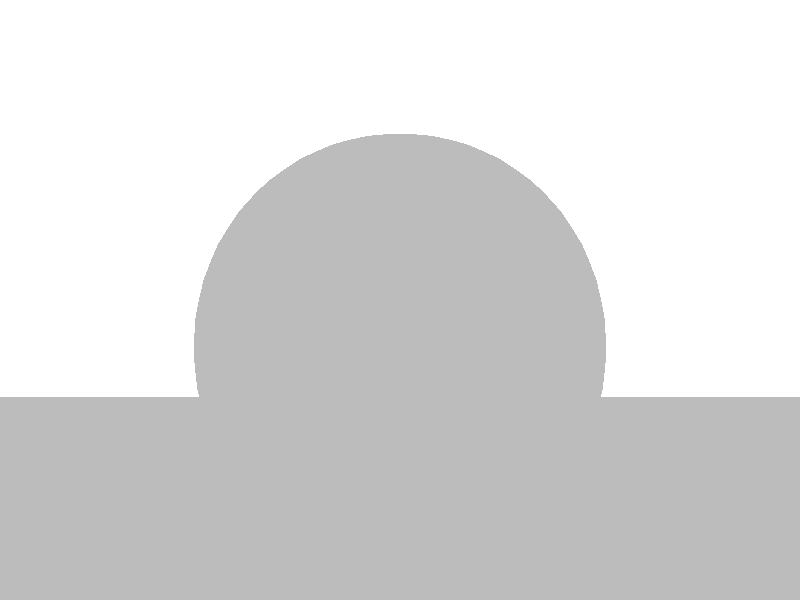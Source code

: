 #include "colors.inc"
background { rgb <1, 1, 1> }
camera {location <-0, -4, -0>up <0,1,0> right <-1.33,0,0> angle 35look_at <0, 0, 0> }
mesh2 {
vertex_vectors { 4608, 
<-0.395538, -0.395538, -0.5>, 
<-0.460137, -0.311064, -0.5>, 
<-0.368594, -0.368594, -0.5>, 
<-0.507508, -0.214939, -0.5>, 
<-0.460137, -0.311064, -0.5>, 
<-0.418179, -0.264922, -0.5>, 
<-0.327942, -0.327942, -0.5>, 
<-0.368594, -0.368594, -0.5>, 
<-0.418179, -0.264922, -0.5>, 
<-0.460137, -0.311064, -0.5>, 
<-0.368594, -0.368594, -0.5>, 
<-0.418179, -0.264922, -0.5>, 
<-0.550582, 2.61824e-10, -0.5>, 
<-0.537683, -0.109859, -0.5>, 
<-0.471769, -0.0503632, -0.5>, 
<-0.507508, -0.214939, -0.5>, 
<-0.537683, -0.109859, -0.5>, 
<-0.448975, -0.161522, -0.5>, 
<-0.390421, -0.105154, -0.5>, 
<-0.471769, -0.0503632, -0.5>, 
<-0.448975, -0.161522, -0.5>, 
<-0.537683, -0.109859, -0.5>, 
<-0.471769, -0.0503632, -0.5>, 
<-0.448975, -0.161522, -0.5>, 
<-0.23518, -0.23518, -0.5>, 
<-0.28428, -0.28428, -0.5>, 
<-0.311748, -0.16778, -0.5>, 
<-0.327942, -0.327942, -0.5>, 
<-0.28428, -0.28428, -0.5>, 
<-0.364629, -0.218204, -0.5>, 
<-0.390421, -0.105154, -0.5>, 
<-0.311748, -0.16778, -0.5>, 
<-0.364629, -0.218204, -0.5>, 
<-0.28428, -0.28428, -0.5>, 
<-0.311748, -0.16778, -0.5>, 
<-0.364629, -0.218204, -0.5>, 
<-0.507508, -0.214939, -0.5>, 
<-0.418179, -0.264922, -0.5>, 
<-0.448975, -0.161522, -0.5>, 
<-0.327942, -0.327942, -0.5>, 
<-0.418179, -0.264922, -0.5>, 
<-0.364629, -0.218204, -0.5>, 
<-0.390421, -0.105154, -0.5>, 
<-0.364629, -0.218204, -0.5>, 
<-0.448975, -0.161522, -0.5>, 
<-0.418179, -0.264922, -0.5>, 
<-0.364629, -0.218204, -0.5>, 
<-0.448975, -0.161522, -0.5>, 
<-0.395538, 0.395538, -0.5>, 
<-0.460137, 0.311064, -0.5>, 
<-0.368594, 0.368594, -0.5>, 
<-0.507508, 0.214939, -0.5>, 
<-0.460137, 0.311064, -0.5>, 
<-0.418179, 0.264922, -0.5>, 
<-0.327942, 0.327942, -0.5>, 
<-0.368594, 0.368594, -0.5>, 
<-0.418179, 0.264922, -0.5>, 
<-0.460137, 0.311064, -0.5>, 
<-0.368594, 0.368594, -0.5>, 
<-0.418179, 0.264922, -0.5>, 
<-0.550582, 2.61824e-10, -0.5>, 
<-0.537683, 0.109859, -0.5>, 
<-0.471769, 0.0503632, -0.5>, 
<-0.507508, 0.214939, -0.5>, 
<-0.537683, 0.109859, -0.5>, 
<-0.448975, 0.161522, -0.5>, 
<-0.390421, 0.105154, -0.5>, 
<-0.471769, 0.0503632, -0.5>, 
<-0.448975, 0.161522, -0.5>, 
<-0.537683, 0.109859, -0.5>, 
<-0.471769, 0.0503632, -0.5>, 
<-0.448975, 0.161522, -0.5>, 
<-0.23518, 0.23518, -0.5>, 
<-0.28428, 0.28428, -0.5>, 
<-0.311748, 0.16778, -0.5>, 
<-0.327942, 0.327942, -0.5>, 
<-0.28428, 0.28428, -0.5>, 
<-0.364629, 0.218204, -0.5>, 
<-0.390421, 0.105154, -0.5>, 
<-0.311748, 0.16778, -0.5>, 
<-0.364629, 0.218204, -0.5>, 
<-0.28428, 0.28428, -0.5>, 
<-0.311748, 0.16778, -0.5>, 
<-0.364629, 0.218204, -0.5>, 
<-0.507508, 0.214939, -0.5>, 
<-0.418179, 0.264922, -0.5>, 
<-0.448975, 0.161522, -0.5>, 
<-0.327942, 0.327942, -0.5>, 
<-0.418179, 0.264922, -0.5>, 
<-0.364629, 0.218204, -0.5>, 
<-0.390421, 0.105154, -0.5>, 
<-0.364629, 0.218204, -0.5>, 
<-0.448975, 0.161522, -0.5>, 
<-0.418179, 0.264922, -0.5>, 
<-0.364629, 0.218204, -0.5>, 
<-0.448975, 0.161522, -0.5>, 
<-4.52365e-10, -1.92206e-10, -0.5>, 
<-0.0614892, -0.0614892, -0.5>, 
<-0.0614892, 0.0614892, -0.5>, 
<-0.121706, -0.121706, -0.5>, 
<-0.0614892, -0.0614892, -0.5>, 
<-0.125086, -1.10971e-10, -0.5>, 
<-0.121706, 0.121706, -0.5>, 
<-0.0614892, 0.0614892, -0.5>, 
<-0.125086, -1.10971e-10, -0.5>, 
<-0.0614892, -0.0614892, -0.5>, 
<-0.0614892, 0.0614892, -0.5>, 
<-0.125086, -1.10971e-10, -0.5>, 
<-0.23518, -0.23518, -0.5>, 
<-0.179486, -0.179486, -0.5>, 
<-0.249467, -0.117916, -0.5>, 
<-0.121706, -0.121706, -0.5>, 
<-0.179486, -0.179486, -0.5>, 
<-0.188785, -0.0591859, -0.5>, 
<-0.25519, 2.27188e-10, -0.5>, 
<-0.249467, -0.117916, -0.5>, 
<-0.188785, -0.0591859, -0.5>, 
<-0.179486, -0.179486, -0.5>, 
<-0.249467, -0.117916, -0.5>, 
<-0.188785, -0.0591859, -0.5>, 
<-0.23518, 0.23518, -0.5>, 
<-0.179486, 0.179486, -0.5>, 
<-0.249467, 0.117916, -0.5>, 
<-0.121706, 0.121706, -0.5>, 
<-0.179486, 0.179486, -0.5>, 
<-0.188785, 0.0591859, -0.5>, 
<-0.25519, 2.27188e-10, -0.5>, 
<-0.249467, 0.117916, -0.5>, 
<-0.188785, 0.0591859, -0.5>, 
<-0.179486, 0.179486, -0.5>, 
<-0.249467, 0.117916, -0.5>, 
<-0.188785, 0.0591859, -0.5>, 
<-0.121706, -0.121706, -0.5>, 
<-0.125086, -1.10971e-10, -0.5>, 
<-0.188785, -0.0591859, -0.5>, 
<-0.121706, 0.121706, -0.5>, 
<-0.125086, -1.10971e-10, -0.5>, 
<-0.188785, 0.0591859, -0.5>, 
<-0.25519, 2.27188e-10, -0.5>, 
<-0.188785, 0.0591859, -0.5>, 
<-0.188785, -0.0591859, -0.5>, 
<-0.125086, -1.10971e-10, -0.5>, 
<-0.188785, 0.0591859, -0.5>, 
<-0.188785, -0.0591859, -0.5>, 
<-0.550582, 2.61824e-10, -0.5>, 
<-0.471769, -0.0503632, -0.5>, 
<-0.471769, 0.0503632, -0.5>, 
<-0.390421, -0.105154, -0.5>, 
<-0.471769, -0.0503632, -0.5>, 
<-0.395062, -3.87662e-10, -0.5>, 
<-0.390421, 0.105154, -0.5>, 
<-0.471769, 0.0503632, -0.5>, 
<-0.395062, -3.87662e-10, -0.5>, 
<-0.471769, -0.0503632, -0.5>, 
<-0.471769, 0.0503632, -0.5>, 
<-0.395062, -3.87662e-10, -0.5>, 
<-0.23518, -0.23518, -0.5>, 
<-0.311748, -0.16778, -0.5>, 
<-0.249467, -0.117916, -0.5>, 
<-0.390421, -0.105154, -0.5>, 
<-0.311748, -0.16778, -0.5>, 
<-0.321502, -0.0558867, -0.5>, 
<-0.25519, 2.27188e-10, -0.5>, 
<-0.249467, -0.117916, -0.5>, 
<-0.321502, -0.0558867, -0.5>, 
<-0.311748, -0.16778, -0.5>, 
<-0.249467, -0.117916, -0.5>, 
<-0.321502, -0.0558867, -0.5>, 
<-0.23518, 0.23518, -0.5>, 
<-0.249467, 0.117916, -0.5>, 
<-0.311748, 0.16778, -0.5>, 
<-0.25519, 2.27188e-10, -0.5>, 
<-0.249467, 0.117916, -0.5>, 
<-0.321502, 0.0558867, -0.5>, 
<-0.390421, 0.105154, -0.5>, 
<-0.311748, 0.16778, -0.5>, 
<-0.321502, 0.0558867, -0.5>, 
<-0.249467, 0.117916, -0.5>, 
<-0.311748, 0.16778, -0.5>, 
<-0.321502, 0.0558867, -0.5>, 
<-0.390421, -0.105154, -0.5>, 
<-0.395062, -3.87662e-10, -0.5>, 
<-0.321502, -0.0558867, -0.5>, 
<-0.25519, 2.27188e-10, -0.5>, 
<-0.321502, 0.0558867, -0.5>, 
<-0.321502, -0.0558867, -0.5>, 
<-0.390421, 0.105154, -0.5>, 
<-0.395062, -3.87662e-10, -0.5>, 
<-0.321502, 0.0558867, -0.5>, 
<-0.395062, -3.87662e-10, -0.5>, 
<-0.321502, 0.0558867, -0.5>, 
<-0.321502, -0.0558867, -0.5>, 
<-0.395538, 0.395538, -0.5>, 
<-0.368594, 0.368594, -0.5>, 
<-0.311064, 0.460137, -0.5>, 
<-0.327942, 0.327942, -0.5>, 
<-0.368594, 0.368594, -0.5>, 
<-0.264922, 0.418179, -0.5>, 
<-0.214939, 0.507508, -0.5>, 
<-0.311064, 0.460137, -0.5>, 
<-0.264922, 0.418179, -0.5>, 
<-0.368594, 0.368594, -0.5>, 
<-0.311064, 0.460137, -0.5>, 
<-0.264922, 0.418179, -0.5>, 
<-0.23518, 0.23518, -0.5>, 
<-0.28428, 0.28428, -0.5>, 
<-0.16778, 0.311748, -0.5>, 
<-0.327942, 0.327942, -0.5>, 
<-0.28428, 0.28428, -0.5>, 
<-0.218204, 0.364629, -0.5>, 
<-0.105154, 0.390421, -0.5>, 
<-0.16778, 0.311748, -0.5>, 
<-0.218204, 0.364629, -0.5>, 
<-0.28428, 0.28428, -0.5>, 
<-0.16778, 0.311748, -0.5>, 
<-0.218204, 0.364629, -0.5>, 
<-4.34149e-10, 0.550582, -0.5>, 
<-0.109859, 0.537683, -0.5>, 
<-0.0503632, 0.471769, -0.5>, 
<-0.214939, 0.507508, -0.5>, 
<-0.109859, 0.537683, -0.5>, 
<-0.161522, 0.448975, -0.5>, 
<-0.105154, 0.390421, -0.5>, 
<-0.0503632, 0.471769, -0.5>, 
<-0.161522, 0.448975, -0.5>, 
<-0.109859, 0.537683, -0.5>, 
<-0.0503632, 0.471769, -0.5>, 
<-0.161522, 0.448975, -0.5>, 
<-0.327942, 0.327942, -0.5>, 
<-0.264922, 0.418179, -0.5>, 
<-0.218204, 0.364629, -0.5>, 
<-0.214939, 0.507508, -0.5>, 
<-0.264922, 0.418179, -0.5>, 
<-0.161522, 0.448975, -0.5>, 
<-0.105154, 0.390421, -0.5>, 
<-0.161522, 0.448975, -0.5>, 
<-0.218204, 0.364629, -0.5>, 
<-0.264922, 0.418179, -0.5>, 
<-0.161522, 0.448975, -0.5>, 
<-0.218204, 0.364629, -0.5>, 
<0.395538, 0.395538, -0.5>, 
<0.311064, 0.460137, -0.5>, 
<0.368594, 0.368594, -0.5>, 
<0.214939, 0.507508, -0.5>, 
<0.311064, 0.460137, -0.5>, 
<0.264922, 0.418179, -0.5>, 
<0.327942, 0.327942, -0.5>, 
<0.368594, 0.368594, -0.5>, 
<0.264922, 0.418179, -0.5>, 
<0.311064, 0.460137, -0.5>, 
<0.368594, 0.368594, -0.5>, 
<0.264922, 0.418179, -0.5>, 
<-4.34149e-10, 0.550582, -0.5>, 
<0.109859, 0.537683, -0.5>, 
<0.0503632, 0.471769, -0.5>, 
<0.214939, 0.507508, -0.5>, 
<0.109859, 0.537683, -0.5>, 
<0.161522, 0.448975, -0.5>, 
<0.105154, 0.390421, -0.5>, 
<0.0503632, 0.471769, -0.5>, 
<0.161522, 0.448975, -0.5>, 
<0.109859, 0.537683, -0.5>, 
<0.0503632, 0.471769, -0.5>, 
<0.161522, 0.448975, -0.5>, 
<0.23518, 0.23518, -0.5>, 
<0.28428, 0.28428, -0.5>, 
<0.16778, 0.311748, -0.5>, 
<0.327942, 0.327942, -0.5>, 
<0.28428, 0.28428, -0.5>, 
<0.218204, 0.364629, -0.5>, 
<0.105154, 0.390421, -0.5>, 
<0.16778, 0.311748, -0.5>, 
<0.218204, 0.364629, -0.5>, 
<0.28428, 0.28428, -0.5>, 
<0.16778, 0.311748, -0.5>, 
<0.218204, 0.364629, -0.5>, 
<0.214939, 0.507508, -0.5>, 
<0.264922, 0.418179, -0.5>, 
<0.161522, 0.448975, -0.5>, 
<0.327942, 0.327942, -0.5>, 
<0.264922, 0.418179, -0.5>, 
<0.218204, 0.364629, -0.5>, 
<0.105154, 0.390421, -0.5>, 
<0.218204, 0.364629, -0.5>, 
<0.161522, 0.448975, -0.5>, 
<0.264922, 0.418179, -0.5>, 
<0.218204, 0.364629, -0.5>, 
<0.161522, 0.448975, -0.5>, 
<-4.52365e-10, -1.92206e-10, -0.5>, 
<-0.0614892, 0.0614892, -0.5>, 
<0.0614892, 0.0614892, -0.5>, 
<-0.121706, 0.121706, -0.5>, 
<-0.0614892, 0.0614892, -0.5>, 
<-7.0156e-10, 0.125086, -0.5>, 
<0.121706, 0.121706, -0.5>, 
<0.0614892, 0.0614892, -0.5>, 
<-7.0156e-10, 0.125086, -0.5>, 
<-0.0614892, 0.0614892, -0.5>, 
<0.0614892, 0.0614892, -0.5>, 
<-7.0156e-10, 0.125086, -0.5>, 
<-0.23518, 0.23518, -0.5>, 
<-0.179486, 0.179486, -0.5>, 
<-0.117916, 0.249467, -0.5>, 
<-0.121706, 0.121706, -0.5>, 
<-0.179486, 0.179486, -0.5>, 
<-0.0591859, 0.188785, -0.5>, 
<-7.08675e-10, 0.25519, -0.5>, 
<-0.117916, 0.249467, -0.5>, 
<-0.0591859, 0.188785, -0.5>, 
<-0.179486, 0.179486, -0.5>, 
<-0.117916, 0.249467, -0.5>, 
<-0.0591859, 0.188785, -0.5>, 
<0.23518, 0.23518, -0.5>, 
<0.179486, 0.179486, -0.5>, 
<0.117916, 0.249467, -0.5>, 
<0.121706, 0.121706, -0.5>, 
<0.179486, 0.179486, -0.5>, 
<0.0591859, 0.188785, -0.5>, 
<-7.08675e-10, 0.25519, -0.5>, 
<0.117916, 0.249467, -0.5>, 
<0.0591859, 0.188785, -0.5>, 
<0.179486, 0.179486, -0.5>, 
<0.117916, 0.249467, -0.5>, 
<0.0591859, 0.188785, -0.5>, 
<-0.121706, 0.121706, -0.5>, 
<-7.0156e-10, 0.125086, -0.5>, 
<-0.0591859, 0.188785, -0.5>, 
<0.121706, 0.121706, -0.5>, 
<-7.0156e-10, 0.125086, -0.5>, 
<0.0591859, 0.188785, -0.5>, 
<-7.08675e-10, 0.25519, -0.5>, 
<0.0591859, 0.188785, -0.5>, 
<-0.0591859, 0.188785, -0.5>, 
<-7.0156e-10, 0.125086, -0.5>, 
<0.0591859, 0.188785, -0.5>, 
<-0.0591859, 0.188785, -0.5>, 
<-0.23518, 0.23518, -0.5>, 
<-0.16778, 0.311748, -0.5>, 
<-0.117916, 0.249467, -0.5>, 
<-0.105154, 0.390421, -0.5>, 
<-0.16778, 0.311748, -0.5>, 
<-0.0558867, 0.321502, -0.5>, 
<-7.08675e-10, 0.25519, -0.5>, 
<-0.117916, 0.249467, -0.5>, 
<-0.0558867, 0.321502, -0.5>, 
<-0.16778, 0.311748, -0.5>, 
<-0.117916, 0.249467, -0.5>, 
<-0.0558867, 0.321502, -0.5>, 
<-4.34149e-10, 0.550582, -0.5>, 
<-0.0503632, 0.471769, -0.5>, 
<0.0503632, 0.471769, -0.5>, 
<-0.105154, 0.390421, -0.5>, 
<-0.0503632, 0.471769, -0.5>, 
<4.13667e-10, 0.395062, -0.5>, 
<0.105154, 0.390421, -0.5>, 
<0.0503632, 0.471769, -0.5>, 
<4.13667e-10, 0.395062, -0.5>, 
<-0.0503632, 0.471769, -0.5>, 
<0.0503632, 0.471769, -0.5>, 
<4.13667e-10, 0.395062, -0.5>, 
<0.23518, 0.23518, -0.5>, 
<0.117916, 0.249467, -0.5>, 
<0.16778, 0.311748, -0.5>, 
<-7.08675e-10, 0.25519, -0.5>, 
<0.117916, 0.249467, -0.5>, 
<0.0558867, 0.321502, -0.5>, 
<0.105154, 0.390421, -0.5>, 
<0.16778, 0.311748, -0.5>, 
<0.0558867, 0.321502, -0.5>, 
<0.117916, 0.249467, -0.5>, 
<0.16778, 0.311748, -0.5>, 
<0.0558867, 0.321502, -0.5>, 
<-0.105154, 0.390421, -0.5>, 
<-0.0558867, 0.321502, -0.5>, 
<4.13667e-10, 0.395062, -0.5>, 
<-7.08675e-10, 0.25519, -0.5>, 
<-0.0558867, 0.321502, -0.5>, 
<0.0558867, 0.321502, -0.5>, 
<0.105154, 0.390421, -0.5>, 
<0.0558867, 0.321502, -0.5>, 
<4.13667e-10, 0.395062, -0.5>, 
<-0.0558867, 0.321502, -0.5>, 
<0.0558867, 0.321502, -0.5>, 
<4.13667e-10, 0.395062, -0.5>, 
<0.395538, -0.395538, -0.5>, 
<0.460137, -0.311064, -0.5>, 
<0.368594, -0.368594, -0.5>, 
<0.507508, -0.214939, -0.5>, 
<0.460137, -0.311064, -0.5>, 
<0.418179, -0.264922, -0.5>, 
<0.327942, -0.327942, -0.5>, 
<0.368594, -0.368594, -0.5>, 
<0.418179, -0.264922, -0.5>, 
<0.460137, -0.311064, -0.5>, 
<0.368594, -0.368594, -0.5>, 
<0.418179, -0.264922, -0.5>, 
<0.550582, -4.71701e-10, -0.5>, 
<0.537683, -0.109859, -0.5>, 
<0.471769, -0.0503632, -0.5>, 
<0.507508, -0.214939, -0.5>, 
<0.537683, -0.109859, -0.5>, 
<0.448975, -0.161522, -0.5>, 
<0.390421, -0.105154, -0.5>, 
<0.471769, -0.0503632, -0.5>, 
<0.448975, -0.161522, -0.5>, 
<0.537683, -0.109859, -0.5>, 
<0.471769, -0.0503632, -0.5>, 
<0.448975, -0.161522, -0.5>, 
<0.23518, -0.23518, -0.5>, 
<0.28428, -0.28428, -0.5>, 
<0.311748, -0.16778, -0.5>, 
<0.327942, -0.327942, -0.5>, 
<0.28428, -0.28428, -0.5>, 
<0.364629, -0.218204, -0.5>, 
<0.390421, -0.105154, -0.5>, 
<0.311748, -0.16778, -0.5>, 
<0.364629, -0.218204, -0.5>, 
<0.28428, -0.28428, -0.5>, 
<0.311748, -0.16778, -0.5>, 
<0.364629, -0.218204, -0.5>, 
<0.507508, -0.214939, -0.5>, 
<0.418179, -0.264922, -0.5>, 
<0.448975, -0.161522, -0.5>, 
<0.327942, -0.327942, -0.5>, 
<0.418179, -0.264922, -0.5>, 
<0.364629, -0.218204, -0.5>, 
<0.390421, -0.105154, -0.5>, 
<0.364629, -0.218204, -0.5>, 
<0.448975, -0.161522, -0.5>, 
<0.418179, -0.264922, -0.5>, 
<0.364629, -0.218204, -0.5>, 
<0.448975, -0.161522, -0.5>, 
<0.395538, 0.395538, -0.5>, 
<0.368594, 0.368594, -0.5>, 
<0.460137, 0.311064, -0.5>, 
<0.327942, 0.327942, -0.5>, 
<0.368594, 0.368594, -0.5>, 
<0.418179, 0.264922, -0.5>, 
<0.507508, 0.214939, -0.5>, 
<0.460137, 0.311064, -0.5>, 
<0.418179, 0.264922, -0.5>, 
<0.368594, 0.368594, -0.5>, 
<0.460137, 0.311064, -0.5>, 
<0.418179, 0.264922, -0.5>, 
<0.23518, 0.23518, -0.5>, 
<0.28428, 0.28428, -0.5>, 
<0.311748, 0.16778, -0.5>, 
<0.327942, 0.327942, -0.5>, 
<0.28428, 0.28428, -0.5>, 
<0.364629, 0.218204, -0.5>, 
<0.390421, 0.105154, -0.5>, 
<0.311748, 0.16778, -0.5>, 
<0.364629, 0.218204, -0.5>, 
<0.28428, 0.28428, -0.5>, 
<0.311748, 0.16778, -0.5>, 
<0.364629, 0.218204, -0.5>, 
<0.550582, -4.71701e-10, -0.5>, 
<0.537683, 0.109859, -0.5>, 
<0.471769, 0.0503632, -0.5>, 
<0.507508, 0.214939, -0.5>, 
<0.537683, 0.109859, -0.5>, 
<0.448975, 0.161522, -0.5>, 
<0.390421, 0.105154, -0.5>, 
<0.471769, 0.0503632, -0.5>, 
<0.448975, 0.161522, -0.5>, 
<0.537683, 0.109859, -0.5>, 
<0.471769, 0.0503632, -0.5>, 
<0.448975, 0.161522, -0.5>, 
<0.327942, 0.327942, -0.5>, 
<0.418179, 0.264922, -0.5>, 
<0.364629, 0.218204, -0.5>, 
<0.507508, 0.214939, -0.5>, 
<0.418179, 0.264922, -0.5>, 
<0.448975, 0.161522, -0.5>, 
<0.390421, 0.105154, -0.5>, 
<0.448975, 0.161522, -0.5>, 
<0.364629, 0.218204, -0.5>, 
<0.418179, 0.264922, -0.5>, 
<0.448975, 0.161522, -0.5>, 
<0.364629, 0.218204, -0.5>, 
<-4.52365e-10, -1.92206e-10, -0.5>, 
<0.0614892, 0.0614892, -0.5>, 
<0.0614892, -0.0614892, -0.5>, 
<0.121706, 0.121706, -0.5>, 
<0.0614892, 0.0614892, -0.5>, 
<0.125086, -1.62615e-10, -0.5>, 
<0.121706, -0.121706, -0.5>, 
<0.0614892, -0.0614892, -0.5>, 
<0.125086, -1.62615e-10, -0.5>, 
<0.0614892, 0.0614892, -0.5>, 
<0.0614892, -0.0614892, -0.5>, 
<0.125086, -1.62615e-10, -0.5>, 
<0.23518, 0.23518, -0.5>, 
<0.179486, 0.179486, -0.5>, 
<0.249467, 0.117916, -0.5>, 
<0.121706, 0.121706, -0.5>, 
<0.179486, 0.179486, -0.5>, 
<0.188785, 0.0591859, -0.5>, 
<0.25519, 7.6961e-11, -0.5>, 
<0.249467, 0.117916, -0.5>, 
<0.188785, 0.0591859, -0.5>, 
<0.179486, 0.179486, -0.5>, 
<0.249467, 0.117916, -0.5>, 
<0.188785, 0.0591859, -0.5>, 
<0.23518, -0.23518, -0.5>, 
<0.179486, -0.179486, -0.5>, 
<0.249467, -0.117916, -0.5>, 
<0.121706, -0.121706, -0.5>, 
<0.179486, -0.179486, -0.5>, 
<0.188785, -0.0591859, -0.5>, 
<0.25519, 7.6961e-11, -0.5>, 
<0.249467, -0.117916, -0.5>, 
<0.188785, -0.0591859, -0.5>, 
<0.179486, -0.179486, -0.5>, 
<0.249467, -0.117916, -0.5>, 
<0.188785, -0.0591859, -0.5>, 
<0.121706, 0.121706, -0.5>, 
<0.125086, -1.62615e-10, -0.5>, 
<0.188785, 0.0591859, -0.5>, 
<0.121706, -0.121706, -0.5>, 
<0.125086, -1.62615e-10, -0.5>, 
<0.188785, -0.0591859, -0.5>, 
<0.25519, 7.6961e-11, -0.5>, 
<0.188785, -0.0591859, -0.5>, 
<0.188785, 0.0591859, -0.5>, 
<0.125086, -1.62615e-10, -0.5>, 
<0.188785, -0.0591859, -0.5>, 
<0.188785, 0.0591859, -0.5>, 
<0.23518, 0.23518, -0.5>, 
<0.249467, 0.117916, -0.5>, 
<0.311748, 0.16778, -0.5>, 
<0.25519, 7.6961e-11, -0.5>, 
<0.249467, 0.117916, -0.5>, 
<0.321502, 0.0558867, -0.5>, 
<0.390421, 0.105154, -0.5>, 
<0.311748, 0.16778, -0.5>, 
<0.321502, 0.0558867, -0.5>, 
<0.249467, 0.117916, -0.5>, 
<0.311748, 0.16778, -0.5>, 
<0.321502, 0.0558867, -0.5>, 
<0.550582, -4.71701e-10, -0.5>, 
<0.471769, -0.0503632, -0.5>, 
<0.471769, 0.0503632, -0.5>, 
<0.390421, -0.105154, -0.5>, 
<0.471769, -0.0503632, -0.5>, 
<0.395062, -1.60302e-10, -0.5>, 
<0.390421, 0.105154, -0.5>, 
<0.471769, 0.0503632, -0.5>, 
<0.395062, -1.60302e-10, -0.5>, 
<0.471769, -0.0503632, -0.5>, 
<0.471769, 0.0503632, -0.5>, 
<0.395062, -1.60302e-10, -0.5>, 
<0.23518, -0.23518, -0.5>, 
<0.311748, -0.16778, -0.5>, 
<0.249467, -0.117916, -0.5>, 
<0.390421, -0.105154, -0.5>, 
<0.311748, -0.16778, -0.5>, 
<0.321502, -0.0558867, -0.5>, 
<0.25519, 7.6961e-11, -0.5>, 
<0.249467, -0.117916, -0.5>, 
<0.321502, -0.0558867, -0.5>, 
<0.311748, -0.16778, -0.5>, 
<0.249467, -0.117916, -0.5>, 
<0.321502, -0.0558867, -0.5>, 
<0.390421, -0.105154, -0.5>, 
<0.321502, -0.0558867, -0.5>, 
<0.395062, -1.60302e-10, -0.5>, 
<0.25519, 7.6961e-11, -0.5>, 
<0.321502, 0.0558867, -0.5>, 
<0.321502, -0.0558867, -0.5>, 
<0.390421, 0.105154, -0.5>, 
<0.321502, 0.0558867, -0.5>, 
<0.395062, -1.60302e-10, -0.5>, 
<0.321502, 0.0558867, -0.5>, 
<0.321502, -0.0558867, -0.5>, 
<0.395062, -1.60302e-10, -0.5>, 
<-0.395538, -0.395538, -0.5>, 
<-0.368594, -0.368594, -0.5>, 
<-0.311064, -0.460137, -0.5>, 
<-0.327942, -0.327942, -0.5>, 
<-0.368594, -0.368594, -0.5>, 
<-0.264922, -0.418179, -0.5>, 
<-0.214939, -0.507508, -0.5>, 
<-0.311064, -0.460137, -0.5>, 
<-0.264922, -0.418179, -0.5>, 
<-0.368594, -0.368594, -0.5>, 
<-0.311064, -0.460137, -0.5>, 
<-0.264922, -0.418179, -0.5>, 
<-0.23518, -0.23518, -0.5>, 
<-0.28428, -0.28428, -0.5>, 
<-0.16778, -0.311748, -0.5>, 
<-0.327942, -0.327942, -0.5>, 
<-0.28428, -0.28428, -0.5>, 
<-0.218204, -0.364629, -0.5>, 
<-0.105154, -0.390421, -0.5>, 
<-0.16778, -0.311748, -0.5>, 
<-0.218204, -0.364629, -0.5>, 
<-0.28428, -0.28428, -0.5>, 
<-0.16778, -0.311748, -0.5>, 
<-0.218204, -0.364629, -0.5>, 
<-1.76967e-09, -0.550582, -0.5>, 
<-0.109859, -0.537683, -0.5>, 
<-0.0503632, -0.471769, -0.5>, 
<-0.214939, -0.507508, -0.5>, 
<-0.109859, -0.537683, -0.5>, 
<-0.161522, -0.448975, -0.5>, 
<-0.105154, -0.390421, -0.5>, 
<-0.0503632, -0.471769, -0.5>, 
<-0.161522, -0.448975, -0.5>, 
<-0.109859, -0.537683, -0.5>, 
<-0.0503632, -0.471769, -0.5>, 
<-0.161522, -0.448975, -0.5>, 
<-0.327942, -0.327942, -0.5>, 
<-0.264922, -0.418179, -0.5>, 
<-0.218204, -0.364629, -0.5>, 
<-0.214939, -0.507508, -0.5>, 
<-0.264922, -0.418179, -0.5>, 
<-0.161522, -0.448975, -0.5>, 
<-0.105154, -0.390421, -0.5>, 
<-0.161522, -0.448975, -0.5>, 
<-0.218204, -0.364629, -0.5>, 
<-0.264922, -0.418179, -0.5>, 
<-0.161522, -0.448975, -0.5>, 
<-0.218204, -0.364629, -0.5>, 
<0.395538, -0.395538, -0.5>, 
<0.368594, -0.368594, -0.5>, 
<0.311064, -0.460137, -0.5>, 
<0.327942, -0.327942, -0.5>, 
<0.368594, -0.368594, -0.5>, 
<0.264922, -0.418179, -0.5>, 
<0.214939, -0.507508, -0.5>, 
<0.311064, -0.460137, -0.5>, 
<0.264922, -0.418179, -0.5>, 
<0.368594, -0.368594, -0.5>, 
<0.311064, -0.460137, -0.5>, 
<0.264922, -0.418179, -0.5>, 
<0.23518, -0.23518, -0.5>, 
<0.28428, -0.28428, -0.5>, 
<0.16778, -0.311748, -0.5>, 
<0.327942, -0.327942, -0.5>, 
<0.28428, -0.28428, -0.5>, 
<0.218204, -0.364629, -0.5>, 
<0.105154, -0.390421, -0.5>, 
<0.16778, -0.311748, -0.5>, 
<0.218204, -0.364629, -0.5>, 
<0.28428, -0.28428, -0.5>, 
<0.16778, -0.311748, -0.5>, 
<0.218204, -0.364629, -0.5>, 
<-1.76967e-09, -0.550582, -0.5>, 
<0.109859, -0.537683, -0.5>, 
<0.0503632, -0.471769, -0.5>, 
<0.214939, -0.507508, -0.5>, 
<0.109859, -0.537683, -0.5>, 
<0.161522, -0.448975, -0.5>, 
<0.105154, -0.390421, -0.5>, 
<0.0503632, -0.471769, -0.5>, 
<0.161522, -0.448975, -0.5>, 
<0.109859, -0.537683, -0.5>, 
<0.0503632, -0.471769, -0.5>, 
<0.161522, -0.448975, -0.5>, 
<0.327942, -0.327942, -0.5>, 
<0.264922, -0.418179, -0.5>, 
<0.218204, -0.364629, -0.5>, 
<0.214939, -0.507508, -0.5>, 
<0.264922, -0.418179, -0.5>, 
<0.161522, -0.448975, -0.5>, 
<0.105154, -0.390421, -0.5>, 
<0.161522, -0.448975, -0.5>, 
<0.218204, -0.364629, -0.5>, 
<0.264922, -0.418179, -0.5>, 
<0.161522, -0.448975, -0.5>, 
<0.218204, -0.364629, -0.5>, 
<-4.52365e-10, -1.92206e-10, -0.5>, 
<-0.0614892, -0.0614892, -0.5>, 
<0.0614892, -0.0614892, -0.5>, 
<-0.121706, -0.121706, -0.5>, 
<-0.0614892, -0.0614892, -0.5>, 
<-6.06442e-10, -0.125086, -0.5>, 
<0.121706, -0.121706, -0.5>, 
<0.0614892, -0.0614892, -0.5>, 
<-6.06442e-10, -0.125086, -0.5>, 
<-0.0614892, -0.0614892, -0.5>, 
<0.0614892, -0.0614892, -0.5>, 
<-6.06442e-10, -0.125086, -0.5>, 
<-0.23518, -0.23518, -0.5>, 
<-0.179486, -0.179486, -0.5>, 
<-0.117916, -0.249467, -0.5>, 
<-0.121706, -0.121706, -0.5>, 
<-0.179486, -0.179486, -0.5>, 
<-0.0591859, -0.188785, -0.5>, 
<-3.00458e-10, -0.25519, -0.5>, 
<-0.117916, -0.249467, -0.5>, 
<-0.0591859, -0.188785, -0.5>, 
<-0.179486, -0.179486, -0.5>, 
<-0.117916, -0.249467, -0.5>, 
<-0.0591859, -0.188785, -0.5>, 
<0.23518, -0.23518, -0.5>, 
<0.179486, -0.179486, -0.5>, 
<0.117916, -0.249467, -0.5>, 
<0.121706, -0.121706, -0.5>, 
<0.179486, -0.179486, -0.5>, 
<0.0591859, -0.188785, -0.5>, 
<-3.00458e-10, -0.25519, -0.5>, 
<0.117916, -0.249467, -0.5>, 
<0.0591859, -0.188785, -0.5>, 
<0.179486, -0.179486, -0.5>, 
<0.117916, -0.249467, -0.5>, 
<0.0591859, -0.188785, -0.5>, 
<-0.121706, -0.121706, -0.5>, 
<-6.06442e-10, -0.125086, -0.5>, 
<-0.0591859, -0.188785, -0.5>, 
<0.121706, -0.121706, -0.5>, 
<-6.06442e-10, -0.125086, -0.5>, 
<0.0591859, -0.188785, -0.5>, 
<-3.00458e-10, -0.25519, -0.5>, 
<0.0591859, -0.188785, -0.5>, 
<-0.0591859, -0.188785, -0.5>, 
<-6.06442e-10, -0.125086, -0.5>, 
<0.0591859, -0.188785, -0.5>, 
<-0.0591859, -0.188785, -0.5>, 
<-0.23518, -0.23518, -0.5>, 
<-0.16778, -0.311748, -0.5>, 
<-0.117916, -0.249467, -0.5>, 
<-0.105154, -0.390421, -0.5>, 
<-0.16778, -0.311748, -0.5>, 
<-0.0558867, -0.321502, -0.5>, 
<-3.00458e-10, -0.25519, -0.5>, 
<-0.117916, -0.249467, -0.5>, 
<-0.0558867, -0.321502, -0.5>, 
<-0.16778, -0.311748, -0.5>, 
<-0.117916, -0.249467, -0.5>, 
<-0.0558867, -0.321502, -0.5>, 
<0.23518, -0.23518, -0.5>, 
<0.117916, -0.249467, -0.5>, 
<0.16778, -0.311748, -0.5>, 
<-3.00458e-10, -0.25519, -0.5>, 
<0.117916, -0.249467, -0.5>, 
<0.0558867, -0.321502, -0.5>, 
<0.105154, -0.390421, -0.5>, 
<0.16778, -0.311748, -0.5>, 
<0.0558867, -0.321502, -0.5>, 
<0.117916, -0.249467, -0.5>, 
<0.16778, -0.311748, -0.5>, 
<0.0558867, -0.321502, -0.5>, 
<-1.76967e-09, -0.550582, -0.5>, 
<-0.0503632, -0.471769, -0.5>, 
<0.0503632, -0.471769, -0.5>, 
<-0.105154, -0.390421, -0.5>, 
<-0.0503632, -0.471769, -0.5>, 
<-3.34013e-10, -0.395062, -0.5>, 
<0.105154, -0.390421, -0.5>, 
<0.0503632, -0.471769, -0.5>, 
<-3.34013e-10, -0.395062, -0.5>, 
<-0.0503632, -0.471769, -0.5>, 
<0.0503632, -0.471769, -0.5>, 
<-3.34013e-10, -0.395062, -0.5>, 
<-0.105154, -0.390421, -0.5>, 
<-0.0558867, -0.321502, -0.5>, 
<-3.34013e-10, -0.395062, -0.5>, 
<-3.00458e-10, -0.25519, -0.5>, 
<-0.0558867, -0.321502, -0.5>, 
<0.0558867, -0.321502, -0.5>, 
<0.105154, -0.390421, -0.5>, 
<-3.34013e-10, -0.395062, -0.5>, 
<0.0558867, -0.321502, -0.5>, 
<-0.0558867, -0.321502, -0.5>, 
<-3.34013e-10, -0.395062, -0.5>, 
<0.0558867, -0.321502, -0.5>, 
<-0.395538, -0.395538, -0.5>, 
<-0.460137, -0.311064, -0.5>, 
<-0.458246, -0.367495, -0.438516>, 
<-0.507508, -0.214939, -0.5>, 
<-0.460137, -0.311064, -0.5>, 
<-0.51368, -0.27561, -0.441516>, 
<-0.510873, -0.330063, -0.379999>, 
<-0.458246, -0.367495, -0.438516>, 
<-0.51368, -0.27561, -0.441516>, 
<-0.460137, -0.311064, -0.5>, 
<-0.458246, -0.367495, -0.438516>, 
<-0.51368, -0.27561, -0.441516>, 
<-0.550582, 2.61824e-10, -0.5>, 
<-0.537683, -0.109859, -0.5>, 
<-0.575136, -0.0613284, -0.443496>, 
<-0.507508, -0.214939, -0.5>, 
<-0.537683, -0.109859, -0.5>, 
<-0.552713, -0.170385, -0.445176>, 
<-0.589417, -0.121127, -0.386426>, 
<-0.575136, -0.0613284, -0.443496>, 
<-0.552713, -0.170385, -0.445176>, 
<-0.537683, -0.109859, -0.5>, 
<-0.575136, -0.0613284, -0.443496>, 
<-0.552713, -0.170385, -0.445176>, 
<-0.588123, -0.234563, -0.26621>, 
<-0.554488, -0.283639, -0.32447>, 
<-0.593585, -0.179575, -0.32765>, 
<-0.510873, -0.330063, -0.379999>, 
<-0.554488, -0.283639, -0.32447>, 
<-0.558396, -0.2284, -0.386531>, 
<-0.589417, -0.121127, -0.386426>, 
<-0.593585, -0.179575, -0.32765>, 
<-0.558396, -0.2284, -0.386531>, 
<-0.554488, -0.283639, -0.32447>, 
<-0.593585, -0.179575, -0.32765>, 
<-0.558396, -0.2284, -0.386531>, 
<-0.507508, -0.214939, -0.5>, 
<-0.51368, -0.27561, -0.441516>, 
<-0.552713, -0.170385, -0.445176>, 
<-0.510873, -0.330063, -0.379999>, 
<-0.51368, -0.27561, -0.441516>, 
<-0.558396, -0.2284, -0.386531>, 
<-0.589417, -0.121127, -0.386426>, 
<-0.558396, -0.2284, -0.386531>, 
<-0.552713, -0.170385, -0.445176>, 
<-0.51368, -0.27561, -0.441516>, 
<-0.558396, -0.2284, -0.386531>, 
<-0.552713, -0.170385, -0.445176>, 
<-0.395538, 0.395538, -0.5>, 
<-0.460137, 0.311064, -0.5>, 
<-0.458246, 0.367495, -0.438516>, 
<-0.507508, 0.214939, -0.5>, 
<-0.460137, 0.311064, -0.5>, 
<-0.51368, 0.27561, -0.441516>, 
<-0.510873, 0.330063, -0.379999>, 
<-0.458246, 0.367495, -0.438516>, 
<-0.51368, 0.27561, -0.441516>, 
<-0.460137, 0.311064, -0.5>, 
<-0.458246, 0.367495, -0.438516>, 
<-0.51368, 0.27561, -0.441516>, 
<-0.550582, 2.61824e-10, -0.5>, 
<-0.537683, 0.109859, -0.5>, 
<-0.575136, 0.0613284, -0.443496>, 
<-0.507508, 0.214939, -0.5>, 
<-0.537683, 0.109859, -0.5>, 
<-0.552713, 0.170385, -0.445176>, 
<-0.589417, 0.121127, -0.386426>, 
<-0.575136, 0.0613284, -0.443496>, 
<-0.552713, 0.170385, -0.445176>, 
<-0.537683, 0.109859, -0.5>, 
<-0.575136, 0.0613284, -0.443496>, 
<-0.552713, 0.170385, -0.445176>, 
<-0.588123, 0.234563, -0.26621>, 
<-0.554488, 0.283639, -0.32447>, 
<-0.593585, 0.179575, -0.32765>, 
<-0.510873, 0.330063, -0.379999>, 
<-0.554488, 0.283639, -0.32447>, 
<-0.558396, 0.2284, -0.386531>, 
<-0.589417, 0.121127, -0.386426>, 
<-0.593585, 0.179575, -0.32765>, 
<-0.558396, 0.2284, -0.386531>, 
<-0.554488, 0.283639, -0.32447>, 
<-0.593585, 0.179575, -0.32765>, 
<-0.558396, 0.2284, -0.386531>, 
<-0.507508, 0.214939, -0.5>, 
<-0.51368, 0.27561, -0.441516>, 
<-0.552713, 0.170385, -0.445176>, 
<-0.510873, 0.330063, -0.379999>, 
<-0.51368, 0.27561, -0.441516>, 
<-0.558396, 0.2284, -0.386531>, 
<-0.589417, 0.121127, -0.386426>, 
<-0.558396, 0.2284, -0.386531>, 
<-0.552713, 0.170385, -0.445176>, 
<-0.51368, 0.27561, -0.441516>, 
<-0.558396, 0.2284, -0.386531>, 
<-0.552713, 0.170385, -0.445176>, 
<-0.631624, -0.118821, -0.15997>, 
<-0.638458, -0.0596124, -0.105487>, 
<-0.635901, -0.060282, -0.220046>, 
<-0.635397, 4.77686e-10, -0.0515082>, 
<-0.638458, -0.0596124, -0.105487>, 
<-0.642115, 4.96705e-10, -0.164376>, 
<-0.630218, 5.74357e-10, -0.278838>, 
<-0.642115, 4.96705e-10, -0.164376>, 
<-0.635901, -0.060282, -0.220046>, 
<-0.638458, -0.0596124, -0.105487>, 
<-0.642115, 4.96705e-10, -0.164376>, 
<-0.635901, -0.060282, -0.220046>, 
<-0.588123, -0.234563, -0.26621>, 
<-0.614788, -0.177888, -0.213701>, 
<-0.593585, -0.179575, -0.32765>, 
<-0.631624, -0.118821, -0.15997>, 
<-0.614788, -0.177888, -0.213701>, 
<-0.619677, -0.120574, -0.274766>, 
<-0.589417, -0.121127, -0.386426>, 
<-0.593585, -0.179575, -0.32765>, 
<-0.619677, -0.120574, -0.274766>, 
<-0.614788, -0.177888, -0.213701>, 
<-0.593585, -0.179575, -0.32765>, 
<-0.619677, -0.120574, -0.274766>, 
<-0.588123, 0.234563, -0.26621>, 
<-0.614788, 0.177888, -0.213701>, 
<-0.593585, 0.179575, -0.32765>, 
<-0.631624, 0.118821, -0.15997>, 
<-0.614788, 0.177888, -0.213701>, 
<-0.619677, 0.120574, -0.274766>, 
<-0.589417, 0.121127, -0.386426>, 
<-0.619677, 0.120574, -0.274766>, 
<-0.593585, 0.179575, -0.32765>, 
<-0.614788, 0.177888, -0.213701>, 
<-0.619677, 0.120574, -0.274766>, 
<-0.593585, 0.179575, -0.32765>, 
<-0.631624, 0.118821, -0.15997>, 
<-0.638458, 0.0596124, -0.105487>, 
<-0.635901, 0.060282, -0.220046>, 
<-0.635397, 4.77686e-10, -0.0515082>, 
<-0.638458, 0.0596124, -0.105487>, 
<-0.642115, 4.96705e-10, -0.164376>, 
<-0.630218, 5.74357e-10, -0.278838>, 
<-0.642115, 4.96705e-10, -0.164376>, 
<-0.635901, 0.060282, -0.220046>, 
<-0.638458, 0.0596124, -0.105487>, 
<-0.642115, 4.96705e-10, -0.164376>, 
<-0.635901, 0.060282, -0.220046>, 
<-0.589417, -0.121127, -0.386426>, 
<-0.575136, -0.0613284, -0.443496>, 
<-0.614839, -0.0608919, -0.333718>, 
<-0.550582, 2.61824e-10, -0.5>, 
<-0.575136, -0.0613284, -0.443496>, 
<-0.599817, 4.4819e-10, -0.390793>, 
<-0.630218, 5.74357e-10, -0.278838>, 
<-0.599817, 4.4819e-10, -0.390793>, 
<-0.614839, -0.0608919, -0.333718>, 
<-0.575136, -0.0613284, -0.443496>, 
<-0.599817, 4.4819e-10, -0.390793>, 
<-0.614839, -0.0608919, -0.333718>, 
<-0.630218, 5.74357e-10, -0.278838>, 
<-0.635901, -0.060282, -0.220046>, 
<-0.614839, -0.0608919, -0.333718>, 
<-0.631624, -0.118821, -0.15997>, 
<-0.619677, -0.120574, -0.274766>, 
<-0.635901, -0.060282, -0.220046>, 
<-0.589417, -0.121127, -0.386426>, 
<-0.619677, -0.120574, -0.274766>, 
<-0.614839, -0.0608919, -0.333718>, 
<-0.619677, -0.120574, -0.274766>, 
<-0.635901, -0.060282, -0.220046>, 
<-0.614839, -0.0608919, -0.333718>, 
<-0.630218, 5.74357e-10, -0.278838>, 
<-0.635901, 0.060282, -0.220046>, 
<-0.614839, 0.0608919, -0.333718>, 
<-0.631624, 0.118821, -0.15997>, 
<-0.619677, 0.120574, -0.274766>, 
<-0.635901, 0.060282, -0.220046>, 
<-0.589417, 0.121127, -0.386426>, 
<-0.619677, 0.120574, -0.274766>, 
<-0.614839, 0.0608919, -0.333718>, 
<-0.619677, 0.120574, -0.274766>, 
<-0.635901, 0.060282, -0.220046>, 
<-0.614839, 0.0608919, -0.333718>, 
<-0.589417, 0.121127, -0.386426>, 
<-0.575136, 0.0613284, -0.443496>, 
<-0.614839, 0.0608919, -0.333718>, 
<-0.550582, 2.61824e-10, -0.5>, 
<-0.575136, 0.0613284, -0.443496>, 
<-0.599817, 4.4819e-10, -0.390793>, 
<-0.630218, 5.74357e-10, -0.278838>, 
<-0.599817, 4.4819e-10, -0.390793>, 
<-0.614839, 0.0608919, -0.333718>, 
<-0.575136, 0.0613284, -0.443496>, 
<-0.599817, 4.4819e-10, -0.390793>, 
<-0.614839, 0.0608919, -0.333718>, 
<-0.395538, 0.395538, -0.5>, 
<-0.458246, 0.367495, -0.438516>, 
<-0.428596, 0.428596, -0.391295>, 
<-0.510873, 0.330063, -0.379999>, 
<-0.458246, 0.367495, -0.438516>, 
<-0.48389, 0.392668, -0.332527>, 
<-0.448578, 0.448578, -0.2823>, 
<-0.428596, 0.428596, -0.391295>, 
<-0.48389, 0.392668, -0.332527>, 
<-0.458246, 0.367495, -0.438516>, 
<-0.428596, 0.428596, -0.391295>, 
<-0.48389, 0.392668, -0.332527>, 
<-0.588123, 0.234563, -0.26621>, 
<-0.554488, 0.283639, -0.32447>, 
<-0.56853, 0.296834, -0.216447>, 
<-0.510873, 0.330063, -0.379999>, 
<-0.554488, 0.283639, -0.32447>, 
<-0.53128, 0.347035, -0.274702>, 
<-0.53918, 0.354609, -0.166714>, 
<-0.56853, 0.296834, -0.216447>, 
<-0.53128, 0.347035, -0.274702>, 
<-0.554488, 0.283639, -0.32447>, 
<-0.56853, 0.296834, -0.216447>, 
<-0.53128, 0.347035, -0.274702>, 
<-0.454093, 0.454093, -0.0719532>, 
<-0.456655, 0.456655, -0.176124>, 
<-0.500653, 0.407414, -0.118238>, 
<-0.448578, 0.448578, -0.2823>, 
<-0.456655, 0.456655, -0.176124>, 
<-0.49855, 0.40481, -0.225034>, 
<-0.53918, 0.354609, -0.166714>, 
<-0.500653, 0.407414, -0.118238>, 
<-0.49855, 0.40481, -0.225034>, 
<-0.456655, 0.456655, -0.176124>, 
<-0.500653, 0.407414, -0.118238>, 
<-0.49855, 0.40481, -0.225034>, 
<-0.510873, 0.330063, -0.379999>, 
<-0.48389, 0.392668, -0.332527>, 
<-0.53128, 0.347035, -0.274702>, 
<-0.448578, 0.448578, -0.2823>, 
<-0.48389, 0.392668, -0.332527>, 
<-0.49855, 0.40481, -0.225034>, 
<-0.53918, 0.354609, -0.166714>, 
<-0.49855, 0.40481, -0.225034>, 
<-0.53128, 0.347035, -0.274702>, 
<-0.48389, 0.392668, -0.332527>, 
<-0.49855, 0.40481, -0.225034>, 
<-0.53128, 0.347035, -0.274702>, 
<-0.348459, 0.348459, 0.290893>, 
<-0.387653, 0.387653, 0.211933>, 
<-0.404015, 0.31873, 0.262506>, 
<-0.418938, 0.418938, 0.12397>, 
<-0.387653, 0.387653, 0.211933>, 
<-0.442075, 0.35443, 0.179029>, 
<-0.455245, 0.284931, 0.229445>, 
<-0.404015, 0.31873, 0.262506>, 
<-0.442075, 0.35443, 0.179029>, 
<-0.387653, 0.387653, 0.211933>, 
<-0.404015, 0.31873, 0.262506>, 
<-0.442075, 0.35443, 0.179029>, 
<-0.454093, 0.454093, -0.0719532>, 
<-0.441289, 0.441289, 0.0289656>, 
<-0.491599, 0.399514, -0.0137372>, 
<-0.418938, 0.418938, 0.12397>, 
<-0.441289, 0.441289, 0.0289656>, 
<-0.471811, 0.381659, 0.0860458>, 
<-0.519213, 0.338956, 0.0426285>, 
<-0.491599, 0.399514, -0.0137372>, 
<-0.471811, 0.381659, 0.0860458>, 
<-0.441289, 0.441289, 0.0289656>, 
<-0.491599, 0.399514, -0.0137372>, 
<-0.471811, 0.381659, 0.0860458>, 
<-0.541765, 0.205676, 0.150915>, 
<-0.501001, 0.247269, 0.19261>, 
<-0.535654, 0.274319, 0.0982033>, 
<-0.455245, 0.284931, 0.229445>, 
<-0.501001, 0.247269, 0.19261>, 
<-0.491976, 0.316856, 0.140171>, 
<-0.519213, 0.338956, 0.0426285>, 
<-0.535654, 0.274319, 0.0982033>, 
<-0.491976, 0.316856, 0.140171>, 
<-0.501001, 0.247269, 0.19261>, 
<-0.535654, 0.274319, 0.0982033>, 
<-0.491976, 0.316856, 0.140171>, 
<-0.418938, 0.418938, 0.12397>, 
<-0.442075, 0.35443, 0.179029>, 
<-0.471811, 0.381659, 0.0860458>, 
<-0.455245, 0.284931, 0.229445>, 
<-0.442075, 0.35443, 0.179029>, 
<-0.491976, 0.316856, 0.140171>, 
<-0.519213, 0.338956, 0.0426285>, 
<-0.491976, 0.316856, 0.140171>, 
<-0.471811, 0.381659, 0.0860458>, 
<-0.442075, 0.35443, 0.179029>, 
<-0.491976, 0.316856, 0.140171>, 
<-0.471811, 0.381659, 0.0860458>, 
<-0.635397, 4.77686e-10, -0.0515082>, 
<-0.638458, 0.0596124, -0.105487>, 
<-0.623881, 0.055126, 0.00612898>, 
<-0.631624, 0.118821, -0.15997>, 
<-0.638458, 0.0596124, -0.105487>, 
<-0.625324, 0.117573, -0.0482424>, 
<-0.603545, 0.108243, 0.0594356>, 
<-0.623881, 0.055126, 0.00612898>, 
<-0.625324, 0.117573, -0.0482424>, 
<-0.638458, 0.0596124, -0.105487>, 
<-0.623881, 0.055126, 0.00612898>, 
<-0.625324, 0.117573, -0.0482424>, 
<-0.588123, 0.234563, -0.26621>, 
<-0.614788, 0.177888, -0.213701>, 
<-0.597683, 0.239455, -0.159332>, 
<-0.631624, 0.118821, -0.15997>, 
<-0.614788, 0.177888, -0.213701>, 
<-0.61671, 0.179245, -0.104488>, 
<-0.592507, 0.236764, -0.0524578>, 
<-0.597683, 0.239455, -0.159332>, 
<-0.61671, 0.179245, -0.104488>, 
<-0.614788, 0.177888, -0.213701>, 
<-0.597683, 0.239455, -0.159332>, 
<-0.61671, 0.179245, -0.104488>, 
<-0.541765, 0.205676, 0.150915>, 
<-0.575924, 0.158746, 0.107385>, 
<-0.57349, 0.225744, 0.052241>, 
<-0.603545, 0.108243, 0.0594356>, 
<-0.575924, 0.158746, 0.107385>, 
<-0.603385, 0.173627, 0.00369601>, 
<-0.592507, 0.236764, -0.0524578>, 
<-0.57349, 0.225744, 0.052241>, 
<-0.603385, 0.173627, 0.00369601>, 
<-0.575924, 0.158746, 0.107385>, 
<-0.57349, 0.225744, 0.052241>, 
<-0.603385, 0.173627, 0.00369601>, 
<-0.631624, 0.118821, -0.15997>, 
<-0.625324, 0.117573, -0.0482424>, 
<-0.61671, 0.179245, -0.104488>, 
<-0.603545, 0.108243, 0.0594356>, 
<-0.625324, 0.117573, -0.0482424>, 
<-0.603385, 0.173627, 0.00369601>, 
<-0.592507, 0.236764, -0.0524578>, 
<-0.603385, 0.173627, 0.00369601>, 
<-0.61671, 0.179245, -0.104488>, 
<-0.625324, 0.117573, -0.0482424>, 
<-0.603385, 0.173627, 0.00369601>, 
<-0.61671, 0.179245, -0.104488>, 
<-0.588123, 0.234563, -0.26621>, 
<-0.56853, 0.296834, -0.216447>, 
<-0.597683, 0.239455, -0.159332>, 
<-0.53918, 0.354609, -0.166714>, 
<-0.56853, 0.296834, -0.216447>, 
<-0.570722, 0.298154, -0.109323>, 
<-0.592507, 0.236764, -0.0524578>, 
<-0.597683, 0.239455, -0.159332>, 
<-0.570722, 0.298154, -0.109323>, 
<-0.56853, 0.296834, -0.216447>, 
<-0.597683, 0.239455, -0.159332>, 
<-0.570722, 0.298154, -0.109323>, 
<-0.454093, 0.454093, -0.0719532>, 
<-0.500653, 0.407414, -0.118238>, 
<-0.491599, 0.399514, -0.0137372>, 
<-0.53918, 0.354609, -0.166714>, 
<-0.500653, 0.407414, -0.118238>, 
<-0.535273, 0.351406, -0.0603098>, 
<-0.519213, 0.338956, 0.0426285>, 
<-0.491599, 0.399514, -0.0137372>, 
<-0.535273, 0.351406, -0.0603098>, 
<-0.500653, 0.407414, -0.118238>, 
<-0.491599, 0.399514, -0.0137372>, 
<-0.535273, 0.351406, -0.0603098>, 
<-0.541765, 0.205676, 0.150915>, 
<-0.57349, 0.225744, 0.052241>, 
<-0.535654, 0.274319, 0.0982033>, 
<-0.592507, 0.236764, -0.0524578>, 
<-0.57349, 0.225744, 0.052241>, 
<-0.559541, 0.290591, -0.00309148>, 
<-0.519213, 0.338956, 0.0426285>, 
<-0.535654, 0.274319, 0.0982033>, 
<-0.559541, 0.290591, -0.00309148>, 
<-0.57349, 0.225744, 0.052241>, 
<-0.535654, 0.274319, 0.0982033>, 
<-0.559541, 0.290591, -0.00309148>, 
<-0.53918, 0.354609, -0.166714>, 
<-0.570722, 0.298154, -0.109323>, 
<-0.535273, 0.351406, -0.0603098>, 
<-0.592507, 0.236764, -0.0524578>, 
<-0.570722, 0.298154, -0.109323>, 
<-0.559541, 0.290591, -0.00309148>, 
<-0.519213, 0.338956, 0.0426285>, 
<-0.559541, 0.290591, -0.00309148>, 
<-0.535273, 0.351406, -0.0603098>, 
<-0.570722, 0.298154, -0.109323>, 
<-0.559541, 0.290591, -0.00309148>, 
<-0.535273, 0.351406, -0.0603098>, 
<-0.348459, -0.348459, 0.290893>, 
<-0.377028, -0.266618, 0.32517>, 
<-0.404015, -0.31873, 0.262506>, 
<-0.398031, -0.180178, 0.349229>, 
<-0.377028, -0.266618, 0.32517>, 
<-0.430954, -0.232809, 0.293311>, 
<-0.455245, -0.284931, 0.229445>, 
<-0.404015, -0.31873, 0.262506>, 
<-0.430954, -0.232809, 0.293311>, 
<-0.377028, -0.266618, 0.32517>, 
<-0.404015, -0.31873, 0.262506>, 
<-0.430954, -0.232809, 0.293311>, 
<-0.415967, 2.52942e-10, 0.367423>, 
<-0.410874, -0.0908855, 0.363404>, 
<-0.459432, -0.0481348, 0.323366>, 
<-0.398031, -0.180178, 0.349229>, 
<-0.410874, -0.0908855, 0.363404>, 
<-0.449638, -0.141615, 0.313656>, 
<-0.495708, -0.0985951, 0.27235>, 
<-0.459432, -0.0481348, 0.323366>, 
<-0.449638, -0.141615, 0.313656>, 
<-0.410874, -0.0908855, 0.363404>, 
<-0.459432, -0.0481348, 0.323366>, 
<-0.449638, -0.141615, 0.313656>, 
<-0.541765, -0.205676, 0.150915>, 
<-0.501001, -0.247269, 0.19261>, 
<-0.523115, -0.151776, 0.215224>, 
<-0.455245, -0.284931, 0.229445>, 
<-0.501001, -0.247269, 0.19261>, 
<-0.47985, -0.193623, 0.257074>, 
<-0.495708, -0.0985951, 0.27235>, 
<-0.523115, -0.151776, 0.215224>, 
<-0.47985, -0.193623, 0.257074>, 
<-0.501001, -0.247269, 0.19261>, 
<-0.523115, -0.151776, 0.215224>, 
<-0.47985, -0.193623, 0.257074>, 
<-0.398031, -0.180178, 0.349229>, 
<-0.430954, -0.232809, 0.293311>, 
<-0.449638, -0.141615, 0.313656>, 
<-0.455245, -0.284931, 0.229445>, 
<-0.430954, -0.232809, 0.293311>, 
<-0.47985, -0.193623, 0.257074>, 
<-0.495708, -0.0985951, 0.27235>, 
<-0.47985, -0.193623, 0.257074>, 
<-0.449638, -0.141615, 0.313656>, 
<-0.430954, -0.232809, 0.293311>, 
<-0.47985, -0.193623, 0.257074>, 
<-0.449638, -0.141615, 0.313656>, 
<-0.348459, 0.348459, 0.290893>, 
<-0.404015, 0.31873, 0.262506>, 
<-0.377028, 0.266618, 0.32517>, 
<-0.455245, 0.284931, 0.229445>, 
<-0.404015, 0.31873, 0.262506>, 
<-0.430954, 0.232809, 0.293311>, 
<-0.398031, 0.180178, 0.349229>, 
<-0.377028, 0.266618, 0.32517>, 
<-0.430954, 0.232809, 0.293311>, 
<-0.404015, 0.31873, 0.262506>, 
<-0.377028, 0.266618, 0.32517>, 
<-0.430954, 0.232809, 0.293311>, 
<-0.541765, 0.205676, 0.150915>, 
<-0.501001, 0.247269, 0.19261>, 
<-0.523115, 0.151776, 0.215224>, 
<-0.455245, 0.284931, 0.229445>, 
<-0.501001, 0.247269, 0.19261>, 
<-0.47985, 0.193623, 0.257074>, 
<-0.495708, 0.0985951, 0.27235>, 
<-0.523115, 0.151776, 0.215224>, 
<-0.47985, 0.193623, 0.257074>, 
<-0.501001, 0.247269, 0.19261>, 
<-0.523115, 0.151776, 0.215224>, 
<-0.47985, 0.193623, 0.257074>, 
<-0.415967, 2.52942e-10, 0.367423>, 
<-0.410874, 0.0908855, 0.363404>, 
<-0.459432, 0.0481348, 0.323366>, 
<-0.398031, 0.180178, 0.349229>, 
<-0.410874, 0.0908855, 0.363404>, 
<-0.449638, 0.141615, 0.313656>, 
<-0.495708, 0.0985951, 0.27235>, 
<-0.459432, 0.0481348, 0.323366>, 
<-0.449638, 0.141615, 0.313656>, 
<-0.410874, 0.0908855, 0.363404>, 
<-0.459432, 0.0481348, 0.323366>, 
<-0.449638, 0.141615, 0.313656>, 
<-0.455245, 0.284931, 0.229445>, 
<-0.430954, 0.232809, 0.293311>, 
<-0.47985, 0.193623, 0.257074>, 
<-0.398031, 0.180178, 0.349229>, 
<-0.430954, 0.232809, 0.293311>, 
<-0.449638, 0.141615, 0.313656>, 
<-0.495708, 0.0985951, 0.27235>, 
<-0.449638, 0.141615, 0.313656>, 
<-0.47985, 0.193623, 0.257074>, 
<-0.430954, 0.232809, 0.293311>, 
<-0.449638, 0.141615, 0.313656>, 
<-0.47985, 0.193623, 0.257074>, 
<-0.635397, 4.77686e-10, -0.0515082>, 
<-0.623881, 0.055126, 0.00612898>, 
<-0.623881, -0.055126, 0.00612897>, 
<-0.603545, 0.108243, 0.0594356>, 
<-0.623881, 0.055126, 0.00612898>, 
<-0.610912, -7.37894e-11, 0.0653792>, 
<-0.603545, -0.108243, 0.0594356>, 
<-0.623881, -0.055126, 0.00612897>, 
<-0.610912, -7.37894e-11, 0.0653792>, 
<-0.623881, 0.055126, 0.00612898>, 
<-0.623881, -0.055126, 0.00612897>, 
<-0.610912, -7.37894e-11, 0.0653792>, 
<-0.541765, 0.205676, 0.150915>, 
<-0.575924, 0.158746, 0.107385>, 
<-0.559689, 0.104044, 0.170142>, 
<-0.603545, 0.108243, 0.0594356>, 
<-0.575924, 0.158746, 0.107385>, 
<-0.589001, 0.0528489, 0.120791>, 
<-0.565532, -1.8701e-10, 0.176821>, 
<-0.559689, 0.104044, 0.170142>, 
<-0.589001, 0.0528489, 0.120791>, 
<-0.575924, 0.158746, 0.107385>, 
<-0.559689, 0.104044, 0.170142>, 
<-0.589001, 0.0528489, 0.120791>, 
<-0.541765, -0.205676, 0.150915>, 
<-0.575924, -0.158746, 0.107385>, 
<-0.559689, -0.104044, 0.170142>, 
<-0.603545, -0.108243, 0.0594356>, 
<-0.575924, -0.158746, 0.107385>, 
<-0.589001, -0.0528489, 0.120791>, 
<-0.565532, -1.8701e-10, 0.176821>, 
<-0.559689, -0.104044, 0.170142>, 
<-0.589001, -0.0528489, 0.120791>, 
<-0.575924, -0.158746, 0.107385>, 
<-0.559689, -0.104044, 0.170142>, 
<-0.589001, -0.0528489, 0.120791>, 
<-0.603545, 0.108243, 0.0594356>, 
<-0.610912, -7.37894e-11, 0.0653792>, 
<-0.589001, 0.0528489, 0.120791>, 
<-0.603545, -0.108243, 0.0594356>, 
<-0.610912, -7.37894e-11, 0.0653792>, 
<-0.589001, -0.0528489, 0.120791>, 
<-0.565532, -1.8701e-10, 0.176821>, 
<-0.589001, -0.0528489, 0.120791>, 
<-0.589001, 0.0528489, 0.120791>, 
<-0.610912, -7.37894e-11, 0.0653792>, 
<-0.589001, -0.0528489, 0.120791>, 
<-0.589001, 0.0528489, 0.120791>, 
<-0.541765, 0.205676, 0.150915>, 
<-0.559689, 0.104044, 0.170142>, 
<-0.523115, 0.151776, 0.215224>, 
<-0.565532, -1.8701e-10, 0.176821>, 
<-0.559689, 0.104044, 0.170142>, 
<-0.533896, 0.0510447, 0.227728>, 
<-0.495708, 0.0985951, 0.27235>, 
<-0.523115, 0.151776, 0.215224>, 
<-0.533896, 0.0510447, 0.227728>, 
<-0.559689, 0.104044, 0.170142>, 
<-0.523115, 0.151776, 0.215224>, 
<-0.533896, 0.0510447, 0.227728>, 
<-0.415967, 2.52942e-10, 0.367423>, 
<-0.459432, -0.0481348, 0.323366>, 
<-0.459432, 0.0481348, 0.323366>, 
<-0.495708, -0.0985951, 0.27235>, 
<-0.459432, -0.0481348, 0.323366>, 
<-0.5003, -5.60639e-10, 0.278597>, 
<-0.495708, 0.0985951, 0.27235>, 
<-0.459432, 0.0481348, 0.323366>, 
<-0.5003, -5.60639e-10, 0.278597>, 
<-0.459432, -0.0481348, 0.323366>, 
<-0.459432, 0.0481348, 0.323366>, 
<-0.5003, -5.60639e-10, 0.278597>, 
<-0.541765, -0.205676, 0.150915>, 
<-0.523115, -0.151776, 0.215224>, 
<-0.559689, -0.104044, 0.170142>, 
<-0.495708, -0.0985951, 0.27235>, 
<-0.523115, -0.151776, 0.215224>, 
<-0.533896, -0.0510447, 0.227728>, 
<-0.565532, -1.8701e-10, 0.176821>, 
<-0.559689, -0.104044, 0.170142>, 
<-0.533896, -0.0510447, 0.227728>, 
<-0.523115, -0.151776, 0.215224>, 
<-0.559689, -0.104044, 0.170142>, 
<-0.533896, -0.0510447, 0.227728>, 
<-0.495708, -0.0985951, 0.27235>, 
<-0.533896, -0.0510447, 0.227728>, 
<-0.5003, -5.60639e-10, 0.278597>, 
<-0.565532, -1.8701e-10, 0.176821>, 
<-0.533896, 0.0510447, 0.227728>, 
<-0.533896, -0.0510447, 0.227728>, 
<-0.495708, 0.0985951, 0.27235>, 
<-0.533896, 0.0510447, 0.227728>, 
<-0.5003, -5.60639e-10, 0.278597>, 
<-0.533896, 0.0510447, 0.227728>, 
<-0.533896, -0.0510447, 0.227728>, 
<-0.5003, -5.60639e-10, 0.278597>, 
<-0.395538, -0.395538, -0.5>, 
<-0.458246, -0.367495, -0.438516>, 
<-0.428596, -0.428596, -0.391295>, 
<-0.510873, -0.330063, -0.379999>, 
<-0.458246, -0.367495, -0.438516>, 
<-0.48389, -0.392668, -0.332527>, 
<-0.448578, -0.448578, -0.2823>, 
<-0.428596, -0.428596, -0.391295>, 
<-0.48389, -0.392668, -0.332527>, 
<-0.458246, -0.367495, -0.438516>, 
<-0.428596, -0.428596, -0.391295>, 
<-0.48389, -0.392668, -0.332527>, 
<-0.588123, -0.234563, -0.26621>, 
<-0.554488, -0.283639, -0.32447>, 
<-0.56853, -0.296834, -0.216447>, 
<-0.510873, -0.330063, -0.379999>, 
<-0.554488, -0.283639, -0.32447>, 
<-0.53128, -0.347035, -0.274702>, 
<-0.53918, -0.354609, -0.166714>, 
<-0.56853, -0.296834, -0.216447>, 
<-0.53128, -0.347035, -0.274702>, 
<-0.554488, -0.283639, -0.32447>, 
<-0.56853, -0.296834, -0.216447>, 
<-0.53128, -0.347035, -0.274702>, 
<-0.454093, -0.454093, -0.0719532>, 
<-0.456655, -0.456655, -0.176124>, 
<-0.500653, -0.407414, -0.118238>, 
<-0.448578, -0.448578, -0.2823>, 
<-0.456655, -0.456655, -0.176124>, 
<-0.49855, -0.40481, -0.225034>, 
<-0.53918, -0.354609, -0.166714>, 
<-0.500653, -0.407414, -0.118238>, 
<-0.49855, -0.40481, -0.225034>, 
<-0.456655, -0.456655, -0.176124>, 
<-0.500653, -0.407414, -0.118238>, 
<-0.49855, -0.40481, -0.225034>, 
<-0.510873, -0.330063, -0.379999>, 
<-0.48389, -0.392668, -0.332527>, 
<-0.53128, -0.347035, -0.274702>, 
<-0.448578, -0.448578, -0.2823>, 
<-0.48389, -0.392668, -0.332527>, 
<-0.49855, -0.40481, -0.225034>, 
<-0.53918, -0.354609, -0.166714>, 
<-0.49855, -0.40481, -0.225034>, 
<-0.53128, -0.347035, -0.274702>, 
<-0.48389, -0.392668, -0.332527>, 
<-0.49855, -0.40481, -0.225034>, 
<-0.53128, -0.347035, -0.274702>, 
<-0.348459, -0.348459, 0.290893>, 
<-0.404015, -0.31873, 0.262506>, 
<-0.387653, -0.387653, 0.211933>, 
<-0.455245, -0.284931, 0.229445>, 
<-0.404015, -0.31873, 0.262506>, 
<-0.442075, -0.35443, 0.179029>, 
<-0.418938, -0.418938, 0.12397>, 
<-0.387653, -0.387653, 0.211933>, 
<-0.442075, -0.35443, 0.179029>, 
<-0.404015, -0.31873, 0.262506>, 
<-0.387653, -0.387653, 0.211933>, 
<-0.442075, -0.35443, 0.179029>, 
<-0.541765, -0.205676, 0.150915>, 
<-0.501001, -0.247269, 0.19261>, 
<-0.535654, -0.274319, 0.0982033>, 
<-0.455245, -0.284931, 0.229445>, 
<-0.501001, -0.247269, 0.19261>, 
<-0.491976, -0.316856, 0.140171>, 
<-0.519213, -0.338956, 0.0426285>, 
<-0.535654, -0.274319, 0.0982033>, 
<-0.491976, -0.316856, 0.140171>, 
<-0.501001, -0.247269, 0.19261>, 
<-0.535654, -0.274319, 0.0982033>, 
<-0.491976, -0.316856, 0.140171>, 
<-0.454093, -0.454093, -0.0719532>, 
<-0.441289, -0.441289, 0.0289656>, 
<-0.491599, -0.399514, -0.0137372>, 
<-0.418938, -0.418938, 0.12397>, 
<-0.441289, -0.441289, 0.0289656>, 
<-0.471811, -0.381659, 0.0860458>, 
<-0.519213, -0.338956, 0.0426285>, 
<-0.491599, -0.399514, -0.0137372>, 
<-0.471811, -0.381659, 0.0860458>, 
<-0.441289, -0.441289, 0.0289656>, 
<-0.491599, -0.399514, -0.0137372>, 
<-0.471811, -0.381659, 0.0860458>, 
<-0.455245, -0.284931, 0.229445>, 
<-0.442075, -0.35443, 0.179029>, 
<-0.491976, -0.316856, 0.140171>, 
<-0.418938, -0.418938, 0.12397>, 
<-0.442075, -0.35443, 0.179029>, 
<-0.471811, -0.381659, 0.0860458>, 
<-0.519213, -0.338956, 0.0426285>, 
<-0.471811, -0.381659, 0.0860458>, 
<-0.491976, -0.316856, 0.140171>, 
<-0.442075, -0.35443, 0.179029>, 
<-0.471811, -0.381659, 0.0860458>, 
<-0.491976, -0.316856, 0.140171>, 
<-0.635397, 4.77686e-10, -0.0515082>, 
<-0.638458, -0.0596124, -0.105487>, 
<-0.623881, -0.055126, 0.00612897>, 
<-0.631624, -0.118821, -0.15997>, 
<-0.638458, -0.0596124, -0.105487>, 
<-0.625324, -0.117573, -0.0482424>, 
<-0.603545, -0.108243, 0.0594356>, 
<-0.623881, -0.055126, 0.00612897>, 
<-0.625324, -0.117573, -0.0482424>, 
<-0.638458, -0.0596124, -0.105487>, 
<-0.623881, -0.055126, 0.00612897>, 
<-0.625324, -0.117573, -0.0482424>, 
<-0.588123, -0.234563, -0.26621>, 
<-0.614788, -0.177888, -0.213701>, 
<-0.597683, -0.239455, -0.159332>, 
<-0.631624, -0.118821, -0.15997>, 
<-0.614788, -0.177888, -0.213701>, 
<-0.61671, -0.179245, -0.104488>, 
<-0.592507, -0.236764, -0.0524578>, 
<-0.597683, -0.239455, -0.159332>, 
<-0.61671, -0.179245, -0.104488>, 
<-0.614788, -0.177888, -0.213701>, 
<-0.597683, -0.239455, -0.159332>, 
<-0.61671, -0.179245, -0.104488>, 
<-0.541765, -0.205676, 0.150915>, 
<-0.575924, -0.158746, 0.107385>, 
<-0.57349, -0.225744, 0.052241>, 
<-0.603545, -0.108243, 0.0594356>, 
<-0.575924, -0.158746, 0.107385>, 
<-0.603385, -0.173627, 0.00369601>, 
<-0.592507, -0.236764, -0.0524578>, 
<-0.57349, -0.225744, 0.052241>, 
<-0.603385, -0.173627, 0.00369601>, 
<-0.575924, -0.158746, 0.107385>, 
<-0.57349, -0.225744, 0.052241>, 
<-0.603385, -0.173627, 0.00369601>, 
<-0.631624, -0.118821, -0.15997>, 
<-0.625324, -0.117573, -0.0482424>, 
<-0.61671, -0.179245, -0.104488>, 
<-0.603545, -0.108243, 0.0594356>, 
<-0.625324, -0.117573, -0.0482424>, 
<-0.603385, -0.173627, 0.00369601>, 
<-0.592507, -0.236764, -0.0524578>, 
<-0.603385, -0.173627, 0.00369601>, 
<-0.61671, -0.179245, -0.104488>, 
<-0.625324, -0.117573, -0.0482424>, 
<-0.603385, -0.173627, 0.00369601>, 
<-0.61671, -0.179245, -0.104488>, 
<-0.588123, -0.234563, -0.26621>, 
<-0.56853, -0.296834, -0.216447>, 
<-0.597683, -0.239455, -0.159332>, 
<-0.53918, -0.354609, -0.166714>, 
<-0.56853, -0.296834, -0.216447>, 
<-0.570722, -0.298154, -0.109323>, 
<-0.592507, -0.236764, -0.0524578>, 
<-0.597683, -0.239455, -0.159332>, 
<-0.570722, -0.298154, -0.109323>, 
<-0.56853, -0.296834, -0.216447>, 
<-0.597683, -0.239455, -0.159332>, 
<-0.570722, -0.298154, -0.109323>, 
<-0.541765, -0.205676, 0.150915>, 
<-0.57349, -0.225744, 0.052241>, 
<-0.535654, -0.274319, 0.0982033>, 
<-0.592507, -0.236764, -0.0524578>, 
<-0.57349, -0.225744, 0.052241>, 
<-0.559541, -0.290591, -0.00309148>, 
<-0.519213, -0.338956, 0.0426285>, 
<-0.535654, -0.274319, 0.0982033>, 
<-0.559541, -0.290591, -0.00309148>, 
<-0.57349, -0.225744, 0.052241>, 
<-0.535654, -0.274319, 0.0982033>, 
<-0.559541, -0.290591, -0.00309148>, 
<-0.454093, -0.454093, -0.0719532>, 
<-0.500653, -0.407414, -0.118238>, 
<-0.491599, -0.399514, -0.0137372>, 
<-0.53918, -0.354609, -0.166714>, 
<-0.500653, -0.407414, -0.118238>, 
<-0.535273, -0.351406, -0.0603098>, 
<-0.519213, -0.338956, 0.0426285>, 
<-0.491599, -0.399514, -0.0137372>, 
<-0.535273, -0.351406, -0.0603098>, 
<-0.500653, -0.407414, -0.118238>, 
<-0.491599, -0.399514, -0.0137372>, 
<-0.535273, -0.351406, -0.0603098>, 
<-0.53918, -0.354609, -0.166714>, 
<-0.570722, -0.298154, -0.109323>, 
<-0.535273, -0.351406, -0.0603098>, 
<-0.592507, -0.236764, -0.0524578>, 
<-0.570722, -0.298154, -0.109323>, 
<-0.559541, -0.290591, -0.00309148>, 
<-0.519213, -0.338956, 0.0426285>, 
<-0.535273, -0.351406, -0.0603098>, 
<-0.559541, -0.290591, -0.00309148>, 
<-0.570722, -0.298154, -0.109323>, 
<-0.535273, -0.351406, -0.0603098>, 
<-0.559541, -0.290591, -0.00309148>, 
<0.395538, -0.395538, -0.5>, 
<0.460137, -0.311064, -0.5>, 
<0.458246, -0.367496, -0.438516>, 
<0.507508, -0.214939, -0.5>, 
<0.460137, -0.311064, -0.5>, 
<0.51368, -0.27561, -0.441516>, 
<0.510873, -0.330063, -0.379999>, 
<0.458246, -0.367496, -0.438516>, 
<0.51368, -0.27561, -0.441516>, 
<0.460137, -0.311064, -0.5>, 
<0.458246, -0.367496, -0.438516>, 
<0.51368, -0.27561, -0.441516>, 
<0.550582, -4.71701e-10, -0.5>, 
<0.537683, -0.109859, -0.5>, 
<0.575136, -0.0613284, -0.443496>, 
<0.507508, -0.214939, -0.5>, 
<0.537683, -0.109859, -0.5>, 
<0.552713, -0.170385, -0.445176>, 
<0.589417, -0.121127, -0.386426>, 
<0.575136, -0.0613284, -0.443496>, 
<0.552713, -0.170385, -0.445176>, 
<0.537683, -0.109859, -0.5>, 
<0.575136, -0.0613284, -0.443496>, 
<0.552713, -0.170385, -0.445176>, 
<0.588123, -0.234563, -0.26621>, 
<0.554488, -0.283639, -0.32447>, 
<0.593585, -0.179575, -0.32765>, 
<0.510873, -0.330063, -0.379999>, 
<0.554488, -0.283639, -0.32447>, 
<0.558396, -0.2284, -0.386531>, 
<0.589417, -0.121127, -0.386426>, 
<0.593585, -0.179575, -0.32765>, 
<0.558396, -0.2284, -0.386531>, 
<0.554488, -0.283639, -0.32447>, 
<0.593585, -0.179575, -0.32765>, 
<0.558396, -0.2284, -0.386531>, 
<0.507508, -0.214939, -0.5>, 
<0.51368, -0.27561, -0.441516>, 
<0.552713, -0.170385, -0.445176>, 
<0.510873, -0.330063, -0.379999>, 
<0.51368, -0.27561, -0.441516>, 
<0.558396, -0.2284, -0.386531>, 
<0.589417, -0.121127, -0.386426>, 
<0.558396, -0.2284, -0.386531>, 
<0.552713, -0.170385, -0.445176>, 
<0.51368, -0.27561, -0.441516>, 
<0.558396, -0.2284, -0.386531>, 
<0.552713, -0.170385, -0.445176>, 
<0.395538, 0.395538, -0.5>, 
<0.460137, 0.311064, -0.5>, 
<0.458246, 0.367496, -0.438516>, 
<0.507508, 0.214939, -0.5>, 
<0.460137, 0.311064, -0.5>, 
<0.51368, 0.27561, -0.441516>, 
<0.510873, 0.330063, -0.379999>, 
<0.458246, 0.367496, -0.438516>, 
<0.51368, 0.27561, -0.441516>, 
<0.460137, 0.311064, -0.5>, 
<0.458246, 0.367496, -0.438516>, 
<0.51368, 0.27561, -0.441516>, 
<0.550582, -4.71701e-10, -0.5>, 
<0.537683, 0.109859, -0.5>, 
<0.575136, 0.0613284, -0.443496>, 
<0.507508, 0.214939, -0.5>, 
<0.537683, 0.109859, -0.5>, 
<0.552713, 0.170385, -0.445176>, 
<0.589417, 0.121127, -0.386426>, 
<0.575136, 0.0613284, -0.443496>, 
<0.552713, 0.170385, -0.445176>, 
<0.537683, 0.109859, -0.5>, 
<0.575136, 0.0613284, -0.443496>, 
<0.552713, 0.170385, -0.445176>, 
<0.588123, 0.234563, -0.26621>, 
<0.554488, 0.283639, -0.32447>, 
<0.593585, 0.179575, -0.32765>, 
<0.510873, 0.330063, -0.379999>, 
<0.554488, 0.283639, -0.32447>, 
<0.558396, 0.2284, -0.386531>, 
<0.589417, 0.121127, -0.386426>, 
<0.593585, 0.179575, -0.32765>, 
<0.558396, 0.2284, -0.386531>, 
<0.554488, 0.283639, -0.32447>, 
<0.593585, 0.179575, -0.32765>, 
<0.558396, 0.2284, -0.386531>, 
<0.507508, 0.214939, -0.5>, 
<0.51368, 0.27561, -0.441516>, 
<0.552713, 0.170385, -0.445176>, 
<0.510873, 0.330063, -0.379999>, 
<0.51368, 0.27561, -0.441516>, 
<0.558396, 0.2284, -0.386531>, 
<0.589417, 0.121127, -0.386426>, 
<0.558396, 0.2284, -0.386531>, 
<0.552713, 0.170385, -0.445176>, 
<0.51368, 0.27561, -0.441516>, 
<0.558396, 0.2284, -0.386531>, 
<0.552713, 0.170385, -0.445176>, 
<0.631624, -0.118821, -0.15997>, 
<0.638458, -0.0596124, -0.105487>, 
<0.635901, -0.060282, -0.220046>, 
<0.635397, -3.501e-10, -0.0515082>, 
<0.638458, -0.0596124, -0.105487>, 
<0.642115, -7.74388e-10, -0.164376>, 
<0.630218, -9.65985e-10, -0.278838>, 
<0.642115, -7.74388e-10, -0.164376>, 
<0.635901, -0.060282, -0.220046>, 
<0.638458, -0.0596124, -0.105487>, 
<0.642115, -7.74388e-10, -0.164376>, 
<0.635901, -0.060282, -0.220046>, 
<0.588123, -0.234563, -0.26621>, 
<0.614788, -0.177888, -0.213701>, 
<0.593585, -0.179575, -0.32765>, 
<0.631624, -0.118821, -0.15997>, 
<0.614788, -0.177888, -0.213701>, 
<0.619677, -0.120574, -0.274766>, 
<0.589417, -0.121127, -0.386426>, 
<0.593585, -0.179575, -0.32765>, 
<0.619677, -0.120574, -0.274766>, 
<0.614788, -0.177888, -0.213701>, 
<0.593585, -0.179575, -0.32765>, 
<0.619677, -0.120574, -0.274766>, 
<0.588123, 0.234563, -0.26621>, 
<0.614788, 0.177888, -0.213701>, 
<0.593585, 0.179575, -0.32765>, 
<0.631624, 0.118821, -0.15997>, 
<0.614788, 0.177888, -0.213701>, 
<0.619677, 0.120574, -0.274766>, 
<0.589417, 0.121127, -0.386426>, 
<0.619677, 0.120574, -0.274766>, 
<0.593585, 0.179575, -0.32765>, 
<0.614788, 0.177888, -0.213701>, 
<0.619677, 0.120574, -0.274766>, 
<0.593585, 0.179575, -0.32765>, 
<0.631624, 0.118821, -0.15997>, 
<0.638458, 0.0596124, -0.105487>, 
<0.635901, 0.060282, -0.220046>, 
<0.635397, -3.501e-10, -0.0515082>, 
<0.638458, 0.0596124, -0.105487>, 
<0.642115, -7.74388e-10, -0.164376>, 
<0.630218, -9.65985e-10, -0.278838>, 
<0.642115, -7.74388e-10, -0.164376>, 
<0.635901, 0.060282, -0.220046>, 
<0.638458, 0.0596124, -0.105487>, 
<0.642115, -7.74388e-10, -0.164376>, 
<0.635901, 0.060282, -0.220046>, 
<0.589417, -0.121127, -0.386426>, 
<0.575136, -0.0613284, -0.443496>, 
<0.614839, -0.0608919, -0.333718>, 
<0.550582, -4.71701e-10, -0.5>, 
<0.575136, -0.0613284, -0.443496>, 
<0.599817, -9.09592e-10, -0.390793>, 
<0.630218, -9.65985e-10, -0.278838>, 
<0.599817, -9.09592e-10, -0.390793>, 
<0.614839, -0.0608919, -0.333718>, 
<0.575136, -0.0613284, -0.443496>, 
<0.599817, -9.09592e-10, -0.390793>, 
<0.614839, -0.0608919, -0.333718>, 
<0.630218, -9.65985e-10, -0.278838>, 
<0.635901, -0.060282, -0.220046>, 
<0.614839, -0.0608919, -0.333718>, 
<0.631624, -0.118821, -0.15997>, 
<0.619677, -0.120574, -0.274766>, 
<0.635901, -0.060282, -0.220046>, 
<0.589417, -0.121127, -0.386426>, 
<0.619677, -0.120574, -0.274766>, 
<0.614839, -0.0608919, -0.333718>, 
<0.619677, -0.120574, -0.274766>, 
<0.635901, -0.060282, -0.220046>, 
<0.614839, -0.0608919, -0.333718>, 
<0.630218, -9.65985e-10, -0.278838>, 
<0.635901, 0.060282, -0.220046>, 
<0.614839, 0.0608919, -0.333718>, 
<0.631624, 0.118821, -0.15997>, 
<0.619677, 0.120574, -0.274766>, 
<0.635901, 0.060282, -0.220046>, 
<0.589417, 0.121127, -0.386426>, 
<0.619677, 0.120574, -0.274766>, 
<0.614839, 0.0608919, -0.333718>, 
<0.619677, 0.120574, -0.274766>, 
<0.635901, 0.060282, -0.220046>, 
<0.614839, 0.0608919, -0.333718>, 
<0.589417, 0.121127, -0.386426>, 
<0.575136, 0.0613284, -0.443496>, 
<0.614839, 0.0608919, -0.333718>, 
<0.550582, -4.71701e-10, -0.5>, 
<0.575136, 0.0613284, -0.443496>, 
<0.599817, -9.09592e-10, -0.390793>, 
<0.630218, -9.65985e-10, -0.278838>, 
<0.599817, -9.09592e-10, -0.390793>, 
<0.614839, 0.0608919, -0.333718>, 
<0.575136, 0.0613284, -0.443496>, 
<0.599817, -9.09592e-10, -0.390793>, 
<0.614839, 0.0608919, -0.333718>, 
<0.395538, 0.395538, -0.5>, 
<0.458246, 0.367496, -0.438516>, 
<0.428596, 0.428596, -0.391295>, 
<0.510873, 0.330063, -0.379999>, 
<0.458246, 0.367496, -0.438516>, 
<0.48389, 0.392668, -0.332527>, 
<0.448578, 0.448578, -0.2823>, 
<0.428596, 0.428596, -0.391295>, 
<0.48389, 0.392668, -0.332527>, 
<0.458246, 0.367496, -0.438516>, 
<0.428596, 0.428596, -0.391295>, 
<0.48389, 0.392668, -0.332527>, 
<0.588123, 0.234563, -0.26621>, 
<0.554488, 0.283639, -0.32447>, 
<0.56853, 0.296834, -0.216447>, 
<0.510873, 0.330063, -0.379999>, 
<0.554488, 0.283639, -0.32447>, 
<0.53128, 0.347035, -0.274702>, 
<0.53918, 0.354609, -0.166714>, 
<0.56853, 0.296834, -0.216447>, 
<0.53128, 0.347035, -0.274702>, 
<0.554488, 0.283639, -0.32447>, 
<0.56853, 0.296834, -0.216447>, 
<0.53128, 0.347035, -0.274702>, 
<0.454093, 0.454093, -0.0719532>, 
<0.456655, 0.456655, -0.176124>, 
<0.500653, 0.407414, -0.118238>, 
<0.448578, 0.448578, -0.2823>, 
<0.456655, 0.456655, -0.176124>, 
<0.49855, 0.40481, -0.225034>, 
<0.53918, 0.354609, -0.166714>, 
<0.500653, 0.407414, -0.118238>, 
<0.49855, 0.40481, -0.225034>, 
<0.456655, 0.456655, -0.176124>, 
<0.500653, 0.407414, -0.118238>, 
<0.49855, 0.40481, -0.225034>, 
<0.510873, 0.330063, -0.379999>, 
<0.48389, 0.392668, -0.332527>, 
<0.53128, 0.347035, -0.274702>, 
<0.448578, 0.448578, -0.2823>, 
<0.48389, 0.392668, -0.332527>, 
<0.49855, 0.40481, -0.225034>, 
<0.53918, 0.354609, -0.166714>, 
<0.49855, 0.40481, -0.225034>, 
<0.53128, 0.347035, -0.274702>, 
<0.48389, 0.392668, -0.332527>, 
<0.49855, 0.40481, -0.225034>, 
<0.53128, 0.347035, -0.274702>, 
<0.348459, 0.348459, 0.290893>, 
<0.387653, 0.387653, 0.211933>, 
<0.404015, 0.31873, 0.262506>, 
<0.418938, 0.418938, 0.12397>, 
<0.387653, 0.387653, 0.211933>, 
<0.442075, 0.35443, 0.179029>, 
<0.455245, 0.284931, 0.229445>, 
<0.404015, 0.31873, 0.262506>, 
<0.442075, 0.35443, 0.179029>, 
<0.387653, 0.387653, 0.211933>, 
<0.404015, 0.31873, 0.262506>, 
<0.442075, 0.35443, 0.179029>, 
<0.454093, 0.454093, -0.0719532>, 
<0.441289, 0.441289, 0.0289656>, 
<0.491599, 0.399514, -0.0137372>, 
<0.418938, 0.418938, 0.12397>, 
<0.441289, 0.441289, 0.0289656>, 
<0.471811, 0.381659, 0.0860458>, 
<0.519213, 0.338956, 0.0426285>, 
<0.491599, 0.399514, -0.0137372>, 
<0.471811, 0.381659, 0.0860458>, 
<0.441289, 0.441289, 0.0289656>, 
<0.491599, 0.399514, -0.0137372>, 
<0.471811, 0.381659, 0.0860458>, 
<0.541765, 0.205676, 0.150915>, 
<0.501001, 0.247269, 0.19261>, 
<0.535654, 0.274319, 0.0982033>, 
<0.455245, 0.284931, 0.229445>, 
<0.501001, 0.247269, 0.19261>, 
<0.491976, 0.316856, 0.140171>, 
<0.519213, 0.338956, 0.0426285>, 
<0.535654, 0.274319, 0.0982033>, 
<0.491976, 0.316856, 0.140171>, 
<0.501001, 0.247269, 0.19261>, 
<0.535654, 0.274319, 0.0982033>, 
<0.491976, 0.316856, 0.140171>, 
<0.418938, 0.418938, 0.12397>, 
<0.442075, 0.35443, 0.179029>, 
<0.471811, 0.381659, 0.0860458>, 
<0.455245, 0.284931, 0.229445>, 
<0.442075, 0.35443, 0.179029>, 
<0.491976, 0.316856, 0.140171>, 
<0.519213, 0.338956, 0.0426285>, 
<0.491976, 0.316856, 0.140171>, 
<0.471811, 0.381659, 0.0860458>, 
<0.442075, 0.35443, 0.179029>, 
<0.491976, 0.316856, 0.140171>, 
<0.471811, 0.381659, 0.0860458>, 
<0.635397, -3.501e-10, -0.0515082>, 
<0.638458, 0.0596124, -0.105487>, 
<0.623881, 0.055126, 0.00612898>, 
<0.631624, 0.118821, -0.15997>, 
<0.638458, 0.0596124, -0.105487>, 
<0.625324, 0.117573, -0.0482424>, 
<0.603545, 0.108243, 0.0594356>, 
<0.623881, 0.055126, 0.00612898>, 
<0.625324, 0.117573, -0.0482424>, 
<0.638458, 0.0596124, -0.105487>, 
<0.623881, 0.055126, 0.00612898>, 
<0.625324, 0.117573, -0.0482424>, 
<0.588123, 0.234563, -0.26621>, 
<0.614788, 0.177888, -0.213701>, 
<0.597683, 0.239455, -0.159332>, 
<0.631624, 0.118821, -0.15997>, 
<0.614788, 0.177888, -0.213701>, 
<0.61671, 0.179245, -0.104488>, 
<0.592507, 0.236764, -0.0524578>, 
<0.597683, 0.239455, -0.159332>, 
<0.61671, 0.179245, -0.104488>, 
<0.614788, 0.177888, -0.213701>, 
<0.597683, 0.239455, -0.159332>, 
<0.61671, 0.179245, -0.104488>, 
<0.541765, 0.205676, 0.150915>, 
<0.575924, 0.158746, 0.107385>, 
<0.57349, 0.225744, 0.052241>, 
<0.603545, 0.108243, 0.0594356>, 
<0.575924, 0.158746, 0.107385>, 
<0.603385, 0.173627, 0.00369601>, 
<0.592507, 0.236764, -0.0524578>, 
<0.57349, 0.225744, 0.052241>, 
<0.603385, 0.173627, 0.00369601>, 
<0.575924, 0.158746, 0.107385>, 
<0.57349, 0.225744, 0.052241>, 
<0.603385, 0.173627, 0.00369601>, 
<0.631624, 0.118821, -0.15997>, 
<0.625324, 0.117573, -0.0482424>, 
<0.61671, 0.179245, -0.104488>, 
<0.603545, 0.108243, 0.0594356>, 
<0.625324, 0.117573, -0.0482424>, 
<0.603385, 0.173627, 0.00369601>, 
<0.592507, 0.236764, -0.0524578>, 
<0.603385, 0.173627, 0.00369601>, 
<0.61671, 0.179245, -0.104488>, 
<0.625324, 0.117573, -0.0482424>, 
<0.603385, 0.173627, 0.00369601>, 
<0.61671, 0.179245, -0.104488>, 
<0.588123, 0.234563, -0.26621>, 
<0.56853, 0.296834, -0.216447>, 
<0.597683, 0.239455, -0.159332>, 
<0.53918, 0.354609, -0.166714>, 
<0.56853, 0.296834, -0.216447>, 
<0.570722, 0.298154, -0.109323>, 
<0.592507, 0.236764, -0.0524578>, 
<0.597683, 0.239455, -0.159332>, 
<0.570722, 0.298154, -0.109323>, 
<0.56853, 0.296834, -0.216447>, 
<0.597683, 0.239455, -0.159332>, 
<0.570722, 0.298154, -0.109323>, 
<0.454093, 0.454093, -0.0719532>, 
<0.500653, 0.407414, -0.118238>, 
<0.491599, 0.399514, -0.0137372>, 
<0.53918, 0.354609, -0.166714>, 
<0.500653, 0.407414, -0.118238>, 
<0.535273, 0.351406, -0.0603098>, 
<0.519213, 0.338956, 0.0426285>, 
<0.491599, 0.399514, -0.0137372>, 
<0.535273, 0.351406, -0.0603098>, 
<0.500653, 0.407414, -0.118238>, 
<0.491599, 0.399514, -0.0137372>, 
<0.535273, 0.351406, -0.0603098>, 
<0.541765, 0.205676, 0.150915>, 
<0.57349, 0.225744, 0.052241>, 
<0.535654, 0.274319, 0.0982033>, 
<0.592507, 0.236764, -0.0524578>, 
<0.57349, 0.225744, 0.052241>, 
<0.559541, 0.290591, -0.00309148>, 
<0.519213, 0.338956, 0.0426285>, 
<0.535654, 0.274319, 0.0982033>, 
<0.559541, 0.290591, -0.00309148>, 
<0.57349, 0.225744, 0.052241>, 
<0.535654, 0.274319, 0.0982033>, 
<0.559541, 0.290591, -0.00309148>, 
<0.53918, 0.354609, -0.166714>, 
<0.570722, 0.298154, -0.109323>, 
<0.535273, 0.351406, -0.0603098>, 
<0.592507, 0.236764, -0.0524578>, 
<0.570722, 0.298154, -0.109323>, 
<0.559541, 0.290591, -0.00309148>, 
<0.519213, 0.338956, 0.0426285>, 
<0.559541, 0.290591, -0.00309148>, 
<0.535273, 0.351406, -0.0603098>, 
<0.570722, 0.298154, -0.109323>, 
<0.559541, 0.290591, -0.00309148>, 
<0.535273, 0.351406, -0.0603098>, 
<0.348459, -0.348459, 0.290893>, 
<0.377028, -0.266618, 0.32517>, 
<0.404015, -0.31873, 0.262506>, 
<0.398031, -0.180178, 0.349229>, 
<0.377028, -0.266618, 0.32517>, 
<0.430954, -0.232809, 0.293311>, 
<0.455245, -0.284931, 0.229445>, 
<0.404015, -0.31873, 0.262506>, 
<0.430954, -0.232809, 0.293311>, 
<0.377028, -0.266618, 0.32517>, 
<0.404015, -0.31873, 0.262506>, 
<0.430954, -0.232809, 0.293311>, 
<0.415967, -8.49756e-10, 0.367423>, 
<0.410874, -0.0908855, 0.363404>, 
<0.459432, -0.0481348, 0.323366>, 
<0.398031, -0.180178, 0.349229>, 
<0.410874, -0.0908855, 0.363404>, 
<0.449638, -0.141615, 0.313656>, 
<0.495708, -0.0985951, 0.27235>, 
<0.459432, -0.0481348, 0.323366>, 
<0.449638, -0.141615, 0.313656>, 
<0.410874, -0.0908855, 0.363404>, 
<0.459432, -0.0481348, 0.323366>, 
<0.449638, -0.141615, 0.313656>, 
<0.541765, -0.205676, 0.150915>, 
<0.501001, -0.247269, 0.19261>, 
<0.523115, -0.151776, 0.215224>, 
<0.455245, -0.284931, 0.229445>, 
<0.501001, -0.247269, 0.19261>, 
<0.47985, -0.193623, 0.257074>, 
<0.495708, -0.0985951, 0.27235>, 
<0.523115, -0.151776, 0.215224>, 
<0.47985, -0.193623, 0.257074>, 
<0.501001, -0.247269, 0.19261>, 
<0.523115, -0.151776, 0.215224>, 
<0.47985, -0.193623, 0.257074>, 
<0.398031, -0.180178, 0.349229>, 
<0.430954, -0.232809, 0.293311>, 
<0.449638, -0.141615, 0.313656>, 
<0.455245, -0.284931, 0.229445>, 
<0.430954, -0.232809, 0.293311>, 
<0.47985, -0.193623, 0.257074>, 
<0.495708, -0.0985951, 0.27235>, 
<0.47985, -0.193623, 0.257074>, 
<0.449638, -0.141615, 0.313656>, 
<0.430954, -0.232809, 0.293311>, 
<0.47985, -0.193623, 0.257074>, 
<0.449638, -0.141615, 0.313656>, 
<0.348459, 0.348459, 0.290893>, 
<0.404015, 0.31873, 0.262506>, 
<0.377028, 0.266618, 0.32517>, 
<0.455245, 0.284931, 0.229445>, 
<0.404015, 0.31873, 0.262506>, 
<0.430954, 0.232809, 0.293311>, 
<0.398031, 0.180178, 0.349229>, 
<0.377028, 0.266618, 0.32517>, 
<0.430954, 0.232809, 0.293311>, 
<0.404015, 0.31873, 0.262506>, 
<0.377028, 0.266618, 0.32517>, 
<0.430954, 0.232809, 0.293311>, 
<0.541765, 0.205676, 0.150915>, 
<0.501001, 0.247269, 0.19261>, 
<0.523115, 0.151776, 0.215224>, 
<0.455245, 0.284931, 0.229445>, 
<0.501001, 0.247269, 0.19261>, 
<0.47985, 0.193623, 0.257074>, 
<0.495708, 0.0985951, 0.27235>, 
<0.523115, 0.151776, 0.215224>, 
<0.47985, 0.193623, 0.257074>, 
<0.501001, 0.247269, 0.19261>, 
<0.523115, 0.151776, 0.215224>, 
<0.47985, 0.193623, 0.257074>, 
<0.415967, -8.49756e-10, 0.367423>, 
<0.410874, 0.0908855, 0.363404>, 
<0.459432, 0.0481348, 0.323366>, 
<0.398031, 0.180178, 0.349229>, 
<0.410874, 0.0908855, 0.363404>, 
<0.449638, 0.141615, 0.313656>, 
<0.495708, 0.0985951, 0.27235>, 
<0.459432, 0.0481348, 0.323366>, 
<0.449638, 0.141615, 0.313656>, 
<0.410874, 0.0908855, 0.363404>, 
<0.459432, 0.0481348, 0.323366>, 
<0.449638, 0.141615, 0.313656>, 
<0.455245, 0.284931, 0.229445>, 
<0.430954, 0.232809, 0.293311>, 
<0.47985, 0.193623, 0.257074>, 
<0.398031, 0.180178, 0.349229>, 
<0.430954, 0.232809, 0.293311>, 
<0.449638, 0.141615, 0.313656>, 
<0.495708, 0.0985951, 0.27235>, 
<0.449638, 0.141615, 0.313656>, 
<0.47985, 0.193623, 0.257074>, 
<0.430954, 0.232809, 0.293311>, 
<0.449638, 0.141615, 0.313656>, 
<0.47985, 0.193623, 0.257074>, 
<0.635397, -3.501e-10, -0.0515082>, 
<0.623881, 0.055126, 0.00612898>, 
<0.623881, -0.055126, 0.00612898>, 
<0.603545, 0.108243, 0.0594356>, 
<0.623881, 0.055126, 0.00612898>, 
<0.610912, -8.78631e-11, 0.0653792>, 
<0.603545, -0.108243, 0.0594356>, 
<0.623881, -0.055126, 0.00612898>, 
<0.610912, -8.78631e-11, 0.0653792>, 
<0.623881, 0.055126, 0.00612898>, 
<0.623881, -0.055126, 0.00612898>, 
<0.610912, -8.78631e-11, 0.0653792>, 
<0.541765, 0.205676, 0.150915>, 
<0.575924, 0.158746, 0.107385>, 
<0.559689, 0.104044, 0.170142>, 
<0.603545, 0.108243, 0.0594356>, 
<0.575924, 0.158746, 0.107385>, 
<0.589001, 0.0528489, 0.120791>, 
<0.565532, -5.29123e-10, 0.176821>, 
<0.559689, 0.104044, 0.170142>, 
<0.589001, 0.0528489, 0.120791>, 
<0.575924, 0.158746, 0.107385>, 
<0.559689, 0.104044, 0.170142>, 
<0.589001, 0.0528489, 0.120791>, 
<0.541765, -0.205676, 0.150915>, 
<0.575924, -0.158746, 0.107385>, 
<0.559689, -0.104044, 0.170142>, 
<0.603545, -0.108243, 0.0594356>, 
<0.575924, -0.158746, 0.107385>, 
<0.589001, -0.0528489, 0.120791>, 
<0.565532, -5.29123e-10, 0.176821>, 
<0.559689, -0.104044, 0.170142>, 
<0.589001, -0.0528489, 0.120791>, 
<0.575924, -0.158746, 0.107385>, 
<0.559689, -0.104044, 0.170142>, 
<0.589001, -0.0528489, 0.120791>, 
<0.603545, 0.108243, 0.0594356>, 
<0.610912, -8.78631e-11, 0.0653792>, 
<0.589001, 0.0528489, 0.120791>, 
<0.603545, -0.108243, 0.0594356>, 
<0.610912, -8.78631e-11, 0.0653792>, 
<0.589001, -0.0528489, 0.120791>, 
<0.565532, -5.29123e-10, 0.176821>, 
<0.589001, -0.0528489, 0.120791>, 
<0.589001, 0.0528489, 0.120791>, 
<0.610912, -8.78631e-11, 0.0653792>, 
<0.589001, -0.0528489, 0.120791>, 
<0.589001, 0.0528489, 0.120791>, 
<0.541765, 0.205676, 0.150915>, 
<0.559689, 0.104044, 0.170142>, 
<0.523115, 0.151776, 0.215224>, 
<0.565532, -5.29123e-10, 0.176821>, 
<0.559689, 0.104044, 0.170142>, 
<0.533896, 0.0510447, 0.227728>, 
<0.495708, 0.0985951, 0.27235>, 
<0.523115, 0.151776, 0.215224>, 
<0.533896, 0.0510447, 0.227728>, 
<0.559689, 0.104044, 0.170142>, 
<0.523115, 0.151776, 0.215224>, 
<0.533896, 0.0510447, 0.227728>, 
<0.415967, -8.49756e-10, 0.367423>, 
<0.459432, -0.0481348, 0.323366>, 
<0.459432, 0.0481348, 0.323366>, 
<0.495708, -0.0985951, 0.27235>, 
<0.459432, -0.0481348, 0.323366>, 
<0.5003, -1.11421e-09, 0.278597>, 
<0.495708, 0.0985951, 0.27235>, 
<0.459432, 0.0481348, 0.323366>, 
<0.5003, -1.11421e-09, 0.278597>, 
<0.459432, -0.0481348, 0.323366>, 
<0.459432, 0.0481348, 0.323366>, 
<0.5003, -1.11421e-09, 0.278597>, 
<0.541765, -0.205676, 0.150915>, 
<0.523115, -0.151776, 0.215224>, 
<0.559689, -0.104044, 0.170142>, 
<0.495708, -0.0985951, 0.27235>, 
<0.523115, -0.151776, 0.215224>, 
<0.533896, -0.0510447, 0.227728>, 
<0.565532, -5.29123e-10, 0.176821>, 
<0.559689, -0.104044, 0.170142>, 
<0.533896, -0.0510447, 0.227728>, 
<0.523115, -0.151776, 0.215224>, 
<0.559689, -0.104044, 0.170142>, 
<0.533896, -0.0510447, 0.227728>, 
<0.495708, -0.0985951, 0.27235>, 
<0.533896, -0.0510447, 0.227728>, 
<0.5003, -1.11421e-09, 0.278597>, 
<0.565532, -5.29123e-10, 0.176821>, 
<0.533896, 0.0510447, 0.227728>, 
<0.533896, -0.0510447, 0.227728>, 
<0.495708, 0.0985951, 0.27235>, 
<0.533896, 0.0510447, 0.227728>, 
<0.5003, -1.11421e-09, 0.278597>, 
<0.533896, 0.0510447, 0.227728>, 
<0.533896, -0.0510447, 0.227728>, 
<0.5003, -1.11421e-09, 0.278597>, 
<0.395538, -0.395538, -0.5>, 
<0.458246, -0.367496, -0.438516>, 
<0.428596, -0.428596, -0.391295>, 
<0.510873, -0.330063, -0.379999>, 
<0.458246, -0.367496, -0.438516>, 
<0.48389, -0.392668, -0.332527>, 
<0.448578, -0.448578, -0.2823>, 
<0.428596, -0.428596, -0.391295>, 
<0.48389, -0.392668, -0.332527>, 
<0.458246, -0.367496, -0.438516>, 
<0.428596, -0.428596, -0.391295>, 
<0.48389, -0.392668, -0.332527>, 
<0.588123, -0.234563, -0.26621>, 
<0.554488, -0.283639, -0.32447>, 
<0.56853, -0.296834, -0.216447>, 
<0.510873, -0.330063, -0.379999>, 
<0.554488, -0.283639, -0.32447>, 
<0.53128, -0.347035, -0.274702>, 
<0.53918, -0.354609, -0.166714>, 
<0.56853, -0.296834, -0.216447>, 
<0.53128, -0.347035, -0.274702>, 
<0.554488, -0.283639, -0.32447>, 
<0.56853, -0.296834, -0.216447>, 
<0.53128, -0.347035, -0.274702>, 
<0.454093, -0.454093, -0.0719532>, 
<0.456655, -0.456655, -0.176124>, 
<0.500653, -0.407414, -0.118238>, 
<0.448578, -0.448578, -0.2823>, 
<0.456655, -0.456655, -0.176124>, 
<0.49855, -0.40481, -0.225034>, 
<0.53918, -0.354609, -0.166714>, 
<0.500653, -0.407414, -0.118238>, 
<0.49855, -0.40481, -0.225034>, 
<0.456655, -0.456655, -0.176124>, 
<0.500653, -0.407414, -0.118238>, 
<0.49855, -0.40481, -0.225034>, 
<0.510873, -0.330063, -0.379999>, 
<0.48389, -0.392668, -0.332527>, 
<0.53128, -0.347035, -0.274702>, 
<0.448578, -0.448578, -0.2823>, 
<0.48389, -0.392668, -0.332527>, 
<0.49855, -0.40481, -0.225034>, 
<0.53918, -0.354609, -0.166714>, 
<0.49855, -0.40481, -0.225034>, 
<0.53128, -0.347035, -0.274702>, 
<0.48389, -0.392668, -0.332527>, 
<0.49855, -0.40481, -0.225034>, 
<0.53128, -0.347035, -0.274702>, 
<0.348459, -0.348459, 0.290893>, 
<0.404015, -0.31873, 0.262506>, 
<0.387653, -0.387653, 0.211933>, 
<0.455245, -0.284931, 0.229445>, 
<0.404015, -0.31873, 0.262506>, 
<0.442075, -0.35443, 0.179029>, 
<0.418938, -0.418938, 0.12397>, 
<0.387653, -0.387653, 0.211933>, 
<0.442075, -0.35443, 0.179029>, 
<0.404015, -0.31873, 0.262506>, 
<0.387653, -0.387653, 0.211933>, 
<0.442075, -0.35443, 0.179029>, 
<0.541765, -0.205676, 0.150915>, 
<0.501001, -0.247269, 0.19261>, 
<0.535654, -0.274319, 0.0982033>, 
<0.455245, -0.284931, 0.229445>, 
<0.501001, -0.247269, 0.19261>, 
<0.491976, -0.316856, 0.140171>, 
<0.519213, -0.338956, 0.0426285>, 
<0.535654, -0.274319, 0.0982033>, 
<0.491976, -0.316856, 0.140171>, 
<0.501001, -0.247269, 0.19261>, 
<0.535654, -0.274319, 0.0982033>, 
<0.491976, -0.316856, 0.140171>, 
<0.454093, -0.454093, -0.0719532>, 
<0.441289, -0.441289, 0.0289656>, 
<0.491599, -0.399514, -0.0137372>, 
<0.418938, -0.418938, 0.12397>, 
<0.441289, -0.441289, 0.0289656>, 
<0.471811, -0.381659, 0.0860458>, 
<0.519213, -0.338956, 0.0426285>, 
<0.491599, -0.399514, -0.0137372>, 
<0.471811, -0.381659, 0.0860458>, 
<0.441289, -0.441289, 0.0289656>, 
<0.491599, -0.399514, -0.0137372>, 
<0.471811, -0.381659, 0.0860458>, 
<0.455245, -0.284931, 0.229445>, 
<0.442075, -0.35443, 0.179029>, 
<0.491976, -0.316856, 0.140171>, 
<0.418938, -0.418938, 0.12397>, 
<0.442075, -0.35443, 0.179029>, 
<0.471811, -0.381659, 0.0860458>, 
<0.519213, -0.338956, 0.0426285>, 
<0.471811, -0.381659, 0.0860458>, 
<0.491976, -0.316856, 0.140171>, 
<0.442075, -0.35443, 0.179029>, 
<0.471811, -0.381659, 0.0860458>, 
<0.491976, -0.316856, 0.140171>, 
<0.635397, -3.501e-10, -0.0515082>, 
<0.638458, -0.0596124, -0.105487>, 
<0.623881, -0.055126, 0.00612898>, 
<0.631624, -0.118821, -0.15997>, 
<0.638458, -0.0596124, -0.105487>, 
<0.625324, -0.117573, -0.0482424>, 
<0.603545, -0.108243, 0.0594356>, 
<0.623881, -0.055126, 0.00612898>, 
<0.625324, -0.117573, -0.0482424>, 
<0.638458, -0.0596124, -0.105487>, 
<0.623881, -0.055126, 0.00612898>, 
<0.625324, -0.117573, -0.0482424>, 
<0.588123, -0.234563, -0.26621>, 
<0.614788, -0.177888, -0.213701>, 
<0.597683, -0.239455, -0.159332>, 
<0.631624, -0.118821, -0.15997>, 
<0.614788, -0.177888, -0.213701>, 
<0.61671, -0.179245, -0.104488>, 
<0.592507, -0.236764, -0.0524578>, 
<0.597683, -0.239455, -0.159332>, 
<0.61671, -0.179245, -0.104488>, 
<0.614788, -0.177888, -0.213701>, 
<0.597683, -0.239455, -0.159332>, 
<0.61671, -0.179245, -0.104488>, 
<0.541765, -0.205676, 0.150915>, 
<0.575924, -0.158746, 0.107385>, 
<0.57349, -0.225744, 0.052241>, 
<0.603545, -0.108243, 0.0594356>, 
<0.575924, -0.158746, 0.107385>, 
<0.603385, -0.173627, 0.00369601>, 
<0.592507, -0.236764, -0.0524578>, 
<0.57349, -0.225744, 0.052241>, 
<0.603385, -0.173627, 0.00369601>, 
<0.575924, -0.158746, 0.107385>, 
<0.57349, -0.225744, 0.052241>, 
<0.603385, -0.173627, 0.00369601>, 
<0.631624, -0.118821, -0.15997>, 
<0.625324, -0.117573, -0.0482424>, 
<0.61671, -0.179245, -0.104488>, 
<0.603545, -0.108243, 0.0594356>, 
<0.625324, -0.117573, -0.0482424>, 
<0.603385, -0.173627, 0.00369601>, 
<0.592507, -0.236764, -0.0524578>, 
<0.603385, -0.173627, 0.00369601>, 
<0.61671, -0.179245, -0.104488>, 
<0.625324, -0.117573, -0.0482424>, 
<0.603385, -0.173627, 0.00369601>, 
<0.61671, -0.179245, -0.104488>, 
<0.588123, -0.234563, -0.26621>, 
<0.56853, -0.296834, -0.216447>, 
<0.597683, -0.239455, -0.159332>, 
<0.53918, -0.354609, -0.166714>, 
<0.56853, -0.296834, -0.216447>, 
<0.570722, -0.298154, -0.109323>, 
<0.592507, -0.236764, -0.0524578>, 
<0.597683, -0.239455, -0.159332>, 
<0.570722, -0.298154, -0.109323>, 
<0.56853, -0.296834, -0.216447>, 
<0.597683, -0.239455, -0.159332>, 
<0.570722, -0.298154, -0.109323>, 
<0.541765, -0.205676, 0.150915>, 
<0.57349, -0.225744, 0.052241>, 
<0.535654, -0.274319, 0.0982033>, 
<0.592507, -0.236764, -0.0524578>, 
<0.57349, -0.225744, 0.052241>, 
<0.559541, -0.290591, -0.00309148>, 
<0.519213, -0.338956, 0.0426285>, 
<0.535654, -0.274319, 0.0982033>, 
<0.559541, -0.290591, -0.00309148>, 
<0.57349, -0.225744, 0.052241>, 
<0.535654, -0.274319, 0.0982033>, 
<0.559541, -0.290591, -0.00309148>, 
<0.454093, -0.454093, -0.0719532>, 
<0.500653, -0.407414, -0.118238>, 
<0.491599, -0.399514, -0.0137372>, 
<0.53918, -0.354609, -0.166714>, 
<0.500653, -0.407414, -0.118238>, 
<0.535273, -0.351406, -0.0603098>, 
<0.519213, -0.338956, 0.0426285>, 
<0.491599, -0.399514, -0.0137372>, 
<0.535273, -0.351406, -0.0603098>, 
<0.500653, -0.407414, -0.118238>, 
<0.491599, -0.399514, -0.0137372>, 
<0.535273, -0.351406, -0.0603098>, 
<0.53918, -0.354609, -0.166714>, 
<0.570722, -0.298154, -0.109323>, 
<0.535273, -0.351406, -0.0603098>, 
<0.592507, -0.236764, -0.0524578>, 
<0.570722, -0.298154, -0.109323>, 
<0.559541, -0.290591, -0.00309148>, 
<0.519213, -0.338956, 0.0426285>, 
<0.535273, -0.351406, -0.0603098>, 
<0.559541, -0.290591, -0.00309148>, 
<0.570722, -0.298154, -0.109323>, 
<0.535273, -0.351406, -0.0603098>, 
<0.559541, -0.290591, -0.00309148>, 
<-0.395538, 0.395538, -0.5>, 
<-0.311064, 0.460137, -0.5>, 
<-0.367496, 0.458246, -0.438516>, 
<-0.214939, 0.507508, -0.5>, 
<-0.311064, 0.460137, -0.5>, 
<-0.27561, 0.51368, -0.441516>, 
<-0.330063, 0.510873, -0.379999>, 
<-0.367496, 0.458246, -0.438516>, 
<-0.27561, 0.51368, -0.441516>, 
<-0.311064, 0.460137, -0.5>, 
<-0.367496, 0.458246, -0.438516>, 
<-0.27561, 0.51368, -0.441516>, 
<-4.34149e-10, 0.550582, -0.5>, 
<-0.109859, 0.537683, -0.5>, 
<-0.0613284, 0.575136, -0.443496>, 
<-0.214939, 0.507508, -0.5>, 
<-0.109859, 0.537683, -0.5>, 
<-0.170385, 0.552713, -0.445176>, 
<-0.121127, 0.589417, -0.386426>, 
<-0.0613284, 0.575136, -0.443496>, 
<-0.170385, 0.552713, -0.445176>, 
<-0.109859, 0.537683, -0.5>, 
<-0.0613284, 0.575136, -0.443496>, 
<-0.170385, 0.552713, -0.445176>, 
<-0.234563, 0.588123, -0.26621>, 
<-0.283639, 0.554488, -0.32447>, 
<-0.179575, 0.593585, -0.32765>, 
<-0.330063, 0.510873, -0.379999>, 
<-0.283639, 0.554488, -0.32447>, 
<-0.2284, 0.558396, -0.386531>, 
<-0.121127, 0.589417, -0.386426>, 
<-0.179575, 0.593585, -0.32765>, 
<-0.2284, 0.558396, -0.386531>, 
<-0.283639, 0.554488, -0.32447>, 
<-0.179575, 0.593585, -0.32765>, 
<-0.2284, 0.558396, -0.386531>, 
<-0.214939, 0.507508, -0.5>, 
<-0.27561, 0.51368, -0.441516>, 
<-0.170385, 0.552713, -0.445176>, 
<-0.330063, 0.510873, -0.379999>, 
<-0.27561, 0.51368, -0.441516>, 
<-0.2284, 0.558396, -0.386531>, 
<-0.121127, 0.589417, -0.386426>, 
<-0.2284, 0.558396, -0.386531>, 
<-0.170385, 0.552713, -0.445176>, 
<-0.27561, 0.51368, -0.441516>, 
<-0.2284, 0.558396, -0.386531>, 
<-0.170385, 0.552713, -0.445176>, 
<0.395538, 0.395538, -0.5>, 
<0.311064, 0.460137, -0.5>, 
<0.367496, 0.458246, -0.438516>, 
<0.214939, 0.507508, -0.5>, 
<0.311064, 0.460137, -0.5>, 
<0.27561, 0.51368, -0.441516>, 
<0.330063, 0.510873, -0.379999>, 
<0.367496, 0.458246, -0.438516>, 
<0.27561, 0.51368, -0.441516>, 
<0.311064, 0.460137, -0.5>, 
<0.367496, 0.458246, -0.438516>, 
<0.27561, 0.51368, -0.441516>, 
<-4.34149e-10, 0.550582, -0.5>, 
<0.109859, 0.537683, -0.5>, 
<0.0613284, 0.575136, -0.443496>, 
<0.214939, 0.507508, -0.5>, 
<0.109859, 0.537683, -0.5>, 
<0.170385, 0.552713, -0.445176>, 
<0.121127, 0.589417, -0.386426>, 
<0.0613284, 0.575136, -0.443496>, 
<0.170385, 0.552713, -0.445176>, 
<0.109859, 0.537683, -0.5>, 
<0.0613284, 0.575136, -0.443496>, 
<0.170385, 0.552713, -0.445176>, 
<0.234563, 0.588123, -0.26621>, 
<0.283639, 0.554488, -0.32447>, 
<0.179575, 0.593585, -0.32765>, 
<0.330063, 0.510873, -0.379999>, 
<0.283639, 0.554488, -0.32447>, 
<0.2284, 0.558396, -0.386531>, 
<0.121127, 0.589417, -0.386426>, 
<0.179575, 0.593585, -0.32765>, 
<0.2284, 0.558396, -0.386531>, 
<0.283639, 0.554488, -0.32447>, 
<0.179575, 0.593585, -0.32765>, 
<0.2284, 0.558396, -0.386531>, 
<0.214939, 0.507508, -0.5>, 
<0.27561, 0.51368, -0.441516>, 
<0.170385, 0.552713, -0.445176>, 
<0.330063, 0.510873, -0.379999>, 
<0.27561, 0.51368, -0.441516>, 
<0.2284, 0.558396, -0.386531>, 
<0.121127, 0.589417, -0.386426>, 
<0.2284, 0.558396, -0.386531>, 
<0.170385, 0.552713, -0.445176>, 
<0.27561, 0.51368, -0.441516>, 
<0.2284, 0.558396, -0.386531>, 
<0.170385, 0.552713, -0.445176>, 
<-0.118821, 0.631624, -0.15997>, 
<-0.0596124, 0.638458, -0.105487>, 
<-0.060282, 0.635901, -0.220046>, 
<-1.33825e-09, 0.635397, -0.0515082>, 
<-0.0596124, 0.638458, -0.105487>, 
<-1.11054e-09, 0.642115, -0.164376>, 
<-6.8315e-10, 0.630218, -0.278838>, 
<-1.11054e-09, 0.642115, -0.164376>, 
<-0.060282, 0.635901, -0.220046>, 
<-0.0596124, 0.638458, -0.105487>, 
<-1.11054e-09, 0.642115, -0.164376>, 
<-0.060282, 0.635901, -0.220046>, 
<-0.234563, 0.588123, -0.26621>, 
<-0.177888, 0.614788, -0.213701>, 
<-0.179575, 0.593585, -0.32765>, 
<-0.118821, 0.631624, -0.15997>, 
<-0.177888, 0.614788, -0.213701>, 
<-0.120574, 0.619677, -0.274766>, 
<-0.121127, 0.589417, -0.386426>, 
<-0.179575, 0.593585, -0.32765>, 
<-0.120574, 0.619677, -0.274766>, 
<-0.177888, 0.614788, -0.213701>, 
<-0.179575, 0.593585, -0.32765>, 
<-0.120574, 0.619677, -0.274766>, 
<0.234563, 0.588123, -0.26621>, 
<0.177888, 0.614788, -0.213701>, 
<0.179575, 0.593585, -0.32765>, 
<0.118821, 0.631624, -0.15997>, 
<0.177888, 0.614788, -0.213701>, 
<0.120574, 0.619677, -0.274766>, 
<0.121127, 0.589417, -0.386426>, 
<0.120574, 0.619677, -0.274766>, 
<0.179575, 0.593585, -0.32765>, 
<0.177888, 0.614788, -0.213701>, 
<0.120574, 0.619677, -0.274766>, 
<0.179575, 0.593585, -0.32765>, 
<0.118821, 0.631624, -0.15997>, 
<0.0596124, 0.638458, -0.105487>, 
<0.060282, 0.635901, -0.220046>, 
<-1.33825e-09, 0.635397, -0.0515082>, 
<0.0596124, 0.638458, -0.105487>, 
<-1.11054e-09, 0.642115, -0.164376>, 
<-6.8315e-10, 0.630218, -0.278838>, 
<-1.11054e-09, 0.642115, -0.164376>, 
<0.060282, 0.635901, -0.220046>, 
<0.0596124, 0.638458, -0.105487>, 
<-1.11054e-09, 0.642115, -0.164376>, 
<0.060282, 0.635901, -0.220046>, 
<-0.121127, 0.589417, -0.386426>, 
<-0.0613284, 0.575136, -0.443496>, 
<-0.0608919, 0.614839, -0.333718>, 
<-4.34149e-10, 0.550582, -0.5>, 
<-0.0613284, 0.575136, -0.443496>, 
<-5.17422e-10, 0.599817, -0.390793>, 
<-6.8315e-10, 0.630218, -0.278838>, 
<-5.17422e-10, 0.599817, -0.390793>, 
<-0.0608919, 0.614839, -0.333718>, 
<-0.0613284, 0.575136, -0.443496>, 
<-5.17422e-10, 0.599817, -0.390793>, 
<-0.0608919, 0.614839, -0.333718>, 
<-6.8315e-10, 0.630218, -0.278838>, 
<-0.060282, 0.635901, -0.220046>, 
<-0.0608919, 0.614839, -0.333718>, 
<-0.118821, 0.631624, -0.15997>, 
<-0.120574, 0.619677, -0.274766>, 
<-0.060282, 0.635901, -0.220046>, 
<-0.121127, 0.589417, -0.386426>, 
<-0.120574, 0.619677, -0.274766>, 
<-0.0608919, 0.614839, -0.333718>, 
<-0.120574, 0.619677, -0.274766>, 
<-0.060282, 0.635901, -0.220046>, 
<-0.0608919, 0.614839, -0.333718>, 
<-6.8315e-10, 0.630218, -0.278838>, 
<0.060282, 0.635901, -0.220046>, 
<0.0608919, 0.614839, -0.333718>, 
<0.118821, 0.631624, -0.15997>, 
<0.120574, 0.619677, -0.274766>, 
<0.060282, 0.635901, -0.220046>, 
<0.121127, 0.589417, -0.386426>, 
<0.120574, 0.619677, -0.274766>, 
<0.0608919, 0.614839, -0.333718>, 
<0.120574, 0.619677, -0.274766>, 
<0.060282, 0.635901, -0.220046>, 
<0.0608919, 0.614839, -0.333718>, 
<0.121127, 0.589417, -0.386426>, 
<0.0613284, 0.575136, -0.443496>, 
<0.0608919, 0.614839, -0.333718>, 
<-4.34149e-10, 0.550582, -0.5>, 
<0.0613284, 0.575136, -0.443496>, 
<-5.17422e-10, 0.599817, -0.390793>, 
<-6.8315e-10, 0.630218, -0.278838>, 
<-5.17422e-10, 0.599817, -0.390793>, 
<0.0608919, 0.614839, -0.333718>, 
<0.0613284, 0.575136, -0.443496>, 
<-5.17422e-10, 0.599817, -0.390793>, 
<0.0608919, 0.614839, -0.333718>, 
<0.395538, 0.395538, -0.5>, 
<0.428596, 0.428596, -0.391295>, 
<0.367496, 0.458246, -0.438516>, 
<0.448578, 0.448578, -0.2823>, 
<0.428596, 0.428596, -0.391295>, 
<0.392668, 0.48389, -0.332527>, 
<0.330063, 0.510873, -0.379999>, 
<0.367496, 0.458246, -0.438516>, 
<0.392668, 0.48389, -0.332527>, 
<0.428596, 0.428596, -0.391295>, 
<0.367496, 0.458246, -0.438516>, 
<0.392668, 0.48389, -0.332527>, 
<0.454093, 0.454093, -0.0719532>, 
<0.456655, 0.456655, -0.176124>, 
<0.407414, 0.500653, -0.118238>, 
<0.448578, 0.448578, -0.2823>, 
<0.456655, 0.456655, -0.176124>, 
<0.40481, 0.49855, -0.225034>, 
<0.354609, 0.53918, -0.166714>, 
<0.407414, 0.500653, -0.118238>, 
<0.40481, 0.49855, -0.225034>, 
<0.456655, 0.456655, -0.176124>, 
<0.407414, 0.500653, -0.118238>, 
<0.40481, 0.49855, -0.225034>, 
<0.234563, 0.588123, -0.26621>, 
<0.283639, 0.554488, -0.32447>, 
<0.296834, 0.56853, -0.216447>, 
<0.330063, 0.510873, -0.379999>, 
<0.283639, 0.554488, -0.32447>, 
<0.347035, 0.53128, -0.274702>, 
<0.354609, 0.53918, -0.166714>, 
<0.296834, 0.56853, -0.216447>, 
<0.347035, 0.53128, -0.274702>, 
<0.283639, 0.554488, -0.32447>, 
<0.296834, 0.56853, -0.216447>, 
<0.347035, 0.53128, -0.274702>, 
<0.448578, 0.448578, -0.2823>, 
<0.392668, 0.48389, -0.332527>, 
<0.40481, 0.49855, -0.225034>, 
<0.330063, 0.510873, -0.379999>, 
<0.392668, 0.48389, -0.332527>, 
<0.347035, 0.53128, -0.274702>, 
<0.354609, 0.53918, -0.166714>, 
<0.347035, 0.53128, -0.274702>, 
<0.40481, 0.49855, -0.225034>, 
<0.392668, 0.48389, -0.332527>, 
<0.347035, 0.53128, -0.274702>, 
<0.40481, 0.49855, -0.225034>, 
<0.348459, 0.348459, 0.290893>, 
<0.387653, 0.387653, 0.211933>, 
<0.31873, 0.404015, 0.262506>, 
<0.418938, 0.418938, 0.12397>, 
<0.387653, 0.387653, 0.211933>, 
<0.35443, 0.442075, 0.179029>, 
<0.284931, 0.455245, 0.229445>, 
<0.31873, 0.404015, 0.262506>, 
<0.35443, 0.442075, 0.179029>, 
<0.387653, 0.387653, 0.211933>, 
<0.31873, 0.404015, 0.262506>, 
<0.35443, 0.442075, 0.179029>, 
<0.454093, 0.454093, -0.0719532>, 
<0.441289, 0.441289, 0.0289656>, 
<0.399514, 0.491599, -0.0137372>, 
<0.418938, 0.418938, 0.12397>, 
<0.441289, 0.441289, 0.0289656>, 
<0.381659, 0.471811, 0.0860458>, 
<0.338956, 0.519214, 0.0426285>, 
<0.399514, 0.491599, -0.0137372>, 
<0.381659, 0.471811, 0.0860458>, 
<0.441289, 0.441289, 0.0289656>, 
<0.399514, 0.491599, -0.0137372>, 
<0.381659, 0.471811, 0.0860458>, 
<0.205676, 0.541765, 0.150915>, 
<0.247269, 0.501001, 0.19261>, 
<0.274319, 0.535654, 0.0982033>, 
<0.284931, 0.455245, 0.229445>, 
<0.247269, 0.501001, 0.19261>, 
<0.316856, 0.491976, 0.140171>, 
<0.338956, 0.519214, 0.0426285>, 
<0.274319, 0.535654, 0.0982033>, 
<0.316856, 0.491976, 0.140171>, 
<0.247269, 0.501001, 0.19261>, 
<0.274319, 0.535654, 0.0982033>, 
<0.316856, 0.491976, 0.140171>, 
<0.418938, 0.418938, 0.12397>, 
<0.35443, 0.442075, 0.179029>, 
<0.381659, 0.471811, 0.0860458>, 
<0.284931, 0.455245, 0.229445>, 
<0.35443, 0.442075, 0.179029>, 
<0.316856, 0.491976, 0.140171>, 
<0.338956, 0.519214, 0.0426285>, 
<0.316856, 0.491976, 0.140171>, 
<0.381659, 0.471811, 0.0860458>, 
<0.35443, 0.442075, 0.179029>, 
<0.316856, 0.491976, 0.140171>, 
<0.381659, 0.471811, 0.0860458>, 
<-1.33825e-09, 0.635397, -0.0515082>, 
<0.0596124, 0.638458, -0.105487>, 
<0.055126, 0.623881, 0.00612897>, 
<0.118821, 0.631624, -0.15997>, 
<0.0596124, 0.638458, -0.105487>, 
<0.117573, 0.625324, -0.0482424>, 
<0.108243, 0.603545, 0.0594356>, 
<0.055126, 0.623881, 0.00612897>, 
<0.117573, 0.625324, -0.0482424>, 
<0.0596124, 0.638458, -0.105487>, 
<0.055126, 0.623881, 0.00612897>, 
<0.117573, 0.625324, -0.0482424>, 
<0.234563, 0.588123, -0.26621>, 
<0.177888, 0.614788, -0.213701>, 
<0.239455, 0.597683, -0.159332>, 
<0.118821, 0.631624, -0.15997>, 
<0.177888, 0.614788, -0.213701>, 
<0.179245, 0.61671, -0.104488>, 
<0.236764, 0.592507, -0.0524578>, 
<0.239455, 0.597683, -0.159332>, 
<0.179245, 0.61671, -0.104488>, 
<0.177888, 0.614788, -0.213701>, 
<0.239455, 0.597683, -0.159332>, 
<0.179245, 0.61671, -0.104488>, 
<0.205676, 0.541765, 0.150915>, 
<0.158746, 0.575924, 0.107385>, 
<0.225744, 0.57349, 0.052241>, 
<0.108243, 0.603545, 0.0594356>, 
<0.158746, 0.575924, 0.107385>, 
<0.173627, 0.603385, 0.00369601>, 
<0.236764, 0.592507, -0.0524578>, 
<0.225744, 0.57349, 0.052241>, 
<0.173627, 0.603385, 0.00369601>, 
<0.158746, 0.575924, 0.107385>, 
<0.225744, 0.57349, 0.052241>, 
<0.173627, 0.603385, 0.00369601>, 
<0.118821, 0.631624, -0.15997>, 
<0.117573, 0.625324, -0.0482424>, 
<0.179245, 0.61671, -0.104488>, 
<0.108243, 0.603545, 0.0594356>, 
<0.117573, 0.625324, -0.0482424>, 
<0.173627, 0.603385, 0.00369601>, 
<0.236764, 0.592507, -0.0524578>, 
<0.173627, 0.603385, 0.00369601>, 
<0.179245, 0.61671, -0.104488>, 
<0.117573, 0.625324, -0.0482424>, 
<0.173627, 0.603385, 0.00369601>, 
<0.179245, 0.61671, -0.104488>, 
<0.454093, 0.454093, -0.0719532>, 
<0.407414, 0.500653, -0.118238>, 
<0.399514, 0.491599, -0.0137372>, 
<0.354609, 0.53918, -0.166714>, 
<0.407414, 0.500653, -0.118238>, 
<0.351406, 0.535273, -0.0603098>, 
<0.338956, 0.519214, 0.0426285>, 
<0.399514, 0.491599, -0.0137372>, 
<0.351406, 0.535273, -0.0603098>, 
<0.407414, 0.500653, -0.118238>, 
<0.399514, 0.491599, -0.0137372>, 
<0.351406, 0.535273, -0.0603098>, 
<0.234563, 0.588123, -0.26621>, 
<0.296834, 0.56853, -0.216447>, 
<0.239455, 0.597683, -0.159332>, 
<0.354609, 0.53918, -0.166714>, 
<0.296834, 0.56853, -0.216447>, 
<0.298154, 0.570722, -0.109323>, 
<0.236764, 0.592507, -0.0524578>, 
<0.239455, 0.597683, -0.159332>, 
<0.298154, 0.570722, -0.109323>, 
<0.296834, 0.56853, -0.216447>, 
<0.239455, 0.597683, -0.159332>, 
<0.298154, 0.570722, -0.109323>, 
<0.205676, 0.541765, 0.150915>, 
<0.225744, 0.57349, 0.052241>, 
<0.274319, 0.535654, 0.0982033>, 
<0.236764, 0.592507, -0.0524578>, 
<0.225744, 0.57349, 0.052241>, 
<0.290591, 0.559541, -0.00309148>, 
<0.338956, 0.519214, 0.0426285>, 
<0.274319, 0.535654, 0.0982033>, 
<0.290591, 0.559541, -0.00309148>, 
<0.225744, 0.57349, 0.052241>, 
<0.274319, 0.535654, 0.0982033>, 
<0.290591, 0.559541, -0.00309148>, 
<0.354609, 0.53918, -0.166714>, 
<0.351406, 0.535273, -0.0603098>, 
<0.298154, 0.570722, -0.109323>, 
<0.236764, 0.592507, -0.0524578>, 
<0.290591, 0.559541, -0.00309148>, 
<0.298154, 0.570722, -0.109323>, 
<0.338956, 0.519214, 0.0426285>, 
<0.351406, 0.535273, -0.0603098>, 
<0.290591, 0.559541, -0.00309148>, 
<0.351406, 0.535273, -0.0603098>, 
<0.290591, 0.559541, -0.00309148>, 
<0.298154, 0.570722, -0.109323>, 
<-0.348459, 0.348459, 0.290893>, 
<-0.266618, 0.377028, 0.32517>, 
<-0.31873, 0.404015, 0.262506>, 
<-0.180178, 0.398031, 0.349229>, 
<-0.266618, 0.377028, 0.32517>, 
<-0.232809, 0.430954, 0.293311>, 
<-0.284931, 0.455245, 0.229445>, 
<-0.31873, 0.404015, 0.262506>, 
<-0.232809, 0.430954, 0.293311>, 
<-0.266618, 0.377028, 0.32517>, 
<-0.31873, 0.404015, 0.262506>, 
<-0.232809, 0.430954, 0.293311>, 
<1.24116e-09, 0.415967, 0.367423>, 
<-0.0908855, 0.410874, 0.363404>, 
<-0.0481348, 0.459432, 0.323366>, 
<-0.180178, 0.398031, 0.349229>, 
<-0.0908855, 0.410874, 0.363404>, 
<-0.141615, 0.449638, 0.313656>, 
<-0.098595, 0.495708, 0.27235>, 
<-0.0481348, 0.459432, 0.323366>, 
<-0.141615, 0.449638, 0.313656>, 
<-0.0908855, 0.410874, 0.363404>, 
<-0.0481348, 0.459432, 0.323366>, 
<-0.141615, 0.449638, 0.313656>, 
<-0.205676, 0.541765, 0.150915>, 
<-0.247269, 0.501001, 0.19261>, 
<-0.151776, 0.523115, 0.215224>, 
<-0.284931, 0.455245, 0.229445>, 
<-0.247269, 0.501001, 0.19261>, 
<-0.193623, 0.47985, 0.257074>, 
<-0.098595, 0.495708, 0.27235>, 
<-0.151776, 0.523115, 0.215224>, 
<-0.193623, 0.47985, 0.257074>, 
<-0.247269, 0.501001, 0.19261>, 
<-0.151776, 0.523115, 0.215224>, 
<-0.193623, 0.47985, 0.257074>, 
<-0.180178, 0.398031, 0.349229>, 
<-0.232809, 0.430954, 0.293311>, 
<-0.141615, 0.449638, 0.313656>, 
<-0.284931, 0.455245, 0.229445>, 
<-0.232809, 0.430954, 0.293311>, 
<-0.193623, 0.47985, 0.257074>, 
<-0.098595, 0.495708, 0.27235>, 
<-0.193623, 0.47985, 0.257074>, 
<-0.141615, 0.449638, 0.313656>, 
<-0.232809, 0.430954, 0.293311>, 
<-0.193623, 0.47985, 0.257074>, 
<-0.141615, 0.449638, 0.313656>, 
<0.348459, 0.348459, 0.290893>, 
<0.31873, 0.404015, 0.262506>, 
<0.266618, 0.377028, 0.32517>, 
<0.284931, 0.455245, 0.229445>, 
<0.31873, 0.404015, 0.262506>, 
<0.232809, 0.430954, 0.293311>, 
<0.180178, 0.398031, 0.349229>, 
<0.266618, 0.377028, 0.32517>, 
<0.232809, 0.430954, 0.293311>, 
<0.31873, 0.404015, 0.262506>, 
<0.266618, 0.377028, 0.32517>, 
<0.232809, 0.430954, 0.293311>, 
<0.205676, 0.541765, 0.150915>, 
<0.247269, 0.501001, 0.19261>, 
<0.151776, 0.523115, 0.215224>, 
<0.284931, 0.455245, 0.229445>, 
<0.247269, 0.501001, 0.19261>, 
<0.193623, 0.47985, 0.257074>, 
<0.0985951, 0.495708, 0.27235>, 
<0.151776, 0.523115, 0.215224>, 
<0.193623, 0.47985, 0.257074>, 
<0.247269, 0.501001, 0.19261>, 
<0.151776, 0.523115, 0.215224>, 
<0.193623, 0.47985, 0.257074>, 
<1.24116e-09, 0.415967, 0.367423>, 
<0.0908855, 0.410874, 0.363404>, 
<0.0481348, 0.459432, 0.323366>, 
<0.180178, 0.398031, 0.349229>, 
<0.0908855, 0.410874, 0.363404>, 
<0.141615, 0.449638, 0.313656>, 
<0.0985951, 0.495708, 0.27235>, 
<0.0481348, 0.459432, 0.323366>, 
<0.141615, 0.449638, 0.313656>, 
<0.0908855, 0.410874, 0.363404>, 
<0.0481348, 0.459432, 0.323366>, 
<0.141615, 0.449638, 0.313656>, 
<0.284931, 0.455245, 0.229445>, 
<0.232809, 0.430954, 0.293311>, 
<0.193623, 0.47985, 0.257074>, 
<0.180178, 0.398031, 0.349229>, 
<0.232809, 0.430954, 0.293311>, 
<0.141615, 0.449638, 0.313656>, 
<0.0985951, 0.495708, 0.27235>, 
<0.141615, 0.449638, 0.313656>, 
<0.193623, 0.47985, 0.257074>, 
<0.232809, 0.430954, 0.293311>, 
<0.141615, 0.449638, 0.313656>, 
<0.193623, 0.47985, 0.257074>, 
<-1.33825e-09, 0.635397, -0.0515082>, 
<0.055126, 0.623881, 0.00612897>, 
<-0.055126, 0.623881, 0.00612898>, 
<0.108243, 0.603545, 0.0594356>, 
<0.055126, 0.623881, 0.00612897>, 
<-3.02464e-11, 0.610912, 0.0653792>, 
<-0.108243, 0.603545, 0.0594356>, 
<-0.055126, 0.623881, 0.00612898>, 
<-3.02464e-11, 0.610912, 0.0653792>, 
<0.055126, 0.623881, 0.00612897>, 
<-0.055126, 0.623881, 0.00612898>, 
<-3.02464e-11, 0.610912, 0.0653792>, 
<0.205676, 0.541765, 0.150915>, 
<0.158746, 0.575924, 0.107385>, 
<0.104044, 0.559689, 0.170142>, 
<0.108243, 0.603545, 0.0594356>, 
<0.158746, 0.575924, 0.107385>, 
<0.0528489, 0.589001, 0.120791>, 
<1.82569e-09, 0.565532, 0.176821>, 
<0.104044, 0.559689, 0.170142>, 
<0.0528489, 0.589001, 0.120791>, 
<0.158746, 0.575924, 0.107385>, 
<0.104044, 0.559689, 0.170142>, 
<0.0528489, 0.589001, 0.120791>, 
<-0.205676, 0.541765, 0.150915>, 
<-0.158746, 0.575924, 0.107385>, 
<-0.104044, 0.559689, 0.170142>, 
<-0.108243, 0.603545, 0.0594356>, 
<-0.158746, 0.575924, 0.107385>, 
<-0.0528489, 0.589001, 0.120791>, 
<1.82569e-09, 0.565532, 0.176821>, 
<-0.104044, 0.559689, 0.170142>, 
<-0.0528489, 0.589001, 0.120791>, 
<-0.158746, 0.575924, 0.107385>, 
<-0.104044, 0.559689, 0.170142>, 
<-0.0528489, 0.589001, 0.120791>, 
<0.108243, 0.603545, 0.0594356>, 
<-3.02464e-11, 0.610912, 0.0653792>, 
<0.0528489, 0.589001, 0.120791>, 
<-0.108243, 0.603545, 0.0594356>, 
<-3.02464e-11, 0.610912, 0.0653792>, 
<-0.0528489, 0.589001, 0.120791>, 
<1.82569e-09, 0.565532, 0.176821>, 
<-0.0528489, 0.589001, 0.120791>, 
<0.0528489, 0.589001, 0.120791>, 
<-3.02464e-11, 0.610912, 0.0653792>, 
<-0.0528489, 0.589001, 0.120791>, 
<0.0528489, 0.589001, 0.120791>, 
<0.205676, 0.541765, 0.150915>, 
<0.104044, 0.559689, 0.170142>, 
<0.151776, 0.523115, 0.215224>, 
<1.82569e-09, 0.565532, 0.176821>, 
<0.104044, 0.559689, 0.170142>, 
<0.0510447, 0.533896, 0.227728>, 
<0.0985951, 0.495708, 0.27235>, 
<0.151776, 0.523115, 0.215224>, 
<0.0510447, 0.533896, 0.227728>, 
<0.104044, 0.559689, 0.170142>, 
<0.151776, 0.523115, 0.215224>, 
<0.0510447, 0.533896, 0.227728>, 
<1.24116e-09, 0.415967, 0.367423>, 
<-0.0481348, 0.459432, 0.323366>, 
<0.0481348, 0.459432, 0.323366>, 
<-0.098595, 0.495708, 0.27235>, 
<-0.0481348, 0.459432, 0.323366>, 
<1.89642e-09, 0.5003, 0.278597>, 
<0.0985951, 0.495708, 0.27235>, 
<0.0481348, 0.459432, 0.323366>, 
<1.89642e-09, 0.5003, 0.278597>, 
<-0.0481348, 0.459432, 0.323366>, 
<0.0481348, 0.459432, 0.323366>, 
<1.89642e-09, 0.5003, 0.278597>, 
<-0.205676, 0.541765, 0.150915>, 
<-0.151776, 0.523115, 0.215224>, 
<-0.104044, 0.559689, 0.170142>, 
<-0.098595, 0.495708, 0.27235>, 
<-0.151776, 0.523115, 0.215224>, 
<-0.0510447, 0.533896, 0.227728>, 
<1.82569e-09, 0.565532, 0.176821>, 
<-0.104044, 0.559689, 0.170142>, 
<-0.0510447, 0.533896, 0.227728>, 
<-0.151776, 0.523115, 0.215224>, 
<-0.104044, 0.559689, 0.170142>, 
<-0.0510447, 0.533896, 0.227728>, 
<-0.098595, 0.495708, 0.27235>, 
<-0.0510447, 0.533896, 0.227728>, 
<1.89642e-09, 0.5003, 0.278597>, 
<1.82569e-09, 0.565532, 0.176821>, 
<0.0510447, 0.533896, 0.227728>, 
<-0.0510447, 0.533896, 0.227728>, 
<0.0985951, 0.495708, 0.27235>, 
<0.0510447, 0.533896, 0.227728>, 
<1.89642e-09, 0.5003, 0.278597>, 
<0.0510447, 0.533896, 0.227728>, 
<-0.0510447, 0.533896, 0.227728>, 
<1.89642e-09, 0.5003, 0.278597>, 
<-0.395538, 0.395538, -0.5>, 
<-0.428596, 0.428596, -0.391295>, 
<-0.367496, 0.458246, -0.438516>, 
<-0.448578, 0.448578, -0.2823>, 
<-0.428596, 0.428596, -0.391295>, 
<-0.392668, 0.48389, -0.332527>, 
<-0.330063, 0.510873, -0.379999>, 
<-0.367496, 0.458246, -0.438516>, 
<-0.392668, 0.48389, -0.332527>, 
<-0.428596, 0.428596, -0.391295>, 
<-0.367496, 0.458246, -0.438516>, 
<-0.392668, 0.48389, -0.332527>, 
<-0.454093, 0.454093, -0.0719532>, 
<-0.456655, 0.456655, -0.176124>, 
<-0.407414, 0.500653, -0.118238>, 
<-0.448578, 0.448578, -0.2823>, 
<-0.456655, 0.456655, -0.176124>, 
<-0.40481, 0.49855, -0.225034>, 
<-0.354609, 0.53918, -0.166714>, 
<-0.407414, 0.500653, -0.118238>, 
<-0.40481, 0.49855, -0.225034>, 
<-0.456655, 0.456655, -0.176124>, 
<-0.407414, 0.500653, -0.118238>, 
<-0.40481, 0.49855, -0.225034>, 
<-0.234563, 0.588123, -0.26621>, 
<-0.283639, 0.554488, -0.32447>, 
<-0.296834, 0.56853, -0.216447>, 
<-0.330063, 0.510873, -0.379999>, 
<-0.283639, 0.554488, -0.32447>, 
<-0.347035, 0.53128, -0.274702>, 
<-0.354609, 0.53918, -0.166714>, 
<-0.296834, 0.56853, -0.216447>, 
<-0.347035, 0.53128, -0.274702>, 
<-0.283639, 0.554488, -0.32447>, 
<-0.296834, 0.56853, -0.216447>, 
<-0.347035, 0.53128, -0.274702>, 
<-0.448578, 0.448578, -0.2823>, 
<-0.392668, 0.48389, -0.332527>, 
<-0.40481, 0.49855, -0.225034>, 
<-0.330063, 0.510873, -0.379999>, 
<-0.392668, 0.48389, -0.332527>, 
<-0.347035, 0.53128, -0.274702>, 
<-0.354609, 0.53918, -0.166714>, 
<-0.347035, 0.53128, -0.274702>, 
<-0.40481, 0.49855, -0.225034>, 
<-0.392668, 0.48389, -0.332527>, 
<-0.347035, 0.53128, -0.274702>, 
<-0.40481, 0.49855, -0.225034>, 
<-0.348459, 0.348459, 0.290893>, 
<-0.387653, 0.387653, 0.211933>, 
<-0.31873, 0.404015, 0.262506>, 
<-0.418938, 0.418938, 0.12397>, 
<-0.387653, 0.387653, 0.211933>, 
<-0.35443, 0.442075, 0.179029>, 
<-0.284931, 0.455245, 0.229445>, 
<-0.31873, 0.404015, 0.262506>, 
<-0.35443, 0.442075, 0.179029>, 
<-0.387653, 0.387653, 0.211933>, 
<-0.31873, 0.404015, 0.262506>, 
<-0.35443, 0.442075, 0.179029>, 
<-0.454093, 0.454093, -0.0719532>, 
<-0.441289, 0.441289, 0.0289656>, 
<-0.399514, 0.491599, -0.0137372>, 
<-0.418938, 0.418938, 0.12397>, 
<-0.441289, 0.441289, 0.0289656>, 
<-0.381659, 0.471811, 0.0860458>, 
<-0.338956, 0.519214, 0.0426285>, 
<-0.399514, 0.491599, -0.0137372>, 
<-0.381659, 0.471811, 0.0860458>, 
<-0.441289, 0.441289, 0.0289656>, 
<-0.399514, 0.491599, -0.0137372>, 
<-0.381659, 0.471811, 0.0860458>, 
<-0.205676, 0.541765, 0.150915>, 
<-0.247269, 0.501001, 0.19261>, 
<-0.274319, 0.535654, 0.0982033>, 
<-0.284931, 0.455245, 0.229445>, 
<-0.247269, 0.501001, 0.19261>, 
<-0.316856, 0.491976, 0.140171>, 
<-0.338956, 0.519214, 0.0426285>, 
<-0.274319, 0.535654, 0.0982033>, 
<-0.316856, 0.491976, 0.140171>, 
<-0.247269, 0.501001, 0.19261>, 
<-0.274319, 0.535654, 0.0982033>, 
<-0.316856, 0.491976, 0.140171>, 
<-0.418938, 0.418938, 0.12397>, 
<-0.35443, 0.442075, 0.179029>, 
<-0.381659, 0.471811, 0.0860458>, 
<-0.284931, 0.455245, 0.229445>, 
<-0.35443, 0.442075, 0.179029>, 
<-0.316856, 0.491976, 0.140171>, 
<-0.338956, 0.519214, 0.0426285>, 
<-0.316856, 0.491976, 0.140171>, 
<-0.381659, 0.471811, 0.0860458>, 
<-0.35443, 0.442075, 0.179029>, 
<-0.316856, 0.491976, 0.140171>, 
<-0.381659, 0.471811, 0.0860458>, 
<-1.33825e-09, 0.635397, -0.0515082>, 
<-0.0596124, 0.638458, -0.105487>, 
<-0.055126, 0.623881, 0.00612898>, 
<-0.118821, 0.631624, -0.15997>, 
<-0.0596124, 0.638458, -0.105487>, 
<-0.117573, 0.625324, -0.0482424>, 
<-0.108243, 0.603545, 0.0594356>, 
<-0.055126, 0.623881, 0.00612898>, 
<-0.117573, 0.625324, -0.0482424>, 
<-0.0596124, 0.638458, -0.105487>, 
<-0.055126, 0.623881, 0.00612898>, 
<-0.117573, 0.625324, -0.0482424>, 
<-0.234563, 0.588123, -0.26621>, 
<-0.177888, 0.614788, -0.213701>, 
<-0.239455, 0.597683, -0.159332>, 
<-0.118821, 0.631624, -0.15997>, 
<-0.177888, 0.614788, -0.213701>, 
<-0.179245, 0.61671, -0.104488>, 
<-0.236764, 0.592507, -0.0524578>, 
<-0.239455, 0.597683, -0.159332>, 
<-0.179245, 0.61671, -0.104488>, 
<-0.177888, 0.614788, -0.213701>, 
<-0.239455, 0.597683, -0.159332>, 
<-0.179245, 0.61671, -0.104488>, 
<-0.205676, 0.541765, 0.150915>, 
<-0.158746, 0.575924, 0.107385>, 
<-0.225744, 0.57349, 0.052241>, 
<-0.108243, 0.603545, 0.0594356>, 
<-0.158746, 0.575924, 0.107385>, 
<-0.173627, 0.603385, 0.00369601>, 
<-0.236764, 0.592507, -0.0524578>, 
<-0.225744, 0.57349, 0.052241>, 
<-0.173627, 0.603385, 0.00369601>, 
<-0.158746, 0.575924, 0.107385>, 
<-0.225744, 0.57349, 0.052241>, 
<-0.173627, 0.603385, 0.00369601>, 
<-0.118821, 0.631624, -0.15997>, 
<-0.117573, 0.625324, -0.0482424>, 
<-0.179245, 0.61671, -0.104488>, 
<-0.108243, 0.603545, 0.0594356>, 
<-0.117573, 0.625324, -0.0482424>, 
<-0.173627, 0.603385, 0.00369601>, 
<-0.236764, 0.592507, -0.0524578>, 
<-0.173627, 0.603385, 0.00369601>, 
<-0.179245, 0.61671, -0.104488>, 
<-0.117573, 0.625324, -0.0482424>, 
<-0.173627, 0.603385, 0.00369601>, 
<-0.179245, 0.61671, -0.104488>, 
<-0.454093, 0.454093, -0.0719532>, 
<-0.407414, 0.500653, -0.118238>, 
<-0.399514, 0.491599, -0.0137372>, 
<-0.354609, 0.53918, -0.166714>, 
<-0.407414, 0.500653, -0.118238>, 
<-0.351406, 0.535273, -0.0603098>, 
<-0.338956, 0.519214, 0.0426285>, 
<-0.399514, 0.491599, -0.0137372>, 
<-0.351406, 0.535273, -0.0603098>, 
<-0.407414, 0.500653, -0.118238>, 
<-0.399514, 0.491599, -0.0137372>, 
<-0.351406, 0.535273, -0.0603098>, 
<-0.234563, 0.588123, -0.26621>, 
<-0.296834, 0.56853, -0.216447>, 
<-0.239455, 0.597683, -0.159332>, 
<-0.354609, 0.53918, -0.166714>, 
<-0.296834, 0.56853, -0.216447>, 
<-0.298154, 0.570722, -0.109323>, 
<-0.236764, 0.592507, -0.0524578>, 
<-0.239455, 0.597683, -0.159332>, 
<-0.298154, 0.570722, -0.109323>, 
<-0.296834, 0.56853, -0.216447>, 
<-0.239455, 0.597683, -0.159332>, 
<-0.298154, 0.570722, -0.109323>, 
<-0.205676, 0.541765, 0.150915>, 
<-0.225744, 0.57349, 0.052241>, 
<-0.274319, 0.535654, 0.0982033>, 
<-0.236764, 0.592507, -0.0524578>, 
<-0.225744, 0.57349, 0.052241>, 
<-0.290591, 0.559541, -0.00309148>, 
<-0.338956, 0.519214, 0.0426285>, 
<-0.274319, 0.535654, 0.0982033>, 
<-0.290591, 0.559541, -0.00309148>, 
<-0.225744, 0.57349, 0.052241>, 
<-0.274319, 0.535654, 0.0982033>, 
<-0.290591, 0.559541, -0.00309148>, 
<-0.354609, 0.53918, -0.166714>, 
<-0.351406, 0.535273, -0.0603098>, 
<-0.298154, 0.570722, -0.109323>, 
<-0.236764, 0.592507, -0.0524578>, 
<-0.290591, 0.559541, -0.00309148>, 
<-0.298154, 0.570722, -0.109323>, 
<-0.338956, 0.519214, 0.0426285>, 
<-0.351406, 0.535273, -0.0603098>, 
<-0.290591, 0.559541, -0.00309148>, 
<-0.351406, 0.535273, -0.0603098>, 
<-0.290591, 0.559541, -0.00309148>, 
<-0.298154, 0.570722, -0.109323>, 
<-0.395538, -0.395538, -0.5>, 
<-0.311064, -0.460137, -0.5>, 
<-0.367496, -0.458246, -0.438516>, 
<-0.214939, -0.507508, -0.5>, 
<-0.311064, -0.460137, -0.5>, 
<-0.27561, -0.51368, -0.441516>, 
<-0.330063, -0.510873, -0.379999>, 
<-0.367496, -0.458246, -0.438516>, 
<-0.27561, -0.51368, -0.441516>, 
<-0.311064, -0.460137, -0.5>, 
<-0.367496, -0.458246, -0.438516>, 
<-0.27561, -0.51368, -0.441516>, 
<-1.76967e-09, -0.550582, -0.5>, 
<-0.109859, -0.537683, -0.5>, 
<-0.0613284, -0.575136, -0.443496>, 
<-0.214939, -0.507508, -0.5>, 
<-0.109859, -0.537683, -0.5>, 
<-0.170385, -0.552713, -0.445176>, 
<-0.121127, -0.589417, -0.386426>, 
<-0.0613284, -0.575136, -0.443496>, 
<-0.170385, -0.552713, -0.445176>, 
<-0.109859, -0.537683, -0.5>, 
<-0.0613284, -0.575136, -0.443496>, 
<-0.170385, -0.552713, -0.445176>, 
<-0.234563, -0.588123, -0.26621>, 
<-0.283639, -0.554488, -0.32447>, 
<-0.179575, -0.593585, -0.32765>, 
<-0.330063, -0.510873, -0.379999>, 
<-0.283639, -0.554488, -0.32447>, 
<-0.2284, -0.558396, -0.386531>, 
<-0.121127, -0.589417, -0.386426>, 
<-0.179575, -0.593585, -0.32765>, 
<-0.2284, -0.558396, -0.386531>, 
<-0.283639, -0.554488, -0.32447>, 
<-0.179575, -0.593585, -0.32765>, 
<-0.2284, -0.558396, -0.386531>, 
<-0.214939, -0.507508, -0.5>, 
<-0.27561, -0.51368, -0.441516>, 
<-0.170385, -0.552713, -0.445176>, 
<-0.330063, -0.510873, -0.379999>, 
<-0.27561, -0.51368, -0.441516>, 
<-0.2284, -0.558396, -0.386531>, 
<-0.121127, -0.589417, -0.386426>, 
<-0.2284, -0.558396, -0.386531>, 
<-0.170385, -0.552713, -0.445176>, 
<-0.27561, -0.51368, -0.441516>, 
<-0.2284, -0.558396, -0.386531>, 
<-0.170385, -0.552713, -0.445176>, 
<0.395538, -0.395538, -0.5>, 
<0.311064, -0.460137, -0.5>, 
<0.367495, -0.458246, -0.438516>, 
<0.214939, -0.507508, -0.5>, 
<0.311064, -0.460137, -0.5>, 
<0.27561, -0.51368, -0.441516>, 
<0.330063, -0.510873, -0.379999>, 
<0.367495, -0.458246, -0.438516>, 
<0.27561, -0.51368, -0.441516>, 
<0.311064, -0.460137, -0.5>, 
<0.367495, -0.458246, -0.438516>, 
<0.27561, -0.51368, -0.441516>, 
<-1.76967e-09, -0.550582, -0.5>, 
<0.109859, -0.537683, -0.5>, 
<0.0613284, -0.575136, -0.443496>, 
<0.214939, -0.507508, -0.5>, 
<0.109859, -0.537683, -0.5>, 
<0.170385, -0.552713, -0.445176>, 
<0.121127, -0.589417, -0.386426>, 
<0.0613284, -0.575136, -0.443496>, 
<0.170385, -0.552713, -0.445176>, 
<0.109859, -0.537683, -0.5>, 
<0.0613284, -0.575136, -0.443496>, 
<0.170385, -0.552713, -0.445176>, 
<0.234563, -0.588123, -0.26621>, 
<0.283639, -0.554488, -0.32447>, 
<0.179575, -0.593585, -0.32765>, 
<0.330063, -0.510873, -0.379999>, 
<0.283639, -0.554488, -0.32447>, 
<0.2284, -0.558396, -0.386531>, 
<0.121127, -0.589417, -0.386426>, 
<0.179575, -0.593585, -0.32765>, 
<0.2284, -0.558396, -0.386531>, 
<0.283639, -0.554488, -0.32447>, 
<0.179575, -0.593585, -0.32765>, 
<0.2284, -0.558396, -0.386531>, 
<0.214939, -0.507508, -0.5>, 
<0.27561, -0.51368, -0.441516>, 
<0.170385, -0.552713, -0.445176>, 
<0.330063, -0.510873, -0.379999>, 
<0.27561, -0.51368, -0.441516>, 
<0.2284, -0.558396, -0.386531>, 
<0.121127, -0.589417, -0.386426>, 
<0.2284, -0.558396, -0.386531>, 
<0.170385, -0.552713, -0.445176>, 
<0.27561, -0.51368, -0.441516>, 
<0.2284, -0.558396, -0.386531>, 
<0.170385, -0.552713, -0.445176>, 
<-0.118821, -0.631624, -0.15997>, 
<-0.0596124, -0.638458, -0.105487>, 
<-0.060282, -0.635901, -0.220046>, 
<-6.30095e-10, -0.635397, -0.0515082>, 
<-0.0596124, -0.638458, -0.105487>, 
<-7.96922e-10, -0.642115, -0.164376>, 
<-8.95609e-10, -0.630218, -0.278838>, 
<-7.96922e-10, -0.642115, -0.164376>, 
<-0.060282, -0.635901, -0.220046>, 
<-0.0596124, -0.638458, -0.105487>, 
<-7.96922e-10, -0.642115, -0.164376>, 
<-0.060282, -0.635901, -0.220046>, 
<-0.234563, -0.588123, -0.26621>, 
<-0.177888, -0.614788, -0.213701>, 
<-0.179575, -0.593585, -0.32765>, 
<-0.118821, -0.631624, -0.15997>, 
<-0.177888, -0.614788, -0.213701>, 
<-0.120574, -0.619677, -0.274766>, 
<-0.121127, -0.589417, -0.386426>, 
<-0.179575, -0.593585, -0.32765>, 
<-0.120574, -0.619677, -0.274766>, 
<-0.177888, -0.614788, -0.213701>, 
<-0.179575, -0.593585, -0.32765>, 
<-0.120574, -0.619677, -0.274766>, 
<0.234563, -0.588123, -0.26621>, 
<0.177888, -0.614788, -0.213701>, 
<0.179575, -0.593585, -0.32765>, 
<0.118821, -0.631624, -0.15997>, 
<0.177888, -0.614788, -0.213701>, 
<0.120574, -0.619677, -0.274766>, 
<0.121127, -0.589417, -0.386426>, 
<0.120574, -0.619677, -0.274766>, 
<0.179575, -0.593585, -0.32765>, 
<0.177888, -0.614788, -0.213701>, 
<0.120574, -0.619677, -0.274766>, 
<0.179575, -0.593585, -0.32765>, 
<0.118821, -0.631624, -0.15997>, 
<0.0596124, -0.638458, -0.105487>, 
<0.060282, -0.635901, -0.220046>, 
<-6.30095e-10, -0.635397, -0.0515082>, 
<0.0596124, -0.638458, -0.105487>, 
<-7.96922e-10, -0.642115, -0.164376>, 
<-8.95609e-10, -0.630218, -0.278838>, 
<-7.96922e-10, -0.642115, -0.164376>, 
<0.060282, -0.635901, -0.220046>, 
<0.0596124, -0.638458, -0.105487>, 
<-7.96922e-10, -0.642115, -0.164376>, 
<0.060282, -0.635901, -0.220046>, 
<-0.121127, -0.589417, -0.386426>, 
<-0.0613284, -0.575136, -0.443496>, 
<-0.0608919, -0.614839, -0.333718>, 
<-1.76967e-09, -0.550582, -0.5>, 
<-0.0613284, -0.575136, -0.443496>, 
<-1.15517e-09, -0.599817, -0.390793>, 
<-8.95609e-10, -0.630218, -0.278838>, 
<-1.15517e-09, -0.599817, -0.390793>, 
<-0.0608919, -0.614839, -0.333718>, 
<-0.0613284, -0.575136, -0.443496>, 
<-1.15517e-09, -0.599817, -0.390793>, 
<-0.0608919, -0.614839, -0.333718>, 
<-8.95609e-10, -0.630218, -0.278838>, 
<-0.060282, -0.635901, -0.220046>, 
<-0.0608919, -0.614839, -0.333718>, 
<-0.118821, -0.631624, -0.15997>, 
<-0.120574, -0.619677, -0.274766>, 
<-0.060282, -0.635901, -0.220046>, 
<-0.121127, -0.589417, -0.386426>, 
<-0.120574, -0.619677, -0.274766>, 
<-0.0608919, -0.614839, -0.333718>, 
<-0.120574, -0.619677, -0.274766>, 
<-0.060282, -0.635901, -0.220046>, 
<-0.0608919, -0.614839, -0.333718>, 
<-8.95609e-10, -0.630218, -0.278838>, 
<0.060282, -0.635901, -0.220046>, 
<0.0608919, -0.614839, -0.333718>, 
<0.118821, -0.631624, -0.15997>, 
<0.120574, -0.619677, -0.274766>, 
<0.060282, -0.635901, -0.220046>, 
<0.121127, -0.589417, -0.386426>, 
<0.120574, -0.619677, -0.274766>, 
<0.0608919, -0.614839, -0.333718>, 
<0.120574, -0.619677, -0.274766>, 
<0.060282, -0.635901, -0.220046>, 
<0.0608919, -0.614839, -0.333718>, 
<0.121127, -0.589417, -0.386426>, 
<0.0613284, -0.575136, -0.443496>, 
<0.0608919, -0.614839, -0.333718>, 
<-1.76967e-09, -0.550582, -0.5>, 
<0.0613284, -0.575136, -0.443496>, 
<-1.15517e-09, -0.599817, -0.390793>, 
<-8.95609e-10, -0.630218, -0.278838>, 
<-1.15517e-09, -0.599817, -0.390793>, 
<0.0608919, -0.614839, -0.333718>, 
<0.0613284, -0.575136, -0.443496>, 
<-1.15517e-09, -0.599817, -0.390793>, 
<0.0608919, -0.614839, -0.333718>, 
<0.395538, -0.395538, -0.5>, 
<0.428596, -0.428596, -0.391295>, 
<0.367495, -0.458246, -0.438516>, 
<0.448578, -0.448578, -0.2823>, 
<0.428596, -0.428596, -0.391295>, 
<0.392668, -0.48389, -0.332527>, 
<0.330063, -0.510873, -0.379999>, 
<0.367495, -0.458246, -0.438516>, 
<0.392668, -0.48389, -0.332527>, 
<0.428596, -0.428596, -0.391295>, 
<0.367495, -0.458246, -0.438516>, 
<0.392668, -0.48389, -0.332527>, 
<0.454093, -0.454093, -0.0719532>, 
<0.456655, -0.456655, -0.176124>, 
<0.407414, -0.500653, -0.118238>, 
<0.448578, -0.448578, -0.2823>, 
<0.456655, -0.456655, -0.176124>, 
<0.40481, -0.49855, -0.225034>, 
<0.354609, -0.53918, -0.166714>, 
<0.407414, -0.500653, -0.118238>, 
<0.40481, -0.49855, -0.225034>, 
<0.456655, -0.456655, -0.176124>, 
<0.407414, -0.500653, -0.118238>, 
<0.40481, -0.49855, -0.225034>, 
<0.234563, -0.588123, -0.26621>, 
<0.283639, -0.554488, -0.32447>, 
<0.296834, -0.56853, -0.216447>, 
<0.330063, -0.510873, -0.379999>, 
<0.283639, -0.554488, -0.32447>, 
<0.347035, -0.53128, -0.274702>, 
<0.354609, -0.53918, -0.166714>, 
<0.296834, -0.56853, -0.216447>, 
<0.347035, -0.53128, -0.274702>, 
<0.283639, -0.554488, -0.32447>, 
<0.296834, -0.56853, -0.216447>, 
<0.347035, -0.53128, -0.274702>, 
<0.448578, -0.448578, -0.2823>, 
<0.392668, -0.48389, -0.332527>, 
<0.40481, -0.49855, -0.225034>, 
<0.330063, -0.510873, -0.379999>, 
<0.392668, -0.48389, -0.332527>, 
<0.347035, -0.53128, -0.274702>, 
<0.354609, -0.53918, -0.166714>, 
<0.347035, -0.53128, -0.274702>, 
<0.40481, -0.49855, -0.225034>, 
<0.392668, -0.48389, -0.332527>, 
<0.347035, -0.53128, -0.274702>, 
<0.40481, -0.49855, -0.225034>, 
<0.348459, -0.348459, 0.290893>, 
<0.387653, -0.387653, 0.211933>, 
<0.31873, -0.404015, 0.262506>, 
<0.418938, -0.418938, 0.12397>, 
<0.387653, -0.387653, 0.211933>, 
<0.35443, -0.442075, 0.179029>, 
<0.284931, -0.455245, 0.229445>, 
<0.31873, -0.404015, 0.262506>, 
<0.35443, -0.442075, 0.179029>, 
<0.387653, -0.387653, 0.211933>, 
<0.31873, -0.404015, 0.262506>, 
<0.35443, -0.442075, 0.179029>, 
<0.454093, -0.454093, -0.0719532>, 
<0.441289, -0.441289, 0.0289656>, 
<0.399514, -0.491599, -0.0137372>, 
<0.418938, -0.418938, 0.12397>, 
<0.441289, -0.441289, 0.0289656>, 
<0.381659, -0.471811, 0.0860458>, 
<0.338956, -0.519214, 0.0426285>, 
<0.399514, -0.491599, -0.0137372>, 
<0.381659, -0.471811, 0.0860458>, 
<0.441289, -0.441289, 0.0289656>, 
<0.399514, -0.491599, -0.0137372>, 
<0.381659, -0.471811, 0.0860458>, 
<0.205676, -0.541765, 0.150915>, 
<0.247269, -0.501001, 0.19261>, 
<0.274319, -0.535654, 0.0982033>, 
<0.284931, -0.455245, 0.229445>, 
<0.247269, -0.501001, 0.19261>, 
<0.316856, -0.491976, 0.140171>, 
<0.338956, -0.519214, 0.0426285>, 
<0.274319, -0.535654, 0.0982033>, 
<0.316856, -0.491976, 0.140171>, 
<0.247269, -0.501001, 0.19261>, 
<0.274319, -0.535654, 0.0982033>, 
<0.316856, -0.491976, 0.140171>, 
<0.418938, -0.418938, 0.12397>, 
<0.35443, -0.442075, 0.179029>, 
<0.381659, -0.471811, 0.0860458>, 
<0.284931, -0.455245, 0.229445>, 
<0.35443, -0.442075, 0.179029>, 
<0.316856, -0.491976, 0.140171>, 
<0.338956, -0.519214, 0.0426285>, 
<0.316856, -0.491976, 0.140171>, 
<0.381659, -0.471811, 0.0860458>, 
<0.35443, -0.442075, 0.179029>, 
<0.316856, -0.491976, 0.140171>, 
<0.381659, -0.471811, 0.0860458>, 
<-6.30095e-10, -0.635397, -0.0515082>, 
<0.0596124, -0.638458, -0.105487>, 
<0.055126, -0.623881, 0.00612897>, 
<0.118821, -0.631624, -0.15997>, 
<0.0596124, -0.638458, -0.105487>, 
<0.117573, -0.625324, -0.0482424>, 
<0.108243, -0.603545, 0.0594356>, 
<0.055126, -0.623881, 0.00612897>, 
<0.117573, -0.625324, -0.0482424>, 
<0.0596124, -0.638458, -0.105487>, 
<0.055126, -0.623881, 0.00612897>, 
<0.117573, -0.625324, -0.0482424>, 
<0.234563, -0.588123, -0.26621>, 
<0.177888, -0.614788, -0.213701>, 
<0.239455, -0.597683, -0.159332>, 
<0.118821, -0.631624, -0.15997>, 
<0.177888, -0.614788, -0.213701>, 
<0.179245, -0.61671, -0.104488>, 
<0.236764, -0.592507, -0.0524578>, 
<0.239455, -0.597683, -0.159332>, 
<0.179245, -0.61671, -0.104488>, 
<0.177888, -0.614788, -0.213701>, 
<0.239455, -0.597683, -0.159332>, 
<0.179245, -0.61671, -0.104488>, 
<0.205676, -0.541765, 0.150915>, 
<0.158746, -0.575924, 0.107385>, 
<0.225744, -0.57349, 0.052241>, 
<0.108243, -0.603545, 0.0594356>, 
<0.158746, -0.575924, 0.107385>, 
<0.173627, -0.603385, 0.00369601>, 
<0.236764, -0.592507, -0.0524578>, 
<0.225744, -0.57349, 0.052241>, 
<0.173627, -0.603385, 0.00369601>, 
<0.158746, -0.575924, 0.107385>, 
<0.225744, -0.57349, 0.052241>, 
<0.173627, -0.603385, 0.00369601>, 
<0.118821, -0.631624, -0.15997>, 
<0.117573, -0.625324, -0.0482424>, 
<0.179245, -0.61671, -0.104488>, 
<0.108243, -0.603545, 0.0594356>, 
<0.117573, -0.625324, -0.0482424>, 
<0.173627, -0.603385, 0.00369601>, 
<0.236764, -0.592507, -0.0524578>, 
<0.173627, -0.603385, 0.00369601>, 
<0.179245, -0.61671, -0.104488>, 
<0.117573, -0.625324, -0.0482424>, 
<0.173627, -0.603385, 0.00369601>, 
<0.179245, -0.61671, -0.104488>, 
<0.454093, -0.454093, -0.0719532>, 
<0.407414, -0.500653, -0.118238>, 
<0.399514, -0.491599, -0.0137372>, 
<0.354609, -0.53918, -0.166714>, 
<0.407414, -0.500653, -0.118238>, 
<0.351406, -0.535273, -0.0603098>, 
<0.338956, -0.519214, 0.0426285>, 
<0.399514, -0.491599, -0.0137372>, 
<0.351406, -0.535273, -0.0603098>, 
<0.407414, -0.500653, -0.118238>, 
<0.399514, -0.491599, -0.0137372>, 
<0.351406, -0.535273, -0.0603098>, 
<0.234563, -0.588123, -0.26621>, 
<0.296834, -0.56853, -0.216447>, 
<0.239455, -0.597683, -0.159332>, 
<0.354609, -0.53918, -0.166714>, 
<0.296834, -0.56853, -0.216447>, 
<0.298154, -0.570722, -0.109323>, 
<0.236764, -0.592507, -0.0524578>, 
<0.239455, -0.597683, -0.159332>, 
<0.298154, -0.570722, -0.109323>, 
<0.296834, -0.56853, -0.216447>, 
<0.239455, -0.597683, -0.159332>, 
<0.298154, -0.570722, -0.109323>, 
<0.205676, -0.541765, 0.150915>, 
<0.225744, -0.57349, 0.052241>, 
<0.274319, -0.535654, 0.0982033>, 
<0.236764, -0.592507, -0.0524578>, 
<0.225744, -0.57349, 0.052241>, 
<0.290591, -0.559541, -0.00309148>, 
<0.338956, -0.519214, 0.0426285>, 
<0.274319, -0.535654, 0.0982033>, 
<0.290591, -0.559541, -0.00309148>, 
<0.225744, -0.57349, 0.052241>, 
<0.274319, -0.535654, 0.0982033>, 
<0.290591, -0.559541, -0.00309148>, 
<0.354609, -0.53918, -0.166714>, 
<0.351406, -0.535273, -0.0603098>, 
<0.298154, -0.570722, -0.109323>, 
<0.236764, -0.592507, -0.0524578>, 
<0.290591, -0.559541, -0.00309148>, 
<0.298154, -0.570722, -0.109323>, 
<0.338956, -0.519214, 0.0426285>, 
<0.351406, -0.535273, -0.0603098>, 
<0.290591, -0.559541, -0.00309148>, 
<0.351406, -0.535273, -0.0603098>, 
<0.290591, -0.559541, -0.00309148>, 
<0.298154, -0.570722, -0.109323>, 
<-0.348459, -0.348459, 0.290893>, 
<-0.266618, -0.377028, 0.32517>, 
<-0.31873, -0.404015, 0.262506>, 
<-0.180178, -0.398031, 0.349229>, 
<-0.266618, -0.377028, 0.32517>, 
<-0.232809, -0.430954, 0.293311>, 
<-0.284931, -0.455245, 0.229445>, 
<-0.31873, -0.404015, 0.262506>, 
<-0.232809, -0.430954, 0.293311>, 
<-0.266618, -0.377028, 0.32517>, 
<-0.31873, -0.404015, 0.262506>, 
<-0.232809, -0.430954, 0.293311>, 
<1.61647e-09, -0.415967, 0.367423>, 
<-0.0908855, -0.410874, 0.363404>, 
<-0.0481348, -0.459432, 0.323366>, 
<-0.180178, -0.398031, 0.349229>, 
<-0.0908855, -0.410874, 0.363404>, 
<-0.141615, -0.449638, 0.313656>, 
<-0.0985951, -0.495708, 0.27235>, 
<-0.0481348, -0.459432, 0.323366>, 
<-0.141615, -0.449638, 0.313656>, 
<-0.0908855, -0.410874, 0.363404>, 
<-0.0481348, -0.459432, 0.323366>, 
<-0.141615, -0.449638, 0.313656>, 
<-0.205676, -0.541765, 0.150915>, 
<-0.247269, -0.501001, 0.19261>, 
<-0.151776, -0.523115, 0.215224>, 
<-0.284931, -0.455245, 0.229445>, 
<-0.247269, -0.501001, 0.19261>, 
<-0.193623, -0.47985, 0.257074>, 
<-0.0985951, -0.495708, 0.27235>, 
<-0.151776, -0.523115, 0.215224>, 
<-0.193623, -0.47985, 0.257074>, 
<-0.247269, -0.501001, 0.19261>, 
<-0.151776, -0.523115, 0.215224>, 
<-0.193623, -0.47985, 0.257074>, 
<-0.180178, -0.398031, 0.349229>, 
<-0.232809, -0.430954, 0.293311>, 
<-0.141615, -0.449638, 0.313656>, 
<-0.284931, -0.455245, 0.229445>, 
<-0.232809, -0.430954, 0.293311>, 
<-0.193623, -0.47985, 0.257074>, 
<-0.0985951, -0.495708, 0.27235>, 
<-0.193623, -0.47985, 0.257074>, 
<-0.141615, -0.449638, 0.313656>, 
<-0.232809, -0.430954, 0.293311>, 
<-0.193623, -0.47985, 0.257074>, 
<-0.141615, -0.449638, 0.313656>, 
<0.348459, -0.348459, 0.290893>, 
<0.31873, -0.404015, 0.262506>, 
<0.266618, -0.377028, 0.32517>, 
<0.284931, -0.455245, 0.229445>, 
<0.31873, -0.404015, 0.262506>, 
<0.232809, -0.430954, 0.293311>, 
<0.180178, -0.398031, 0.349229>, 
<0.266618, -0.377028, 0.32517>, 
<0.232809, -0.430954, 0.293311>, 
<0.31873, -0.404015, 0.262506>, 
<0.266618, -0.377028, 0.32517>, 
<0.232809, -0.430954, 0.293311>, 
<0.205676, -0.541765, 0.150915>, 
<0.247269, -0.501001, 0.19261>, 
<0.151776, -0.523115, 0.215224>, 
<0.284931, -0.455245, 0.229445>, 
<0.247269, -0.501001, 0.19261>, 
<0.193623, -0.47985, 0.257074>, 
<0.0985951, -0.495708, 0.27235>, 
<0.151776, -0.523115, 0.215224>, 
<0.193623, -0.47985, 0.257074>, 
<0.247269, -0.501001, 0.19261>, 
<0.151776, -0.523115, 0.215224>, 
<0.193623, -0.47985, 0.257074>, 
<1.61647e-09, -0.415967, 0.367423>, 
<0.0908855, -0.410874, 0.363404>, 
<0.0481348, -0.459432, 0.323366>, 
<0.180178, -0.398031, 0.349229>, 
<0.0908855, -0.410874, 0.363404>, 
<0.141615, -0.449638, 0.313656>, 
<0.0985951, -0.495708, 0.27235>, 
<0.0481348, -0.459432, 0.323366>, 
<0.141615, -0.449638, 0.313656>, 
<0.0908855, -0.410874, 0.363404>, 
<0.0481348, -0.459432, 0.323366>, 
<0.141615, -0.449638, 0.313656>, 
<0.284931, -0.455245, 0.229445>, 
<0.232809, -0.430954, 0.293311>, 
<0.193623, -0.47985, 0.257074>, 
<0.180178, -0.398031, 0.349229>, 
<0.232809, -0.430954, 0.293311>, 
<0.141615, -0.449638, 0.313656>, 
<0.0985951, -0.495708, 0.27235>, 
<0.141615, -0.449638, 0.313656>, 
<0.193623, -0.47985, 0.257074>, 
<0.232809, -0.430954, 0.293311>, 
<0.141615, -0.449638, 0.313656>, 
<0.193623, -0.47985, 0.257074>, 
<-6.30095e-10, -0.635397, -0.0515082>, 
<0.055126, -0.623881, 0.00612897>, 
<-0.055126, -0.623881, 0.00612898>, 
<0.108243, -0.603545, 0.0594356>, 
<0.055126, -0.623881, 0.00612897>, 
<9.31386e-11, -0.610912, 0.0653792>, 
<-0.108243, -0.603545, 0.0594356>, 
<-0.055126, -0.623881, 0.00612898>, 
<9.31386e-11, -0.610912, 0.0653792>, 
<0.055126, -0.623881, 0.00612897>, 
<-0.055126, -0.623881, 0.00612898>, 
<9.31386e-11, -0.610912, 0.0653792>, 
<0.205676, -0.541765, 0.150915>, 
<0.158746, -0.575924, 0.107385>, 
<0.104044, -0.559689, 0.170142>, 
<0.108243, -0.603545, 0.0594356>, 
<0.158746, -0.575924, 0.107385>, 
<0.0528489, -0.589001, 0.120791>, 
<-7.10009e-10, -0.565532, 0.176821>, 
<0.104044, -0.559689, 0.170142>, 
<0.0528489, -0.589001, 0.120791>, 
<0.158746, -0.575924, 0.107385>, 
<0.104044, -0.559689, 0.170142>, 
<0.0528489, -0.589001, 0.120791>, 
<-0.205676, -0.541765, 0.150915>, 
<-0.158746, -0.575924, 0.107385>, 
<-0.104044, -0.559689, 0.170142>, 
<-0.108243, -0.603545, 0.0594356>, 
<-0.158746, -0.575924, 0.107385>, 
<-0.0528489, -0.589001, 0.120791>, 
<-7.10009e-10, -0.565532, 0.176821>, 
<-0.104044, -0.559689, 0.170142>, 
<-0.0528489, -0.589001, 0.120791>, 
<-0.158746, -0.575924, 0.107385>, 
<-0.104044, -0.559689, 0.170142>, 
<-0.0528489, -0.589001, 0.120791>, 
<0.108243, -0.603545, 0.0594356>, 
<9.31386e-11, -0.610912, 0.0653792>, 
<0.0528489, -0.589001, 0.120791>, 
<-0.108243, -0.603545, 0.0594356>, 
<9.31386e-11, -0.610912, 0.0653792>, 
<-0.0528489, -0.589001, 0.120791>, 
<-7.10009e-10, -0.565532, 0.176821>, 
<-0.0528489, -0.589001, 0.120791>, 
<0.0528489, -0.589001, 0.120791>, 
<9.31386e-11, -0.610912, 0.0653792>, 
<-0.0528489, -0.589001, 0.120791>, 
<0.0528489, -0.589001, 0.120791>, 
<0.205676, -0.541765, 0.150915>, 
<0.104044, -0.559689, 0.170142>, 
<0.151776, -0.523115, 0.215224>, 
<-7.10009e-10, -0.565532, 0.176821>, 
<0.104044, -0.559689, 0.170142>, 
<0.0510447, -0.533896, 0.227728>, 
<0.0985951, -0.495708, 0.27235>, 
<0.151776, -0.523115, 0.215224>, 
<0.0510447, -0.533896, 0.227728>, 
<0.104044, -0.559689, 0.170142>, 
<0.151776, -0.523115, 0.215224>, 
<0.0510447, -0.533896, 0.227728>, 
<1.61647e-09, -0.415967, 0.367423>, 
<-0.0481348, -0.459432, 0.323366>, 
<0.0481348, -0.459432, 0.323366>, 
<-0.0985951, -0.495708, 0.27235>, 
<-0.0481348, -0.459432, 0.323366>, 
<1.00089e-09, -0.5003, 0.278597>, 
<0.0985951, -0.495708, 0.27235>, 
<0.0481348, -0.459432, 0.323366>, 
<1.00089e-09, -0.5003, 0.278597>, 
<-0.0481348, -0.459432, 0.323366>, 
<0.0481348, -0.459432, 0.323366>, 
<1.00089e-09, -0.5003, 0.278597>, 
<-0.205676, -0.541765, 0.150915>, 
<-0.151776, -0.523115, 0.215224>, 
<-0.104044, -0.559689, 0.170142>, 
<-0.0985951, -0.495708, 0.27235>, 
<-0.151776, -0.523115, 0.215224>, 
<-0.0510447, -0.533896, 0.227728>, 
<-7.10009e-10, -0.565532, 0.176821>, 
<-0.104044, -0.559689, 0.170142>, 
<-0.0510447, -0.533896, 0.227728>, 
<-0.151776, -0.523115, 0.215224>, 
<-0.104044, -0.559689, 0.170142>, 
<-0.0510447, -0.533896, 0.227728>, 
<-0.0985951, -0.495708, 0.27235>, 
<-0.0510447, -0.533896, 0.227728>, 
<1.00089e-09, -0.5003, 0.278597>, 
<-7.10009e-10, -0.565532, 0.176821>, 
<0.0510447, -0.533896, 0.227728>, 
<-0.0510447, -0.533896, 0.227728>, 
<0.0985951, -0.495708, 0.27235>, 
<0.0510447, -0.533896, 0.227728>, 
<1.00089e-09, -0.5003, 0.278597>, 
<0.0510447, -0.533896, 0.227728>, 
<-0.0510447, -0.533896, 0.227728>, 
<1.00089e-09, -0.5003, 0.278597>, 
<-0.395538, -0.395538, -0.5>, 
<-0.428596, -0.428596, -0.391295>, 
<-0.367496, -0.458246, -0.438516>, 
<-0.448578, -0.448578, -0.2823>, 
<-0.428596, -0.428596, -0.391295>, 
<-0.392668, -0.48389, -0.332527>, 
<-0.330063, -0.510873, -0.379999>, 
<-0.367496, -0.458246, -0.438516>, 
<-0.392668, -0.48389, -0.332527>, 
<-0.428596, -0.428596, -0.391295>, 
<-0.367496, -0.458246, -0.438516>, 
<-0.392668, -0.48389, -0.332527>, 
<-0.454093, -0.454093, -0.0719532>, 
<-0.456655, -0.456655, -0.176124>, 
<-0.407414, -0.500653, -0.118238>, 
<-0.448578, -0.448578, -0.2823>, 
<-0.456655, -0.456655, -0.176124>, 
<-0.40481, -0.49855, -0.225034>, 
<-0.354609, -0.53918, -0.166714>, 
<-0.407414, -0.500653, -0.118238>, 
<-0.40481, -0.49855, -0.225034>, 
<-0.456655, -0.456655, -0.176124>, 
<-0.407414, -0.500653, -0.118238>, 
<-0.40481, -0.49855, -0.225034>, 
<-0.234563, -0.588123, -0.26621>, 
<-0.283639, -0.554488, -0.32447>, 
<-0.296834, -0.56853, -0.216447>, 
<-0.330063, -0.510873, -0.379999>, 
<-0.283639, -0.554488, -0.32447>, 
<-0.347035, -0.53128, -0.274702>, 
<-0.354609, -0.53918, -0.166714>, 
<-0.296834, -0.56853, -0.216447>, 
<-0.347035, -0.53128, -0.274702>, 
<-0.283639, -0.554488, -0.32447>, 
<-0.296834, -0.56853, -0.216447>, 
<-0.347035, -0.53128, -0.274702>, 
<-0.448578, -0.448578, -0.2823>, 
<-0.392668, -0.48389, -0.332527>, 
<-0.40481, -0.49855, -0.225034>, 
<-0.330063, -0.510873, -0.379999>, 
<-0.392668, -0.48389, -0.332527>, 
<-0.347035, -0.53128, -0.274702>, 
<-0.354609, -0.53918, -0.166714>, 
<-0.347035, -0.53128, -0.274702>, 
<-0.40481, -0.49855, -0.225034>, 
<-0.392668, -0.48389, -0.332527>, 
<-0.347035, -0.53128, -0.274702>, 
<-0.40481, -0.49855, -0.225034>, 
<-0.348459, -0.348459, 0.290893>, 
<-0.387653, -0.387653, 0.211933>, 
<-0.31873, -0.404015, 0.262506>, 
<-0.418938, -0.418938, 0.12397>, 
<-0.387653, -0.387653, 0.211933>, 
<-0.35443, -0.442075, 0.179029>, 
<-0.284931, -0.455245, 0.229445>, 
<-0.31873, -0.404015, 0.262506>, 
<-0.35443, -0.442075, 0.179029>, 
<-0.387653, -0.387653, 0.211933>, 
<-0.31873, -0.404015, 0.262506>, 
<-0.35443, -0.442075, 0.179029>, 
<-0.454093, -0.454093, -0.0719532>, 
<-0.441289, -0.441289, 0.0289656>, 
<-0.399514, -0.491599, -0.0137372>, 
<-0.418938, -0.418938, 0.12397>, 
<-0.441289, -0.441289, 0.0289656>, 
<-0.381659, -0.471811, 0.0860458>, 
<-0.338956, -0.519214, 0.0426285>, 
<-0.399514, -0.491599, -0.0137372>, 
<-0.381659, -0.471811, 0.0860458>, 
<-0.441289, -0.441289, 0.0289656>, 
<-0.399514, -0.491599, -0.0137372>, 
<-0.381659, -0.471811, 0.0860458>, 
<-0.205676, -0.541765, 0.150915>, 
<-0.247269, -0.501001, 0.19261>, 
<-0.274319, -0.535654, 0.0982033>, 
<-0.284931, -0.455245, 0.229445>, 
<-0.247269, -0.501001, 0.19261>, 
<-0.316856, -0.491976, 0.140171>, 
<-0.338956, -0.519214, 0.0426285>, 
<-0.274319, -0.535654, 0.0982033>, 
<-0.316856, -0.491976, 0.140171>, 
<-0.247269, -0.501001, 0.19261>, 
<-0.274319, -0.535654, 0.0982033>, 
<-0.316856, -0.491976, 0.140171>, 
<-0.418938, -0.418938, 0.12397>, 
<-0.35443, -0.442075, 0.179029>, 
<-0.381659, -0.471811, 0.0860458>, 
<-0.284931, -0.455245, 0.229445>, 
<-0.35443, -0.442075, 0.179029>, 
<-0.316856, -0.491976, 0.140171>, 
<-0.338956, -0.519214, 0.0426285>, 
<-0.316856, -0.491976, 0.140171>, 
<-0.381659, -0.471811, 0.0860458>, 
<-0.35443, -0.442075, 0.179029>, 
<-0.316856, -0.491976, 0.140171>, 
<-0.381659, -0.471811, 0.0860458>, 
<-6.30095e-10, -0.635397, -0.0515082>, 
<-0.0596124, -0.638458, -0.105487>, 
<-0.055126, -0.623881, 0.00612898>, 
<-0.118821, -0.631624, -0.15997>, 
<-0.0596124, -0.638458, -0.105487>, 
<-0.117573, -0.625324, -0.0482424>, 
<-0.108243, -0.603545, 0.0594356>, 
<-0.055126, -0.623881, 0.00612898>, 
<-0.117573, -0.625324, -0.0482424>, 
<-0.0596124, -0.638458, -0.105487>, 
<-0.055126, -0.623881, 0.00612898>, 
<-0.117573, -0.625324, -0.0482424>, 
<-0.234563, -0.588123, -0.26621>, 
<-0.177888, -0.614788, -0.213701>, 
<-0.239455, -0.597683, -0.159332>, 
<-0.118821, -0.631624, -0.15997>, 
<-0.177888, -0.614788, -0.213701>, 
<-0.179245, -0.61671, -0.104488>, 
<-0.236764, -0.592507, -0.0524578>, 
<-0.239455, -0.597683, -0.159332>, 
<-0.179245, -0.61671, -0.104488>, 
<-0.177888, -0.614788, -0.213701>, 
<-0.239455, -0.597683, -0.159332>, 
<-0.179245, -0.61671, -0.104488>, 
<-0.205676, -0.541765, 0.150915>, 
<-0.158746, -0.575924, 0.107385>, 
<-0.225744, -0.57349, 0.052241>, 
<-0.108243, -0.603545, 0.0594356>, 
<-0.158746, -0.575924, 0.107385>, 
<-0.173627, -0.603385, 0.00369601>, 
<-0.236764, -0.592507, -0.0524578>, 
<-0.225744, -0.57349, 0.052241>, 
<-0.173627, -0.603385, 0.00369601>, 
<-0.158746, -0.575924, 0.107385>, 
<-0.225744, -0.57349, 0.052241>, 
<-0.173627, -0.603385, 0.00369601>, 
<-0.118821, -0.631624, -0.15997>, 
<-0.117573, -0.625324, -0.0482424>, 
<-0.179245, -0.61671, -0.104488>, 
<-0.108243, -0.603545, 0.0594356>, 
<-0.117573, -0.625324, -0.0482424>, 
<-0.173627, -0.603385, 0.00369601>, 
<-0.236764, -0.592507, -0.0524578>, 
<-0.173627, -0.603385, 0.00369601>, 
<-0.179245, -0.61671, -0.104488>, 
<-0.117573, -0.625324, -0.0482424>, 
<-0.173627, -0.603385, 0.00369601>, 
<-0.179245, -0.61671, -0.104488>, 
<-0.454093, -0.454093, -0.0719532>, 
<-0.407414, -0.500653, -0.118238>, 
<-0.399514, -0.491599, -0.0137372>, 
<-0.354609, -0.53918, -0.166714>, 
<-0.407414, -0.500653, -0.118238>, 
<-0.351406, -0.535273, -0.0603098>, 
<-0.338956, -0.519214, 0.0426285>, 
<-0.399514, -0.491599, -0.0137372>, 
<-0.351406, -0.535273, -0.0603098>, 
<-0.407414, -0.500653, -0.118238>, 
<-0.399514, -0.491599, -0.0137372>, 
<-0.351406, -0.535273, -0.0603098>, 
<-0.234563, -0.588123, -0.26621>, 
<-0.296834, -0.56853, -0.216447>, 
<-0.239455, -0.597683, -0.159332>, 
<-0.354609, -0.53918, -0.166714>, 
<-0.296834, -0.56853, -0.216447>, 
<-0.298154, -0.570722, -0.109323>, 
<-0.236764, -0.592507, -0.0524578>, 
<-0.239455, -0.597683, -0.159332>, 
<-0.298154, -0.570722, -0.109323>, 
<-0.296834, -0.56853, -0.216447>, 
<-0.239455, -0.597683, -0.159332>, 
<-0.298154, -0.570722, -0.109323>, 
<-0.205676, -0.541765, 0.150915>, 
<-0.225744, -0.57349, 0.052241>, 
<-0.274319, -0.535654, 0.0982033>, 
<-0.236764, -0.592507, -0.0524578>, 
<-0.225744, -0.57349, 0.052241>, 
<-0.290591, -0.559541, -0.00309148>, 
<-0.338956, -0.519214, 0.0426285>, 
<-0.274319, -0.535654, 0.0982033>, 
<-0.290591, -0.559541, -0.00309148>, 
<-0.225744, -0.57349, 0.052241>, 
<-0.274319, -0.535654, 0.0982033>, 
<-0.290591, -0.559541, -0.00309148>, 
<-0.354609, -0.53918, -0.166714>, 
<-0.351406, -0.535273, -0.0603098>, 
<-0.298154, -0.570722, -0.109323>, 
<-0.236764, -0.592507, -0.0524578>, 
<-0.290591, -0.559541, -0.00309148>, 
<-0.298154, -0.570722, -0.109323>, 
<-0.338956, -0.519214, 0.0426285>, 
<-0.351406, -0.535273, -0.0603098>, 
<-0.290591, -0.559541, -0.00309148>, 
<-0.351406, -0.535273, -0.0603098>, 
<-0.290591, -0.559541, -0.00309148>, 
<-0.298154, -0.570722, -0.109323>, 
<-0.348459, -0.348459, 0.290893>, 
<-0.377028, -0.266618, 0.32517>, 
<-0.313726, -0.313726, 0.343682>, 
<-0.398031, -0.180178, 0.349229>, 
<-0.377028, -0.266618, 0.32517>, 
<-0.339255, -0.228791, 0.37429>, 
<-0.275619, -0.275619, 0.390083>, 
<-0.313726, -0.313726, 0.343682>, 
<-0.339255, -0.228791, 0.37429>, 
<-0.377028, -0.266618, 0.32517>, 
<-0.313726, -0.313726, 0.343682>, 
<-0.339255, -0.228791, 0.37429>, 
<-0.415967, 2.52942e-10, 0.367423>, 
<-0.410874, -0.0908855, 0.363404>, 
<-0.366017, -0.0463961, 0.404564>, 
<-0.398031, -0.180178, 0.349229>, 
<-0.410874, -0.0908855, 0.363404>, 
<-0.356731, -0.138911, 0.394729>, 
<-0.311353, -0.0941103, 0.433151>, 
<-0.366017, -0.0463961, 0.404564>, 
<-0.356731, -0.138911, 0.394729>, 
<-0.410874, -0.0908855, 0.363404>, 
<-0.366017, -0.0463961, 0.404564>, 
<-0.356731, -0.138911, 0.394729>, 
<-0.192152, -0.192152, 0.461678>, 
<-0.235335, -0.235335, 0.42907>, 
<-0.254151, -0.14306, 0.451831>, 
<-0.275619, -0.275619, 0.390083>, 
<-0.235335, -0.235335, 0.42907>, 
<-0.29797, -0.186852, 0.41693>, 
<-0.311353, -0.0941103, 0.433151>, 
<-0.254151, -0.14306, 0.451831>, 
<-0.29797, -0.186852, 0.41693>, 
<-0.235335, -0.235335, 0.42907>, 
<-0.254151, -0.14306, 0.451831>, 
<-0.29797, -0.186852, 0.41693>, 
<-0.398031, -0.180178, 0.349229>, 
<-0.339255, -0.228791, 0.37429>, 
<-0.356731, -0.138911, 0.394729>, 
<-0.275619, -0.275619, 0.390083>, 
<-0.339255, -0.228791, 0.37429>, 
<-0.29797, -0.186852, 0.41693>, 
<-0.311353, -0.0941103, 0.433151>, 
<-0.29797, -0.186852, 0.41693>, 
<-0.356731, -0.138911, 0.394729>, 
<-0.339255, -0.228791, 0.37429>, 
<-0.29797, -0.186852, 0.41693>, 
<-0.356731, -0.138911, 0.394729>, 
<-0.348459, 0.348459, 0.290893>, 
<-0.377028, 0.266618, 0.32517>, 
<-0.313726, 0.313726, 0.343682>, 
<-0.398031, 0.180178, 0.349229>, 
<-0.377028, 0.266618, 0.32517>, 
<-0.339255, 0.228791, 0.37429>, 
<-0.275619, 0.275619, 0.390083>, 
<-0.313726, 0.313726, 0.343682>, 
<-0.339255, 0.228791, 0.37429>, 
<-0.377028, 0.266618, 0.32517>, 
<-0.313726, 0.313726, 0.343682>, 
<-0.339255, 0.228791, 0.37429>, 
<-0.415967, 2.52942e-10, 0.367423>, 
<-0.410874, 0.0908855, 0.363404>, 
<-0.366017, 0.0463961, 0.404564>, 
<-0.398031, 0.180178, 0.349229>, 
<-0.410874, 0.0908855, 0.363404>, 
<-0.356731, 0.138911, 0.394729>, 
<-0.311353, 0.0941103, 0.433151>, 
<-0.366017, 0.0463961, 0.404564>, 
<-0.356731, 0.138911, 0.394729>, 
<-0.410874, 0.0908855, 0.363404>, 
<-0.366017, 0.0463961, 0.404564>, 
<-0.356731, 0.138911, 0.394729>, 
<-0.192152, 0.192152, 0.461678>, 
<-0.235335, 0.235335, 0.42907>, 
<-0.254151, 0.14306, 0.451831>, 
<-0.275619, 0.275619, 0.390083>, 
<-0.235335, 0.235335, 0.42907>, 
<-0.29797, 0.186852, 0.41693>, 
<-0.311353, 0.0941103, 0.433151>, 
<-0.254151, 0.14306, 0.451831>, 
<-0.29797, 0.186852, 0.41693>, 
<-0.235335, 0.235335, 0.42907>, 
<-0.254151, 0.14306, 0.451831>, 
<-0.29797, 0.186852, 0.41693>, 
<-0.398031, 0.180178, 0.349229>, 
<-0.339255, 0.228791, 0.37429>, 
<-0.356731, 0.138911, 0.394729>, 
<-0.275619, 0.275619, 0.390083>, 
<-0.339255, 0.228791, 0.37429>, 
<-0.29797, 0.186852, 0.41693>, 
<-0.311353, 0.0941103, 0.433151>, 
<-0.29797, 0.186852, 0.41693>, 
<-0.356731, 0.138911, 0.394729>, 
<-0.339255, 0.228791, 0.37429>, 
<-0.29797, 0.186852, 0.41693>, 
<-0.356731, 0.138911, 0.394729>, 
<8.3406e-11, -1.22616e-10, 0.519314>, 
<-0.0507161, -0.0507161, 0.516646>, 
<-0.0507161, 0.0507161, 0.516646>, 
<-0.0995999, -0.0995999, 0.505699>, 
<-0.0507161, -0.0507161, 0.516646>, 
<-0.103613, -7.76699e-10, 0.512632>, 
<-0.0995999, 0.0995999, 0.505699>, 
<-0.0507161, 0.0507161, 0.516646>, 
<-0.103613, -7.76699e-10, 0.512632>, 
<-0.0507161, -0.0507161, 0.516646>, 
<-0.0507161, 0.0507161, 0.516646>, 
<-0.103613, -7.76699e-10, 0.512632>, 
<-0.192152, -0.192152, 0.461678>, 
<-0.147217, -0.147217, 0.48709>, 
<-0.205671, -0.0969538, 0.480152>, 
<-0.0995999, -0.0995999, 0.505699>, 
<-0.147217, -0.147217, 0.48709>, 
<-0.157018, -0.0489194, 0.500055>, 
<-0.210405, -7.48455e-10, 0.486199>, 
<-0.205671, -0.0969538, 0.480152>, 
<-0.157018, -0.0489194, 0.500055>, 
<-0.147217, -0.147217, 0.48709>, 
<-0.205671, -0.0969538, 0.480152>, 
<-0.157018, -0.0489194, 0.500055>, 
<-0.192152, 0.192152, 0.461678>, 
<-0.147217, 0.147217, 0.48709>, 
<-0.205671, 0.0969538, 0.480152>, 
<-0.0995999, 0.0995999, 0.505699>, 
<-0.147217, 0.147217, 0.48709>, 
<-0.157018, 0.0489194, 0.500055>, 
<-0.210405, -7.48455e-10, 0.486199>, 
<-0.205671, 0.0969538, 0.480152>, 
<-0.157018, 0.0489194, 0.500055>, 
<-0.147217, 0.147217, 0.48709>, 
<-0.205671, 0.0969538, 0.480152>, 
<-0.157018, 0.0489194, 0.500055>, 
<-0.0995999, -0.0995999, 0.505699>, 
<-0.103613, -7.76699e-10, 0.512632>, 
<-0.157018, -0.0489194, 0.500055>, 
<-0.0995999, 0.0995999, 0.505699>, 
<-0.103613, -7.76699e-10, 0.512632>, 
<-0.157018, 0.0489194, 0.500055>, 
<-0.210405, -7.48455e-10, 0.486199>, 
<-0.157018, 0.0489194, 0.500055>, 
<-0.157018, -0.0489194, 0.500055>, 
<-0.103613, -7.76699e-10, 0.512632>, 
<-0.157018, 0.0489194, 0.500055>, 
<-0.157018, -0.0489194, 0.500055>, 
<-0.415967, 2.52942e-10, 0.367423>, 
<-0.366017, -0.0463961, 0.404564>, 
<-0.366017, 0.0463961, 0.404564>, 
<-0.311353, -0.0941103, 0.433151>, 
<-0.366017, -0.0463961, 0.404564>, 
<-0.315843, 5.63179e-11, 0.438484>, 
<-0.311353, 0.0941103, 0.433151>, 
<-0.366017, 0.0463961, 0.404564>, 
<-0.315843, 5.63179e-11, 0.438484>, 
<-0.366017, -0.0463961, 0.404564>, 
<-0.366017, 0.0463961, 0.404564>, 
<-0.315843, 5.63179e-11, 0.438484>, 
<-0.192152, -0.192152, 0.461678>, 
<-0.254151, -0.14306, 0.451831>, 
<-0.205671, -0.0969538, 0.480152>, 
<-0.311353, -0.0941103, 0.433151>, 
<-0.254151, -0.14306, 0.451831>, 
<-0.263319, -0.0481921, 0.463268>, 
<-0.210405, -7.48455e-10, 0.486199>, 
<-0.205671, -0.0969538, 0.480152>, 
<-0.263319, -0.0481921, 0.463268>, 
<-0.254151, -0.14306, 0.451831>, 
<-0.205671, -0.0969538, 0.480152>, 
<-0.263319, -0.0481921, 0.463268>, 
<-0.192152, 0.192152, 0.461678>, 
<-0.205671, 0.0969538, 0.480152>, 
<-0.254151, 0.14306, 0.451831>, 
<-0.210405, -7.48455e-10, 0.486199>, 
<-0.205671, 0.0969538, 0.480152>, 
<-0.263319, 0.0481921, 0.463268>, 
<-0.311353, 0.0941103, 0.433151>, 
<-0.254151, 0.14306, 0.451831>, 
<-0.263319, 0.0481921, 0.463268>, 
<-0.205671, 0.0969538, 0.480152>, 
<-0.254151, 0.14306, 0.451831>, 
<-0.263319, 0.0481921, 0.463268>, 
<-0.311353, -0.0941103, 0.433151>, 
<-0.315843, 5.63179e-11, 0.438484>, 
<-0.263319, -0.0481921, 0.463268>, 
<-0.210405, -7.48455e-10, 0.486199>, 
<-0.263319, 0.0481921, 0.463268>, 
<-0.263319, -0.0481921, 0.463268>, 
<-0.311353, 0.0941103, 0.433151>, 
<-0.315843, 5.63179e-11, 0.438484>, 
<-0.263319, 0.0481921, 0.463268>, 
<-0.315843, 5.63179e-11, 0.438484>, 
<-0.263319, 0.0481921, 0.463268>, 
<-0.263319, -0.0481921, 0.463268>, 
<-0.348459, 0.348459, 0.290893>, 
<-0.266618, 0.377028, 0.32517>, 
<-0.313726, 0.313726, 0.343682>, 
<-0.180178, 0.398031, 0.349229>, 
<-0.266618, 0.377028, 0.32517>, 
<-0.228791, 0.339255, 0.37429>, 
<-0.275619, 0.275619, 0.390083>, 
<-0.313726, 0.313726, 0.343682>, 
<-0.228791, 0.339255, 0.37429>, 
<-0.266618, 0.377028, 0.32517>, 
<-0.313726, 0.313726, 0.343682>, 
<-0.228791, 0.339255, 0.37429>, 
<1.24116e-09, 0.415967, 0.367423>, 
<-0.0908855, 0.410874, 0.363404>, 
<-0.0463961, 0.366017, 0.404564>, 
<-0.180178, 0.398031, 0.349229>, 
<-0.0908855, 0.410874, 0.363404>, 
<-0.138911, 0.356731, 0.394729>, 
<-0.0941103, 0.311353, 0.433151>, 
<-0.0463961, 0.366017, 0.404564>, 
<-0.138911, 0.356731, 0.394729>, 
<-0.0908855, 0.410874, 0.363404>, 
<-0.0463961, 0.366017, 0.404564>, 
<-0.138911, 0.356731, 0.394729>, 
<-0.192152, 0.192152, 0.461678>, 
<-0.235335, 0.235335, 0.42907>, 
<-0.14306, 0.254151, 0.451831>, 
<-0.275619, 0.275619, 0.390083>, 
<-0.235335, 0.235335, 0.42907>, 
<-0.186852, 0.29797, 0.41693>, 
<-0.0941103, 0.311353, 0.433151>, 
<-0.14306, 0.254151, 0.451831>, 
<-0.186852, 0.29797, 0.41693>, 
<-0.235335, 0.235335, 0.42907>, 
<-0.14306, 0.254151, 0.451831>, 
<-0.186852, 0.29797, 0.41693>, 
<-0.180178, 0.398031, 0.349229>, 
<-0.228791, 0.339255, 0.37429>, 
<-0.138911, 0.356731, 0.394729>, 
<-0.275619, 0.275619, 0.390083>, 
<-0.228791, 0.339255, 0.37429>, 
<-0.186852, 0.29797, 0.41693>, 
<-0.0941103, 0.311353, 0.433151>, 
<-0.186852, 0.29797, 0.41693>, 
<-0.138911, 0.356731, 0.394729>, 
<-0.228791, 0.339255, 0.37429>, 
<-0.186852, 0.29797, 0.41693>, 
<-0.138911, 0.356731, 0.394729>, 
<0.348459, 0.348459, 0.290893>, 
<0.266618, 0.377028, 0.32517>, 
<0.313726, 0.313726, 0.343682>, 
<0.180178, 0.398031, 0.349229>, 
<0.266618, 0.377028, 0.32517>, 
<0.228791, 0.339255, 0.37429>, 
<0.275619, 0.275619, 0.390083>, 
<0.313726, 0.313726, 0.343682>, 
<0.228791, 0.339255, 0.37429>, 
<0.266618, 0.377028, 0.32517>, 
<0.313726, 0.313726, 0.343682>, 
<0.228791, 0.339255, 0.37429>, 
<1.24116e-09, 0.415967, 0.367423>, 
<0.0908855, 0.410874, 0.363404>, 
<0.0463961, 0.366017, 0.404564>, 
<0.180178, 0.398031, 0.349229>, 
<0.0908855, 0.410874, 0.363404>, 
<0.138911, 0.356731, 0.394729>, 
<0.0941103, 0.311353, 0.433151>, 
<0.0463961, 0.366017, 0.404564>, 
<0.138911, 0.356731, 0.394729>, 
<0.0908855, 0.410874, 0.363404>, 
<0.0463961, 0.366017, 0.404564>, 
<0.138911, 0.356731, 0.394729>, 
<0.192152, 0.192152, 0.461678>, 
<0.235335, 0.235335, 0.42907>, 
<0.14306, 0.254151, 0.451831>, 
<0.275619, 0.275619, 0.390083>, 
<0.235335, 0.235335, 0.42907>, 
<0.186852, 0.29797, 0.41693>, 
<0.0941103, 0.311353, 0.433151>, 
<0.14306, 0.254151, 0.451831>, 
<0.186852, 0.29797, 0.41693>, 
<0.235335, 0.235335, 0.42907>, 
<0.14306, 0.254151, 0.451831>, 
<0.186852, 0.29797, 0.41693>, 
<0.180178, 0.398031, 0.349229>, 
<0.228791, 0.339255, 0.37429>, 
<0.138911, 0.356731, 0.394729>, 
<0.275619, 0.275619, 0.390083>, 
<0.228791, 0.339255, 0.37429>, 
<0.186852, 0.29797, 0.41693>, 
<0.0941103, 0.311353, 0.433151>, 
<0.186852, 0.29797, 0.41693>, 
<0.138911, 0.356731, 0.394729>, 
<0.228791, 0.339255, 0.37429>, 
<0.186852, 0.29797, 0.41693>, 
<0.138911, 0.356731, 0.394729>, 
<8.3406e-11, -1.22616e-10, 0.519314>, 
<-0.0507161, 0.0507161, 0.516646>, 
<0.0507161, 0.0507161, 0.516646>, 
<-0.0995999, 0.0995999, 0.505699>, 
<-0.0507161, 0.0507161, 0.516646>, 
<8.42018e-11, 0.103613, 0.512632>, 
<0.0995999, 0.0995999, 0.505699>, 
<0.0507161, 0.0507161, 0.516646>, 
<8.42018e-11, 0.103613, 0.512632>, 
<-0.0507161, 0.0507161, 0.516646>, 
<0.0507161, 0.0507161, 0.516646>, 
<8.42018e-11, 0.103613, 0.512632>, 
<-0.192152, 0.192152, 0.461678>, 
<-0.147217, 0.147217, 0.48709>, 
<-0.0969538, 0.205671, 0.480152>, 
<-0.0995999, 0.0995999, 0.505699>, 
<-0.147217, 0.147217, 0.48709>, 
<-0.0489194, 0.157018, 0.500055>, 
<-1.70656e-10, 0.210405, 0.486199>, 
<-0.0969538, 0.205671, 0.480152>, 
<-0.0489194, 0.157018, 0.500055>, 
<-0.147217, 0.147217, 0.48709>, 
<-0.0969538, 0.205671, 0.480152>, 
<-0.0489194, 0.157018, 0.500055>, 
<0.192152, 0.192152, 0.461678>, 
<0.147217, 0.147217, 0.48709>, 
<0.0969538, 0.205671, 0.480152>, 
<0.0995999, 0.0995999, 0.505699>, 
<0.147217, 0.147217, 0.48709>, 
<0.0489194, 0.157018, 0.500055>, 
<-1.70656e-10, 0.210405, 0.486199>, 
<0.0969538, 0.205671, 0.480152>, 
<0.0489194, 0.157018, 0.500055>, 
<0.147217, 0.147217, 0.48709>, 
<0.0969538, 0.205671, 0.480152>, 
<0.0489194, 0.157018, 0.500055>, 
<-0.0995999, 0.0995999, 0.505699>, 
<8.42018e-11, 0.103613, 0.512632>, 
<-0.0489194, 0.157018, 0.500055>, 
<0.0995999, 0.0995999, 0.505699>, 
<8.42018e-11, 0.103613, 0.512632>, 
<0.0489194, 0.157018, 0.500055>, 
<-1.70656e-10, 0.210405, 0.486199>, 
<0.0489194, 0.157018, 0.500055>, 
<-0.0489194, 0.157018, 0.500055>, 
<8.42018e-11, 0.103613, 0.512632>, 
<0.0489194, 0.157018, 0.500055>, 
<-0.0489194, 0.157018, 0.500055>, 
<1.24116e-09, 0.415967, 0.367423>, 
<-0.0463961, 0.366017, 0.404564>, 
<0.0463961, 0.366017, 0.404564>, 
<-0.0941103, 0.311353, 0.433151>, 
<-0.0463961, 0.366017, 0.404564>, 
<2.73377e-10, 0.315843, 0.438484>, 
<0.0941103, 0.311353, 0.433151>, 
<0.0463961, 0.366017, 0.404564>, 
<2.73377e-10, 0.315843, 0.438484>, 
<-0.0463961, 0.366017, 0.404564>, 
<0.0463961, 0.366017, 0.404564>, 
<2.73377e-10, 0.315843, 0.438484>, 
<-0.192152, 0.192152, 0.461678>, 
<-0.14306, 0.254151, 0.451831>, 
<-0.0969538, 0.205671, 0.480152>, 
<-0.0941103, 0.311353, 0.433151>, 
<-0.14306, 0.254151, 0.451831>, 
<-0.0481921, 0.263319, 0.463268>, 
<-1.70656e-10, 0.210405, 0.486199>, 
<-0.0969538, 0.205671, 0.480152>, 
<-0.0481921, 0.263319, 0.463268>, 
<-0.14306, 0.254151, 0.451831>, 
<-0.0969538, 0.205671, 0.480152>, 
<-0.0481921, 0.263319, 0.463268>, 
<0.192152, 0.192152, 0.461678>, 
<0.0969538, 0.205671, 0.480152>, 
<0.14306, 0.254151, 0.451831>, 
<-1.70656e-10, 0.210405, 0.486199>, 
<0.0969538, 0.205671, 0.480152>, 
<0.0481921, 0.263319, 0.463268>, 
<0.0941103, 0.311353, 0.433151>, 
<0.14306, 0.254151, 0.451831>, 
<0.0481921, 0.263319, 0.463268>, 
<0.0969538, 0.205671, 0.480152>, 
<0.14306, 0.254151, 0.451831>, 
<0.0481921, 0.263319, 0.463268>, 
<-0.0941103, 0.311353, 0.433151>, 
<2.73377e-10, 0.315843, 0.438484>, 
<-0.0481921, 0.263319, 0.463268>, 
<-1.70656e-10, 0.210405, 0.486199>, 
<0.0481921, 0.263319, 0.463268>, 
<-0.0481921, 0.263319, 0.463268>, 
<0.0941103, 0.311353, 0.433151>, 
<2.73377e-10, 0.315843, 0.438484>, 
<0.0481921, 0.263319, 0.463268>, 
<2.73377e-10, 0.315843, 0.438484>, 
<0.0481921, 0.263319, 0.463268>, 
<-0.0481921, 0.263319, 0.463268>, 
<0.348459, -0.348459, 0.290893>, 
<0.377028, -0.266618, 0.32517>, 
<0.313726, -0.313726, 0.343682>, 
<0.398031, -0.180178, 0.349229>, 
<0.377028, -0.266618, 0.32517>, 
<0.339255, -0.228791, 0.37429>, 
<0.275619, -0.275619, 0.390083>, 
<0.313726, -0.313726, 0.343682>, 
<0.339255, -0.228791, 0.37429>, 
<0.377028, -0.266618, 0.32517>, 
<0.313726, -0.313726, 0.343682>, 
<0.339255, -0.228791, 0.37429>, 
<0.415967, -8.49756e-10, 0.367423>, 
<0.410874, -0.0908855, 0.363404>, 
<0.366017, -0.0463961, 0.404564>, 
<0.398031, -0.180178, 0.349229>, 
<0.410874, -0.0908855, 0.363404>, 
<0.356731, -0.138911, 0.394729>, 
<0.311353, -0.0941103, 0.433151>, 
<0.366017, -0.0463961, 0.404564>, 
<0.356731, -0.138911, 0.394729>, 
<0.410874, -0.0908855, 0.363404>, 
<0.366017, -0.0463961, 0.404564>, 
<0.356731, -0.138911, 0.394729>, 
<0.192152, -0.192152, 0.461678>, 
<0.235335, -0.235335, 0.42907>, 
<0.254151, -0.14306, 0.451831>, 
<0.275619, -0.275619, 0.390083>, 
<0.235335, -0.235335, 0.42907>, 
<0.29797, -0.186852, 0.41693>, 
<0.311353, -0.0941103, 0.433151>, 
<0.254151, -0.14306, 0.451831>, 
<0.29797, -0.186852, 0.41693>, 
<0.235335, -0.235335, 0.42907>, 
<0.254151, -0.14306, 0.451831>, 
<0.29797, -0.186852, 0.41693>, 
<0.398031, -0.180178, 0.349229>, 
<0.339255, -0.228791, 0.37429>, 
<0.356731, -0.138911, 0.394729>, 
<0.275619, -0.275619, 0.390083>, 
<0.339255, -0.228791, 0.37429>, 
<0.29797, -0.186852, 0.41693>, 
<0.311353, -0.0941103, 0.433151>, 
<0.29797, -0.186852, 0.41693>, 
<0.356731, -0.138911, 0.394729>, 
<0.339255, -0.228791, 0.37429>, 
<0.29797, -0.186852, 0.41693>, 
<0.356731, -0.138911, 0.394729>, 
<0.348459, 0.348459, 0.290893>, 
<0.377028, 0.266618, 0.32517>, 
<0.313726, 0.313726, 0.343682>, 
<0.398031, 0.180178, 0.349229>, 
<0.377028, 0.266618, 0.32517>, 
<0.339255, 0.228791, 0.37429>, 
<0.275619, 0.275619, 0.390083>, 
<0.313726, 0.313726, 0.343682>, 
<0.339255, 0.228791, 0.37429>, 
<0.377028, 0.266618, 0.32517>, 
<0.313726, 0.313726, 0.343682>, 
<0.339255, 0.228791, 0.37429>, 
<0.415967, -8.49756e-10, 0.367423>, 
<0.410874, 0.0908855, 0.363404>, 
<0.366017, 0.0463961, 0.404564>, 
<0.398031, 0.180178, 0.349229>, 
<0.410874, 0.0908855, 0.363404>, 
<0.356731, 0.138911, 0.394729>, 
<0.311353, 0.0941103, 0.433151>, 
<0.366017, 0.0463961, 0.404564>, 
<0.356731, 0.138911, 0.394729>, 
<0.410874, 0.0908855, 0.363404>, 
<0.366017, 0.0463961, 0.404564>, 
<0.356731, 0.138911, 0.394729>, 
<0.192152, 0.192152, 0.461678>, 
<0.235335, 0.235335, 0.42907>, 
<0.254151, 0.14306, 0.451831>, 
<0.275619, 0.275619, 0.390083>, 
<0.235335, 0.235335, 0.42907>, 
<0.29797, 0.186852, 0.41693>, 
<0.311353, 0.0941103, 0.433151>, 
<0.254151, 0.14306, 0.451831>, 
<0.29797, 0.186852, 0.41693>, 
<0.235335, 0.235335, 0.42907>, 
<0.254151, 0.14306, 0.451831>, 
<0.29797, 0.186852, 0.41693>, 
<0.398031, 0.180178, 0.349229>, 
<0.339255, 0.228791, 0.37429>, 
<0.356731, 0.138911, 0.394729>, 
<0.275619, 0.275619, 0.390083>, 
<0.339255, 0.228791, 0.37429>, 
<0.29797, 0.186852, 0.41693>, 
<0.311353, 0.0941103, 0.433151>, 
<0.29797, 0.186852, 0.41693>, 
<0.356731, 0.138911, 0.394729>, 
<0.339255, 0.228791, 0.37429>, 
<0.29797, 0.186852, 0.41693>, 
<0.356731, 0.138911, 0.394729>, 
<8.3406e-11, -1.22616e-10, 0.519314>, 
<0.0507161, 0.0507161, 0.516646>, 
<0.0507161, -0.0507161, 0.516646>, 
<0.0995999, 0.0995999, 0.505699>, 
<0.0507161, 0.0507161, 0.516646>, 
<0.103613, -2.80376e-10, 0.512632>, 
<0.0995999, -0.0995999, 0.505699>, 
<0.0507161, -0.0507161, 0.516646>, 
<0.103613, -2.80376e-10, 0.512632>, 
<0.0507161, 0.0507161, 0.516646>, 
<0.0507161, -0.0507161, 0.516646>, 
<0.103613, -2.80376e-10, 0.512632>, 
<0.192152, 0.192152, 0.461678>, 
<0.147217, 0.147217, 0.48709>, 
<0.205671, 0.0969538, 0.480152>, 
<0.0995999, 0.0995999, 0.505699>, 
<0.147217, 0.147217, 0.48709>, 
<0.157018, 0.0489194, 0.500055>, 
<0.210405, 1.93467e-11, 0.486199>, 
<0.205671, 0.0969538, 0.480152>, 
<0.157018, 0.0489194, 0.500055>, 
<0.147217, 0.147217, 0.48709>, 
<0.205671, 0.0969538, 0.480152>, 
<0.157018, 0.0489194, 0.500055>, 
<0.192152, -0.192152, 0.461678>, 
<0.147217, -0.147217, 0.48709>, 
<0.205671, -0.0969538, 0.480152>, 
<0.0995999, -0.0995999, 0.505699>, 
<0.147217, -0.147217, 0.48709>, 
<0.157018, -0.0489194, 0.500055>, 
<0.210405, 1.93467e-11, 0.486199>, 
<0.205671, -0.0969538, 0.480152>, 
<0.157018, -0.0489194, 0.500055>, 
<0.147217, -0.147217, 0.48709>, 
<0.205671, -0.0969538, 0.480152>, 
<0.157018, -0.0489194, 0.500055>, 
<0.0995999, 0.0995999, 0.505699>, 
<0.103613, -2.80376e-10, 0.512632>, 
<0.157018, 0.0489194, 0.500055>, 
<0.0995999, -0.0995999, 0.505699>, 
<0.103613, -2.80376e-10, 0.512632>, 
<0.157018, -0.0489194, 0.500055>, 
<0.210405, 1.93467e-11, 0.486199>, 
<0.157018, -0.0489194, 0.500055>, 
<0.157018, 0.0489194, 0.500055>, 
<0.103613, -2.80376e-10, 0.512632>, 
<0.157018, -0.0489194, 0.500055>, 
<0.157018, 0.0489194, 0.500055>, 
<0.415967, -8.49756e-10, 0.367423>, 
<0.366017, -0.0463961, 0.404564>, 
<0.366017, 0.0463961, 0.404564>, 
<0.311353, -0.0941103, 0.433151>, 
<0.366017, -0.0463961, 0.404564>, 
<0.315843, 1.78874e-10, 0.438484>, 
<0.311353, 0.0941103, 0.433151>, 
<0.366017, 0.0463961, 0.404564>, 
<0.315843, 1.78874e-10, 0.438484>, 
<0.366017, -0.0463961, 0.404564>, 
<0.366017, 0.0463961, 0.404564>, 
<0.315843, 1.78874e-10, 0.438484>, 
<0.192152, 0.192152, 0.461678>, 
<0.205671, 0.0969538, 0.480152>, 
<0.254151, 0.14306, 0.451831>, 
<0.210405, 1.93467e-11, 0.486199>, 
<0.205671, 0.0969538, 0.480152>, 
<0.263319, 0.0481921, 0.463268>, 
<0.311353, 0.0941103, 0.433151>, 
<0.254151, 0.14306, 0.451831>, 
<0.263319, 0.0481921, 0.463268>, 
<0.205671, 0.0969538, 0.480152>, 
<0.254151, 0.14306, 0.451831>, 
<0.263319, 0.0481921, 0.463268>, 
<0.192152, -0.192152, 0.461678>, 
<0.254151, -0.14306, 0.451831>, 
<0.205671, -0.0969538, 0.480152>, 
<0.311353, -0.0941103, 0.433151>, 
<0.254151, -0.14306, 0.451831>, 
<0.263319, -0.0481921, 0.463268>, 
<0.210405, 1.93467e-11, 0.486199>, 
<0.205671, -0.0969538, 0.480152>, 
<0.263319, -0.0481921, 0.463268>, 
<0.254151, -0.14306, 0.451831>, 
<0.205671, -0.0969538, 0.480152>, 
<0.263319, -0.0481921, 0.463268>, 
<0.311353, -0.0941103, 0.433151>, 
<0.315843, 1.78874e-10, 0.438484>, 
<0.263319, -0.0481921, 0.463268>, 
<0.210405, 1.93467e-11, 0.486199>, 
<0.263319, -0.0481921, 0.463268>, 
<0.263319, 0.0481921, 0.463268>, 
<0.311353, 0.0941103, 0.433151>, 
<0.315843, 1.78874e-10, 0.438484>, 
<0.263319, 0.0481921, 0.463268>, 
<0.315843, 1.78874e-10, 0.438484>, 
<0.263319, -0.0481921, 0.463268>, 
<0.263319, 0.0481921, 0.463268>, 
<-0.348459, -0.348459, 0.290893>, 
<-0.266618, -0.377028, 0.32517>, 
<-0.313726, -0.313726, 0.343682>, 
<-0.180178, -0.398031, 0.349229>, 
<-0.266618, -0.377028, 0.32517>, 
<-0.228791, -0.339255, 0.37429>, 
<-0.275619, -0.275619, 0.390083>, 
<-0.313726, -0.313726, 0.343682>, 
<-0.228791, -0.339255, 0.37429>, 
<-0.266618, -0.377028, 0.32517>, 
<-0.313726, -0.313726, 0.343682>, 
<-0.228791, -0.339255, 0.37429>, 
<1.61647e-09, -0.415967, 0.367423>, 
<-0.0908855, -0.410874, 0.363404>, 
<-0.0463961, -0.366017, 0.404564>, 
<-0.180178, -0.398031, 0.349229>, 
<-0.0908855, -0.410874, 0.363404>, 
<-0.138911, -0.356731, 0.394729>, 
<-0.0941103, -0.311353, 0.433151>, 
<-0.0463961, -0.366017, 0.404564>, 
<-0.138911, -0.356731, 0.394729>, 
<-0.0908855, -0.410874, 0.363404>, 
<-0.0463961, -0.366017, 0.404564>, 
<-0.138911, -0.356731, 0.394729>, 
<-0.192152, -0.192152, 0.461678>, 
<-0.235335, -0.235335, 0.42907>, 
<-0.14306, -0.254151, 0.451831>, 
<-0.275619, -0.275619, 0.390083>, 
<-0.235335, -0.235335, 0.42907>, 
<-0.186852, -0.29797, 0.41693>, 
<-0.0941103, -0.311353, 0.433151>, 
<-0.14306, -0.254151, 0.451831>, 
<-0.186852, -0.29797, 0.41693>, 
<-0.235335, -0.235335, 0.42907>, 
<-0.14306, -0.254151, 0.451831>, 
<-0.186852, -0.29797, 0.41693>, 
<-0.180178, -0.398031, 0.349229>, 
<-0.228791, -0.339255, 0.37429>, 
<-0.138911, -0.356731, 0.394729>, 
<-0.275619, -0.275619, 0.390083>, 
<-0.228791, -0.339255, 0.37429>, 
<-0.186852, -0.29797, 0.41693>, 
<-0.0941103, -0.311353, 0.433151>, 
<-0.186852, -0.29797, 0.41693>, 
<-0.138911, -0.356731, 0.394729>, 
<-0.228791, -0.339255, 0.37429>, 
<-0.186852, -0.29797, 0.41693>, 
<-0.138911, -0.356731, 0.394729>, 
<0.348459, -0.348459, 0.290893>, 
<0.266618, -0.377028, 0.32517>, 
<0.313726, -0.313726, 0.343682>, 
<0.180178, -0.398031, 0.349229>, 
<0.266618, -0.377028, 0.32517>, 
<0.228791, -0.339255, 0.37429>, 
<0.275619, -0.275619, 0.390083>, 
<0.313726, -0.313726, 0.343682>, 
<0.228791, -0.339255, 0.37429>, 
<0.266618, -0.377028, 0.32517>, 
<0.313726, -0.313726, 0.343682>, 
<0.228791, -0.339255, 0.37429>, 
<1.61647e-09, -0.415967, 0.367423>, 
<0.0908855, -0.410874, 0.363404>, 
<0.0463961, -0.366017, 0.404564>, 
<0.180178, -0.398031, 0.349229>, 
<0.0908855, -0.410874, 0.363404>, 
<0.138911, -0.356731, 0.394729>, 
<0.0941103, -0.311353, 0.433151>, 
<0.0463961, -0.366017, 0.404564>, 
<0.138911, -0.356731, 0.394729>, 
<0.0908855, -0.410874, 0.363404>, 
<0.0463961, -0.366017, 0.404564>, 
<0.138911, -0.356731, 0.394729>, 
<0.192152, -0.192152, 0.461678>, 
<0.235335, -0.235335, 0.42907>, 
<0.14306, -0.254151, 0.451831>, 
<0.275619, -0.275619, 0.390083>, 
<0.235335, -0.235335, 0.42907>, 
<0.186852, -0.29797, 0.41693>, 
<0.0941103, -0.311353, 0.433151>, 
<0.14306, -0.254151, 0.451831>, 
<0.186852, -0.29797, 0.41693>, 
<0.235335, -0.235335, 0.42907>, 
<0.14306, -0.254151, 0.451831>, 
<0.186852, -0.29797, 0.41693>, 
<0.180178, -0.398031, 0.349229>, 
<0.228791, -0.339255, 0.37429>, 
<0.138911, -0.356731, 0.394729>, 
<0.275619, -0.275619, 0.390083>, 
<0.228791, -0.339255, 0.37429>, 
<0.186852, -0.29797, 0.41693>, 
<0.0941103, -0.311353, 0.433151>, 
<0.186852, -0.29797, 0.41693>, 
<0.138911, -0.356731, 0.394729>, 
<0.228791, -0.339255, 0.37429>, 
<0.186852, -0.29797, 0.41693>, 
<0.138911, -0.356731, 0.394729>, 
<8.3406e-11, -1.22616e-10, 0.519314>, 
<-0.0507161, -0.0507161, 0.516646>, 
<0.0507161, -0.0507161, 0.516646>, 
<-0.0995999, -0.0995999, 0.505699>, 
<-0.0507161, -0.0507161, 0.516646>, 
<-1.0145e-10, -0.103613, 0.512632>, 
<0.0995999, -0.0995999, 0.505699>, 
<0.0507161, -0.0507161, 0.516646>, 
<-1.0145e-10, -0.103613, 0.512632>, 
<-0.0507161, -0.0507161, 0.516646>, 
<0.0507161, -0.0507161, 0.516646>, 
<-1.0145e-10, -0.103613, 0.512632>, 
<-0.192152, -0.192152, 0.461678>, 
<-0.147217, -0.147217, 0.48709>, 
<-0.0969538, -0.205671, 0.480152>, 
<-0.0995999, -0.0995999, 0.505699>, 
<-0.147217, -0.147217, 0.48709>, 
<-0.0489194, -0.157018, 0.500055>, 
<3.14916e-10, -0.210405, 0.486199>, 
<-0.0969538, -0.205671, 0.480152>, 
<-0.0489194, -0.157018, 0.500055>, 
<-0.147217, -0.147217, 0.48709>, 
<-0.0969538, -0.205671, 0.480152>, 
<-0.0489194, -0.157018, 0.500055>, 
<0.192152, -0.192152, 0.461678>, 
<0.147217, -0.147217, 0.48709>, 
<0.0969538, -0.205671, 0.480152>, 
<0.0995999, -0.0995999, 0.505699>, 
<0.147217, -0.147217, 0.48709>, 
<0.0489194, -0.157018, 0.500055>, 
<3.14916e-10, -0.210405, 0.486199>, 
<0.0969538, -0.205671, 0.480152>, 
<0.0489194, -0.157018, 0.500055>, 
<0.147217, -0.147217, 0.48709>, 
<0.0969538, -0.205671, 0.480152>, 
<0.0489194, -0.157018, 0.500055>, 
<-0.0995999, -0.0995999, 0.505699>, 
<-1.0145e-10, -0.103613, 0.512632>, 
<-0.0489194, -0.157018, 0.500055>, 
<0.0995999, -0.0995999, 0.505699>, 
<-1.0145e-10, -0.103613, 0.512632>, 
<0.0489194, -0.157018, 0.500055>, 
<3.14916e-10, -0.210405, 0.486199>, 
<0.0489194, -0.157018, 0.500055>, 
<-0.0489194, -0.157018, 0.500055>, 
<-1.0145e-10, -0.103613, 0.512632>, 
<0.0489194, -0.157018, 0.500055>, 
<-0.0489194, -0.157018, 0.500055>, 
<1.61647e-09, -0.415967, 0.367423>, 
<-0.0463961, -0.366017, 0.404564>, 
<0.0463961, -0.366017, 0.404564>, 
<-0.0941103, -0.311353, 0.433151>, 
<-0.0463961, -0.366017, 0.404564>, 
<3.71498e-10, -0.315843, 0.438484>, 
<0.0941103, -0.311353, 0.433151>, 
<0.0463961, -0.366017, 0.404564>, 
<3.71498e-10, -0.315843, 0.438484>, 
<-0.0463961, -0.366017, 0.404564>, 
<0.0463961, -0.366017, 0.404564>, 
<3.71498e-10, -0.315843, 0.438484>, 
<-0.192152, -0.192152, 0.461678>, 
<-0.14306, -0.254151, 0.451831>, 
<-0.0969538, -0.205671, 0.480152>, 
<-0.0941103, -0.311353, 0.433151>, 
<-0.14306, -0.254151, 0.451831>, 
<-0.0481921, -0.263319, 0.463268>, 
<3.14916e-10, -0.210405, 0.486199>, 
<-0.0969538, -0.205671, 0.480152>, 
<-0.0481921, -0.263319, 0.463268>, 
<-0.14306, -0.254151, 0.451831>, 
<-0.0969538, -0.205671, 0.480152>, 
<-0.0481921, -0.263319, 0.463268>, 
<0.192152, -0.192152, 0.461678>, 
<0.0969538, -0.205671, 0.480152>, 
<0.14306, -0.254151, 0.451831>, 
<3.14916e-10, -0.210405, 0.486199>, 
<0.0969538, -0.205671, 0.480152>, 
<0.0481921, -0.263319, 0.463268>, 
<0.0941103, -0.311353, 0.433151>, 
<0.14306, -0.254151, 0.451831>, 
<0.0481921, -0.263319, 0.463268>, 
<0.0969538, -0.205671, 0.480152>, 
<0.14306, -0.254151, 0.451831>, 
<0.0481921, -0.263319, 0.463268>, 
<-0.0941103, -0.311353, 0.433151>, 
<3.71498e-10, -0.315843, 0.438484>, 
<-0.0481921, -0.263319, 0.463268>, 
<3.14916e-10, -0.210405, 0.486199>, 
<0.0481921, -0.263319, 0.463268>, 
<-0.0481921, -0.263319, 0.463268>, 
<0.0941103, -0.311353, 0.433151>, 
<3.71498e-10, -0.315843, 0.438484>, 
<0.0481921, -0.263319, 0.463268>, 
<3.71498e-10, -0.315843, 0.438484>, 
<0.0481921, -0.263319, 0.463268>, 
<-0.0481921, -0.263319, 0.463268>
}
normal_vectors { 4608, 
<0, 0, -0.00401661>, 
<0, 0, -0.00401661>, 
<0, 0, -0.00401661>, 
<0, 0, -0.0062191>, 
<0, 0, -0.0062191>, 
<0, 0, -0.0062191>, 
<-0, -0, -0.00623017>, 
<-0, -0, -0.00623017>, 
<-0, -0, -0.00623017>, 
<0, 0, -0.00663787>, 
<0, 0, -0.00663787>, 
<0, 0, -0.00663787>, 
<0, 0, -0.00800867>, 
<0, 0, -0.00800867>, 
<0, 0, -0.00800867>, 
<0, 0, -0.00776254>, 
<0, 0, -0.00776254>, 
<0, 0, -0.00776254>, 
<-0, -0, -0.00779369>, 
<-0, -0, -0.00779369>, 
<-0, -0, -0.00779369>, 
<0, -0, -0.00868311>, 
<0, -0, -0.00868311>, 
<0, -0, -0.00868311>, 
<-0, -0, -0.00706884>, 
<-0, -0, -0.00706884>, 
<-0, -0, -0.00706884>, 
<0, 0, -0.0063932>, 
<0, 0, -0.0063932>, 
<0, 0, -0.0063932>, 
<-0, -0, -0.00727882>, 
<-0, -0, -0.00727882>, 
<-0, -0, -0.00727882>, 
<-0, 0, -0.00754579>, 
<-0, 0, -0.00754579>, 
<-0, 0, -0.00754579>, 
<0, 0, -0.00769735>, 
<0, 0, -0.00769735>, 
<0, 0, -0.00769735>, 
<-0, 0, -0.00759029>, 
<-0, 0, -0.00759029>, 
<-0, 0, -0.00759029>, 
<-0, -0, -0.00807342>, 
<-0, -0, -0.00807342>, 
<-0, -0, -0.00807342>, 
<0, 0, -0.00697567>, 
<0, 0, -0.00697567>, 
<0, 0, -0.00697567>, 
<0, -0, -0.00401661>, 
<0, -0, -0.00401661>, 
<0, -0, -0.00401661>, 
<0, -0, -0.0062191>, 
<0, -0, -0.0062191>, 
<0, -0, -0.0062191>, 
<-0, 0, -0.00623017>, 
<-0, 0, -0.00623017>, 
<-0, 0, -0.00623017>, 
<0, -0, -0.00663787>, 
<0, -0, -0.00663787>, 
<0, -0, -0.00663787>, 
<0, -0, -0.00800867>, 
<0, -0, -0.00800867>, 
<0, -0, -0.00800867>, 
<0, -0, -0.00776254>, 
<0, -0, -0.00776254>, 
<0, -0, -0.00776254>, 
<-0, 0, -0.00779369>, 
<-0, 0, -0.00779369>, 
<-0, 0, -0.00779369>, 
<0, 0, -0.00868311>, 
<0, 0, -0.00868311>, 
<0, 0, -0.00868311>, 
<-0, 0, -0.00706884>, 
<-0, 0, -0.00706884>, 
<-0, 0, -0.00706884>, 
<-0, -0, -0.0063932>, 
<-0, -0, -0.0063932>, 
<-0, -0, -0.0063932>, 
<0, 0, -0.00727882>, 
<0, 0, -0.00727882>, 
<0, 0, -0.00727882>, 
<-0, -0, -0.00754579>, 
<-0, -0, -0.00754579>, 
<-0, -0, -0.00754579>, 
<0, -0, -0.00769735>, 
<0, -0, -0.00769735>, 
<0, -0, -0.00769735>, 
<0, -0, -0.00759029>, 
<0, -0, -0.00759029>, 
<0, -0, -0.00759029>, 
<-0, 0, -0.00807342>, 
<-0, 0, -0.00807342>, 
<-0, 0, -0.00807342>, 
<-0, -0, -0.00697567>, 
<-0, -0, -0.00697567>, 
<-0, -0, -0.00697567>, 
<-0, 0, -0.00756185>, 
<-0, 0, -0.00756185>, 
<-0, 0, -0.00756185>, 
<0, 0, -0.00753225>, 
<0, 0, -0.00753225>, 
<0, 0, -0.00753225>, 
<-0, -0, -0.00753225>, 
<-0, -0, -0.00753225>, 
<-0, -0, -0.00753225>, 
<-0, 0, -0.00782103>, 
<-0, 0, -0.00782103>, 
<-0, 0, -0.00782103>, 
<0, 0, -0.00732663>, 
<0, 0, -0.00732663>, 
<0, 0, -0.00732663>, 
<-0, -0, -0.00748825>, 
<-0, -0, -0.00748825>, 
<-0, -0, -0.00748825>, 
<0, 0, -0.00749153>, 
<0, 0, -0.00749153>, 
<0, 0, -0.00749153>, 
<-0, 0, -0.00784625>, 
<-0, 0, -0.00784625>, 
<-0, 0, -0.00784625>, 
<-0, -0, -0.00732663>, 
<-0, -0, -0.00732663>, 
<-0, -0, -0.00732663>, 
<-0, 0, -0.00748825>, 
<-0, 0, -0.00748825>, 
<-0, 0, -0.00748825>, 
<0, -0, -0.00749153>, 
<0, -0, -0.00749153>, 
<0, -0, -0.00749153>, 
<0, -0, -0.00784625>, 
<0, -0, -0.00784625>, 
<0, -0, -0.00784625>, 
<-0, 0, -0.00795256>, 
<-0, 0, -0.00795256>, 
<-0, 0, -0.00795256>, 
<-0, -0, -0.00795256>, 
<-0, -0, -0.00795256>, 
<-0, -0, -0.00795256>, 
<0, -0, -0.00786049>, 
<0, -0, -0.00786049>, 
<0, -0, -0.00786049>, 
<-0, 0, -0.00754013>, 
<-0, 0, -0.00754013>, 
<-0, 0, -0.00754013>, 
<0, 0, -0.00793854>, 
<0, 0, -0.00793854>, 
<0, 0, -0.00793854>, 
<-0, 0, -0.00829978>, 
<-0, 0, -0.00829978>, 
<-0, 0, -0.00829978>, 
<0, -0, -0.00829978>, 
<0, -0, -0.00829978>, 
<0, -0, -0.00829978>, 
<0, -0, -0.00772643>, 
<0, -0, -0.00772643>, 
<0, -0, -0.00772643>, 
<-0, 0, -0.0080157>, 
<-0, 0, -0.0080157>, 
<-0, 0, -0.0080157>, 
<0, 0, -0.00819203>, 
<0, 0, -0.00819203>, 
<0, 0, -0.00819203>, 
<-0, -0, -0.00813911>, 
<-0, -0, -0.00813911>, 
<-0, -0, -0.00813911>, 
<0, 0, -0.00745514>, 
<0, 0, -0.00745514>, 
<0, 0, -0.00745514>, 
<-0, -0, -0.0080157>, 
<-0, -0, -0.0080157>, 
<-0, -0, -0.0080157>, 
<-0, 0, -0.00813911>, 
<-0, 0, -0.00813911>, 
<-0, 0, -0.00813911>, 
<0, -0, -0.00819203>, 
<0, -0, -0.00819203>, 
<0, -0, -0.00819203>, 
<-0, 0, -0.00745514>, 
<-0, 0, -0.00745514>, 
<-0, 0, -0.00745514>, 
<0, 0, -0.00747566>, 
<0, 0, -0.00747566>, 
<0, 0, -0.00747566>, 
<-0, 0, -0.00741199>, 
<-0, 0, -0.00741199>, 
<-0, 0, -0.00741199>, 
<0, -0, -0.00747566>, 
<0, -0, -0.00747566>, 
<0, -0, -0.00747566>, 
<0, -0, -0.008222>, 
<0, -0, -0.008222>, 
<0, -0, -0.008222>, 
<0, 0, -0.00401661>, 
<0, 0, -0.00401661>, 
<0, 0, -0.00401661>, 
<-0, 0, -0.00623017>, 
<-0, 0, -0.00623017>, 
<-0, 0, -0.00623017>, 
<0, -0, -0.0062191>, 
<0, -0, -0.0062191>, 
<0, -0, -0.0062191>, 
<0, -0, -0.00663787>, 
<0, -0, -0.00663787>, 
<0, -0, -0.00663787>, 
<-0, 0, -0.00706884>, 
<-0, 0, -0.00706884>, 
<-0, 0, -0.00706884>, 
<0, 0, -0.0063932>, 
<0, 0, -0.0063932>, 
<0, 0, -0.0063932>, 
<-0, -0, -0.00727882>, 
<-0, -0, -0.00727882>, 
<-0, -0, -0.00727882>, 
<0, 0, -0.00754579>, 
<0, 0, -0.00754579>, 
<0, 0, -0.00754579>, 
<0, -0, -0.00800867>, 
<0, -0, -0.00800867>, 
<0, -0, -0.00800867>, 
<0, -0, -0.00776254>, 
<0, -0, -0.00776254>, 
<0, -0, -0.00776254>, 
<-0, 0, -0.00779369>, 
<-0, 0, -0.00779369>, 
<-0, 0, -0.00779369>, 
<-0, -0, -0.00868311>, 
<-0, -0, -0.00868311>, 
<-0, -0, -0.00868311>, 
<0, -0, -0.00759029>, 
<0, -0, -0.00759029>, 
<0, -0, -0.00759029>, 
<0, -0, -0.00769735>, 
<0, -0, -0.00769735>, 
<0, -0, -0.00769735>, 
<-0, 0, -0.00807342>, 
<-0, 0, -0.00807342>, 
<-0, 0, -0.00807342>, 
<0, -0, -0.00697567>, 
<0, -0, -0.00697567>, 
<0, -0, -0.00697567>, 
<-0, -0, -0.00401661>, 
<-0, -0, -0.00401661>, 
<-0, -0, -0.00401661>, 
<-0, -0, -0.0062191>, 
<-0, -0, -0.0062191>, 
<-0, -0, -0.0062191>, 
<0, 0, -0.00623017>, 
<0, 0, -0.00623017>, 
<0, 0, -0.00623017>, 
<-0, -0, -0.00663787>, 
<-0, -0, -0.00663787>, 
<-0, -0, -0.00663787>, 
<-0, -0, -0.00800867>, 
<-0, -0, -0.00800867>, 
<-0, -0, -0.00800867>, 
<-0, -0, -0.00776254>, 
<-0, -0, -0.00776254>, 
<-0, -0, -0.00776254>, 
<0, 0, -0.00779369>, 
<0, 0, -0.00779369>, 
<0, 0, -0.00779369>, 
<0, -0, -0.00868311>, 
<0, -0, -0.00868311>, 
<0, -0, -0.00868311>, 
<0, 0, -0.00706884>, 
<0, 0, -0.00706884>, 
<0, 0, -0.00706884>, 
<-0, -0, -0.0063932>, 
<-0, -0, -0.0063932>, 
<-0, -0, -0.0063932>, 
<0, 0, -0.00727882>, 
<0, 0, -0.00727882>, 
<0, 0, -0.00727882>, 
<-0, 0, -0.00754579>, 
<-0, 0, -0.00754579>, 
<-0, 0, -0.00754579>, 
<-0, -0, -0.00769735>, 
<-0, -0, -0.00769735>, 
<-0, -0, -0.00769735>, 
<-0, 0, -0.00759029>, 
<-0, 0, -0.00759029>, 
<-0, 0, -0.00759029>, 
<0, 0, -0.00807342>, 
<0, 0, -0.00807342>, 
<0, 0, -0.00807342>, 
<-0, -0, -0.00697567>, 
<-0, -0, -0.00697567>, 
<-0, -0, -0.00697567>, 
<0, 0, -0.00756185>, 
<0, 0, -0.00756185>, 
<0, 0, -0.00756185>, 
<0, 0, -0.00753225>, 
<0, 0, -0.00753225>, 
<0, 0, -0.00753225>, 
<-0, -0, -0.00753225>, 
<-0, -0, -0.00753225>, 
<-0, -0, -0.00753225>, 
<0, 0, -0.00782103>, 
<0, 0, -0.00782103>, 
<0, 0, -0.00782103>, 
<0, 0, -0.00732663>, 
<0, 0, -0.00732663>, 
<0, 0, -0.00732663>, 
<-0, 0, -0.00748825>, 
<-0, 0, -0.00748825>, 
<-0, 0, -0.00748825>, 
<0, -0, -0.00749153>, 
<0, -0, -0.00749153>, 
<0, -0, -0.00749153>, 
<0, -0, -0.00784625>, 
<0, -0, -0.00784625>, 
<0, -0, -0.00784625>, 
<-0, -0, -0.00732663>, 
<-0, -0, -0.00732663>, 
<-0, -0, -0.00732663>, 
<0, 0, -0.00748825>, 
<0, 0, -0.00748825>, 
<0, 0, -0.00748825>, 
<-0, -0, -0.00749153>, 
<-0, -0, -0.00749153>, 
<-0, -0, -0.00749153>, 
<-0, 0, -0.00784625>, 
<-0, 0, -0.00784625>, 
<-0, 0, -0.00784625>, 
<0, 0, -0.00795256>, 
<0, 0, -0.00795256>, 
<0, 0, -0.00795256>, 
<-0, 0, -0.00795256>, 
<-0, 0, -0.00795256>, 
<-0, 0, -0.00795256>, 
<-0, -0, -0.00786049>, 
<-0, -0, -0.00786049>, 
<-0, -0, -0.00786049>, 
<-0, 0, -0.00754013>, 
<-0, 0, -0.00754013>, 
<-0, 0, -0.00754013>, 
<0, -0, -0.0080157>, 
<0, -0, -0.0080157>, 
<0, -0, -0.0080157>, 
<0, -0, -0.00819203>, 
<0, -0, -0.00819203>, 
<0, -0, -0.00819203>, 
<-0, 0, -0.00813911>, 
<-0, 0, -0.00813911>, 
<-0, 0, -0.00813911>, 
<0, 0, -0.00745514>, 
<0, 0, -0.00745514>, 
<0, 0, -0.00745514>, 
<0, -0, -0.00793854>, 
<0, -0, -0.00793854>, 
<0, -0, -0.00793854>, 
<0, -0, -0.00829978>, 
<0, -0, -0.00829978>, 
<0, -0, -0.00829978>, 
<-0, 0, -0.00829978>, 
<-0, 0, -0.00829978>, 
<-0, 0, -0.00829978>, 
<-0, -0, -0.00772643>, 
<-0, -0, -0.00772643>, 
<-0, -0, -0.00772643>, 
<-0, 0, -0.0080157>, 
<-0, 0, -0.0080157>, 
<-0, 0, -0.0080157>, 
<0, 0, -0.00813911>, 
<0, 0, -0.00813911>, 
<0, 0, -0.00813911>, 
<-0, -0, -0.00819203>, 
<-0, -0, -0.00819203>, 
<-0, -0, -0.00819203>, 
<0, 0, -0.00745514>, 
<0, 0, -0.00745514>, 
<0, 0, -0.00745514>, 
<0, 0, -0.00747566>, 
<0, 0, -0.00747566>, 
<0, 0, -0.00747566>, 
<0, 0, -0.00741199>, 
<0, 0, -0.00741199>, 
<0, 0, -0.00741199>, 
<-0, -0, -0.00747566>, 
<-0, -0, -0.00747566>, 
<-0, -0, -0.00747566>, 
<0, 0, -0.008222>, 
<0, 0, -0.008222>, 
<0, 0, -0.008222>, 
<-0, 0, -0.00401661>, 
<-0, 0, -0.00401661>, 
<-0, 0, -0.00401661>, 
<-0, -0, -0.0062191>, 
<-0, -0, -0.0062191>, 
<-0, -0, -0.0062191>, 
<0, 0, -0.00623017>, 
<0, 0, -0.00623017>, 
<0, 0, -0.00623017>, 
<-0, 0, -0.00663787>, 
<-0, 0, -0.00663787>, 
<-0, 0, -0.00663787>, 
<-0, -0, -0.00800867>, 
<-0, -0, -0.00800867>, 
<-0, -0, -0.00800867>, 
<-0, 0, -0.00776254>, 
<-0, 0, -0.00776254>, 
<-0, 0, -0.00776254>, 
<0, -0, -0.00779369>, 
<0, -0, -0.00779369>, 
<0, -0, -0.00779369>, 
<-0, 0, -0.00868311>, 
<-0, 0, -0.00868311>, 
<-0, 0, -0.00868311>, 
<0, 0, -0.00706884>, 
<0, 0, -0.00706884>, 
<0, 0, -0.00706884>, 
<-0, 0, -0.0063932>, 
<-0, 0, -0.0063932>, 
<-0, 0, -0.0063932>, 
<0, -0, -0.00727882>, 
<0, -0, -0.00727882>, 
<0, -0, -0.00727882>, 
<0, -0, -0.00754579>, 
<0, -0, -0.00754579>, 
<0, -0, -0.00754579>, 
<-0, 0, -0.00769735>, 
<-0, 0, -0.00769735>, 
<-0, 0, -0.00769735>, 
<0, 0, -0.00759029>, 
<0, 0, -0.00759029>, 
<0, 0, -0.00759029>, 
<0, -0, -0.00807342>, 
<0, -0, -0.00807342>, 
<0, -0, -0.00807342>, 
<-0, 0, -0.00697567>, 
<-0, 0, -0.00697567>, 
<-0, 0, -0.00697567>, 
<0, -0, -0.00401661>, 
<0, -0, -0.00401661>, 
<0, -0, -0.00401661>, 
<0, -0, -0.00623017>, 
<0, -0, -0.00623017>, 
<0, -0, -0.00623017>, 
<-0, 0, -0.0062191>, 
<-0, 0, -0.0062191>, 
<-0, 0, -0.0062191>, 
<-0, -0, -0.00663787>, 
<-0, -0, -0.00663787>, 
<-0, -0, -0.00663787>, 
<0, -0, -0.00706884>, 
<0, -0, -0.00706884>, 
<0, -0, -0.00706884>, 
<0, -0, -0.0063932>, 
<0, -0, -0.0063932>, 
<0, -0, -0.0063932>, 
<-0, 0, -0.00727882>, 
<-0, 0, -0.00727882>, 
<-0, 0, -0.00727882>, 
<0, 0, -0.00754579>, 
<0, 0, -0.00754579>, 
<0, 0, -0.00754579>, 
<-0, 0, -0.00800867>, 
<-0, 0, -0.00800867>, 
<-0, 0, -0.00800867>, 
<-0, -0, -0.00776254>, 
<-0, -0, -0.00776254>, 
<-0, -0, -0.00776254>, 
<0, 0, -0.00779369>, 
<0, 0, -0.00779369>, 
<0, 0, -0.00779369>, 
<-0, -0, -0.00868311>, 
<-0, -0, -0.00868311>, 
<-0, -0, -0.00868311>, 
<-0, -0, -0.00759029>, 
<-0, -0, -0.00759029>, 
<-0, -0, -0.00759029>, 
<-0, -0, -0.00769735>, 
<-0, -0, -0.00769735>, 
<-0, -0, -0.00769735>, 
<0, 0, -0.00807342>, 
<0, 0, -0.00807342>, 
<0, 0, -0.00807342>, 
<-0, -0, -0.00697567>, 
<-0, -0, -0.00697567>, 
<-0, -0, -0.00697567>, 
<0, -0, -0.00756185>, 
<0, -0, -0.00756185>, 
<0, -0, -0.00756185>, 
<0, -0, -0.00753225>, 
<0, -0, -0.00753225>, 
<0, -0, -0.00753225>, 
<-0, 0, -0.00753225>, 
<-0, 0, -0.00753225>, 
<-0, 0, -0.00753225>, 
<0, 0, -0.00782103>, 
<0, 0, -0.00782103>, 
<0, 0, -0.00782103>, 
<0, -0, -0.00732663>, 
<0, -0, -0.00732663>, 
<0, -0, -0.00732663>, 
<0, -0, -0.00748825>, 
<0, -0, -0.00748825>, 
<0, -0, -0.00748825>, 
<-0, 0, -0.00749153>, 
<-0, 0, -0.00749153>, 
<-0, 0, -0.00749153>, 
<-0, -0, -0.00784625>, 
<-0, -0, -0.00784625>, 
<-0, -0, -0.00784625>, 
<-0, 0, -0.00732663>, 
<-0, 0, -0.00732663>, 
<-0, 0, -0.00732663>, 
<0, 0, -0.00748825>, 
<0, 0, -0.00748825>, 
<0, 0, -0.00748825>, 
<-0, -0, -0.00749153>, 
<-0, -0, -0.00749153>, 
<-0, -0, -0.00749153>, 
<0, 0, -0.00784625>, 
<0, 0, -0.00784625>, 
<0, 0, -0.00784625>, 
<0, 0, -0.00795256>, 
<0, 0, -0.00795256>, 
<0, 0, -0.00795256>, 
<0, -0, -0.00795256>, 
<0, -0, -0.00795256>, 
<0, -0, -0.00795256>, 
<-0, -0, -0.00786049>, 
<-0, -0, -0.00786049>, 
<-0, -0, -0.00786049>, 
<0, 0, -0.00754013>, 
<0, 0, -0.00754013>, 
<0, 0, -0.00754013>, 
<0, 0, -0.0080157>, 
<0, 0, -0.0080157>, 
<0, 0, -0.0080157>, 
<0, 0, -0.00813911>, 
<0, 0, -0.00813911>, 
<0, 0, -0.00813911>, 
<-0, -0, -0.00819203>, 
<-0, -0, -0.00819203>, 
<-0, -0, -0.00819203>, 
<0, -0, -0.00745514>, 
<0, -0, -0.00745514>, 
<0, -0, -0.00745514>, 
<-0, -0, -0.00793854>, 
<-0, -0, -0.00793854>, 
<-0, -0, -0.00793854>, 
<0, 0, -0.00829978>, 
<0, 0, -0.00829978>, 
<0, 0, -0.00829978>, 
<-0, -0, -0.00829978>, 
<-0, -0, -0.00829978>, 
<-0, -0, -0.00829978>, 
<-0, 0, -0.00772643>, 
<-0, 0, -0.00772643>, 
<-0, 0, -0.00772643>, 
<0, 0, -0.0080157>, 
<0, 0, -0.0080157>, 
<0, 0, -0.0080157>, 
<-0, 0, -0.00819203>, 
<-0, 0, -0.00819203>, 
<-0, 0, -0.00819203>, 
<0, -0, -0.00813911>, 
<0, -0, -0.00813911>, 
<0, -0, -0.00813911>, 
<-0, 0, -0.00745514>, 
<-0, 0, -0.00745514>, 
<-0, 0, -0.00745514>, 
<-0, 0, -0.00747566>, 
<-0, 0, -0.00747566>, 
<-0, 0, -0.00747566>, 
<0, -0, -0.00741199>, 
<0, -0, -0.00741199>, 
<0, -0, -0.00741199>, 
<0, -0, -0.00747566>, 
<0, -0, -0.00747566>, 
<0, -0, -0.00747566>, 
<0, 0, -0.008222>, 
<0, 0, -0.008222>, 
<0, 0, -0.008222>, 
<0, -0, -0.00401661>, 
<0, -0, -0.00401661>, 
<0, -0, -0.00401661>, 
<0, -0, -0.00623017>, 
<0, -0, -0.00623017>, 
<0, -0, -0.00623017>, 
<-0, 0, -0.0062191>, 
<-0, 0, -0.0062191>, 
<-0, 0, -0.0062191>, 
<0, 0, -0.00663787>, 
<0, 0, -0.00663787>, 
<0, 0, -0.00663787>, 
<0, -0, -0.00706884>, 
<0, -0, -0.00706884>, 
<0, -0, -0.00706884>, 
<0, -0, -0.0063932>, 
<0, -0, -0.0063932>, 
<0, -0, -0.0063932>, 
<-0, 0, -0.00727882>, 
<-0, 0, -0.00727882>, 
<-0, 0, -0.00727882>, 
<-0, -0, -0.00754579>, 
<-0, -0, -0.00754579>, 
<-0, -0, -0.00754579>, 
<-0, 0, -0.00800867>, 
<-0, 0, -0.00800867>, 
<-0, 0, -0.00800867>, 
<0, 0, -0.00776254>, 
<0, 0, -0.00776254>, 
<0, 0, -0.00776254>, 
<-0, -0, -0.00779369>, 
<-0, -0, -0.00779369>, 
<-0, -0, -0.00779369>, 
<0, 0, -0.00868311>, 
<0, 0, -0.00868311>, 
<0, 0, -0.00868311>, 
<0, 0, -0.00759029>, 
<0, 0, -0.00759029>, 
<0, 0, -0.00759029>, 
<0, 0, -0.00769735>, 
<0, 0, -0.00769735>, 
<0, 0, -0.00769735>, 
<-0, -0, -0.00807342>, 
<-0, -0, -0.00807342>, 
<-0, -0, -0.00807342>, 
<0, 0, -0.00697567>, 
<0, 0, -0.00697567>, 
<0, 0, -0.00697567>, 
<-0, 0, -0.00401661>, 
<-0, 0, -0.00401661>, 
<-0, 0, -0.00401661>, 
<-0, -0, -0.00623017>, 
<-0, -0, -0.00623017>, 
<-0, -0, -0.00623017>, 
<0, 0, -0.0062191>, 
<0, 0, -0.0062191>, 
<0, 0, -0.0062191>, 
<-0, -0, -0.00663787>, 
<-0, -0, -0.00663787>, 
<-0, -0, -0.00663787>, 
<-0, -0, -0.00706884>, 
<-0, -0, -0.00706884>, 
<-0, -0, -0.00706884>, 
<-0, 0, -0.0063932>, 
<-0, 0, -0.0063932>, 
<-0, 0, -0.0063932>, 
<0, -0, -0.00727882>, 
<0, -0, -0.00727882>, 
<0, -0, -0.00727882>, 
<0, -0, -0.00754579>, 
<0, -0, -0.00754579>, 
<0, -0, -0.00754579>, 
<0, 0, -0.00800867>, 
<0, 0, -0.00800867>, 
<0, 0, -0.00800867>, 
<-0, 0, -0.00776254>, 
<-0, 0, -0.00776254>, 
<-0, 0, -0.00776254>, 
<0, -0, -0.00779369>, 
<0, -0, -0.00779369>, 
<0, -0, -0.00779369>, 
<-0, 0, -0.00868311>, 
<-0, 0, -0.00868311>, 
<-0, 0, -0.00868311>, 
<-0, -0, -0.00759029>, 
<-0, -0, -0.00759029>, 
<-0, -0, -0.00759029>, 
<-0, 0, -0.00769735>, 
<-0, 0, -0.00769735>, 
<-0, 0, -0.00769735>, 
<0, 0, -0.00807342>, 
<0, 0, -0.00807342>, 
<0, 0, -0.00807342>, 
<-0, 0, -0.00697567>, 
<-0, 0, -0.00697567>, 
<-0, 0, -0.00697567>, 
<0, -0, -0.00756185>, 
<0, -0, -0.00756185>, 
<0, -0, -0.00756185>, 
<0, -0, -0.00753225>, 
<0, -0, -0.00753225>, 
<0, -0, -0.00753225>, 
<-0, 0, -0.00753225>, 
<-0, 0, -0.00753225>, 
<-0, 0, -0.00753225>, 
<-0, -0, -0.00782103>, 
<-0, -0, -0.00782103>, 
<-0, -0, -0.00782103>, 
<0, -0, -0.00732663>, 
<0, -0, -0.00732663>, 
<0, -0, -0.00732663>, 
<0, -0, -0.00748825>, 
<0, -0, -0.00748825>, 
<0, -0, -0.00748825>, 
<-0, 0, -0.00749153>, 
<-0, 0, -0.00749153>, 
<-0, 0, -0.00749153>, 
<0, 0, -0.00784625>, 
<0, 0, -0.00784625>, 
<0, 0, -0.00784625>, 
<-0, 0, -0.00732663>, 
<-0, 0, -0.00732663>, 
<-0, 0, -0.00732663>, 
<-0, -0, -0.00748825>, 
<-0, -0, -0.00748825>, 
<-0, -0, -0.00748825>, 
<0, 0, -0.00749153>, 
<0, 0, -0.00749153>, 
<0, 0, -0.00749153>, 
<-0, -0, -0.00784625>, 
<-0, -0, -0.00784625>, 
<-0, -0, -0.00784625>, 
<-0, -0, -0.00795256>, 
<-0, -0, -0.00795256>, 
<-0, -0, -0.00795256>, 
<0, -0, -0.00795256>, 
<0, -0, -0.00795256>, 
<0, -0, -0.00795256>, 
<-0, 0, -0.00786049>, 
<-0, 0, -0.00786049>, 
<-0, 0, -0.00786049>, 
<-0, -0, -0.00754013>, 
<-0, -0, -0.00754013>, 
<-0, -0, -0.00754013>, 
<0, 0, -0.0080157>, 
<0, 0, -0.0080157>, 
<0, 0, -0.0080157>, 
<0, 0, -0.00819203>, 
<0, 0, -0.00819203>, 
<0, 0, -0.00819203>, 
<-0, -0, -0.00813911>, 
<-0, -0, -0.00813911>, 
<-0, -0, -0.00813911>, 
<0, -0, -0.00745514>, 
<0, -0, -0.00745514>, 
<0, -0, -0.00745514>, 
<0, -0, -0.0080157>, 
<0, -0, -0.0080157>, 
<0, -0, -0.0080157>, 
<0, -0, -0.00813911>, 
<0, -0, -0.00813911>, 
<0, -0, -0.00813911>, 
<-0, 0, -0.00819203>, 
<-0, 0, -0.00819203>, 
<-0, 0, -0.00819203>, 
<-0, -0, -0.00745514>, 
<-0, -0, -0.00745514>, 
<-0, -0, -0.00745514>, 
<0, 0, -0.00793854>, 
<0, 0, -0.00793854>, 
<0, 0, -0.00793854>, 
<0, 0, -0.00829978>, 
<0, 0, -0.00829978>, 
<0, 0, -0.00829978>, 
<-0, -0, -0.00829978>, 
<-0, -0, -0.00829978>, 
<-0, -0, -0.00829978>, 
<0, 0, -0.00772643>, 
<0, 0, -0.00772643>, 
<0, 0, -0.00772643>, 
<0, -0, -0.00747566>, 
<0, -0, -0.00747566>, 
<0, -0, -0.00747566>, 
<0, -0, -0.00741199>, 
<0, -0, -0.00741199>, 
<0, -0, -0.00741199>, 
<-0, 0, -0.00747566>, 
<-0, 0, -0.00747566>, 
<-0, 0, -0.00747566>, 
<0, 0, -0.008222>, 
<0, 0, -0.008222>, 
<0, 0, -0.008222>, 
<-0.00519375, -0.00397179, -0.00348564>, 
<-0.00519375, -0.00397179, -0.00348564>, 
<-0.00519375, -0.00397179, -0.00348564>, 
<-0.00562186, -0.0027705, -0.00346742>, 
<-0.00562186, -0.0027705, -0.00346742>, 
<-0.00562186, -0.0027705, -0.00346742>, 
<-0.0054891, -0.00340172, -0.00276061>, 
<-0.0054891, -0.00340172, -0.00276061>, 
<-0.0054891, -0.00340172, -0.00276061>, 
<-0.0054802, -0.00340268, -0.00295449>, 
<-0.0054802, -0.00340268, -0.00295449>, 
<-0.0054802, -0.00340268, -0.00295449>, 
<-0.00620747, -0.00072882, -0.00348849>, 
<-0.00620747, -0.00072882, -0.00348849>, 
<-0.00620747, -0.00072882, -0.00348849>, 
<-0.00576089, -0.00165432, -0.0034057>, 
<-0.00576089, -0.00165432, -0.0034057>, 
<-0.00576089, -0.00165432, -0.0034057>, 
<-0.00632434, -0.00125567, -0.00289837>, 
<-0.00632434, -0.00125567, -0.00289837>, 
<-0.00632434, -0.00125567, -0.00289837>, 
<-0.00608062, -0.00120405, -0.00299624>, 
<-0.00608062, -0.00120405, -0.00299624>, 
<-0.00608062, -0.00120405, -0.00299624>, 
<-0.0062189, -0.00238483, -0.00158141>, 
<-0.0062189, -0.00238483, -0.00158141>, 
<-0.0062189, -0.00238483, -0.00158141>, 
<-0.0059485, -0.00292378, -0.00222783>, 
<-0.0059485, -0.00292378, -0.00222783>, 
<-0.0059485, -0.00292378, -0.00222783>, 
<-0.00631114, -0.00182288, -0.00226028>, 
<-0.00631114, -0.00182288, -0.00226028>, 
<-0.00631114, -0.00182288, -0.00226028>, 
<-0.00628261, -0.00241401, -0.00175306>, 
<-0.00628261, -0.00241401, -0.00175306>, 
<-0.00628261, -0.00241401, -0.00175306>, 
<-0.00593194, -0.00230538, -0.00301763>, 
<-0.00593194, -0.00230538, -0.00301763>, 
<-0.00593194, -0.00230538, -0.00301763>, 
<-0.00589828, -0.00290508, -0.00230232>, 
<-0.00589828, -0.00290508, -0.00230232>, 
<-0.00589828, -0.00290508, -0.00230232>, 
<-0.0062971, -0.00181867, -0.00240931>, 
<-0.0062971, -0.00181867, -0.00240931>, 
<-0.0062971, -0.00181867, -0.00240931>, 
<-0.00595858, -0.00230986, -0.00286242>, 
<-0.00595858, -0.00230986, -0.00286242>, 
<-0.00595858, -0.00230986, -0.00286242>, 
<-0.00519375, 0.00397179, -0.00348564>, 
<-0.00519375, 0.00397179, -0.00348564>, 
<-0.00519375, 0.00397179, -0.00348564>, 
<-0.00562186, 0.0027705, -0.00346742>, 
<-0.00562186, 0.0027705, -0.00346742>, 
<-0.00562186, 0.0027705, -0.00346742>, 
<-0.0054891, 0.00340172, -0.00276061>, 
<-0.0054891, 0.00340172, -0.00276061>, 
<-0.0054891, 0.00340172, -0.00276061>, 
<-0.0054802, 0.00340268, -0.00295449>, 
<-0.0054802, 0.00340268, -0.00295449>, 
<-0.0054802, 0.00340268, -0.00295449>, 
<-0.00620747, 0.00072882, -0.00348849>, 
<-0.00620747, 0.00072882, -0.00348849>, 
<-0.00620747, 0.00072882, -0.00348849>, 
<-0.00576089, 0.00165432, -0.0034057>, 
<-0.00576089, 0.00165432, -0.0034057>, 
<-0.00576089, 0.00165432, -0.0034057>, 
<-0.00632434, 0.00125567, -0.00289837>, 
<-0.00632434, 0.00125567, -0.00289837>, 
<-0.00632434, 0.00125567, -0.00289837>, 
<-0.00608062, 0.00120405, -0.00299624>, 
<-0.00608062, 0.00120405, -0.00299624>, 
<-0.00608062, 0.00120405, -0.00299624>, 
<-0.0062189, 0.00238483, -0.00158141>, 
<-0.0062189, 0.00238483, -0.00158141>, 
<-0.0062189, 0.00238483, -0.00158141>, 
<-0.0059485, 0.00292378, -0.00222783>, 
<-0.0059485, 0.00292378, -0.00222783>, 
<-0.0059485, 0.00292378, -0.00222783>, 
<-0.00631114, 0.00182288, -0.00226028>, 
<-0.00631114, 0.00182288, -0.00226028>, 
<-0.00631114, 0.00182288, -0.00226028>, 
<-0.00628261, 0.00241401, -0.00175306>, 
<-0.00628261, 0.00241401, -0.00175306>, 
<-0.00628261, 0.00241401, -0.00175306>, 
<-0.00593194, 0.00230538, -0.00301763>, 
<-0.00593194, 0.00230538, -0.00301763>, 
<-0.00593194, 0.00230538, -0.00301763>, 
<-0.00589828, 0.00290508, -0.00230232>, 
<-0.00589828, 0.00290508, -0.00230232>, 
<-0.00589828, 0.00290508, -0.00230232>, 
<-0.0062971, 0.00181867, -0.00240931>, 
<-0.0062971, 0.00181867, -0.00240931>, 
<-0.0062971, 0.00181867, -0.00240931>, 
<-0.00595858, 0.00230986, -0.00286242>, 
<-0.00595858, 0.00230986, -0.00286242>, 
<-0.00595858, 0.00230986, -0.00286242>, 
<-0.00674642, -0.000643652, -0.000146811>, 
<-0.00674642, -0.000643652, -0.000146811>, 
<-0.00674642, -0.000643652, -0.000146811>, 
<-0.00672831, -1.71186e-05, 0.000400482>, 
<-0.00672831, -1.71186e-05, 0.000400482>, 
<-0.00672831, -1.71186e-05, 0.000400482>, 
<-0.00690002, -4.89201e-05, -0.000717175>, 
<-0.00690002, -4.89201e-05, -0.000717175>, 
<-0.00690002, -4.89201e-05, -0.000717175>, 
<-0.00686858, -0.000569493, -0.000149971>, 
<-0.00686858, -0.000569493, -0.000149971>, 
<-0.00686858, -0.000569493, -0.000149971>, 
<-0.00636947, -0.00192521, -0.00115668>, 
<-0.00636947, -0.00192521, -0.00115668>, 
<-0.00636947, -0.00192521, -0.00115668>, 
<-0.00668646, -0.00129073, -0.000676139>, 
<-0.00668646, -0.00129073, -0.000676139>, 
<-0.00668646, -0.00129073, -0.000676139>, 
<-0.00655882, -0.00131312, -0.00177093>, 
<-0.00655882, -0.00131312, -0.00177093>, 
<-0.00655882, -0.00131312, -0.00177093>, 
<-0.0066339, -0.00185181, -0.00120697>, 
<-0.0066339, -0.00185181, -0.00120697>, 
<-0.0066339, -0.00185181, -0.00120697>, 
<-0.00636947, 0.00192521, -0.00115668>, 
<-0.00636947, 0.00192521, -0.00115668>, 
<-0.00636947, 0.00192521, -0.00115668>, 
<-0.00668646, 0.00129073, -0.000676139>, 
<-0.00668646, 0.00129073, -0.000676139>, 
<-0.00668646, 0.00129073, -0.000676139>, 
<-0.00655882, 0.00131312, -0.00177093>, 
<-0.00655882, 0.00131312, -0.00177093>, 
<-0.00655882, 0.00131312, -0.00177093>, 
<-0.0066339, 0.00185181, -0.00120697>, 
<-0.0066339, 0.00185181, -0.00120697>, 
<-0.0066339, 0.00185181, -0.00120697>, 
<-0.00674642, 0.000643652, -0.000146811>, 
<-0.00674642, 0.000643652, -0.000146811>, 
<-0.00674642, 0.000643652, -0.000146811>, 
<-0.00672831, 1.71186e-05, 0.000400482>, 
<-0.00672831, 1.71186e-05, 0.000400482>, 
<-0.00672831, 1.71186e-05, 0.000400482>, 
<-0.00690002, 4.89201e-05, -0.000717175>, 
<-0.00690002, 4.89201e-05, -0.000717175>, 
<-0.00690002, 4.89201e-05, -0.000717175>, 
<-0.00686858, 0.000569493, -0.000149971>, 
<-0.00686858, 0.000569493, -0.000149971>, 
<-0.00686858, 0.000569493, -0.000149971>, 
<-0.00658953, -0.000698058, -0.00238046>, 
<-0.00658953, -0.000698058, -0.00238046>, 
<-0.00658953, -0.000698058, -0.00238046>, 
<-0.00669746, -0.000100526, -0.00301948>, 
<-0.00669746, -0.000100526, -0.00301948>, 
<-0.00669746, -0.000100526, -0.00301948>, 
<-0.00681717, -5.33312e-05, -0.00185121>, 
<-0.00681717, -5.33312e-05, -0.00185121>, 
<-0.00681717, -5.33312e-05, -0.00185121>, 
<-0.00670951, -0.00061695, -0.00242417>, 
<-0.00670951, -0.00061695, -0.00242417>, 
<-0.00670951, -0.00061695, -0.00242417>, 
<-0.00688821, -0.000592259, -0.00127314>, 
<-0.00688821, -0.000592259, -0.00127314>, 
<-0.00688821, -0.000592259, -0.00127314>, 
<-0.0068254, -0.00120878, -0.00069185>, 
<-0.0068254, -0.00120878, -0.00069185>, 
<-0.0068254, -0.00120878, -0.00069185>, 
<-0.00669674, -0.00124366, -0.00180864>, 
<-0.00669674, -0.00124366, -0.00180864>, 
<-0.00669674, -0.00124366, -0.00180864>, 
<-0.00682013, -0.000691726, -0.00126>, 
<-0.00682013, -0.000691726, -0.00126>, 
<-0.00682013, -0.000691726, -0.00126>, 
<-0.00688821, 0.000592259, -0.00127314>, 
<-0.00688821, 0.000592259, -0.00127314>, 
<-0.00688821, 0.000592259, -0.00127314>, 
<-0.0068254, 0.00120878, -0.00069185>, 
<-0.0068254, 0.00120878, -0.00069185>, 
<-0.0068254, 0.00120878, -0.00069185>, 
<-0.00669674, 0.00124366, -0.00180864>, 
<-0.00669674, 0.00124366, -0.00180864>, 
<-0.00669674, 0.00124366, -0.00180864>, 
<-0.00682013, 0.000691726, -0.00126>, 
<-0.00682013, 0.000691726, -0.00126>, 
<-0.00682013, 0.000691726, -0.00126>, 
<-0.00658953, 0.000698058, -0.00238046>, 
<-0.00658953, 0.000698058, -0.00238046>, 
<-0.00658953, 0.000698058, -0.00238046>, 
<-0.00669746, 0.000100526, -0.00301948>, 
<-0.00669746, 0.000100526, -0.00301948>, 
<-0.00669746, 0.000100526, -0.00301948>, 
<-0.00681717, 5.33312e-05, -0.00185121>, 
<-0.00681717, 5.33312e-05, -0.00185121>, 
<-0.00681717, 5.33312e-05, -0.00185121>, 
<-0.00670951, 0.00061695, -0.00242417>, 
<-0.00670951, 0.00061695, -0.00242417>, 
<-0.00670951, 0.00061695, -0.00242417>, 
<-0.00508084, 0.0047841, -0.003>, 
<-0.00508084, 0.0047841, -0.003>, 
<-0.00508084, 0.0047841, -0.003>, 
<-0.00544046, 0.00407731, -0.00228471>, 
<-0.00544046, 0.00407731, -0.00228471>, 
<-0.00544046, 0.00407731, -0.00228471>, 
<-0.00509024, 0.00485244, -0.00182286>, 
<-0.00509024, 0.00485244, -0.00182286>, 
<-0.00509024, 0.00485244, -0.00182286>, 
<-0.00528725, 0.00435351, -0.00231324>, 
<-0.00528725, 0.00435351, -0.00231324>, 
<-0.00528725, 0.00435351, -0.00231324>, 
<-0.0060701, 0.00281522, -0.00113296>, 
<-0.0060701, 0.00281522, -0.00113296>, 
<-0.0060701, 0.00281522, -0.00113296>, 
<-0.00583071, 0.0034593, -0.00168761>, 
<-0.00583071, 0.0034593, -0.00168761>, 
<-0.00583071, 0.0034593, -0.00168761>, 
<-0.00586235, 0.00356236, -0.000678715>, 
<-0.00586235, 0.00356236, -0.000678715>, 
<-0.00586235, 0.00356236, -0.000678715>, 
<-0.00619149, 0.00320579, -0.00119645>, 
<-0.00619149, 0.00320579, -0.00119645>, 
<-0.00619149, 0.00320579, -0.00119645>, 
<-0.00498117, 0.00473159, 0.000238904>, 
<-0.00498117, 0.00473159, 0.000238904>, 
<-0.00498117, 0.00473159, 0.000238904>, 
<-0.0051097, 0.00484329, -0.000757118>, 
<-0.0051097, 0.00484329, -0.000757118>, 
<-0.0051097, 0.00484329, -0.000757118>, 
<-0.00551313, 0.0042165, -0.000211353>, 
<-0.00551313, 0.0042165, -0.000211353>, 
<-0.00551313, 0.0042165, -0.000211353>, 
<-0.00540949, 0.00457706, -0.000218104>, 
<-0.00540949, 0.00457706, -0.000218104>, 
<-0.00540949, 0.00457706, -0.000218104>, 
<-0.00578647, 0.00381003, -0.00173556>, 
<-0.00578647, 0.00381003, -0.00173556>, 
<-0.00578647, 0.00381003, -0.00173556>, 
<-0.00540012, 0.00453209, -0.0012484>, 
<-0.00540012, 0.00453209, -0.0012484>, 
<-0.00540012, 0.00453209, -0.0012484>, 
<-0.00586286, 0.00392686, -0.000704319>, 
<-0.00586286, 0.00392686, -0.000704319>, 
<-0.00586286, 0.00392686, -0.000704319>, 
<-0.00560741, 0.00424645, -0.0012444>, 
<-0.00560741, 0.00424645, -0.0012444>, 
<-0.00560741, 0.00424645, -0.0012444>, 
<-0.00345998, 0.00327412, 0.00334269>, 
<-0.00345998, 0.00327412, 0.00334269>, 
<-0.00345998, 0.00327412, 0.00334269>, 
<-0.00395181, 0.00375768, 0.00274194>, 
<-0.00395181, 0.00375768, 0.00274194>, 
<-0.00395181, 0.00375768, 0.00274194>, 
<-0.00400173, 0.00301827, 0.0031153>, 
<-0.00400173, 0.00301827, 0.0031153>, 
<-0.00400173, 0.00301827, 0.0031153>, 
<-0.00394805, 0.00329064, 0.0032073>, 
<-0.00394805, 0.00329064, 0.0032073>, 
<-0.00394805, 0.00329064, 0.0032073>, 
<-0.00476265, 0.00453045, 0.00117902>, 
<-0.00476265, 0.00453045, 0.00117902>, 
<-0.00476265, 0.00453045, 0.00117902>, 
<-0.00438934, 0.0041755, 0.00201502>, 
<-0.00438934, 0.0041755, 0.00201502>, 
<-0.00438934, 0.0041755, 0.00201502>, 
<-0.00503623, 0.00387083, 0.0016914>, 
<-0.00503623, 0.00387083, 0.0016914>, 
<-0.00503623, 0.00387083, 0.0016914>, 
<-0.00493093, 0.00417505, 0.00172495>, 
<-0.00493093, 0.00417505, 0.00172495>, 
<-0.00493093, 0.00417505, 0.00172495>, 
<-0.00505446, 0.00240348, 0.002544>, 
<-0.00505446, 0.00240348, 0.002544>, 
<-0.00505446, 0.00240348, 0.002544>, 
<-0.00453827, 0.00273183, 0.00284412>, 
<-0.00453827, 0.00273183, 0.00284412>, 
<-0.00453827, 0.00273183, 0.00284412>, 
<-0.00507665, 0.00311741, 0.00212391>, 
<-0.00507665, 0.00311741, 0.00212391>, 
<-0.00507665, 0.00311741, 0.00212391>, 
<-0.00515101, 0.00266922, 0.00265558>, 
<-0.00515101, 0.00266922, 0.00265558>, 
<-0.00515101, 0.00266922, 0.00265558>, 
<-0.00449898, 0.00378858, 0.00254822>, 
<-0.00449898, 0.00378858, 0.00254822>, 
<-0.00449898, 0.00378858, 0.00254822>, 
<-0.00459491, 0.00302759, 0.0029732>, 
<-0.00459491, 0.00302759, 0.0029732>, 
<-0.00459491, 0.00302759, 0.0029732>, 
<-0.00512483, 0.00344116, 0.00221072>, 
<-0.00512483, 0.00344116, 0.00221072>, 
<-0.00512483, 0.00344116, 0.00221072>, 
<-0.00455178, 0.00348445, 0.00247604>, 
<-0.00455178, 0.00348445, 0.00247604>, 
<-0.00455178, 0.00348445, 0.00247604>, 
<-0.00641153, 0.000445163, 0.000855234>, 
<-0.00641153, 0.000445163, 0.000855234>, 
<-0.00641153, 0.000445163, 0.000855234>, 
<-0.00654723, 0.00110682, 0.000381519>, 
<-0.00654723, 0.00110682, 0.000381519>, 
<-0.00654723, 0.00110682, 0.000381519>, 
<-0.00621689, 0.00102879, 0.00134657>, 
<-0.00621689, 0.00102879, 0.00134657>, 
<-0.00621689, 0.00102879, 0.00134657>, 
<-0.00672619, 0.000631522, 0.000903818>, 
<-0.00672619, 0.000631522, 0.000903818>, 
<-0.00672619, 0.000631522, 0.000903818>, 
<-0.00631415, 0.00234797, -0.000672271>, 
<-0.00631415, 0.00234797, -0.000672271>, 
<-0.00631415, 0.00234797, -0.000672271>, 
<-0.0065238, 0.00173537, -0.000136384>, 
<-0.0065238, 0.00173537, -0.000136384>, 
<-0.0065238, 0.00173537, -0.000136384>, 
<-0.0062873, 0.00231744, 0.000362842>, 
<-0.0062873, 0.00231744, 0.000362842>, 
<-0.0062873, 0.00231744, 0.000362842>, 
<-0.00665015, 0.00197266, -0.000141557>, 
<-0.00665015, 0.00197266, -0.000141557>, 
<-0.00665015, 0.00197266, -0.000141557>, 
<-0.0055043, 0.00198961, 0.00217438>, 
<-0.0055043, 0.00198961, 0.00217438>, 
<-0.0055043, 0.00198961, 0.00217438>, 
<-0.0059502, 0.0015473, 0.00179793>, 
<-0.0059502, 0.0015473, 0.00179793>, 
<-0.0059502, 0.0015473, 0.00179793>, 
<-0.00599154, 0.00220679, 0.00132054>, 
<-0.00599154, 0.00220679, 0.00132054>, 
<-0.00599154, 0.00220679, 0.00132054>, 
<-0.00612638, 0.00176668, 0.00187607>, 
<-0.00612638, 0.00176668, 0.00187607>, 
<-0.00612638, 0.00176668, 0.00187607>, 
<-0.00682023, 0.0013167, 0.000399256>, 
<-0.00682023, 0.0013167, 0.000399256>, 
<-0.00682023, 0.0013167, 0.000399256>, 
<-0.00652038, 0.0012312, 0.0014255>, 
<-0.00652038, 0.0012312, 0.0014255>, 
<-0.00652038, 0.0012312, 0.0014255>, 
<-0.00651491, 0.00192511, 0.000902443>, 
<-0.00651491, 0.00192511, 0.000902443>, 
<-0.00651491, 0.00192511, 0.000902443>, 
<-0.00635591, 0.00168135, 0.000870199>, 
<-0.00635591, 0.00168135, 0.000870199>, 
<-0.00635591, 0.00168135, 0.000870199>, 
<-0.00641193, 0.00256972, -0.000691167>, 
<-0.00641193, 0.00256972, -0.000691167>, 
<-0.00641193, 0.00256972, -0.000691167>, 
<-0.00612347, 0.00325312, -0.00016537>, 
<-0.00612347, 0.00325312, -0.00016537>, 
<-0.00612347, 0.00325312, -0.00016537>, 
<-0.00640798, 0.00262257, 0.00037637>, 
<-0.00640798, 0.00262257, 0.00037637>, 
<-0.00640798, 0.00262257, 0.00037637>, 
<-0.00622208, 0.00299777, -0.000164241>, 
<-0.00622208, 0.00299777, -0.000164241>, 
<-0.00622208, 0.00299777, -0.000164241>, 
<-0.0052436, 0.00444648, 0.000790438>, 
<-0.0052436, 0.00444648, 0.000790438>, 
<-0.0052436, 0.00444648, 0.000790438>, 
<-0.00577392, 0.00391009, 0.000329688>, 
<-0.00577392, 0.00391009, 0.000329688>, 
<-0.00577392, 0.00391009, 0.000329688>, 
<-0.00553198, 0.00374782, 0.00131636>, 
<-0.00553198, 0.00374782, 0.00131636>, 
<-0.00553198, 0.00374782, 0.00131636>, 
<-0.00539521, 0.00414234, 0.000780581>, 
<-0.00539521, 0.00414234, 0.000780581>, 
<-0.00539521, 0.00414234, 0.000780581>, 
<-0.00571543, 0.00227522, 0.00230035>, 
<-0.00571543, 0.00227522, 0.00230035>, 
<-0.00571543, 0.00227522, 0.00230035>, 
<-0.00617964, 0.00251273, 0.0013869>, 
<-0.00617964, 0.00251273, 0.0013869>, 
<-0.00617964, 0.00251273, 0.0013869>, 
<-0.00564307, 0.00299285, 0.00181148>, 
<-0.00564307, 0.00299285, 0.00181148>, 
<-0.00564307, 0.00299285, 0.00181148>, 
<-0.00566828, 0.00273469, 0.00177595>, 
<-0.00566828, 0.00273469, 0.00177595>, 
<-0.00566828, 0.00273469, 0.00177595>, 
<-0.00582324, 0.00358039, 0.000321575>, 
<-0.00582324, 0.00358039, 0.000321575>, 
<-0.00582324, 0.00358039, 0.000321575>, 
<-0.00609147, 0.00295006, 0.000851175>, 
<-0.00609147, 0.00295006, 0.000851175>, 
<-0.00609147, 0.00295006, 0.000851175>, 
<-0.00554783, 0.00341696, 0.00127882>, 
<-0.00554783, 0.00341696, 0.00127882>, 
<-0.00554783, 0.00341696, 0.00127882>, 
<-0.00602774, 0.00321772, 0.000863522>, 
<-0.00602774, 0.00321772, 0.000863522>, 
<-0.00602774, 0.00321772, 0.000863522>, 
<-0.0033422, -0.0027153, 0.00369741>, 
<-0.0033422, -0.0027153, 0.00369741>, 
<-0.0033422, -0.0027153, 0.00369741>, 
<-0.00356731, -0.00196656, 0.00395132>, 
<-0.00356731, -0.00196656, 0.00395132>, 
<-0.00356731, -0.00196656, 0.00395132>, 
<-0.00388183, -0.00246881, 0.00349122>, 
<-0.00388183, -0.00246881, 0.00349122>, 
<-0.00388183, -0.00246881, 0.00349122>, 
<-0.00377885, -0.00251948, 0.00372261>, 
<-0.00377885, -0.00251948, 0.00372261>, 
<-0.00377885, -0.00251948, 0.00372261>, 
<-0.00381066, -0.000399023, 0.0041955>, 
<-0.00381066, -0.000399023, 0.0041955>, 
<-0.00381066, -0.000399023, 0.0041955>, 
<-0.00372304, -0.00118841, 0.00411288>, 
<-0.00372304, -0.00118841, 0.00411288>, 
<-0.00372304, -0.00118841, 0.00411288>, 
<-0.00427908, -0.000851896, 0.00388529>, 
<-0.00427908, -0.000851896, 0.00388529>, 
<-0.00427908, -0.000851896, 0.00388529>, 
<-0.00415788, -0.000863632, 0.00412052>, 
<-0.00415788, -0.000863632, 0.00412052>, 
<-0.00415788, -0.000863632, 0.00412052>, 
<-0.00492212, -0.00184388, 0.00297284>, 
<-0.00492212, -0.00184388, 0.00297284>, 
<-0.00492212, -0.00184388, 0.00297284>, 
<-0.00440392, -0.0021705, 0.00325117>, 
<-0.00440392, -0.0021705, 0.00325117>, 
<-0.00440392, -0.0021705, 0.00325117>, 
<-0.0046162, -0.0013246, 0.00344777>, 
<-0.0046162, -0.0013246, 0.00344777>, 
<-0.0046162, -0.0013246, 0.00344777>, 
<-0.00494268, -0.00190387, 0.00320606>, 
<-0.00494268, -0.00190387, 0.00320606>, 
<-0.00494268, -0.00190387, 0.00320606>, 
<-0.00402862, -0.0017146, 0.00398577>, 
<-0.00402862, -0.0017146, 0.00398577>, 
<-0.00402862, -0.0017146, 0.00398577>, 
<-0.00439141, -0.00224253, 0.00350037>, 
<-0.00439141, -0.00224253, 0.00350037>, 
<-0.00439141, -0.00224253, 0.00350037>, 
<-0.00458247, -0.00135883, 0.00369571>, 
<-0.00458247, -0.00135883, 0.00369571>, 
<-0.00458247, -0.00135883, 0.00369571>, 
<-0.00410189, -0.00167185, 0.00372683>, 
<-0.00410189, -0.00167185, 0.00372683>, 
<-0.00410189, -0.00167185, 0.00372683>, 
<-0.0033422, 0.0027153, 0.00369741>, 
<-0.0033422, 0.0027153, 0.00369741>, 
<-0.0033422, 0.0027153, 0.00369741>, 
<-0.00388183, 0.00246881, 0.00349122>, 
<-0.00388183, 0.00246881, 0.00349122>, 
<-0.00388183, 0.00246881, 0.00349122>, 
<-0.00356731, 0.00196656, 0.00395132>, 
<-0.00356731, 0.00196656, 0.00395132>, 
<-0.00356731, 0.00196656, 0.00395132>, 
<-0.00377885, 0.00251948, 0.00372261>, 
<-0.00377885, 0.00251948, 0.00372261>, 
<-0.00377885, 0.00251948, 0.00372261>, 
<-0.00492212, 0.00184388, 0.00297284>, 
<-0.00492212, 0.00184388, 0.00297284>, 
<-0.00492212, 0.00184388, 0.00297284>, 
<-0.00440392, 0.0021705, 0.00325117>, 
<-0.00440392, 0.0021705, 0.00325117>, 
<-0.00440392, 0.0021705, 0.00325117>, 
<-0.0046162, 0.0013246, 0.00344777>, 
<-0.0046162, 0.0013246, 0.00344777>, 
<-0.0046162, 0.0013246, 0.00344777>, 
<-0.00494268, 0.00190387, 0.00320606>, 
<-0.00494268, 0.00190387, 0.00320606>, 
<-0.00494268, 0.00190387, 0.00320606>, 
<-0.00381066, 0.000399023, 0.0041955>, 
<-0.00381066, 0.000399023, 0.0041955>, 
<-0.00381066, 0.000399023, 0.0041955>, 
<-0.00372304, 0.00118841, 0.00411288>, 
<-0.00372304, 0.00118841, 0.00411288>, 
<-0.00372304, 0.00118841, 0.00411288>, 
<-0.00427908, 0.000851896, 0.00388529>, 
<-0.00427908, 0.000851896, 0.00388529>, 
<-0.00427908, 0.000851896, 0.00388529>, 
<-0.00415788, 0.000863632, 0.00412052>, 
<-0.00415788, 0.000863632, 0.00412052>, 
<-0.00415788, 0.000863632, 0.00412052>, 
<-0.00439141, 0.00224253, 0.00350037>, 
<-0.00439141, 0.00224253, 0.00350037>, 
<-0.00439141, 0.00224253, 0.00350037>, 
<-0.00402862, 0.0017146, 0.00398577>, 
<-0.00402862, 0.0017146, 0.00398577>, 
<-0.00402862, 0.0017146, 0.00398577>, 
<-0.00458247, 0.00135883, 0.00369571>, 
<-0.00458247, 0.00135883, 0.00369571>, 
<-0.00458247, 0.00135883, 0.00369571>, 
<-0.00410189, 0.00167185, 0.00372683>, 
<-0.00410189, 0.00167185, 0.00372683>, 
<-0.00410189, 0.00167185, 0.00372683>, 
<-0.00635461, -5.03465e-12, 0.00126963>, 
<-0.00635461, -5.03465e-12, 0.00126963>, 
<-0.00635461, -5.03465e-12, 0.00126963>, 
<-0.00608576, 0.000513547, 0.00180995>, 
<-0.00608576, 0.000513547, 0.00180995>, 
<-0.00608576, 0.000513547, 0.00180995>, 
<-0.00608576, -0.000513547, 0.00180995>, 
<-0.00608576, -0.000513547, 0.00180995>, 
<-0.00608576, -0.000513547, 0.00180995>, 
<-0.00653245, -6.02516e-12, 0.00142993>, 
<-0.00653245, -6.02516e-12, 0.00142993>, 
<-0.00653245, -6.02516e-12, 0.00142993>, 
<-0.0053263, 0.00143701, 0.00263048>, 
<-0.0053263, 0.00143701, 0.00263048>, 
<-0.0053263, 0.00143701, 0.00263048>, 
<-0.0057548, 0.000997348, 0.0022646>, 
<-0.0057548, 0.000997348, 0.0022646>, 
<-0.0057548, 0.000997348, 0.0022646>, 
<-0.00547654, 0.000484139, 0.0027506>, 
<-0.00547654, 0.000484139, 0.0027506>, 
<-0.00547654, 0.000484139, 0.0027506>, 
<-0.0059124, 0.00103833, 0.00243458>, 
<-0.0059124, 0.00103833, 0.00243458>, 
<-0.0059124, 0.00103833, 0.00243458>, 
<-0.0053263, -0.00143701, 0.00263048>, 
<-0.0053263, -0.00143701, 0.00263048>, 
<-0.0053263, -0.00143701, 0.00263048>, 
<-0.0057548, -0.000997348, 0.0022646>, 
<-0.0057548, -0.000997348, 0.0022646>, 
<-0.0057548, -0.000997348, 0.0022646>, 
<-0.00547654, -0.000484139, 0.0027506>, 
<-0.00547654, -0.000484139, 0.0027506>, 
<-0.00547654, -0.000484139, 0.0027506>, 
<-0.0059124, -0.00103833, 0.00243458>, 
<-0.0059124, -0.00103833, 0.00243458>, 
<-0.0059124, -0.00103833, 0.00243458>, 
<-0.00631209, 0.000538417, 0.00198237>, 
<-0.00631209, 0.000538417, 0.00198237>, 
<-0.00631209, 0.000538417, 0.00198237>, 
<-0.00631209, -0.000538417, 0.00198237>, 
<-0.00631209, -0.000538417, 0.00198237>, 
<-0.00631209, -0.000538417, 0.00198237>, 
<-0.00592216, -8.49416e-12, 0.0024806>, 
<-0.00592216, -8.49416e-12, 0.0024806>, 
<-0.00592216, -8.49416e-12, 0.0024806>, 
<-0.00585695, -7.39738e-12, 0.00231591>, 
<-0.00585695, -7.39738e-12, 0.00231591>, 
<-0.00585695, -7.39738e-12, 0.00231591>, 
<-0.00549952, 0.00151127, 0.00286152>, 
<-0.00549952, 0.00151127, 0.00286152>, 
<-0.00549952, 0.00151127, 0.00286152>, 
<-0.00563751, 0.00050876, 0.00299332>, 
<-0.00563751, 0.00050876, 0.00299332>, 
<-0.00563751, 0.00050876, 0.00299332>, 
<-0.00508942, 0.000958559, 0.00333404>, 
<-0.00508942, 0.000958559, 0.00333404>, 
<-0.00508942, 0.000958559, 0.00333404>, 
<-0.00513803, 0.000943345, 0.00316957>, 
<-0.00513803, 0.000943345, 0.00316957>, 
<-0.00513803, 0.000943345, 0.00316957>, 
<-0.0042413, -9.29571e-12, 0.0041844>, 
<-0.0042413, -9.29571e-12, 0.0041844>, 
<-0.0042413, -9.29571e-12, 0.0041844>, 
<-0.00471477, -0.000460888, 0.00380835>, 
<-0.00471477, -0.000460888, 0.00380835>, 
<-0.00471477, -0.000460888, 0.00380835>, 
<-0.00471477, 0.000460888, 0.00380835>, 
<-0.00471477, 0.000460888, 0.00380835>, 
<-0.00471477, 0.000460888, 0.00380835>, 
<-0.00430997, -7.93808e-12, 0.00393436>, 
<-0.00430997, -7.93808e-12, 0.00393436>, 
<-0.00430997, -7.93808e-12, 0.00393436>, 
<-0.00549952, -0.00151127, 0.00286152>, 
<-0.00549952, -0.00151127, 0.00286152>, 
<-0.00549952, -0.00151127, 0.00286152>, 
<-0.00508942, -0.000958559, 0.00333404>, 
<-0.00508942, -0.000958559, 0.00333404>, 
<-0.00508942, -0.000958559, 0.00333404>, 
<-0.00563751, -0.00050876, 0.00299332>, 
<-0.00563751, -0.00050876, 0.00299332>, 
<-0.00563751, -0.00050876, 0.00299332>, 
<-0.00513803, -0.000943345, 0.00316957>, 
<-0.00513803, -0.000943345, 0.00316957>, 
<-0.00513803, -0.000943345, 0.00316957>, 
<-0.00469654, -0.000443462, 0.00354671>, 
<-0.00469654, -0.000443462, 0.00354671>, 
<-0.00469654, -0.000443462, 0.00354671>, 
<-0.00519709, -1.09245e-11, 0.00322975>, 
<-0.00519709, -1.09245e-11, 0.00322975>, 
<-0.00519709, -1.09245e-11, 0.00322975>, 
<-0.00469654, 0.000443462, 0.00354671>, 
<-0.00469654, 0.000443462, 0.00354671>, 
<-0.00469654, 0.000443462, 0.00354671>, 
<-0.00519316, -1.21952e-11, 0.0034297>, 
<-0.00519316, -1.21952e-11, 0.0034297>, 
<-0.00519316, -1.21952e-11, 0.0034297>, 
<-0.00508084, -0.0047841, -0.003>, 
<-0.00508084, -0.0047841, -0.003>, 
<-0.00508084, -0.0047841, -0.003>, 
<-0.00544046, -0.00407731, -0.00228471>, 
<-0.00544046, -0.00407731, -0.00228471>, 
<-0.00544046, -0.00407731, -0.00228471>, 
<-0.00509024, -0.00485244, -0.00182286>, 
<-0.00509024, -0.00485244, -0.00182286>, 
<-0.00509024, -0.00485244, -0.00182286>, 
<-0.00528725, -0.00435351, -0.00231324>, 
<-0.00528725, -0.00435351, -0.00231324>, 
<-0.00528725, -0.00435351, -0.00231324>, 
<-0.0060701, -0.00281522, -0.00113296>, 
<-0.0060701, -0.00281522, -0.00113296>, 
<-0.0060701, -0.00281522, -0.00113296>, 
<-0.00583071, -0.0034593, -0.00168761>, 
<-0.00583071, -0.0034593, -0.00168761>, 
<-0.00583071, -0.0034593, -0.00168761>, 
<-0.00586235, -0.00356236, -0.000678715>, 
<-0.00586235, -0.00356236, -0.000678715>, 
<-0.00586235, -0.00356236, -0.000678715>, 
<-0.00619149, -0.00320579, -0.00119645>, 
<-0.00619149, -0.00320579, -0.00119645>, 
<-0.00619149, -0.00320579, -0.00119645>, 
<-0.00498117, -0.00473159, 0.000238904>, 
<-0.00498117, -0.00473159, 0.000238904>, 
<-0.00498117, -0.00473159, 0.000238904>, 
<-0.0051097, -0.00484329, -0.000757118>, 
<-0.0051097, -0.00484329, -0.000757118>, 
<-0.0051097, -0.00484329, -0.000757118>, 
<-0.00551313, -0.0042165, -0.000211353>, 
<-0.00551313, -0.0042165, -0.000211353>, 
<-0.00551313, -0.0042165, -0.000211353>, 
<-0.00540949, -0.00457706, -0.000218104>, 
<-0.00540949, -0.00457706, -0.000218104>, 
<-0.00540949, -0.00457706, -0.000218104>, 
<-0.00578647, -0.00381003, -0.00173556>, 
<-0.00578647, -0.00381003, -0.00173556>, 
<-0.00578647, -0.00381003, -0.00173556>, 
<-0.00540012, -0.00453209, -0.0012484>, 
<-0.00540012, -0.00453209, -0.0012484>, 
<-0.00540012, -0.00453209, -0.0012484>, 
<-0.00586286, -0.00392686, -0.000704319>, 
<-0.00586286, -0.00392686, -0.000704319>, 
<-0.00586286, -0.00392686, -0.000704319>, 
<-0.00560741, -0.00424645, -0.0012444>, 
<-0.00560741, -0.00424645, -0.0012444>, 
<-0.00560741, -0.00424645, -0.0012444>, 
<-0.00345998, -0.00327412, 0.00334269>, 
<-0.00345998, -0.00327412, 0.00334269>, 
<-0.00345998, -0.00327412, 0.00334269>, 
<-0.00400173, -0.00301827, 0.0031153>, 
<-0.00400173, -0.00301827, 0.0031153>, 
<-0.00400173, -0.00301827, 0.0031153>, 
<-0.00395181, -0.00375768, 0.00274194>, 
<-0.00395181, -0.00375768, 0.00274194>, 
<-0.00395181, -0.00375768, 0.00274194>, 
<-0.00394805, -0.00329064, 0.0032073>, 
<-0.00394805, -0.00329064, 0.0032073>, 
<-0.00394805, -0.00329064, 0.0032073>, 
<-0.00505446, -0.00240348, 0.002544>, 
<-0.00505446, -0.00240348, 0.002544>, 
<-0.00505446, -0.00240348, 0.002544>, 
<-0.00453827, -0.00273183, 0.00284412>, 
<-0.00453827, -0.00273183, 0.00284412>, 
<-0.00453827, -0.00273183, 0.00284412>, 
<-0.00507665, -0.00311741, 0.00212391>, 
<-0.00507665, -0.00311741, 0.00212391>, 
<-0.00507665, -0.00311741, 0.00212391>, 
<-0.00515101, -0.00266922, 0.00265558>, 
<-0.00515101, -0.00266922, 0.00265558>, 
<-0.00515101, -0.00266922, 0.00265558>, 
<-0.00476265, -0.00453045, 0.00117902>, 
<-0.00476265, -0.00453045, 0.00117902>, 
<-0.00476265, -0.00453045, 0.00117902>, 
<-0.00438934, -0.0041755, 0.00201502>, 
<-0.00438934, -0.0041755, 0.00201502>, 
<-0.00438934, -0.0041755, 0.00201502>, 
<-0.00503623, -0.00387083, 0.0016914>, 
<-0.00503623, -0.00387083, 0.0016914>, 
<-0.00503623, -0.00387083, 0.0016914>, 
<-0.00493093, -0.00417505, 0.00172495>, 
<-0.00493093, -0.00417505, 0.00172495>, 
<-0.00493093, -0.00417505, 0.00172495>, 
<-0.00459491, -0.00302759, 0.0029732>, 
<-0.00459491, -0.00302759, 0.0029732>, 
<-0.00459491, -0.00302759, 0.0029732>, 
<-0.00449898, -0.00378858, 0.00254822>, 
<-0.00449898, -0.00378858, 0.00254822>, 
<-0.00449898, -0.00378858, 0.00254822>, 
<-0.00512483, -0.00344116, 0.00221072>, 
<-0.00512483, -0.00344116, 0.00221072>, 
<-0.00512483, -0.00344116, 0.00221072>, 
<-0.00455178, -0.00348445, 0.00247604>, 
<-0.00455178, -0.00348445, 0.00247604>, 
<-0.00455178, -0.00348445, 0.00247604>, 
<-0.00641153, -0.000445163, 0.000855234>, 
<-0.00641153, -0.000445163, 0.000855234>, 
<-0.00641153, -0.000445163, 0.000855234>, 
<-0.00654723, -0.00110682, 0.000381519>, 
<-0.00654723, -0.00110682, 0.000381519>, 
<-0.00654723, -0.00110682, 0.000381519>, 
<-0.00621689, -0.00102879, 0.00134657>, 
<-0.00621689, -0.00102879, 0.00134657>, 
<-0.00621689, -0.00102879, 0.00134657>, 
<-0.00672619, -0.000631522, 0.000903818>, 
<-0.00672619, -0.000631522, 0.000903818>, 
<-0.00672619, -0.000631522, 0.000903818>, 
<-0.00631415, -0.00234797, -0.000672271>, 
<-0.00631415, -0.00234797, -0.000672271>, 
<-0.00631415, -0.00234797, -0.000672271>, 
<-0.0065238, -0.00173537, -0.000136384>, 
<-0.0065238, -0.00173537, -0.000136384>, 
<-0.0065238, -0.00173537, -0.000136384>, 
<-0.0062873, -0.00231744, 0.000362842>, 
<-0.0062873, -0.00231744, 0.000362842>, 
<-0.0062873, -0.00231744, 0.000362842>, 
<-0.00665015, -0.00197266, -0.000141557>, 
<-0.00665015, -0.00197266, -0.000141557>, 
<-0.00665015, -0.00197266, -0.000141557>, 
<-0.0055043, -0.00198961, 0.00217438>, 
<-0.0055043, -0.00198961, 0.00217438>, 
<-0.0055043, -0.00198961, 0.00217438>, 
<-0.0059502, -0.0015473, 0.00179793>, 
<-0.0059502, -0.0015473, 0.00179793>, 
<-0.0059502, -0.0015473, 0.00179793>, 
<-0.00599154, -0.00220679, 0.00132054>, 
<-0.00599154, -0.00220679, 0.00132054>, 
<-0.00599154, -0.00220679, 0.00132054>, 
<-0.00612638, -0.00176668, 0.00187607>, 
<-0.00612638, -0.00176668, 0.00187607>, 
<-0.00612638, -0.00176668, 0.00187607>, 
<-0.00682023, -0.0013167, 0.000399256>, 
<-0.00682023, -0.0013167, 0.000399256>, 
<-0.00682023, -0.0013167, 0.000399256>, 
<-0.00652038, -0.0012312, 0.0014255>, 
<-0.00652038, -0.0012312, 0.0014255>, 
<-0.00652038, -0.0012312, 0.0014255>, 
<-0.00651491, -0.00192511, 0.000902443>, 
<-0.00651491, -0.00192511, 0.000902443>, 
<-0.00651491, -0.00192511, 0.000902443>, 
<-0.00635591, -0.00168135, 0.000870199>, 
<-0.00635591, -0.00168135, 0.000870199>, 
<-0.00635591, -0.00168135, 0.000870199>, 
<-0.00641193, -0.00256972, -0.000691167>, 
<-0.00641193, -0.00256972, -0.000691167>, 
<-0.00641193, -0.00256972, -0.000691167>, 
<-0.00612347, -0.00325312, -0.00016537>, 
<-0.00612347, -0.00325312, -0.00016537>, 
<-0.00612347, -0.00325312, -0.00016537>, 
<-0.00640798, -0.00262257, 0.00037637>, 
<-0.00640798, -0.00262257, 0.00037637>, 
<-0.00640798, -0.00262257, 0.00037637>, 
<-0.00622208, -0.00299777, -0.000164241>, 
<-0.00622208, -0.00299777, -0.000164241>, 
<-0.00622208, -0.00299777, -0.000164241>, 
<-0.00571543, -0.00227522, 0.00230035>, 
<-0.00571543, -0.00227522, 0.00230035>, 
<-0.00571543, -0.00227522, 0.00230035>, 
<-0.00617964, -0.00251273, 0.0013869>, 
<-0.00617964, -0.00251273, 0.0013869>, 
<-0.00617964, -0.00251273, 0.0013869>, 
<-0.00564307, -0.00299285, 0.00181148>, 
<-0.00564307, -0.00299285, 0.00181148>, 
<-0.00564307, -0.00299285, 0.00181148>, 
<-0.00566828, -0.00273469, 0.00177595>, 
<-0.00566828, -0.00273469, 0.00177595>, 
<-0.00566828, -0.00273469, 0.00177595>, 
<-0.0052436, -0.00444648, 0.000790438>, 
<-0.0052436, -0.00444648, 0.000790438>, 
<-0.0052436, -0.00444648, 0.000790438>, 
<-0.00577392, -0.00391009, 0.000329688>, 
<-0.00577392, -0.00391009, 0.000329688>, 
<-0.00577392, -0.00391009, 0.000329688>, 
<-0.00553198, -0.00374782, 0.00131636>, 
<-0.00553198, -0.00374782, 0.00131636>, 
<-0.00553198, -0.00374782, 0.00131636>, 
<-0.00539521, -0.00414234, 0.000780581>, 
<-0.00539521, -0.00414234, 0.000780581>, 
<-0.00539521, -0.00414234, 0.000780581>, 
<-0.00582324, -0.00358039, 0.000321575>, 
<-0.00582324, -0.00358039, 0.000321575>, 
<-0.00582324, -0.00358039, 0.000321575>, 
<-0.00609147, -0.00295006, 0.000851175>, 
<-0.00609147, -0.00295006, 0.000851175>, 
<-0.00609147, -0.00295006, 0.000851175>, 
<-0.00554783, -0.00341696, 0.00127882>, 
<-0.00554783, -0.00341696, 0.00127882>, 
<-0.00554783, -0.00341696, 0.00127882>, 
<-0.00602774, -0.00321772, 0.000863522>, 
<-0.00602774, -0.00321772, 0.000863522>, 
<-0.00602774, -0.00321772, 0.000863522>, 
<0.00519375, -0.00397179, -0.00348564>, 
<0.00519375, -0.00397179, -0.00348564>, 
<0.00519375, -0.00397179, -0.00348564>, 
<0.00562186, -0.0027705, -0.00346742>, 
<0.00562186, -0.0027705, -0.00346742>, 
<0.00562186, -0.0027705, -0.00346742>, 
<0.0054891, -0.00340172, -0.00276061>, 
<0.0054891, -0.00340172, -0.00276061>, 
<0.0054891, -0.00340172, -0.00276061>, 
<0.0054802, -0.00340268, -0.00295449>, 
<0.0054802, -0.00340268, -0.00295449>, 
<0.0054802, -0.00340268, -0.00295449>, 
<0.00620747, -0.00072882, -0.00348849>, 
<0.00620747, -0.00072882, -0.00348849>, 
<0.00620747, -0.00072882, -0.00348849>, 
<0.00576089, -0.00165432, -0.0034057>, 
<0.00576089, -0.00165432, -0.0034057>, 
<0.00576089, -0.00165432, -0.0034057>, 
<0.00632434, -0.00125567, -0.00289837>, 
<0.00632434, -0.00125567, -0.00289837>, 
<0.00632434, -0.00125567, -0.00289837>, 
<0.00608062, -0.00120405, -0.00299624>, 
<0.00608062, -0.00120405, -0.00299624>, 
<0.00608062, -0.00120405, -0.00299624>, 
<0.0062189, -0.00238483, -0.00158141>, 
<0.0062189, -0.00238483, -0.00158141>, 
<0.0062189, -0.00238483, -0.00158141>, 
<0.0059485, -0.00292378, -0.00222783>, 
<0.0059485, -0.00292378, -0.00222783>, 
<0.0059485, -0.00292378, -0.00222783>, 
<0.00631114, -0.00182288, -0.00226028>, 
<0.00631114, -0.00182288, -0.00226028>, 
<0.00631114, -0.00182288, -0.00226028>, 
<0.00628261, -0.00241401, -0.00175306>, 
<0.00628261, -0.00241401, -0.00175306>, 
<0.00628261, -0.00241401, -0.00175306>, 
<0.00593194, -0.00230538, -0.00301763>, 
<0.00593194, -0.00230538, -0.00301763>, 
<0.00593194, -0.00230538, -0.00301763>, 
<0.00589828, -0.00290508, -0.00230232>, 
<0.00589828, -0.00290508, -0.00230232>, 
<0.00589828, -0.00290508, -0.00230232>, 
<0.0062971, -0.00181867, -0.00240931>, 
<0.0062971, -0.00181867, -0.00240931>, 
<0.0062971, -0.00181867, -0.00240931>, 
<0.00595858, -0.00230986, -0.00286243>, 
<0.00595858, -0.00230986, -0.00286243>, 
<0.00595858, -0.00230986, -0.00286243>, 
<0.00519375, 0.00397179, -0.00348564>, 
<0.00519375, 0.00397179, -0.00348564>, 
<0.00519375, 0.00397179, -0.00348564>, 
<0.00562186, 0.0027705, -0.00346742>, 
<0.00562186, 0.0027705, -0.00346742>, 
<0.00562186, 0.0027705, -0.00346742>, 
<0.0054891, 0.00340172, -0.00276061>, 
<0.0054891, 0.00340172, -0.00276061>, 
<0.0054891, 0.00340172, -0.00276061>, 
<0.0054802, 0.00340268, -0.00295449>, 
<0.0054802, 0.00340268, -0.00295449>, 
<0.0054802, 0.00340268, -0.00295449>, 
<0.00620747, 0.00072882, -0.00348849>, 
<0.00620747, 0.00072882, -0.00348849>, 
<0.00620747, 0.00072882, -0.00348849>, 
<0.00576089, 0.00165432, -0.0034057>, 
<0.00576089, 0.00165432, -0.0034057>, 
<0.00576089, 0.00165432, -0.0034057>, 
<0.00632434, 0.00125567, -0.00289837>, 
<0.00632434, 0.00125567, -0.00289837>, 
<0.00632434, 0.00125567, -0.00289837>, 
<0.00608062, 0.00120405, -0.00299624>, 
<0.00608062, 0.00120405, -0.00299624>, 
<0.00608062, 0.00120405, -0.00299624>, 
<0.0062189, 0.00238483, -0.00158141>, 
<0.0062189, 0.00238483, -0.00158141>, 
<0.0062189, 0.00238483, -0.00158141>, 
<0.0059485, 0.00292378, -0.00222783>, 
<0.0059485, 0.00292378, -0.00222783>, 
<0.0059485, 0.00292378, -0.00222783>, 
<0.00631114, 0.00182288, -0.00226028>, 
<0.00631114, 0.00182288, -0.00226028>, 
<0.00631114, 0.00182288, -0.00226028>, 
<0.00628261, 0.00241401, -0.00175306>, 
<0.00628261, 0.00241401, -0.00175306>, 
<0.00628261, 0.00241401, -0.00175306>, 
<0.00593194, 0.00230538, -0.00301763>, 
<0.00593194, 0.00230538, -0.00301763>, 
<0.00593194, 0.00230538, -0.00301763>, 
<0.00589828, 0.00290508, -0.00230232>, 
<0.00589828, 0.00290508, -0.00230232>, 
<0.00589828, 0.00290508, -0.00230232>, 
<0.0062971, 0.00181867, -0.00240931>, 
<0.0062971, 0.00181867, -0.00240931>, 
<0.0062971, 0.00181867, -0.00240931>, 
<0.00595858, 0.00230986, -0.00286243>, 
<0.00595858, 0.00230986, -0.00286243>, 
<0.00595858, 0.00230986, -0.00286243>, 
<0.00674642, -0.000643652, -0.000146811>, 
<0.00674642, -0.000643652, -0.000146811>, 
<0.00674642, -0.000643652, -0.000146811>, 
<0.00672831, -1.71186e-05, 0.000400482>, 
<0.00672831, -1.71186e-05, 0.000400482>, 
<0.00672831, -1.71186e-05, 0.000400482>, 
<0.00690002, -4.89201e-05, -0.000717175>, 
<0.00690002, -4.89201e-05, -0.000717175>, 
<0.00690002, -4.89201e-05, -0.000717175>, 
<0.00686858, -0.000569493, -0.000149971>, 
<0.00686858, -0.000569493, -0.000149971>, 
<0.00686858, -0.000569493, -0.000149971>, 
<0.00636947, -0.00192521, -0.00115668>, 
<0.00636947, -0.00192521, -0.00115668>, 
<0.00636947, -0.00192521, -0.00115668>, 
<0.00668646, -0.00129073, -0.000676139>, 
<0.00668646, -0.00129073, -0.000676139>, 
<0.00668646, -0.00129073, -0.000676139>, 
<0.00655882, -0.00131312, -0.00177093>, 
<0.00655882, -0.00131312, -0.00177093>, 
<0.00655882, -0.00131312, -0.00177093>, 
<0.0066339, -0.00185181, -0.00120697>, 
<0.0066339, -0.00185181, -0.00120697>, 
<0.0066339, -0.00185181, -0.00120697>, 
<0.00636947, 0.00192521, -0.00115668>, 
<0.00636947, 0.00192521, -0.00115668>, 
<0.00636947, 0.00192521, -0.00115668>, 
<0.00668646, 0.00129073, -0.000676139>, 
<0.00668646, 0.00129073, -0.000676139>, 
<0.00668646, 0.00129073, -0.000676139>, 
<0.00655882, 0.00131312, -0.00177093>, 
<0.00655882, 0.00131312, -0.00177093>, 
<0.00655882, 0.00131312, -0.00177093>, 
<0.0066339, 0.00185181, -0.00120697>, 
<0.0066339, 0.00185181, -0.00120697>, 
<0.0066339, 0.00185181, -0.00120697>, 
<0.00674642, 0.000643652, -0.000146811>, 
<0.00674642, 0.000643652, -0.000146811>, 
<0.00674642, 0.000643652, -0.000146811>, 
<0.00672831, 1.71186e-05, 0.000400482>, 
<0.00672831, 1.71186e-05, 0.000400482>, 
<0.00672831, 1.71186e-05, 0.000400482>, 
<0.00690002, 4.89201e-05, -0.000717175>, 
<0.00690002, 4.89201e-05, -0.000717175>, 
<0.00690002, 4.89201e-05, -0.000717175>, 
<0.00686858, 0.000569493, -0.000149971>, 
<0.00686858, 0.000569493, -0.000149971>, 
<0.00686858, 0.000569493, -0.000149971>, 
<0.00658953, -0.000698058, -0.00238046>, 
<0.00658953, -0.000698058, -0.00238046>, 
<0.00658953, -0.000698058, -0.00238046>, 
<0.00669746, -0.000100526, -0.00301948>, 
<0.00669746, -0.000100526, -0.00301948>, 
<0.00669746, -0.000100526, -0.00301948>, 
<0.00681717, -5.33312e-05, -0.00185121>, 
<0.00681717, -5.33312e-05, -0.00185121>, 
<0.00681717, -5.33312e-05, -0.00185121>, 
<0.00670951, -0.00061695, -0.00242417>, 
<0.00670951, -0.00061695, -0.00242417>, 
<0.00670951, -0.00061695, -0.00242417>, 
<0.00688821, -0.000592259, -0.00127314>, 
<0.00688821, -0.000592259, -0.00127314>, 
<0.00688821, -0.000592259, -0.00127314>, 
<0.0068254, -0.00120878, -0.00069185>, 
<0.0068254, -0.00120878, -0.00069185>, 
<0.0068254, -0.00120878, -0.00069185>, 
<0.00669674, -0.00124366, -0.00180864>, 
<0.00669674, -0.00124366, -0.00180864>, 
<0.00669674, -0.00124366, -0.00180864>, 
<0.00682013, -0.000691726, -0.00126>, 
<0.00682013, -0.000691726, -0.00126>, 
<0.00682013, -0.000691726, -0.00126>, 
<0.00688821, 0.000592259, -0.00127314>, 
<0.00688821, 0.000592259, -0.00127314>, 
<0.00688821, 0.000592259, -0.00127314>, 
<0.0068254, 0.00120878, -0.00069185>, 
<0.0068254, 0.00120878, -0.00069185>, 
<0.0068254, 0.00120878, -0.00069185>, 
<0.00669674, 0.00124366, -0.00180864>, 
<0.00669674, 0.00124366, -0.00180864>, 
<0.00669674, 0.00124366, -0.00180864>, 
<0.00682013, 0.000691726, -0.00126>, 
<0.00682013, 0.000691726, -0.00126>, 
<0.00682013, 0.000691726, -0.00126>, 
<0.00658953, 0.000698058, -0.00238046>, 
<0.00658953, 0.000698058, -0.00238046>, 
<0.00658953, 0.000698058, -0.00238046>, 
<0.00669746, 0.000100526, -0.00301948>, 
<0.00669746, 0.000100526, -0.00301948>, 
<0.00669746, 0.000100526, -0.00301948>, 
<0.00681717, 5.33311e-05, -0.00185121>, 
<0.00681717, 5.33311e-05, -0.00185121>, 
<0.00681717, 5.33311e-05, -0.00185121>, 
<0.00670951, 0.00061695, -0.00242417>, 
<0.00670951, 0.00061695, -0.00242417>, 
<0.00670951, 0.00061695, -0.00242417>, 
<0.00508084, 0.0047841, -0.003>, 
<0.00508084, 0.0047841, -0.003>, 
<0.00508084, 0.0047841, -0.003>, 
<0.00544046, 0.00407731, -0.00228471>, 
<0.00544046, 0.00407731, -0.00228471>, 
<0.00544046, 0.00407731, -0.00228471>, 
<0.00509024, 0.00485244, -0.00182286>, 
<0.00509024, 0.00485244, -0.00182286>, 
<0.00509024, 0.00485244, -0.00182286>, 
<0.00528725, 0.00435351, -0.00231324>, 
<0.00528725, 0.00435351, -0.00231324>, 
<0.00528725, 0.00435351, -0.00231324>, 
<0.0060701, 0.00281522, -0.00113296>, 
<0.0060701, 0.00281522, -0.00113296>, 
<0.0060701, 0.00281522, -0.00113296>, 
<0.00583071, 0.0034593, -0.00168761>, 
<0.00583071, 0.0034593, -0.00168761>, 
<0.00583071, 0.0034593, -0.00168761>, 
<0.00586235, 0.00356236, -0.000678715>, 
<0.00586235, 0.00356236, -0.000678715>, 
<0.00586235, 0.00356236, -0.000678715>, 
<0.00619149, 0.00320579, -0.00119645>, 
<0.00619149, 0.00320579, -0.00119645>, 
<0.00619149, 0.00320579, -0.00119645>, 
<0.00498117, 0.00473159, 0.000238904>, 
<0.00498117, 0.00473159, 0.000238904>, 
<0.00498117, 0.00473159, 0.000238904>, 
<0.0051097, 0.00484329, -0.000757118>, 
<0.0051097, 0.00484329, -0.000757118>, 
<0.0051097, 0.00484329, -0.000757118>, 
<0.00551313, 0.0042165, -0.000211353>, 
<0.00551313, 0.0042165, -0.000211353>, 
<0.00551313, 0.0042165, -0.000211353>, 
<0.00540949, 0.00457706, -0.000218104>, 
<0.00540949, 0.00457706, -0.000218104>, 
<0.00540949, 0.00457706, -0.000218104>, 
<0.00578647, 0.00381003, -0.00173556>, 
<0.00578647, 0.00381003, -0.00173556>, 
<0.00578647, 0.00381003, -0.00173556>, 
<0.00540012, 0.00453209, -0.0012484>, 
<0.00540012, 0.00453209, -0.0012484>, 
<0.00540012, 0.00453209, -0.0012484>, 
<0.00586286, 0.00392686, -0.000704319>, 
<0.00586286, 0.00392686, -0.000704319>, 
<0.00586286, 0.00392686, -0.000704319>, 
<0.00560741, 0.00424645, -0.0012444>, 
<0.00560741, 0.00424645, -0.0012444>, 
<0.00560741, 0.00424645, -0.0012444>, 
<0.00345998, 0.00327412, 0.00334269>, 
<0.00345998, 0.00327412, 0.00334269>, 
<0.00345998, 0.00327412, 0.00334269>, 
<0.00395181, 0.00375768, 0.00274194>, 
<0.00395181, 0.00375768, 0.00274194>, 
<0.00395181, 0.00375768, 0.00274194>, 
<0.00400173, 0.00301827, 0.0031153>, 
<0.00400173, 0.00301827, 0.0031153>, 
<0.00400173, 0.00301827, 0.0031153>, 
<0.00394805, 0.00329064, 0.0032073>, 
<0.00394805, 0.00329064, 0.0032073>, 
<0.00394805, 0.00329064, 0.0032073>, 
<0.00476265, 0.00453045, 0.00117902>, 
<0.00476265, 0.00453045, 0.00117902>, 
<0.00476265, 0.00453045, 0.00117902>, 
<0.00438934, 0.0041755, 0.00201502>, 
<0.00438934, 0.0041755, 0.00201502>, 
<0.00438934, 0.0041755, 0.00201502>, 
<0.00503623, 0.00387083, 0.0016914>, 
<0.00503623, 0.00387083, 0.0016914>, 
<0.00503623, 0.00387083, 0.0016914>, 
<0.00493093, 0.00417505, 0.00172495>, 
<0.00493093, 0.00417505, 0.00172495>, 
<0.00493093, 0.00417505, 0.00172495>, 
<0.00505446, 0.00240348, 0.002544>, 
<0.00505446, 0.00240348, 0.002544>, 
<0.00505446, 0.00240348, 0.002544>, 
<0.00453827, 0.00273183, 0.00284412>, 
<0.00453827, 0.00273183, 0.00284412>, 
<0.00453827, 0.00273183, 0.00284412>, 
<0.00507665, 0.00311741, 0.00212391>, 
<0.00507665, 0.00311741, 0.00212391>, 
<0.00507665, 0.00311741, 0.00212391>, 
<0.00515101, 0.00266922, 0.00265558>, 
<0.00515101, 0.00266922, 0.00265558>, 
<0.00515101, 0.00266922, 0.00265558>, 
<0.00449898, 0.00378858, 0.00254822>, 
<0.00449898, 0.00378858, 0.00254822>, 
<0.00449898, 0.00378858, 0.00254822>, 
<0.00459491, 0.00302759, 0.0029732>, 
<0.00459491, 0.00302759, 0.0029732>, 
<0.00459491, 0.00302759, 0.0029732>, 
<0.00512483, 0.00344116, 0.00221072>, 
<0.00512483, 0.00344116, 0.00221072>, 
<0.00512483, 0.00344116, 0.00221072>, 
<0.00455178, 0.00348445, 0.00247604>, 
<0.00455178, 0.00348445, 0.00247604>, 
<0.00455178, 0.00348445, 0.00247604>, 
<0.00641153, 0.000445163, 0.000855234>, 
<0.00641153, 0.000445163, 0.000855234>, 
<0.00641153, 0.000445163, 0.000855234>, 
<0.00654723, 0.00110682, 0.000381519>, 
<0.00654723, 0.00110682, 0.000381519>, 
<0.00654723, 0.00110682, 0.000381519>, 
<0.00621689, 0.00102879, 0.00134657>, 
<0.00621689, 0.00102879, 0.00134657>, 
<0.00621689, 0.00102879, 0.00134657>, 
<0.00672619, 0.000631522, 0.000903818>, 
<0.00672619, 0.000631522, 0.000903818>, 
<0.00672619, 0.000631522, 0.000903818>, 
<0.00631415, 0.00234797, -0.000672271>, 
<0.00631415, 0.00234797, -0.000672271>, 
<0.00631415, 0.00234797, -0.000672271>, 
<0.0065238, 0.00173537, -0.000136384>, 
<0.0065238, 0.00173537, -0.000136384>, 
<0.0065238, 0.00173537, -0.000136384>, 
<0.0062873, 0.00231744, 0.000362842>, 
<0.0062873, 0.00231744, 0.000362842>, 
<0.0062873, 0.00231744, 0.000362842>, 
<0.00665015, 0.00197266, -0.000141557>, 
<0.00665015, 0.00197266, -0.000141557>, 
<0.00665015, 0.00197266, -0.000141557>, 
<0.0055043, 0.00198961, 0.00217438>, 
<0.0055043, 0.00198961, 0.00217438>, 
<0.0055043, 0.00198961, 0.00217438>, 
<0.0059502, 0.0015473, 0.00179793>, 
<0.0059502, 0.0015473, 0.00179793>, 
<0.0059502, 0.0015473, 0.00179793>, 
<0.00599154, 0.00220679, 0.00132054>, 
<0.00599154, 0.00220679, 0.00132054>, 
<0.00599154, 0.00220679, 0.00132054>, 
<0.00612638, 0.00176668, 0.00187607>, 
<0.00612638, 0.00176668, 0.00187607>, 
<0.00612638, 0.00176668, 0.00187607>, 
<0.00682023, 0.0013167, 0.000399256>, 
<0.00682023, 0.0013167, 0.000399256>, 
<0.00682023, 0.0013167, 0.000399256>, 
<0.00652038, 0.0012312, 0.0014255>, 
<0.00652038, 0.0012312, 0.0014255>, 
<0.00652038, 0.0012312, 0.0014255>, 
<0.00651491, 0.00192511, 0.000902443>, 
<0.00651491, 0.00192511, 0.000902443>, 
<0.00651491, 0.00192511, 0.000902443>, 
<0.00635591, 0.00168135, 0.000870199>, 
<0.00635591, 0.00168135, 0.000870199>, 
<0.00635591, 0.00168135, 0.000870199>, 
<0.00641193, 0.00256972, -0.000691167>, 
<0.00641193, 0.00256972, -0.000691167>, 
<0.00641193, 0.00256972, -0.000691167>, 
<0.00612347, 0.00325312, -0.00016537>, 
<0.00612347, 0.00325312, -0.00016537>, 
<0.00612347, 0.00325312, -0.00016537>, 
<0.00640798, 0.00262257, 0.00037637>, 
<0.00640798, 0.00262257, 0.00037637>, 
<0.00640798, 0.00262257, 0.00037637>, 
<0.00622208, 0.00299777, -0.000164241>, 
<0.00622208, 0.00299777, -0.000164241>, 
<0.00622208, 0.00299777, -0.000164241>, 
<0.0052436, 0.00444648, 0.000790438>, 
<0.0052436, 0.00444648, 0.000790438>, 
<0.0052436, 0.00444648, 0.000790438>, 
<0.00577392, 0.00391009, 0.000329688>, 
<0.00577392, 0.00391009, 0.000329688>, 
<0.00577392, 0.00391009, 0.000329688>, 
<0.00553198, 0.00374782, 0.00131636>, 
<0.00553198, 0.00374782, 0.00131636>, 
<0.00553198, 0.00374782, 0.00131636>, 
<0.00539521, 0.00414234, 0.000780581>, 
<0.00539521, 0.00414234, 0.000780581>, 
<0.00539521, 0.00414234, 0.000780581>, 
<0.00571543, 0.00227522, 0.00230035>, 
<0.00571543, 0.00227522, 0.00230035>, 
<0.00571543, 0.00227522, 0.00230035>, 
<0.00617964, 0.00251273, 0.0013869>, 
<0.00617964, 0.00251273, 0.0013869>, 
<0.00617964, 0.00251273, 0.0013869>, 
<0.00564307, 0.00299285, 0.00181148>, 
<0.00564307, 0.00299285, 0.00181148>, 
<0.00564307, 0.00299285, 0.00181148>, 
<0.00566828, 0.00273469, 0.00177595>, 
<0.00566828, 0.00273469, 0.00177595>, 
<0.00566828, 0.00273469, 0.00177595>, 
<0.00582324, 0.00358039, 0.000321575>, 
<0.00582324, 0.00358039, 0.000321575>, 
<0.00582324, 0.00358039, 0.000321575>, 
<0.00609147, 0.00295006, 0.000851175>, 
<0.00609147, 0.00295006, 0.000851175>, 
<0.00609147, 0.00295006, 0.000851175>, 
<0.00554783, 0.00341696, 0.00127882>, 
<0.00554783, 0.00341696, 0.00127882>, 
<0.00554783, 0.00341696, 0.00127882>, 
<0.00602774, 0.00321772, 0.000863522>, 
<0.00602774, 0.00321772, 0.000863522>, 
<0.00602774, 0.00321772, 0.000863522>, 
<0.0033422, -0.0027153, 0.00369741>, 
<0.0033422, -0.0027153, 0.00369741>, 
<0.0033422, -0.0027153, 0.00369741>, 
<0.00356731, -0.00196656, 0.00395132>, 
<0.00356731, -0.00196656, 0.00395132>, 
<0.00356731, -0.00196656, 0.00395132>, 
<0.00388183, -0.00246881, 0.00349122>, 
<0.00388183, -0.00246881, 0.00349122>, 
<0.00388183, -0.00246881, 0.00349122>, 
<0.00377885, -0.00251948, 0.00372261>, 
<0.00377885, -0.00251948, 0.00372261>, 
<0.00377885, -0.00251948, 0.00372261>, 
<0.00381066, -0.000399023, 0.0041955>, 
<0.00381066, -0.000399023, 0.0041955>, 
<0.00381066, -0.000399023, 0.0041955>, 
<0.00372304, -0.00118841, 0.00411288>, 
<0.00372304, -0.00118841, 0.00411288>, 
<0.00372304, -0.00118841, 0.00411288>, 
<0.00427908, -0.000851896, 0.00388529>, 
<0.00427908, -0.000851896, 0.00388529>, 
<0.00427908, -0.000851896, 0.00388529>, 
<0.00415788, -0.000863632, 0.00412052>, 
<0.00415788, -0.000863632, 0.00412052>, 
<0.00415788, -0.000863632, 0.00412052>, 
<0.00492212, -0.00184388, 0.00297284>, 
<0.00492212, -0.00184388, 0.00297284>, 
<0.00492212, -0.00184388, 0.00297284>, 
<0.00440392, -0.0021705, 0.00325117>, 
<0.00440392, -0.0021705, 0.00325117>, 
<0.00440392, -0.0021705, 0.00325117>, 
<0.0046162, -0.0013246, 0.00344777>, 
<0.0046162, -0.0013246, 0.00344777>, 
<0.0046162, -0.0013246, 0.00344777>, 
<0.00494268, -0.00190387, 0.00320606>, 
<0.00494268, -0.00190387, 0.00320606>, 
<0.00494268, -0.00190387, 0.00320606>, 
<0.00402862, -0.0017146, 0.00398577>, 
<0.00402862, -0.0017146, 0.00398577>, 
<0.00402862, -0.0017146, 0.00398577>, 
<0.00439141, -0.00224253, 0.00350037>, 
<0.00439141, -0.00224253, 0.00350037>, 
<0.00439141, -0.00224253, 0.00350037>, 
<0.00458247, -0.00135883, 0.00369571>, 
<0.00458247, -0.00135883, 0.00369571>, 
<0.00458247, -0.00135883, 0.00369571>, 
<0.00410189, -0.00167185, 0.00372683>, 
<0.00410189, -0.00167185, 0.00372683>, 
<0.00410189, -0.00167185, 0.00372683>, 
<0.0033422, 0.0027153, 0.00369741>, 
<0.0033422, 0.0027153, 0.00369741>, 
<0.0033422, 0.0027153, 0.00369741>, 
<0.00388183, 0.00246881, 0.00349122>, 
<0.00388183, 0.00246881, 0.00349122>, 
<0.00388183, 0.00246881, 0.00349122>, 
<0.00356731, 0.00196656, 0.00395132>, 
<0.00356731, 0.00196656, 0.00395132>, 
<0.00356731, 0.00196656, 0.00395132>, 
<0.00377885, 0.00251948, 0.00372261>, 
<0.00377885, 0.00251948, 0.00372261>, 
<0.00377885, 0.00251948, 0.00372261>, 
<0.00492212, 0.00184388, 0.00297284>, 
<0.00492212, 0.00184388, 0.00297284>, 
<0.00492212, 0.00184388, 0.00297284>, 
<0.00440392, 0.0021705, 0.00325117>, 
<0.00440392, 0.0021705, 0.00325117>, 
<0.00440392, 0.0021705, 0.00325117>, 
<0.0046162, 0.0013246, 0.00344777>, 
<0.0046162, 0.0013246, 0.00344777>, 
<0.0046162, 0.0013246, 0.00344777>, 
<0.00494268, 0.00190387, 0.00320606>, 
<0.00494268, 0.00190387, 0.00320606>, 
<0.00494268, 0.00190387, 0.00320606>, 
<0.00381066, 0.000399023, 0.0041955>, 
<0.00381066, 0.000399023, 0.0041955>, 
<0.00381066, 0.000399023, 0.0041955>, 
<0.00372304, 0.00118841, 0.00411288>, 
<0.00372304, 0.00118841, 0.00411288>, 
<0.00372304, 0.00118841, 0.00411288>, 
<0.00427908, 0.000851896, 0.00388529>, 
<0.00427908, 0.000851896, 0.00388529>, 
<0.00427908, 0.000851896, 0.00388529>, 
<0.00415788, 0.000863632, 0.00412052>, 
<0.00415788, 0.000863632, 0.00412052>, 
<0.00415788, 0.000863632, 0.00412052>, 
<0.00439141, 0.00224253, 0.00350037>, 
<0.00439141, 0.00224253, 0.00350037>, 
<0.00439141, 0.00224253, 0.00350037>, 
<0.00402862, 0.0017146, 0.00398577>, 
<0.00402862, 0.0017146, 0.00398577>, 
<0.00402862, 0.0017146, 0.00398577>, 
<0.00458247, 0.00135883, 0.00369571>, 
<0.00458247, 0.00135883, 0.00369571>, 
<0.00458247, 0.00135883, 0.00369571>, 
<0.00410189, 0.00167185, 0.00372683>, 
<0.00410189, 0.00167185, 0.00372683>, 
<0.00410189, 0.00167185, 0.00372683>, 
<0.00635461, -4.08343e-12, 0.00126963>, 
<0.00635461, -4.08343e-12, 0.00126963>, 
<0.00635461, -4.08343e-12, 0.00126963>, 
<0.00608576, 0.000513547, 0.00180995>, 
<0.00608576, 0.000513547, 0.00180995>, 
<0.00608576, 0.000513547, 0.00180995>, 
<0.00608576, -0.000513547, 0.00180995>, 
<0.00608576, -0.000513547, 0.00180995>, 
<0.00608576, -0.000513547, 0.00180995>, 
<0.00653245, -4.55777e-12, 0.00142993>, 
<0.00653245, -4.55777e-12, 0.00142993>, 
<0.00653245, -4.55777e-12, 0.00142993>, 
<0.0053263, 0.00143701, 0.00263048>, 
<0.0053263, 0.00143701, 0.00263048>, 
<0.0053263, 0.00143701, 0.00263048>, 
<0.0057548, 0.000997348, 0.0022646>, 
<0.0057548, 0.000997348, 0.0022646>, 
<0.0057548, 0.000997348, 0.0022646>, 
<0.00547654, 0.000484139, 0.0027506>, 
<0.00547654, 0.000484139, 0.0027506>, 
<0.00547654, 0.000484139, 0.0027506>, 
<0.0059124, 0.00103833, 0.00243458>, 
<0.0059124, 0.00103833, 0.00243458>, 
<0.0059124, 0.00103833, 0.00243458>, 
<0.0053263, -0.00143701, 0.00263048>, 
<0.0053263, -0.00143701, 0.00263048>, 
<0.0053263, -0.00143701, 0.00263048>, 
<0.0057548, -0.000997348, 0.0022646>, 
<0.0057548, -0.000997348, 0.0022646>, 
<0.0057548, -0.000997348, 0.0022646>, 
<0.00547654, -0.000484139, 0.0027506>, 
<0.00547654, -0.000484139, 0.0027506>, 
<0.00547654, -0.000484139, 0.0027506>, 
<0.0059124, -0.00103833, 0.00243458>, 
<0.0059124, -0.00103833, 0.00243458>, 
<0.0059124, -0.00103833, 0.00243458>, 
<0.00631209, 0.000538417, 0.00198237>, 
<0.00631209, 0.000538417, 0.00198237>, 
<0.00631209, 0.000538417, 0.00198237>, 
<0.00631209, -0.000538417, 0.00198237>, 
<0.00631209, -0.000538417, 0.00198237>, 
<0.00631209, -0.000538417, 0.00198237>, 
<0.00592216, -4.44058e-12, 0.0024806>, 
<0.00592216, -4.44058e-12, 0.0024806>, 
<0.00592216, -4.44058e-12, 0.0024806>, 
<0.00585695, -4.04275e-12, 0.00231591>, 
<0.00585695, -4.04275e-12, 0.00231591>, 
<0.00585695, -4.04275e-12, 0.00231591>, 
<0.00549952, 0.00151127, 0.00286152>, 
<0.00549952, 0.00151127, 0.00286152>, 
<0.00549952, 0.00151127, 0.00286152>, 
<0.00563751, 0.00050876, 0.00299332>, 
<0.00563751, 0.00050876, 0.00299332>, 
<0.00563751, 0.00050876, 0.00299332>, 
<0.00508942, 0.000958559, 0.00333404>, 
<0.00508942, 0.000958559, 0.00333404>, 
<0.00508942, 0.000958559, 0.00333404>, 
<0.00513803, 0.000943345, 0.00316957>, 
<0.00513803, 0.000943345, 0.00316957>, 
<0.00513803, 0.000943345, 0.00316957>, 
<0.0042413, -1.12621e-11, 0.0041844>, 
<0.0042413, -1.12621e-11, 0.0041844>, 
<0.0042413, -1.12621e-11, 0.0041844>, 
<0.00471477, -0.000460888, 0.00380835>, 
<0.00471477, -0.000460888, 0.00380835>, 
<0.00471477, -0.000460888, 0.00380835>, 
<0.00471477, 0.000460888, 0.00380835>, 
<0.00471477, 0.000460888, 0.00380835>, 
<0.00471477, 0.000460888, 0.00380835>, 
<0.00430997, -1.07572e-11, 0.00393436>, 
<0.00430997, -1.07572e-11, 0.00393436>, 
<0.00430997, -1.07572e-11, 0.00393436>, 
<0.00549952, -0.00151127, 0.00286152>, 
<0.00549952, -0.00151127, 0.00286152>, 
<0.00549952, -0.00151127, 0.00286152>, 
<0.00508942, -0.000958559, 0.00333404>, 
<0.00508942, -0.000958559, 0.00333404>, 
<0.00508942, -0.000958559, 0.00333404>, 
<0.00563751, -0.00050876, 0.00299332>, 
<0.00563751, -0.00050876, 0.00299332>, 
<0.00563751, -0.00050876, 0.00299332>, 
<0.00513803, -0.000943345, 0.00316957>, 
<0.00513803, -0.000943345, 0.00316957>, 
<0.00513803, -0.000943345, 0.00316957>, 
<0.00469654, -0.000443462, 0.00354671>, 
<0.00469654, -0.000443462, 0.00354671>, 
<0.00469654, -0.000443462, 0.00354671>, 
<0.00519709, -9.47094e-12, 0.00322975>, 
<0.00519709, -9.47094e-12, 0.00322975>, 
<0.00519709, -9.47094e-12, 0.00322975>, 
<0.00469654, 0.000443462, 0.00354671>, 
<0.00469654, 0.000443462, 0.00354671>, 
<0.00469654, 0.000443462, 0.00354671>, 
<0.00519316, -9.94482e-12, 0.0034297>, 
<0.00519316, -9.94482e-12, 0.0034297>, 
<0.00519316, -9.94482e-12, 0.0034297>, 
<0.00508084, -0.0047841, -0.003>, 
<0.00508084, -0.0047841, -0.003>, 
<0.00508084, -0.0047841, -0.003>, 
<0.00544046, -0.00407731, -0.00228471>, 
<0.00544046, -0.00407731, -0.00228471>, 
<0.00544046, -0.00407731, -0.00228471>, 
<0.00509024, -0.00485244, -0.00182286>, 
<0.00509024, -0.00485244, -0.00182286>, 
<0.00509024, -0.00485244, -0.00182286>, 
<0.00528725, -0.00435351, -0.00231324>, 
<0.00528725, -0.00435351, -0.00231324>, 
<0.00528725, -0.00435351, -0.00231324>, 
<0.0060701, -0.00281522, -0.00113296>, 
<0.0060701, -0.00281522, -0.00113296>, 
<0.0060701, -0.00281522, -0.00113296>, 
<0.00583071, -0.0034593, -0.00168761>, 
<0.00583071, -0.0034593, -0.00168761>, 
<0.00583071, -0.0034593, -0.00168761>, 
<0.00586235, -0.00356236, -0.000678715>, 
<0.00586235, -0.00356236, -0.000678715>, 
<0.00586235, -0.00356236, -0.000678715>, 
<0.00619149, -0.00320579, -0.00119645>, 
<0.00619149, -0.00320579, -0.00119645>, 
<0.00619149, -0.00320579, -0.00119645>, 
<0.00498117, -0.00473159, 0.000238904>, 
<0.00498117, -0.00473159, 0.000238904>, 
<0.00498117, -0.00473159, 0.000238904>, 
<0.0051097, -0.00484329, -0.000757118>, 
<0.0051097, -0.00484329, -0.000757118>, 
<0.0051097, -0.00484329, -0.000757118>, 
<0.00551313, -0.0042165, -0.000211353>, 
<0.00551313, -0.0042165, -0.000211353>, 
<0.00551313, -0.0042165, -0.000211353>, 
<0.00540949, -0.00457706, -0.000218104>, 
<0.00540949, -0.00457706, -0.000218104>, 
<0.00540949, -0.00457706, -0.000218104>, 
<0.00578647, -0.00381003, -0.00173556>, 
<0.00578647, -0.00381003, -0.00173556>, 
<0.00578647, -0.00381003, -0.00173556>, 
<0.00540012, -0.00453209, -0.0012484>, 
<0.00540012, -0.00453209, -0.0012484>, 
<0.00540012, -0.00453209, -0.0012484>, 
<0.00586286, -0.00392686, -0.000704319>, 
<0.00586286, -0.00392686, -0.000704319>, 
<0.00586286, -0.00392686, -0.000704319>, 
<0.00560741, -0.00424645, -0.0012444>, 
<0.00560741, -0.00424645, -0.0012444>, 
<0.00560741, -0.00424645, -0.0012444>, 
<0.00345998, -0.00327412, 0.00334269>, 
<0.00345998, -0.00327412, 0.00334269>, 
<0.00345998, -0.00327412, 0.00334269>, 
<0.00400173, -0.00301827, 0.0031153>, 
<0.00400173, -0.00301827, 0.0031153>, 
<0.00400173, -0.00301827, 0.0031153>, 
<0.00395181, -0.00375768, 0.00274194>, 
<0.00395181, -0.00375768, 0.00274194>, 
<0.00395181, -0.00375768, 0.00274194>, 
<0.00394805, -0.00329064, 0.0032073>, 
<0.00394805, -0.00329064, 0.0032073>, 
<0.00394805, -0.00329064, 0.0032073>, 
<0.00505446, -0.00240348, 0.002544>, 
<0.00505446, -0.00240348, 0.002544>, 
<0.00505446, -0.00240348, 0.002544>, 
<0.00453827, -0.00273183, 0.00284412>, 
<0.00453827, -0.00273183, 0.00284412>, 
<0.00453827, -0.00273183, 0.00284412>, 
<0.00507665, -0.00311741, 0.00212391>, 
<0.00507665, -0.00311741, 0.00212391>, 
<0.00507665, -0.00311741, 0.00212391>, 
<0.00515101, -0.00266922, 0.00265558>, 
<0.00515101, -0.00266922, 0.00265558>, 
<0.00515101, -0.00266922, 0.00265558>, 
<0.00476265, -0.00453045, 0.00117902>, 
<0.00476265, -0.00453045, 0.00117902>, 
<0.00476265, -0.00453045, 0.00117902>, 
<0.00438934, -0.0041755, 0.00201502>, 
<0.00438934, -0.0041755, 0.00201502>, 
<0.00438934, -0.0041755, 0.00201502>, 
<0.00503623, -0.00387083, 0.0016914>, 
<0.00503623, -0.00387083, 0.0016914>, 
<0.00503623, -0.00387083, 0.0016914>, 
<0.00493093, -0.00417505, 0.00172495>, 
<0.00493093, -0.00417505, 0.00172495>, 
<0.00493093, -0.00417505, 0.00172495>, 
<0.00459491, -0.00302759, 0.0029732>, 
<0.00459491, -0.00302759, 0.0029732>, 
<0.00459491, -0.00302759, 0.0029732>, 
<0.00449898, -0.00378858, 0.00254822>, 
<0.00449898, -0.00378858, 0.00254822>, 
<0.00449898, -0.00378858, 0.00254822>, 
<0.00512483, -0.00344116, 0.00221072>, 
<0.00512483, -0.00344116, 0.00221072>, 
<0.00512483, -0.00344116, 0.00221072>, 
<0.00455178, -0.00348445, 0.00247604>, 
<0.00455178, -0.00348445, 0.00247604>, 
<0.00455178, -0.00348445, 0.00247604>, 
<0.00641153, -0.000445163, 0.000855234>, 
<0.00641153, -0.000445163, 0.000855234>, 
<0.00641153, -0.000445163, 0.000855234>, 
<0.00654723, -0.00110682, 0.000381519>, 
<0.00654723, -0.00110682, 0.000381519>, 
<0.00654723, -0.00110682, 0.000381519>, 
<0.00621689, -0.00102879, 0.00134657>, 
<0.00621689, -0.00102879, 0.00134657>, 
<0.00621689, -0.00102879, 0.00134657>, 
<0.00672619, -0.000631522, 0.000903818>, 
<0.00672619, -0.000631522, 0.000903818>, 
<0.00672619, -0.000631522, 0.000903818>, 
<0.00631415, -0.00234797, -0.000672271>, 
<0.00631415, -0.00234797, -0.000672271>, 
<0.00631415, -0.00234797, -0.000672271>, 
<0.0065238, -0.00173537, -0.000136384>, 
<0.0065238, -0.00173537, -0.000136384>, 
<0.0065238, -0.00173537, -0.000136384>, 
<0.0062873, -0.00231744, 0.000362842>, 
<0.0062873, -0.00231744, 0.000362842>, 
<0.0062873, -0.00231744, 0.000362842>, 
<0.00665015, -0.00197266, -0.000141557>, 
<0.00665015, -0.00197266, -0.000141557>, 
<0.00665015, -0.00197266, -0.000141557>, 
<0.0055043, -0.00198961, 0.00217438>, 
<0.0055043, -0.00198961, 0.00217438>, 
<0.0055043, -0.00198961, 0.00217438>, 
<0.0059502, -0.0015473, 0.00179793>, 
<0.0059502, -0.0015473, 0.00179793>, 
<0.0059502, -0.0015473, 0.00179793>, 
<0.00599154, -0.00220679, 0.00132054>, 
<0.00599154, -0.00220679, 0.00132054>, 
<0.00599154, -0.00220679, 0.00132054>, 
<0.00612638, -0.00176668, 0.00187607>, 
<0.00612638, -0.00176668, 0.00187607>, 
<0.00612638, -0.00176668, 0.00187607>, 
<0.00682023, -0.0013167, 0.000399256>, 
<0.00682023, -0.0013167, 0.000399256>, 
<0.00682023, -0.0013167, 0.000399256>, 
<0.00652038, -0.0012312, 0.0014255>, 
<0.00652038, -0.0012312, 0.0014255>, 
<0.00652038, -0.0012312, 0.0014255>, 
<0.00651491, -0.00192511, 0.000902443>, 
<0.00651491, -0.00192511, 0.000902443>, 
<0.00651491, -0.00192511, 0.000902443>, 
<0.00635591, -0.00168135, 0.000870199>, 
<0.00635591, -0.00168135, 0.000870199>, 
<0.00635591, -0.00168135, 0.000870199>, 
<0.00641193, -0.00256972, -0.000691167>, 
<0.00641193, -0.00256972, -0.000691167>, 
<0.00641193, -0.00256972, -0.000691167>, 
<0.00612347, -0.00325312, -0.00016537>, 
<0.00612347, -0.00325312, -0.00016537>, 
<0.00612347, -0.00325312, -0.00016537>, 
<0.00640798, -0.00262257, 0.00037637>, 
<0.00640798, -0.00262257, 0.00037637>, 
<0.00640798, -0.00262257, 0.00037637>, 
<0.00622208, -0.00299777, -0.000164241>, 
<0.00622208, -0.00299777, -0.000164241>, 
<0.00622208, -0.00299777, -0.000164241>, 
<0.00571543, -0.00227522, 0.00230035>, 
<0.00571543, -0.00227522, 0.00230035>, 
<0.00571543, -0.00227522, 0.00230035>, 
<0.00617964, -0.00251273, 0.0013869>, 
<0.00617964, -0.00251273, 0.0013869>, 
<0.00617964, -0.00251273, 0.0013869>, 
<0.00564307, -0.00299285, 0.00181148>, 
<0.00564307, -0.00299285, 0.00181148>, 
<0.00564307, -0.00299285, 0.00181148>, 
<0.00566828, -0.00273469, 0.00177595>, 
<0.00566828, -0.00273469, 0.00177595>, 
<0.00566828, -0.00273469, 0.00177595>, 
<0.0052436, -0.00444648, 0.000790438>, 
<0.0052436, -0.00444648, 0.000790438>, 
<0.0052436, -0.00444648, 0.000790438>, 
<0.00577392, -0.00391009, 0.000329688>, 
<0.00577392, -0.00391009, 0.000329688>, 
<0.00577392, -0.00391009, 0.000329688>, 
<0.00553198, -0.00374782, 0.00131636>, 
<0.00553198, -0.00374782, 0.00131636>, 
<0.00553198, -0.00374782, 0.00131636>, 
<0.00539521, -0.00414234, 0.000780581>, 
<0.00539521, -0.00414234, 0.000780581>, 
<0.00539521, -0.00414234, 0.000780581>, 
<0.00582324, -0.00358039, 0.000321575>, 
<0.00582324, -0.00358039, 0.000321575>, 
<0.00582324, -0.00358039, 0.000321575>, 
<0.00609147, -0.00295006, 0.000851175>, 
<0.00609147, -0.00295006, 0.000851175>, 
<0.00609147, -0.00295006, 0.000851175>, 
<0.00554783, -0.00341696, 0.00127882>, 
<0.00554783, -0.00341696, 0.00127882>, 
<0.00554783, -0.00341696, 0.00127882>, 
<0.00602774, -0.00321772, 0.000863522>, 
<0.00602774, -0.00321772, 0.000863522>, 
<0.00602774, -0.00321772, 0.000863522>, 
<-0.00397179, 0.00519375, -0.00348564>, 
<-0.00397179, 0.00519375, -0.00348564>, 
<-0.00397179, 0.00519375, -0.00348564>, 
<-0.0027705, 0.00562186, -0.00346742>, 
<-0.0027705, 0.00562186, -0.00346742>, 
<-0.0027705, 0.00562186, -0.00346742>, 
<-0.00340172, 0.0054891, -0.00276061>, 
<-0.00340172, 0.0054891, -0.00276061>, 
<-0.00340172, 0.0054891, -0.00276061>, 
<-0.00340268, 0.0054802, -0.00295449>, 
<-0.00340268, 0.0054802, -0.00295449>, 
<-0.00340268, 0.0054802, -0.00295449>, 
<-0.00072882, 0.00620747, -0.00348849>, 
<-0.00072882, 0.00620747, -0.00348849>, 
<-0.00072882, 0.00620747, -0.00348849>, 
<-0.00165432, 0.00576089, -0.0034057>, 
<-0.00165432, 0.00576089, -0.0034057>, 
<-0.00165432, 0.00576089, -0.0034057>, 
<-0.00125567, 0.00632434, -0.00289837>, 
<-0.00125567, 0.00632434, -0.00289837>, 
<-0.00125567, 0.00632434, -0.00289837>, 
<-0.00120405, 0.00608062, -0.00299624>, 
<-0.00120405, 0.00608062, -0.00299624>, 
<-0.00120405, 0.00608062, -0.00299624>, 
<-0.00238483, 0.0062189, -0.00158141>, 
<-0.00238483, 0.0062189, -0.00158141>, 
<-0.00238483, 0.0062189, -0.00158141>, 
<-0.00292378, 0.0059485, -0.00222783>, 
<-0.00292378, 0.0059485, -0.00222783>, 
<-0.00292378, 0.0059485, -0.00222783>, 
<-0.00182288, 0.00631114, -0.00226028>, 
<-0.00182288, 0.00631114, -0.00226028>, 
<-0.00182288, 0.00631114, -0.00226028>, 
<-0.00241401, 0.00628261, -0.00175306>, 
<-0.00241401, 0.00628261, -0.00175306>, 
<-0.00241401, 0.00628261, -0.00175306>, 
<-0.00230538, 0.00593194, -0.00301763>, 
<-0.00230538, 0.00593194, -0.00301763>, 
<-0.00230538, 0.00593194, -0.00301763>, 
<-0.00290508, 0.00589828, -0.00230232>, 
<-0.00290508, 0.00589828, -0.00230232>, 
<-0.00290508, 0.00589828, -0.00230232>, 
<-0.00181867, 0.0062971, -0.00240931>, 
<-0.00181867, 0.0062971, -0.00240931>, 
<-0.00181867, 0.0062971, -0.00240931>, 
<-0.00230986, 0.00595858, -0.00286243>, 
<-0.00230986, 0.00595858, -0.00286243>, 
<-0.00230986, 0.00595858, -0.00286243>, 
<0.00397179, 0.00519375, -0.00348564>, 
<0.00397179, 0.00519375, -0.00348564>, 
<0.00397179, 0.00519375, -0.00348564>, 
<0.0027705, 0.00562186, -0.00346742>, 
<0.0027705, 0.00562186, -0.00346742>, 
<0.0027705, 0.00562186, -0.00346742>, 
<0.00340172, 0.0054891, -0.00276061>, 
<0.00340172, 0.0054891, -0.00276061>, 
<0.00340172, 0.0054891, -0.00276061>, 
<0.00340268, 0.0054802, -0.00295449>, 
<0.00340268, 0.0054802, -0.00295449>, 
<0.00340268, 0.0054802, -0.00295449>, 
<0.00072882, 0.00620747, -0.00348849>, 
<0.00072882, 0.00620747, -0.00348849>, 
<0.00072882, 0.00620747, -0.00348849>, 
<0.00165432, 0.00576089, -0.0034057>, 
<0.00165432, 0.00576089, -0.0034057>, 
<0.00165432, 0.00576089, -0.0034057>, 
<0.00125567, 0.00632434, -0.00289837>, 
<0.00125567, 0.00632434, -0.00289837>, 
<0.00125567, 0.00632434, -0.00289837>, 
<0.00120405, 0.00608062, -0.00299624>, 
<0.00120405, 0.00608062, -0.00299624>, 
<0.00120405, 0.00608062, -0.00299624>, 
<0.00238483, 0.0062189, -0.00158141>, 
<0.00238483, 0.0062189, -0.00158141>, 
<0.00238483, 0.0062189, -0.00158141>, 
<0.00292378, 0.0059485, -0.00222783>, 
<0.00292378, 0.0059485, -0.00222783>, 
<0.00292378, 0.0059485, -0.00222783>, 
<0.00182288, 0.00631114, -0.00226028>, 
<0.00182288, 0.00631114, -0.00226028>, 
<0.00182288, 0.00631114, -0.00226028>, 
<0.00241401, 0.00628261, -0.00175306>, 
<0.00241401, 0.00628261, -0.00175306>, 
<0.00241401, 0.00628261, -0.00175306>, 
<0.00230538, 0.00593194, -0.00301763>, 
<0.00230538, 0.00593194, -0.00301763>, 
<0.00230538, 0.00593194, -0.00301763>, 
<0.00290508, 0.00589828, -0.00230232>, 
<0.00290508, 0.00589828, -0.00230232>, 
<0.00290508, 0.00589828, -0.00230232>, 
<0.00181867, 0.0062971, -0.00240931>, 
<0.00181867, 0.0062971, -0.00240931>, 
<0.00181867, 0.0062971, -0.00240931>, 
<0.00230986, 0.00595858, -0.00286243>, 
<0.00230986, 0.00595858, -0.00286243>, 
<0.00230986, 0.00595858, -0.00286243>, 
<-0.000643652, 0.00674642, -0.000146811>, 
<-0.000643652, 0.00674642, -0.000146811>, 
<-0.000643652, 0.00674642, -0.000146811>, 
<-1.71186e-05, 0.00672831, 0.000400482>, 
<-1.71186e-05, 0.00672831, 0.000400482>, 
<-1.71186e-05, 0.00672831, 0.000400482>, 
<-4.89201e-05, 0.00690002, -0.000717175>, 
<-4.89201e-05, 0.00690002, -0.000717175>, 
<-4.89201e-05, 0.00690002, -0.000717175>, 
<-0.000569493, 0.00686858, -0.000149971>, 
<-0.000569493, 0.00686858, -0.000149971>, 
<-0.000569493, 0.00686858, -0.000149971>, 
<-0.00192521, 0.00636947, -0.00115668>, 
<-0.00192521, 0.00636947, -0.00115668>, 
<-0.00192521, 0.00636947, -0.00115668>, 
<-0.00129073, 0.00668646, -0.000676139>, 
<-0.00129073, 0.00668646, -0.000676139>, 
<-0.00129073, 0.00668646, -0.000676139>, 
<-0.00131312, 0.00655882, -0.00177093>, 
<-0.00131312, 0.00655882, -0.00177093>, 
<-0.00131312, 0.00655882, -0.00177093>, 
<-0.00185181, 0.0066339, -0.00120697>, 
<-0.00185181, 0.0066339, -0.00120697>, 
<-0.00185181, 0.0066339, -0.00120697>, 
<0.00192521, 0.00636947, -0.00115668>, 
<0.00192521, 0.00636947, -0.00115668>, 
<0.00192521, 0.00636947, -0.00115668>, 
<0.00129073, 0.00668646, -0.000676139>, 
<0.00129073, 0.00668646, -0.000676139>, 
<0.00129073, 0.00668646, -0.000676139>, 
<0.00131312, 0.00655882, -0.00177093>, 
<0.00131312, 0.00655882, -0.00177093>, 
<0.00131312, 0.00655882, -0.00177093>, 
<0.00185181, 0.0066339, -0.00120697>, 
<0.00185181, 0.0066339, -0.00120697>, 
<0.00185181, 0.0066339, -0.00120697>, 
<0.000643652, 0.00674642, -0.000146811>, 
<0.000643652, 0.00674642, -0.000146811>, 
<0.000643652, 0.00674642, -0.000146811>, 
<1.71186e-05, 0.00672831, 0.000400482>, 
<1.71186e-05, 0.00672831, 0.000400482>, 
<1.71186e-05, 0.00672831, 0.000400482>, 
<4.89201e-05, 0.00690002, -0.000717175>, 
<4.89201e-05, 0.00690002, -0.000717175>, 
<4.89201e-05, 0.00690002, -0.000717175>, 
<0.000569493, 0.00686858, -0.000149971>, 
<0.000569493, 0.00686858, -0.000149971>, 
<0.000569493, 0.00686858, -0.000149971>, 
<-0.000698058, 0.00658953, -0.00238046>, 
<-0.000698058, 0.00658953, -0.00238046>, 
<-0.000698058, 0.00658953, -0.00238046>, 
<-0.000100526, 0.00669746, -0.00301948>, 
<-0.000100526, 0.00669746, -0.00301948>, 
<-0.000100526, 0.00669746, -0.00301948>, 
<-5.33312e-05, 0.00681717, -0.00185121>, 
<-5.33312e-05, 0.00681717, -0.00185121>, 
<-5.33312e-05, 0.00681717, -0.00185121>, 
<-0.00061695, 0.00670951, -0.00242417>, 
<-0.00061695, 0.00670951, -0.00242417>, 
<-0.00061695, 0.00670951, -0.00242417>, 
<-0.000592259, 0.00688821, -0.00127314>, 
<-0.000592259, 0.00688821, -0.00127314>, 
<-0.000592259, 0.00688821, -0.00127314>, 
<-0.00120878, 0.0068254, -0.00069185>, 
<-0.00120878, 0.0068254, -0.00069185>, 
<-0.00120878, 0.0068254, -0.00069185>, 
<-0.00124366, 0.00669674, -0.00180864>, 
<-0.00124366, 0.00669674, -0.00180864>, 
<-0.00124366, 0.00669674, -0.00180864>, 
<-0.000691726, 0.00682013, -0.00126>, 
<-0.000691726, 0.00682013, -0.00126>, 
<-0.000691726, 0.00682013, -0.00126>, 
<0.000592259, 0.00688821, -0.00127314>, 
<0.000592259, 0.00688821, -0.00127314>, 
<0.000592259, 0.00688821, -0.00127314>, 
<0.00120878, 0.0068254, -0.00069185>, 
<0.00120878, 0.0068254, -0.00069185>, 
<0.00120878, 0.0068254, -0.00069185>, 
<0.00124366, 0.00669674, -0.00180864>, 
<0.00124366, 0.00669674, -0.00180864>, 
<0.00124366, 0.00669674, -0.00180864>, 
<0.000691726, 0.00682013, -0.00126>, 
<0.000691726, 0.00682013, -0.00126>, 
<0.000691726, 0.00682013, -0.00126>, 
<0.000698058, 0.00658953, -0.00238046>, 
<0.000698058, 0.00658953, -0.00238046>, 
<0.000698058, 0.00658953, -0.00238046>, 
<0.000100526, 0.00669746, -0.00301948>, 
<0.000100526, 0.00669746, -0.00301948>, 
<0.000100526, 0.00669746, -0.00301948>, 
<5.33312e-05, 0.00681717, -0.00185121>, 
<5.33312e-05, 0.00681717, -0.00185121>, 
<5.33312e-05, 0.00681717, -0.00185121>, 
<0.00061695, 0.00670951, -0.00242417>, 
<0.00061695, 0.00670951, -0.00242417>, 
<0.00061695, 0.00670951, -0.00242417>, 
<0.0047841, 0.00508084, -0.003>, 
<0.0047841, 0.00508084, -0.003>, 
<0.0047841, 0.00508084, -0.003>, 
<0.00485244, 0.00509024, -0.00182286>, 
<0.00485244, 0.00509024, -0.00182286>, 
<0.00485244, 0.00509024, -0.00182286>, 
<0.00407731, 0.00544046, -0.00228471>, 
<0.00407731, 0.00544046, -0.00228471>, 
<0.00407731, 0.00544046, -0.00228471>, 
<0.00435351, 0.00528725, -0.00231324>, 
<0.00435351, 0.00528725, -0.00231324>, 
<0.00435351, 0.00528725, -0.00231324>, 
<0.00473159, 0.00498117, 0.000238904>, 
<0.00473159, 0.00498117, 0.000238904>, 
<0.00473159, 0.00498117, 0.000238904>, 
<0.00484329, 0.0051097, -0.000757118>, 
<0.00484329, 0.0051097, -0.000757118>, 
<0.00484329, 0.0051097, -0.000757118>, 
<0.0042165, 0.00551313, -0.000211353>, 
<0.0042165, 0.00551313, -0.000211353>, 
<0.0042165, 0.00551313, -0.000211353>, 
<0.00457706, 0.00540949, -0.000218104>, 
<0.00457706, 0.00540949, -0.000218104>, 
<0.00457706, 0.00540949, -0.000218104>, 
<0.00281522, 0.0060701, -0.00113296>, 
<0.00281522, 0.0060701, -0.00113296>, 
<0.00281522, 0.0060701, -0.00113296>, 
<0.0034593, 0.00583071, -0.00168761>, 
<0.0034593, 0.00583071, -0.00168761>, 
<0.0034593, 0.00583071, -0.00168761>, 
<0.00356236, 0.00586235, -0.000678715>, 
<0.00356236, 0.00586235, -0.000678715>, 
<0.00356236, 0.00586235, -0.000678715>, 
<0.00320579, 0.00619149, -0.00119645>, 
<0.00320579, 0.00619149, -0.00119645>, 
<0.00320579, 0.00619149, -0.00119645>, 
<0.00453209, 0.00540012, -0.0012484>, 
<0.00453209, 0.00540012, -0.0012484>, 
<0.00453209, 0.00540012, -0.0012484>, 
<0.00381003, 0.00578647, -0.00173556>, 
<0.00381003, 0.00578647, -0.00173556>, 
<0.00381003, 0.00578647, -0.00173556>, 
<0.00392686, 0.00586286, -0.000704319>, 
<0.00392686, 0.00586286, -0.000704319>, 
<0.00392686, 0.00586286, -0.000704319>, 
<0.00424645, 0.00560741, -0.0012444>, 
<0.00424645, 0.00560741, -0.0012444>, 
<0.00424645, 0.00560741, -0.0012444>, 
<0.00327412, 0.00345998, 0.00334269>, 
<0.00327412, 0.00345998, 0.00334269>, 
<0.00327412, 0.00345998, 0.00334269>, 
<0.00375768, 0.00395181, 0.00274194>, 
<0.00375768, 0.00395181, 0.00274194>, 
<0.00375768, 0.00395181, 0.00274194>, 
<0.00301827, 0.00400173, 0.0031153>, 
<0.00301827, 0.00400173, 0.0031153>, 
<0.00301827, 0.00400173, 0.0031153>, 
<0.00329064, 0.00394805, 0.0032073>, 
<0.00329064, 0.00394805, 0.0032073>, 
<0.00329064, 0.00394805, 0.0032073>, 
<0.00453045, 0.00476265, 0.00117902>, 
<0.00453045, 0.00476265, 0.00117902>, 
<0.00453045, 0.00476265, 0.00117902>, 
<0.0041755, 0.00438934, 0.00201502>, 
<0.0041755, 0.00438934, 0.00201502>, 
<0.0041755, 0.00438934, 0.00201502>, 
<0.00387083, 0.00503623, 0.0016914>, 
<0.00387083, 0.00503623, 0.0016914>, 
<0.00387083, 0.00503623, 0.0016914>, 
<0.00417505, 0.00493093, 0.00172495>, 
<0.00417505, 0.00493093, 0.00172495>, 
<0.00417505, 0.00493093, 0.00172495>, 
<0.00240348, 0.00505446, 0.002544>, 
<0.00240348, 0.00505446, 0.002544>, 
<0.00240348, 0.00505446, 0.002544>, 
<0.00273183, 0.00453827, 0.00284412>, 
<0.00273183, 0.00453827, 0.00284412>, 
<0.00273183, 0.00453827, 0.00284412>, 
<0.00311741, 0.00507665, 0.00212391>, 
<0.00311741, 0.00507665, 0.00212391>, 
<0.00311741, 0.00507665, 0.00212391>, 
<0.00266922, 0.00515101, 0.00265558>, 
<0.00266922, 0.00515101, 0.00265558>, 
<0.00266922, 0.00515101, 0.00265558>, 
<0.00378858, 0.00449898, 0.00254822>, 
<0.00378858, 0.00449898, 0.00254822>, 
<0.00378858, 0.00449898, 0.00254822>, 
<0.00302759, 0.00459491, 0.0029732>, 
<0.00302759, 0.00459491, 0.0029732>, 
<0.00302759, 0.00459491, 0.0029732>, 
<0.00344116, 0.00512483, 0.00221072>, 
<0.00344116, 0.00512483, 0.00221072>, 
<0.00344116, 0.00512483, 0.00221072>, 
<0.00348445, 0.00455178, 0.00247604>, 
<0.00348445, 0.00455178, 0.00247604>, 
<0.00348445, 0.00455178, 0.00247604>, 
<0.000445163, 0.00641153, 0.000855234>, 
<0.000445163, 0.00641153, 0.000855234>, 
<0.000445163, 0.00641153, 0.000855234>, 
<0.00110682, 0.00654723, 0.000381519>, 
<0.00110682, 0.00654723, 0.000381519>, 
<0.00110682, 0.00654723, 0.000381519>, 
<0.00102879, 0.00621689, 0.00134657>, 
<0.00102879, 0.00621689, 0.00134657>, 
<0.00102879, 0.00621689, 0.00134657>, 
<0.000631522, 0.00672619, 0.000903818>, 
<0.000631522, 0.00672619, 0.000903818>, 
<0.000631522, 0.00672619, 0.000903818>, 
<0.00234797, 0.00631415, -0.000672271>, 
<0.00234797, 0.00631415, -0.000672271>, 
<0.00234797, 0.00631415, -0.000672271>, 
<0.00173537, 0.0065238, -0.000136384>, 
<0.00173537, 0.0065238, -0.000136384>, 
<0.00173537, 0.0065238, -0.000136384>, 
<0.00231744, 0.0062873, 0.000362842>, 
<0.00231744, 0.0062873, 0.000362842>, 
<0.00231744, 0.0062873, 0.000362842>, 
<0.00197266, 0.00665015, -0.000141557>, 
<0.00197266, 0.00665015, -0.000141557>, 
<0.00197266, 0.00665015, -0.000141557>, 
<0.00198961, 0.0055043, 0.00217438>, 
<0.00198961, 0.0055043, 0.00217438>, 
<0.00198961, 0.0055043, 0.00217438>, 
<0.0015473, 0.0059502, 0.00179793>, 
<0.0015473, 0.0059502, 0.00179793>, 
<0.0015473, 0.0059502, 0.00179793>, 
<0.00220679, 0.00599154, 0.00132054>, 
<0.00220679, 0.00599154, 0.00132054>, 
<0.00220679, 0.00599154, 0.00132054>, 
<0.00176668, 0.00612638, 0.00187607>, 
<0.00176668, 0.00612638, 0.00187607>, 
<0.00176668, 0.00612638, 0.00187607>, 
<0.0013167, 0.00682023, 0.000399256>, 
<0.0013167, 0.00682023, 0.000399256>, 
<0.0013167, 0.00682023, 0.000399256>, 
<0.0012312, 0.00652038, 0.0014255>, 
<0.0012312, 0.00652038, 0.0014255>, 
<0.0012312, 0.00652038, 0.0014255>, 
<0.00192511, 0.00651491, 0.000902442>, 
<0.00192511, 0.00651491, 0.000902442>, 
<0.00192511, 0.00651491, 0.000902442>, 
<0.00168135, 0.00635591, 0.000870199>, 
<0.00168135, 0.00635591, 0.000870199>, 
<0.00168135, 0.00635591, 0.000870199>, 
<0.00444648, 0.0052436, 0.000790438>, 
<0.00444648, 0.0052436, 0.000790438>, 
<0.00444648, 0.0052436, 0.000790438>, 
<0.00391009, 0.00577392, 0.000329688>, 
<0.00391009, 0.00577392, 0.000329688>, 
<0.00391009, 0.00577392, 0.000329688>, 
<0.00374782, 0.00553198, 0.00131636>, 
<0.00374782, 0.00553198, 0.00131636>, 
<0.00374782, 0.00553198, 0.00131636>, 
<0.00414234, 0.00539521, 0.000780581>, 
<0.00414234, 0.00539521, 0.000780581>, 
<0.00414234, 0.00539521, 0.000780581>, 
<0.00256972, 0.00641193, -0.000691167>, 
<0.00256972, 0.00641193, -0.000691167>, 
<0.00256972, 0.00641193, -0.000691167>, 
<0.00325312, 0.00612347, -0.00016537>, 
<0.00325312, 0.00612347, -0.00016537>, 
<0.00325312, 0.00612347, -0.00016537>, 
<0.00262257, 0.00640798, 0.00037637>, 
<0.00262257, 0.00640798, 0.00037637>, 
<0.00262257, 0.00640798, 0.00037637>, 
<0.00299777, 0.00622208, -0.000164241>, 
<0.00299777, 0.00622208, -0.000164241>, 
<0.00299777, 0.00622208, -0.000164241>, 
<0.00227522, 0.00571543, 0.00230035>, 
<0.00227522, 0.00571543, 0.00230035>, 
<0.00227522, 0.00571543, 0.00230035>, 
<0.00251273, 0.00617964, 0.0013869>, 
<0.00251273, 0.00617964, 0.0013869>, 
<0.00251273, 0.00617964, 0.0013869>, 
<0.00299285, 0.00564307, 0.00181148>, 
<0.00299285, 0.00564307, 0.00181148>, 
<0.00299285, 0.00564307, 0.00181148>, 
<0.00273469, 0.00566828, 0.00177595>, 
<0.00273469, 0.00566828, 0.00177595>, 
<0.00273469, 0.00566828, 0.00177595>, 
<0.00358039, 0.00582324, 0.000321575>, 
<0.00358039, 0.00582324, 0.000321575>, 
<0.00358039, 0.00582324, 0.000321575>, 
<0.00295006, 0.00609147, 0.000851175>, 
<0.00295006, 0.00609147, 0.000851175>, 
<0.00295006, 0.00609147, 0.000851175>, 
<0.00341696, 0.00554783, 0.00127882>, 
<0.00341696, 0.00554783, 0.00127882>, 
<0.00341696, 0.00554783, 0.00127882>, 
<0.00321772, 0.00602774, 0.000863522>, 
<0.00321772, 0.00602774, 0.000863522>, 
<0.00321772, 0.00602774, 0.000863522>, 
<-0.0027153, 0.0033422, 0.00369741>, 
<-0.0027153, 0.0033422, 0.00369741>, 
<-0.0027153, 0.0033422, 0.00369741>, 
<-0.00196656, 0.00356731, 0.00395132>, 
<-0.00196656, 0.00356731, 0.00395132>, 
<-0.00196656, 0.00356731, 0.00395132>, 
<-0.00246881, 0.00388183, 0.00349122>, 
<-0.00246881, 0.00388183, 0.00349122>, 
<-0.00246881, 0.00388183, 0.00349122>, 
<-0.00251948, 0.00377885, 0.00372261>, 
<-0.00251948, 0.00377885, 0.00372261>, 
<-0.00251948, 0.00377885, 0.00372261>, 
<-0.000399023, 0.00381066, 0.0041955>, 
<-0.000399023, 0.00381066, 0.0041955>, 
<-0.000399023, 0.00381066, 0.0041955>, 
<-0.00118841, 0.00372304, 0.00411288>, 
<-0.00118841, 0.00372304, 0.00411288>, 
<-0.00118841, 0.00372304, 0.00411288>, 
<-0.000851896, 0.00427908, 0.00388529>, 
<-0.000851896, 0.00427908, 0.00388529>, 
<-0.000851896, 0.00427908, 0.00388529>, 
<-0.000863632, 0.00415788, 0.00412052>, 
<-0.000863632, 0.00415788, 0.00412052>, 
<-0.000863632, 0.00415788, 0.00412052>, 
<-0.00184388, 0.00492212, 0.00297284>, 
<-0.00184388, 0.00492212, 0.00297284>, 
<-0.00184388, 0.00492212, 0.00297284>, 
<-0.0021705, 0.00440392, 0.00325117>, 
<-0.0021705, 0.00440392, 0.00325117>, 
<-0.0021705, 0.00440392, 0.00325117>, 
<-0.0013246, 0.0046162, 0.00344777>, 
<-0.0013246, 0.0046162, 0.00344777>, 
<-0.0013246, 0.0046162, 0.00344777>, 
<-0.00190387, 0.00494268, 0.00320606>, 
<-0.00190387, 0.00494268, 0.00320606>, 
<-0.00190387, 0.00494268, 0.00320606>, 
<-0.0017146, 0.00402862, 0.00398577>, 
<-0.0017146, 0.00402862, 0.00398577>, 
<-0.0017146, 0.00402862, 0.00398577>, 
<-0.00224253, 0.00439141, 0.00350037>, 
<-0.00224253, 0.00439141, 0.00350037>, 
<-0.00224253, 0.00439141, 0.00350037>, 
<-0.00135883, 0.00458247, 0.00369571>, 
<-0.00135883, 0.00458247, 0.00369571>, 
<-0.00135883, 0.00458247, 0.00369571>, 
<-0.00167185, 0.00410189, 0.00372683>, 
<-0.00167185, 0.00410189, 0.00372683>, 
<-0.00167185, 0.00410189, 0.00372683>, 
<0.0027153, 0.0033422, 0.00369741>, 
<0.0027153, 0.0033422, 0.00369741>, 
<0.0027153, 0.0033422, 0.00369741>, 
<0.00246881, 0.00388183, 0.00349122>, 
<0.00246881, 0.00388183, 0.00349122>, 
<0.00246881, 0.00388183, 0.00349122>, 
<0.00196656, 0.00356731, 0.00395132>, 
<0.00196656, 0.00356731, 0.00395132>, 
<0.00196656, 0.00356731, 0.00395132>, 
<0.00251948, 0.00377885, 0.00372261>, 
<0.00251948, 0.00377885, 0.00372261>, 
<0.00251948, 0.00377885, 0.00372261>, 
<0.00184388, 0.00492212, 0.00297284>, 
<0.00184388, 0.00492212, 0.00297284>, 
<0.00184388, 0.00492212, 0.00297284>, 
<0.0021705, 0.00440392, 0.00325117>, 
<0.0021705, 0.00440392, 0.00325117>, 
<0.0021705, 0.00440392, 0.00325117>, 
<0.0013246, 0.0046162, 0.00344777>, 
<0.0013246, 0.0046162, 0.00344777>, 
<0.0013246, 0.0046162, 0.00344777>, 
<0.00190387, 0.00494268, 0.00320606>, 
<0.00190387, 0.00494268, 0.00320606>, 
<0.00190387, 0.00494268, 0.00320606>, 
<0.000399023, 0.00381066, 0.0041955>, 
<0.000399023, 0.00381066, 0.0041955>, 
<0.000399023, 0.00381066, 0.0041955>, 
<0.00118841, 0.00372304, 0.00411288>, 
<0.00118841, 0.00372304, 0.00411288>, 
<0.00118841, 0.00372304, 0.00411288>, 
<0.000851896, 0.00427908, 0.00388529>, 
<0.000851896, 0.00427908, 0.00388529>, 
<0.000851896, 0.00427908, 0.00388529>, 
<0.000863632, 0.00415788, 0.00412052>, 
<0.000863632, 0.00415788, 0.00412052>, 
<0.000863632, 0.00415788, 0.00412052>, 
<0.00224253, 0.00439141, 0.00350037>, 
<0.00224253, 0.00439141, 0.00350037>, 
<0.00224253, 0.00439141, 0.00350037>, 
<0.0017146, 0.00402862, 0.00398577>, 
<0.0017146, 0.00402862, 0.00398577>, 
<0.0017146, 0.00402862, 0.00398577>, 
<0.00135883, 0.00458247, 0.00369571>, 
<0.00135883, 0.00458247, 0.00369571>, 
<0.00135883, 0.00458247, 0.00369571>, 
<0.00167185, 0.00410189, 0.00372683>, 
<0.00167185, 0.00410189, 0.00372683>, 
<0.00167185, 0.00410189, 0.00372683>, 
<-4.0386e-12, 0.00635461, 0.00126963>, 
<-4.0386e-12, 0.00635461, 0.00126963>, 
<-4.0386e-12, 0.00635461, 0.00126963>, 
<0.000513547, 0.00608576, 0.00180995>, 
<0.000513547, 0.00608576, 0.00180995>, 
<0.000513547, 0.00608576, 0.00180995>, 
<-0.000513547, 0.00608576, 0.00180995>, 
<-0.000513547, 0.00608576, 0.00180995>, 
<-0.000513547, 0.00608576, 0.00180995>, 
<-2.6583e-12, 0.00653245, 0.00142993>, 
<-2.6583e-12, 0.00653245, 0.00142993>, 
<-2.6583e-12, 0.00653245, 0.00142993>, 
<0.00143701, 0.0053263, 0.00263048>, 
<0.00143701, 0.0053263, 0.00263048>, 
<0.00143701, 0.0053263, 0.00263048>, 
<0.000997348, 0.0057548, 0.0022646>, 
<0.000997348, 0.0057548, 0.0022646>, 
<0.000997348, 0.0057548, 0.0022646>, 
<0.000484139, 0.00547654, 0.0027506>, 
<0.000484139, 0.00547654, 0.0027506>, 
<0.000484139, 0.00547654, 0.0027506>, 
<0.00103833, 0.0059124, 0.00243458>, 
<0.00103833, 0.0059124, 0.00243458>, 
<0.00103833, 0.0059124, 0.00243458>, 
<-0.00143701, 0.0053263, 0.00263048>, 
<-0.00143701, 0.0053263, 0.00263048>, 
<-0.00143701, 0.0053263, 0.00263048>, 
<-0.000997348, 0.0057548, 0.0022646>, 
<-0.000997348, 0.0057548, 0.0022646>, 
<-0.000997348, 0.0057548, 0.0022646>, 
<-0.000484139, 0.00547654, 0.0027506>, 
<-0.000484139, 0.00547654, 0.0027506>, 
<-0.000484139, 0.00547654, 0.0027506>, 
<-0.00103833, 0.0059124, 0.00243458>, 
<-0.00103833, 0.0059124, 0.00243458>, 
<-0.00103833, 0.0059124, 0.00243458>, 
<0.000538417, 0.00631209, 0.00198237>, 
<0.000538417, 0.00631209, 0.00198237>, 
<0.000538417, 0.00631209, 0.00198237>, 
<-0.000538417, 0.00631209, 0.00198237>, 
<-0.000538417, 0.00631209, 0.00198237>, 
<-0.000538417, 0.00631209, 0.00198237>, 
<1.60539e-11, 0.00592216, 0.0024806>, 
<1.60539e-11, 0.00592216, 0.0024806>, 
<1.60539e-11, 0.00592216, 0.0024806>, 
<1.40584e-11, 0.00585695, 0.00231591>, 
<1.40584e-11, 0.00585695, 0.00231591>, 
<1.40584e-11, 0.00585695, 0.00231591>, 
<0.00151127, 0.00549952, 0.00286152>, 
<0.00151127, 0.00549952, 0.00286152>, 
<0.00151127, 0.00549952, 0.00286152>, 
<0.00050876, 0.00563751, 0.00299332>, 
<0.00050876, 0.00563751, 0.00299332>, 
<0.00050876, 0.00563751, 0.00299332>, 
<0.000958559, 0.00508942, 0.00333404>, 
<0.000958559, 0.00508942, 0.00333404>, 
<0.000958559, 0.00508942, 0.00333404>, 
<0.000943345, 0.00513803, 0.00316957>, 
<0.000943345, 0.00513803, 0.00316957>, 
<0.000943345, 0.00513803, 0.00316957>, 
<1.97551e-11, 0.0042413, 0.0041844>, 
<1.97551e-11, 0.0042413, 0.0041844>, 
<1.97551e-11, 0.0042413, 0.0041844>, 
<-0.000460888, 0.00471477, 0.00380835>, 
<-0.000460888, 0.00471477, 0.00380835>, 
<-0.000460888, 0.00471477, 0.00380835>, 
<0.000460888, 0.00471477, 0.00380835>, 
<0.000460888, 0.00471477, 0.00380835>, 
<0.000460888, 0.00471477, 0.00380835>, 
<1.82883e-11, 0.00430997, 0.00393436>, 
<1.82883e-11, 0.00430997, 0.00393436>, 
<1.82883e-11, 0.00430997, 0.00393436>, 
<-0.00151127, 0.00549952, 0.00286152>, 
<-0.00151127, 0.00549952, 0.00286152>, 
<-0.00151127, 0.00549952, 0.00286152>, 
<-0.000958559, 0.00508942, 0.00333404>, 
<-0.000958559, 0.00508942, 0.00333404>, 
<-0.000958559, 0.00508942, 0.00333404>, 
<-0.00050876, 0.00563751, 0.00299332>, 
<-0.00050876, 0.00563751, 0.00299332>, 
<-0.00050876, 0.00563751, 0.00299332>, 
<-0.000943345, 0.00513803, 0.00316957>, 
<-0.000943345, 0.00513803, 0.00316957>, 
<-0.000943345, 0.00513803, 0.00316957>, 
<-0.000443462, 0.00469654, 0.00354671>, 
<-0.000443462, 0.00469654, 0.00354671>, 
<-0.000443462, 0.00469654, 0.00354671>, 
<2.20491e-11, 0.00519709, 0.00322975>, 
<2.20491e-11, 0.00519709, 0.00322975>, 
<2.20491e-11, 0.00519709, 0.00322975>, 
<0.000443462, 0.00469654, 0.00354671>, 
<0.000443462, 0.00469654, 0.00354671>, 
<0.000443462, 0.00469654, 0.00354671>, 
<2.33417e-11, 0.00519316, 0.0034297>, 
<2.33417e-11, 0.00519316, 0.0034297>, 
<2.33417e-11, 0.00519316, 0.0034297>, 
<-0.0047841, 0.00508084, -0.003>, 
<-0.0047841, 0.00508084, -0.003>, 
<-0.0047841, 0.00508084, -0.003>, 
<-0.00485244, 0.00509024, -0.00182286>, 
<-0.00485244, 0.00509024, -0.00182286>, 
<-0.00485244, 0.00509024, -0.00182286>, 
<-0.00407731, 0.00544046, -0.00228471>, 
<-0.00407731, 0.00544046, -0.00228471>, 
<-0.00407731, 0.00544046, -0.00228471>, 
<-0.00435351, 0.00528725, -0.00231324>, 
<-0.00435351, 0.00528725, -0.00231324>, 
<-0.00435351, 0.00528725, -0.00231324>, 
<-0.00473159, 0.00498117, 0.000238904>, 
<-0.00473159, 0.00498117, 0.000238904>, 
<-0.00473159, 0.00498117, 0.000238904>, 
<-0.00484329, 0.0051097, -0.000757118>, 
<-0.00484329, 0.0051097, -0.000757118>, 
<-0.00484329, 0.0051097, -0.000757118>, 
<-0.0042165, 0.00551313, -0.000211353>, 
<-0.0042165, 0.00551313, -0.000211353>, 
<-0.0042165, 0.00551313, -0.000211353>, 
<-0.00457706, 0.00540949, -0.000218104>, 
<-0.00457706, 0.00540949, -0.000218104>, 
<-0.00457706, 0.00540949, -0.000218104>, 
<-0.00281522, 0.0060701, -0.00113296>, 
<-0.00281522, 0.0060701, -0.00113296>, 
<-0.00281522, 0.0060701, -0.00113296>, 
<-0.0034593, 0.00583071, -0.00168761>, 
<-0.0034593, 0.00583071, -0.00168761>, 
<-0.0034593, 0.00583071, -0.00168761>, 
<-0.00356236, 0.00586235, -0.000678715>, 
<-0.00356236, 0.00586235, -0.000678715>, 
<-0.00356236, 0.00586235, -0.000678715>, 
<-0.00320579, 0.00619149, -0.00119645>, 
<-0.00320579, 0.00619149, -0.00119645>, 
<-0.00320579, 0.00619149, -0.00119645>, 
<-0.00453209, 0.00540012, -0.0012484>, 
<-0.00453209, 0.00540012, -0.0012484>, 
<-0.00453209, 0.00540012, -0.0012484>, 
<-0.00381003, 0.00578647, -0.00173556>, 
<-0.00381003, 0.00578647, -0.00173556>, 
<-0.00381003, 0.00578647, -0.00173556>, 
<-0.00392686, 0.00586286, -0.000704319>, 
<-0.00392686, 0.00586286, -0.000704319>, 
<-0.00392686, 0.00586286, -0.000704319>, 
<-0.00424645, 0.00560741, -0.0012444>, 
<-0.00424645, 0.00560741, -0.0012444>, 
<-0.00424645, 0.00560741, -0.0012444>, 
<-0.00327412, 0.00345998, 0.00334269>, 
<-0.00327412, 0.00345998, 0.00334269>, 
<-0.00327412, 0.00345998, 0.00334269>, 
<-0.00375768, 0.00395181, 0.00274194>, 
<-0.00375768, 0.00395181, 0.00274194>, 
<-0.00375768, 0.00395181, 0.00274194>, 
<-0.00301827, 0.00400173, 0.0031153>, 
<-0.00301827, 0.00400173, 0.0031153>, 
<-0.00301827, 0.00400173, 0.0031153>, 
<-0.00329064, 0.00394805, 0.0032073>, 
<-0.00329064, 0.00394805, 0.0032073>, 
<-0.00329064, 0.00394805, 0.0032073>, 
<-0.00453045, 0.00476265, 0.00117902>, 
<-0.00453045, 0.00476265, 0.00117902>, 
<-0.00453045, 0.00476265, 0.00117902>, 
<-0.0041755, 0.00438934, 0.00201502>, 
<-0.0041755, 0.00438934, 0.00201502>, 
<-0.0041755, 0.00438934, 0.00201502>, 
<-0.00387083, 0.00503623, 0.0016914>, 
<-0.00387083, 0.00503623, 0.0016914>, 
<-0.00387083, 0.00503623, 0.0016914>, 
<-0.00417505, 0.00493093, 0.00172495>, 
<-0.00417505, 0.00493093, 0.00172495>, 
<-0.00417505, 0.00493093, 0.00172495>, 
<-0.00240348, 0.00505446, 0.002544>, 
<-0.00240348, 0.00505446, 0.002544>, 
<-0.00240348, 0.00505446, 0.002544>, 
<-0.00273183, 0.00453827, 0.00284412>, 
<-0.00273183, 0.00453827, 0.00284412>, 
<-0.00273183, 0.00453827, 0.00284412>, 
<-0.00311741, 0.00507665, 0.00212391>, 
<-0.00311741, 0.00507665, 0.00212391>, 
<-0.00311741, 0.00507665, 0.00212391>, 
<-0.00266922, 0.00515101, 0.00265558>, 
<-0.00266922, 0.00515101, 0.00265558>, 
<-0.00266922, 0.00515101, 0.00265558>, 
<-0.00378858, 0.00449898, 0.00254822>, 
<-0.00378858, 0.00449898, 0.00254822>, 
<-0.00378858, 0.00449898, 0.00254822>, 
<-0.00302759, 0.00459491, 0.0029732>, 
<-0.00302759, 0.00459491, 0.0029732>, 
<-0.00302759, 0.00459491, 0.0029732>, 
<-0.00344116, 0.00512483, 0.00221072>, 
<-0.00344116, 0.00512483, 0.00221072>, 
<-0.00344116, 0.00512483, 0.00221072>, 
<-0.00348445, 0.00455178, 0.00247604>, 
<-0.00348445, 0.00455178, 0.00247604>, 
<-0.00348445, 0.00455178, 0.00247604>, 
<-0.000445163, 0.00641153, 0.000855234>, 
<-0.000445163, 0.00641153, 0.000855234>, 
<-0.000445163, 0.00641153, 0.000855234>, 
<-0.00110682, 0.00654723, 0.000381519>, 
<-0.00110682, 0.00654723, 0.000381519>, 
<-0.00110682, 0.00654723, 0.000381519>, 
<-0.00102879, 0.00621689, 0.00134657>, 
<-0.00102879, 0.00621689, 0.00134657>, 
<-0.00102879, 0.00621689, 0.00134657>, 
<-0.000631522, 0.00672619, 0.000903818>, 
<-0.000631522, 0.00672619, 0.000903818>, 
<-0.000631522, 0.00672619, 0.000903818>, 
<-0.00234797, 0.00631415, -0.000672271>, 
<-0.00234797, 0.00631415, -0.000672271>, 
<-0.00234797, 0.00631415, -0.000672271>, 
<-0.00173537, 0.0065238, -0.000136384>, 
<-0.00173537, 0.0065238, -0.000136384>, 
<-0.00173537, 0.0065238, -0.000136384>, 
<-0.00231744, 0.0062873, 0.000362842>, 
<-0.00231744, 0.0062873, 0.000362842>, 
<-0.00231744, 0.0062873, 0.000362842>, 
<-0.00197266, 0.00665015, -0.000141557>, 
<-0.00197266, 0.00665015, -0.000141557>, 
<-0.00197266, 0.00665015, -0.000141557>, 
<-0.00198961, 0.0055043, 0.00217438>, 
<-0.00198961, 0.0055043, 0.00217438>, 
<-0.00198961, 0.0055043, 0.00217438>, 
<-0.0015473, 0.0059502, 0.00179793>, 
<-0.0015473, 0.0059502, 0.00179793>, 
<-0.0015473, 0.0059502, 0.00179793>, 
<-0.00220679, 0.00599154, 0.00132054>, 
<-0.00220679, 0.00599154, 0.00132054>, 
<-0.00220679, 0.00599154, 0.00132054>, 
<-0.00176668, 0.00612638, 0.00187607>, 
<-0.00176668, 0.00612638, 0.00187607>, 
<-0.00176668, 0.00612638, 0.00187607>, 
<-0.0013167, 0.00682023, 0.000399256>, 
<-0.0013167, 0.00682023, 0.000399256>, 
<-0.0013167, 0.00682023, 0.000399256>, 
<-0.0012312, 0.00652038, 0.0014255>, 
<-0.0012312, 0.00652038, 0.0014255>, 
<-0.0012312, 0.00652038, 0.0014255>, 
<-0.00192511, 0.00651491, 0.000902443>, 
<-0.00192511, 0.00651491, 0.000902443>, 
<-0.00192511, 0.00651491, 0.000902443>, 
<-0.00168135, 0.00635591, 0.000870199>, 
<-0.00168135, 0.00635591, 0.000870199>, 
<-0.00168135, 0.00635591, 0.000870199>, 
<-0.00444648, 0.0052436, 0.000790438>, 
<-0.00444648, 0.0052436, 0.000790438>, 
<-0.00444648, 0.0052436, 0.000790438>, 
<-0.00391009, 0.00577392, 0.000329688>, 
<-0.00391009, 0.00577392, 0.000329688>, 
<-0.00391009, 0.00577392, 0.000329688>, 
<-0.00374782, 0.00553198, 0.00131636>, 
<-0.00374782, 0.00553198, 0.00131636>, 
<-0.00374782, 0.00553198, 0.00131636>, 
<-0.00414234, 0.00539521, 0.000780581>, 
<-0.00414234, 0.00539521, 0.000780581>, 
<-0.00414234, 0.00539521, 0.000780581>, 
<-0.00256972, 0.00641193, -0.000691167>, 
<-0.00256972, 0.00641193, -0.000691167>, 
<-0.00256972, 0.00641193, -0.000691167>, 
<-0.00325312, 0.00612347, -0.00016537>, 
<-0.00325312, 0.00612347, -0.00016537>, 
<-0.00325312, 0.00612347, -0.00016537>, 
<-0.00262257, 0.00640798, 0.00037637>, 
<-0.00262257, 0.00640798, 0.00037637>, 
<-0.00262257, 0.00640798, 0.00037637>, 
<-0.00299777, 0.00622208, -0.000164241>, 
<-0.00299777, 0.00622208, -0.000164241>, 
<-0.00299777, 0.00622208, -0.000164241>, 
<-0.00227522, 0.00571543, 0.00230035>, 
<-0.00227522, 0.00571543, 0.00230035>, 
<-0.00227522, 0.00571543, 0.00230035>, 
<-0.00251273, 0.00617964, 0.0013869>, 
<-0.00251273, 0.00617964, 0.0013869>, 
<-0.00251273, 0.00617964, 0.0013869>, 
<-0.00299285, 0.00564307, 0.00181148>, 
<-0.00299285, 0.00564307, 0.00181148>, 
<-0.00299285, 0.00564307, 0.00181148>, 
<-0.00273469, 0.00566828, 0.00177595>, 
<-0.00273469, 0.00566828, 0.00177595>, 
<-0.00273469, 0.00566828, 0.00177595>, 
<-0.00358039, 0.00582324, 0.000321575>, 
<-0.00358039, 0.00582324, 0.000321575>, 
<-0.00358039, 0.00582324, 0.000321575>, 
<-0.00295006, 0.00609147, 0.000851175>, 
<-0.00295006, 0.00609147, 0.000851175>, 
<-0.00295006, 0.00609147, 0.000851175>, 
<-0.00341696, 0.00554783, 0.00127882>, 
<-0.00341696, 0.00554783, 0.00127882>, 
<-0.00341696, 0.00554783, 0.00127882>, 
<-0.00321772, 0.00602774, 0.000863522>, 
<-0.00321772, 0.00602774, 0.000863522>, 
<-0.00321772, 0.00602774, 0.000863522>, 
<-0.00397179, -0.00519375, -0.00348564>, 
<-0.00397179, -0.00519375, -0.00348564>, 
<-0.00397179, -0.00519375, -0.00348564>, 
<-0.0027705, -0.00562186, -0.00346742>, 
<-0.0027705, -0.00562186, -0.00346742>, 
<-0.0027705, -0.00562186, -0.00346742>, 
<-0.00340172, -0.0054891, -0.00276061>, 
<-0.00340172, -0.0054891, -0.00276061>, 
<-0.00340172, -0.0054891, -0.00276061>, 
<-0.00340268, -0.0054802, -0.00295449>, 
<-0.00340268, -0.0054802, -0.00295449>, 
<-0.00340268, -0.0054802, -0.00295449>, 
<-0.00072882, -0.00620747, -0.00348849>, 
<-0.00072882, -0.00620747, -0.00348849>, 
<-0.00072882, -0.00620747, -0.00348849>, 
<-0.00165432, -0.00576089, -0.0034057>, 
<-0.00165432, -0.00576089, -0.0034057>, 
<-0.00165432, -0.00576089, -0.0034057>, 
<-0.00125567, -0.00632434, -0.00289837>, 
<-0.00125567, -0.00632434, -0.00289837>, 
<-0.00125567, -0.00632434, -0.00289837>, 
<-0.00120405, -0.00608062, -0.00299624>, 
<-0.00120405, -0.00608062, -0.00299624>, 
<-0.00120405, -0.00608062, -0.00299624>, 
<-0.00238483, -0.0062189, -0.00158141>, 
<-0.00238483, -0.0062189, -0.00158141>, 
<-0.00238483, -0.0062189, -0.00158141>, 
<-0.00292378, -0.0059485, -0.00222783>, 
<-0.00292378, -0.0059485, -0.00222783>, 
<-0.00292378, -0.0059485, -0.00222783>, 
<-0.00182288, -0.00631114, -0.00226028>, 
<-0.00182288, -0.00631114, -0.00226028>, 
<-0.00182288, -0.00631114, -0.00226028>, 
<-0.00241401, -0.00628261, -0.00175306>, 
<-0.00241401, -0.00628261, -0.00175306>, 
<-0.00241401, -0.00628261, -0.00175306>, 
<-0.00230538, -0.00593194, -0.00301763>, 
<-0.00230538, -0.00593194, -0.00301763>, 
<-0.00230538, -0.00593194, -0.00301763>, 
<-0.00290508, -0.00589828, -0.00230232>, 
<-0.00290508, -0.00589828, -0.00230232>, 
<-0.00290508, -0.00589828, -0.00230232>, 
<-0.00181867, -0.0062971, -0.00240931>, 
<-0.00181867, -0.0062971, -0.00240931>, 
<-0.00181867, -0.0062971, -0.00240931>, 
<-0.00230986, -0.00595858, -0.00286243>, 
<-0.00230986, -0.00595858, -0.00286243>, 
<-0.00230986, -0.00595858, -0.00286243>, 
<0.00397179, -0.00519375, -0.00348564>, 
<0.00397179, -0.00519375, -0.00348564>, 
<0.00397179, -0.00519375, -0.00348564>, 
<0.0027705, -0.00562186, -0.00346742>, 
<0.0027705, -0.00562186, -0.00346742>, 
<0.0027705, -0.00562186, -0.00346742>, 
<0.00340172, -0.0054891, -0.00276061>, 
<0.00340172, -0.0054891, -0.00276061>, 
<0.00340172, -0.0054891, -0.00276061>, 
<0.00340268, -0.0054802, -0.00295449>, 
<0.00340268, -0.0054802, -0.00295449>, 
<0.00340268, -0.0054802, -0.00295449>, 
<0.00072882, -0.00620747, -0.00348849>, 
<0.00072882, -0.00620747, -0.00348849>, 
<0.00072882, -0.00620747, -0.00348849>, 
<0.00165432, -0.00576089, -0.0034057>, 
<0.00165432, -0.00576089, -0.0034057>, 
<0.00165432, -0.00576089, -0.0034057>, 
<0.00125567, -0.00632434, -0.00289837>, 
<0.00125567, -0.00632434, -0.00289837>, 
<0.00125567, -0.00632434, -0.00289837>, 
<0.00120405, -0.00608062, -0.00299624>, 
<0.00120405, -0.00608062, -0.00299624>, 
<0.00120405, -0.00608062, -0.00299624>, 
<0.00238483, -0.0062189, -0.00158141>, 
<0.00238483, -0.0062189, -0.00158141>, 
<0.00238483, -0.0062189, -0.00158141>, 
<0.00292378, -0.0059485, -0.00222783>, 
<0.00292378, -0.0059485, -0.00222783>, 
<0.00292378, -0.0059485, -0.00222783>, 
<0.00182288, -0.00631114, -0.00226028>, 
<0.00182288, -0.00631114, -0.00226028>, 
<0.00182288, -0.00631114, -0.00226028>, 
<0.00241401, -0.00628261, -0.00175306>, 
<0.00241401, -0.00628261, -0.00175306>, 
<0.00241401, -0.00628261, -0.00175306>, 
<0.00230538, -0.00593194, -0.00301763>, 
<0.00230538, -0.00593194, -0.00301763>, 
<0.00230538, -0.00593194, -0.00301763>, 
<0.00290508, -0.00589828, -0.00230232>, 
<0.00290508, -0.00589828, -0.00230232>, 
<0.00290508, -0.00589828, -0.00230232>, 
<0.00181867, -0.0062971, -0.00240931>, 
<0.00181867, -0.0062971, -0.00240931>, 
<0.00181867, -0.0062971, -0.00240931>, 
<0.00230986, -0.00595858, -0.00286243>, 
<0.00230986, -0.00595858, -0.00286243>, 
<0.00230986, -0.00595858, -0.00286243>, 
<-0.000643652, -0.00674642, -0.000146811>, 
<-0.000643652, -0.00674642, -0.000146811>, 
<-0.000643652, -0.00674642, -0.000146811>, 
<-1.71186e-05, -0.00672831, 0.000400482>, 
<-1.71186e-05, -0.00672831, 0.000400482>, 
<-1.71186e-05, -0.00672831, 0.000400482>, 
<-4.89201e-05, -0.00690002, -0.000717175>, 
<-4.89201e-05, -0.00690002, -0.000717175>, 
<-4.89201e-05, -0.00690002, -0.000717175>, 
<-0.000569493, -0.00686858, -0.000149971>, 
<-0.000569493, -0.00686858, -0.000149971>, 
<-0.000569493, -0.00686858, -0.000149971>, 
<-0.00192521, -0.00636947, -0.00115668>, 
<-0.00192521, -0.00636947, -0.00115668>, 
<-0.00192521, -0.00636947, -0.00115668>, 
<-0.00129073, -0.00668646, -0.000676139>, 
<-0.00129073, -0.00668646, -0.000676139>, 
<-0.00129073, -0.00668646, -0.000676139>, 
<-0.00131312, -0.00655882, -0.00177093>, 
<-0.00131312, -0.00655882, -0.00177093>, 
<-0.00131312, -0.00655882, -0.00177093>, 
<-0.00185181, -0.0066339, -0.00120697>, 
<-0.00185181, -0.0066339, -0.00120697>, 
<-0.00185181, -0.0066339, -0.00120697>, 
<0.00192521, -0.00636947, -0.00115668>, 
<0.00192521, -0.00636947, -0.00115668>, 
<0.00192521, -0.00636947, -0.00115668>, 
<0.00129073, -0.00668646, -0.000676139>, 
<0.00129073, -0.00668646, -0.000676139>, 
<0.00129073, -0.00668646, -0.000676139>, 
<0.00131312, -0.00655882, -0.00177093>, 
<0.00131312, -0.00655882, -0.00177093>, 
<0.00131312, -0.00655882, -0.00177093>, 
<0.00185181, -0.0066339, -0.00120697>, 
<0.00185181, -0.0066339, -0.00120697>, 
<0.00185181, -0.0066339, -0.00120697>, 
<0.000643652, -0.00674642, -0.000146811>, 
<0.000643652, -0.00674642, -0.000146811>, 
<0.000643652, -0.00674642, -0.000146811>, 
<1.71186e-05, -0.00672831, 0.000400482>, 
<1.71186e-05, -0.00672831, 0.000400482>, 
<1.71186e-05, -0.00672831, 0.000400482>, 
<4.89201e-05, -0.00690002, -0.000717175>, 
<4.89201e-05, -0.00690002, -0.000717175>, 
<4.89201e-05, -0.00690002, -0.000717175>, 
<0.000569493, -0.00686858, -0.000149971>, 
<0.000569493, -0.00686858, -0.000149971>, 
<0.000569493, -0.00686858, -0.000149971>, 
<-0.000698058, -0.00658953, -0.00238046>, 
<-0.000698058, -0.00658953, -0.00238046>, 
<-0.000698058, -0.00658953, -0.00238046>, 
<-0.000100526, -0.00669746, -0.00301948>, 
<-0.000100526, -0.00669746, -0.00301948>, 
<-0.000100526, -0.00669746, -0.00301948>, 
<-5.33312e-05, -0.00681717, -0.00185121>, 
<-5.33312e-05, -0.00681717, -0.00185121>, 
<-5.33312e-05, -0.00681717, -0.00185121>, 
<-0.00061695, -0.00670951, -0.00242417>, 
<-0.00061695, -0.00670951, -0.00242417>, 
<-0.00061695, -0.00670951, -0.00242417>, 
<-0.000592259, -0.00688821, -0.00127314>, 
<-0.000592259, -0.00688821, -0.00127314>, 
<-0.000592259, -0.00688821, -0.00127314>, 
<-0.00120878, -0.0068254, -0.00069185>, 
<-0.00120878, -0.0068254, -0.00069185>, 
<-0.00120878, -0.0068254, -0.00069185>, 
<-0.00124366, -0.00669674, -0.00180864>, 
<-0.00124366, -0.00669674, -0.00180864>, 
<-0.00124366, -0.00669674, -0.00180864>, 
<-0.000691726, -0.00682013, -0.00126>, 
<-0.000691726, -0.00682013, -0.00126>, 
<-0.000691726, -0.00682013, -0.00126>, 
<0.000592259, -0.00688821, -0.00127314>, 
<0.000592259, -0.00688821, -0.00127314>, 
<0.000592259, -0.00688821, -0.00127314>, 
<0.00120878, -0.0068254, -0.00069185>, 
<0.00120878, -0.0068254, -0.00069185>, 
<0.00120878, -0.0068254, -0.00069185>, 
<0.00124366, -0.00669674, -0.00180864>, 
<0.00124366, -0.00669674, -0.00180864>, 
<0.00124366, -0.00669674, -0.00180864>, 
<0.000691726, -0.00682013, -0.00126>, 
<0.000691726, -0.00682013, -0.00126>, 
<0.000691726, -0.00682013, -0.00126>, 
<0.000698058, -0.00658953, -0.00238046>, 
<0.000698058, -0.00658953, -0.00238046>, 
<0.000698058, -0.00658953, -0.00238046>, 
<0.000100526, -0.00669746, -0.00301948>, 
<0.000100526, -0.00669746, -0.00301948>, 
<0.000100526, -0.00669746, -0.00301948>, 
<5.33312e-05, -0.00681717, -0.00185121>, 
<5.33312e-05, -0.00681717, -0.00185121>, 
<5.33312e-05, -0.00681717, -0.00185121>, 
<0.00061695, -0.00670951, -0.00242417>, 
<0.00061695, -0.00670951, -0.00242417>, 
<0.00061695, -0.00670951, -0.00242417>, 
<0.0047841, -0.00508084, -0.003>, 
<0.0047841, -0.00508084, -0.003>, 
<0.0047841, -0.00508084, -0.003>, 
<0.00485244, -0.00509024, -0.00182286>, 
<0.00485244, -0.00509024, -0.00182286>, 
<0.00485244, -0.00509024, -0.00182286>, 
<0.00407731, -0.00544046, -0.00228471>, 
<0.00407731, -0.00544046, -0.00228471>, 
<0.00407731, -0.00544046, -0.00228471>, 
<0.00435351, -0.00528725, -0.00231324>, 
<0.00435351, -0.00528725, -0.00231324>, 
<0.00435351, -0.00528725, -0.00231324>, 
<0.00473159, -0.00498117, 0.000238904>, 
<0.00473159, -0.00498117, 0.000238904>, 
<0.00473159, -0.00498117, 0.000238904>, 
<0.00484329, -0.0051097, -0.000757118>, 
<0.00484329, -0.0051097, -0.000757118>, 
<0.00484329, -0.0051097, -0.000757118>, 
<0.0042165, -0.00551313, -0.000211353>, 
<0.0042165, -0.00551313, -0.000211353>, 
<0.0042165, -0.00551313, -0.000211353>, 
<0.00457706, -0.00540949, -0.000218104>, 
<0.00457706, -0.00540949, -0.000218104>, 
<0.00457706, -0.00540949, -0.000218104>, 
<0.00281522, -0.0060701, -0.00113296>, 
<0.00281522, -0.0060701, -0.00113296>, 
<0.00281522, -0.0060701, -0.00113296>, 
<0.0034593, -0.00583071, -0.00168761>, 
<0.0034593, -0.00583071, -0.00168761>, 
<0.0034593, -0.00583071, -0.00168761>, 
<0.00356236, -0.00586235, -0.000678715>, 
<0.00356236, -0.00586235, -0.000678715>, 
<0.00356236, -0.00586235, -0.000678715>, 
<0.00320579, -0.00619149, -0.00119645>, 
<0.00320579, -0.00619149, -0.00119645>, 
<0.00320579, -0.00619149, -0.00119645>, 
<0.00453209, -0.00540012, -0.0012484>, 
<0.00453209, -0.00540012, -0.0012484>, 
<0.00453209, -0.00540012, -0.0012484>, 
<0.00381003, -0.00578647, -0.00173556>, 
<0.00381003, -0.00578647, -0.00173556>, 
<0.00381003, -0.00578647, -0.00173556>, 
<0.00392686, -0.00586286, -0.000704319>, 
<0.00392686, -0.00586286, -0.000704319>, 
<0.00392686, -0.00586286, -0.000704319>, 
<0.00424645, -0.00560741, -0.0012444>, 
<0.00424645, -0.00560741, -0.0012444>, 
<0.00424645, -0.00560741, -0.0012444>, 
<0.00327412, -0.00345998, 0.00334269>, 
<0.00327412, -0.00345998, 0.00334269>, 
<0.00327412, -0.00345998, 0.00334269>, 
<0.00375768, -0.00395181, 0.00274194>, 
<0.00375768, -0.00395181, 0.00274194>, 
<0.00375768, -0.00395181, 0.00274194>, 
<0.00301827, -0.00400173, 0.0031153>, 
<0.00301827, -0.00400173, 0.0031153>, 
<0.00301827, -0.00400173, 0.0031153>, 
<0.00329064, -0.00394805, 0.0032073>, 
<0.00329064, -0.00394805, 0.0032073>, 
<0.00329064, -0.00394805, 0.0032073>, 
<0.00453045, -0.00476265, 0.00117902>, 
<0.00453045, -0.00476265, 0.00117902>, 
<0.00453045, -0.00476265, 0.00117902>, 
<0.0041755, -0.00438934, 0.00201502>, 
<0.0041755, -0.00438934, 0.00201502>, 
<0.0041755, -0.00438934, 0.00201502>, 
<0.00387083, -0.00503623, 0.0016914>, 
<0.00387083, -0.00503623, 0.0016914>, 
<0.00387083, -0.00503623, 0.0016914>, 
<0.00417505, -0.00493093, 0.00172495>, 
<0.00417505, -0.00493093, 0.00172495>, 
<0.00417505, -0.00493093, 0.00172495>, 
<0.00240348, -0.00505446, 0.002544>, 
<0.00240348, -0.00505446, 0.002544>, 
<0.00240348, -0.00505446, 0.002544>, 
<0.00273183, -0.00453827, 0.00284412>, 
<0.00273183, -0.00453827, 0.00284412>, 
<0.00273183, -0.00453827, 0.00284412>, 
<0.00311741, -0.00507665, 0.00212391>, 
<0.00311741, -0.00507665, 0.00212391>, 
<0.00311741, -0.00507665, 0.00212391>, 
<0.00266922, -0.00515101, 0.00265558>, 
<0.00266922, -0.00515101, 0.00265558>, 
<0.00266922, -0.00515101, 0.00265558>, 
<0.00378858, -0.00449898, 0.00254822>, 
<0.00378858, -0.00449898, 0.00254822>, 
<0.00378858, -0.00449898, 0.00254822>, 
<0.00302759, -0.00459491, 0.0029732>, 
<0.00302759, -0.00459491, 0.0029732>, 
<0.00302759, -0.00459491, 0.0029732>, 
<0.00344116, -0.00512483, 0.00221072>, 
<0.00344116, -0.00512483, 0.00221072>, 
<0.00344116, -0.00512483, 0.00221072>, 
<0.00348445, -0.00455178, 0.00247604>, 
<0.00348445, -0.00455178, 0.00247604>, 
<0.00348445, -0.00455178, 0.00247604>, 
<0.000445163, -0.00641153, 0.000855234>, 
<0.000445163, -0.00641153, 0.000855234>, 
<0.000445163, -0.00641153, 0.000855234>, 
<0.00110682, -0.00654723, 0.000381519>, 
<0.00110682, -0.00654723, 0.000381519>, 
<0.00110682, -0.00654723, 0.000381519>, 
<0.00102879, -0.00621689, 0.00134657>, 
<0.00102879, -0.00621689, 0.00134657>, 
<0.00102879, -0.00621689, 0.00134657>, 
<0.000631522, -0.00672619, 0.000903818>, 
<0.000631522, -0.00672619, 0.000903818>, 
<0.000631522, -0.00672619, 0.000903818>, 
<0.00234797, -0.00631415, -0.000672271>, 
<0.00234797, -0.00631415, -0.000672271>, 
<0.00234797, -0.00631415, -0.000672271>, 
<0.00173537, -0.0065238, -0.000136384>, 
<0.00173537, -0.0065238, -0.000136384>, 
<0.00173537, -0.0065238, -0.000136384>, 
<0.00231744, -0.0062873, 0.000362842>, 
<0.00231744, -0.0062873, 0.000362842>, 
<0.00231744, -0.0062873, 0.000362842>, 
<0.00197266, -0.00665015, -0.000141557>, 
<0.00197266, -0.00665015, -0.000141557>, 
<0.00197266, -0.00665015, -0.000141557>, 
<0.00198961, -0.0055043, 0.00217438>, 
<0.00198961, -0.0055043, 0.00217438>, 
<0.00198961, -0.0055043, 0.00217438>, 
<0.0015473, -0.0059502, 0.00179793>, 
<0.0015473, -0.0059502, 0.00179793>, 
<0.0015473, -0.0059502, 0.00179793>, 
<0.00220679, -0.00599154, 0.00132054>, 
<0.00220679, -0.00599154, 0.00132054>, 
<0.00220679, -0.00599154, 0.00132054>, 
<0.00176668, -0.00612638, 0.00187607>, 
<0.00176668, -0.00612638, 0.00187607>, 
<0.00176668, -0.00612638, 0.00187607>, 
<0.0013167, -0.00682023, 0.000399256>, 
<0.0013167, -0.00682023, 0.000399256>, 
<0.0013167, -0.00682023, 0.000399256>, 
<0.0012312, -0.00652038, 0.0014255>, 
<0.0012312, -0.00652038, 0.0014255>, 
<0.0012312, -0.00652038, 0.0014255>, 
<0.00192511, -0.00651491, 0.000902442>, 
<0.00192511, -0.00651491, 0.000902442>, 
<0.00192511, -0.00651491, 0.000902442>, 
<0.00168135, -0.00635591, 0.000870199>, 
<0.00168135, -0.00635591, 0.000870199>, 
<0.00168135, -0.00635591, 0.000870199>, 
<0.00444648, -0.0052436, 0.000790438>, 
<0.00444648, -0.0052436, 0.000790438>, 
<0.00444648, -0.0052436, 0.000790438>, 
<0.00391009, -0.00577392, 0.000329688>, 
<0.00391009, -0.00577392, 0.000329688>, 
<0.00391009, -0.00577392, 0.000329688>, 
<0.00374782, -0.00553198, 0.00131636>, 
<0.00374782, -0.00553198, 0.00131636>, 
<0.00374782, -0.00553198, 0.00131636>, 
<0.00414234, -0.00539521, 0.000780581>, 
<0.00414234, -0.00539521, 0.000780581>, 
<0.00414234, -0.00539521, 0.000780581>, 
<0.00256972, -0.00641193, -0.000691167>, 
<0.00256972, -0.00641193, -0.000691167>, 
<0.00256972, -0.00641193, -0.000691167>, 
<0.00325312, -0.00612347, -0.00016537>, 
<0.00325312, -0.00612347, -0.00016537>, 
<0.00325312, -0.00612347, -0.00016537>, 
<0.00262257, -0.00640798, 0.00037637>, 
<0.00262257, -0.00640798, 0.00037637>, 
<0.00262257, -0.00640798, 0.00037637>, 
<0.00299777, -0.00622208, -0.000164241>, 
<0.00299777, -0.00622208, -0.000164241>, 
<0.00299777, -0.00622208, -0.000164241>, 
<0.00227522, -0.00571543, 0.00230035>, 
<0.00227522, -0.00571543, 0.00230035>, 
<0.00227522, -0.00571543, 0.00230035>, 
<0.00251273, -0.00617964, 0.0013869>, 
<0.00251273, -0.00617964, 0.0013869>, 
<0.00251273, -0.00617964, 0.0013869>, 
<0.00299285, -0.00564307, 0.00181148>, 
<0.00299285, -0.00564307, 0.00181148>, 
<0.00299285, -0.00564307, 0.00181148>, 
<0.00273469, -0.00566828, 0.00177595>, 
<0.00273469, -0.00566828, 0.00177595>, 
<0.00273469, -0.00566828, 0.00177595>, 
<0.00358039, -0.00582324, 0.000321575>, 
<0.00358039, -0.00582324, 0.000321575>, 
<0.00358039, -0.00582324, 0.000321575>, 
<0.00295006, -0.00609147, 0.000851175>, 
<0.00295006, -0.00609147, 0.000851175>, 
<0.00295006, -0.00609147, 0.000851175>, 
<0.00341696, -0.00554783, 0.00127882>, 
<0.00341696, -0.00554783, 0.00127882>, 
<0.00341696, -0.00554783, 0.00127882>, 
<0.00321772, -0.00602774, 0.000863522>, 
<0.00321772, -0.00602774, 0.000863522>, 
<0.00321772, -0.00602774, 0.000863522>, 
<-0.0027153, -0.0033422, 0.00369741>, 
<-0.0027153, -0.0033422, 0.00369741>, 
<-0.0027153, -0.0033422, 0.00369741>, 
<-0.00196656, -0.00356731, 0.00395132>, 
<-0.00196656, -0.00356731, 0.00395132>, 
<-0.00196656, -0.00356731, 0.00395132>, 
<-0.00246881, -0.00388183, 0.00349122>, 
<-0.00246881, -0.00388183, 0.00349122>, 
<-0.00246881, -0.00388183, 0.00349122>, 
<-0.00251948, -0.00377885, 0.00372261>, 
<-0.00251948, -0.00377885, 0.00372261>, 
<-0.00251948, -0.00377885, 0.00372261>, 
<-0.000399023, -0.00381066, 0.0041955>, 
<-0.000399023, -0.00381066, 0.0041955>, 
<-0.000399023, -0.00381066, 0.0041955>, 
<-0.00118841, -0.00372304, 0.00411288>, 
<-0.00118841, -0.00372304, 0.00411288>, 
<-0.00118841, -0.00372304, 0.00411288>, 
<-0.000851896, -0.00427908, 0.00388529>, 
<-0.000851896, -0.00427908, 0.00388529>, 
<-0.000851896, -0.00427908, 0.00388529>, 
<-0.000863632, -0.00415788, 0.00412052>, 
<-0.000863632, -0.00415788, 0.00412052>, 
<-0.000863632, -0.00415788, 0.00412052>, 
<-0.00184388, -0.00492212, 0.00297284>, 
<-0.00184388, -0.00492212, 0.00297284>, 
<-0.00184388, -0.00492212, 0.00297284>, 
<-0.0021705, -0.00440392, 0.00325117>, 
<-0.0021705, -0.00440392, 0.00325117>, 
<-0.0021705, -0.00440392, 0.00325117>, 
<-0.0013246, -0.0046162, 0.00344777>, 
<-0.0013246, -0.0046162, 0.00344777>, 
<-0.0013246, -0.0046162, 0.00344777>, 
<-0.00190387, -0.00494268, 0.00320606>, 
<-0.00190387, -0.00494268, 0.00320606>, 
<-0.00190387, -0.00494268, 0.00320606>, 
<-0.0017146, -0.00402862, 0.00398577>, 
<-0.0017146, -0.00402862, 0.00398577>, 
<-0.0017146, -0.00402862, 0.00398577>, 
<-0.00224253, -0.00439141, 0.00350037>, 
<-0.00224253, -0.00439141, 0.00350037>, 
<-0.00224253, -0.00439141, 0.00350037>, 
<-0.00135883, -0.00458247, 0.00369571>, 
<-0.00135883, -0.00458247, 0.00369571>, 
<-0.00135883, -0.00458247, 0.00369571>, 
<-0.00167185, -0.00410189, 0.00372683>, 
<-0.00167185, -0.00410189, 0.00372683>, 
<-0.00167185, -0.00410189, 0.00372683>, 
<0.0027153, -0.0033422, 0.00369741>, 
<0.0027153, -0.0033422, 0.00369741>, 
<0.0027153, -0.0033422, 0.00369741>, 
<0.00246881, -0.00388183, 0.00349122>, 
<0.00246881, -0.00388183, 0.00349122>, 
<0.00246881, -0.00388183, 0.00349122>, 
<0.00196656, -0.00356731, 0.00395132>, 
<0.00196656, -0.00356731, 0.00395132>, 
<0.00196656, -0.00356731, 0.00395132>, 
<0.00251948, -0.00377885, 0.00372261>, 
<0.00251948, -0.00377885, 0.00372261>, 
<0.00251948, -0.00377885, 0.00372261>, 
<0.00184388, -0.00492212, 0.00297284>, 
<0.00184388, -0.00492212, 0.00297284>, 
<0.00184388, -0.00492212, 0.00297284>, 
<0.0021705, -0.00440392, 0.00325117>, 
<0.0021705, -0.00440392, 0.00325117>, 
<0.0021705, -0.00440392, 0.00325117>, 
<0.0013246, -0.0046162, 0.00344777>, 
<0.0013246, -0.0046162, 0.00344777>, 
<0.0013246, -0.0046162, 0.00344777>, 
<0.00190387, -0.00494268, 0.00320606>, 
<0.00190387, -0.00494268, 0.00320606>, 
<0.00190387, -0.00494268, 0.00320606>, 
<0.000399023, -0.00381066, 0.0041955>, 
<0.000399023, -0.00381066, 0.0041955>, 
<0.000399023, -0.00381066, 0.0041955>, 
<0.00118841, -0.00372304, 0.00411288>, 
<0.00118841, -0.00372304, 0.00411288>, 
<0.00118841, -0.00372304, 0.00411288>, 
<0.000851896, -0.00427908, 0.00388529>, 
<0.000851896, -0.00427908, 0.00388529>, 
<0.000851896, -0.00427908, 0.00388529>, 
<0.000863632, -0.00415788, 0.00412052>, 
<0.000863632, -0.00415788, 0.00412052>, 
<0.000863632, -0.00415788, 0.00412052>, 
<0.00224253, -0.00439141, 0.00350037>, 
<0.00224253, -0.00439141, 0.00350037>, 
<0.00224253, -0.00439141, 0.00350037>, 
<0.0017146, -0.00402862, 0.00398577>, 
<0.0017146, -0.00402862, 0.00398577>, 
<0.0017146, -0.00402862, 0.00398577>, 
<0.00135883, -0.00458247, 0.00369571>, 
<0.00135883, -0.00458247, 0.00369571>, 
<0.00135883, -0.00458247, 0.00369571>, 
<0.00167185, -0.00410189, 0.00372683>, 
<0.00167185, -0.00410189, 0.00372683>, 
<0.00167185, -0.00410189, 0.00372683>, 
<-4.50939e-12, -0.00635461, 0.00126963>, 
<-4.50939e-12, -0.00635461, 0.00126963>, 
<-4.50939e-12, -0.00635461, 0.00126963>, 
<0.000513547, -0.00608576, 0.00180995>, 
<0.000513547, -0.00608576, 0.00180995>, 
<0.000513547, -0.00608576, 0.00180995>, 
<-0.000513547, -0.00608576, 0.00180995>, 
<-0.000513547, -0.00608576, 0.00180995>, 
<-0.000513547, -0.00608576, 0.00180995>, 
<-4.03908e-12, -0.00653245, 0.00142993>, 
<-4.03908e-12, -0.00653245, 0.00142993>, 
<-4.03908e-12, -0.00653245, 0.00142993>, 
<0.00143701, -0.0053263, 0.00263048>, 
<0.00143701, -0.0053263, 0.00263048>, 
<0.00143701, -0.0053263, 0.00263048>, 
<0.000997348, -0.0057548, 0.0022646>, 
<0.000997348, -0.0057548, 0.0022646>, 
<0.000997348, -0.0057548, 0.0022646>, 
<0.000484139, -0.00547654, 0.0027506>, 
<0.000484139, -0.00547654, 0.0027506>, 
<0.000484139, -0.00547654, 0.0027506>, 
<0.00103833, -0.0059124, 0.00243458>, 
<0.00103833, -0.0059124, 0.00243458>, 
<0.00103833, -0.0059124, 0.00243458>, 
<-0.00143701, -0.0053263, 0.00263048>, 
<-0.00143701, -0.0053263, 0.00263048>, 
<-0.00143701, -0.0053263, 0.00263048>, 
<-0.000997348, -0.0057548, 0.0022646>, 
<-0.000997348, -0.0057548, 0.0022646>, 
<-0.000997348, -0.0057548, 0.0022646>, 
<-0.000484139, -0.00547654, 0.0027506>, 
<-0.000484139, -0.00547654, 0.0027506>, 
<-0.000484139, -0.00547654, 0.0027506>, 
<-0.00103833, -0.0059124, 0.00243458>, 
<-0.00103833, -0.0059124, 0.00243458>, 
<-0.00103833, -0.0059124, 0.00243458>, 
<0.000538417, -0.00631209, 0.00198237>, 
<0.000538417, -0.00631209, 0.00198237>, 
<0.000538417, -0.00631209, 0.00198237>, 
<-0.000538417, -0.00631209, 0.00198237>, 
<-0.000538417, -0.00631209, 0.00198237>, 
<-0.000538417, -0.00631209, 0.00198237>, 
<-3.24382e-12, -0.00592216, 0.0024806>, 
<-3.24382e-12, -0.00592216, 0.0024806>, 
<-3.24382e-12, -0.00592216, 0.0024806>, 
<-3.76668e-12, -0.00585695, 0.00231591>, 
<-3.76668e-12, -0.00585695, 0.00231591>, 
<-3.76668e-12, -0.00585695, 0.00231591>, 
<0.00151127, -0.00549952, 0.00286152>, 
<0.00151127, -0.00549952, 0.00286152>, 
<0.00151127, -0.00549952, 0.00286152>, 
<0.00050876, -0.00563751, 0.00299332>, 
<0.00050876, -0.00563751, 0.00299332>, 
<0.00050876, -0.00563751, 0.00299332>, 
<0.000958559, -0.00508942, 0.00333404>, 
<0.000958559, -0.00508942, 0.00333404>, 
<0.000958559, -0.00508942, 0.00333404>, 
<0.000943345, -0.00513803, 0.00316957>, 
<0.000943345, -0.00513803, 0.00316957>, 
<0.000943345, -0.00513803, 0.00316957>, 
<1.16549e-11, -0.0042413, 0.0041844>, 
<1.16549e-11, -0.0042413, 0.0041844>, 
<1.16549e-11, -0.0042413, 0.0041844>, 
<-0.000460888, -0.00471477, 0.00380835>, 
<-0.000460888, -0.00471477, 0.00380835>, 
<-0.000460888, -0.00471477, 0.00380835>, 
<0.000460888, -0.00471477, 0.00380835>, 
<0.000460888, -0.00471477, 0.00380835>, 
<0.000460888, -0.00471477, 0.00380835>, 
<9.24127e-12, -0.00430997, 0.00393436>, 
<9.24127e-12, -0.00430997, 0.00393436>, 
<9.24127e-12, -0.00430997, 0.00393436>, 
<-0.00151127, -0.00549952, 0.00286152>, 
<-0.00151127, -0.00549952, 0.00286152>, 
<-0.00151127, -0.00549952, 0.00286152>, 
<-0.000958559, -0.00508942, 0.00333404>, 
<-0.000958559, -0.00508942, 0.00333404>, 
<-0.000958559, -0.00508942, 0.00333404>, 
<-0.00050876, -0.00563751, 0.00299332>, 
<-0.00050876, -0.00563751, 0.00299332>, 
<-0.00050876, -0.00563751, 0.00299332>, 
<-0.000943345, -0.00513803, 0.00316957>, 
<-0.000943345, -0.00513803, 0.00316957>, 
<-0.000943345, -0.00513803, 0.00316957>, 
<-0.000443462, -0.00469654, 0.00354671>, 
<-0.000443462, -0.00469654, 0.00354671>, 
<-0.000443462, -0.00469654, 0.00354671>, 
<-9.68944e-13, -0.00519709, 0.00322975>, 
<-9.68944e-13, -0.00519709, 0.00322975>, 
<-9.68944e-13, -0.00519709, 0.00322975>, 
<0.000443462, -0.00469654, 0.00354671>, 
<0.000443462, -0.00469654, 0.00354671>, 
<0.000443462, -0.00469654, 0.00354671>, 
<8.90629e-13, -0.00519316, 0.0034297>, 
<8.90629e-13, -0.00519316, 0.0034297>, 
<8.90629e-13, -0.00519316, 0.0034297>, 
<-0.0047841, -0.00508084, -0.003>, 
<-0.0047841, -0.00508084, -0.003>, 
<-0.0047841, -0.00508084, -0.003>, 
<-0.00485244, -0.00509024, -0.00182286>, 
<-0.00485244, -0.00509024, -0.00182286>, 
<-0.00485244, -0.00509024, -0.00182286>, 
<-0.00407731, -0.00544046, -0.00228471>, 
<-0.00407731, -0.00544046, -0.00228471>, 
<-0.00407731, -0.00544046, -0.00228471>, 
<-0.00435351, -0.00528725, -0.00231324>, 
<-0.00435351, -0.00528725, -0.00231324>, 
<-0.00435351, -0.00528725, -0.00231324>, 
<-0.00473159, -0.00498117, 0.000238904>, 
<-0.00473159, -0.00498117, 0.000238904>, 
<-0.00473159, -0.00498117, 0.000238904>, 
<-0.00484329, -0.0051097, -0.000757118>, 
<-0.00484329, -0.0051097, -0.000757118>, 
<-0.00484329, -0.0051097, -0.000757118>, 
<-0.0042165, -0.00551313, -0.000211353>, 
<-0.0042165, -0.00551313, -0.000211353>, 
<-0.0042165, -0.00551313, -0.000211353>, 
<-0.00457706, -0.00540949, -0.000218104>, 
<-0.00457706, -0.00540949, -0.000218104>, 
<-0.00457706, -0.00540949, -0.000218104>, 
<-0.00281522, -0.0060701, -0.00113296>, 
<-0.00281522, -0.0060701, -0.00113296>, 
<-0.00281522, -0.0060701, -0.00113296>, 
<-0.0034593, -0.00583071, -0.00168761>, 
<-0.0034593, -0.00583071, -0.00168761>, 
<-0.0034593, -0.00583071, -0.00168761>, 
<-0.00356236, -0.00586235, -0.000678715>, 
<-0.00356236, -0.00586235, -0.000678715>, 
<-0.00356236, -0.00586235, -0.000678715>, 
<-0.00320579, -0.00619149, -0.00119645>, 
<-0.00320579, -0.00619149, -0.00119645>, 
<-0.00320579, -0.00619149, -0.00119645>, 
<-0.00453209, -0.00540012, -0.0012484>, 
<-0.00453209, -0.00540012, -0.0012484>, 
<-0.00453209, -0.00540012, -0.0012484>, 
<-0.00381003, -0.00578647, -0.00173556>, 
<-0.00381003, -0.00578647, -0.00173556>, 
<-0.00381003, -0.00578647, -0.00173556>, 
<-0.00392686, -0.00586286, -0.000704319>, 
<-0.00392686, -0.00586286, -0.000704319>, 
<-0.00392686, -0.00586286, -0.000704319>, 
<-0.00424645, -0.00560741, -0.0012444>, 
<-0.00424645, -0.00560741, -0.0012444>, 
<-0.00424645, -0.00560741, -0.0012444>, 
<-0.00327412, -0.00345998, 0.00334269>, 
<-0.00327412, -0.00345998, 0.00334269>, 
<-0.00327412, -0.00345998, 0.00334269>, 
<-0.00375768, -0.00395181, 0.00274194>, 
<-0.00375768, -0.00395181, 0.00274194>, 
<-0.00375768, -0.00395181, 0.00274194>, 
<-0.00301827, -0.00400173, 0.0031153>, 
<-0.00301827, -0.00400173, 0.0031153>, 
<-0.00301827, -0.00400173, 0.0031153>, 
<-0.00329064, -0.00394805, 0.0032073>, 
<-0.00329064, -0.00394805, 0.0032073>, 
<-0.00329064, -0.00394805, 0.0032073>, 
<-0.00453045, -0.00476265, 0.00117902>, 
<-0.00453045, -0.00476265, 0.00117902>, 
<-0.00453045, -0.00476265, 0.00117902>, 
<-0.0041755, -0.00438934, 0.00201502>, 
<-0.0041755, -0.00438934, 0.00201502>, 
<-0.0041755, -0.00438934, 0.00201502>, 
<-0.00387083, -0.00503623, 0.0016914>, 
<-0.00387083, -0.00503623, 0.0016914>, 
<-0.00387083, -0.00503623, 0.0016914>, 
<-0.00417505, -0.00493093, 0.00172495>, 
<-0.00417505, -0.00493093, 0.00172495>, 
<-0.00417505, -0.00493093, 0.00172495>, 
<-0.00240348, -0.00505446, 0.002544>, 
<-0.00240348, -0.00505446, 0.002544>, 
<-0.00240348, -0.00505446, 0.002544>, 
<-0.00273183, -0.00453827, 0.00284412>, 
<-0.00273183, -0.00453827, 0.00284412>, 
<-0.00273183, -0.00453827, 0.00284412>, 
<-0.00311741, -0.00507665, 0.00212391>, 
<-0.00311741, -0.00507665, 0.00212391>, 
<-0.00311741, -0.00507665, 0.00212391>, 
<-0.00266922, -0.00515101, 0.00265558>, 
<-0.00266922, -0.00515101, 0.00265558>, 
<-0.00266922, -0.00515101, 0.00265558>, 
<-0.00378858, -0.00449898, 0.00254822>, 
<-0.00378858, -0.00449898, 0.00254822>, 
<-0.00378858, -0.00449898, 0.00254822>, 
<-0.00302759, -0.00459491, 0.0029732>, 
<-0.00302759, -0.00459491, 0.0029732>, 
<-0.00302759, -0.00459491, 0.0029732>, 
<-0.00344116, -0.00512483, 0.00221072>, 
<-0.00344116, -0.00512483, 0.00221072>, 
<-0.00344116, -0.00512483, 0.00221072>, 
<-0.00348445, -0.00455178, 0.00247604>, 
<-0.00348445, -0.00455178, 0.00247604>, 
<-0.00348445, -0.00455178, 0.00247604>, 
<-0.000445163, -0.00641153, 0.000855234>, 
<-0.000445163, -0.00641153, 0.000855234>, 
<-0.000445163, -0.00641153, 0.000855234>, 
<-0.00110682, -0.00654723, 0.000381519>, 
<-0.00110682, -0.00654723, 0.000381519>, 
<-0.00110682, -0.00654723, 0.000381519>, 
<-0.00102879, -0.00621689, 0.00134657>, 
<-0.00102879, -0.00621689, 0.00134657>, 
<-0.00102879, -0.00621689, 0.00134657>, 
<-0.000631522, -0.00672619, 0.000903818>, 
<-0.000631522, -0.00672619, 0.000903818>, 
<-0.000631522, -0.00672619, 0.000903818>, 
<-0.00234797, -0.00631415, -0.000672271>, 
<-0.00234797, -0.00631415, -0.000672271>, 
<-0.00234797, -0.00631415, -0.000672271>, 
<-0.00173537, -0.0065238, -0.000136384>, 
<-0.00173537, -0.0065238, -0.000136384>, 
<-0.00173537, -0.0065238, -0.000136384>, 
<-0.00231744, -0.0062873, 0.000362842>, 
<-0.00231744, -0.0062873, 0.000362842>, 
<-0.00231744, -0.0062873, 0.000362842>, 
<-0.00197266, -0.00665015, -0.000141557>, 
<-0.00197266, -0.00665015, -0.000141557>, 
<-0.00197266, -0.00665015, -0.000141557>, 
<-0.00198961, -0.0055043, 0.00217438>, 
<-0.00198961, -0.0055043, 0.00217438>, 
<-0.00198961, -0.0055043, 0.00217438>, 
<-0.0015473, -0.0059502, 0.00179793>, 
<-0.0015473, -0.0059502, 0.00179793>, 
<-0.0015473, -0.0059502, 0.00179793>, 
<-0.00220679, -0.00599154, 0.00132054>, 
<-0.00220679, -0.00599154, 0.00132054>, 
<-0.00220679, -0.00599154, 0.00132054>, 
<-0.00176668, -0.00612638, 0.00187607>, 
<-0.00176668, -0.00612638, 0.00187607>, 
<-0.00176668, -0.00612638, 0.00187607>, 
<-0.0013167, -0.00682023, 0.000399256>, 
<-0.0013167, -0.00682023, 0.000399256>, 
<-0.0013167, -0.00682023, 0.000399256>, 
<-0.0012312, -0.00652038, 0.0014255>, 
<-0.0012312, -0.00652038, 0.0014255>, 
<-0.0012312, -0.00652038, 0.0014255>, 
<-0.00192511, -0.00651491, 0.000902443>, 
<-0.00192511, -0.00651491, 0.000902443>, 
<-0.00192511, -0.00651491, 0.000902443>, 
<-0.00168135, -0.00635591, 0.000870199>, 
<-0.00168135, -0.00635591, 0.000870199>, 
<-0.00168135, -0.00635591, 0.000870199>, 
<-0.00444648, -0.0052436, 0.000790438>, 
<-0.00444648, -0.0052436, 0.000790438>, 
<-0.00444648, -0.0052436, 0.000790438>, 
<-0.00391009, -0.00577392, 0.000329688>, 
<-0.00391009, -0.00577392, 0.000329688>, 
<-0.00391009, -0.00577392, 0.000329688>, 
<-0.00374782, -0.00553198, 0.00131636>, 
<-0.00374782, -0.00553198, 0.00131636>, 
<-0.00374782, -0.00553198, 0.00131636>, 
<-0.00414234, -0.00539521, 0.000780581>, 
<-0.00414234, -0.00539521, 0.000780581>, 
<-0.00414234, -0.00539521, 0.000780581>, 
<-0.00256972, -0.00641193, -0.000691167>, 
<-0.00256972, -0.00641193, -0.000691167>, 
<-0.00256972, -0.00641193, -0.000691167>, 
<-0.00325312, -0.00612347, -0.00016537>, 
<-0.00325312, -0.00612347, -0.00016537>, 
<-0.00325312, -0.00612347, -0.00016537>, 
<-0.00262257, -0.00640798, 0.00037637>, 
<-0.00262257, -0.00640798, 0.00037637>, 
<-0.00262257, -0.00640798, 0.00037637>, 
<-0.00299777, -0.00622208, -0.000164241>, 
<-0.00299777, -0.00622208, -0.000164241>, 
<-0.00299777, -0.00622208, -0.000164241>, 
<-0.00227522, -0.00571543, 0.00230035>, 
<-0.00227522, -0.00571543, 0.00230035>, 
<-0.00227522, -0.00571543, 0.00230035>, 
<-0.00251273, -0.00617964, 0.0013869>, 
<-0.00251273, -0.00617964, 0.0013869>, 
<-0.00251273, -0.00617964, 0.0013869>, 
<-0.00299285, -0.00564307, 0.00181148>, 
<-0.00299285, -0.00564307, 0.00181148>, 
<-0.00299285, -0.00564307, 0.00181148>, 
<-0.00273469, -0.00566828, 0.00177595>, 
<-0.00273469, -0.00566828, 0.00177595>, 
<-0.00273469, -0.00566828, 0.00177595>, 
<-0.00358039, -0.00582324, 0.000321575>, 
<-0.00358039, -0.00582324, 0.000321575>, 
<-0.00358039, -0.00582324, 0.000321575>, 
<-0.00295006, -0.00609147, 0.000851175>, 
<-0.00295006, -0.00609147, 0.000851175>, 
<-0.00295006, -0.00609147, 0.000851175>, 
<-0.00341696, -0.00554783, 0.00127882>, 
<-0.00341696, -0.00554783, 0.00127882>, 
<-0.00341696, -0.00554783, 0.00127882>, 
<-0.00321772, -0.00602774, 0.000863522>, 
<-0.00321772, -0.00602774, 0.000863522>, 
<-0.00321772, -0.00602774, 0.000863522>, 
<-0.00312972, -0.00269867, 0.00383481>, 
<-0.00312972, -0.00269867, 0.00383481>, 
<-0.00312972, -0.00269867, 0.00383481>, 
<-0.00333585, -0.00194045, 0.00405957>, 
<-0.00333585, -0.00194045, 0.00405957>, 
<-0.00333585, -0.00194045, 0.00405957>, 
<-0.0027747, -0.00235096, 0.0042094>, 
<-0.0027747, -0.00235096, 0.0042094>, 
<-0.0027747, -0.00235096, 0.0042094>, 
<-0.00301416, -0.00241014, 0.0041739>, 
<-0.00301416, -0.00241014, 0.0041739>, 
<-0.00301416, -0.00241014, 0.0041739>, 
<-0.00356201, -0.000389864, 0.00430345>, 
<-0.00356201, -0.000389864, 0.00430345>, 
<-0.00356201, -0.000389864, 0.00430345>, 
<-0.00347782, -0.00116979, 0.00421776>, 
<-0.00347782, -0.00116979, 0.00421776>, 
<-0.00347782, -0.00116979, 0.00421776>, 
<-0.00311398, -0.000803058, 0.00461422>, 
<-0.00311398, -0.000803058, 0.00461422>, 
<-0.00311398, -0.000803058, 0.00461422>, 
<-0.00337032, -0.00082335, 0.00456309>, 
<-0.00337032, -0.00082335, 0.00456309>, 
<-0.00337032, -0.00082335, 0.00456309>, 
<-0.00202597, -0.00159642, 0.00479719>, 
<-0.00202597, -0.00159642, 0.00479719>, 
<-0.00202597, -0.00159642, 0.00479719>, 
<-0.00237923, -0.00195291, 0.00447637>, 
<-0.00237923, -0.00195291, 0.00447637>, 
<-0.00237923, -0.00195291, 0.00447637>, 
<-0.00252643, -0.00117784, 0.00464994>, 
<-0.00252643, -0.00117784, 0.00464994>, 
<-0.00252643, -0.00117784, 0.00464994>, 
<-0.00222371, -0.00165407, 0.00486742>, 
<-0.00222371, -0.00165407, 0.00486742>, 
<-0.00222371, -0.00165407, 0.00486742>, 
<-0.00324607, -0.00163929, 0.00443323>, 
<-0.00324607, -0.00163929, 0.00443323>, 
<-0.00324607, -0.00163929, 0.00443323>, 
<-0.0026591, -0.00206141, 0.00460213>, 
<-0.0026591, -0.00206141, 0.00460213>, 
<-0.0026591, -0.00206141, 0.00460213>, 
<-0.00283661, -0.00125026, 0.00480806>, 
<-0.00283661, -0.00125026, 0.00480806>, 
<-0.00283661, -0.00125026, 0.00480806>, 
<-0.00297531, -0.00158901, 0.00444366>, 
<-0.00297531, -0.00158901, 0.00444366>, 
<-0.00297531, -0.00158901, 0.00444366>, 
<-0.00312972, 0.00269867, 0.00383481>, 
<-0.00312972, 0.00269867, 0.00383481>, 
<-0.00312972, 0.00269867, 0.00383481>, 
<-0.00333585, 0.00194045, 0.00405957>, 
<-0.00333585, 0.00194045, 0.00405957>, 
<-0.00333585, 0.00194045, 0.00405957>, 
<-0.0027747, 0.00235096, 0.0042094>, 
<-0.0027747, 0.00235096, 0.0042094>, 
<-0.0027747, 0.00235096, 0.0042094>, 
<-0.00301416, 0.00241014, 0.0041739>, 
<-0.00301416, 0.00241014, 0.0041739>, 
<-0.00301416, 0.00241014, 0.0041739>, 
<-0.00356201, 0.000389864, 0.00430345>, 
<-0.00356201, 0.000389864, 0.00430345>, 
<-0.00356201, 0.000389864, 0.00430345>, 
<-0.00347782, 0.00116979, 0.00421776>, 
<-0.00347782, 0.00116979, 0.00421776>, 
<-0.00347782, 0.00116979, 0.00421776>, 
<-0.00311398, 0.000803058, 0.00461422>, 
<-0.00311398, 0.000803058, 0.00461422>, 
<-0.00311398, 0.000803058, 0.00461422>, 
<-0.00337032, 0.00082335, 0.00456309>, 
<-0.00337032, 0.00082335, 0.00456309>, 
<-0.00337032, 0.00082335, 0.00456309>, 
<-0.00202597, 0.00159642, 0.00479719>, 
<-0.00202597, 0.00159642, 0.00479719>, 
<-0.00202597, 0.00159642, 0.00479719>, 
<-0.00237923, 0.00195291, 0.00447637>, 
<-0.00237923, 0.00195291, 0.00447637>, 
<-0.00237923, 0.00195291, 0.00447637>, 
<-0.00252643, 0.00117784, 0.00464994>, 
<-0.00252643, 0.00117784, 0.00464994>, 
<-0.00252643, 0.00117784, 0.00464994>, 
<-0.00222371, 0.00165407, 0.00486742>, 
<-0.00222371, 0.00165407, 0.00486742>, 
<-0.00222371, 0.00165407, 0.00486742>, 
<-0.00324607, 0.00163929, 0.00443323>, 
<-0.00324607, 0.00163929, 0.00443323>, 
<-0.00324607, 0.00163929, 0.00443323>, 
<-0.0026591, 0.00206141, 0.00460213>, 
<-0.0026591, 0.00206141, 0.00460213>, 
<-0.0026591, 0.00206141, 0.00460213>, 
<-0.00283661, 0.00125026, 0.00480806>, 
<-0.00283661, 0.00125026, 0.00480806>, 
<-0.00283661, 0.00125026, 0.00480806>, 
<-0.00297531, 0.00158901, 0.00444366>, 
<-0.00297531, 0.00158901, 0.00444366>, 
<-0.00297531, 0.00158901, 0.00444366>, 
<-0.000270616, -6.34544e-12, 0.00514424>, 
<-0.000270616, -6.34544e-12, 0.00514424>, 
<-0.000270616, -6.34544e-12, 0.00514424>, 
<-0.000751398, -0.000382841, 0.00506499>, 
<-0.000751398, -0.000382841, 0.00506499>, 
<-0.000751398, -0.000382841, 0.00506499>, 
<-0.000751398, 0.000382841, 0.00506499>, 
<-0.000751398, 0.000382841, 0.00506499>, 
<-0.000751398, 0.000382841, 0.00506499>, 
<-0.000407139, -6.89173e-12, 0.00536544>, 
<-0.000407139, -6.89173e-12, 0.00536544>, 
<-0.000407139, -6.89173e-12, 0.00536544>, 
<-0.00158911, -0.00117371, 0.00488526>, 
<-0.00158911, -0.00117371, 0.00488526>, 
<-0.00158911, -0.00117371, 0.00488526>, 
<-0.00121185, -0.000799745, 0.00514731>, 
<-0.00121185, -0.000799745, 0.00514731>, 
<-0.00121185, -0.000799745, 0.00514731>, 
<-0.00163927, -0.000388417, 0.00494448>, 
<-0.00163927, -0.000388417, 0.00494448>, 
<-0.00163927, -0.000388417, 0.00494448>, 
<-0.0013337, -0.000825871, 0.00525327>, 
<-0.0013337, -0.000825871, 0.00525327>, 
<-0.0013337, -0.000825871, 0.00525327>, 
<-0.00158911, 0.00117371, 0.00488526>, 
<-0.00158911, 0.00117371, 0.00488526>, 
<-0.00158911, 0.00117371, 0.00488526>, 
<-0.00121185, 0.000799745, 0.00514731>, 
<-0.00121185, 0.000799745, 0.00514731>, 
<-0.00121185, 0.000799745, 0.00514731>, 
<-0.00163927, 0.000388417, 0.00494448>, 
<-0.00163927, 0.000388417, 0.00494448>, 
<-0.00163927, 0.000388417, 0.00494448>, 
<-0.0013337, 0.00082587, 0.00525327>, 
<-0.0013337, 0.00082587, 0.00525327>, 
<-0.0013337, 0.00082587, 0.00525327>, 
<-0.000913497, -0.000420728, 0.00551545>, 
<-0.000913497, -0.000420728, 0.00551545>, 
<-0.000913497, -0.000420728, 0.00551545>, 
<-0.000913497, 0.000420728, 0.00551545>, 
<-0.000913497, 0.000420728, 0.00551545>, 
<-0.000913497, 0.000420728, 0.00551545>, 
<-0.00135572, -1.13502e-11, 0.00522329>, 
<-0.00135572, -1.13502e-11, 0.00522329>, 
<-0.00135572, -1.13502e-11, 0.00522329>, 
<-0.0012305, -1.11729e-11, 0.00522509>, 
<-0.0012305, -1.11729e-11, 0.00522509>, 
<-0.0012305, -1.11729e-11, 0.00522509>, 
<-0.00344639, -5.43324e-12, 0.00463497>, 
<-0.00344639, -5.43324e-12, 0.00463497>, 
<-0.00344639, -5.43324e-12, 0.00463497>, 
<-0.00294482, -0.000419915, 0.00493024>, 
<-0.00294482, -0.000419915, 0.00493024>, 
<-0.00294482, -0.000419915, 0.00493024>, 
<-0.00294482, 0.000419915, 0.00493024>, 
<-0.00294482, 0.000419915, 0.00493024>, 
<-0.00294482, 0.000419915, 0.00493024>, 
<-0.00314757, -4.82265e-12, 0.00465579>, 
<-0.00314757, -4.82265e-12, 0.00465579>, 
<-0.00314757, -4.82265e-12, 0.00465579>, 
<-0.00184432, -0.0012785, 0.00523849>, 
<-0.00184432, -0.0012785, 0.00523849>, 
<-0.00184432, -0.0012785, 0.00523849>, 
<-0.00233197, -0.000825484, 0.0049778>, 
<-0.00233197, -0.000825484, 0.0049778>, 
<-0.00233197, -0.000825484, 0.0049778>, 
<-0.00193183, -0.000428518, 0.00535841>, 
<-0.00193183, -0.000428518, 0.00535841>, 
<-0.00193183, -0.000428518, 0.00535841>, 
<-0.00215943, -0.000814123, 0.00502189>, 
<-0.00215943, -0.000814123, 0.00502189>, 
<-0.00215943, -0.000814123, 0.00502189>, 
<-0.00184432, 0.0012785, 0.00523849>, 
<-0.00184432, 0.0012785, 0.00523849>, 
<-0.00184432, 0.0012785, 0.00523849>, 
<-0.00193183, 0.000428518, 0.00535841>, 
<-0.00193183, 0.000428518, 0.00535841>, 
<-0.00193183, 0.000428518, 0.00535841>, 
<-0.00233197, 0.000825484, 0.0049778>, 
<-0.00233197, 0.000825484, 0.0049778>, 
<-0.00233197, 0.000825484, 0.0049778>, 
<-0.00215943, 0.000814123, 0.00502189>, 
<-0.00215943, 0.000814123, 0.00502189>, 
<-0.00215943, 0.000814123, 0.00502189>, 
<-0.00258941, -0.000391416, 0.00472658>, 
<-0.00258941, -0.000391416, 0.00472658>, 
<-0.00258941, -0.000391416, 0.00472658>, 
<-0.00221018, -8.92891e-12, 0.00510015>, 
<-0.00221018, -8.92891e-12, 0.00510015>, 
<-0.00221018, -8.92891e-12, 0.00510015>, 
<-0.00258941, 0.000391416, 0.00472658>, 
<-0.00258941, 0.000391416, 0.00472658>, 
<-0.00258941, 0.000391416, 0.00472658>, 
<-0.00238873, -9.31411e-12, 0.00506241>, 
<-0.00238873, -9.31411e-12, 0.00506241>, 
<-0.00238873, -9.31411e-12, 0.00506241>, 
<-0.00269867, 0.00312972, 0.00383481>, 
<-0.00269867, 0.00312972, 0.00383481>, 
<-0.00269867, 0.00312972, 0.00383481>, 
<-0.00194045, 0.00333585, 0.00405957>, 
<-0.00194045, 0.00333585, 0.00405957>, 
<-0.00194045, 0.00333585, 0.00405957>, 
<-0.00235096, 0.0027747, 0.0042094>, 
<-0.00235096, 0.0027747, 0.0042094>, 
<-0.00235096, 0.0027747, 0.0042094>, 
<-0.00241014, 0.00301416, 0.0041739>, 
<-0.00241014, 0.00301416, 0.0041739>, 
<-0.00241014, 0.00301416, 0.0041739>, 
<-0.000389864, 0.00356201, 0.00430345>, 
<-0.000389864, 0.00356201, 0.00430345>, 
<-0.000389864, 0.00356201, 0.00430345>, 
<-0.00116979, 0.00347782, 0.00421776>, 
<-0.00116979, 0.00347782, 0.00421776>, 
<-0.00116979, 0.00347782, 0.00421776>, 
<-0.000803058, 0.00311398, 0.00461422>, 
<-0.000803058, 0.00311398, 0.00461422>, 
<-0.000803058, 0.00311398, 0.00461422>, 
<-0.00082335, 0.00337032, 0.00456309>, 
<-0.00082335, 0.00337032, 0.00456309>, 
<-0.00082335, 0.00337032, 0.00456309>, 
<-0.00159642, 0.00202597, 0.00479719>, 
<-0.00159642, 0.00202597, 0.00479719>, 
<-0.00159642, 0.00202597, 0.00479719>, 
<-0.00195291, 0.00237923, 0.00447637>, 
<-0.00195291, 0.00237923, 0.00447637>, 
<-0.00195291, 0.00237923, 0.00447637>, 
<-0.00117784, 0.00252643, 0.00464994>, 
<-0.00117784, 0.00252643, 0.00464994>, 
<-0.00117784, 0.00252643, 0.00464994>, 
<-0.00165407, 0.00222371, 0.00486742>, 
<-0.00165407, 0.00222371, 0.00486742>, 
<-0.00165407, 0.00222371, 0.00486742>, 
<-0.00163929, 0.00324607, 0.00443323>, 
<-0.00163929, 0.00324607, 0.00443323>, 
<-0.00163929, 0.00324607, 0.00443323>, 
<-0.00206141, 0.0026591, 0.00460213>, 
<-0.00206141, 0.0026591, 0.00460213>, 
<-0.00206141, 0.0026591, 0.00460213>, 
<-0.00125026, 0.00283661, 0.00480806>, 
<-0.00125026, 0.00283661, 0.00480806>, 
<-0.00125026, 0.00283661, 0.00480806>, 
<-0.00158901, 0.00297531, 0.00444366>, 
<-0.00158901, 0.00297531, 0.00444366>, 
<-0.00158901, 0.00297531, 0.00444366>, 
<0.00269867, 0.00312972, 0.00383481>, 
<0.00269867, 0.00312972, 0.00383481>, 
<0.00269867, 0.00312972, 0.00383481>, 
<0.00194045, 0.00333585, 0.00405957>, 
<0.00194045, 0.00333585, 0.00405957>, 
<0.00194045, 0.00333585, 0.00405957>, 
<0.00235096, 0.0027747, 0.0042094>, 
<0.00235096, 0.0027747, 0.0042094>, 
<0.00235096, 0.0027747, 0.0042094>, 
<0.00241014, 0.00301416, 0.0041739>, 
<0.00241014, 0.00301416, 0.0041739>, 
<0.00241014, 0.00301416, 0.0041739>, 
<0.000389864, 0.00356201, 0.00430345>, 
<0.000389864, 0.00356201, 0.00430345>, 
<0.000389864, 0.00356201, 0.00430345>, 
<0.00116979, 0.00347782, 0.00421776>, 
<0.00116979, 0.00347782, 0.00421776>, 
<0.00116979, 0.00347782, 0.00421776>, 
<0.000803058, 0.00311398, 0.00461422>, 
<0.000803058, 0.00311398, 0.00461422>, 
<0.000803058, 0.00311398, 0.00461422>, 
<0.00082335, 0.00337032, 0.00456309>, 
<0.00082335, 0.00337032, 0.00456309>, 
<0.00082335, 0.00337032, 0.00456309>, 
<0.00159642, 0.00202597, 0.00479719>, 
<0.00159642, 0.00202597, 0.00479719>, 
<0.00159642, 0.00202597, 0.00479719>, 
<0.00195291, 0.00237923, 0.00447637>, 
<0.00195291, 0.00237923, 0.00447637>, 
<0.00195291, 0.00237923, 0.00447637>, 
<0.00117784, 0.00252643, 0.00464994>, 
<0.00117784, 0.00252643, 0.00464994>, 
<0.00117784, 0.00252643, 0.00464994>, 
<0.00165407, 0.00222371, 0.00486742>, 
<0.00165407, 0.00222371, 0.00486742>, 
<0.00165407, 0.00222371, 0.00486742>, 
<0.00163929, 0.00324607, 0.00443323>, 
<0.00163929, 0.00324607, 0.00443323>, 
<0.00163929, 0.00324607, 0.00443323>, 
<0.00206141, 0.0026591, 0.00460213>, 
<0.00206141, 0.0026591, 0.00460213>, 
<0.00206141, 0.0026591, 0.00460213>, 
<0.00125026, 0.00283661, 0.00480806>, 
<0.00125026, 0.00283661, 0.00480806>, 
<0.00125026, 0.00283661, 0.00480806>, 
<0.00158901, 0.00297531, 0.00444366>, 
<0.00158901, 0.00297531, 0.00444366>, 
<0.00158901, 0.00297531, 0.00444366>, 
<2.98688e-12, 0.000270616, 0.00514424>, 
<2.98688e-12, 0.000270616, 0.00514424>, 
<2.98688e-12, 0.000270616, 0.00514424>, 
<-0.000382841, 0.000751398, 0.00506499>, 
<-0.000382841, 0.000751398, 0.00506499>, 
<-0.000382841, 0.000751398, 0.00506499>, 
<0.000382841, 0.000751398, 0.00506499>, 
<0.000382841, 0.000751398, 0.00506499>, 
<0.000382841, 0.000751398, 0.00506499>, 
<2.69325e-12, 0.000407139, 0.00536544>, 
<2.69325e-12, 0.000407139, 0.00536544>, 
<2.69325e-12, 0.000407139, 0.00536544>, 
<-0.00117371, 0.00158911, 0.00488526>, 
<-0.00117371, 0.00158911, 0.00488526>, 
<-0.00117371, 0.00158911, 0.00488526>, 
<-0.000799745, 0.00121185, 0.00514731>, 
<-0.000799745, 0.00121185, 0.00514731>, 
<-0.000799745, 0.00121185, 0.00514731>, 
<-0.000388417, 0.00163927, 0.00494448>, 
<-0.000388417, 0.00163927, 0.00494448>, 
<-0.000388417, 0.00163927, 0.00494448>, 
<-0.000825871, 0.0013337, 0.00525327>, 
<-0.000825871, 0.0013337, 0.00525327>, 
<-0.000825871, 0.0013337, 0.00525327>, 
<0.00117371, 0.00158911, 0.00488526>, 
<0.00117371, 0.00158911, 0.00488526>, 
<0.00117371, 0.00158911, 0.00488526>, 
<0.000799745, 0.00121185, 0.00514731>, 
<0.000799745, 0.00121185, 0.00514731>, 
<0.000799745, 0.00121185, 0.00514731>, 
<0.000388417, 0.00163927, 0.00494448>, 
<0.000388417, 0.00163927, 0.00494448>, 
<0.000388417, 0.00163927, 0.00494448>, 
<0.000825871, 0.0013337, 0.00525327>, 
<0.000825871, 0.0013337, 0.00525327>, 
<0.000825871, 0.0013337, 0.00525327>, 
<-0.000420728, 0.000913497, 0.00551545>, 
<-0.000420728, 0.000913497, 0.00551545>, 
<-0.000420728, 0.000913497, 0.00551545>, 
<0.000420728, 0.000913497, 0.00551545>, 
<0.000420728, 0.000913497, 0.00551545>, 
<0.000420728, 0.000913497, 0.00551545>, 
<2.66305e-12, 0.00135572, 0.00522329>, 
<2.66305e-12, 0.00135572, 0.00522329>, 
<2.66305e-12, 0.00135572, 0.00522329>, 
<3.01884e-12, 0.0012305, 0.00522509>, 
<3.01884e-12, 0.0012305, 0.00522509>, 
<3.01884e-12, 0.0012305, 0.00522509>, 
<9.97119e-12, 0.00344639, 0.00463497>, 
<9.97119e-12, 0.00344639, 0.00463497>, 
<9.97119e-12, 0.00344639, 0.00463497>, 
<-0.000419915, 0.00294482, 0.00493024>, 
<-0.000419915, 0.00294482, 0.00493024>, 
<-0.000419915, 0.00294482, 0.00493024>, 
<0.000419915, 0.00294482, 0.00493024>, 
<0.000419915, 0.00294482, 0.00493024>, 
<0.000419915, 0.00294482, 0.00493024>, 
<1.05209e-11, 0.00314757, 0.00465579>, 
<1.05209e-11, 0.00314757, 0.00465579>, 
<1.05209e-11, 0.00314757, 0.00465579>, 
<-0.0012785, 0.00184432, 0.00523849>, 
<-0.0012785, 0.00184432, 0.00523849>, 
<-0.0012785, 0.00184432, 0.00523849>, 
<-0.000825484, 0.00233197, 0.0049778>, 
<-0.000825484, 0.00233197, 0.0049778>, 
<-0.000825484, 0.00233197, 0.0049778>, 
<-0.000428518, 0.00193183, 0.00535841>, 
<-0.000428518, 0.00193183, 0.00535841>, 
<-0.000428518, 0.00193183, 0.00535841>, 
<-0.000814123, 0.00215943, 0.00502189>, 
<-0.000814123, 0.00215943, 0.00502189>, 
<-0.000814123, 0.00215943, 0.00502189>, 
<0.0012785, 0.00184432, 0.00523849>, 
<0.0012785, 0.00184432, 0.00523849>, 
<0.0012785, 0.00184432, 0.00523849>, 
<0.000428518, 0.00193183, 0.00535841>, 
<0.000428518, 0.00193183, 0.00535841>, 
<0.000428518, 0.00193183, 0.00535841>, 
<0.000825484, 0.00233197, 0.0049778>, 
<0.000825484, 0.00233197, 0.0049778>, 
<0.000825484, 0.00233197, 0.0049778>, 
<0.000814123, 0.00215943, 0.00502189>, 
<0.000814123, 0.00215943, 0.00502189>, 
<0.000814123, 0.00215943, 0.00502189>, 
<-0.000391416, 0.00258941, 0.00472658>, 
<-0.000391416, 0.00258941, 0.00472658>, 
<-0.000391416, 0.00258941, 0.00472658>, 
<4.98637e-12, 0.00221018, 0.00510015>, 
<4.98637e-12, 0.00221018, 0.00510015>, 
<4.98637e-12, 0.00221018, 0.00510015>, 
<0.000391416, 0.00258941, 0.00472658>, 
<0.000391416, 0.00258941, 0.00472658>, 
<0.000391416, 0.00258941, 0.00472658>, 
<4.26294e-12, 0.00238873, 0.00506241>, 
<4.26294e-12, 0.00238873, 0.00506241>, 
<4.26294e-12, 0.00238873, 0.00506241>, 
<0.00312972, -0.00269867, 0.00383481>, 
<0.00312972, -0.00269867, 0.00383481>, 
<0.00312972, -0.00269867, 0.00383481>, 
<0.00333585, -0.00194045, 0.00405957>, 
<0.00333585, -0.00194045, 0.00405957>, 
<0.00333585, -0.00194045, 0.00405957>, 
<0.0027747, -0.00235096, 0.0042094>, 
<0.0027747, -0.00235096, 0.0042094>, 
<0.0027747, -0.00235096, 0.0042094>, 
<0.00301416, -0.00241014, 0.0041739>, 
<0.00301416, -0.00241014, 0.0041739>, 
<0.00301416, -0.00241014, 0.0041739>, 
<0.00356201, -0.000389864, 0.00430345>, 
<0.00356201, -0.000389864, 0.00430345>, 
<0.00356201, -0.000389864, 0.00430345>, 
<0.00347782, -0.00116979, 0.00421776>, 
<0.00347782, -0.00116979, 0.00421776>, 
<0.00347782, -0.00116979, 0.00421776>, 
<0.00311398, -0.000803058, 0.00461422>, 
<0.00311398, -0.000803058, 0.00461422>, 
<0.00311398, -0.000803058, 0.00461422>, 
<0.00337032, -0.00082335, 0.00456309>, 
<0.00337032, -0.00082335, 0.00456309>, 
<0.00337032, -0.00082335, 0.00456309>, 
<0.00202597, -0.00159642, 0.00479719>, 
<0.00202597, -0.00159642, 0.00479719>, 
<0.00202597, -0.00159642, 0.00479719>, 
<0.00237923, -0.00195291, 0.00447637>, 
<0.00237923, -0.00195291, 0.00447637>, 
<0.00237923, -0.00195291, 0.00447637>, 
<0.00252643, -0.00117784, 0.00464994>, 
<0.00252643, -0.00117784, 0.00464994>, 
<0.00252643, -0.00117784, 0.00464994>, 
<0.00222371, -0.00165407, 0.00486742>, 
<0.00222371, -0.00165407, 0.00486742>, 
<0.00222371, -0.00165407, 0.00486742>, 
<0.00324607, -0.00163929, 0.00443323>, 
<0.00324607, -0.00163929, 0.00443323>, 
<0.00324607, -0.00163929, 0.00443323>, 
<0.0026591, -0.00206141, 0.00460213>, 
<0.0026591, -0.00206141, 0.00460213>, 
<0.0026591, -0.00206141, 0.00460213>, 
<0.00283661, -0.00125026, 0.00480806>, 
<0.00283661, -0.00125026, 0.00480806>, 
<0.00283661, -0.00125026, 0.00480806>, 
<0.00297531, -0.00158901, 0.00444366>, 
<0.00297531, -0.00158901, 0.00444366>, 
<0.00297531, -0.00158901, 0.00444366>, 
<0.00312972, 0.00269867, 0.00383481>, 
<0.00312972, 0.00269867, 0.00383481>, 
<0.00312972, 0.00269867, 0.00383481>, 
<0.00333585, 0.00194045, 0.00405957>, 
<0.00333585, 0.00194045, 0.00405957>, 
<0.00333585, 0.00194045, 0.00405957>, 
<0.0027747, 0.00235096, 0.0042094>, 
<0.0027747, 0.00235096, 0.0042094>, 
<0.0027747, 0.00235096, 0.0042094>, 
<0.00301416, 0.00241014, 0.0041739>, 
<0.00301416, 0.00241014, 0.0041739>, 
<0.00301416, 0.00241014, 0.0041739>, 
<0.00356201, 0.000389864, 0.00430345>, 
<0.00356201, 0.000389864, 0.00430345>, 
<0.00356201, 0.000389864, 0.00430345>, 
<0.00347782, 0.00116979, 0.00421776>, 
<0.00347782, 0.00116979, 0.00421776>, 
<0.00347782, 0.00116979, 0.00421776>, 
<0.00311398, 0.000803058, 0.00461422>, 
<0.00311398, 0.000803058, 0.00461422>, 
<0.00311398, 0.000803058, 0.00461422>, 
<0.00337032, 0.00082335, 0.00456309>, 
<0.00337032, 0.00082335, 0.00456309>, 
<0.00337032, 0.00082335, 0.00456309>, 
<0.00202597, 0.00159642, 0.00479719>, 
<0.00202597, 0.00159642, 0.00479719>, 
<0.00202597, 0.00159642, 0.00479719>, 
<0.00237923, 0.00195291, 0.00447637>, 
<0.00237923, 0.00195291, 0.00447637>, 
<0.00237923, 0.00195291, 0.00447637>, 
<0.00252643, 0.00117784, 0.00464994>, 
<0.00252643, 0.00117784, 0.00464994>, 
<0.00252643, 0.00117784, 0.00464994>, 
<0.00222371, 0.00165407, 0.00486742>, 
<0.00222371, 0.00165407, 0.00486742>, 
<0.00222371, 0.00165407, 0.00486742>, 
<0.00324607, 0.00163929, 0.00443323>, 
<0.00324607, 0.00163929, 0.00443323>, 
<0.00324607, 0.00163929, 0.00443323>, 
<0.0026591, 0.00206141, 0.00460213>, 
<0.0026591, 0.00206141, 0.00460213>, 
<0.0026591, 0.00206141, 0.00460213>, 
<0.00283661, 0.00125026, 0.00480806>, 
<0.00283661, 0.00125026, 0.00480806>, 
<0.00283661, 0.00125026, 0.00480806>, 
<0.00297531, 0.00158901, 0.00444366>, 
<0.00297531, 0.00158901, 0.00444366>, 
<0.00297531, 0.00158901, 0.00444366>, 
<0.000270616, -4.22506e-12, 0.00514424>, 
<0.000270616, -4.22506e-12, 0.00514424>, 
<0.000270616, -4.22506e-12, 0.00514424>, 
<0.000751398, 0.000382841, 0.00506499>, 
<0.000751398, 0.000382841, 0.00506499>, 
<0.000751398, 0.000382841, 0.00506499>, 
<0.000751398, -0.000382841, 0.00506499>, 
<0.000751398, -0.000382841, 0.00506499>, 
<0.000751398, -0.000382841, 0.00506499>, 
<0.000407139, -4.80844e-12, 0.00536544>, 
<0.000407139, -4.80844e-12, 0.00536544>, 
<0.000407139, -4.80844e-12, 0.00536544>, 
<0.00158911, 0.00117371, 0.00488526>, 
<0.00158911, 0.00117371, 0.00488526>, 
<0.00158911, 0.00117371, 0.00488526>, 
<0.00121185, 0.000799745, 0.00514731>, 
<0.00121185, 0.000799745, 0.00514731>, 
<0.00121185, 0.000799745, 0.00514731>, 
<0.00163927, 0.000388417, 0.00494448>, 
<0.00163927, 0.000388417, 0.00494448>, 
<0.00163927, 0.000388417, 0.00494448>, 
<0.0013337, 0.000825871, 0.00525327>, 
<0.0013337, 0.000825871, 0.00525327>, 
<0.0013337, 0.000825871, 0.00525327>, 
<0.00158911, -0.00117371, 0.00488526>, 
<0.00158911, -0.00117371, 0.00488526>, 
<0.00158911, -0.00117371, 0.00488526>, 
<0.00121185, -0.000799745, 0.00514731>, 
<0.00121185, -0.000799745, 0.00514731>, 
<0.00121185, -0.000799745, 0.00514731>, 
<0.00163927, -0.000388417, 0.00494448>, 
<0.00163927, -0.000388417, 0.00494448>, 
<0.00163927, -0.000388417, 0.00494448>, 
<0.0013337, -0.000825871, 0.00525327>, 
<0.0013337, -0.000825871, 0.00525327>, 
<0.0013337, -0.000825871, 0.00525327>, 
<0.000913497, 0.000420728, 0.00551545>, 
<0.000913497, 0.000420728, 0.00551545>, 
<0.000913497, 0.000420728, 0.00551545>, 
<0.000913497, -0.000420728, 0.00551545>, 
<0.000913497, -0.000420728, 0.00551545>, 
<0.000913497, -0.000420728, 0.00551545>, 
<0.00135572, -3.94587e-12, 0.00522329>, 
<0.00135572, -3.94587e-12, 0.00522329>, 
<0.00135572, -3.94587e-12, 0.00522329>, 
<0.0012305, -3.5907e-12, 0.00522509>, 
<0.0012305, -3.5907e-12, 0.00522509>, 
<0.0012305, -3.5907e-12, 0.00522509>, 
<0.00344639, -5.00776e-12, 0.00463497>, 
<0.00344639, -5.00776e-12, 0.00463497>, 
<0.00344639, -5.00776e-12, 0.00463497>, 
<0.00294482, -0.000419915, 0.00493024>, 
<0.00294482, -0.000419915, 0.00493024>, 
<0.00294482, -0.000419915, 0.00493024>, 
<0.00294482, 0.000419915, 0.00493024>, 
<0.00294482, 0.000419915, 0.00493024>, 
<0.00294482, 0.000419915, 0.00493024>, 
<0.00314757, -4.53222e-12, 0.00465579>, 
<0.00314757, -4.53222e-12, 0.00465579>, 
<0.00314757, -4.53222e-12, 0.00465579>, 
<0.00184432, 0.0012785, 0.00523849>, 
<0.00184432, 0.0012785, 0.00523849>, 
<0.00184432, 0.0012785, 0.00523849>, 
<0.00193183, 0.000428518, 0.00535841>, 
<0.00193183, 0.000428518, 0.00535841>, 
<0.00193183, 0.000428518, 0.00535841>, 
<0.00233197, 0.000825484, 0.0049778>, 
<0.00233197, 0.000825484, 0.0049778>, 
<0.00233197, 0.000825484, 0.0049778>, 
<0.00215943, 0.000814123, 0.00502189>, 
<0.00215943, 0.000814123, 0.00502189>, 
<0.00215943, 0.000814123, 0.00502189>, 
<0.00184432, -0.0012785, 0.00523849>, 
<0.00184432, -0.0012785, 0.00523849>, 
<0.00184432, -0.0012785, 0.00523849>, 
<0.00233197, -0.000825484, 0.0049778>, 
<0.00233197, -0.000825484, 0.0049778>, 
<0.00233197, -0.000825484, 0.0049778>, 
<0.00193183, -0.000428518, 0.00535841>, 
<0.00193183, -0.000428518, 0.00535841>, 
<0.00193183, -0.000428518, 0.00535841>, 
<0.00215943, -0.000814123, 0.00502189>, 
<0.00215943, -0.000814123, 0.00502189>, 
<0.00215943, -0.000814123, 0.00502189>, 
<0.00258941, -0.000391416, 0.00472658>, 
<0.00258941, -0.000391416, 0.00472658>, 
<0.00258941, -0.000391416, 0.00472658>, 
<0.00221018, -1.65884e-12, 0.00510015>, 
<0.00221018, -1.65884e-12, 0.00510015>, 
<0.00221018, -1.65884e-12, 0.00510015>, 
<0.00258941, 0.000391416, 0.00472658>, 
<0.00258941, 0.000391416, 0.00472658>, 
<0.00258941, 0.000391416, 0.00472658>, 
<0.00238873, -1.73318e-12, 0.00506241>, 
<0.00238873, -1.73318e-12, 0.00506241>, 
<0.00238873, -1.73318e-12, 0.00506241>, 
<-0.00269867, -0.00312972, 0.00383481>, 
<-0.00269867, -0.00312972, 0.00383481>, 
<-0.00269867, -0.00312972, 0.00383481>, 
<-0.00194045, -0.00333585, 0.00405957>, 
<-0.00194045, -0.00333585, 0.00405957>, 
<-0.00194045, -0.00333585, 0.00405957>, 
<-0.00235096, -0.0027747, 0.0042094>, 
<-0.00235096, -0.0027747, 0.0042094>, 
<-0.00235096, -0.0027747, 0.0042094>, 
<-0.00241014, -0.00301416, 0.0041739>, 
<-0.00241014, -0.00301416, 0.0041739>, 
<-0.00241014, -0.00301416, 0.0041739>, 
<-0.000389864, -0.00356201, 0.00430345>, 
<-0.000389864, -0.00356201, 0.00430345>, 
<-0.000389864, -0.00356201, 0.00430345>, 
<-0.00116979, -0.00347782, 0.00421776>, 
<-0.00116979, -0.00347782, 0.00421776>, 
<-0.00116979, -0.00347782, 0.00421776>, 
<-0.000803058, -0.00311398, 0.00461422>, 
<-0.000803058, -0.00311398, 0.00461422>, 
<-0.000803058, -0.00311398, 0.00461422>, 
<-0.00082335, -0.00337032, 0.00456309>, 
<-0.00082335, -0.00337032, 0.00456309>, 
<-0.00082335, -0.00337032, 0.00456309>, 
<-0.00159642, -0.00202597, 0.00479719>, 
<-0.00159642, -0.00202597, 0.00479719>, 
<-0.00159642, -0.00202597, 0.00479719>, 
<-0.00195291, -0.00237923, 0.00447637>, 
<-0.00195291, -0.00237923, 0.00447637>, 
<-0.00195291, -0.00237923, 0.00447637>, 
<-0.00117784, -0.00252643, 0.00464994>, 
<-0.00117784, -0.00252643, 0.00464994>, 
<-0.00117784, -0.00252643, 0.00464994>, 
<-0.00165407, -0.00222371, 0.00486742>, 
<-0.00165407, -0.00222371, 0.00486742>, 
<-0.00165407, -0.00222371, 0.00486742>, 
<-0.00163929, -0.00324607, 0.00443323>, 
<-0.00163929, -0.00324607, 0.00443323>, 
<-0.00163929, -0.00324607, 0.00443323>, 
<-0.00206141, -0.0026591, 0.00460213>, 
<-0.00206141, -0.0026591, 0.00460213>, 
<-0.00206141, -0.0026591, 0.00460213>, 
<-0.00125026, -0.00283661, 0.00480806>, 
<-0.00125026, -0.00283661, 0.00480806>, 
<-0.00125026, -0.00283661, 0.00480806>, 
<-0.00158901, -0.00297531, 0.00444366>, 
<-0.00158901, -0.00297531, 0.00444366>, 
<-0.00158901, -0.00297531, 0.00444366>, 
<0.00269867, -0.00312972, 0.00383481>, 
<0.00269867, -0.00312972, 0.00383481>, 
<0.00269867, -0.00312972, 0.00383481>, 
<0.00194045, -0.00333585, 0.00405957>, 
<0.00194045, -0.00333585, 0.00405957>, 
<0.00194045, -0.00333585, 0.00405957>, 
<0.00235096, -0.0027747, 0.0042094>, 
<0.00235096, -0.0027747, 0.0042094>, 
<0.00235096, -0.0027747, 0.0042094>, 
<0.00241014, -0.00301416, 0.0041739>, 
<0.00241014, -0.00301416, 0.0041739>, 
<0.00241014, -0.00301416, 0.0041739>, 
<0.000389864, -0.00356201, 0.00430345>, 
<0.000389864, -0.00356201, 0.00430345>, 
<0.000389864, -0.00356201, 0.00430345>, 
<0.00116979, -0.00347782, 0.00421776>, 
<0.00116979, -0.00347782, 0.00421776>, 
<0.00116979, -0.00347782, 0.00421776>, 
<0.000803058, -0.00311398, 0.00461422>, 
<0.000803058, -0.00311398, 0.00461422>, 
<0.000803058, -0.00311398, 0.00461422>, 
<0.00082335, -0.00337032, 0.00456309>, 
<0.00082335, -0.00337032, 0.00456309>, 
<0.00082335, -0.00337032, 0.00456309>, 
<0.00159642, -0.00202597, 0.00479719>, 
<0.00159642, -0.00202597, 0.00479719>, 
<0.00159642, -0.00202597, 0.00479719>, 
<0.00195291, -0.00237923, 0.00447637>, 
<0.00195291, -0.00237923, 0.00447637>, 
<0.00195291, -0.00237923, 0.00447637>, 
<0.00117784, -0.00252643, 0.00464994>, 
<0.00117784, -0.00252643, 0.00464994>, 
<0.00117784, -0.00252643, 0.00464994>, 
<0.00165407, -0.00222371, 0.00486742>, 
<0.00165407, -0.00222371, 0.00486742>, 
<0.00165407, -0.00222371, 0.00486742>, 
<0.00163929, -0.00324607, 0.00443323>, 
<0.00163929, -0.00324607, 0.00443323>, 
<0.00163929, -0.00324607, 0.00443323>, 
<0.00206141, -0.0026591, 0.00460213>, 
<0.00206141, -0.0026591, 0.00460213>, 
<0.00206141, -0.0026591, 0.00460213>, 
<0.00125026, -0.00283661, 0.00480806>, 
<0.00125026, -0.00283661, 0.00480806>, 
<0.00125026, -0.00283661, 0.00480806>, 
<0.00158901, -0.00297531, 0.00444366>, 
<0.00158901, -0.00297531, 0.00444366>, 
<0.00158901, -0.00297531, 0.00444366>, 
<1.55112e-12, -0.000270616, 0.00514424>, 
<1.55112e-12, -0.000270616, 0.00514424>, 
<1.55112e-12, -0.000270616, 0.00514424>, 
<-0.000382841, -0.000751398, 0.00506499>, 
<-0.000382841, -0.000751398, 0.00506499>, 
<-0.000382841, -0.000751398, 0.00506499>, 
<0.000382841, -0.000751398, 0.00506499>, 
<0.000382841, -0.000751398, 0.00506499>, 
<0.000382841, -0.000751398, 0.00506499>, 
<1.63996e-12, -0.000407139, 0.00536544>, 
<1.63996e-12, -0.000407139, 0.00536544>, 
<1.63996e-12, -0.000407139, 0.00536544>, 
<-0.00117371, -0.00158911, 0.00488526>, 
<-0.00117371, -0.00158911, 0.00488526>, 
<-0.00117371, -0.00158911, 0.00488526>, 
<-0.000799745, -0.00121185, 0.00514731>, 
<-0.000799745, -0.00121185, 0.00514731>, 
<-0.000799745, -0.00121185, 0.00514731>, 
<-0.000388417, -0.00163927, 0.00494448>, 
<-0.000388417, -0.00163927, 0.00494448>, 
<-0.000388417, -0.00163927, 0.00494448>, 
<-0.000825871, -0.0013337, 0.00525327>, 
<-0.000825871, -0.0013337, 0.00525327>, 
<-0.000825871, -0.0013337, 0.00525327>, 
<0.00117371, -0.00158911, 0.00488526>, 
<0.00117371, -0.00158911, 0.00488526>, 
<0.00117371, -0.00158911, 0.00488526>, 
<0.000799745, -0.00121185, 0.00514731>, 
<0.000799745, -0.00121185, 0.00514731>, 
<0.000799745, -0.00121185, 0.00514731>, 
<0.000388417, -0.00163927, 0.00494448>, 
<0.000388417, -0.00163927, 0.00494448>, 
<0.000388417, -0.00163927, 0.00494448>, 
<0.000825871, -0.0013337, 0.00525327>, 
<0.000825871, -0.0013337, 0.00525327>, 
<0.000825871, -0.0013337, 0.00525327>, 
<-0.000420728, -0.000913497, 0.00551545>, 
<-0.000420728, -0.000913497, 0.00551545>, 
<-0.000420728, -0.000913497, 0.00551545>, 
<0.000420728, -0.000913497, 0.00551545>, 
<0.000420728, -0.000913497, 0.00551545>, 
<0.000420728, -0.000913497, 0.00551545>, 
<8.92963e-13, -0.00135572, 0.00522329>, 
<8.92963e-13, -0.00135572, 0.00522329>, 
<8.92963e-13, -0.00135572, 0.00522329>, 
<6.02255e-13, -0.0012305, 0.00522509>, 
<6.02255e-13, -0.0012305, 0.00522509>, 
<6.02255e-13, -0.0012305, 0.00522509>, 
<7.62864e-12, -0.00344639, 0.00463497>, 
<7.62864e-12, -0.00344639, 0.00463497>, 
<7.62864e-12, -0.00344639, 0.00463497>, 
<-0.000419915, -0.00294482, 0.00493024>, 
<-0.000419915, -0.00294482, 0.00493024>, 
<-0.000419915, -0.00294482, 0.00493024>, 
<0.000419915, -0.00294482, 0.00493024>, 
<0.000419915, -0.00294482, 0.00493024>, 
<0.000419915, -0.00294482, 0.00493024>, 
<6.81319e-12, -0.00314757, 0.00465579>, 
<6.81319e-12, -0.00314757, 0.00465579>, 
<6.81319e-12, -0.00314757, 0.00465579>, 
<-0.0012785, -0.00184432, 0.00523849>, 
<-0.0012785, -0.00184432, 0.00523849>, 
<-0.0012785, -0.00184432, 0.00523849>, 
<-0.000825484, -0.00233197, 0.0049778>, 
<-0.000825484, -0.00233197, 0.0049778>, 
<-0.000825484, -0.00233197, 0.0049778>, 
<-0.000428518, -0.00193183, 0.00535841>, 
<-0.000428518, -0.00193183, 0.00535841>, 
<-0.000428518, -0.00193183, 0.00535841>, 
<-0.000814123, -0.00215943, 0.00502189>, 
<-0.000814123, -0.00215943, 0.00502189>, 
<-0.000814123, -0.00215943, 0.00502189>, 
<0.0012785, -0.00184432, 0.00523849>, 
<0.0012785, -0.00184432, 0.00523849>, 
<0.0012785, -0.00184432, 0.00523849>, 
<0.000428518, -0.00193183, 0.00535841>, 
<0.000428518, -0.00193183, 0.00535841>, 
<0.000428518, -0.00193183, 0.00535841>, 
<0.000825484, -0.00233197, 0.0049778>, 
<0.000825484, -0.00233197, 0.0049778>, 
<0.000825484, -0.00233197, 0.0049778>, 
<0.000814123, -0.00215943, 0.00502189>, 
<0.000814123, -0.00215943, 0.00502189>, 
<0.000814123, -0.00215943, 0.00502189>, 
<-0.000391416, -0.00258941, 0.00472658>, 
<-0.000391416, -0.00258941, 0.00472658>, 
<-0.000391416, -0.00258941, 0.00472658>, 
<2.19004e-12, -0.00221018, 0.00510015>, 
<2.19004e-12, -0.00221018, 0.00510015>, 
<2.19004e-12, -0.00221018, 0.00510015>, 
<0.000391416, -0.00258941, 0.00472658>, 
<0.000391416, -0.00258941, 0.00472658>, 
<0.000391416, -0.00258941, 0.00472658>, 
<2.55774e-12, -0.00238873, 0.00506241>, 
<2.55774e-12, -0.00238873, 0.00506241>, 
<2.55774e-12, -0.00238873, 0.00506241>
}
texture_list { 4608, 
texture{ pigment{ rgb <0.5, 0.5, 0.5>  } }, 
texture{ pigment{ rgb <0.5, 0.5, 0.5>  } }, 
texture{ pigment{ rgb <0.5, 0.5, 0.5>  } }, 
texture{ pigment{ rgb <0.5, 0.5, 0.5>  } }, 
texture{ pigment{ rgb <0.5, 0.5, 0.5>  } }, 
texture{ pigment{ rgb <0.5, 0.5, 0.5>  } }, 
texture{ pigment{ rgb <0.5, 0.5, 0.5>  } }, 
texture{ pigment{ rgb <0.5, 0.5, 0.5>  } }, 
texture{ pigment{ rgb <0.5, 0.5, 0.5>  } }, 
texture{ pigment{ rgb <0.5, 0.5, 0.5>  } }, 
texture{ pigment{ rgb <0.5, 0.5, 0.5>  } }, 
texture{ pigment{ rgb <0.5, 0.5, 0.5>  } }, 
texture{ pigment{ rgb <0.5, 0.5, 0.5>  } }, 
texture{ pigment{ rgb <0.5, 0.5, 0.5>  } }, 
texture{ pigment{ rgb <0.5, 0.5, 0.5>  } }, 
texture{ pigment{ rgb <0.5, 0.5, 0.5>  } }, 
texture{ pigment{ rgb <0.5, 0.5, 0.5>  } }, 
texture{ pigment{ rgb <0.5, 0.5, 0.5>  } }, 
texture{ pigment{ rgb <0.5, 0.5, 0.5>  } }, 
texture{ pigment{ rgb <0.5, 0.5, 0.5>  } }, 
texture{ pigment{ rgb <0.5, 0.5, 0.5>  } }, 
texture{ pigment{ rgb <0.5, 0.5, 0.5>  } }, 
texture{ pigment{ rgb <0.5, 0.5, 0.5>  } }, 
texture{ pigment{ rgb <0.5, 0.5, 0.5>  } }, 
texture{ pigment{ rgb <0.5, 0.5, 0.5>  } }, 
texture{ pigment{ rgb <0.5, 0.5, 0.5>  } }, 
texture{ pigment{ rgb <0.5, 0.5, 0.5>  } }, 
texture{ pigment{ rgb <0.5, 0.5, 0.5>  } }, 
texture{ pigment{ rgb <0.5, 0.5, 0.5>  } }, 
texture{ pigment{ rgb <0.5, 0.5, 0.5>  } }, 
texture{ pigment{ rgb <0.5, 0.5, 0.5>  } }, 
texture{ pigment{ rgb <0.5, 0.5, 0.5>  } }, 
texture{ pigment{ rgb <0.5, 0.5, 0.5>  } }, 
texture{ pigment{ rgb <0.5, 0.5, 0.5>  } }, 
texture{ pigment{ rgb <0.5, 0.5, 0.5>  } }, 
texture{ pigment{ rgb <0.5, 0.5, 0.5>  } }, 
texture{ pigment{ rgb <0.5, 0.5, 0.5>  } }, 
texture{ pigment{ rgb <0.5, 0.5, 0.5>  } }, 
texture{ pigment{ rgb <0.5, 0.5, 0.5>  } }, 
texture{ pigment{ rgb <0.5, 0.5, 0.5>  } }, 
texture{ pigment{ rgb <0.5, 0.5, 0.5>  } }, 
texture{ pigment{ rgb <0.5, 0.5, 0.5>  } }, 
texture{ pigment{ rgb <0.5, 0.5, 0.5>  } }, 
texture{ pigment{ rgb <0.5, 0.5, 0.5>  } }, 
texture{ pigment{ rgb <0.5, 0.5, 0.5>  } }, 
texture{ pigment{ rgb <0.5, 0.5, 0.5>  } }, 
texture{ pigment{ rgb <0.5, 0.5, 0.5>  } }, 
texture{ pigment{ rgb <0.5, 0.5, 0.5>  } }, 
texture{ pigment{ rgb <0.5, 0.5, 0.5>  } }, 
texture{ pigment{ rgb <0.5, 0.5, 0.5>  } }, 
texture{ pigment{ rgb <0.5, 0.5, 0.5>  } }, 
texture{ pigment{ rgb <0.5, 0.5, 0.5>  } }, 
texture{ pigment{ rgb <0.5, 0.5, 0.5>  } }, 
texture{ pigment{ rgb <0.5, 0.5, 0.5>  } }, 
texture{ pigment{ rgb <0.5, 0.5, 0.5>  } }, 
texture{ pigment{ rgb <0.5, 0.5, 0.5>  } }, 
texture{ pigment{ rgb <0.5, 0.5, 0.5>  } }, 
texture{ pigment{ rgb <0.5, 0.5, 0.5>  } }, 
texture{ pigment{ rgb <0.5, 0.5, 0.5>  } }, 
texture{ pigment{ rgb <0.5, 0.5, 0.5>  } }, 
texture{ pigment{ rgb <0.5, 0.5, 0.5>  } }, 
texture{ pigment{ rgb <0.5, 0.5, 0.5>  } }, 
texture{ pigment{ rgb <0.5, 0.5, 0.5>  } }, 
texture{ pigment{ rgb <0.5, 0.5, 0.5>  } }, 
texture{ pigment{ rgb <0.5, 0.5, 0.5>  } }, 
texture{ pigment{ rgb <0.5, 0.5, 0.5>  } }, 
texture{ pigment{ rgb <0.5, 0.5, 0.5>  } }, 
texture{ pigment{ rgb <0.5, 0.5, 0.5>  } }, 
texture{ pigment{ rgb <0.5, 0.5, 0.5>  } }, 
texture{ pigment{ rgb <0.5, 0.5, 0.5>  } }, 
texture{ pigment{ rgb <0.5, 0.5, 0.5>  } }, 
texture{ pigment{ rgb <0.5, 0.5, 0.5>  } }, 
texture{ pigment{ rgb <0.5, 0.5, 0.5>  } }, 
texture{ pigment{ rgb <0.5, 0.5, 0.5>  } }, 
texture{ pigment{ rgb <0.5, 0.5, 0.5>  } }, 
texture{ pigment{ rgb <0.5, 0.5, 0.5>  } }, 
texture{ pigment{ rgb <0.5, 0.5, 0.5>  } }, 
texture{ pigment{ rgb <0.5, 0.5, 0.5>  } }, 
texture{ pigment{ rgb <0.5, 0.5, 0.5>  } }, 
texture{ pigment{ rgb <0.5, 0.5, 0.5>  } }, 
texture{ pigment{ rgb <0.5, 0.5, 0.5>  } }, 
texture{ pigment{ rgb <0.5, 0.5, 0.5>  } }, 
texture{ pigment{ rgb <0.5, 0.5, 0.5>  } }, 
texture{ pigment{ rgb <0.5, 0.5, 0.5>  } }, 
texture{ pigment{ rgb <0.5, 0.5, 0.5>  } }, 
texture{ pigment{ rgb <0.5, 0.5, 0.5>  } }, 
texture{ pigment{ rgb <0.5, 0.5, 0.5>  } }, 
texture{ pigment{ rgb <0.5, 0.5, 0.5>  } }, 
texture{ pigment{ rgb <0.5, 0.5, 0.5>  } }, 
texture{ pigment{ rgb <0.5, 0.5, 0.5>  } }, 
texture{ pigment{ rgb <0.5, 0.5, 0.5>  } }, 
texture{ pigment{ rgb <0.5, 0.5, 0.5>  } }, 
texture{ pigment{ rgb <0.5, 0.5, 0.5>  } }, 
texture{ pigment{ rgb <0.5, 0.5, 0.5>  } }, 
texture{ pigment{ rgb <0.5, 0.5, 0.5>  } }, 
texture{ pigment{ rgb <0.5, 0.5, 0.5>  } }, 
texture{ pigment{ rgb <0.5, 0.5, 0.5>  } }, 
texture{ pigment{ rgb <0.5, 0.5, 0.5>  } }, 
texture{ pigment{ rgb <0.5, 0.5, 0.5>  } }, 
texture{ pigment{ rgb <0.5, 0.5, 0.5>  } }, 
texture{ pigment{ rgb <0.5, 0.5, 0.5>  } }, 
texture{ pigment{ rgb <0.5, 0.5, 0.5>  } }, 
texture{ pigment{ rgb <0.5, 0.5, 0.5>  } }, 
texture{ pigment{ rgb <0.5, 0.5, 0.5>  } }, 
texture{ pigment{ rgb <0.5, 0.5, 0.5>  } }, 
texture{ pigment{ rgb <0.5, 0.5, 0.5>  } }, 
texture{ pigment{ rgb <0.5, 0.5, 0.5>  } }, 
texture{ pigment{ rgb <0.5, 0.5, 0.5>  } }, 
texture{ pigment{ rgb <0.5, 0.5, 0.5>  } }, 
texture{ pigment{ rgb <0.5, 0.5, 0.5>  } }, 
texture{ pigment{ rgb <0.5, 0.5, 0.5>  } }, 
texture{ pigment{ rgb <0.5, 0.5, 0.5>  } }, 
texture{ pigment{ rgb <0.5, 0.5, 0.5>  } }, 
texture{ pigment{ rgb <0.5, 0.5, 0.5>  } }, 
texture{ pigment{ rgb <0.5, 0.5, 0.5>  } }, 
texture{ pigment{ rgb <0.5, 0.5, 0.5>  } }, 
texture{ pigment{ rgb <0.5, 0.5, 0.5>  } }, 
texture{ pigment{ rgb <0.5, 0.5, 0.5>  } }, 
texture{ pigment{ rgb <0.5, 0.5, 0.5>  } }, 
texture{ pigment{ rgb <0.5, 0.5, 0.5>  } }, 
texture{ pigment{ rgb <0.5, 0.5, 0.5>  } }, 
texture{ pigment{ rgb <0.5, 0.5, 0.5>  } }, 
texture{ pigment{ rgb <0.5, 0.5, 0.5>  } }, 
texture{ pigment{ rgb <0.5, 0.5, 0.5>  } }, 
texture{ pigment{ rgb <0.5, 0.5, 0.5>  } }, 
texture{ pigment{ rgb <0.5, 0.5, 0.5>  } }, 
texture{ pigment{ rgb <0.5, 0.5, 0.5>  } }, 
texture{ pigment{ rgb <0.5, 0.5, 0.5>  } }, 
texture{ pigment{ rgb <0.5, 0.5, 0.5>  } }, 
texture{ pigment{ rgb <0.5, 0.5, 0.5>  } }, 
texture{ pigment{ rgb <0.5, 0.5, 0.5>  } }, 
texture{ pigment{ rgb <0.5, 0.5, 0.5>  } }, 
texture{ pigment{ rgb <0.5, 0.5, 0.5>  } }, 
texture{ pigment{ rgb <0.5, 0.5, 0.5>  } }, 
texture{ pigment{ rgb <0.5, 0.5, 0.5>  } }, 
texture{ pigment{ rgb <0.5, 0.5, 0.5>  } }, 
texture{ pigment{ rgb <0.5, 0.5, 0.5>  } }, 
texture{ pigment{ rgb <0.5, 0.5, 0.5>  } }, 
texture{ pigment{ rgb <0.5, 0.5, 0.5>  } }, 
texture{ pigment{ rgb <0.5, 0.5, 0.5>  } }, 
texture{ pigment{ rgb <0.5, 0.5, 0.5>  } }, 
texture{ pigment{ rgb <0.5, 0.5, 0.5>  } }, 
texture{ pigment{ rgb <0.5, 0.5, 0.5>  } }, 
texture{ pigment{ rgb <0.5, 0.5, 0.5>  } }, 
texture{ pigment{ rgb <0.5, 0.5, 0.5>  } }, 
texture{ pigment{ rgb <0.5, 0.5, 0.5>  } }, 
texture{ pigment{ rgb <0.5, 0.5, 0.5>  } }, 
texture{ pigment{ rgb <0.5, 0.5, 0.5>  } }, 
texture{ pigment{ rgb <0.5, 0.5, 0.5>  } }, 
texture{ pigment{ rgb <0.5, 0.5, 0.5>  } }, 
texture{ pigment{ rgb <0.5, 0.5, 0.5>  } }, 
texture{ pigment{ rgb <0.5, 0.5, 0.5>  } }, 
texture{ pigment{ rgb <0.5, 0.5, 0.5>  } }, 
texture{ pigment{ rgb <0.5, 0.5, 0.5>  } }, 
texture{ pigment{ rgb <0.5, 0.5, 0.5>  } }, 
texture{ pigment{ rgb <0.5, 0.5, 0.5>  } }, 
texture{ pigment{ rgb <0.5, 0.5, 0.5>  } }, 
texture{ pigment{ rgb <0.5, 0.5, 0.5>  } }, 
texture{ pigment{ rgb <0.5, 0.5, 0.5>  } }, 
texture{ pigment{ rgb <0.5, 0.5, 0.5>  } }, 
texture{ pigment{ rgb <0.5, 0.5, 0.5>  } }, 
texture{ pigment{ rgb <0.5, 0.5, 0.5>  } }, 
texture{ pigment{ rgb <0.5, 0.5, 0.5>  } }, 
texture{ pigment{ rgb <0.5, 0.5, 0.5>  } }, 
texture{ pigment{ rgb <0.5, 0.5, 0.5>  } }, 
texture{ pigment{ rgb <0.5, 0.5, 0.5>  } }, 
texture{ pigment{ rgb <0.5, 0.5, 0.5>  } }, 
texture{ pigment{ rgb <0.5, 0.5, 0.5>  } }, 
texture{ pigment{ rgb <0.5, 0.5, 0.5>  } }, 
texture{ pigment{ rgb <0.5, 0.5, 0.5>  } }, 
texture{ pigment{ rgb <0.5, 0.5, 0.5>  } }, 
texture{ pigment{ rgb <0.5, 0.5, 0.5>  } }, 
texture{ pigment{ rgb <0.5, 0.5, 0.5>  } }, 
texture{ pigment{ rgb <0.5, 0.5, 0.5>  } }, 
texture{ pigment{ rgb <0.5, 0.5, 0.5>  } }, 
texture{ pigment{ rgb <0.5, 0.5, 0.5>  } }, 
texture{ pigment{ rgb <0.5, 0.5, 0.5>  } }, 
texture{ pigment{ rgb <0.5, 0.5, 0.5>  } }, 
texture{ pigment{ rgb <0.5, 0.5, 0.5>  } }, 
texture{ pigment{ rgb <0.5, 0.5, 0.5>  } }, 
texture{ pigment{ rgb <0.5, 0.5, 0.5>  } }, 
texture{ pigment{ rgb <0.5, 0.5, 0.5>  } }, 
texture{ pigment{ rgb <0.5, 0.5, 0.5>  } }, 
texture{ pigment{ rgb <0.5, 0.5, 0.5>  } }, 
texture{ pigment{ rgb <0.5, 0.5, 0.5>  } }, 
texture{ pigment{ rgb <0.5, 0.5, 0.5>  } }, 
texture{ pigment{ rgb <0.5, 0.5, 0.5>  } }, 
texture{ pigment{ rgb <0.5, 0.5, 0.5>  } }, 
texture{ pigment{ rgb <0.5, 0.5, 0.5>  } }, 
texture{ pigment{ rgb <0.5, 0.5, 0.5>  } }, 
texture{ pigment{ rgb <0.5, 0.5, 0.5>  } }, 
texture{ pigment{ rgb <0.5, 0.5, 0.5>  } }, 
texture{ pigment{ rgb <0.5, 0.5, 0.5>  } }, 
texture{ pigment{ rgb <0.5, 0.5, 0.5>  } }, 
texture{ pigment{ rgb <0.5, 0.5, 0.5>  } }, 
texture{ pigment{ rgb <0.5, 0.5, 0.5>  } }, 
texture{ pigment{ rgb <0.5, 0.5, 0.5>  } }, 
texture{ pigment{ rgb <0.5, 0.5, 0.5>  } }, 
texture{ pigment{ rgb <0.5, 0.5, 0.5>  } }, 
texture{ pigment{ rgb <0.5, 0.5, 0.5>  } }, 
texture{ pigment{ rgb <0.5, 0.5, 0.5>  } }, 
texture{ pigment{ rgb <0.5, 0.5, 0.5>  } }, 
texture{ pigment{ rgb <0.5, 0.5, 0.5>  } }, 
texture{ pigment{ rgb <0.5, 0.5, 0.5>  } }, 
texture{ pigment{ rgb <0.5, 0.5, 0.5>  } }, 
texture{ pigment{ rgb <0.5, 0.5, 0.5>  } }, 
texture{ pigment{ rgb <0.5, 0.5, 0.5>  } }, 
texture{ pigment{ rgb <0.5, 0.5, 0.5>  } }, 
texture{ pigment{ rgb <0.5, 0.5, 0.5>  } }, 
texture{ pigment{ rgb <0.5, 0.5, 0.5>  } }, 
texture{ pigment{ rgb <0.5, 0.5, 0.5>  } }, 
texture{ pigment{ rgb <0.5, 0.5, 0.5>  } }, 
texture{ pigment{ rgb <0.5, 0.5, 0.5>  } }, 
texture{ pigment{ rgb <0.5, 0.5, 0.5>  } }, 
texture{ pigment{ rgb <0.5, 0.5, 0.5>  } }, 
texture{ pigment{ rgb <0.5, 0.5, 0.5>  } }, 
texture{ pigment{ rgb <0.5, 0.5, 0.5>  } }, 
texture{ pigment{ rgb <0.5, 0.5, 0.5>  } }, 
texture{ pigment{ rgb <0.5, 0.5, 0.5>  } }, 
texture{ pigment{ rgb <0.5, 0.5, 0.5>  } }, 
texture{ pigment{ rgb <0.5, 0.5, 0.5>  } }, 
texture{ pigment{ rgb <0.5, 0.5, 0.5>  } }, 
texture{ pigment{ rgb <0.5, 0.5, 0.5>  } }, 
texture{ pigment{ rgb <0.5, 0.5, 0.5>  } }, 
texture{ pigment{ rgb <0.5, 0.5, 0.5>  } }, 
texture{ pigment{ rgb <0.5, 0.5, 0.5>  } }, 
texture{ pigment{ rgb <0.5, 0.5, 0.5>  } }, 
texture{ pigment{ rgb <0.5, 0.5, 0.5>  } }, 
texture{ pigment{ rgb <0.5, 0.5, 0.5>  } }, 
texture{ pigment{ rgb <0.5, 0.5, 0.5>  } }, 
texture{ pigment{ rgb <0.5, 0.5, 0.5>  } }, 
texture{ pigment{ rgb <0.5, 0.5, 0.5>  } }, 
texture{ pigment{ rgb <0.5, 0.5, 0.5>  } }, 
texture{ pigment{ rgb <0.5, 0.5, 0.5>  } }, 
texture{ pigment{ rgb <0.5, 0.5, 0.5>  } }, 
texture{ pigment{ rgb <0.5, 0.5, 0.5>  } }, 
texture{ pigment{ rgb <0.5, 0.5, 0.5>  } }, 
texture{ pigment{ rgb <0.5, 0.5, 0.5>  } }, 
texture{ pigment{ rgb <0.5, 0.5, 0.5>  } }, 
texture{ pigment{ rgb <0.5, 0.5, 0.5>  } }, 
texture{ pigment{ rgb <0.5, 0.5, 0.5>  } }, 
texture{ pigment{ rgb <0.5, 0.5, 0.5>  } }, 
texture{ pigment{ rgb <0.5, 0.5, 0.5>  } }, 
texture{ pigment{ rgb <0.5, 0.5, 0.5>  } }, 
texture{ pigment{ rgb <0.5, 0.5, 0.5>  } }, 
texture{ pigment{ rgb <0.5, 0.5, 0.5>  } }, 
texture{ pigment{ rgb <0.5, 0.5, 0.5>  } }, 
texture{ pigment{ rgb <0.5, 0.5, 0.5>  } }, 
texture{ pigment{ rgb <0.5, 0.5, 0.5>  } }, 
texture{ pigment{ rgb <0.5, 0.5, 0.5>  } }, 
texture{ pigment{ rgb <0.5, 0.5, 0.5>  } }, 
texture{ pigment{ rgb <0.5, 0.5, 0.5>  } }, 
texture{ pigment{ rgb <0.5, 0.5, 0.5>  } }, 
texture{ pigment{ rgb <0.5, 0.5, 0.5>  } }, 
texture{ pigment{ rgb <0.5, 0.5, 0.5>  } }, 
texture{ pigment{ rgb <0.5, 0.5, 0.5>  } }, 
texture{ pigment{ rgb <0.5, 0.5, 0.5>  } }, 
texture{ pigment{ rgb <0.5, 0.5, 0.5>  } }, 
texture{ pigment{ rgb <0.5, 0.5, 0.5>  } }, 
texture{ pigment{ rgb <0.5, 0.5, 0.5>  } }, 
texture{ pigment{ rgb <0.5, 0.5, 0.5>  } }, 
texture{ pigment{ rgb <0.5, 0.5, 0.5>  } }, 
texture{ pigment{ rgb <0.5, 0.5, 0.5>  } }, 
texture{ pigment{ rgb <0.5, 0.5, 0.5>  } }, 
texture{ pigment{ rgb <0.5, 0.5, 0.5>  } }, 
texture{ pigment{ rgb <0.5, 0.5, 0.5>  } }, 
texture{ pigment{ rgb <0.5, 0.5, 0.5>  } }, 
texture{ pigment{ rgb <0.5, 0.5, 0.5>  } }, 
texture{ pigment{ rgb <0.5, 0.5, 0.5>  } }, 
texture{ pigment{ rgb <0.5, 0.5, 0.5>  } }, 
texture{ pigment{ rgb <0.5, 0.5, 0.5>  } }, 
texture{ pigment{ rgb <0.5, 0.5, 0.5>  } }, 
texture{ pigment{ rgb <0.5, 0.5, 0.5>  } }, 
texture{ pigment{ rgb <0.5, 0.5, 0.5>  } }, 
texture{ pigment{ rgb <0.5, 0.5, 0.5>  } }, 
texture{ pigment{ rgb <0.5, 0.5, 0.5>  } }, 
texture{ pigment{ rgb <0.5, 0.5, 0.5>  } }, 
texture{ pigment{ rgb <0.5, 0.5, 0.5>  } }, 
texture{ pigment{ rgb <0.5, 0.5, 0.5>  } }, 
texture{ pigment{ rgb <0.5, 0.5, 0.5>  } }, 
texture{ pigment{ rgb <0.5, 0.5, 0.5>  } }, 
texture{ pigment{ rgb <0.5, 0.5, 0.5>  } }, 
texture{ pigment{ rgb <0.5, 0.5, 0.5>  } }, 
texture{ pigment{ rgb <0.5, 0.5, 0.5>  } }, 
texture{ pigment{ rgb <0.5, 0.5, 0.5>  } }, 
texture{ pigment{ rgb <0.5, 0.5, 0.5>  } }, 
texture{ pigment{ rgb <0.5, 0.5, 0.5>  } }, 
texture{ pigment{ rgb <0.5, 0.5, 0.5>  } }, 
texture{ pigment{ rgb <0.5, 0.5, 0.5>  } }, 
texture{ pigment{ rgb <0.5, 0.5, 0.5>  } }, 
texture{ pigment{ rgb <0.5, 0.5, 0.5>  } }, 
texture{ pigment{ rgb <0.5, 0.5, 0.5>  } }, 
texture{ pigment{ rgb <0.5, 0.5, 0.5>  } }, 
texture{ pigment{ rgb <0.5, 0.5, 0.5>  } }, 
texture{ pigment{ rgb <0.5, 0.5, 0.5>  } }, 
texture{ pigment{ rgb <0.5, 0.5, 0.5>  } }, 
texture{ pigment{ rgb <0.5, 0.5, 0.5>  } }, 
texture{ pigment{ rgb <0.5, 0.5, 0.5>  } }, 
texture{ pigment{ rgb <0.5, 0.5, 0.5>  } }, 
texture{ pigment{ rgb <0.5, 0.5, 0.5>  } }, 
texture{ pigment{ rgb <0.5, 0.5, 0.5>  } }, 
texture{ pigment{ rgb <0.5, 0.5, 0.5>  } }, 
texture{ pigment{ rgb <0.5, 0.5, 0.5>  } }, 
texture{ pigment{ rgb <0.5, 0.5, 0.5>  } }, 
texture{ pigment{ rgb <0.5, 0.5, 0.5>  } }, 
texture{ pigment{ rgb <0.5, 0.5, 0.5>  } }, 
texture{ pigment{ rgb <0.5, 0.5, 0.5>  } }, 
texture{ pigment{ rgb <0.5, 0.5, 0.5>  } }, 
texture{ pigment{ rgb <0.5, 0.5, 0.5>  } }, 
texture{ pigment{ rgb <0.5, 0.5, 0.5>  } }, 
texture{ pigment{ rgb <0.5, 0.5, 0.5>  } }, 
texture{ pigment{ rgb <0.5, 0.5, 0.5>  } }, 
texture{ pigment{ rgb <0.5, 0.5, 0.5>  } }, 
texture{ pigment{ rgb <0.5, 0.5, 0.5>  } }, 
texture{ pigment{ rgb <0.5, 0.5, 0.5>  } }, 
texture{ pigment{ rgb <0.5, 0.5, 0.5>  } }, 
texture{ pigment{ rgb <0.5, 0.5, 0.5>  } }, 
texture{ pigment{ rgb <0.5, 0.5, 0.5>  } }, 
texture{ pigment{ rgb <0.5, 0.5, 0.5>  } }, 
texture{ pigment{ rgb <0.5, 0.5, 0.5>  } }, 
texture{ pigment{ rgb <0.5, 0.5, 0.5>  } }, 
texture{ pigment{ rgb <0.5, 0.5, 0.5>  } }, 
texture{ pigment{ rgb <0.5, 0.5, 0.5>  } }, 
texture{ pigment{ rgb <0.5, 0.5, 0.5>  } }, 
texture{ pigment{ rgb <0.5, 0.5, 0.5>  } }, 
texture{ pigment{ rgb <0.5, 0.5, 0.5>  } }, 
texture{ pigment{ rgb <0.5, 0.5, 0.5>  } }, 
texture{ pigment{ rgb <0.5, 0.5, 0.5>  } }, 
texture{ pigment{ rgb <0.5, 0.5, 0.5>  } }, 
texture{ pigment{ rgb <0.5, 0.5, 0.5>  } }, 
texture{ pigment{ rgb <0.5, 0.5, 0.5>  } }, 
texture{ pigment{ rgb <0.5, 0.5, 0.5>  } }, 
texture{ pigment{ rgb <0.5, 0.5, 0.5>  } }, 
texture{ pigment{ rgb <0.5, 0.5, 0.5>  } }, 
texture{ pigment{ rgb <0.5, 0.5, 0.5>  } }, 
texture{ pigment{ rgb <0.5, 0.5, 0.5>  } }, 
texture{ pigment{ rgb <0.5, 0.5, 0.5>  } }, 
texture{ pigment{ rgb <0.5, 0.5, 0.5>  } }, 
texture{ pigment{ rgb <0.5, 0.5, 0.5>  } }, 
texture{ pigment{ rgb <0.5, 0.5, 0.5>  } }, 
texture{ pigment{ rgb <0.5, 0.5, 0.5>  } }, 
texture{ pigment{ rgb <0.5, 0.5, 0.5>  } }, 
texture{ pigment{ rgb <0.5, 0.5, 0.5>  } }, 
texture{ pigment{ rgb <0.5, 0.5, 0.5>  } }, 
texture{ pigment{ rgb <0.5, 0.5, 0.5>  } }, 
texture{ pigment{ rgb <0.5, 0.5, 0.5>  } }, 
texture{ pigment{ rgb <0.5, 0.5, 0.5>  } }, 
texture{ pigment{ rgb <0.5, 0.5, 0.5>  } }, 
texture{ pigment{ rgb <0.5, 0.5, 0.5>  } }, 
texture{ pigment{ rgb <0.5, 0.5, 0.5>  } }, 
texture{ pigment{ rgb <0.5, 0.5, 0.5>  } }, 
texture{ pigment{ rgb <0.5, 0.5, 0.5>  } }, 
texture{ pigment{ rgb <0.5, 0.5, 0.5>  } }, 
texture{ pigment{ rgb <0.5, 0.5, 0.5>  } }, 
texture{ pigment{ rgb <0.5, 0.5, 0.5>  } }, 
texture{ pigment{ rgb <0.5, 0.5, 0.5>  } }, 
texture{ pigment{ rgb <0.5, 0.5, 0.5>  } }, 
texture{ pigment{ rgb <0.5, 0.5, 0.5>  } }, 
texture{ pigment{ rgb <0.5, 0.5, 0.5>  } }, 
texture{ pigment{ rgb <0.5, 0.5, 0.5>  } }, 
texture{ pigment{ rgb <0.5, 0.5, 0.5>  } }, 
texture{ pigment{ rgb <0.5, 0.5, 0.5>  } }, 
texture{ pigment{ rgb <0.5, 0.5, 0.5>  } }, 
texture{ pigment{ rgb <0.5, 0.5, 0.5>  } }, 
texture{ pigment{ rgb <0.5, 0.5, 0.5>  } }, 
texture{ pigment{ rgb <0.5, 0.5, 0.5>  } }, 
texture{ pigment{ rgb <0.5, 0.5, 0.5>  } }, 
texture{ pigment{ rgb <0.5, 0.5, 0.5>  } }, 
texture{ pigment{ rgb <0.5, 0.5, 0.5>  } }, 
texture{ pigment{ rgb <0.5, 0.5, 0.5>  } }, 
texture{ pigment{ rgb <0.5, 0.5, 0.5>  } }, 
texture{ pigment{ rgb <0.5, 0.5, 0.5>  } }, 
texture{ pigment{ rgb <0.5, 0.5, 0.5>  } }, 
texture{ pigment{ rgb <0.5, 0.5, 0.5>  } }, 
texture{ pigment{ rgb <0.5, 0.5, 0.5>  } }, 
texture{ pigment{ rgb <0.5, 0.5, 0.5>  } }, 
texture{ pigment{ rgb <0.5, 0.5, 0.5>  } }, 
texture{ pigment{ rgb <0.5, 0.5, 0.5>  } }, 
texture{ pigment{ rgb <0.5, 0.5, 0.5>  } }, 
texture{ pigment{ rgb <0.5, 0.5, 0.5>  } }, 
texture{ pigment{ rgb <0.5, 0.5, 0.5>  } }, 
texture{ pigment{ rgb <0.5, 0.5, 0.5>  } }, 
texture{ pigment{ rgb <0.5, 0.5, 0.5>  } }, 
texture{ pigment{ rgb <0.5, 0.5, 0.5>  } }, 
texture{ pigment{ rgb <0.5, 0.5, 0.5>  } }, 
texture{ pigment{ rgb <0.5, 0.5, 0.5>  } }, 
texture{ pigment{ rgb <0.5, 0.5, 0.5>  } }, 
texture{ pigment{ rgb <0.5, 0.5, 0.5>  } }, 
texture{ pigment{ rgb <0.5, 0.5, 0.5>  } }, 
texture{ pigment{ rgb <0.5, 0.5, 0.5>  } }, 
texture{ pigment{ rgb <0.5, 0.5, 0.5>  } }, 
texture{ pigment{ rgb <0.5, 0.5, 0.5>  } }, 
texture{ pigment{ rgb <0.5, 0.5, 0.5>  } }, 
texture{ pigment{ rgb <0.5, 0.5, 0.5>  } }, 
texture{ pigment{ rgb <0.5, 0.5, 0.5>  } }, 
texture{ pigment{ rgb <0.5, 0.5, 0.5>  } }, 
texture{ pigment{ rgb <0.5, 0.5, 0.5>  } }, 
texture{ pigment{ rgb <0.5, 0.5, 0.5>  } }, 
texture{ pigment{ rgb <0.5, 0.5, 0.5>  } }, 
texture{ pigment{ rgb <0.5, 0.5, 0.5>  } }, 
texture{ pigment{ rgb <0.5, 0.5, 0.5>  } }, 
texture{ pigment{ rgb <0.5, 0.5, 0.5>  } }, 
texture{ pigment{ rgb <0.5, 0.5, 0.5>  } }, 
texture{ pigment{ rgb <0.5, 0.5, 0.5>  } }, 
texture{ pigment{ rgb <0.5, 0.5, 0.5>  } }, 
texture{ pigment{ rgb <0.5, 0.5, 0.5>  } }, 
texture{ pigment{ rgb <0.5, 0.5, 0.5>  } }, 
texture{ pigment{ rgb <0.5, 0.5, 0.5>  } }, 
texture{ pigment{ rgb <0.5, 0.5, 0.5>  } }, 
texture{ pigment{ rgb <0.5, 0.5, 0.5>  } }, 
texture{ pigment{ rgb <0.5, 0.5, 0.5>  } }, 
texture{ pigment{ rgb <0.5, 0.5, 0.5>  } }, 
texture{ pigment{ rgb <0.5, 0.5, 0.5>  } }, 
texture{ pigment{ rgb <0.5, 0.5, 0.5>  } }, 
texture{ pigment{ rgb <0.5, 0.5, 0.5>  } }, 
texture{ pigment{ rgb <0.5, 0.5, 0.5>  } }, 
texture{ pigment{ rgb <0.5, 0.5, 0.5>  } }, 
texture{ pigment{ rgb <0.5, 0.5, 0.5>  } }, 
texture{ pigment{ rgb <0.5, 0.5, 0.5>  } }, 
texture{ pigment{ rgb <0.5, 0.5, 0.5>  } }, 
texture{ pigment{ rgb <0.5, 0.5, 0.5>  } }, 
texture{ pigment{ rgb <0.5, 0.5, 0.5>  } }, 
texture{ pigment{ rgb <0.5, 0.5, 0.5>  } }, 
texture{ pigment{ rgb <0.5, 0.5, 0.5>  } }, 
texture{ pigment{ rgb <0.5, 0.5, 0.5>  } }, 
texture{ pigment{ rgb <0.5, 0.5, 0.5>  } }, 
texture{ pigment{ rgb <0.5, 0.5, 0.5>  } }, 
texture{ pigment{ rgb <0.5, 0.5, 0.5>  } }, 
texture{ pigment{ rgb <0.5, 0.5, 0.5>  } }, 
texture{ pigment{ rgb <0.5, 0.5, 0.5>  } }, 
texture{ pigment{ rgb <0.5, 0.5, 0.5>  } }, 
texture{ pigment{ rgb <0.5, 0.5, 0.5>  } }, 
texture{ pigment{ rgb <0.5, 0.5, 0.5>  } }, 
texture{ pigment{ rgb <0.5, 0.5, 0.5>  } }, 
texture{ pigment{ rgb <0.5, 0.5, 0.5>  } }, 
texture{ pigment{ rgb <0.5, 0.5, 0.5>  } }, 
texture{ pigment{ rgb <0.5, 0.5, 0.5>  } }, 
texture{ pigment{ rgb <0.5, 0.5, 0.5>  } }, 
texture{ pigment{ rgb <0.5, 0.5, 0.5>  } }, 
texture{ pigment{ rgb <0.5, 0.5, 0.5>  } }, 
texture{ pigment{ rgb <0.5, 0.5, 0.5>  } }, 
texture{ pigment{ rgb <0.5, 0.5, 0.5>  } }, 
texture{ pigment{ rgb <0.5, 0.5, 0.5>  } }, 
texture{ pigment{ rgb <0.5, 0.5, 0.5>  } }, 
texture{ pigment{ rgb <0.5, 0.5, 0.5>  } }, 
texture{ pigment{ rgb <0.5, 0.5, 0.5>  } }, 
texture{ pigment{ rgb <0.5, 0.5, 0.5>  } }, 
texture{ pigment{ rgb <0.5, 0.5, 0.5>  } }, 
texture{ pigment{ rgb <0.5, 0.5, 0.5>  } }, 
texture{ pigment{ rgb <0.5, 0.5, 0.5>  } }, 
texture{ pigment{ rgb <0.5, 0.5, 0.5>  } }, 
texture{ pigment{ rgb <0.5, 0.5, 0.5>  } }, 
texture{ pigment{ rgb <0.5, 0.5, 0.5>  } }, 
texture{ pigment{ rgb <0.5, 0.5, 0.5>  } }, 
texture{ pigment{ rgb <0.5, 0.5, 0.5>  } }, 
texture{ pigment{ rgb <0.5, 0.5, 0.5>  } }, 
texture{ pigment{ rgb <0.5, 0.5, 0.5>  } }, 
texture{ pigment{ rgb <0.5, 0.5, 0.5>  } }, 
texture{ pigment{ rgb <0.5, 0.5, 0.5>  } }, 
texture{ pigment{ rgb <0.5, 0.5, 0.5>  } }, 
texture{ pigment{ rgb <0.5, 0.5, 0.5>  } }, 
texture{ pigment{ rgb <0.5, 0.5, 0.5>  } }, 
texture{ pigment{ rgb <0.5, 0.5, 0.5>  } }, 
texture{ pigment{ rgb <0.5, 0.5, 0.5>  } }, 
texture{ pigment{ rgb <0.5, 0.5, 0.5>  } }, 
texture{ pigment{ rgb <0.5, 0.5, 0.5>  } }, 
texture{ pigment{ rgb <0.5, 0.5, 0.5>  } }, 
texture{ pigment{ rgb <0.5, 0.5, 0.5>  } }, 
texture{ pigment{ rgb <0.5, 0.5, 0.5>  } }, 
texture{ pigment{ rgb <0.5, 0.5, 0.5>  } }, 
texture{ pigment{ rgb <0.5, 0.5, 0.5>  } }, 
texture{ pigment{ rgb <0.5, 0.5, 0.5>  } }, 
texture{ pigment{ rgb <0.5, 0.5, 0.5>  } }, 
texture{ pigment{ rgb <0.5, 0.5, 0.5>  } }, 
texture{ pigment{ rgb <0.5, 0.5, 0.5>  } }, 
texture{ pigment{ rgb <0.5, 0.5, 0.5>  } }, 
texture{ pigment{ rgb <0.5, 0.5, 0.5>  } }, 
texture{ pigment{ rgb <0.5, 0.5, 0.5>  } }, 
texture{ pigment{ rgb <0.5, 0.5, 0.5>  } }, 
texture{ pigment{ rgb <0.5, 0.5, 0.5>  } }, 
texture{ pigment{ rgb <0.5, 0.5, 0.5>  } }, 
texture{ pigment{ rgb <0.5, 0.5, 0.5>  } }, 
texture{ pigment{ rgb <0.5, 0.5, 0.5>  } }, 
texture{ pigment{ rgb <0.5, 0.5, 0.5>  } }, 
texture{ pigment{ rgb <0.5, 0.5, 0.5>  } }, 
texture{ pigment{ rgb <0.5, 0.5, 0.5>  } }, 
texture{ pigment{ rgb <0.5, 0.5, 0.5>  } }, 
texture{ pigment{ rgb <0.5, 0.5, 0.5>  } }, 
texture{ pigment{ rgb <0.5, 0.5, 0.5>  } }, 
texture{ pigment{ rgb <0.5, 0.5, 0.5>  } }, 
texture{ pigment{ rgb <0.5, 0.5, 0.5>  } }, 
texture{ pigment{ rgb <0.5, 0.5, 0.5>  } }, 
texture{ pigment{ rgb <0.5, 0.5, 0.5>  } }, 
texture{ pigment{ rgb <0.5, 0.5, 0.5>  } }, 
texture{ pigment{ rgb <0.5, 0.5, 0.5>  } }, 
texture{ pigment{ rgb <0.5, 0.5, 0.5>  } }, 
texture{ pigment{ rgb <0.5, 0.5, 0.5>  } }, 
texture{ pigment{ rgb <0.5, 0.5, 0.5>  } }, 
texture{ pigment{ rgb <0.5, 0.5, 0.5>  } }, 
texture{ pigment{ rgb <0.5, 0.5, 0.5>  } }, 
texture{ pigment{ rgb <0.5, 0.5, 0.5>  } }, 
texture{ pigment{ rgb <0.5, 0.5, 0.5>  } }, 
texture{ pigment{ rgb <0.5, 0.5, 0.5>  } }, 
texture{ pigment{ rgb <0.5, 0.5, 0.5>  } }, 
texture{ pigment{ rgb <0.5, 0.5, 0.5>  } }, 
texture{ pigment{ rgb <0.5, 0.5, 0.5>  } }, 
texture{ pigment{ rgb <0.5, 0.5, 0.5>  } }, 
texture{ pigment{ rgb <0.5, 0.5, 0.5>  } }, 
texture{ pigment{ rgb <0.5, 0.5, 0.5>  } }, 
texture{ pigment{ rgb <0.5, 0.5, 0.5>  } }, 
texture{ pigment{ rgb <0.5, 0.5, 0.5>  } }, 
texture{ pigment{ rgb <0.5, 0.5, 0.5>  } }, 
texture{ pigment{ rgb <0.5, 0.5, 0.5>  } }, 
texture{ pigment{ rgb <0.5, 0.5, 0.5>  } }, 
texture{ pigment{ rgb <0.5, 0.5, 0.5>  } }, 
texture{ pigment{ rgb <0.5, 0.5, 0.5>  } }, 
texture{ pigment{ rgb <0.5, 0.5, 0.5>  } }, 
texture{ pigment{ rgb <0.5, 0.5, 0.5>  } }, 
texture{ pigment{ rgb <0.5, 0.5, 0.5>  } }, 
texture{ pigment{ rgb <0.5, 0.5, 0.5>  } }, 
texture{ pigment{ rgb <0.5, 0.5, 0.5>  } }, 
texture{ pigment{ rgb <0.5, 0.5, 0.5>  } }, 
texture{ pigment{ rgb <0.5, 0.5, 0.5>  } }, 
texture{ pigment{ rgb <0.5, 0.5, 0.5>  } }, 
texture{ pigment{ rgb <0.5, 0.5, 0.5>  } }, 
texture{ pigment{ rgb <0.5, 0.5, 0.5>  } }, 
texture{ pigment{ rgb <0.5, 0.5, 0.5>  } }, 
texture{ pigment{ rgb <0.5, 0.5, 0.5>  } }, 
texture{ pigment{ rgb <0.5, 0.5, 0.5>  } }, 
texture{ pigment{ rgb <0.5, 0.5, 0.5>  } }, 
texture{ pigment{ rgb <0.5, 0.5, 0.5>  } }, 
texture{ pigment{ rgb <0.5, 0.5, 0.5>  } }, 
texture{ pigment{ rgb <0.5, 0.5, 0.5>  } }, 
texture{ pigment{ rgb <0.5, 0.5, 0.5>  } }, 
texture{ pigment{ rgb <0.5, 0.5, 0.5>  } }, 
texture{ pigment{ rgb <0.5, 0.5, 0.5>  } }, 
texture{ pigment{ rgb <0.5, 0.5, 0.5>  } }, 
texture{ pigment{ rgb <0.5, 0.5, 0.5>  } }, 
texture{ pigment{ rgb <0.5, 0.5, 0.5>  } }, 
texture{ pigment{ rgb <0.5, 0.5, 0.5>  } }, 
texture{ pigment{ rgb <0.5, 0.5, 0.5>  } }, 
texture{ pigment{ rgb <0.5, 0.5, 0.5>  } }, 
texture{ pigment{ rgb <0.5, 0.5, 0.5>  } }, 
texture{ pigment{ rgb <0.5, 0.5, 0.5>  } }, 
texture{ pigment{ rgb <0.5, 0.5, 0.5>  } }, 
texture{ pigment{ rgb <0.5, 0.5, 0.5>  } }, 
texture{ pigment{ rgb <0.5, 0.5, 0.5>  } }, 
texture{ pigment{ rgb <0.5, 0.5, 0.5>  } }, 
texture{ pigment{ rgb <0.5, 0.5, 0.5>  } }, 
texture{ pigment{ rgb <0.5, 0.5, 0.5>  } }, 
texture{ pigment{ rgb <0.5, 0.5, 0.5>  } }, 
texture{ pigment{ rgb <0.5, 0.5, 0.5>  } }, 
texture{ pigment{ rgb <0.5, 0.5, 0.5>  } }, 
texture{ pigment{ rgb <0.5, 0.5, 0.5>  } }, 
texture{ pigment{ rgb <0.5, 0.5, 0.5>  } }, 
texture{ pigment{ rgb <0.5, 0.5, 0.5>  } }, 
texture{ pigment{ rgb <0.5, 0.5, 0.5>  } }, 
texture{ pigment{ rgb <0.5, 0.5, 0.5>  } }, 
texture{ pigment{ rgb <0.5, 0.5, 0.5>  } }, 
texture{ pigment{ rgb <0.5, 0.5, 0.5>  } }, 
texture{ pigment{ rgb <0.5, 0.5, 0.5>  } }, 
texture{ pigment{ rgb <0.5, 0.5, 0.5>  } }, 
texture{ pigment{ rgb <0.5, 0.5, 0.5>  } }, 
texture{ pigment{ rgb <0.5, 0.5, 0.5>  } }, 
texture{ pigment{ rgb <0.5, 0.5, 0.5>  } }, 
texture{ pigment{ rgb <0.5, 0.5, 0.5>  } }, 
texture{ pigment{ rgb <0.5, 0.5, 0.5>  } }, 
texture{ pigment{ rgb <0.5, 0.5, 0.5>  } }, 
texture{ pigment{ rgb <0.5, 0.5, 0.5>  } }, 
texture{ pigment{ rgb <0.5, 0.5, 0.5>  } }, 
texture{ pigment{ rgb <0.5, 0.5, 0.5>  } }, 
texture{ pigment{ rgb <0.5, 0.5, 0.5>  } }, 
texture{ pigment{ rgb <0.5, 0.5, 0.5>  } }, 
texture{ pigment{ rgb <0.5, 0.5, 0.5>  } }, 
texture{ pigment{ rgb <0.5, 0.5, 0.5>  } }, 
texture{ pigment{ rgb <0.5, 0.5, 0.5>  } }, 
texture{ pigment{ rgb <0.5, 0.5, 0.5>  } }, 
texture{ pigment{ rgb <0.5, 0.5, 0.5>  } }, 
texture{ pigment{ rgb <0.5, 0.5, 0.5>  } }, 
texture{ pigment{ rgb <0.5, 0.5, 0.5>  } }, 
texture{ pigment{ rgb <0.5, 0.5, 0.5>  } }, 
texture{ pigment{ rgb <0.5, 0.5, 0.5>  } }, 
texture{ pigment{ rgb <0.5, 0.5, 0.5>  } }, 
texture{ pigment{ rgb <0.5, 0.5, 0.5>  } }, 
texture{ pigment{ rgb <0.5, 0.5, 0.5>  } }, 
texture{ pigment{ rgb <0.5, 0.5, 0.5>  } }, 
texture{ pigment{ rgb <0.5, 0.5, 0.5>  } }, 
texture{ pigment{ rgb <0.5, 0.5, 0.5>  } }, 
texture{ pigment{ rgb <0.5, 0.5, 0.5>  } }, 
texture{ pigment{ rgb <0.5, 0.5, 0.5>  } }, 
texture{ pigment{ rgb <0.5, 0.5, 0.5>  } }, 
texture{ pigment{ rgb <0.5, 0.5, 0.5>  } }, 
texture{ pigment{ rgb <0.5, 0.5, 0.5>  } }, 
texture{ pigment{ rgb <0.5, 0.5, 0.5>  } }, 
texture{ pigment{ rgb <0.5, 0.5, 0.5>  } }, 
texture{ pigment{ rgb <0.5, 0.5, 0.5>  } }, 
texture{ pigment{ rgb <0.5, 0.5, 0.5>  } }, 
texture{ pigment{ rgb <0.5, 0.5, 0.5>  } }, 
texture{ pigment{ rgb <0.5, 0.5, 0.5>  } }, 
texture{ pigment{ rgb <0.5, 0.5, 0.5>  } }, 
texture{ pigment{ rgb <0.5, 0.5, 0.5>  } }, 
texture{ pigment{ rgb <0.5, 0.5, 0.5>  } }, 
texture{ pigment{ rgb <0.5, 0.5, 0.5>  } }, 
texture{ pigment{ rgb <0.5, 0.5, 0.5>  } }, 
texture{ pigment{ rgb <0.5, 0.5, 0.5>  } }, 
texture{ pigment{ rgb <0.5, 0.5, 0.5>  } }, 
texture{ pigment{ rgb <0.5, 0.5, 0.5>  } }, 
texture{ pigment{ rgb <0.5, 0.5, 0.5>  } }, 
texture{ pigment{ rgb <0.5, 0.5, 0.5>  } }, 
texture{ pigment{ rgb <0.5, 0.5, 0.5>  } }, 
texture{ pigment{ rgb <0.5, 0.5, 0.5>  } }, 
texture{ pigment{ rgb <0.5, 0.5, 0.5>  } }, 
texture{ pigment{ rgb <0.5, 0.5, 0.5>  } }, 
texture{ pigment{ rgb <0.5, 0.5, 0.5>  } }, 
texture{ pigment{ rgb <0.5, 0.5, 0.5>  } }, 
texture{ pigment{ rgb <0.5, 0.5, 0.5>  } }, 
texture{ pigment{ rgb <0.5, 0.5, 0.5>  } }, 
texture{ pigment{ rgb <0.5, 0.5, 0.5>  } }, 
texture{ pigment{ rgb <0.5, 0.5, 0.5>  } }, 
texture{ pigment{ rgb <0.5, 0.5, 0.5>  } }, 
texture{ pigment{ rgb <0.5, 0.5, 0.5>  } }, 
texture{ pigment{ rgb <0.5, 0.5, 0.5>  } }, 
texture{ pigment{ rgb <0.5, 0.5, 0.5>  } }, 
texture{ pigment{ rgb <0.5, 0.5, 0.5>  } }, 
texture{ pigment{ rgb <0.5, 0.5, 0.5>  } }, 
texture{ pigment{ rgb <0.5, 0.5, 0.5>  } }, 
texture{ pigment{ rgb <0.5, 0.5, 0.5>  } }, 
texture{ pigment{ rgb <0.5, 0.5, 0.5>  } }, 
texture{ pigment{ rgb <0.5, 0.5, 0.5>  } }, 
texture{ pigment{ rgb <0.5, 0.5, 0.5>  } }, 
texture{ pigment{ rgb <0.5, 0.5, 0.5>  } }, 
texture{ pigment{ rgb <0.5, 0.5, 0.5>  } }, 
texture{ pigment{ rgb <0.5, 0.5, 0.5>  } }, 
texture{ pigment{ rgb <0.5, 0.5, 0.5>  } }, 
texture{ pigment{ rgb <0.5, 0.5, 0.5>  } }, 
texture{ pigment{ rgb <0.5, 0.5, 0.5>  } }, 
texture{ pigment{ rgb <0.5, 0.5, 0.5>  } }, 
texture{ pigment{ rgb <0.5, 0.5, 0.5>  } }, 
texture{ pigment{ rgb <0.5, 0.5, 0.5>  } }, 
texture{ pigment{ rgb <0.5, 0.5, 0.5>  } }, 
texture{ pigment{ rgb <0.5, 0.5, 0.5>  } }, 
texture{ pigment{ rgb <0.5, 0.5, 0.5>  } }, 
texture{ pigment{ rgb <0.5, 0.5, 0.5>  } }, 
texture{ pigment{ rgb <0.5, 0.5, 0.5>  } }, 
texture{ pigment{ rgb <0.5, 0.5, 0.5>  } }, 
texture{ pigment{ rgb <0.5, 0.5, 0.5>  } }, 
texture{ pigment{ rgb <0.5, 0.5, 0.5>  } }, 
texture{ pigment{ rgb <0.5, 0.5, 0.5>  } }, 
texture{ pigment{ rgb <0.5, 0.5, 0.5>  } }, 
texture{ pigment{ rgb <0.5, 0.5, 0.5>  } }, 
texture{ pigment{ rgb <0.5, 0.5, 0.5>  } }, 
texture{ pigment{ rgb <0.5, 0.5, 0.5>  } }, 
texture{ pigment{ rgb <0.5, 0.5, 0.5>  } }, 
texture{ pigment{ rgb <0.5, 0.5, 0.5>  } }, 
texture{ pigment{ rgb <0.5, 0.5, 0.5>  } }, 
texture{ pigment{ rgb <0.5, 0.5, 0.5>  } }, 
texture{ pigment{ rgb <0.5, 0.5, 0.5>  } }, 
texture{ pigment{ rgb <0.5, 0.5, 0.5>  } }, 
texture{ pigment{ rgb <0.5, 0.5, 0.5>  } }, 
texture{ pigment{ rgb <0.5, 0.5, 0.5>  } }, 
texture{ pigment{ rgb <0.5, 0.5, 0.5>  } }, 
texture{ pigment{ rgb <0.5, 0.5, 0.5>  } }, 
texture{ pigment{ rgb <0.5, 0.5, 0.5>  } }, 
texture{ pigment{ rgb <0.5, 0.5, 0.5>  } }, 
texture{ pigment{ rgb <0.5, 0.5, 0.5>  } }, 
texture{ pigment{ rgb <0.5, 0.5, 0.5>  } }, 
texture{ pigment{ rgb <0.5, 0.5, 0.5>  } }, 
texture{ pigment{ rgb <0.5, 0.5, 0.5>  } }, 
texture{ pigment{ rgb <0.5, 0.5, 0.5>  } }, 
texture{ pigment{ rgb <0.5, 0.5, 0.5>  } }, 
texture{ pigment{ rgb <0.5, 0.5, 0.5>  } }, 
texture{ pigment{ rgb <0.5, 0.5, 0.5>  } }, 
texture{ pigment{ rgb <0.5, 0.5, 0.5>  } }, 
texture{ pigment{ rgb <0.5, 0.5, 0.5>  } }, 
texture{ pigment{ rgb <0.5, 0.5, 0.5>  } }, 
texture{ pigment{ rgb <0.5, 0.5, 0.5>  } }, 
texture{ pigment{ rgb <0.5, 0.5, 0.5>  } }, 
texture{ pigment{ rgb <0.5, 0.5, 0.5>  } }, 
texture{ pigment{ rgb <0.5, 0.5, 0.5>  } }, 
texture{ pigment{ rgb <0.5, 0.5, 0.5>  } }, 
texture{ pigment{ rgb <0.5, 0.5, 0.5>  } }, 
texture{ pigment{ rgb <0.5, 0.5, 0.5>  } }, 
texture{ pigment{ rgb <0.5, 0.5, 0.5>  } }, 
texture{ pigment{ rgb <0.5, 0.5, 0.5>  } }, 
texture{ pigment{ rgb <0.5, 0.5, 0.5>  } }, 
texture{ pigment{ rgb <0.5, 0.5, 0.5>  } }, 
texture{ pigment{ rgb <0.5, 0.5, 0.5>  } }, 
texture{ pigment{ rgb <0.5, 0.5, 0.5>  } }, 
texture{ pigment{ rgb <0.5, 0.5, 0.5>  } }, 
texture{ pigment{ rgb <0.5, 0.5, 0.5>  } }, 
texture{ pigment{ rgb <0.5, 0.5, 0.5>  } }, 
texture{ pigment{ rgb <0.5, 0.5, 0.5>  } }, 
texture{ pigment{ rgb <0.5, 0.5, 0.5>  } }, 
texture{ pigment{ rgb <0.5, 0.5, 0.5>  } }, 
texture{ pigment{ rgb <0.5, 0.5, 0.5>  } }, 
texture{ pigment{ rgb <0.5, 0.5, 0.5>  } }, 
texture{ pigment{ rgb <0.5, 0.5, 0.5>  } }, 
texture{ pigment{ rgb <0.5, 0.5, 0.5>  } }, 
texture{ pigment{ rgb <0.5, 0.5, 0.5>  } }, 
texture{ pigment{ rgb <0.5, 0.5, 0.5>  } }, 
texture{ pigment{ rgb <0.5, 0.5, 0.5>  } }, 
texture{ pigment{ rgb <0.5, 0.5, 0.5>  } }, 
texture{ pigment{ rgb <0.5, 0.5, 0.5>  } }, 
texture{ pigment{ rgb <0.5, 0.5, 0.5>  } }, 
texture{ pigment{ rgb <0.5, 0.5, 0.5>  } }, 
texture{ pigment{ rgb <0.5, 0.5, 0.5>  } }, 
texture{ pigment{ rgb <0.5, 0.5, 0.5>  } }, 
texture{ pigment{ rgb <0.5, 0.5, 0.5>  } }, 
texture{ pigment{ rgb <0.5, 0.5, 0.5>  } }, 
texture{ pigment{ rgb <0.5, 0.5, 0.5>  } }, 
texture{ pigment{ rgb <0.5, 0.5, 0.5>  } }, 
texture{ pigment{ rgb <0.5, 0.5, 0.5>  } }, 
texture{ pigment{ rgb <0.5, 0.5, 0.5>  } }, 
texture{ pigment{ rgb <0.5, 0.5, 0.5>  } }, 
texture{ pigment{ rgb <0.5, 0.5, 0.5>  } }, 
texture{ pigment{ rgb <0.5, 0.5, 0.5>  } }, 
texture{ pigment{ rgb <0.5, 0.5, 0.5>  } }, 
texture{ pigment{ rgb <0.5, 0.5, 0.5>  } }, 
texture{ pigment{ rgb <0.5, 0.5, 0.5>  } }, 
texture{ pigment{ rgb <0.5, 0.5, 0.5>  } }, 
texture{ pigment{ rgb <0.5, 0.5, 0.5>  } }, 
texture{ pigment{ rgb <0.5, 0.5, 0.5>  } }, 
texture{ pigment{ rgb <0.5, 0.5, 0.5>  } }, 
texture{ pigment{ rgb <0.5, 0.5, 0.5>  } }, 
texture{ pigment{ rgb <0.5, 0.5, 0.5>  } }, 
texture{ pigment{ rgb <0.5, 0.5, 0.5>  } }, 
texture{ pigment{ rgb <0.5, 0.5, 0.5>  } }, 
texture{ pigment{ rgb <0.5, 0.5, 0.5>  } }, 
texture{ pigment{ rgb <0.5, 0.5, 0.5>  } }, 
texture{ pigment{ rgb <0.5, 0.5, 0.5>  } }, 
texture{ pigment{ rgb <0.5, 0.5, 0.5>  } }, 
texture{ pigment{ rgb <0.5, 0.5, 0.5>  } }, 
texture{ pigment{ rgb <0.5, 0.5, 0.5>  } }, 
texture{ pigment{ rgb <0.5, 0.5, 0.5>  } }, 
texture{ pigment{ rgb <0.5, 0.5, 0.5>  } }, 
texture{ pigment{ rgb <0.5, 0.5, 0.5>  } }, 
texture{ pigment{ rgb <0.5, 0.5, 0.5>  } }, 
texture{ pigment{ rgb <0.5, 0.5, 0.5>  } }, 
texture{ pigment{ rgb <0.5, 0.5, 0.5>  } }, 
texture{ pigment{ rgb <0.5, 0.5, 0.5>  } }, 
texture{ pigment{ rgb <0.5, 0.5, 0.5>  } }, 
texture{ pigment{ rgb <0.5, 0.5, 0.5>  } }, 
texture{ pigment{ rgb <0.5, 0.5, 0.5>  } }, 
texture{ pigment{ rgb <0.5, 0.5, 0.5>  } }, 
texture{ pigment{ rgb <0.5, 0.5, 0.5>  } }, 
texture{ pigment{ rgb <0.5, 0.5, 0.5>  } }, 
texture{ pigment{ rgb <0.5, 0.5, 0.5>  } }, 
texture{ pigment{ rgb <0.5, 0.5, 0.5>  } }, 
texture{ pigment{ rgb <0.5, 0.5, 0.5>  } }, 
texture{ pigment{ rgb <0.5, 0.5, 0.5>  } }, 
texture{ pigment{ rgb <0.5, 0.5, 0.5>  } }, 
texture{ pigment{ rgb <0.5, 0.5, 0.5>  } }, 
texture{ pigment{ rgb <0.5, 0.5, 0.5>  } }, 
texture{ pigment{ rgb <0.5, 0.5, 0.5>  } }, 
texture{ pigment{ rgb <0.5, 0.5, 0.5>  } }, 
texture{ pigment{ rgb <0.5, 0.5, 0.5>  } }, 
texture{ pigment{ rgb <0.5, 0.5, 0.5>  } }, 
texture{ pigment{ rgb <0.5, 0.5, 0.5>  } }, 
texture{ pigment{ rgb <0.5, 0.5, 0.5>  } }, 
texture{ pigment{ rgb <0.5, 0.5, 0.5>  } }, 
texture{ pigment{ rgb <0.5, 0.5, 0.5>  } }, 
texture{ pigment{ rgb <0.5, 0.5, 0.5>  } }, 
texture{ pigment{ rgb <0.5, 0.5, 0.5>  } }, 
texture{ pigment{ rgb <0.5, 0.5, 0.5>  } }, 
texture{ pigment{ rgb <0.5, 0.5, 0.5>  } }, 
texture{ pigment{ rgb <0.5, 0.5, 0.5>  } }, 
texture{ pigment{ rgb <0.5, 0.5, 0.5>  } }, 
texture{ pigment{ rgb <0.5, 0.5, 0.5>  } }, 
texture{ pigment{ rgb <0.5, 0.5, 0.5>  } }, 
texture{ pigment{ rgb <0.5, 0.5, 0.5>  } }, 
texture{ pigment{ rgb <0.5, 0.5, 0.5>  } }, 
texture{ pigment{ rgb <0.5, 0.5, 0.5>  } }, 
texture{ pigment{ rgb <0.5, 0.5, 0.5>  } }, 
texture{ pigment{ rgb <0.5, 0.5, 0.5>  } }, 
texture{ pigment{ rgb <0.5, 0.5, 0.5>  } }, 
texture{ pigment{ rgb <0.5, 0.5, 0.5>  } }, 
texture{ pigment{ rgb <0.5, 0.5, 0.5>  } }, 
texture{ pigment{ rgb <0.5, 0.5, 0.5>  } }, 
texture{ pigment{ rgb <0.5, 0.5, 0.5>  } }, 
texture{ pigment{ rgb <0.5, 0.5, 0.5>  } }, 
texture{ pigment{ rgb <0.5, 0.5, 0.5>  } }, 
texture{ pigment{ rgb <0.5, 0.5, 0.5>  } }, 
texture{ pigment{ rgb <0.5, 0.5, 0.5>  } }, 
texture{ pigment{ rgb <0.5, 0.5, 0.5>  } }, 
texture{ pigment{ rgb <0.5, 0.5, 0.5>  } }, 
texture{ pigment{ rgb <0.5, 0.5, 0.5>  } }, 
texture{ pigment{ rgb <0.5, 0.5, 0.5>  } }, 
texture{ pigment{ rgb <0.5, 0.5, 0.5>  } }, 
texture{ pigment{ rgb <0.5, 0.5, 0.5>  } }, 
texture{ pigment{ rgb <0.5, 0.5, 0.5>  } }, 
texture{ pigment{ rgb <0.5, 0.5, 0.5>  } }, 
texture{ pigment{ rgb <0.5, 0.5, 0.5>  } }, 
texture{ pigment{ rgb <0.5, 0.5, 0.5>  } }, 
texture{ pigment{ rgb <0.5, 0.5, 0.5>  } }, 
texture{ pigment{ rgb <0.5, 0.5, 0.5>  } }, 
texture{ pigment{ rgb <0.5, 0.5, 0.5>  } }, 
texture{ pigment{ rgb <0.5, 0.5, 0.5>  } }, 
texture{ pigment{ rgb <0.5, 0.5, 0.5>  } }, 
texture{ pigment{ rgb <0.5, 0.5, 0.5>  } }, 
texture{ pigment{ rgb <0.5, 0.5, 0.5>  } }, 
texture{ pigment{ rgb <0.5, 0.5, 0.5>  } }, 
texture{ pigment{ rgb <0.5, 0.5, 0.5>  } }, 
texture{ pigment{ rgb <0.5, 0.5, 0.5>  } }, 
texture{ pigment{ rgb <0.5, 0.5, 0.5>  } }, 
texture{ pigment{ rgb <0.5, 0.5, 0.5>  } }, 
texture{ pigment{ rgb <0.5, 0.5, 0.5>  } }, 
texture{ pigment{ rgb <0.5, 0.5, 0.5>  } }, 
texture{ pigment{ rgb <0.5, 0.5, 0.5>  } }, 
texture{ pigment{ rgb <0.5, 0.5, 0.5>  } }, 
texture{ pigment{ rgb <0.5, 0.5, 0.5>  } }, 
texture{ pigment{ rgb <0.5, 0.5, 0.5>  } }, 
texture{ pigment{ rgb <0.5, 0.5, 0.5>  } }, 
texture{ pigment{ rgb <0.5, 0.5, 0.5>  } }, 
texture{ pigment{ rgb <0.5, 0.5, 0.5>  } }, 
texture{ pigment{ rgb <0.5, 0.5, 0.5>  } }, 
texture{ pigment{ rgb <0.5, 0.5, 0.5>  } }, 
texture{ pigment{ rgb <0.5, 0.5, 0.5>  } }, 
texture{ pigment{ rgb <0.5, 0.5, 0.5>  } }, 
texture{ pigment{ rgb <0.5, 0.5, 0.5>  } }, 
texture{ pigment{ rgb <0.5, 0.5, 0.5>  } }, 
texture{ pigment{ rgb <0.5, 0.5, 0.5>  } }, 
texture{ pigment{ rgb <0.5, 0.5, 0.5>  } }, 
texture{ pigment{ rgb <0.5, 0.5, 0.5>  } }, 
texture{ pigment{ rgb <0.5, 0.5, 0.5>  } }, 
texture{ pigment{ rgb <0.5, 0.5, 0.5>  } }, 
texture{ pigment{ rgb <0.5, 0.5, 0.5>  } }, 
texture{ pigment{ rgb <0.5, 0.5, 0.5>  } }, 
texture{ pigment{ rgb <0.5, 0.5, 0.5>  } }, 
texture{ pigment{ rgb <0.5, 0.5, 0.5>  } }, 
texture{ pigment{ rgb <0.5, 0.5, 0.5>  } }, 
texture{ pigment{ rgb <0.5, 0.5, 0.5>  } }, 
texture{ pigment{ rgb <0.5, 0.5, 0.5>  } }, 
texture{ pigment{ rgb <0.5, 0.5, 0.5>  } }, 
texture{ pigment{ rgb <0.5, 0.5, 0.5>  } }, 
texture{ pigment{ rgb <0.5, 0.5, 0.5>  } }, 
texture{ pigment{ rgb <0.5, 0.5, 0.5>  } }, 
texture{ pigment{ rgb <0.5, 0.5, 0.5>  } }, 
texture{ pigment{ rgb <0.5, 0.5, 0.5>  } }, 
texture{ pigment{ rgb <0.5, 0.5, 0.5>  } }, 
texture{ pigment{ rgb <0.5, 0.5, 0.5>  } }, 
texture{ pigment{ rgb <0.5, 0.5, 0.5>  } }, 
texture{ pigment{ rgb <0.5, 0.5, 0.5>  } }, 
texture{ pigment{ rgb <0.5, 0.5, 0.5>  } }, 
texture{ pigment{ rgb <0.5, 0.5, 0.5>  } }, 
texture{ pigment{ rgb <0.5, 0.5, 0.5>  } }, 
texture{ pigment{ rgb <0.5, 0.5, 0.5>  } }, 
texture{ pigment{ rgb <0.5, 0.5, 0.5>  } }, 
texture{ pigment{ rgb <0.5, 0.5, 0.5>  } }, 
texture{ pigment{ rgb <0.5, 0.5, 0.5>  } }, 
texture{ pigment{ rgb <0.5, 0.5, 0.5>  } }, 
texture{ pigment{ rgb <0.5, 0.5, 0.5>  } }, 
texture{ pigment{ rgb <0.5, 0.5, 0.5>  } }, 
texture{ pigment{ rgb <0.5, 0.5, 0.5>  } }, 
texture{ pigment{ rgb <0.5, 0.5, 0.5>  } }, 
texture{ pigment{ rgb <0.5, 0.5, 0.5>  } }, 
texture{ pigment{ rgb <0.5, 0.5, 0.5>  } }, 
texture{ pigment{ rgb <0.5, 0.5, 0.5>  } }, 
texture{ pigment{ rgb <0.5, 0.5, 0.5>  } }, 
texture{ pigment{ rgb <0.5, 0.5, 0.5>  } }, 
texture{ pigment{ rgb <0.5, 0.5, 0.5>  } }, 
texture{ pigment{ rgb <0.5, 0.5, 0.5>  } }, 
texture{ pigment{ rgb <0.5, 0.5, 0.5>  } }, 
texture{ pigment{ rgb <0.5, 0.5, 0.5>  } }, 
texture{ pigment{ rgb <0.5, 0.5, 0.5>  } }, 
texture{ pigment{ rgb <0.5, 0.5, 0.5>  } }, 
texture{ pigment{ rgb <0.5, 0.5, 0.5>  } }, 
texture{ pigment{ rgb <0.5, 0.5, 0.5>  } }, 
texture{ pigment{ rgb <0.5, 0.5, 0.5>  } }, 
texture{ pigment{ rgb <0.5, 0.5, 0.5>  } }, 
texture{ pigment{ rgb <0.5, 0.5, 0.5>  } }, 
texture{ pigment{ rgb <0.5, 0.5, 0.5>  } }, 
texture{ pigment{ rgb <0.5, 0.5, 0.5>  } }, 
texture{ pigment{ rgb <0.5, 0.5, 0.5>  } }, 
texture{ pigment{ rgb <0.5, 0.5, 0.5>  } }, 
texture{ pigment{ rgb <0.5, 0.5, 0.5>  } }, 
texture{ pigment{ rgb <0.5, 0.5, 0.5>  } }, 
texture{ pigment{ rgb <0.5, 0.5, 0.5>  } }, 
texture{ pigment{ rgb <0.5, 0.5, 0.5>  } }, 
texture{ pigment{ rgb <0.5, 0.5, 0.5>  } }, 
texture{ pigment{ rgb <0.5, 0.5, 0.5>  } }, 
texture{ pigment{ rgb <0.5, 0.5, 0.5>  } }, 
texture{ pigment{ rgb <0.5, 0.5, 0.5>  } }, 
texture{ pigment{ rgb <0.5, 0.5, 0.5>  } }, 
texture{ pigment{ rgb <0.5, 0.5, 0.5>  } }, 
texture{ pigment{ rgb <0.5, 0.5, 0.5>  } }, 
texture{ pigment{ rgb <0.5, 0.5, 0.5>  } }, 
texture{ pigment{ rgb <0.5, 0.5, 0.5>  } }, 
texture{ pigment{ rgb <0.5, 0.5, 0.5>  } }, 
texture{ pigment{ rgb <0.5, 0.5, 0.5>  } }, 
texture{ pigment{ rgb <0.5, 0.5, 0.5>  } }, 
texture{ pigment{ rgb <0.5, 0.5, 0.5>  } }, 
texture{ pigment{ rgb <0.5, 0.5, 0.5>  } }, 
texture{ pigment{ rgb <0.5, 0.5, 0.5>  } }, 
texture{ pigment{ rgb <0.5, 0.5, 0.5>  } }, 
texture{ pigment{ rgb <0.5, 0.5, 0.5>  } }, 
texture{ pigment{ rgb <0.5, 0.5, 0.5>  } }, 
texture{ pigment{ rgb <0.5, 0.5, 0.5>  } }, 
texture{ pigment{ rgb <0.5, 0.5, 0.5>  } }, 
texture{ pigment{ rgb <0.5, 0.5, 0.5>  } }, 
texture{ pigment{ rgb <0.5, 0.5, 0.5>  } }, 
texture{ pigment{ rgb <0.5, 0.5, 0.5>  } }, 
texture{ pigment{ rgb <0.5, 0.5, 0.5>  } }, 
texture{ pigment{ rgb <0.5, 0.5, 0.5>  } }, 
texture{ pigment{ rgb <0.5, 0.5, 0.5>  } }, 
texture{ pigment{ rgb <0.5, 0.5, 0.5>  } }, 
texture{ pigment{ rgb <0.5, 0.5, 0.5>  } }, 
texture{ pigment{ rgb <0.5, 0.5, 0.5>  } }, 
texture{ pigment{ rgb <0.5, 0.5, 0.5>  } }, 
texture{ pigment{ rgb <0.5, 0.5, 0.5>  } }, 
texture{ pigment{ rgb <0.5, 0.5, 0.5>  } }, 
texture{ pigment{ rgb <0.5, 0.5, 0.5>  } }, 
texture{ pigment{ rgb <0.5, 0.5, 0.5>  } }, 
texture{ pigment{ rgb <0.5, 0.5, 0.5>  } }, 
texture{ pigment{ rgb <0.5, 0.5, 0.5>  } }, 
texture{ pigment{ rgb <0.5, 0.5, 0.5>  } }, 
texture{ pigment{ rgb <0.5, 0.5, 0.5>  } }, 
texture{ pigment{ rgb <0.5, 0.5, 0.5>  } }, 
texture{ pigment{ rgb <0.5, 0.5, 0.5>  } }, 
texture{ pigment{ rgb <0.5, 0.5, 0.5>  } }, 
texture{ pigment{ rgb <0.5, 0.5, 0.5>  } }, 
texture{ pigment{ rgb <0.5, 0.5, 0.5>  } }, 
texture{ pigment{ rgb <0.5, 0.5, 0.5>  } }, 
texture{ pigment{ rgb <0.5, 0.5, 0.5>  } }, 
texture{ pigment{ rgb <0.5, 0.5, 0.5>  } }, 
texture{ pigment{ rgb <0.5, 0.5, 0.5>  } }, 
texture{ pigment{ rgb <0.5, 0.5, 0.5>  } }, 
texture{ pigment{ rgb <0.5, 0.5, 0.5>  } }, 
texture{ pigment{ rgb <0.5, 0.5, 0.5>  } }, 
texture{ pigment{ rgb <0.5, 0.5, 0.5>  } }, 
texture{ pigment{ rgb <0.5, 0.5, 0.5>  } }, 
texture{ pigment{ rgb <0.5, 0.5, 0.5>  } }, 
texture{ pigment{ rgb <0.5, 0.5, 0.5>  } }, 
texture{ pigment{ rgb <0.5, 0.5, 0.5>  } }, 
texture{ pigment{ rgb <0.5, 0.5, 0.5>  } }, 
texture{ pigment{ rgb <0.5, 0.5, 0.5>  } }, 
texture{ pigment{ rgb <0.5, 0.5, 0.5>  } }, 
texture{ pigment{ rgb <0.5, 0.5, 0.5>  } }, 
texture{ pigment{ rgb <0.5, 0.5, 0.5>  } }, 
texture{ pigment{ rgb <0.5, 0.5, 0.5>  } }, 
texture{ pigment{ rgb <0.5, 0.5, 0.5>  } }, 
texture{ pigment{ rgb <0.5, 0.5, 0.5>  } }, 
texture{ pigment{ rgb <0.5, 0.5, 0.5>  } }, 
texture{ pigment{ rgb <0.5, 0.5, 0.5>  } }, 
texture{ pigment{ rgb <0.5, 0.5, 0.5>  } }, 
texture{ pigment{ rgb <0.5, 0.5, 0.5>  } }, 
texture{ pigment{ rgb <0.5, 0.5, 0.5>  } }, 
texture{ pigment{ rgb <0.5, 0.5, 0.5>  } }, 
texture{ pigment{ rgb <0.5, 0.5, 0.5>  } }, 
texture{ pigment{ rgb <0.5, 0.5, 0.5>  } }, 
texture{ pigment{ rgb <0.5, 0.5, 0.5>  } }, 
texture{ pigment{ rgb <0.5, 0.5, 0.5>  } }, 
texture{ pigment{ rgb <0.5, 0.5, 0.5>  } }, 
texture{ pigment{ rgb <0.5, 0.5, 0.5>  } }, 
texture{ pigment{ rgb <0.5, 0.5, 0.5>  } }, 
texture{ pigment{ rgb <0.5, 0.5, 0.5>  } }, 
texture{ pigment{ rgb <0.5, 0.5, 0.5>  } }, 
texture{ pigment{ rgb <0.5, 0.5, 0.5>  } }, 
texture{ pigment{ rgb <0.5, 0.5, 0.5>  } }, 
texture{ pigment{ rgb <0.5, 0.5, 0.5>  } }, 
texture{ pigment{ rgb <0.5, 0.5, 0.5>  } }, 
texture{ pigment{ rgb <0.5, 0.5, 0.5>  } }, 
texture{ pigment{ rgb <0.5, 0.5, 0.5>  } }, 
texture{ pigment{ rgb <0.5, 0.5, 0.5>  } }, 
texture{ pigment{ rgb <0.5, 0.5, 0.5>  } }, 
texture{ pigment{ rgb <0.5, 0.5, 0.5>  } }, 
texture{ pigment{ rgb <0.5, 0.5, 0.5>  } }, 
texture{ pigment{ rgb <0.5, 0.5, 0.5>  } }, 
texture{ pigment{ rgb <0.5, 0.5, 0.5>  } }, 
texture{ pigment{ rgb <0.5, 0.5, 0.5>  } }, 
texture{ pigment{ rgb <0.5, 0.5, 0.5>  } }, 
texture{ pigment{ rgb <0.5, 0.5, 0.5>  } }, 
texture{ pigment{ rgb <0.5, 0.5, 0.5>  } }, 
texture{ pigment{ rgb <0.5, 0.5, 0.5>  } }, 
texture{ pigment{ rgb <0.5, 0.5, 0.5>  } }, 
texture{ pigment{ rgb <0.5, 0.5, 0.5>  } }, 
texture{ pigment{ rgb <0.5, 0.5, 0.5>  } }, 
texture{ pigment{ rgb <0.5, 0.5, 0.5>  } }, 
texture{ pigment{ rgb <0.5, 0.5, 0.5>  } }, 
texture{ pigment{ rgb <0.5, 0.5, 0.5>  } }, 
texture{ pigment{ rgb <0.5, 0.5, 0.5>  } }, 
texture{ pigment{ rgb <0.5, 0.5, 0.5>  } }, 
texture{ pigment{ rgb <0.5, 0.5, 0.5>  } }, 
texture{ pigment{ rgb <0.5, 0.5, 0.5>  } }, 
texture{ pigment{ rgb <0.5, 0.5, 0.5>  } }, 
texture{ pigment{ rgb <0.5, 0.5, 0.5>  } }, 
texture{ pigment{ rgb <0.5, 0.5, 0.5>  } }, 
texture{ pigment{ rgb <0.5, 0.5, 0.5>  } }, 
texture{ pigment{ rgb <0.5, 0.5, 0.5>  } }, 
texture{ pigment{ rgb <0.5, 0.5, 0.5>  } }, 
texture{ pigment{ rgb <0.5, 0.5, 0.5>  } }, 
texture{ pigment{ rgb <0.5, 0.5, 0.5>  } }, 
texture{ pigment{ rgb <0.5, 0.5, 0.5>  } }, 
texture{ pigment{ rgb <0.5, 0.5, 0.5>  } }, 
texture{ pigment{ rgb <0.5, 0.5, 0.5>  } }, 
texture{ pigment{ rgb <0.5, 0.5, 0.5>  } }, 
texture{ pigment{ rgb <0.5, 0.5, 0.5>  } }, 
texture{ pigment{ rgb <0.5, 0.5, 0.5>  } }, 
texture{ pigment{ rgb <0.5, 0.5, 0.5>  } }, 
texture{ pigment{ rgb <0.5, 0.5, 0.5>  } }, 
texture{ pigment{ rgb <0.5, 0.5, 0.5>  } }, 
texture{ pigment{ rgb <0.5, 0.5, 0.5>  } }, 
texture{ pigment{ rgb <0.5, 0.5, 0.5>  } }, 
texture{ pigment{ rgb <0.5, 0.5, 0.5>  } }, 
texture{ pigment{ rgb <0.5, 0.5, 0.5>  } }, 
texture{ pigment{ rgb <0.5, 0.5, 0.5>  } }, 
texture{ pigment{ rgb <0.5, 0.5, 0.5>  } }, 
texture{ pigment{ rgb <0.5, 0.5, 0.5>  } }, 
texture{ pigment{ rgb <0.5, 0.5, 0.5>  } }, 
texture{ pigment{ rgb <0.5, 0.5, 0.5>  } }, 
texture{ pigment{ rgb <0.5, 0.5, 0.5>  } }, 
texture{ pigment{ rgb <0.5, 0.5, 0.5>  } }, 
texture{ pigment{ rgb <0.5, 0.5, 0.5>  } }, 
texture{ pigment{ rgb <0.5, 0.5, 0.5>  } }, 
texture{ pigment{ rgb <0.5, 0.5, 0.5>  } }, 
texture{ pigment{ rgb <0.5, 0.5, 0.5>  } }, 
texture{ pigment{ rgb <0.5, 0.5, 0.5>  } }, 
texture{ pigment{ rgb <0.5, 0.5, 0.5>  } }, 
texture{ pigment{ rgb <0.5, 0.5, 0.5>  } }, 
texture{ pigment{ rgb <0.5, 0.5, 0.5>  } }, 
texture{ pigment{ rgb <0.5, 0.5, 0.5>  } }, 
texture{ pigment{ rgb <0.5, 0.5, 0.5>  } }, 
texture{ pigment{ rgb <0.5, 0.5, 0.5>  } }, 
texture{ pigment{ rgb <0.5, 0.5, 0.5>  } }, 
texture{ pigment{ rgb <0.5, 0.5, 0.5>  } }, 
texture{ pigment{ rgb <0.5, 0.5, 0.5>  } }, 
texture{ pigment{ rgb <0.5, 0.5, 0.5>  } }, 
texture{ pigment{ rgb <0.5, 0.5, 0.5>  } }, 
texture{ pigment{ rgb <0.5, 0.5, 0.5>  } }, 
texture{ pigment{ rgb <0.5, 0.5, 0.5>  } }, 
texture{ pigment{ rgb <0.5, 0.5, 0.5>  } }, 
texture{ pigment{ rgb <0.5, 0.5, 0.5>  } }, 
texture{ pigment{ rgb <0.5, 0.5, 0.5>  } }, 
texture{ pigment{ rgb <0.5, 0.5, 0.5>  } }, 
texture{ pigment{ rgb <0.5, 0.5, 0.5>  } }, 
texture{ pigment{ rgb <0.5, 0.5, 0.5>  } }, 
texture{ pigment{ rgb <0.5, 0.5, 0.5>  } }, 
texture{ pigment{ rgb <0.5, 0.5, 0.5>  } }, 
texture{ pigment{ rgb <0.5, 0.5, 0.5>  } }, 
texture{ pigment{ rgb <0.5, 0.5, 0.5>  } }, 
texture{ pigment{ rgb <0.5, 0.5, 0.5>  } }, 
texture{ pigment{ rgb <0.5, 0.5, 0.5>  } }, 
texture{ pigment{ rgb <0.5, 0.5, 0.5>  } }, 
texture{ pigment{ rgb <0.5, 0.5, 0.5>  } }, 
texture{ pigment{ rgb <0.5, 0.5, 0.5>  } }, 
texture{ pigment{ rgb <0.5, 0.5, 0.5>  } }, 
texture{ pigment{ rgb <0.5, 0.5, 0.5>  } }, 
texture{ pigment{ rgb <0.5, 0.5, 0.5>  } }, 
texture{ pigment{ rgb <0.5, 0.5, 0.5>  } }, 
texture{ pigment{ rgb <0.5, 0.5, 0.5>  } }, 
texture{ pigment{ rgb <0.5, 0.5, 0.5>  } }, 
texture{ pigment{ rgb <0.5, 0.5, 0.5>  } }, 
texture{ pigment{ rgb <0.5, 0.5, 0.5>  } }, 
texture{ pigment{ rgb <0.5, 0.5, 0.5>  } }, 
texture{ pigment{ rgb <0.5, 0.5, 0.5>  } }, 
texture{ pigment{ rgb <0.5, 0.5, 0.5>  } }, 
texture{ pigment{ rgb <0.5, 0.5, 0.5>  } }, 
texture{ pigment{ rgb <0.5, 0.5, 0.5>  } }, 
texture{ pigment{ rgb <0.5, 0.5, 0.5>  } }, 
texture{ pigment{ rgb <0.5, 0.5, 0.5>  } }, 
texture{ pigment{ rgb <0.5, 0.5, 0.5>  } }, 
texture{ pigment{ rgb <0.5, 0.5, 0.5>  } }, 
texture{ pigment{ rgb <0.5, 0.5, 0.5>  } }, 
texture{ pigment{ rgb <0.5, 0.5, 0.5>  } }, 
texture{ pigment{ rgb <0.5, 0.5, 0.5>  } }, 
texture{ pigment{ rgb <0.5, 0.5, 0.5>  } }, 
texture{ pigment{ rgb <0.5, 0.5, 0.5>  } }, 
texture{ pigment{ rgb <0.5, 0.5, 0.5>  } }, 
texture{ pigment{ rgb <0.5, 0.5, 0.5>  } }, 
texture{ pigment{ rgb <0.5, 0.5, 0.5>  } }, 
texture{ pigment{ rgb <0.5, 0.5, 0.5>  } }, 
texture{ pigment{ rgb <0.5, 0.5, 0.5>  } }, 
texture{ pigment{ rgb <0.5, 0.5, 0.5>  } }, 
texture{ pigment{ rgb <0.5, 0.5, 0.5>  } }, 
texture{ pigment{ rgb <0.5, 0.5, 0.5>  } }, 
texture{ pigment{ rgb <0.5, 0.5, 0.5>  } }, 
texture{ pigment{ rgb <0.5, 0.5, 0.5>  } }, 
texture{ pigment{ rgb <0.5, 0.5, 0.5>  } }, 
texture{ pigment{ rgb <0.5, 0.5, 0.5>  } }, 
texture{ pigment{ rgb <0.5, 0.5, 0.5>  } }, 
texture{ pigment{ rgb <0.5, 0.5, 0.5>  } }, 
texture{ pigment{ rgb <0.5, 0.5, 0.5>  } }, 
texture{ pigment{ rgb <0.5, 0.5, 0.5>  } }, 
texture{ pigment{ rgb <0.5, 0.5, 0.5>  } }, 
texture{ pigment{ rgb <0.5, 0.5, 0.5>  } }, 
texture{ pigment{ rgb <0.5, 0.5, 0.5>  } }, 
texture{ pigment{ rgb <0.5, 0.5, 0.5>  } }, 
texture{ pigment{ rgb <0.5, 0.5, 0.5>  } }, 
texture{ pigment{ rgb <0.5, 0.5, 0.5>  } }, 
texture{ pigment{ rgb <0.5, 0.5, 0.5>  } }, 
texture{ pigment{ rgb <0.5, 0.5, 0.5>  } }, 
texture{ pigment{ rgb <0.5, 0.5, 0.5>  } }, 
texture{ pigment{ rgb <0.5, 0.5, 0.5>  } }, 
texture{ pigment{ rgb <0.5, 0.5, 0.5>  } }, 
texture{ pigment{ rgb <0.5, 0.5, 0.5>  } }, 
texture{ pigment{ rgb <0.5, 0.5, 0.5>  } }, 
texture{ pigment{ rgb <0.5, 0.5, 0.5>  } }, 
texture{ pigment{ rgb <0.5, 0.5, 0.5>  } }, 
texture{ pigment{ rgb <0.5, 0.5, 0.5>  } }, 
texture{ pigment{ rgb <0.5, 0.5, 0.5>  } }, 
texture{ pigment{ rgb <0.5, 0.5, 0.5>  } }, 
texture{ pigment{ rgb <0.5, 0.5, 0.5>  } }, 
texture{ pigment{ rgb <0.5, 0.5, 0.5>  } }, 
texture{ pigment{ rgb <0.5, 0.5, 0.5>  } }, 
texture{ pigment{ rgb <0.5, 0.5, 0.5>  } }, 
texture{ pigment{ rgb <0.5, 0.5, 0.5>  } }, 
texture{ pigment{ rgb <0.5, 0.5, 0.5>  } }, 
texture{ pigment{ rgb <0.5, 0.5, 0.5>  } }, 
texture{ pigment{ rgb <0.5, 0.5, 0.5>  } }, 
texture{ pigment{ rgb <0.5, 0.5, 0.5>  } }, 
texture{ pigment{ rgb <0.5, 0.5, 0.5>  } }, 
texture{ pigment{ rgb <0.5, 0.5, 0.5>  } }, 
texture{ pigment{ rgb <0.5, 0.5, 0.5>  } }, 
texture{ pigment{ rgb <0.5, 0.5, 0.5>  } }, 
texture{ pigment{ rgb <0.5, 0.5, 0.5>  } }, 
texture{ pigment{ rgb <0.5, 0.5, 0.5>  } }, 
texture{ pigment{ rgb <0.5, 0.5, 0.5>  } }, 
texture{ pigment{ rgb <0.5, 0.5, 0.5>  } }, 
texture{ pigment{ rgb <0.5, 0.5, 0.5>  } }, 
texture{ pigment{ rgb <0.5, 0.5, 0.5>  } }, 
texture{ pigment{ rgb <0.5, 0.5, 0.5>  } }, 
texture{ pigment{ rgb <0.5, 0.5, 0.5>  } }, 
texture{ pigment{ rgb <0.5, 0.5, 0.5>  } }, 
texture{ pigment{ rgb <0.5, 0.5, 0.5>  } }, 
texture{ pigment{ rgb <0.5, 0.5, 0.5>  } }, 
texture{ pigment{ rgb <0.5, 0.5, 0.5>  } }, 
texture{ pigment{ rgb <0.5, 0.5, 0.5>  } }, 
texture{ pigment{ rgb <0.5, 0.5, 0.5>  } }, 
texture{ pigment{ rgb <0.5, 0.5, 0.5>  } }, 
texture{ pigment{ rgb <0.5, 0.5, 0.5>  } }, 
texture{ pigment{ rgb <0.5, 0.5, 0.5>  } }, 
texture{ pigment{ rgb <0.5, 0.5, 0.5>  } }, 
texture{ pigment{ rgb <0.5, 0.5, 0.5>  } }, 
texture{ pigment{ rgb <0.5, 0.5, 0.5>  } }, 
texture{ pigment{ rgb <0.5, 0.5, 0.5>  } }, 
texture{ pigment{ rgb <0.5, 0.5, 0.5>  } }, 
texture{ pigment{ rgb <0.5, 0.5, 0.5>  } }, 
texture{ pigment{ rgb <0.5, 0.5, 0.5>  } }, 
texture{ pigment{ rgb <0.5, 0.5, 0.5>  } }, 
texture{ pigment{ rgb <0.5, 0.5, 0.5>  } }, 
texture{ pigment{ rgb <0.5, 0.5, 0.5>  } }, 
texture{ pigment{ rgb <0.5, 0.5, 0.5>  } }, 
texture{ pigment{ rgb <0.5, 0.5, 0.5>  } }, 
texture{ pigment{ rgb <0.5, 0.5, 0.5>  } }, 
texture{ pigment{ rgb <0.5, 0.5, 0.5>  } }, 
texture{ pigment{ rgb <0.5, 0.5, 0.5>  } }, 
texture{ pigment{ rgb <0.5, 0.5, 0.5>  } }, 
texture{ pigment{ rgb <0.5, 0.5, 0.5>  } }, 
texture{ pigment{ rgb <0.5, 0.5, 0.5>  } }, 
texture{ pigment{ rgb <0.5, 0.5, 0.5>  } }, 
texture{ pigment{ rgb <0.5, 0.5, 0.5>  } }, 
texture{ pigment{ rgb <0.5, 0.5, 0.5>  } }, 
texture{ pigment{ rgb <0.5, 0.5, 0.5>  } }, 
texture{ pigment{ rgb <0.5, 0.5, 0.5>  } }, 
texture{ pigment{ rgb <0.5, 0.5, 0.5>  } }, 
texture{ pigment{ rgb <0.5, 0.5, 0.5>  } }, 
texture{ pigment{ rgb <0.5, 0.5, 0.5>  } }, 
texture{ pigment{ rgb <0.5, 0.5, 0.5>  } }, 
texture{ pigment{ rgb <0.5, 0.5, 0.5>  } }, 
texture{ pigment{ rgb <0.5, 0.5, 0.5>  } }, 
texture{ pigment{ rgb <0.5, 0.5, 0.5>  } }, 
texture{ pigment{ rgb <0.5, 0.5, 0.5>  } }, 
texture{ pigment{ rgb <0.5, 0.5, 0.5>  } }, 
texture{ pigment{ rgb <0.5, 0.5, 0.5>  } }, 
texture{ pigment{ rgb <0.5, 0.5, 0.5>  } }, 
texture{ pigment{ rgb <0.5, 0.5, 0.5>  } }, 
texture{ pigment{ rgb <0.5, 0.5, 0.5>  } }, 
texture{ pigment{ rgb <0.5, 0.5, 0.5>  } }, 
texture{ pigment{ rgb <0.5, 0.5, 0.5>  } }, 
texture{ pigment{ rgb <0.5, 0.5, 0.5>  } }, 
texture{ pigment{ rgb <0.5, 0.5, 0.5>  } }, 
texture{ pigment{ rgb <0.5, 0.5, 0.5>  } }, 
texture{ pigment{ rgb <0.5, 0.5, 0.5>  } }, 
texture{ pigment{ rgb <0.5, 0.5, 0.5>  } }, 
texture{ pigment{ rgb <0.5, 0.5, 0.5>  } }, 
texture{ pigment{ rgb <0.5, 0.5, 0.5>  } }, 
texture{ pigment{ rgb <0.5, 0.5, 0.5>  } }, 
texture{ pigment{ rgb <0.5, 0.5, 0.5>  } }, 
texture{ pigment{ rgb <0.5, 0.5, 0.5>  } }, 
texture{ pigment{ rgb <0.5, 0.5, 0.5>  } }, 
texture{ pigment{ rgb <0.5, 0.5, 0.5>  } }, 
texture{ pigment{ rgb <0.5, 0.5, 0.5>  } }, 
texture{ pigment{ rgb <0.5, 0.5, 0.5>  } }, 
texture{ pigment{ rgb <0.5, 0.5, 0.5>  } }, 
texture{ pigment{ rgb <0.5, 0.5, 0.5>  } }, 
texture{ pigment{ rgb <0.5, 0.5, 0.5>  } }, 
texture{ pigment{ rgb <0.5, 0.5, 0.5>  } }, 
texture{ pigment{ rgb <0.5, 0.5, 0.5>  } }, 
texture{ pigment{ rgb <0.5, 0.5, 0.5>  } }, 
texture{ pigment{ rgb <0.5, 0.5, 0.5>  } }, 
texture{ pigment{ rgb <0.5, 0.5, 0.5>  } }, 
texture{ pigment{ rgb <0.5, 0.5, 0.5>  } }, 
texture{ pigment{ rgb <0.5, 0.5, 0.5>  } }, 
texture{ pigment{ rgb <0.5, 0.5, 0.5>  } }, 
texture{ pigment{ rgb <0.5, 0.5, 0.5>  } }, 
texture{ pigment{ rgb <0.5, 0.5, 0.5>  } }, 
texture{ pigment{ rgb <0.5, 0.5, 0.5>  } }, 
texture{ pigment{ rgb <0.5, 0.5, 0.5>  } }, 
texture{ pigment{ rgb <0.5, 0.5, 0.5>  } }, 
texture{ pigment{ rgb <0.5, 0.5, 0.5>  } }, 
texture{ pigment{ rgb <0.5, 0.5, 0.5>  } }, 
texture{ pigment{ rgb <0.5, 0.5, 0.5>  } }, 
texture{ pigment{ rgb <0.5, 0.5, 0.5>  } }, 
texture{ pigment{ rgb <0.5, 0.5, 0.5>  } }, 
texture{ pigment{ rgb <0.5, 0.5, 0.5>  } }, 
texture{ pigment{ rgb <0.5, 0.5, 0.5>  } }, 
texture{ pigment{ rgb <0.5, 0.5, 0.5>  } }, 
texture{ pigment{ rgb <0.5, 0.5, 0.5>  } }, 
texture{ pigment{ rgb <0.5, 0.5, 0.5>  } }, 
texture{ pigment{ rgb <0.5, 0.5, 0.5>  } }, 
texture{ pigment{ rgb <0.5, 0.5, 0.5>  } }, 
texture{ pigment{ rgb <0.5, 0.5, 0.5>  } }, 
texture{ pigment{ rgb <0.5, 0.5, 0.5>  } }, 
texture{ pigment{ rgb <0.5, 0.5, 0.5>  } }, 
texture{ pigment{ rgb <0.5, 0.5, 0.5>  } }, 
texture{ pigment{ rgb <0.5, 0.5, 0.5>  } }, 
texture{ pigment{ rgb <0.5, 0.5, 0.5>  } }, 
texture{ pigment{ rgb <0.5, 0.5, 0.5>  } }, 
texture{ pigment{ rgb <0.5, 0.5, 0.5>  } }, 
texture{ pigment{ rgb <0.5, 0.5, 0.5>  } }, 
texture{ pigment{ rgb <0.5, 0.5, 0.5>  } }, 
texture{ pigment{ rgb <0.5, 0.5, 0.5>  } }, 
texture{ pigment{ rgb <0.5, 0.5, 0.5>  } }, 
texture{ pigment{ rgb <0.5, 0.5, 0.5>  } }, 
texture{ pigment{ rgb <0.5, 0.5, 0.5>  } }, 
texture{ pigment{ rgb <0.5, 0.5, 0.5>  } }, 
texture{ pigment{ rgb <0.5, 0.5, 0.5>  } }, 
texture{ pigment{ rgb <0.5, 0.5, 0.5>  } }, 
texture{ pigment{ rgb <0.5, 0.5, 0.5>  } }, 
texture{ pigment{ rgb <0.5, 0.5, 0.5>  } }, 
texture{ pigment{ rgb <0.5, 0.5, 0.5>  } }, 
texture{ pigment{ rgb <0.5, 0.5, 0.5>  } }, 
texture{ pigment{ rgb <0.5, 0.5, 0.5>  } }, 
texture{ pigment{ rgb <0.5, 0.5, 0.5>  } }, 
texture{ pigment{ rgb <0.5, 0.5, 0.5>  } }, 
texture{ pigment{ rgb <0.5, 0.5, 0.5>  } }, 
texture{ pigment{ rgb <0.5, 0.5, 0.5>  } }, 
texture{ pigment{ rgb <0.5, 0.5, 0.5>  } }, 
texture{ pigment{ rgb <0.5, 0.5, 0.5>  } }, 
texture{ pigment{ rgb <0.5, 0.5, 0.5>  } }, 
texture{ pigment{ rgb <0.5, 0.5, 0.5>  } }, 
texture{ pigment{ rgb <0.5, 0.5, 0.5>  } }, 
texture{ pigment{ rgb <0.5, 0.5, 0.5>  } }, 
texture{ pigment{ rgb <0.5, 0.5, 0.5>  } }, 
texture{ pigment{ rgb <0.5, 0.5, 0.5>  } }, 
texture{ pigment{ rgb <0.5, 0.5, 0.5>  } }, 
texture{ pigment{ rgb <0.5, 0.5, 0.5>  } }, 
texture{ pigment{ rgb <0.5, 0.5, 0.5>  } }, 
texture{ pigment{ rgb <0.5, 0.5, 0.5>  } }, 
texture{ pigment{ rgb <0.5, 0.5, 0.5>  } }, 
texture{ pigment{ rgb <0.5, 0.5, 0.5>  } }, 
texture{ pigment{ rgb <0.5, 0.5, 0.5>  } }, 
texture{ pigment{ rgb <0.5, 0.5, 0.5>  } }, 
texture{ pigment{ rgb <0.5, 0.5, 0.5>  } }, 
texture{ pigment{ rgb <0.5, 0.5, 0.5>  } }, 
texture{ pigment{ rgb <0.5, 0.5, 0.5>  } }, 
texture{ pigment{ rgb <0.5, 0.5, 0.5>  } }, 
texture{ pigment{ rgb <0.5, 0.5, 0.5>  } }, 
texture{ pigment{ rgb <0.5, 0.5, 0.5>  } }, 
texture{ pigment{ rgb <0.5, 0.5, 0.5>  } }, 
texture{ pigment{ rgb <0.5, 0.5, 0.5>  } }, 
texture{ pigment{ rgb <0.5, 0.5, 0.5>  } }, 
texture{ pigment{ rgb <0.5, 0.5, 0.5>  } }, 
texture{ pigment{ rgb <0.5, 0.5, 0.5>  } }, 
texture{ pigment{ rgb <0.5, 0.5, 0.5>  } }, 
texture{ pigment{ rgb <0.5, 0.5, 0.5>  } }, 
texture{ pigment{ rgb <0.5, 0.5, 0.5>  } }, 
texture{ pigment{ rgb <0.5, 0.5, 0.5>  } }, 
texture{ pigment{ rgb <0.5, 0.5, 0.5>  } }, 
texture{ pigment{ rgb <0.5, 0.5, 0.5>  } }, 
texture{ pigment{ rgb <0.5, 0.5, 0.5>  } }, 
texture{ pigment{ rgb <0.5, 0.5, 0.5>  } }, 
texture{ pigment{ rgb <0.5, 0.5, 0.5>  } }, 
texture{ pigment{ rgb <0.5, 0.5, 0.5>  } }, 
texture{ pigment{ rgb <0.5, 0.5, 0.5>  } }, 
texture{ pigment{ rgb <0.5, 0.5, 0.5>  } }, 
texture{ pigment{ rgb <0.5, 0.5, 0.5>  } }, 
texture{ pigment{ rgb <0.5, 0.5, 0.5>  } }, 
texture{ pigment{ rgb <0.5, 0.5, 0.5>  } }, 
texture{ pigment{ rgb <0.5, 0.5, 0.5>  } }, 
texture{ pigment{ rgb <0.5, 0.5, 0.5>  } }, 
texture{ pigment{ rgb <0.5, 0.5, 0.5>  } }, 
texture{ pigment{ rgb <0.5, 0.5, 0.5>  } }, 
texture{ pigment{ rgb <0.5, 0.5, 0.5>  } }, 
texture{ pigment{ rgb <0.5, 0.5, 0.5>  } }, 
texture{ pigment{ rgb <0.5, 0.5, 0.5>  } }, 
texture{ pigment{ rgb <0.5, 0.5, 0.5>  } }, 
texture{ pigment{ rgb <0.5, 0.5, 0.5>  } }, 
texture{ pigment{ rgb <0.5, 0.5, 0.5>  } }, 
texture{ pigment{ rgb <0.5, 0.5, 0.5>  } }, 
texture{ pigment{ rgb <0.5, 0.5, 0.5>  } }, 
texture{ pigment{ rgb <0.5, 0.5, 0.5>  } }, 
texture{ pigment{ rgb <0.5, 0.5, 0.5>  } }, 
texture{ pigment{ rgb <0.5, 0.5, 0.5>  } }, 
texture{ pigment{ rgb <0.5, 0.5, 0.5>  } }, 
texture{ pigment{ rgb <0.5, 0.5, 0.5>  } }, 
texture{ pigment{ rgb <0.5, 0.5, 0.5>  } }, 
texture{ pigment{ rgb <0.5, 0.5, 0.5>  } }, 
texture{ pigment{ rgb <0.5, 0.5, 0.5>  } }, 
texture{ pigment{ rgb <0.5, 0.5, 0.5>  } }, 
texture{ pigment{ rgb <0.5, 0.5, 0.5>  } }, 
texture{ pigment{ rgb <0.5, 0.5, 0.5>  } }, 
texture{ pigment{ rgb <0.5, 0.5, 0.5>  } }, 
texture{ pigment{ rgb <0.5, 0.5, 0.5>  } }, 
texture{ pigment{ rgb <0.5, 0.5, 0.5>  } }, 
texture{ pigment{ rgb <0.5, 0.5, 0.5>  } }, 
texture{ pigment{ rgb <0.5, 0.5, 0.5>  } }, 
texture{ pigment{ rgb <0.5, 0.5, 0.5>  } }, 
texture{ pigment{ rgb <0.5, 0.5, 0.5>  } }, 
texture{ pigment{ rgb <0.5, 0.5, 0.5>  } }, 
texture{ pigment{ rgb <0.5, 0.5, 0.5>  } }, 
texture{ pigment{ rgb <0.5, 0.5, 0.5>  } }, 
texture{ pigment{ rgb <0.5, 0.5, 0.5>  } }, 
texture{ pigment{ rgb <0.5, 0.5, 0.5>  } }, 
texture{ pigment{ rgb <0.5, 0.5, 0.5>  } }, 
texture{ pigment{ rgb <0.5, 0.5, 0.5>  } }, 
texture{ pigment{ rgb <0.5, 0.5, 0.5>  } }, 
texture{ pigment{ rgb <0.5, 0.5, 0.5>  } }, 
texture{ pigment{ rgb <0.5, 0.5, 0.5>  } }, 
texture{ pigment{ rgb <0.5, 0.5, 0.5>  } }, 
texture{ pigment{ rgb <0.5, 0.5, 0.5>  } }, 
texture{ pigment{ rgb <0.5, 0.5, 0.5>  } }, 
texture{ pigment{ rgb <0.5, 0.5, 0.5>  } }, 
texture{ pigment{ rgb <0.5, 0.5, 0.5>  } }, 
texture{ pigment{ rgb <0.5, 0.5, 0.5>  } }, 
texture{ pigment{ rgb <0.5, 0.5, 0.5>  } }, 
texture{ pigment{ rgb <0.5, 0.5, 0.5>  } }, 
texture{ pigment{ rgb <0.5, 0.5, 0.5>  } }, 
texture{ pigment{ rgb <0.5, 0.5, 0.5>  } }, 
texture{ pigment{ rgb <0.5, 0.5, 0.5>  } }, 
texture{ pigment{ rgb <0.5, 0.5, 0.5>  } }, 
texture{ pigment{ rgb <0.5, 0.5, 0.5>  } }, 
texture{ pigment{ rgb <0.5, 0.5, 0.5>  } }, 
texture{ pigment{ rgb <0.5, 0.5, 0.5>  } }, 
texture{ pigment{ rgb <0.5, 0.5, 0.5>  } }, 
texture{ pigment{ rgb <0.5, 0.5, 0.5>  } }, 
texture{ pigment{ rgb <0.5, 0.5, 0.5>  } }, 
texture{ pigment{ rgb <0.5, 0.5, 0.5>  } }, 
texture{ pigment{ rgb <0.5, 0.5, 0.5>  } }, 
texture{ pigment{ rgb <0.5, 0.5, 0.5>  } }, 
texture{ pigment{ rgb <0.5, 0.5, 0.5>  } }, 
texture{ pigment{ rgb <0.5, 0.5, 0.5>  } }, 
texture{ pigment{ rgb <0.5, 0.5, 0.5>  } }, 
texture{ pigment{ rgb <0.5, 0.5, 0.5>  } }, 
texture{ pigment{ rgb <0.5, 0.5, 0.5>  } }, 
texture{ pigment{ rgb <0.5, 0.5, 0.5>  } }, 
texture{ pigment{ rgb <0.5, 0.5, 0.5>  } }, 
texture{ pigment{ rgb <0.5, 0.5, 0.5>  } }, 
texture{ pigment{ rgb <0.5, 0.5, 0.5>  } }, 
texture{ pigment{ rgb <0.5, 0.5, 0.5>  } }, 
texture{ pigment{ rgb <0.5, 0.5, 0.5>  } }, 
texture{ pigment{ rgb <0.5, 0.5, 0.5>  } }, 
texture{ pigment{ rgb <0.5, 0.5, 0.5>  } }, 
texture{ pigment{ rgb <0.5, 0.5, 0.5>  } }, 
texture{ pigment{ rgb <0.5, 0.5, 0.5>  } }, 
texture{ pigment{ rgb <0.5, 0.5, 0.5>  } }, 
texture{ pigment{ rgb <0.5, 0.5, 0.5>  } }, 
texture{ pigment{ rgb <0.5, 0.5, 0.5>  } }, 
texture{ pigment{ rgb <0.5, 0.5, 0.5>  } }, 
texture{ pigment{ rgb <0.5, 0.5, 0.5>  } }, 
texture{ pigment{ rgb <0.5, 0.5, 0.5>  } }, 
texture{ pigment{ rgb <0.5, 0.5, 0.5>  } }, 
texture{ pigment{ rgb <0.5, 0.5, 0.5>  } }, 
texture{ pigment{ rgb <0.5, 0.5, 0.5>  } }, 
texture{ pigment{ rgb <0.5, 0.5, 0.5>  } }, 
texture{ pigment{ rgb <0.5, 0.5, 0.5>  } }, 
texture{ pigment{ rgb <0.5, 0.5, 0.5>  } }, 
texture{ pigment{ rgb <0.5, 0.5, 0.5>  } }, 
texture{ pigment{ rgb <0.5, 0.5, 0.5>  } }, 
texture{ pigment{ rgb <0.5, 0.5, 0.5>  } }, 
texture{ pigment{ rgb <0.5, 0.5, 0.5>  } }, 
texture{ pigment{ rgb <0.5, 0.5, 0.5>  } }, 
texture{ pigment{ rgb <0.5, 0.5, 0.5>  } }, 
texture{ pigment{ rgb <0.5, 0.5, 0.5>  } }, 
texture{ pigment{ rgb <0.5, 0.5, 0.5>  } }, 
texture{ pigment{ rgb <0.5, 0.5, 0.5>  } }, 
texture{ pigment{ rgb <0.5, 0.5, 0.5>  } }, 
texture{ pigment{ rgb <0.5, 0.5, 0.5>  } }, 
texture{ pigment{ rgb <0.5, 0.5, 0.5>  } }, 
texture{ pigment{ rgb <0.5, 0.5, 0.5>  } }, 
texture{ pigment{ rgb <0.5, 0.5, 0.5>  } }, 
texture{ pigment{ rgb <0.5, 0.5, 0.5>  } }, 
texture{ pigment{ rgb <0.5, 0.5, 0.5>  } }, 
texture{ pigment{ rgb <0.5, 0.5, 0.5>  } }, 
texture{ pigment{ rgb <0.5, 0.5, 0.5>  } }, 
texture{ pigment{ rgb <0.5, 0.5, 0.5>  } }, 
texture{ pigment{ rgb <0.5, 0.5, 0.5>  } }, 
texture{ pigment{ rgb <0.5, 0.5, 0.5>  } }, 
texture{ pigment{ rgb <0.5, 0.5, 0.5>  } }, 
texture{ pigment{ rgb <0.5, 0.5, 0.5>  } }, 
texture{ pigment{ rgb <0.5, 0.5, 0.5>  } }, 
texture{ pigment{ rgb <0.5, 0.5, 0.5>  } }, 
texture{ pigment{ rgb <0.5, 0.5, 0.5>  } }, 
texture{ pigment{ rgb <0.5, 0.5, 0.5>  } }, 
texture{ pigment{ rgb <0.5, 0.5, 0.5>  } }, 
texture{ pigment{ rgb <0.5, 0.5, 0.5>  } }, 
texture{ pigment{ rgb <0.5, 0.5, 0.5>  } }, 
texture{ pigment{ rgb <0.5, 0.5, 0.5>  } }, 
texture{ pigment{ rgb <0.5, 0.5, 0.5>  } }, 
texture{ pigment{ rgb <0.5, 0.5, 0.5>  } }, 
texture{ pigment{ rgb <0.5, 0.5, 0.5>  } }, 
texture{ pigment{ rgb <0.5, 0.5, 0.5>  } }, 
texture{ pigment{ rgb <0.5, 0.5, 0.5>  } }, 
texture{ pigment{ rgb <0.5, 0.5, 0.5>  } }, 
texture{ pigment{ rgb <0.5, 0.5, 0.5>  } }, 
texture{ pigment{ rgb <0.5, 0.5, 0.5>  } }, 
texture{ pigment{ rgb <0.5, 0.5, 0.5>  } }, 
texture{ pigment{ rgb <0.5, 0.5, 0.5>  } }, 
texture{ pigment{ rgb <0.5, 0.5, 0.5>  } }, 
texture{ pigment{ rgb <0.5, 0.5, 0.5>  } }, 
texture{ pigment{ rgb <0.5, 0.5, 0.5>  } }, 
texture{ pigment{ rgb <0.5, 0.5, 0.5>  } }, 
texture{ pigment{ rgb <0.5, 0.5, 0.5>  } }, 
texture{ pigment{ rgb <0.5, 0.5, 0.5>  } }, 
texture{ pigment{ rgb <0.5, 0.5, 0.5>  } }, 
texture{ pigment{ rgb <0.5, 0.5, 0.5>  } }, 
texture{ pigment{ rgb <0.5, 0.5, 0.5>  } }, 
texture{ pigment{ rgb <0.5, 0.5, 0.5>  } }, 
texture{ pigment{ rgb <0.5, 0.5, 0.5>  } }, 
texture{ pigment{ rgb <0.5, 0.5, 0.5>  } }, 
texture{ pigment{ rgb <0.5, 0.5, 0.5>  } }, 
texture{ pigment{ rgb <0.5, 0.5, 0.5>  } }, 
texture{ pigment{ rgb <0.5, 0.5, 0.5>  } }, 
texture{ pigment{ rgb <0.5, 0.5, 0.5>  } }, 
texture{ pigment{ rgb <0.5, 0.5, 0.5>  } }, 
texture{ pigment{ rgb <0.5, 0.5, 0.5>  } }, 
texture{ pigment{ rgb <0.5, 0.5, 0.5>  } }, 
texture{ pigment{ rgb <0.5, 0.5, 0.5>  } }, 
texture{ pigment{ rgb <0.5, 0.5, 0.5>  } }, 
texture{ pigment{ rgb <0.5, 0.5, 0.5>  } }, 
texture{ pigment{ rgb <0.5, 0.5, 0.5>  } }, 
texture{ pigment{ rgb <0.5, 0.5, 0.5>  } }, 
texture{ pigment{ rgb <0.5, 0.5, 0.5>  } }, 
texture{ pigment{ rgb <0.5, 0.5, 0.5>  } }, 
texture{ pigment{ rgb <0.5, 0.5, 0.5>  } }, 
texture{ pigment{ rgb <0.5, 0.5, 0.5>  } }, 
texture{ pigment{ rgb <0.5, 0.5, 0.5>  } }, 
texture{ pigment{ rgb <0.5, 0.5, 0.5>  } }, 
texture{ pigment{ rgb <0.5, 0.5, 0.5>  } }, 
texture{ pigment{ rgb <0.5, 0.5, 0.5>  } }, 
texture{ pigment{ rgb <0.5, 0.5, 0.5>  } }, 
texture{ pigment{ rgb <0.5, 0.5, 0.5>  } }, 
texture{ pigment{ rgb <0.5, 0.5, 0.5>  } }, 
texture{ pigment{ rgb <0.5, 0.5, 0.5>  } }, 
texture{ pigment{ rgb <0.5, 0.5, 0.5>  } }, 
texture{ pigment{ rgb <0.5, 0.5, 0.5>  } }, 
texture{ pigment{ rgb <0.5, 0.5, 0.5>  } }, 
texture{ pigment{ rgb <0.5, 0.5, 0.5>  } }, 
texture{ pigment{ rgb <0.5, 0.5, 0.5>  } }, 
texture{ pigment{ rgb <0.5, 0.5, 0.5>  } }, 
texture{ pigment{ rgb <0.5, 0.5, 0.5>  } }, 
texture{ pigment{ rgb <0.5, 0.5, 0.5>  } }, 
texture{ pigment{ rgb <0.5, 0.5, 0.5>  } }, 
texture{ pigment{ rgb <0.5, 0.5, 0.5>  } }, 
texture{ pigment{ rgb <0.5, 0.5, 0.5>  } }, 
texture{ pigment{ rgb <0.5, 0.5, 0.5>  } }, 
texture{ pigment{ rgb <0.5, 0.5, 0.5>  } }, 
texture{ pigment{ rgb <0.5, 0.5, 0.5>  } }, 
texture{ pigment{ rgb <0.5, 0.5, 0.5>  } }, 
texture{ pigment{ rgb <0.5, 0.5, 0.5>  } }, 
texture{ pigment{ rgb <0.5, 0.5, 0.5>  } }, 
texture{ pigment{ rgb <0.5, 0.5, 0.5>  } }, 
texture{ pigment{ rgb <0.5, 0.5, 0.5>  } }, 
texture{ pigment{ rgb <0.5, 0.5, 0.5>  } }, 
texture{ pigment{ rgb <0.5, 0.5, 0.5>  } }, 
texture{ pigment{ rgb <0.5, 0.5, 0.5>  } }, 
texture{ pigment{ rgb <0.5, 0.5, 0.5>  } }, 
texture{ pigment{ rgb <0.5, 0.5, 0.5>  } }, 
texture{ pigment{ rgb <0.5, 0.5, 0.5>  } }, 
texture{ pigment{ rgb <0.5, 0.5, 0.5>  } }, 
texture{ pigment{ rgb <0.5, 0.5, 0.5>  } }, 
texture{ pigment{ rgb <0.5, 0.5, 0.5>  } }, 
texture{ pigment{ rgb <0.5, 0.5, 0.5>  } }, 
texture{ pigment{ rgb <0.5, 0.5, 0.5>  } }, 
texture{ pigment{ rgb <0.5, 0.5, 0.5>  } }, 
texture{ pigment{ rgb <0.5, 0.5, 0.5>  } }, 
texture{ pigment{ rgb <0.5, 0.5, 0.5>  } }, 
texture{ pigment{ rgb <0.5, 0.5, 0.5>  } }, 
texture{ pigment{ rgb <0.5, 0.5, 0.5>  } }, 
texture{ pigment{ rgb <0.5, 0.5, 0.5>  } }, 
texture{ pigment{ rgb <0.5, 0.5, 0.5>  } }, 
texture{ pigment{ rgb <0.5, 0.5, 0.5>  } }, 
texture{ pigment{ rgb <0.5, 0.5, 0.5>  } }, 
texture{ pigment{ rgb <0.5, 0.5, 0.5>  } }, 
texture{ pigment{ rgb <0.5, 0.5, 0.5>  } }, 
texture{ pigment{ rgb <0.5, 0.5, 0.5>  } }, 
texture{ pigment{ rgb <0.5, 0.5, 0.5>  } }, 
texture{ pigment{ rgb <0.5, 0.5, 0.5>  } }, 
texture{ pigment{ rgb <0.5, 0.5, 0.5>  } }, 
texture{ pigment{ rgb <0.5, 0.5, 0.5>  } }, 
texture{ pigment{ rgb <0.5, 0.5, 0.5>  } }, 
texture{ pigment{ rgb <0.5, 0.5, 0.5>  } }, 
texture{ pigment{ rgb <0.5, 0.5, 0.5>  } }, 
texture{ pigment{ rgb <0.5, 0.5, 0.5>  } }, 
texture{ pigment{ rgb <0.5, 0.5, 0.5>  } }, 
texture{ pigment{ rgb <0.5, 0.5, 0.5>  } }, 
texture{ pigment{ rgb <0.5, 0.5, 0.5>  } }, 
texture{ pigment{ rgb <0.5, 0.5, 0.5>  } }, 
texture{ pigment{ rgb <0.5, 0.5, 0.5>  } }, 
texture{ pigment{ rgb <0.5, 0.5, 0.5>  } }, 
texture{ pigment{ rgb <0.5, 0.5, 0.5>  } }, 
texture{ pigment{ rgb <0.5, 0.5, 0.5>  } }, 
texture{ pigment{ rgb <0.5, 0.5, 0.5>  } }, 
texture{ pigment{ rgb <0.5, 0.5, 0.5>  } }, 
texture{ pigment{ rgb <0.5, 0.5, 0.5>  } }, 
texture{ pigment{ rgb <0.5, 0.5, 0.5>  } }, 
texture{ pigment{ rgb <0.5, 0.5, 0.5>  } }, 
texture{ pigment{ rgb <0.5, 0.5, 0.5>  } }, 
texture{ pigment{ rgb <0.5, 0.5, 0.5>  } }, 
texture{ pigment{ rgb <0.5, 0.5, 0.5>  } }, 
texture{ pigment{ rgb <0.5, 0.5, 0.5>  } }, 
texture{ pigment{ rgb <0.5, 0.5, 0.5>  } }, 
texture{ pigment{ rgb <0.5, 0.5, 0.5>  } }, 
texture{ pigment{ rgb <0.5, 0.5, 0.5>  } }, 
texture{ pigment{ rgb <0.5, 0.5, 0.5>  } }, 
texture{ pigment{ rgb <0.5, 0.5, 0.5>  } }, 
texture{ pigment{ rgb <0.5, 0.5, 0.5>  } }, 
texture{ pigment{ rgb <0.5, 0.5, 0.5>  } }, 
texture{ pigment{ rgb <0.5, 0.5, 0.5>  } }, 
texture{ pigment{ rgb <0.5, 0.5, 0.5>  } }, 
texture{ pigment{ rgb <0.5, 0.5, 0.5>  } }, 
texture{ pigment{ rgb <0.5, 0.5, 0.5>  } }, 
texture{ pigment{ rgb <0.5, 0.5, 0.5>  } }, 
texture{ pigment{ rgb <0.5, 0.5, 0.5>  } }, 
texture{ pigment{ rgb <0.5, 0.5, 0.5>  } }, 
texture{ pigment{ rgb <0.5, 0.5, 0.5>  } }, 
texture{ pigment{ rgb <0.5, 0.5, 0.5>  } }, 
texture{ pigment{ rgb <0.5, 0.5, 0.5>  } }, 
texture{ pigment{ rgb <0.5, 0.5, 0.5>  } }, 
texture{ pigment{ rgb <0.5, 0.5, 0.5>  } }, 
texture{ pigment{ rgb <0.5, 0.5, 0.5>  } }, 
texture{ pigment{ rgb <0.5, 0.5, 0.5>  } }, 
texture{ pigment{ rgb <0.5, 0.5, 0.5>  } }, 
texture{ pigment{ rgb <0.5, 0.5, 0.5>  } }, 
texture{ pigment{ rgb <0.5, 0.5, 0.5>  } }, 
texture{ pigment{ rgb <0.5, 0.5, 0.5>  } }, 
texture{ pigment{ rgb <0.5, 0.5, 0.5>  } }, 
texture{ pigment{ rgb <0.5, 0.5, 0.5>  } }, 
texture{ pigment{ rgb <0.5, 0.5, 0.5>  } }, 
texture{ pigment{ rgb <0.5, 0.5, 0.5>  } }, 
texture{ pigment{ rgb <0.5, 0.5, 0.5>  } }, 
texture{ pigment{ rgb <0.5, 0.5, 0.5>  } }, 
texture{ pigment{ rgb <0.5, 0.5, 0.5>  } }, 
texture{ pigment{ rgb <0.5, 0.5, 0.5>  } }, 
texture{ pigment{ rgb <0.5, 0.5, 0.5>  } }, 
texture{ pigment{ rgb <0.5, 0.5, 0.5>  } }, 
texture{ pigment{ rgb <0.5, 0.5, 0.5>  } }, 
texture{ pigment{ rgb <0.5, 0.5, 0.5>  } }, 
texture{ pigment{ rgb <0.5, 0.5, 0.5>  } }, 
texture{ pigment{ rgb <0.5, 0.5, 0.5>  } }, 
texture{ pigment{ rgb <0.5, 0.5, 0.5>  } }, 
texture{ pigment{ rgb <0.5, 0.5, 0.5>  } }, 
texture{ pigment{ rgb <0.5, 0.5, 0.5>  } }, 
texture{ pigment{ rgb <0.5, 0.5, 0.5>  } }, 
texture{ pigment{ rgb <0.5, 0.5, 0.5>  } }, 
texture{ pigment{ rgb <0.5, 0.5, 0.5>  } }, 
texture{ pigment{ rgb <0.5, 0.5, 0.5>  } }, 
texture{ pigment{ rgb <0.5, 0.5, 0.5>  } }, 
texture{ pigment{ rgb <0.5, 0.5, 0.5>  } }, 
texture{ pigment{ rgb <0.5, 0.5, 0.5>  } }, 
texture{ pigment{ rgb <0.5, 0.5, 0.5>  } }, 
texture{ pigment{ rgb <0.5, 0.5, 0.5>  } }, 
texture{ pigment{ rgb <0.5, 0.5, 0.5>  } }, 
texture{ pigment{ rgb <0.5, 0.5, 0.5>  } }, 
texture{ pigment{ rgb <0.5, 0.5, 0.5>  } }, 
texture{ pigment{ rgb <0.5, 0.5, 0.5>  } }, 
texture{ pigment{ rgb <0.5, 0.5, 0.5>  } }, 
texture{ pigment{ rgb <0.5, 0.5, 0.5>  } }, 
texture{ pigment{ rgb <0.5, 0.5, 0.5>  } }, 
texture{ pigment{ rgb <0.5, 0.5, 0.5>  } }, 
texture{ pigment{ rgb <0.5, 0.5, 0.5>  } }, 
texture{ pigment{ rgb <0.5, 0.5, 0.5>  } }, 
texture{ pigment{ rgb <0.5, 0.5, 0.5>  } }, 
texture{ pigment{ rgb <0.5, 0.5, 0.5>  } }, 
texture{ pigment{ rgb <0.5, 0.5, 0.5>  } }, 
texture{ pigment{ rgb <0.5, 0.5, 0.5>  } }, 
texture{ pigment{ rgb <0.5, 0.5, 0.5>  } }, 
texture{ pigment{ rgb <0.5, 0.5, 0.5>  } }, 
texture{ pigment{ rgb <0.5, 0.5, 0.5>  } }, 
texture{ pigment{ rgb <0.5, 0.5, 0.5>  } }, 
texture{ pigment{ rgb <0.5, 0.5, 0.5>  } }, 
texture{ pigment{ rgb <0.5, 0.5, 0.5>  } }, 
texture{ pigment{ rgb <0.5, 0.5, 0.5>  } }, 
texture{ pigment{ rgb <0.5, 0.5, 0.5>  } }, 
texture{ pigment{ rgb <0.5, 0.5, 0.5>  } }, 
texture{ pigment{ rgb <0.5, 0.5, 0.5>  } }, 
texture{ pigment{ rgb <0.5, 0.5, 0.5>  } }, 
texture{ pigment{ rgb <0.5, 0.5, 0.5>  } }, 
texture{ pigment{ rgb <0.5, 0.5, 0.5>  } }, 
texture{ pigment{ rgb <0.5, 0.5, 0.5>  } }, 
texture{ pigment{ rgb <0.5, 0.5, 0.5>  } }, 
texture{ pigment{ rgb <0.5, 0.5, 0.5>  } }, 
texture{ pigment{ rgb <0.5, 0.5, 0.5>  } }, 
texture{ pigment{ rgb <0.5, 0.5, 0.5>  } }, 
texture{ pigment{ rgb <0.5, 0.5, 0.5>  } }, 
texture{ pigment{ rgb <0.5, 0.5, 0.5>  } }, 
texture{ pigment{ rgb <0.5, 0.5, 0.5>  } }, 
texture{ pigment{ rgb <0.5, 0.5, 0.5>  } }, 
texture{ pigment{ rgb <0.5, 0.5, 0.5>  } }, 
texture{ pigment{ rgb <0.5, 0.5, 0.5>  } }, 
texture{ pigment{ rgb <0.5, 0.5, 0.5>  } }, 
texture{ pigment{ rgb <0.5, 0.5, 0.5>  } }, 
texture{ pigment{ rgb <0.5, 0.5, 0.5>  } }, 
texture{ pigment{ rgb <0.5, 0.5, 0.5>  } }, 
texture{ pigment{ rgb <0.5, 0.5, 0.5>  } }, 
texture{ pigment{ rgb <0.5, 0.5, 0.5>  } }, 
texture{ pigment{ rgb <0.5, 0.5, 0.5>  } }, 
texture{ pigment{ rgb <0.5, 0.5, 0.5>  } }, 
texture{ pigment{ rgb <0.5, 0.5, 0.5>  } }, 
texture{ pigment{ rgb <0.5, 0.5, 0.5>  } }, 
texture{ pigment{ rgb <0.5, 0.5, 0.5>  } }, 
texture{ pigment{ rgb <0.5, 0.5, 0.5>  } }, 
texture{ pigment{ rgb <0.5, 0.5, 0.5>  } }, 
texture{ pigment{ rgb <0.5, 0.5, 0.5>  } }, 
texture{ pigment{ rgb <0.5, 0.5, 0.5>  } }, 
texture{ pigment{ rgb <0.5, 0.5, 0.5>  } }, 
texture{ pigment{ rgb <0.5, 0.5, 0.5>  } }, 
texture{ pigment{ rgb <0.5, 0.5, 0.5>  } }, 
texture{ pigment{ rgb <0.5, 0.5, 0.5>  } }, 
texture{ pigment{ rgb <0.5, 0.5, 0.5>  } }, 
texture{ pigment{ rgb <0.5, 0.5, 0.5>  } }, 
texture{ pigment{ rgb <0.5, 0.5, 0.5>  } }, 
texture{ pigment{ rgb <0.5, 0.5, 0.5>  } }, 
texture{ pigment{ rgb <0.5, 0.5, 0.5>  } }, 
texture{ pigment{ rgb <0.5, 0.5, 0.5>  } }, 
texture{ pigment{ rgb <0.5, 0.5, 0.5>  } }, 
texture{ pigment{ rgb <0.5, 0.5, 0.5>  } }, 
texture{ pigment{ rgb <0.5, 0.5, 0.5>  } }, 
texture{ pigment{ rgb <0.5, 0.5, 0.5>  } }, 
texture{ pigment{ rgb <0.5, 0.5, 0.5>  } }, 
texture{ pigment{ rgb <0.5, 0.5, 0.5>  } }, 
texture{ pigment{ rgb <0.5, 0.5, 0.5>  } }, 
texture{ pigment{ rgb <0.5, 0.5, 0.5>  } }, 
texture{ pigment{ rgb <0.5, 0.5, 0.5>  } }, 
texture{ pigment{ rgb <0.5, 0.5, 0.5>  } }, 
texture{ pigment{ rgb <0.5, 0.5, 0.5>  } }, 
texture{ pigment{ rgb <0.5, 0.5, 0.5>  } }, 
texture{ pigment{ rgb <0.5, 0.5, 0.5>  } }, 
texture{ pigment{ rgb <0.5, 0.5, 0.5>  } }, 
texture{ pigment{ rgb <0.5, 0.5, 0.5>  } }, 
texture{ pigment{ rgb <0.5, 0.5, 0.5>  } }, 
texture{ pigment{ rgb <0.5, 0.5, 0.5>  } }, 
texture{ pigment{ rgb <0.5, 0.5, 0.5>  } }, 
texture{ pigment{ rgb <0.5, 0.5, 0.5>  } }, 
texture{ pigment{ rgb <0.5, 0.5, 0.5>  } }, 
texture{ pigment{ rgb <0.5, 0.5, 0.5>  } }, 
texture{ pigment{ rgb <0.5, 0.5, 0.5>  } }, 
texture{ pigment{ rgb <0.5, 0.5, 0.5>  } }, 
texture{ pigment{ rgb <0.5, 0.5, 0.5>  } }, 
texture{ pigment{ rgb <0.5, 0.5, 0.5>  } }, 
texture{ pigment{ rgb <0.5, 0.5, 0.5>  } }, 
texture{ pigment{ rgb <0.5, 0.5, 0.5>  } }, 
texture{ pigment{ rgb <0.5, 0.5, 0.5>  } }, 
texture{ pigment{ rgb <0.5, 0.5, 0.5>  } }, 
texture{ pigment{ rgb <0.5, 0.5, 0.5>  } }, 
texture{ pigment{ rgb <0.5, 0.5, 0.5>  } }, 
texture{ pigment{ rgb <0.5, 0.5, 0.5>  } }, 
texture{ pigment{ rgb <0.5, 0.5, 0.5>  } }, 
texture{ pigment{ rgb <0.5, 0.5, 0.5>  } }, 
texture{ pigment{ rgb <0.5, 0.5, 0.5>  } }, 
texture{ pigment{ rgb <0.5, 0.5, 0.5>  } }, 
texture{ pigment{ rgb <0.5, 0.5, 0.5>  } }, 
texture{ pigment{ rgb <0.5, 0.5, 0.5>  } }, 
texture{ pigment{ rgb <0.5, 0.5, 0.5>  } }, 
texture{ pigment{ rgb <0.5, 0.5, 0.5>  } }, 
texture{ pigment{ rgb <0.5, 0.5, 0.5>  } }, 
texture{ pigment{ rgb <0.5, 0.5, 0.5>  } }, 
texture{ pigment{ rgb <0.5, 0.5, 0.5>  } }, 
texture{ pigment{ rgb <0.5, 0.5, 0.5>  } }, 
texture{ pigment{ rgb <0.5, 0.5, 0.5>  } }, 
texture{ pigment{ rgb <0.5, 0.5, 0.5>  } }, 
texture{ pigment{ rgb <0.5, 0.5, 0.5>  } }, 
texture{ pigment{ rgb <0.5, 0.5, 0.5>  } }, 
texture{ pigment{ rgb <0.5, 0.5, 0.5>  } }, 
texture{ pigment{ rgb <0.5, 0.5, 0.5>  } }, 
texture{ pigment{ rgb <0.5, 0.5, 0.5>  } }, 
texture{ pigment{ rgb <0.5, 0.5, 0.5>  } }, 
texture{ pigment{ rgb <0.5, 0.5, 0.5>  } }, 
texture{ pigment{ rgb <0.5, 0.5, 0.5>  } }, 
texture{ pigment{ rgb <0.5, 0.5, 0.5>  } }, 
texture{ pigment{ rgb <0.5, 0.5, 0.5>  } }, 
texture{ pigment{ rgb <0.5, 0.5, 0.5>  } }, 
texture{ pigment{ rgb <0.5, 0.5, 0.5>  } }, 
texture{ pigment{ rgb <0.5, 0.5, 0.5>  } }, 
texture{ pigment{ rgb <0.5, 0.5, 0.5>  } }, 
texture{ pigment{ rgb <0.5, 0.5, 0.5>  } }, 
texture{ pigment{ rgb <0.5, 0.5, 0.5>  } }, 
texture{ pigment{ rgb <0.5, 0.5, 0.5>  } }, 
texture{ pigment{ rgb <0.5, 0.5, 0.5>  } }, 
texture{ pigment{ rgb <0.5, 0.5, 0.5>  } }, 
texture{ pigment{ rgb <0.5, 0.5, 0.5>  } }, 
texture{ pigment{ rgb <0.5, 0.5, 0.5>  } }, 
texture{ pigment{ rgb <0.5, 0.5, 0.5>  } }, 
texture{ pigment{ rgb <0.5, 0.5, 0.5>  } }, 
texture{ pigment{ rgb <0.5, 0.5, 0.5>  } }, 
texture{ pigment{ rgb <0.5, 0.5, 0.5>  } }, 
texture{ pigment{ rgb <0.5, 0.5, 0.5>  } }, 
texture{ pigment{ rgb <0.5, 0.5, 0.5>  } }, 
texture{ pigment{ rgb <0.5, 0.5, 0.5>  } }, 
texture{ pigment{ rgb <0.5, 0.5, 0.5>  } }, 
texture{ pigment{ rgb <0.5, 0.5, 0.5>  } }, 
texture{ pigment{ rgb <0.5, 0.5, 0.5>  } }, 
texture{ pigment{ rgb <0.5, 0.5, 0.5>  } }, 
texture{ pigment{ rgb <0.5, 0.5, 0.5>  } }, 
texture{ pigment{ rgb <0.5, 0.5, 0.5>  } }, 
texture{ pigment{ rgb <0.5, 0.5, 0.5>  } }, 
texture{ pigment{ rgb <0.5, 0.5, 0.5>  } }, 
texture{ pigment{ rgb <0.5, 0.5, 0.5>  } }, 
texture{ pigment{ rgb <0.5, 0.5, 0.5>  } }, 
texture{ pigment{ rgb <0.5, 0.5, 0.5>  } }, 
texture{ pigment{ rgb <0.5, 0.5, 0.5>  } }, 
texture{ pigment{ rgb <0.5, 0.5, 0.5>  } }, 
texture{ pigment{ rgb <0.5, 0.5, 0.5>  } }, 
texture{ pigment{ rgb <0.5, 0.5, 0.5>  } }, 
texture{ pigment{ rgb <0.5, 0.5, 0.5>  } }, 
texture{ pigment{ rgb <0.5, 0.5, 0.5>  } }, 
texture{ pigment{ rgb <0.5, 0.5, 0.5>  } }, 
texture{ pigment{ rgb <0.5, 0.5, 0.5>  } }, 
texture{ pigment{ rgb <0.5, 0.5, 0.5>  } }, 
texture{ pigment{ rgb <0.5, 0.5, 0.5>  } }, 
texture{ pigment{ rgb <0.5, 0.5, 0.5>  } }, 
texture{ pigment{ rgb <0.5, 0.5, 0.5>  } }, 
texture{ pigment{ rgb <0.5, 0.5, 0.5>  } }, 
texture{ pigment{ rgb <0.5, 0.5, 0.5>  } }, 
texture{ pigment{ rgb <0.5, 0.5, 0.5>  } }, 
texture{ pigment{ rgb <0.5, 0.5, 0.5>  } }, 
texture{ pigment{ rgb <0.5, 0.5, 0.5>  } }, 
texture{ pigment{ rgb <0.5, 0.5, 0.5>  } }, 
texture{ pigment{ rgb <0.5, 0.5, 0.5>  } }, 
texture{ pigment{ rgb <0.5, 0.5, 0.5>  } }, 
texture{ pigment{ rgb <0.5, 0.5, 0.5>  } }, 
texture{ pigment{ rgb <0.5, 0.5, 0.5>  } }, 
texture{ pigment{ rgb <0.5, 0.5, 0.5>  } }, 
texture{ pigment{ rgb <0.5, 0.5, 0.5>  } }, 
texture{ pigment{ rgb <0.5, 0.5, 0.5>  } }, 
texture{ pigment{ rgb <0.5, 0.5, 0.5>  } }, 
texture{ pigment{ rgb <0.5, 0.5, 0.5>  } }, 
texture{ pigment{ rgb <0.5, 0.5, 0.5>  } }, 
texture{ pigment{ rgb <0.5, 0.5, 0.5>  } }, 
texture{ pigment{ rgb <0.5, 0.5, 0.5>  } }, 
texture{ pigment{ rgb <0.5, 0.5, 0.5>  } }, 
texture{ pigment{ rgb <0.5, 0.5, 0.5>  } }, 
texture{ pigment{ rgb <0.5, 0.5, 0.5>  } }, 
texture{ pigment{ rgb <0.5, 0.5, 0.5>  } }, 
texture{ pigment{ rgb <0.5, 0.5, 0.5>  } }, 
texture{ pigment{ rgb <0.5, 0.5, 0.5>  } }, 
texture{ pigment{ rgb <0.5, 0.5, 0.5>  } }, 
texture{ pigment{ rgb <0.5, 0.5, 0.5>  } }, 
texture{ pigment{ rgb <0.5, 0.5, 0.5>  } }, 
texture{ pigment{ rgb <0.5, 0.5, 0.5>  } }, 
texture{ pigment{ rgb <0.5, 0.5, 0.5>  } }, 
texture{ pigment{ rgb <0.5, 0.5, 0.5>  } }, 
texture{ pigment{ rgb <0.5, 0.5, 0.5>  } }, 
texture{ pigment{ rgb <0.5, 0.5, 0.5>  } }, 
texture{ pigment{ rgb <0.5, 0.5, 0.5>  } }, 
texture{ pigment{ rgb <0.5, 0.5, 0.5>  } }, 
texture{ pigment{ rgb <0.5, 0.5, 0.5>  } }, 
texture{ pigment{ rgb <0.5, 0.5, 0.5>  } }, 
texture{ pigment{ rgb <0.5, 0.5, 0.5>  } }, 
texture{ pigment{ rgb <0.5, 0.5, 0.5>  } }, 
texture{ pigment{ rgb <0.5, 0.5, 0.5>  } }, 
texture{ pigment{ rgb <0.5, 0.5, 0.5>  } }, 
texture{ pigment{ rgb <0.5, 0.5, 0.5>  } }, 
texture{ pigment{ rgb <0.5, 0.5, 0.5>  } }, 
texture{ pigment{ rgb <0.5, 0.5, 0.5>  } }, 
texture{ pigment{ rgb <0.5, 0.5, 0.5>  } }, 
texture{ pigment{ rgb <0.5, 0.5, 0.5>  } }, 
texture{ pigment{ rgb <0.5, 0.5, 0.5>  } }, 
texture{ pigment{ rgb <0.5, 0.5, 0.5>  } }, 
texture{ pigment{ rgb <0.5, 0.5, 0.5>  } }, 
texture{ pigment{ rgb <0.5, 0.5, 0.5>  } }, 
texture{ pigment{ rgb <0.5, 0.5, 0.5>  } }, 
texture{ pigment{ rgb <0.5, 0.5, 0.5>  } }, 
texture{ pigment{ rgb <0.5, 0.5, 0.5>  } }, 
texture{ pigment{ rgb <0.5, 0.5, 0.5>  } }, 
texture{ pigment{ rgb <0.5, 0.5, 0.5>  } }, 
texture{ pigment{ rgb <0.5, 0.5, 0.5>  } }, 
texture{ pigment{ rgb <0.5, 0.5, 0.5>  } }, 
texture{ pigment{ rgb <0.5, 0.5, 0.5>  } }, 
texture{ pigment{ rgb <0.5, 0.5, 0.5>  } }, 
texture{ pigment{ rgb <0.5, 0.5, 0.5>  } }, 
texture{ pigment{ rgb <0.5, 0.5, 0.5>  } }, 
texture{ pigment{ rgb <0.5, 0.5, 0.5>  } }, 
texture{ pigment{ rgb <0.5, 0.5, 0.5>  } }, 
texture{ pigment{ rgb <0.5, 0.5, 0.5>  } }, 
texture{ pigment{ rgb <0.5, 0.5, 0.5>  } }, 
texture{ pigment{ rgb <0.5, 0.5, 0.5>  } }, 
texture{ pigment{ rgb <0.5, 0.5, 0.5>  } }, 
texture{ pigment{ rgb <0.5, 0.5, 0.5>  } }, 
texture{ pigment{ rgb <0.5, 0.5, 0.5>  } }, 
texture{ pigment{ rgb <0.5, 0.5, 0.5>  } }, 
texture{ pigment{ rgb <0.5, 0.5, 0.5>  } }, 
texture{ pigment{ rgb <0.5, 0.5, 0.5>  } }, 
texture{ pigment{ rgb <0.5, 0.5, 0.5>  } }, 
texture{ pigment{ rgb <0.5, 0.5, 0.5>  } }, 
texture{ pigment{ rgb <0.5, 0.5, 0.5>  } }, 
texture{ pigment{ rgb <0.5, 0.5, 0.5>  } }, 
texture{ pigment{ rgb <0.5, 0.5, 0.5>  } }, 
texture{ pigment{ rgb <0.5, 0.5, 0.5>  } }, 
texture{ pigment{ rgb <0.5, 0.5, 0.5>  } }, 
texture{ pigment{ rgb <0.5, 0.5, 0.5>  } }, 
texture{ pigment{ rgb <0.5, 0.5, 0.5>  } }, 
texture{ pigment{ rgb <0.5, 0.5, 0.5>  } }, 
texture{ pigment{ rgb <0.5, 0.5, 0.5>  } }, 
texture{ pigment{ rgb <0.5, 0.5, 0.5>  } }, 
texture{ pigment{ rgb <0.5, 0.5, 0.5>  } }, 
texture{ pigment{ rgb <0.5, 0.5, 0.5>  } }, 
texture{ pigment{ rgb <0.5, 0.5, 0.5>  } }, 
texture{ pigment{ rgb <0.5, 0.5, 0.5>  } }, 
texture{ pigment{ rgb <0.5, 0.5, 0.5>  } }, 
texture{ pigment{ rgb <0.5, 0.5, 0.5>  } }, 
texture{ pigment{ rgb <0.5, 0.5, 0.5>  } }, 
texture{ pigment{ rgb <0.5, 0.5, 0.5>  } }, 
texture{ pigment{ rgb <0.5, 0.5, 0.5>  } }, 
texture{ pigment{ rgb <0.5, 0.5, 0.5>  } }, 
texture{ pigment{ rgb <0.5, 0.5, 0.5>  } }, 
texture{ pigment{ rgb <0.5, 0.5, 0.5>  } }, 
texture{ pigment{ rgb <0.5, 0.5, 0.5>  } }, 
texture{ pigment{ rgb <0.5, 0.5, 0.5>  } }, 
texture{ pigment{ rgb <0.5, 0.5, 0.5>  } }, 
texture{ pigment{ rgb <0.5, 0.5, 0.5>  } }, 
texture{ pigment{ rgb <0.5, 0.5, 0.5>  } }, 
texture{ pigment{ rgb <0.5, 0.5, 0.5>  } }, 
texture{ pigment{ rgb <0.5, 0.5, 0.5>  } }, 
texture{ pigment{ rgb <0.5, 0.5, 0.5>  } }, 
texture{ pigment{ rgb <0.5, 0.5, 0.5>  } }, 
texture{ pigment{ rgb <0.5, 0.5, 0.5>  } }, 
texture{ pigment{ rgb <0.5, 0.5, 0.5>  } }, 
texture{ pigment{ rgb <0.5, 0.5, 0.5>  } }, 
texture{ pigment{ rgb <0.5, 0.5, 0.5>  } }, 
texture{ pigment{ rgb <0.5, 0.5, 0.5>  } }, 
texture{ pigment{ rgb <0.5, 0.5, 0.5>  } }, 
texture{ pigment{ rgb <0.5, 0.5, 0.5>  } }, 
texture{ pigment{ rgb <0.5, 0.5, 0.5>  } }, 
texture{ pigment{ rgb <0.5, 0.5, 0.5>  } }, 
texture{ pigment{ rgb <0.5, 0.5, 0.5>  } }, 
texture{ pigment{ rgb <0.5, 0.5, 0.5>  } }, 
texture{ pigment{ rgb <0.5, 0.5, 0.5>  } }, 
texture{ pigment{ rgb <0.5, 0.5, 0.5>  } }, 
texture{ pigment{ rgb <0.5, 0.5, 0.5>  } }, 
texture{ pigment{ rgb <0.5, 0.5, 0.5>  } }, 
texture{ pigment{ rgb <0.5, 0.5, 0.5>  } }, 
texture{ pigment{ rgb <0.5, 0.5, 0.5>  } }, 
texture{ pigment{ rgb <0.5, 0.5, 0.5>  } }, 
texture{ pigment{ rgb <0.5, 0.5, 0.5>  } }, 
texture{ pigment{ rgb <0.5, 0.5, 0.5>  } }, 
texture{ pigment{ rgb <0.5, 0.5, 0.5>  } }, 
texture{ pigment{ rgb <0.5, 0.5, 0.5>  } }, 
texture{ pigment{ rgb <0.5, 0.5, 0.5>  } }, 
texture{ pigment{ rgb <0.5, 0.5, 0.5>  } }, 
texture{ pigment{ rgb <0.5, 0.5, 0.5>  } }, 
texture{ pigment{ rgb <0.5, 0.5, 0.5>  } }, 
texture{ pigment{ rgb <0.5, 0.5, 0.5>  } }, 
texture{ pigment{ rgb <0.5, 0.5, 0.5>  } }, 
texture{ pigment{ rgb <0.5, 0.5, 0.5>  } }, 
texture{ pigment{ rgb <0.5, 0.5, 0.5>  } }, 
texture{ pigment{ rgb <0.5, 0.5, 0.5>  } }, 
texture{ pigment{ rgb <0.5, 0.5, 0.5>  } }, 
texture{ pigment{ rgb <0.5, 0.5, 0.5>  } }, 
texture{ pigment{ rgb <0.5, 0.5, 0.5>  } }, 
texture{ pigment{ rgb <0.5, 0.5, 0.5>  } }, 
texture{ pigment{ rgb <0.5, 0.5, 0.5>  } }, 
texture{ pigment{ rgb <0.5, 0.5, 0.5>  } }, 
texture{ pigment{ rgb <0.5, 0.5, 0.5>  } }, 
texture{ pigment{ rgb <0.5, 0.5, 0.5>  } }, 
texture{ pigment{ rgb <0.5, 0.5, 0.5>  } }, 
texture{ pigment{ rgb <0.5, 0.5, 0.5>  } }, 
texture{ pigment{ rgb <0.5, 0.5, 0.5>  } }, 
texture{ pigment{ rgb <0.5, 0.5, 0.5>  } }, 
texture{ pigment{ rgb <0.5, 0.5, 0.5>  } }, 
texture{ pigment{ rgb <0.5, 0.5, 0.5>  } }, 
texture{ pigment{ rgb <0.5, 0.5, 0.5>  } }, 
texture{ pigment{ rgb <0.5, 0.5, 0.5>  } }, 
texture{ pigment{ rgb <0.5, 0.5, 0.5>  } }, 
texture{ pigment{ rgb <0.5, 0.5, 0.5>  } }, 
texture{ pigment{ rgb <0.5, 0.5, 0.5>  } }, 
texture{ pigment{ rgb <0.5, 0.5, 0.5>  } }, 
texture{ pigment{ rgb <0.5, 0.5, 0.5>  } }, 
texture{ pigment{ rgb <0.5, 0.5, 0.5>  } }, 
texture{ pigment{ rgb <0.5, 0.5, 0.5>  } }, 
texture{ pigment{ rgb <0.5, 0.5, 0.5>  } }, 
texture{ pigment{ rgb <0.5, 0.5, 0.5>  } }, 
texture{ pigment{ rgb <0.5, 0.5, 0.5>  } }, 
texture{ pigment{ rgb <0.5, 0.5, 0.5>  } }, 
texture{ pigment{ rgb <0.5, 0.5, 0.5>  } }, 
texture{ pigment{ rgb <0.5, 0.5, 0.5>  } }, 
texture{ pigment{ rgb <0.5, 0.5, 0.5>  } }, 
texture{ pigment{ rgb <0.5, 0.5, 0.5>  } }, 
texture{ pigment{ rgb <0.5, 0.5, 0.5>  } }, 
texture{ pigment{ rgb <0.5, 0.5, 0.5>  } }, 
texture{ pigment{ rgb <0.5, 0.5, 0.5>  } }, 
texture{ pigment{ rgb <0.5, 0.5, 0.5>  } }, 
texture{ pigment{ rgb <0.5, 0.5, 0.5>  } }, 
texture{ pigment{ rgb <0.5, 0.5, 0.5>  } }, 
texture{ pigment{ rgb <0.5, 0.5, 0.5>  } }, 
texture{ pigment{ rgb <0.5, 0.5, 0.5>  } }, 
texture{ pigment{ rgb <0.5, 0.5, 0.5>  } }, 
texture{ pigment{ rgb <0.5, 0.5, 0.5>  } }, 
texture{ pigment{ rgb <0.5, 0.5, 0.5>  } }, 
texture{ pigment{ rgb <0.5, 0.5, 0.5>  } }, 
texture{ pigment{ rgb <0.5, 0.5, 0.5>  } }, 
texture{ pigment{ rgb <0.5, 0.5, 0.5>  } }, 
texture{ pigment{ rgb <0.5, 0.5, 0.5>  } }, 
texture{ pigment{ rgb <0.5, 0.5, 0.5>  } }, 
texture{ pigment{ rgb <0.5, 0.5, 0.5>  } }, 
texture{ pigment{ rgb <0.5, 0.5, 0.5>  } }, 
texture{ pigment{ rgb <0.5, 0.5, 0.5>  } }, 
texture{ pigment{ rgb <0.5, 0.5, 0.5>  } }, 
texture{ pigment{ rgb <0.5, 0.5, 0.5>  } }, 
texture{ pigment{ rgb <0.5, 0.5, 0.5>  } }, 
texture{ pigment{ rgb <0.5, 0.5, 0.5>  } }, 
texture{ pigment{ rgb <0.5, 0.5, 0.5>  } }, 
texture{ pigment{ rgb <0.5, 0.5, 0.5>  } }, 
texture{ pigment{ rgb <0.5, 0.5, 0.5>  } }, 
texture{ pigment{ rgb <0.5, 0.5, 0.5>  } }, 
texture{ pigment{ rgb <0.5, 0.5, 0.5>  } }, 
texture{ pigment{ rgb <0.5, 0.5, 0.5>  } }, 
texture{ pigment{ rgb <0.5, 0.5, 0.5>  } }, 
texture{ pigment{ rgb <0.5, 0.5, 0.5>  } }, 
texture{ pigment{ rgb <0.5, 0.5, 0.5>  } }, 
texture{ pigment{ rgb <0.5, 0.5, 0.5>  } }, 
texture{ pigment{ rgb <0.5, 0.5, 0.5>  } }, 
texture{ pigment{ rgb <0.5, 0.5, 0.5>  } }, 
texture{ pigment{ rgb <0.5, 0.5, 0.5>  } }, 
texture{ pigment{ rgb <0.5, 0.5, 0.5>  } }, 
texture{ pigment{ rgb <0.5, 0.5, 0.5>  } }, 
texture{ pigment{ rgb <0.5, 0.5, 0.5>  } }, 
texture{ pigment{ rgb <0.5, 0.5, 0.5>  } }, 
texture{ pigment{ rgb <0.5, 0.5, 0.5>  } }, 
texture{ pigment{ rgb <0.5, 0.5, 0.5>  } }, 
texture{ pigment{ rgb <0.5, 0.5, 0.5>  } }, 
texture{ pigment{ rgb <0.5, 0.5, 0.5>  } }, 
texture{ pigment{ rgb <0.5, 0.5, 0.5>  } }, 
texture{ pigment{ rgb <0.5, 0.5, 0.5>  } }, 
texture{ pigment{ rgb <0.5, 0.5, 0.5>  } }, 
texture{ pigment{ rgb <0.5, 0.5, 0.5>  } }, 
texture{ pigment{ rgb <0.5, 0.5, 0.5>  } }, 
texture{ pigment{ rgb <0.5, 0.5, 0.5>  } }, 
texture{ pigment{ rgb <0.5, 0.5, 0.5>  } }, 
texture{ pigment{ rgb <0.5, 0.5, 0.5>  } }, 
texture{ pigment{ rgb <0.5, 0.5, 0.5>  } }, 
texture{ pigment{ rgb <0.5, 0.5, 0.5>  } }, 
texture{ pigment{ rgb <0.5, 0.5, 0.5>  } }, 
texture{ pigment{ rgb <0.5, 0.5, 0.5>  } }, 
texture{ pigment{ rgb <0.5, 0.5, 0.5>  } }, 
texture{ pigment{ rgb <0.5, 0.5, 0.5>  } }, 
texture{ pigment{ rgb <0.5, 0.5, 0.5>  } }, 
texture{ pigment{ rgb <0.5, 0.5, 0.5>  } }, 
texture{ pigment{ rgb <0.5, 0.5, 0.5>  } }, 
texture{ pigment{ rgb <0.5, 0.5, 0.5>  } }, 
texture{ pigment{ rgb <0.5, 0.5, 0.5>  } }, 
texture{ pigment{ rgb <0.5, 0.5, 0.5>  } }, 
texture{ pigment{ rgb <0.5, 0.5, 0.5>  } }, 
texture{ pigment{ rgb <0.5, 0.5, 0.5>  } }, 
texture{ pigment{ rgb <0.5, 0.5, 0.5>  } }, 
texture{ pigment{ rgb <0.5, 0.5, 0.5>  } }, 
texture{ pigment{ rgb <0.5, 0.5, 0.5>  } }, 
texture{ pigment{ rgb <0.5, 0.5, 0.5>  } }, 
texture{ pigment{ rgb <0.5, 0.5, 0.5>  } }, 
texture{ pigment{ rgb <0.5, 0.5, 0.5>  } }, 
texture{ pigment{ rgb <0.5, 0.5, 0.5>  } }, 
texture{ pigment{ rgb <0.5, 0.5, 0.5>  } }, 
texture{ pigment{ rgb <0.5, 0.5, 0.5>  } }, 
texture{ pigment{ rgb <0.5, 0.5, 0.5>  } }, 
texture{ pigment{ rgb <0.5, 0.5, 0.5>  } }, 
texture{ pigment{ rgb <0.5, 0.5, 0.5>  } }, 
texture{ pigment{ rgb <0.5, 0.5, 0.5>  } }, 
texture{ pigment{ rgb <0.5, 0.5, 0.5>  } }, 
texture{ pigment{ rgb <0.5, 0.5, 0.5>  } }, 
texture{ pigment{ rgb <0.5, 0.5, 0.5>  } }, 
texture{ pigment{ rgb <0.5, 0.5, 0.5>  } }, 
texture{ pigment{ rgb <0.5, 0.5, 0.5>  } }, 
texture{ pigment{ rgb <0.5, 0.5, 0.5>  } }, 
texture{ pigment{ rgb <0.5, 0.5, 0.5>  } }, 
texture{ pigment{ rgb <0.5, 0.5, 0.5>  } }, 
texture{ pigment{ rgb <0.5, 0.5, 0.5>  } }, 
texture{ pigment{ rgb <0.5, 0.5, 0.5>  } }, 
texture{ pigment{ rgb <0.5, 0.5, 0.5>  } }, 
texture{ pigment{ rgb <0.5, 0.5, 0.5>  } }, 
texture{ pigment{ rgb <0.5, 0.5, 0.5>  } }, 
texture{ pigment{ rgb <0.5, 0.5, 0.5>  } }, 
texture{ pigment{ rgb <0.5, 0.5, 0.5>  } }, 
texture{ pigment{ rgb <0.5, 0.5, 0.5>  } }, 
texture{ pigment{ rgb <0.5, 0.5, 0.5>  } }, 
texture{ pigment{ rgb <0.5, 0.5, 0.5>  } }, 
texture{ pigment{ rgb <0.5, 0.5, 0.5>  } }, 
texture{ pigment{ rgb <0.5, 0.5, 0.5>  } }, 
texture{ pigment{ rgb <0.5, 0.5, 0.5>  } }, 
texture{ pigment{ rgb <0.5, 0.5, 0.5>  } }, 
texture{ pigment{ rgb <0.5, 0.5, 0.5>  } }, 
texture{ pigment{ rgb <0.5, 0.5, 0.5>  } }, 
texture{ pigment{ rgb <0.5, 0.5, 0.5>  } }, 
texture{ pigment{ rgb <0.5, 0.5, 0.5>  } }, 
texture{ pigment{ rgb <0.5, 0.5, 0.5>  } }, 
texture{ pigment{ rgb <0.5, 0.5, 0.5>  } }, 
texture{ pigment{ rgb <0.5, 0.5, 0.5>  } }, 
texture{ pigment{ rgb <0.5, 0.5, 0.5>  } }, 
texture{ pigment{ rgb <0.5, 0.5, 0.5>  } }, 
texture{ pigment{ rgb <0.5, 0.5, 0.5>  } }, 
texture{ pigment{ rgb <0.5, 0.5, 0.5>  } }, 
texture{ pigment{ rgb <0.5, 0.5, 0.5>  } }, 
texture{ pigment{ rgb <0.5, 0.5, 0.5>  } }, 
texture{ pigment{ rgb <0.5, 0.5, 0.5>  } }, 
texture{ pigment{ rgb <0.5, 0.5, 0.5>  } }, 
texture{ pigment{ rgb <0.5, 0.5, 0.5>  } }, 
texture{ pigment{ rgb <0.5, 0.5, 0.5>  } }, 
texture{ pigment{ rgb <0.5, 0.5, 0.5>  } }, 
texture{ pigment{ rgb <0.5, 0.5, 0.5>  } }, 
texture{ pigment{ rgb <0.5, 0.5, 0.5>  } }, 
texture{ pigment{ rgb <0.5, 0.5, 0.5>  } }, 
texture{ pigment{ rgb <0.5, 0.5, 0.5>  } }, 
texture{ pigment{ rgb <0.5, 0.5, 0.5>  } }, 
texture{ pigment{ rgb <0.5, 0.5, 0.5>  } }, 
texture{ pigment{ rgb <0.5, 0.5, 0.5>  } }, 
texture{ pigment{ rgb <0.5, 0.5, 0.5>  } }, 
texture{ pigment{ rgb <0.5, 0.5, 0.5>  } }, 
texture{ pigment{ rgb <0.5, 0.5, 0.5>  } }, 
texture{ pigment{ rgb <0.5, 0.5, 0.5>  } }, 
texture{ pigment{ rgb <0.5, 0.5, 0.5>  } }, 
texture{ pigment{ rgb <0.5, 0.5, 0.5>  } }, 
texture{ pigment{ rgb <0.5, 0.5, 0.5>  } }, 
texture{ pigment{ rgb <0.5, 0.5, 0.5>  } }, 
texture{ pigment{ rgb <0.5, 0.5, 0.5>  } }, 
texture{ pigment{ rgb <0.5, 0.5, 0.5>  } }, 
texture{ pigment{ rgb <0.5, 0.5, 0.5>  } }, 
texture{ pigment{ rgb <0.5, 0.5, 0.5>  } }, 
texture{ pigment{ rgb <0.5, 0.5, 0.5>  } }, 
texture{ pigment{ rgb <0.5, 0.5, 0.5>  } }, 
texture{ pigment{ rgb <0.5, 0.5, 0.5>  } }, 
texture{ pigment{ rgb <0.5, 0.5, 0.5>  } }, 
texture{ pigment{ rgb <0.5, 0.5, 0.5>  } }, 
texture{ pigment{ rgb <0.5, 0.5, 0.5>  } }, 
texture{ pigment{ rgb <0.5, 0.5, 0.5>  } }, 
texture{ pigment{ rgb <0.5, 0.5, 0.5>  } }, 
texture{ pigment{ rgb <0.5, 0.5, 0.5>  } }, 
texture{ pigment{ rgb <0.5, 0.5, 0.5>  } }, 
texture{ pigment{ rgb <0.5, 0.5, 0.5>  } }, 
texture{ pigment{ rgb <0.5, 0.5, 0.5>  } }, 
texture{ pigment{ rgb <0.5, 0.5, 0.5>  } }, 
texture{ pigment{ rgb <0.5, 0.5, 0.5>  } }, 
texture{ pigment{ rgb <0.5, 0.5, 0.5>  } }, 
texture{ pigment{ rgb <0.5, 0.5, 0.5>  } }, 
texture{ pigment{ rgb <0.5, 0.5, 0.5>  } }, 
texture{ pigment{ rgb <0.5, 0.5, 0.5>  } }, 
texture{ pigment{ rgb <0.5, 0.5, 0.5>  } }, 
texture{ pigment{ rgb <0.5, 0.5, 0.5>  } }, 
texture{ pigment{ rgb <0.5, 0.5, 0.5>  } }, 
texture{ pigment{ rgb <0.5, 0.5, 0.5>  } }, 
texture{ pigment{ rgb <0.5, 0.5, 0.5>  } }, 
texture{ pigment{ rgb <0.5, 0.5, 0.5>  } }, 
texture{ pigment{ rgb <0.5, 0.5, 0.5>  } }, 
texture{ pigment{ rgb <0.5, 0.5, 0.5>  } }, 
texture{ pigment{ rgb <0.5, 0.5, 0.5>  } }, 
texture{ pigment{ rgb <0.5, 0.5, 0.5>  } }, 
texture{ pigment{ rgb <0.5, 0.5, 0.5>  } }, 
texture{ pigment{ rgb <0.5, 0.5, 0.5>  } }, 
texture{ pigment{ rgb <0.5, 0.5, 0.5>  } }, 
texture{ pigment{ rgb <0.5, 0.5, 0.5>  } }, 
texture{ pigment{ rgb <0.5, 0.5, 0.5>  } }, 
texture{ pigment{ rgb <0.5, 0.5, 0.5>  } }, 
texture{ pigment{ rgb <0.5, 0.5, 0.5>  } }, 
texture{ pigment{ rgb <0.5, 0.5, 0.5>  } }, 
texture{ pigment{ rgb <0.5, 0.5, 0.5>  } }, 
texture{ pigment{ rgb <0.5, 0.5, 0.5>  } }, 
texture{ pigment{ rgb <0.5, 0.5, 0.5>  } }, 
texture{ pigment{ rgb <0.5, 0.5, 0.5>  } }, 
texture{ pigment{ rgb <0.5, 0.5, 0.5>  } }, 
texture{ pigment{ rgb <0.5, 0.5, 0.5>  } }, 
texture{ pigment{ rgb <0.5, 0.5, 0.5>  } }, 
texture{ pigment{ rgb <0.5, 0.5, 0.5>  } }, 
texture{ pigment{ rgb <0.5, 0.5, 0.5>  } }, 
texture{ pigment{ rgb <0.5, 0.5, 0.5>  } }, 
texture{ pigment{ rgb <0.5, 0.5, 0.5>  } }, 
texture{ pigment{ rgb <0.5, 0.5, 0.5>  } }, 
texture{ pigment{ rgb <0.5, 0.5, 0.5>  } }, 
texture{ pigment{ rgb <0.5, 0.5, 0.5>  } }, 
texture{ pigment{ rgb <0.5, 0.5, 0.5>  } }, 
texture{ pigment{ rgb <0.5, 0.5, 0.5>  } }, 
texture{ pigment{ rgb <0.5, 0.5, 0.5>  } }, 
texture{ pigment{ rgb <0.5, 0.5, 0.5>  } }, 
texture{ pigment{ rgb <0.5, 0.5, 0.5>  } }, 
texture{ pigment{ rgb <0.5, 0.5, 0.5>  } }, 
texture{ pigment{ rgb <0.5, 0.5, 0.5>  } }, 
texture{ pigment{ rgb <0.5, 0.5, 0.5>  } }, 
texture{ pigment{ rgb <0.5, 0.5, 0.5>  } }, 
texture{ pigment{ rgb <0.5, 0.5, 0.5>  } }, 
texture{ pigment{ rgb <0.5, 0.5, 0.5>  } }, 
texture{ pigment{ rgb <0.5, 0.5, 0.5>  } }, 
texture{ pigment{ rgb <0.5, 0.5, 0.5>  } }, 
texture{ pigment{ rgb <0.5, 0.5, 0.5>  } }, 
texture{ pigment{ rgb <0.5, 0.5, 0.5>  } }, 
texture{ pigment{ rgb <0.5, 0.5, 0.5>  } }, 
texture{ pigment{ rgb <0.5, 0.5, 0.5>  } }, 
texture{ pigment{ rgb <0.5, 0.5, 0.5>  } }, 
texture{ pigment{ rgb <0.5, 0.5, 0.5>  } }, 
texture{ pigment{ rgb <0.5, 0.5, 0.5>  } }, 
texture{ pigment{ rgb <0.5, 0.5, 0.5>  } }, 
texture{ pigment{ rgb <0.5, 0.5, 0.5>  } }, 
texture{ pigment{ rgb <0.5, 0.5, 0.5>  } }, 
texture{ pigment{ rgb <0.5, 0.5, 0.5>  } }, 
texture{ pigment{ rgb <0.5, 0.5, 0.5>  } }, 
texture{ pigment{ rgb <0.5, 0.5, 0.5>  } }, 
texture{ pigment{ rgb <0.5, 0.5, 0.5>  } }, 
texture{ pigment{ rgb <0.5, 0.5, 0.5>  } }, 
texture{ pigment{ rgb <0.5, 0.5, 0.5>  } }, 
texture{ pigment{ rgb <0.5, 0.5, 0.5>  } }, 
texture{ pigment{ rgb <0.5, 0.5, 0.5>  } }, 
texture{ pigment{ rgb <0.5, 0.5, 0.5>  } }, 
texture{ pigment{ rgb <0.5, 0.5, 0.5>  } }, 
texture{ pigment{ rgb <0.5, 0.5, 0.5>  } }, 
texture{ pigment{ rgb <0.5, 0.5, 0.5>  } }, 
texture{ pigment{ rgb <0.5, 0.5, 0.5>  } }, 
texture{ pigment{ rgb <0.5, 0.5, 0.5>  } }, 
texture{ pigment{ rgb <0.5, 0.5, 0.5>  } }, 
texture{ pigment{ rgb <0.5, 0.5, 0.5>  } }, 
texture{ pigment{ rgb <0.5, 0.5, 0.5>  } }, 
texture{ pigment{ rgb <0.5, 0.5, 0.5>  } }, 
texture{ pigment{ rgb <0.5, 0.5, 0.5>  } }, 
texture{ pigment{ rgb <0.5, 0.5, 0.5>  } }, 
texture{ pigment{ rgb <0.5, 0.5, 0.5>  } }, 
texture{ pigment{ rgb <0.5, 0.5, 0.5>  } }, 
texture{ pigment{ rgb <0.5, 0.5, 0.5>  } }, 
texture{ pigment{ rgb <0.5, 0.5, 0.5>  } }, 
texture{ pigment{ rgb <0.5, 0.5, 0.5>  } }, 
texture{ pigment{ rgb <0.5, 0.5, 0.5>  } }, 
texture{ pigment{ rgb <0.5, 0.5, 0.5>  } }, 
texture{ pigment{ rgb <0.5, 0.5, 0.5>  } }, 
texture{ pigment{ rgb <0.5, 0.5, 0.5>  } }, 
texture{ pigment{ rgb <0.5, 0.5, 0.5>  } }, 
texture{ pigment{ rgb <0.5, 0.5, 0.5>  } }, 
texture{ pigment{ rgb <0.5, 0.5, 0.5>  } }, 
texture{ pigment{ rgb <0.5, 0.5, 0.5>  } }, 
texture{ pigment{ rgb <0.5, 0.5, 0.5>  } }, 
texture{ pigment{ rgb <0.5, 0.5, 0.5>  } }, 
texture{ pigment{ rgb <0.5, 0.5, 0.5>  } }, 
texture{ pigment{ rgb <0.5, 0.5, 0.5>  } }, 
texture{ pigment{ rgb <0.5, 0.5, 0.5>  } }, 
texture{ pigment{ rgb <0.5, 0.5, 0.5>  } }, 
texture{ pigment{ rgb <0.5, 0.5, 0.5>  } }, 
texture{ pigment{ rgb <0.5, 0.5, 0.5>  } }, 
texture{ pigment{ rgb <0.5, 0.5, 0.5>  } }, 
texture{ pigment{ rgb <0.5, 0.5, 0.5>  } }, 
texture{ pigment{ rgb <0.5, 0.5, 0.5>  } }, 
texture{ pigment{ rgb <0.5, 0.5, 0.5>  } }, 
texture{ pigment{ rgb <0.5, 0.5, 0.5>  } }, 
texture{ pigment{ rgb <0.5, 0.5, 0.5>  } }, 
texture{ pigment{ rgb <0.5, 0.5, 0.5>  } }, 
texture{ pigment{ rgb <0.5, 0.5, 0.5>  } }, 
texture{ pigment{ rgb <0.5, 0.5, 0.5>  } }, 
texture{ pigment{ rgb <0.5, 0.5, 0.5>  } }, 
texture{ pigment{ rgb <0.5, 0.5, 0.5>  } }, 
texture{ pigment{ rgb <0.5, 0.5, 0.5>  } }, 
texture{ pigment{ rgb <0.5, 0.5, 0.5>  } }, 
texture{ pigment{ rgb <0.5, 0.5, 0.5>  } }, 
texture{ pigment{ rgb <0.5, 0.5, 0.5>  } }, 
texture{ pigment{ rgb <0.5, 0.5, 0.5>  } }, 
texture{ pigment{ rgb <0.5, 0.5, 0.5>  } }, 
texture{ pigment{ rgb <0.5, 0.5, 0.5>  } }, 
texture{ pigment{ rgb <0.5, 0.5, 0.5>  } }, 
texture{ pigment{ rgb <0.5, 0.5, 0.5>  } }, 
texture{ pigment{ rgb <0.5, 0.5, 0.5>  } }, 
texture{ pigment{ rgb <0.5, 0.5, 0.5>  } }, 
texture{ pigment{ rgb <0.5, 0.5, 0.5>  } }, 
texture{ pigment{ rgb <0.5, 0.5, 0.5>  } }, 
texture{ pigment{ rgb <0.5, 0.5, 0.5>  } }, 
texture{ pigment{ rgb <0.5, 0.5, 0.5>  } }, 
texture{ pigment{ rgb <0.5, 0.5, 0.5>  } }, 
texture{ pigment{ rgb <0.5, 0.5, 0.5>  } }, 
texture{ pigment{ rgb <0.5, 0.5, 0.5>  } }, 
texture{ pigment{ rgb <0.5, 0.5, 0.5>  } }, 
texture{ pigment{ rgb <0.5, 0.5, 0.5>  } }, 
texture{ pigment{ rgb <0.5, 0.5, 0.5>  } }, 
texture{ pigment{ rgb <0.5, 0.5, 0.5>  } }, 
texture{ pigment{ rgb <0.5, 0.5, 0.5>  } }, 
texture{ pigment{ rgb <0.5, 0.5, 0.5>  } }, 
texture{ pigment{ rgb <0.5, 0.5, 0.5>  } }, 
texture{ pigment{ rgb <0.5, 0.5, 0.5>  } }, 
texture{ pigment{ rgb <0.5, 0.5, 0.5>  } }, 
texture{ pigment{ rgb <0.5, 0.5, 0.5>  } }, 
texture{ pigment{ rgb <0.5, 0.5, 0.5>  } }, 
texture{ pigment{ rgb <0.5, 0.5, 0.5>  } }, 
texture{ pigment{ rgb <0.5, 0.5, 0.5>  } }, 
texture{ pigment{ rgb <0.5, 0.5, 0.5>  } }, 
texture{ pigment{ rgb <0.5, 0.5, 0.5>  } }, 
texture{ pigment{ rgb <0.5, 0.5, 0.5>  } }, 
texture{ pigment{ rgb <0.5, 0.5, 0.5>  } }, 
texture{ pigment{ rgb <0.5, 0.5, 0.5>  } }, 
texture{ pigment{ rgb <0.5, 0.5, 0.5>  } }, 
texture{ pigment{ rgb <0.5, 0.5, 0.5>  } }, 
texture{ pigment{ rgb <0.5, 0.5, 0.5>  } }, 
texture{ pigment{ rgb <0.5, 0.5, 0.5>  } }, 
texture{ pigment{ rgb <0.5, 0.5, 0.5>  } }, 
texture{ pigment{ rgb <0.5, 0.5, 0.5>  } }, 
texture{ pigment{ rgb <0.5, 0.5, 0.5>  } }, 
texture{ pigment{ rgb <0.5, 0.5, 0.5>  } }, 
texture{ pigment{ rgb <0.5, 0.5, 0.5>  } }, 
texture{ pigment{ rgb <0.5, 0.5, 0.5>  } }, 
texture{ pigment{ rgb <0.5, 0.5, 0.5>  } }, 
texture{ pigment{ rgb <0.5, 0.5, 0.5>  } }, 
texture{ pigment{ rgb <0.5, 0.5, 0.5>  } }, 
texture{ pigment{ rgb <0.5, 0.5, 0.5>  } }, 
texture{ pigment{ rgb <0.5, 0.5, 0.5>  } }, 
texture{ pigment{ rgb <0.5, 0.5, 0.5>  } }, 
texture{ pigment{ rgb <0.5, 0.5, 0.5>  } }, 
texture{ pigment{ rgb <0.5, 0.5, 0.5>  } }, 
texture{ pigment{ rgb <0.5, 0.5, 0.5>  } }, 
texture{ pigment{ rgb <0.5, 0.5, 0.5>  } }, 
texture{ pigment{ rgb <0.5, 0.5, 0.5>  } }, 
texture{ pigment{ rgb <0.5, 0.5, 0.5>  } }, 
texture{ pigment{ rgb <0.5, 0.5, 0.5>  } }, 
texture{ pigment{ rgb <0.5, 0.5, 0.5>  } }, 
texture{ pigment{ rgb <0.5, 0.5, 0.5>  } }, 
texture{ pigment{ rgb <0.5, 0.5, 0.5>  } }, 
texture{ pigment{ rgb <0.5, 0.5, 0.5>  } }, 
texture{ pigment{ rgb <0.5, 0.5, 0.5>  } }, 
texture{ pigment{ rgb <0.5, 0.5, 0.5>  } }, 
texture{ pigment{ rgb <0.5, 0.5, 0.5>  } }, 
texture{ pigment{ rgb <0.5, 0.5, 0.5>  } }, 
texture{ pigment{ rgb <0.5, 0.5, 0.5>  } }, 
texture{ pigment{ rgb <0.5, 0.5, 0.5>  } }, 
texture{ pigment{ rgb <0.5, 0.5, 0.5>  } }, 
texture{ pigment{ rgb <0.5, 0.5, 0.5>  } }, 
texture{ pigment{ rgb <0.5, 0.5, 0.5>  } }, 
texture{ pigment{ rgb <0.5, 0.5, 0.5>  } }, 
texture{ pigment{ rgb <0.5, 0.5, 0.5>  } }, 
texture{ pigment{ rgb <0.5, 0.5, 0.5>  } }, 
texture{ pigment{ rgb <0.5, 0.5, 0.5>  } }, 
texture{ pigment{ rgb <0.5, 0.5, 0.5>  } }, 
texture{ pigment{ rgb <0.5, 0.5, 0.5>  } }, 
texture{ pigment{ rgb <0.5, 0.5, 0.5>  } }, 
texture{ pigment{ rgb <0.5, 0.5, 0.5>  } }, 
texture{ pigment{ rgb <0.5, 0.5, 0.5>  } }, 
texture{ pigment{ rgb <0.5, 0.5, 0.5>  } }, 
texture{ pigment{ rgb <0.5, 0.5, 0.5>  } }, 
texture{ pigment{ rgb <0.5, 0.5, 0.5>  } }, 
texture{ pigment{ rgb <0.5, 0.5, 0.5>  } }, 
texture{ pigment{ rgb <0.5, 0.5, 0.5>  } }, 
texture{ pigment{ rgb <0.5, 0.5, 0.5>  } }, 
texture{ pigment{ rgb <0.5, 0.5, 0.5>  } }, 
texture{ pigment{ rgb <0.5, 0.5, 0.5>  } }, 
texture{ pigment{ rgb <0.5, 0.5, 0.5>  } }, 
texture{ pigment{ rgb <0.5, 0.5, 0.5>  } }, 
texture{ pigment{ rgb <0.5, 0.5, 0.5>  } }, 
texture{ pigment{ rgb <0.5, 0.5, 0.5>  } }, 
texture{ pigment{ rgb <0.5, 0.5, 0.5>  } }, 
texture{ pigment{ rgb <0.5, 0.5, 0.5>  } }, 
texture{ pigment{ rgb <0.5, 0.5, 0.5>  } }, 
texture{ pigment{ rgb <0.5, 0.5, 0.5>  } }, 
texture{ pigment{ rgb <0.5, 0.5, 0.5>  } }, 
texture{ pigment{ rgb <0.5, 0.5, 0.5>  } }, 
texture{ pigment{ rgb <0.5, 0.5, 0.5>  } }, 
texture{ pigment{ rgb <0.5, 0.5, 0.5>  } }, 
texture{ pigment{ rgb <0.5, 0.5, 0.5>  } }, 
texture{ pigment{ rgb <0.5, 0.5, 0.5>  } }, 
texture{ pigment{ rgb <0.5, 0.5, 0.5>  } }, 
texture{ pigment{ rgb <0.5, 0.5, 0.5>  } }, 
texture{ pigment{ rgb <0.5, 0.5, 0.5>  } }, 
texture{ pigment{ rgb <0.5, 0.5, 0.5>  } }, 
texture{ pigment{ rgb <0.5, 0.5, 0.5>  } }, 
texture{ pigment{ rgb <0.5, 0.5, 0.5>  } }, 
texture{ pigment{ rgb <0.5, 0.5, 0.5>  } }, 
texture{ pigment{ rgb <0.5, 0.5, 0.5>  } }, 
texture{ pigment{ rgb <0.5, 0.5, 0.5>  } }, 
texture{ pigment{ rgb <0.5, 0.5, 0.5>  } }, 
texture{ pigment{ rgb <0.5, 0.5, 0.5>  } }, 
texture{ pigment{ rgb <0.5, 0.5, 0.5>  } }, 
texture{ pigment{ rgb <0.5, 0.5, 0.5>  } }, 
texture{ pigment{ rgb <0.5, 0.5, 0.5>  } }, 
texture{ pigment{ rgb <0.5, 0.5, 0.5>  } }, 
texture{ pigment{ rgb <0.5, 0.5, 0.5>  } }, 
texture{ pigment{ rgb <0.5, 0.5, 0.5>  } }, 
texture{ pigment{ rgb <0.5, 0.5, 0.5>  } }, 
texture{ pigment{ rgb <0.5, 0.5, 0.5>  } }, 
texture{ pigment{ rgb <0.5, 0.5, 0.5>  } }, 
texture{ pigment{ rgb <0.5, 0.5, 0.5>  } }, 
texture{ pigment{ rgb <0.5, 0.5, 0.5>  } }, 
texture{ pigment{ rgb <0.5, 0.5, 0.5>  } }, 
texture{ pigment{ rgb <0.5, 0.5, 0.5>  } }, 
texture{ pigment{ rgb <0.5, 0.5, 0.5>  } }, 
texture{ pigment{ rgb <0.5, 0.5, 0.5>  } }, 
texture{ pigment{ rgb <0.5, 0.5, 0.5>  } }, 
texture{ pigment{ rgb <0.5, 0.5, 0.5>  } }, 
texture{ pigment{ rgb <0.5, 0.5, 0.5>  } }, 
texture{ pigment{ rgb <0.5, 0.5, 0.5>  } }, 
texture{ pigment{ rgb <0.5, 0.5, 0.5>  } }, 
texture{ pigment{ rgb <0.5, 0.5, 0.5>  } }, 
texture{ pigment{ rgb <0.5, 0.5, 0.5>  } }, 
texture{ pigment{ rgb <0.5, 0.5, 0.5>  } }, 
texture{ pigment{ rgb <0.5, 0.5, 0.5>  } }, 
texture{ pigment{ rgb <0.5, 0.5, 0.5>  } }, 
texture{ pigment{ rgb <0.5, 0.5, 0.5>  } }, 
texture{ pigment{ rgb <0.5, 0.5, 0.5>  } }, 
texture{ pigment{ rgb <0.5, 0.5, 0.5>  } }, 
texture{ pigment{ rgb <0.5, 0.5, 0.5>  } }, 
texture{ pigment{ rgb <0.5, 0.5, 0.5>  } }, 
texture{ pigment{ rgb <0.5, 0.5, 0.5>  } }, 
texture{ pigment{ rgb <0.5, 0.5, 0.5>  } }, 
texture{ pigment{ rgb <0.5, 0.5, 0.5>  } }, 
texture{ pigment{ rgb <0.5, 0.5, 0.5>  } }, 
texture{ pigment{ rgb <0.5, 0.5, 0.5>  } }, 
texture{ pigment{ rgb <0.5, 0.5, 0.5>  } }, 
texture{ pigment{ rgb <0.5, 0.5, 0.5>  } }, 
texture{ pigment{ rgb <0.5, 0.5, 0.5>  } }, 
texture{ pigment{ rgb <0.5, 0.5, 0.5>  } }, 
texture{ pigment{ rgb <0.5, 0.5, 0.5>  } }, 
texture{ pigment{ rgb <0.5, 0.5, 0.5>  } }, 
texture{ pigment{ rgb <0.5, 0.5, 0.5>  } }, 
texture{ pigment{ rgb <0.5, 0.5, 0.5>  } }, 
texture{ pigment{ rgb <0.5, 0.5, 0.5>  } }, 
texture{ pigment{ rgb <0.5, 0.5, 0.5>  } }, 
texture{ pigment{ rgb <0.5, 0.5, 0.5>  } }, 
texture{ pigment{ rgb <0.5, 0.5, 0.5>  } }, 
texture{ pigment{ rgb <0.5, 0.5, 0.5>  } }, 
texture{ pigment{ rgb <0.5, 0.5, 0.5>  } }, 
texture{ pigment{ rgb <0.5, 0.5, 0.5>  } }, 
texture{ pigment{ rgb <0.5, 0.5, 0.5>  } }, 
texture{ pigment{ rgb <0.5, 0.5, 0.5>  } }, 
texture{ pigment{ rgb <0.5, 0.5, 0.5>  } }, 
texture{ pigment{ rgb <0.5, 0.5, 0.5>  } }, 
texture{ pigment{ rgb <0.5, 0.5, 0.5>  } }, 
texture{ pigment{ rgb <0.5, 0.5, 0.5>  } }, 
texture{ pigment{ rgb <0.5, 0.5, 0.5>  } }, 
texture{ pigment{ rgb <0.5, 0.5, 0.5>  } }, 
texture{ pigment{ rgb <0.5, 0.5, 0.5>  } }, 
texture{ pigment{ rgb <0.5, 0.5, 0.5>  } }, 
texture{ pigment{ rgb <0.5, 0.5, 0.5>  } }, 
texture{ pigment{ rgb <0.5, 0.5, 0.5>  } }, 
texture{ pigment{ rgb <0.5, 0.5, 0.5>  } }, 
texture{ pigment{ rgb <0.5, 0.5, 0.5>  } }, 
texture{ pigment{ rgb <0.5, 0.5, 0.5>  } }, 
texture{ pigment{ rgb <0.5, 0.5, 0.5>  } }, 
texture{ pigment{ rgb <0.5, 0.5, 0.5>  } }, 
texture{ pigment{ rgb <0.5, 0.5, 0.5>  } }, 
texture{ pigment{ rgb <0.5, 0.5, 0.5>  } }, 
texture{ pigment{ rgb <0.5, 0.5, 0.5>  } }, 
texture{ pigment{ rgb <0.5, 0.5, 0.5>  } }, 
texture{ pigment{ rgb <0.5, 0.5, 0.5>  } }, 
texture{ pigment{ rgb <0.5, 0.5, 0.5>  } }, 
texture{ pigment{ rgb <0.5, 0.5, 0.5>  } }, 
texture{ pigment{ rgb <0.5, 0.5, 0.5>  } }, 
texture{ pigment{ rgb <0.5, 0.5, 0.5>  } }, 
texture{ pigment{ rgb <0.5, 0.5, 0.5>  } }, 
texture{ pigment{ rgb <0.5, 0.5, 0.5>  } }, 
texture{ pigment{ rgb <0.5, 0.5, 0.5>  } }, 
texture{ pigment{ rgb <0.5, 0.5, 0.5>  } }, 
texture{ pigment{ rgb <0.5, 0.5, 0.5>  } }, 
texture{ pigment{ rgb <0.5, 0.5, 0.5>  } }, 
texture{ pigment{ rgb <0.5, 0.5, 0.5>  } }, 
texture{ pigment{ rgb <0.5, 0.5, 0.5>  } }, 
texture{ pigment{ rgb <0.5, 0.5, 0.5>  } }, 
texture{ pigment{ rgb <0.5, 0.5, 0.5>  } }, 
texture{ pigment{ rgb <0.5, 0.5, 0.5>  } }, 
texture{ pigment{ rgb <0.5, 0.5, 0.5>  } }, 
texture{ pigment{ rgb <0.5, 0.5, 0.5>  } }, 
texture{ pigment{ rgb <0.5, 0.5, 0.5>  } }, 
texture{ pigment{ rgb <0.5, 0.5, 0.5>  } }, 
texture{ pigment{ rgb <0.5, 0.5, 0.5>  } }, 
texture{ pigment{ rgb <0.5, 0.5, 0.5>  } }, 
texture{ pigment{ rgb <0.5, 0.5, 0.5>  } }, 
texture{ pigment{ rgb <0.5, 0.5, 0.5>  } }, 
texture{ pigment{ rgb <0.5, 0.5, 0.5>  } }, 
texture{ pigment{ rgb <0.5, 0.5, 0.5>  } }, 
texture{ pigment{ rgb <0.5, 0.5, 0.5>  } }, 
texture{ pigment{ rgb <0.5, 0.5, 0.5>  } }, 
texture{ pigment{ rgb <0.5, 0.5, 0.5>  } }, 
texture{ pigment{ rgb <0.5, 0.5, 0.5>  } }, 
texture{ pigment{ rgb <0.5, 0.5, 0.5>  } }, 
texture{ pigment{ rgb <0.5, 0.5, 0.5>  } }, 
texture{ pigment{ rgb <0.5, 0.5, 0.5>  } }, 
texture{ pigment{ rgb <0.5, 0.5, 0.5>  } }, 
texture{ pigment{ rgb <0.5, 0.5, 0.5>  } }, 
texture{ pigment{ rgb <0.5, 0.5, 0.5>  } }, 
texture{ pigment{ rgb <0.5, 0.5, 0.5>  } }, 
texture{ pigment{ rgb <0.5, 0.5, 0.5>  } }, 
texture{ pigment{ rgb <0.5, 0.5, 0.5>  } }, 
texture{ pigment{ rgb <0.5, 0.5, 0.5>  } }, 
texture{ pigment{ rgb <0.5, 0.5, 0.5>  } }, 
texture{ pigment{ rgb <0.5, 0.5, 0.5>  } }, 
texture{ pigment{ rgb <0.5, 0.5, 0.5>  } }, 
texture{ pigment{ rgb <0.5, 0.5, 0.5>  } }, 
texture{ pigment{ rgb <0.5, 0.5, 0.5>  } }, 
texture{ pigment{ rgb <0.5, 0.5, 0.5>  } }, 
texture{ pigment{ rgb <0.5, 0.5, 0.5>  } }, 
texture{ pigment{ rgb <0.5, 0.5, 0.5>  } }, 
texture{ pigment{ rgb <0.5, 0.5, 0.5>  } }, 
texture{ pigment{ rgb <0.5, 0.5, 0.5>  } }, 
texture{ pigment{ rgb <0.5, 0.5, 0.5>  } }, 
texture{ pigment{ rgb <0.5, 0.5, 0.5>  } }, 
texture{ pigment{ rgb <0.5, 0.5, 0.5>  } }, 
texture{ pigment{ rgb <0.5, 0.5, 0.5>  } }, 
texture{ pigment{ rgb <0.5, 0.5, 0.5>  } }, 
texture{ pigment{ rgb <0.5, 0.5, 0.5>  } }, 
texture{ pigment{ rgb <0.5, 0.5, 0.5>  } }, 
texture{ pigment{ rgb <0.5, 0.5, 0.5>  } }, 
texture{ pigment{ rgb <0.5, 0.5, 0.5>  } }, 
texture{ pigment{ rgb <0.5, 0.5, 0.5>  } }, 
texture{ pigment{ rgb <0.5, 0.5, 0.5>  } }, 
texture{ pigment{ rgb <0.5, 0.5, 0.5>  } }, 
texture{ pigment{ rgb <0.5, 0.5, 0.5>  } }, 
texture{ pigment{ rgb <0.5, 0.5, 0.5>  } }, 
texture{ pigment{ rgb <0.5, 0.5, 0.5>  } }, 
texture{ pigment{ rgb <0.5, 0.5, 0.5>  } }, 
texture{ pigment{ rgb <0.5, 0.5, 0.5>  } }, 
texture{ pigment{ rgb <0.5, 0.5, 0.5>  } }, 
texture{ pigment{ rgb <0.5, 0.5, 0.5>  } }, 
texture{ pigment{ rgb <0.5, 0.5, 0.5>  } }, 
texture{ pigment{ rgb <0.5, 0.5, 0.5>  } }, 
texture{ pigment{ rgb <0.5, 0.5, 0.5>  } }, 
texture{ pigment{ rgb <0.5, 0.5, 0.5>  } }, 
texture{ pigment{ rgb <0.5, 0.5, 0.5>  } }, 
texture{ pigment{ rgb <0.5, 0.5, 0.5>  } }, 
texture{ pigment{ rgb <0.5, 0.5, 0.5>  } }, 
texture{ pigment{ rgb <0.5, 0.5, 0.5>  } }, 
texture{ pigment{ rgb <0.5, 0.5, 0.5>  } }, 
texture{ pigment{ rgb <0.5, 0.5, 0.5>  } }, 
texture{ pigment{ rgb <0.5, 0.5, 0.5>  } }, 
texture{ pigment{ rgb <0.5, 0.5, 0.5>  } }, 
texture{ pigment{ rgb <0.5, 0.5, 0.5>  } }, 
texture{ pigment{ rgb <0.5, 0.5, 0.5>  } }, 
texture{ pigment{ rgb <0.5, 0.5, 0.5>  } }, 
texture{ pigment{ rgb <0.5, 0.5, 0.5>  } }, 
texture{ pigment{ rgb <0.5, 0.5, 0.5>  } }, 
texture{ pigment{ rgb <0.5, 0.5, 0.5>  } }, 
texture{ pigment{ rgb <0.5, 0.5, 0.5>  } }, 
texture{ pigment{ rgb <0.5, 0.5, 0.5>  } }, 
texture{ pigment{ rgb <0.5, 0.5, 0.5>  } }, 
texture{ pigment{ rgb <0.5, 0.5, 0.5>  } }, 
texture{ pigment{ rgb <0.5, 0.5, 0.5>  } }, 
texture{ pigment{ rgb <0.5, 0.5, 0.5>  } }, 
texture{ pigment{ rgb <0.5, 0.5, 0.5>  } }, 
texture{ pigment{ rgb <0.5, 0.5, 0.5>  } }, 
texture{ pigment{ rgb <0.5, 0.5, 0.5>  } }, 
texture{ pigment{ rgb <0.5, 0.5, 0.5>  } }, 
texture{ pigment{ rgb <0.5, 0.5, 0.5>  } }, 
texture{ pigment{ rgb <0.5, 0.5, 0.5>  } }, 
texture{ pigment{ rgb <0.5, 0.5, 0.5>  } }, 
texture{ pigment{ rgb <0.5, 0.5, 0.5>  } }, 
texture{ pigment{ rgb <0.5, 0.5, 0.5>  } }, 
texture{ pigment{ rgb <0.5, 0.5, 0.5>  } }, 
texture{ pigment{ rgb <0.5, 0.5, 0.5>  } }, 
texture{ pigment{ rgb <0.5, 0.5, 0.5>  } }, 
texture{ pigment{ rgb <0.5, 0.5, 0.5>  } }, 
texture{ pigment{ rgb <0.5, 0.5, 0.5>  } }, 
texture{ pigment{ rgb <0.5, 0.5, 0.5>  } }, 
texture{ pigment{ rgb <0.5, 0.5, 0.5>  } }, 
texture{ pigment{ rgb <0.5, 0.5, 0.5>  } }, 
texture{ pigment{ rgb <0.5, 0.5, 0.5>  } }, 
texture{ pigment{ rgb <0.5, 0.5, 0.5>  } }, 
texture{ pigment{ rgb <0.5, 0.5, 0.5>  } }, 
texture{ pigment{ rgb <0.5, 0.5, 0.5>  } }, 
texture{ pigment{ rgb <0.5, 0.5, 0.5>  } }, 
texture{ pigment{ rgb <0.5, 0.5, 0.5>  } }, 
texture{ pigment{ rgb <0.5, 0.5, 0.5>  } }, 
texture{ pigment{ rgb <0.5, 0.5, 0.5>  } }, 
texture{ pigment{ rgb <0.5, 0.5, 0.5>  } }, 
texture{ pigment{ rgb <0.5, 0.5, 0.5>  } }, 
texture{ pigment{ rgb <0.5, 0.5, 0.5>  } }, 
texture{ pigment{ rgb <0.5, 0.5, 0.5>  } }, 
texture{ pigment{ rgb <0.5, 0.5, 0.5>  } }, 
texture{ pigment{ rgb <0.5, 0.5, 0.5>  } }, 
texture{ pigment{ rgb <0.5, 0.5, 0.5>  } }, 
texture{ pigment{ rgb <0.5, 0.5, 0.5>  } }, 
texture{ pigment{ rgb <0.5, 0.5, 0.5>  } }, 
texture{ pigment{ rgb <0.5, 0.5, 0.5>  } }, 
texture{ pigment{ rgb <0.5, 0.5, 0.5>  } }, 
texture{ pigment{ rgb <0.5, 0.5, 0.5>  } }, 
texture{ pigment{ rgb <0.5, 0.5, 0.5>  } }, 
texture{ pigment{ rgb <0.5, 0.5, 0.5>  } }, 
texture{ pigment{ rgb <0.5, 0.5, 0.5>  } }, 
texture{ pigment{ rgb <0.5, 0.5, 0.5>  } }, 
texture{ pigment{ rgb <0.5, 0.5, 0.5>  } }, 
texture{ pigment{ rgb <0.5, 0.5, 0.5>  } }, 
texture{ pigment{ rgb <0.5, 0.5, 0.5>  } }, 
texture{ pigment{ rgb <0.5, 0.5, 0.5>  } }, 
texture{ pigment{ rgb <0.5, 0.5, 0.5>  } }, 
texture{ pigment{ rgb <0.5, 0.5, 0.5>  } }, 
texture{ pigment{ rgb <0.5, 0.5, 0.5>  } }, 
texture{ pigment{ rgb <0.5, 0.5, 0.5>  } }, 
texture{ pigment{ rgb <0.5, 0.5, 0.5>  } }, 
texture{ pigment{ rgb <0.5, 0.5, 0.5>  } }, 
texture{ pigment{ rgb <0.5, 0.5, 0.5>  } }, 
texture{ pigment{ rgb <0.5, 0.5, 0.5>  } }, 
texture{ pigment{ rgb <0.5, 0.5, 0.5>  } }, 
texture{ pigment{ rgb <0.5, 0.5, 0.5>  } }, 
texture{ pigment{ rgb <0.5, 0.5, 0.5>  } }, 
texture{ pigment{ rgb <0.5, 0.5, 0.5>  } }, 
texture{ pigment{ rgb <0.5, 0.5, 0.5>  } }, 
texture{ pigment{ rgb <0.5, 0.5, 0.5>  } }, 
texture{ pigment{ rgb <0.5, 0.5, 0.5>  } }, 
texture{ pigment{ rgb <0.5, 0.5, 0.5>  } }, 
texture{ pigment{ rgb <0.5, 0.5, 0.5>  } }, 
texture{ pigment{ rgb <0.5, 0.5, 0.5>  } }, 
texture{ pigment{ rgb <0.5, 0.5, 0.5>  } }, 
texture{ pigment{ rgb <0.5, 0.5, 0.5>  } }, 
texture{ pigment{ rgb <0.5, 0.5, 0.5>  } }, 
texture{ pigment{ rgb <0.5, 0.5, 0.5>  } }, 
texture{ pigment{ rgb <0.5, 0.5, 0.5>  } }, 
texture{ pigment{ rgb <0.5, 0.5, 0.5>  } }, 
texture{ pigment{ rgb <0.5, 0.5, 0.5>  } }, 
texture{ pigment{ rgb <0.5, 0.5, 0.5>  } }, 
texture{ pigment{ rgb <0.5, 0.5, 0.5>  } }, 
texture{ pigment{ rgb <0.5, 0.5, 0.5>  } }, 
texture{ pigment{ rgb <0.5, 0.5, 0.5>  } }, 
texture{ pigment{ rgb <0.5, 0.5, 0.5>  } }, 
texture{ pigment{ rgb <0.5, 0.5, 0.5>  } }, 
texture{ pigment{ rgb <0.5, 0.5, 0.5>  } }, 
texture{ pigment{ rgb <0.5, 0.5, 0.5>  } }, 
texture{ pigment{ rgb <0.5, 0.5, 0.5>  } }, 
texture{ pigment{ rgb <0.5, 0.5, 0.5>  } }, 
texture{ pigment{ rgb <0.5, 0.5, 0.5>  } }, 
texture{ pigment{ rgb <0.5, 0.5, 0.5>  } }, 
texture{ pigment{ rgb <0.5, 0.5, 0.5>  } }, 
texture{ pigment{ rgb <0.5, 0.5, 0.5>  } }, 
texture{ pigment{ rgb <0.5, 0.5, 0.5>  } }, 
texture{ pigment{ rgb <0.5, 0.5, 0.5>  } }, 
texture{ pigment{ rgb <0.5, 0.5, 0.5>  } }, 
texture{ pigment{ rgb <0.5, 0.5, 0.5>  } }, 
texture{ pigment{ rgb <0.5, 0.5, 0.5>  } }, 
texture{ pigment{ rgb <0.5, 0.5, 0.5>  } }, 
texture{ pigment{ rgb <0.5, 0.5, 0.5>  } }, 
texture{ pigment{ rgb <0.5, 0.5, 0.5>  } }, 
texture{ pigment{ rgb <0.5, 0.5, 0.5>  } }, 
texture{ pigment{ rgb <0.5, 0.5, 0.5>  } }, 
texture{ pigment{ rgb <0.5, 0.5, 0.5>  } }, 
texture{ pigment{ rgb <0.5, 0.5, 0.5>  } }, 
texture{ pigment{ rgb <0.5, 0.5, 0.5>  } }, 
texture{ pigment{ rgb <0.5, 0.5, 0.5>  } }, 
texture{ pigment{ rgb <0.5, 0.5, 0.5>  } }, 
texture{ pigment{ rgb <0.5, 0.5, 0.5>  } }, 
texture{ pigment{ rgb <0.5, 0.5, 0.5>  } }, 
texture{ pigment{ rgb <0.5, 0.5, 0.5>  } }, 
texture{ pigment{ rgb <0.5, 0.5, 0.5>  } }, 
texture{ pigment{ rgb <0.5, 0.5, 0.5>  } }, 
texture{ pigment{ rgb <0.5, 0.5, 0.5>  } }, 
texture{ pigment{ rgb <0.5, 0.5, 0.5>  } }, 
texture{ pigment{ rgb <0.5, 0.5, 0.5>  } }, 
texture{ pigment{ rgb <0.5, 0.5, 0.5>  } }, 
texture{ pigment{ rgb <0.5, 0.5, 0.5>  } }, 
texture{ pigment{ rgb <0.5, 0.5, 0.5>  } }, 
texture{ pigment{ rgb <0.5, 0.5, 0.5>  } }, 
texture{ pigment{ rgb <0.5, 0.5, 0.5>  } }, 
texture{ pigment{ rgb <0.5, 0.5, 0.5>  } }, 
texture{ pigment{ rgb <0.5, 0.5, 0.5>  } }, 
texture{ pigment{ rgb <0.5, 0.5, 0.5>  } }, 
texture{ pigment{ rgb <0.5, 0.5, 0.5>  } }, 
texture{ pigment{ rgb <0.5, 0.5, 0.5>  } }, 
texture{ pigment{ rgb <0.5, 0.5, 0.5>  } }, 
texture{ pigment{ rgb <0.5, 0.5, 0.5>  } }, 
texture{ pigment{ rgb <0.5, 0.5, 0.5>  } }, 
texture{ pigment{ rgb <0.5, 0.5, 0.5>  } }, 
texture{ pigment{ rgb <0.5, 0.5, 0.5>  } }, 
texture{ pigment{ rgb <0.5, 0.5, 0.5>  } }, 
texture{ pigment{ rgb <0.5, 0.5, 0.5>  } }, 
texture{ pigment{ rgb <0.5, 0.5, 0.5>  } }, 
texture{ pigment{ rgb <0.5, 0.5, 0.5>  } }, 
texture{ pigment{ rgb <0.5, 0.5, 0.5>  } }, 
texture{ pigment{ rgb <0.5, 0.5, 0.5>  } }, 
texture{ pigment{ rgb <0.5, 0.5, 0.5>  } }, 
texture{ pigment{ rgb <0.5, 0.5, 0.5>  } }, 
texture{ pigment{ rgb <0.5, 0.5, 0.5>  } }, 
texture{ pigment{ rgb <0.5, 0.5, 0.5>  } }, 
texture{ pigment{ rgb <0.5, 0.5, 0.5>  } }, 
texture{ pigment{ rgb <0.5, 0.5, 0.5>  } }, 
texture{ pigment{ rgb <0.5, 0.5, 0.5>  } }, 
texture{ pigment{ rgb <0.5, 0.5, 0.5>  } }, 
texture{ pigment{ rgb <0.5, 0.5, 0.5>  } }, 
texture{ pigment{ rgb <0.5, 0.5, 0.5>  } }, 
texture{ pigment{ rgb <0.5, 0.5, 0.5>  } }, 
texture{ pigment{ rgb <0.5, 0.5, 0.5>  } }, 
texture{ pigment{ rgb <0.5, 0.5, 0.5>  } }, 
texture{ pigment{ rgb <0.5, 0.5, 0.5>  } }, 
texture{ pigment{ rgb <0.5, 0.5, 0.5>  } }, 
texture{ pigment{ rgb <0.5, 0.5, 0.5>  } }, 
texture{ pigment{ rgb <0.5, 0.5, 0.5>  } }, 
texture{ pigment{ rgb <0.5, 0.5, 0.5>  } }, 
texture{ pigment{ rgb <0.5, 0.5, 0.5>  } }, 
texture{ pigment{ rgb <0.5, 0.5, 0.5>  } }, 
texture{ pigment{ rgb <0.5, 0.5, 0.5>  } }, 
texture{ pigment{ rgb <0.5, 0.5, 0.5>  } }, 
texture{ pigment{ rgb <0.5, 0.5, 0.5>  } }, 
texture{ pigment{ rgb <0.5, 0.5, 0.5>  } }, 
texture{ pigment{ rgb <0.5, 0.5, 0.5>  } }, 
texture{ pigment{ rgb <0.5, 0.5, 0.5>  } }, 
texture{ pigment{ rgb <0.5, 0.5, 0.5>  } }, 
texture{ pigment{ rgb <0.5, 0.5, 0.5>  } }, 
texture{ pigment{ rgb <0.5, 0.5, 0.5>  } }, 
texture{ pigment{ rgb <0.5, 0.5, 0.5>  } }, 
texture{ pigment{ rgb <0.5, 0.5, 0.5>  } }, 
texture{ pigment{ rgb <0.5, 0.5, 0.5>  } }, 
texture{ pigment{ rgb <0.5, 0.5, 0.5>  } }, 
texture{ pigment{ rgb <0.5, 0.5, 0.5>  } }, 
texture{ pigment{ rgb <0.5, 0.5, 0.5>  } }, 
texture{ pigment{ rgb <0.5, 0.5, 0.5>  } }, 
texture{ pigment{ rgb <0.5, 0.5, 0.5>  } }, 
texture{ pigment{ rgb <0.5, 0.5, 0.5>  } }, 
texture{ pigment{ rgb <0.5, 0.5, 0.5>  } }, 
texture{ pigment{ rgb <0.5, 0.5, 0.5>  } }, 
texture{ pigment{ rgb <0.5, 0.5, 0.5>  } }, 
texture{ pigment{ rgb <0.5, 0.5, 0.5>  } }, 
texture{ pigment{ rgb <0.5, 0.5, 0.5>  } }, 
texture{ pigment{ rgb <0.5, 0.5, 0.5>  } }, 
texture{ pigment{ rgb <0.5, 0.5, 0.5>  } }, 
texture{ pigment{ rgb <0.5, 0.5, 0.5>  } }, 
texture{ pigment{ rgb <0.5, 0.5, 0.5>  } }, 
texture{ pigment{ rgb <0.5, 0.5, 0.5>  } }, 
texture{ pigment{ rgb <0.5, 0.5, 0.5>  } }, 
texture{ pigment{ rgb <0.5, 0.5, 0.5>  } }, 
texture{ pigment{ rgb <0.5, 0.5, 0.5>  } }, 
texture{ pigment{ rgb <0.5, 0.5, 0.5>  } }, 
texture{ pigment{ rgb <0.5, 0.5, 0.5>  } }, 
texture{ pigment{ rgb <0.5, 0.5, 0.5>  } }, 
texture{ pigment{ rgb <0.5, 0.5, 0.5>  } }, 
texture{ pigment{ rgb <0.5, 0.5, 0.5>  } }, 
texture{ pigment{ rgb <0.5, 0.5, 0.5>  } }, 
texture{ pigment{ rgb <0.5, 0.5, 0.5>  } }, 
texture{ pigment{ rgb <0.5, 0.5, 0.5>  } }, 
texture{ pigment{ rgb <0.5, 0.5, 0.5>  } }, 
texture{ pigment{ rgb <0.5, 0.5, 0.5>  } }, 
texture{ pigment{ rgb <0.5, 0.5, 0.5>  } }, 
texture{ pigment{ rgb <0.5, 0.5, 0.5>  } }, 
texture{ pigment{ rgb <0.5, 0.5, 0.5>  } }, 
texture{ pigment{ rgb <0.5, 0.5, 0.5>  } }, 
texture{ pigment{ rgb <0.5, 0.5, 0.5>  } }, 
texture{ pigment{ rgb <0.5, 0.5, 0.5>  } }, 
texture{ pigment{ rgb <0.5, 0.5, 0.5>  } }, 
texture{ pigment{ rgb <0.5, 0.5, 0.5>  } }, 
texture{ pigment{ rgb <0.5, 0.5, 0.5>  } }, 
texture{ pigment{ rgb <0.5, 0.5, 0.5>  } }, 
texture{ pigment{ rgb <0.5, 0.5, 0.5>  } }, 
texture{ pigment{ rgb <0.5, 0.5, 0.5>  } }, 
texture{ pigment{ rgb <0.5, 0.5, 0.5>  } }, 
texture{ pigment{ rgb <0.5, 0.5, 0.5>  } }, 
texture{ pigment{ rgb <0.5, 0.5, 0.5>  } }, 
texture{ pigment{ rgb <0.5, 0.5, 0.5>  } }, 
texture{ pigment{ rgb <0.5, 0.5, 0.5>  } }, 
texture{ pigment{ rgb <0.5, 0.5, 0.5>  } }, 
texture{ pigment{ rgb <0.5, 0.5, 0.5>  } }, 
texture{ pigment{ rgb <0.5, 0.5, 0.5>  } }, 
texture{ pigment{ rgb <0.5, 0.5, 0.5>  } }, 
texture{ pigment{ rgb <0.5, 0.5, 0.5>  } }, 
texture{ pigment{ rgb <0.5, 0.5, 0.5>  } }, 
texture{ pigment{ rgb <0.5, 0.5, 0.5>  } }, 
texture{ pigment{ rgb <0.5, 0.5, 0.5>  } }, 
texture{ pigment{ rgb <0.5, 0.5, 0.5>  } }, 
texture{ pigment{ rgb <0.5, 0.5, 0.5>  } }, 
texture{ pigment{ rgb <0.5, 0.5, 0.5>  } }, 
texture{ pigment{ rgb <0.5, 0.5, 0.5>  } }, 
texture{ pigment{ rgb <0.5, 0.5, 0.5>  } }, 
texture{ pigment{ rgb <0.5, 0.5, 0.5>  } }, 
texture{ pigment{ rgb <0.5, 0.5, 0.5>  } }, 
texture{ pigment{ rgb <0.5, 0.5, 0.5>  } }, 
texture{ pigment{ rgb <0.5, 0.5, 0.5>  } }, 
texture{ pigment{ rgb <0.5, 0.5, 0.5>  } }, 
texture{ pigment{ rgb <0.5, 0.5, 0.5>  } }, 
texture{ pigment{ rgb <0.5, 0.5, 0.5>  } }, 
texture{ pigment{ rgb <0.5, 0.5, 0.5>  } }, 
texture{ pigment{ rgb <0.5, 0.5, 0.5>  } }, 
texture{ pigment{ rgb <0.5, 0.5, 0.5>  } }, 
texture{ pigment{ rgb <0.5, 0.5, 0.5>  } }, 
texture{ pigment{ rgb <0.5, 0.5, 0.5>  } }, 
texture{ pigment{ rgb <0.5, 0.5, 0.5>  } }, 
texture{ pigment{ rgb <0.5, 0.5, 0.5>  } }, 
texture{ pigment{ rgb <0.5, 0.5, 0.5>  } }, 
texture{ pigment{ rgb <0.5, 0.5, 0.5>  } }, 
texture{ pigment{ rgb <0.5, 0.5, 0.5>  } }, 
texture{ pigment{ rgb <0.5, 0.5, 0.5>  } }, 
texture{ pigment{ rgb <0.5, 0.5, 0.5>  } }, 
texture{ pigment{ rgb <0.5, 0.5, 0.5>  } }, 
texture{ pigment{ rgb <0.5, 0.5, 0.5>  } }, 
texture{ pigment{ rgb <0.5, 0.5, 0.5>  } }, 
texture{ pigment{ rgb <0.5, 0.5, 0.5>  } }, 
texture{ pigment{ rgb <0.5, 0.5, 0.5>  } }, 
texture{ pigment{ rgb <0.5, 0.5, 0.5>  } }, 
texture{ pigment{ rgb <0.5, 0.5, 0.5>  } }, 
texture{ pigment{ rgb <0.5, 0.5, 0.5>  } }, 
texture{ pigment{ rgb <0.5, 0.5, 0.5>  } }, 
texture{ pigment{ rgb <0.5, 0.5, 0.5>  } }, 
texture{ pigment{ rgb <0.5, 0.5, 0.5>  } }, 
texture{ pigment{ rgb <0.5, 0.5, 0.5>  } }, 
texture{ pigment{ rgb <0.5, 0.5, 0.5>  } }, 
texture{ pigment{ rgb <0.5, 0.5, 0.5>  } }, 
texture{ pigment{ rgb <0.5, 0.5, 0.5>  } }, 
texture{ pigment{ rgb <0.5, 0.5, 0.5>  } }, 
texture{ pigment{ rgb <0.5, 0.5, 0.5>  } }, 
texture{ pigment{ rgb <0.5, 0.5, 0.5>  } }, 
texture{ pigment{ rgb <0.5, 0.5, 0.5>  } }, 
texture{ pigment{ rgb <0.5, 0.5, 0.5>  } }, 
texture{ pigment{ rgb <0.5, 0.5, 0.5>  } }, 
texture{ pigment{ rgb <0.5, 0.5, 0.5>  } }, 
texture{ pigment{ rgb <0.5, 0.5, 0.5>  } }, 
texture{ pigment{ rgb <0.5, 0.5, 0.5>  } }, 
texture{ pigment{ rgb <0.5, 0.5, 0.5>  } }, 
texture{ pigment{ rgb <0.5, 0.5, 0.5>  } }, 
texture{ pigment{ rgb <0.5, 0.5, 0.5>  } }, 
texture{ pigment{ rgb <0.5, 0.5, 0.5>  } }, 
texture{ pigment{ rgb <0.5, 0.5, 0.5>  } }, 
texture{ pigment{ rgb <0.5, 0.5, 0.5>  } }, 
texture{ pigment{ rgb <0.5, 0.5, 0.5>  } }, 
texture{ pigment{ rgb <0.5, 0.5, 0.5>  } }, 
texture{ pigment{ rgb <0.5, 0.5, 0.5>  } }, 
texture{ pigment{ rgb <0.5, 0.5, 0.5>  } }, 
texture{ pigment{ rgb <0.5, 0.5, 0.5>  } }, 
texture{ pigment{ rgb <0.5, 0.5, 0.5>  } }, 
texture{ pigment{ rgb <0.5, 0.5, 0.5>  } }, 
texture{ pigment{ rgb <0.5, 0.5, 0.5>  } }, 
texture{ pigment{ rgb <0.5, 0.5, 0.5>  } }, 
texture{ pigment{ rgb <0.5, 0.5, 0.5>  } }, 
texture{ pigment{ rgb <0.5, 0.5, 0.5>  } }, 
texture{ pigment{ rgb <0.5, 0.5, 0.5>  } }, 
texture{ pigment{ rgb <0.5, 0.5, 0.5>  } }, 
texture{ pigment{ rgb <0.5, 0.5, 0.5>  } }, 
texture{ pigment{ rgb <0.5, 0.5, 0.5>  } }, 
texture{ pigment{ rgb <0.5, 0.5, 0.5>  } }, 
texture{ pigment{ rgb <0.5, 0.5, 0.5>  } }, 
texture{ pigment{ rgb <0.5, 0.5, 0.5>  } }, 
texture{ pigment{ rgb <0.5, 0.5, 0.5>  } }, 
texture{ pigment{ rgb <0.5, 0.5, 0.5>  } }, 
texture{ pigment{ rgb <0.5, 0.5, 0.5>  } }, 
texture{ pigment{ rgb <0.5, 0.5, 0.5>  } }, 
texture{ pigment{ rgb <0.5, 0.5, 0.5>  } }, 
texture{ pigment{ rgb <0.5, 0.5, 0.5>  } }, 
texture{ pigment{ rgb <0.5, 0.5, 0.5>  } }, 
texture{ pigment{ rgb <0.5, 0.5, 0.5>  } }, 
texture{ pigment{ rgb <0.5, 0.5, 0.5>  } }, 
texture{ pigment{ rgb <0.5, 0.5, 0.5>  } }, 
texture{ pigment{ rgb <0.5, 0.5, 0.5>  } }, 
texture{ pigment{ rgb <0.5, 0.5, 0.5>  } }, 
texture{ pigment{ rgb <0.5, 0.5, 0.5>  } }, 
texture{ pigment{ rgb <0.5, 0.5, 0.5>  } }, 
texture{ pigment{ rgb <0.5, 0.5, 0.5>  } }, 
texture{ pigment{ rgb <0.5, 0.5, 0.5>  } }, 
texture{ pigment{ rgb <0.5, 0.5, 0.5>  } }, 
texture{ pigment{ rgb <0.5, 0.5, 0.5>  } }, 
texture{ pigment{ rgb <0.5, 0.5, 0.5>  } }, 
texture{ pigment{ rgb <0.5, 0.5, 0.5>  } }, 
texture{ pigment{ rgb <0.5, 0.5, 0.5>  } }, 
texture{ pigment{ rgb <0.5, 0.5, 0.5>  } }, 
texture{ pigment{ rgb <0.5, 0.5, 0.5>  } }, 
texture{ pigment{ rgb <0.5, 0.5, 0.5>  } }, 
texture{ pigment{ rgb <0.5, 0.5, 0.5>  } }, 
texture{ pigment{ rgb <0.5, 0.5, 0.5>  } }, 
texture{ pigment{ rgb <0.5, 0.5, 0.5>  } }, 
texture{ pigment{ rgb <0.5, 0.5, 0.5>  } }, 
texture{ pigment{ rgb <0.5, 0.5, 0.5>  } }, 
texture{ pigment{ rgb <0.5, 0.5, 0.5>  } }, 
texture{ pigment{ rgb <0.5, 0.5, 0.5>  } }, 
texture{ pigment{ rgb <0.5, 0.5, 0.5>  } }, 
texture{ pigment{ rgb <0.5, 0.5, 0.5>  } }, 
texture{ pigment{ rgb <0.5, 0.5, 0.5>  } }, 
texture{ pigment{ rgb <0.5, 0.5, 0.5>  } }, 
texture{ pigment{ rgb <0.5, 0.5, 0.5>  } }, 
texture{ pigment{ rgb <0.5, 0.5, 0.5>  } }, 
texture{ pigment{ rgb <0.5, 0.5, 0.5>  } }, 
texture{ pigment{ rgb <0.5, 0.5, 0.5>  } }, 
texture{ pigment{ rgb <0.5, 0.5, 0.5>  } }, 
texture{ pigment{ rgb <0.5, 0.5, 0.5>  } }, 
texture{ pigment{ rgb <0.5, 0.5, 0.5>  } }, 
texture{ pigment{ rgb <0.5, 0.5, 0.5>  } }, 
texture{ pigment{ rgb <0.5, 0.5, 0.5>  } }, 
texture{ pigment{ rgb <0.5, 0.5, 0.5>  } }, 
texture{ pigment{ rgb <0.5, 0.5, 0.5>  } }, 
texture{ pigment{ rgb <0.5, 0.5, 0.5>  } }, 
texture{ pigment{ rgb <0.5, 0.5, 0.5>  } }, 
texture{ pigment{ rgb <0.5, 0.5, 0.5>  } }, 
texture{ pigment{ rgb <0.5, 0.5, 0.5>  } }, 
texture{ pigment{ rgb <0.5, 0.5, 0.5>  } }, 
texture{ pigment{ rgb <0.5, 0.5, 0.5>  } }, 
texture{ pigment{ rgb <0.5, 0.5, 0.5>  } }, 
texture{ pigment{ rgb <0.5, 0.5, 0.5>  } }, 
texture{ pigment{ rgb <0.5, 0.5, 0.5>  } }, 
texture{ pigment{ rgb <0.5, 0.5, 0.5>  } }, 
texture{ pigment{ rgb <0.5, 0.5, 0.5>  } }, 
texture{ pigment{ rgb <0.5, 0.5, 0.5>  } }, 
texture{ pigment{ rgb <0.5, 0.5, 0.5>  } }, 
texture{ pigment{ rgb <0.5, 0.5, 0.5>  } }, 
texture{ pigment{ rgb <0.5, 0.5, 0.5>  } }, 
texture{ pigment{ rgb <0.5, 0.5, 0.5>  } }, 
texture{ pigment{ rgb <0.5, 0.5, 0.5>  } }, 
texture{ pigment{ rgb <0.5, 0.5, 0.5>  } }, 
texture{ pigment{ rgb <0.5, 0.5, 0.5>  } }, 
texture{ pigment{ rgb <0.5, 0.5, 0.5>  } }, 
texture{ pigment{ rgb <0.5, 0.5, 0.5>  } }, 
texture{ pigment{ rgb <0.5, 0.5, 0.5>  } }, 
texture{ pigment{ rgb <0.5, 0.5, 0.5>  } }, 
texture{ pigment{ rgb <0.5, 0.5, 0.5>  } }, 
texture{ pigment{ rgb <0.5, 0.5, 0.5>  } }, 
texture{ pigment{ rgb <0.5, 0.5, 0.5>  } }, 
texture{ pigment{ rgb <0.5, 0.5, 0.5>  } }, 
texture{ pigment{ rgb <0.5, 0.5, 0.5>  } }, 
texture{ pigment{ rgb <0.5, 0.5, 0.5>  } }, 
texture{ pigment{ rgb <0.5, 0.5, 0.5>  } }, 
texture{ pigment{ rgb <0.5, 0.5, 0.5>  } }, 
texture{ pigment{ rgb <0.5, 0.5, 0.5>  } }, 
texture{ pigment{ rgb <0.5, 0.5, 0.5>  } }, 
texture{ pigment{ rgb <0.5, 0.5, 0.5>  } }, 
texture{ pigment{ rgb <0.5, 0.5, 0.5>  } }, 
texture{ pigment{ rgb <0.5, 0.5, 0.5>  } }, 
texture{ pigment{ rgb <0.5, 0.5, 0.5>  } }, 
texture{ pigment{ rgb <0.5, 0.5, 0.5>  } }, 
texture{ pigment{ rgb <0.5, 0.5, 0.5>  } }, 
texture{ pigment{ rgb <0.5, 0.5, 0.5>  } }, 
texture{ pigment{ rgb <0.5, 0.5, 0.5>  } }, 
texture{ pigment{ rgb <0.5, 0.5, 0.5>  } }, 
texture{ pigment{ rgb <0.5, 0.5, 0.5>  } }, 
texture{ pigment{ rgb <0.5, 0.5, 0.5>  } }, 
texture{ pigment{ rgb <0.5, 0.5, 0.5>  } }, 
texture{ pigment{ rgb <0.5, 0.5, 0.5>  } }, 
texture{ pigment{ rgb <0.5, 0.5, 0.5>  } }, 
texture{ pigment{ rgb <0.5, 0.5, 0.5>  } }, 
texture{ pigment{ rgb <0.5, 0.5, 0.5>  } }, 
texture{ pigment{ rgb <0.5, 0.5, 0.5>  } }, 
texture{ pigment{ rgb <0.5, 0.5, 0.5>  } }, 
texture{ pigment{ rgb <0.5, 0.5, 0.5>  } }, 
texture{ pigment{ rgb <0.5, 0.5, 0.5>  } }, 
texture{ pigment{ rgb <0.5, 0.5, 0.5>  } }, 
texture{ pigment{ rgb <0.5, 0.5, 0.5>  } }, 
texture{ pigment{ rgb <0.5, 0.5, 0.5>  } }, 
texture{ pigment{ rgb <0.5, 0.5, 0.5>  } }, 
texture{ pigment{ rgb <0.5, 0.5, 0.5>  } }, 
texture{ pigment{ rgb <0.5, 0.5, 0.5>  } }, 
texture{ pigment{ rgb <0.5, 0.5, 0.5>  } }, 
texture{ pigment{ rgb <0.5, 0.5, 0.5>  } }, 
texture{ pigment{ rgb <0.5, 0.5, 0.5>  } }, 
texture{ pigment{ rgb <0.5, 0.5, 0.5>  } }, 
texture{ pigment{ rgb <0.5, 0.5, 0.5>  } }, 
texture{ pigment{ rgb <0.5, 0.5, 0.5>  } }, 
texture{ pigment{ rgb <0.5, 0.5, 0.5>  } }, 
texture{ pigment{ rgb <0.5, 0.5, 0.5>  } }, 
texture{ pigment{ rgb <0.5, 0.5, 0.5>  } }, 
texture{ pigment{ rgb <0.5, 0.5, 0.5>  } }, 
texture{ pigment{ rgb <0.5, 0.5, 0.5>  } }, 
texture{ pigment{ rgb <0.5, 0.5, 0.5>  } }, 
texture{ pigment{ rgb <0.5, 0.5, 0.5>  } }, 
texture{ pigment{ rgb <0.5, 0.5, 0.5>  } }, 
texture{ pigment{ rgb <0.5, 0.5, 0.5>  } }, 
texture{ pigment{ rgb <0.5, 0.5, 0.5>  } }, 
texture{ pigment{ rgb <0.5, 0.5, 0.5>  } }, 
texture{ pigment{ rgb <0.5, 0.5, 0.5>  } }, 
texture{ pigment{ rgb <0.5, 0.5, 0.5>  } }, 
texture{ pigment{ rgb <0.5, 0.5, 0.5>  } }, 
texture{ pigment{ rgb <0.5, 0.5, 0.5>  } }, 
texture{ pigment{ rgb <0.5, 0.5, 0.5>  } }, 
texture{ pigment{ rgb <0.5, 0.5, 0.5>  } }, 
texture{ pigment{ rgb <0.5, 0.5, 0.5>  } }, 
texture{ pigment{ rgb <0.5, 0.5, 0.5>  } }, 
texture{ pigment{ rgb <0.5, 0.5, 0.5>  } }, 
texture{ pigment{ rgb <0.5, 0.5, 0.5>  } }, 
texture{ pigment{ rgb <0.5, 0.5, 0.5>  } }, 
texture{ pigment{ rgb <0.5, 0.5, 0.5>  } }, 
texture{ pigment{ rgb <0.5, 0.5, 0.5>  } }, 
texture{ pigment{ rgb <0.5, 0.5, 0.5>  } }, 
texture{ pigment{ rgb <0.5, 0.5, 0.5>  } }, 
texture{ pigment{ rgb <0.5, 0.5, 0.5>  } }, 
texture{ pigment{ rgb <0.5, 0.5, 0.5>  } }, 
texture{ pigment{ rgb <0.5, 0.5, 0.5>  } }, 
texture{ pigment{ rgb <0.5, 0.5, 0.5>  } }, 
texture{ pigment{ rgb <0.5, 0.5, 0.5>  } }, 
texture{ pigment{ rgb <0.5, 0.5, 0.5>  } }, 
texture{ pigment{ rgb <0.5, 0.5, 0.5>  } }, 
texture{ pigment{ rgb <0.5, 0.5, 0.5>  } }, 
texture{ pigment{ rgb <0.5, 0.5, 0.5>  } }, 
texture{ pigment{ rgb <0.5, 0.5, 0.5>  } }, 
texture{ pigment{ rgb <0.5, 0.5, 0.5>  } }, 
texture{ pigment{ rgb <0.5, 0.5, 0.5>  } }, 
texture{ pigment{ rgb <0.5, 0.5, 0.5>  } }, 
texture{ pigment{ rgb <0.5, 0.5, 0.5>  } }, 
texture{ pigment{ rgb <0.5, 0.5, 0.5>  } }, 
texture{ pigment{ rgb <0.5, 0.5, 0.5>  } }, 
texture{ pigment{ rgb <0.5, 0.5, 0.5>  } }, 
texture{ pigment{ rgb <0.5, 0.5, 0.5>  } }, 
texture{ pigment{ rgb <0.5, 0.5, 0.5>  } }, 
texture{ pigment{ rgb <0.5, 0.5, 0.5>  } }, 
texture{ pigment{ rgb <0.5, 0.5, 0.5>  } }, 
texture{ pigment{ rgb <0.5, 0.5, 0.5>  } }, 
texture{ pigment{ rgb <0.5, 0.5, 0.5>  } }, 
texture{ pigment{ rgb <0.5, 0.5, 0.5>  } }, 
texture{ pigment{ rgb <0.5, 0.5, 0.5>  } }, 
texture{ pigment{ rgb <0.5, 0.5, 0.5>  } }, 
texture{ pigment{ rgb <0.5, 0.5, 0.5>  } }, 
texture{ pigment{ rgb <0.5, 0.5, 0.5>  } }, 
texture{ pigment{ rgb <0.5, 0.5, 0.5>  } }, 
texture{ pigment{ rgb <0.5, 0.5, 0.5>  } }, 
texture{ pigment{ rgb <0.5, 0.5, 0.5>  } }, 
texture{ pigment{ rgb <0.5, 0.5, 0.5>  } }, 
texture{ pigment{ rgb <0.5, 0.5, 0.5>  } }, 
texture{ pigment{ rgb <0.5, 0.5, 0.5>  } }, 
texture{ pigment{ rgb <0.5, 0.5, 0.5>  } }, 
texture{ pigment{ rgb <0.5, 0.5, 0.5>  } }, 
texture{ pigment{ rgb <0.5, 0.5, 0.5>  } }, 
texture{ pigment{ rgb <0.5, 0.5, 0.5>  } }, 
texture{ pigment{ rgb <0.5, 0.5, 0.5>  } }, 
texture{ pigment{ rgb <0.5, 0.5, 0.5>  } }, 
texture{ pigment{ rgb <0.5, 0.5, 0.5>  } }, 
texture{ pigment{ rgb <0.5, 0.5, 0.5>  } }, 
texture{ pigment{ rgb <0.5, 0.5, 0.5>  } }, 
texture{ pigment{ rgb <0.5, 0.5, 0.5>  } }, 
texture{ pigment{ rgb <0.5, 0.5, 0.5>  } }, 
texture{ pigment{ rgb <0.5, 0.5, 0.5>  } }, 
texture{ pigment{ rgb <0.5, 0.5, 0.5>  } }, 
texture{ pigment{ rgb <0.5, 0.5, 0.5>  } }, 
texture{ pigment{ rgb <0.5, 0.5, 0.5>  } }, 
texture{ pigment{ rgb <0.5, 0.5, 0.5>  } }, 
texture{ pigment{ rgb <0.5, 0.5, 0.5>  } }, 
texture{ pigment{ rgb <0.5, 0.5, 0.5>  } }, 
texture{ pigment{ rgb <0.5, 0.5, 0.5>  } }, 
texture{ pigment{ rgb <0.5, 0.5, 0.5>  } }, 
texture{ pigment{ rgb <0.5, 0.5, 0.5>  } }, 
texture{ pigment{ rgb <0.5, 0.5, 0.5>  } }, 
texture{ pigment{ rgb <0.5, 0.5, 0.5>  } }, 
texture{ pigment{ rgb <0.5, 0.5, 0.5>  } }, 
texture{ pigment{ rgb <0.5, 0.5, 0.5>  } }, 
texture{ pigment{ rgb <0.5, 0.5, 0.5>  } }, 
texture{ pigment{ rgb <0.5, 0.5, 0.5>  } }, 
texture{ pigment{ rgb <0.5, 0.5, 0.5>  } }, 
texture{ pigment{ rgb <0.5, 0.5, 0.5>  } }, 
texture{ pigment{ rgb <0.5, 0.5, 0.5>  } }, 
texture{ pigment{ rgb <0.5, 0.5, 0.5>  } }, 
texture{ pigment{ rgb <0.5, 0.5, 0.5>  } }, 
texture{ pigment{ rgb <0.5, 0.5, 0.5>  } }, 
texture{ pigment{ rgb <0.5, 0.5, 0.5>  } }, 
texture{ pigment{ rgb <0.5, 0.5, 0.5>  } }, 
texture{ pigment{ rgb <0.5, 0.5, 0.5>  } }, 
texture{ pigment{ rgb <0.5, 0.5, 0.5>  } }, 
texture{ pigment{ rgb <0.5, 0.5, 0.5>  } }, 
texture{ pigment{ rgb <0.5, 0.5, 0.5>  } }, 
texture{ pigment{ rgb <0.5, 0.5, 0.5>  } }, 
texture{ pigment{ rgb <0.5, 0.5, 0.5>  } }, 
texture{ pigment{ rgb <0.5, 0.5, 0.5>  } }, 
texture{ pigment{ rgb <0.5, 0.5, 0.5>  } }, 
texture{ pigment{ rgb <0.5, 0.5, 0.5>  } }, 
texture{ pigment{ rgb <0.5, 0.5, 0.5>  } }, 
texture{ pigment{ rgb <0.5, 0.5, 0.5>  } }, 
texture{ pigment{ rgb <0.5, 0.5, 0.5>  } }, 
texture{ pigment{ rgb <0.5, 0.5, 0.5>  } }, 
texture{ pigment{ rgb <0.5, 0.5, 0.5>  } }, 
texture{ pigment{ rgb <0.5, 0.5, 0.5>  } }, 
texture{ pigment{ rgb <0.5, 0.5, 0.5>  } }, 
texture{ pigment{ rgb <0.5, 0.5, 0.5>  } }, 
texture{ pigment{ rgb <0.5, 0.5, 0.5>  } }, 
texture{ pigment{ rgb <0.5, 0.5, 0.5>  } }, 
texture{ pigment{ rgb <0.5, 0.5, 0.5>  } }, 
texture{ pigment{ rgb <0.5, 0.5, 0.5>  } }, 
texture{ pigment{ rgb <0.5, 0.5, 0.5>  } }, 
texture{ pigment{ rgb <0.5, 0.5, 0.5>  } }, 
texture{ pigment{ rgb <0.5, 0.5, 0.5>  } }, 
texture{ pigment{ rgb <0.5, 0.5, 0.5>  } }, 
texture{ pigment{ rgb <0.5, 0.5, 0.5>  } }, 
texture{ pigment{ rgb <0.5, 0.5, 0.5>  } }, 
texture{ pigment{ rgb <0.5, 0.5, 0.5>  } }, 
texture{ pigment{ rgb <0.5, 0.5, 0.5>  } }, 
texture{ pigment{ rgb <0.5, 0.5, 0.5>  } }, 
texture{ pigment{ rgb <0.5, 0.5, 0.5>  } }, 
texture{ pigment{ rgb <0.5, 0.5, 0.5>  } }, 
texture{ pigment{ rgb <0.5, 0.5, 0.5>  } }, 
texture{ pigment{ rgb <0.5, 0.5, 0.5>  } }, 
texture{ pigment{ rgb <0.5, 0.5, 0.5>  } }, 
texture{ pigment{ rgb <0.5, 0.5, 0.5>  } }, 
texture{ pigment{ rgb <0.5, 0.5, 0.5>  } }, 
texture{ pigment{ rgb <0.5, 0.5, 0.5>  } }, 
texture{ pigment{ rgb <0.5, 0.5, 0.5>  } }, 
texture{ pigment{ rgb <0.5, 0.5, 0.5>  } }, 
texture{ pigment{ rgb <0.5, 0.5, 0.5>  } }, 
texture{ pigment{ rgb <0.5, 0.5, 0.5>  } }, 
texture{ pigment{ rgb <0.5, 0.5, 0.5>  } }, 
texture{ pigment{ rgb <0.5, 0.5, 0.5>  } }, 
texture{ pigment{ rgb <0.5, 0.5, 0.5>  } }, 
texture{ pigment{ rgb <0.5, 0.5, 0.5>  } }, 
texture{ pigment{ rgb <0.5, 0.5, 0.5>  } }, 
texture{ pigment{ rgb <0.5, 0.5, 0.5>  } }, 
texture{ pigment{ rgb <0.5, 0.5, 0.5>  } }, 
texture{ pigment{ rgb <0.5, 0.5, 0.5>  } }, 
texture{ pigment{ rgb <0.5, 0.5, 0.5>  } }, 
texture{ pigment{ rgb <0.5, 0.5, 0.5>  } }, 
texture{ pigment{ rgb <0.5, 0.5, 0.5>  } }, 
texture{ pigment{ rgb <0.5, 0.5, 0.5>  } }, 
texture{ pigment{ rgb <0.5, 0.5, 0.5>  } }, 
texture{ pigment{ rgb <0.5, 0.5, 0.5>  } }, 
texture{ pigment{ rgb <0.5, 0.5, 0.5>  } }, 
texture{ pigment{ rgb <0.5, 0.5, 0.5>  } }, 
texture{ pigment{ rgb <0.5, 0.5, 0.5>  } }, 
texture{ pigment{ rgb <0.5, 0.5, 0.5>  } }, 
texture{ pigment{ rgb <0.5, 0.5, 0.5>  } }, 
texture{ pigment{ rgb <0.5, 0.5, 0.5>  } }, 
texture{ pigment{ rgb <0.5, 0.5, 0.5>  } }, 
texture{ pigment{ rgb <0.5, 0.5, 0.5>  } }, 
texture{ pigment{ rgb <0.5, 0.5, 0.5>  } }, 
texture{ pigment{ rgb <0.5, 0.5, 0.5>  } }, 
texture{ pigment{ rgb <0.5, 0.5, 0.5>  } }, 
texture{ pigment{ rgb <0.5, 0.5, 0.5>  } }, 
texture{ pigment{ rgb <0.5, 0.5, 0.5>  } }, 
texture{ pigment{ rgb <0.5, 0.5, 0.5>  } }, 
texture{ pigment{ rgb <0.5, 0.5, 0.5>  } }, 
texture{ pigment{ rgb <0.5, 0.5, 0.5>  } }, 
texture{ pigment{ rgb <0.5, 0.5, 0.5>  } }, 
texture{ pigment{ rgb <0.5, 0.5, 0.5>  } }, 
texture{ pigment{ rgb <0.5, 0.5, 0.5>  } }, 
texture{ pigment{ rgb <0.5, 0.5, 0.5>  } }, 
texture{ pigment{ rgb <0.5, 0.5, 0.5>  } }, 
texture{ pigment{ rgb <0.5, 0.5, 0.5>  } }, 
texture{ pigment{ rgb <0.5, 0.5, 0.5>  } }, 
texture{ pigment{ rgb <0.5, 0.5, 0.5>  } }, 
texture{ pigment{ rgb <0.5, 0.5, 0.5>  } }, 
texture{ pigment{ rgb <0.5, 0.5, 0.5>  } }, 
texture{ pigment{ rgb <0.5, 0.5, 0.5>  } }, 
texture{ pigment{ rgb <0.5, 0.5, 0.5>  } }, 
texture{ pigment{ rgb <0.5, 0.5, 0.5>  } }, 
texture{ pigment{ rgb <0.5, 0.5, 0.5>  } }, 
texture{ pigment{ rgb <0.5, 0.5, 0.5>  } }, 
texture{ pigment{ rgb <0.5, 0.5, 0.5>  } }, 
texture{ pigment{ rgb <0.5, 0.5, 0.5>  } }, 
texture{ pigment{ rgb <0.5, 0.5, 0.5>  } }, 
texture{ pigment{ rgb <0.5, 0.5, 0.5>  } }, 
texture{ pigment{ rgb <0.5, 0.5, 0.5>  } }, 
texture{ pigment{ rgb <0.5, 0.5, 0.5>  } }, 
texture{ pigment{ rgb <0.5, 0.5, 0.5>  } }, 
texture{ pigment{ rgb <0.5, 0.5, 0.5>  } }, 
texture{ pigment{ rgb <0.5, 0.5, 0.5>  } }, 
texture{ pigment{ rgb <0.5, 0.5, 0.5>  } }, 
texture{ pigment{ rgb <0.5, 0.5, 0.5>  } }, 
texture{ pigment{ rgb <0.5, 0.5, 0.5>  } }, 
texture{ pigment{ rgb <0.5, 0.5, 0.5>  } }, 
texture{ pigment{ rgb <0.5, 0.5, 0.5>  } }, 
texture{ pigment{ rgb <0.5, 0.5, 0.5>  } }, 
texture{ pigment{ rgb <0.5, 0.5, 0.5>  } }, 
texture{ pigment{ rgb <0.5, 0.5, 0.5>  } }, 
texture{ pigment{ rgb <0.5, 0.5, 0.5>  } }, 
texture{ pigment{ rgb <0.5, 0.5, 0.5>  } }, 
texture{ pigment{ rgb <0.5, 0.5, 0.5>  } }, 
texture{ pigment{ rgb <0.5, 0.5, 0.5>  } }, 
texture{ pigment{ rgb <0.5, 0.5, 0.5>  } }, 
texture{ pigment{ rgb <0.5, 0.5, 0.5>  } }, 
texture{ pigment{ rgb <0.5, 0.5, 0.5>  } }, 
texture{ pigment{ rgb <0.5, 0.5, 0.5>  } }, 
texture{ pigment{ rgb <0.5, 0.5, 0.5>  } }, 
texture{ pigment{ rgb <0.5, 0.5, 0.5>  } }, 
texture{ pigment{ rgb <0.5, 0.5, 0.5>  } }, 
texture{ pigment{ rgb <0.5, 0.5, 0.5>  } }, 
texture{ pigment{ rgb <0.5, 0.5, 0.5>  } }, 
texture{ pigment{ rgb <0.5, 0.5, 0.5>  } }, 
texture{ pigment{ rgb <0.5, 0.5, 0.5>  } }, 
texture{ pigment{ rgb <0.5, 0.5, 0.5>  } }, 
texture{ pigment{ rgb <0.5, 0.5, 0.5>  } }, 
texture{ pigment{ rgb <0.5, 0.5, 0.5>  } }, 
texture{ pigment{ rgb <0.5, 0.5, 0.5>  } }, 
texture{ pigment{ rgb <0.5, 0.5, 0.5>  } }, 
texture{ pigment{ rgb <0.5, 0.5, 0.5>  } }, 
texture{ pigment{ rgb <0.5, 0.5, 0.5>  } }, 
texture{ pigment{ rgb <0.5, 0.5, 0.5>  } }, 
texture{ pigment{ rgb <0.5, 0.5, 0.5>  } }, 
texture{ pigment{ rgb <0.5, 0.5, 0.5>  } }, 
texture{ pigment{ rgb <0.5, 0.5, 0.5>  } }, 
texture{ pigment{ rgb <0.5, 0.5, 0.5>  } }, 
texture{ pigment{ rgb <0.5, 0.5, 0.5>  } }, 
texture{ pigment{ rgb <0.5, 0.5, 0.5>  } }, 
texture{ pigment{ rgb <0.5, 0.5, 0.5>  } }, 
texture{ pigment{ rgb <0.5, 0.5, 0.5>  } }, 
texture{ pigment{ rgb <0.5, 0.5, 0.5>  } }, 
texture{ pigment{ rgb <0.5, 0.5, 0.5>  } }, 
texture{ pigment{ rgb <0.5, 0.5, 0.5>  } }, 
texture{ pigment{ rgb <0.5, 0.5, 0.5>  } }, 
texture{ pigment{ rgb <0.5, 0.5, 0.5>  } }, 
texture{ pigment{ rgb <0.5, 0.5, 0.5>  } }, 
texture{ pigment{ rgb <0.5, 0.5, 0.5>  } }, 
texture{ pigment{ rgb <0.5, 0.5, 0.5>  } }, 
texture{ pigment{ rgb <0.5, 0.5, 0.5>  } }, 
texture{ pigment{ rgb <0.5, 0.5, 0.5>  } }, 
texture{ pigment{ rgb <0.5, 0.5, 0.5>  } }, 
texture{ pigment{ rgb <0.5, 0.5, 0.5>  } }, 
texture{ pigment{ rgb <0.5, 0.5, 0.5>  } }, 
texture{ pigment{ rgb <0.5, 0.5, 0.5>  } }, 
texture{ pigment{ rgb <0.5, 0.5, 0.5>  } }, 
texture{ pigment{ rgb <0.5, 0.5, 0.5>  } }, 
texture{ pigment{ rgb <0.5, 0.5, 0.5>  } }, 
texture{ pigment{ rgb <0.5, 0.5, 0.5>  } }, 
texture{ pigment{ rgb <0.5, 0.5, 0.5>  } }, 
texture{ pigment{ rgb <0.5, 0.5, 0.5>  } }, 
texture{ pigment{ rgb <0.5, 0.5, 0.5>  } }, 
texture{ pigment{ rgb <0.5, 0.5, 0.5>  } }, 
texture{ pigment{ rgb <0.5, 0.5, 0.5>  } }, 
texture{ pigment{ rgb <0.5, 0.5, 0.5>  } }, 
texture{ pigment{ rgb <0.5, 0.5, 0.5>  } }, 
texture{ pigment{ rgb <0.5, 0.5, 0.5>  } }, 
texture{ pigment{ rgb <0.5, 0.5, 0.5>  } }, 
texture{ pigment{ rgb <0.5, 0.5, 0.5>  } }, 
texture{ pigment{ rgb <0.5, 0.5, 0.5>  } }, 
texture{ pigment{ rgb <0.5, 0.5, 0.5>  } }, 
texture{ pigment{ rgb <0.5, 0.5, 0.5>  } }, 
texture{ pigment{ rgb <0.5, 0.5, 0.5>  } }, 
texture{ pigment{ rgb <0.5, 0.5, 0.5>  } }, 
texture{ pigment{ rgb <0.5, 0.5, 0.5>  } }, 
texture{ pigment{ rgb <0.5, 0.5, 0.5>  } }, 
texture{ pigment{ rgb <0.5, 0.5, 0.5>  } }, 
texture{ pigment{ rgb <0.5, 0.5, 0.5>  } }, 
texture{ pigment{ rgb <0.5, 0.5, 0.5>  } }, 
texture{ pigment{ rgb <0.5, 0.5, 0.5>  } }, 
texture{ pigment{ rgb <0.5, 0.5, 0.5>  } }, 
texture{ pigment{ rgb <0.5, 0.5, 0.5>  } }, 
texture{ pigment{ rgb <0.5, 0.5, 0.5>  } }, 
texture{ pigment{ rgb <0.5, 0.5, 0.5>  } }, 
texture{ pigment{ rgb <0.5, 0.5, 0.5>  } }, 
texture{ pigment{ rgb <0.5, 0.5, 0.5>  } }, 
texture{ pigment{ rgb <0.5, 0.5, 0.5>  } }, 
texture{ pigment{ rgb <0.5, 0.5, 0.5>  } }, 
texture{ pigment{ rgb <0.5, 0.5, 0.5>  } }, 
texture{ pigment{ rgb <0.5, 0.5, 0.5>  } }, 
texture{ pigment{ rgb <0.5, 0.5, 0.5>  } }, 
texture{ pigment{ rgb <0.5, 0.5, 0.5>  } }, 
texture{ pigment{ rgb <0.5, 0.5, 0.5>  } }, 
texture{ pigment{ rgb <0.5, 0.5, 0.5>  } }, 
texture{ pigment{ rgb <0.5, 0.5, 0.5>  } }, 
texture{ pigment{ rgb <0.5, 0.5, 0.5>  } }, 
texture{ pigment{ rgb <0.5, 0.5, 0.5>  } }, 
texture{ pigment{ rgb <0.5, 0.5, 0.5>  } }, 
texture{ pigment{ rgb <0.5, 0.5, 0.5>  } }, 
texture{ pigment{ rgb <0.5, 0.5, 0.5>  } }, 
texture{ pigment{ rgb <0.5, 0.5, 0.5>  } }, 
texture{ pigment{ rgb <0.5, 0.5, 0.5>  } }, 
texture{ pigment{ rgb <0.5, 0.5, 0.5>  } }, 
texture{ pigment{ rgb <0.5, 0.5, 0.5>  } }, 
texture{ pigment{ rgb <0.5, 0.5, 0.5>  } }, 
texture{ pigment{ rgb <0.5, 0.5, 0.5>  } }, 
texture{ pigment{ rgb <0.5, 0.5, 0.5>  } }, 
texture{ pigment{ rgb <0.5, 0.5, 0.5>  } }, 
texture{ pigment{ rgb <0.5, 0.5, 0.5>  } }, 
texture{ pigment{ rgb <0.5, 0.5, 0.5>  } }, 
texture{ pigment{ rgb <0.5, 0.5, 0.5>  } }, 
texture{ pigment{ rgb <0.5, 0.5, 0.5>  } }, 
texture{ pigment{ rgb <0.5, 0.5, 0.5>  } }, 
texture{ pigment{ rgb <0.5, 0.5, 0.5>  } }, 
texture{ pigment{ rgb <0.5, 0.5, 0.5>  } }, 
texture{ pigment{ rgb <0.5, 0.5, 0.5>  } }, 
texture{ pigment{ rgb <0.5, 0.5, 0.5>  } }, 
texture{ pigment{ rgb <0.5, 0.5, 0.5>  } }, 
texture{ pigment{ rgb <0.5, 0.5, 0.5>  } }, 
texture{ pigment{ rgb <0.5, 0.5, 0.5>  } }, 
texture{ pigment{ rgb <0.5, 0.5, 0.5>  } }, 
texture{ pigment{ rgb <0.5, 0.5, 0.5>  } }, 
texture{ pigment{ rgb <0.5, 0.5, 0.5>  } }, 
texture{ pigment{ rgb <0.5, 0.5, 0.5>  } }, 
texture{ pigment{ rgb <0.5, 0.5, 0.5>  } }, 
texture{ pigment{ rgb <0.5, 0.5, 0.5>  } }, 
texture{ pigment{ rgb <0.5, 0.5, 0.5>  } }, 
texture{ pigment{ rgb <0.5, 0.5, 0.5>  } }, 
texture{ pigment{ rgb <0.5, 0.5, 0.5>  } }, 
texture{ pigment{ rgb <0.5, 0.5, 0.5>  } }, 
texture{ pigment{ rgb <0.5, 0.5, 0.5>  } }, 
texture{ pigment{ rgb <0.5, 0.5, 0.5>  } }, 
texture{ pigment{ rgb <0.5, 0.5, 0.5>  } }, 
texture{ pigment{ rgb <0.5, 0.5, 0.5>  } }, 
texture{ pigment{ rgb <0.5, 0.5, 0.5>  } }, 
texture{ pigment{ rgb <0.5, 0.5, 0.5>  } }, 
texture{ pigment{ rgb <0.5, 0.5, 0.5>  } }, 
texture{ pigment{ rgb <0.5, 0.5, 0.5>  } }, 
texture{ pigment{ rgb <0.5, 0.5, 0.5>  } }, 
texture{ pigment{ rgb <0.5, 0.5, 0.5>  } }, 
texture{ pigment{ rgb <0.5, 0.5, 0.5>  } }, 
texture{ pigment{ rgb <0.5, 0.5, 0.5>  } }, 
texture{ pigment{ rgb <0.5, 0.5, 0.5>  } }, 
texture{ pigment{ rgb <0.5, 0.5, 0.5>  } }, 
texture{ pigment{ rgb <0.5, 0.5, 0.5>  } }, 
texture{ pigment{ rgb <0.5, 0.5, 0.5>  } }, 
texture{ pigment{ rgb <0.5, 0.5, 0.5>  } }, 
texture{ pigment{ rgb <0.5, 0.5, 0.5>  } }, 
texture{ pigment{ rgb <0.5, 0.5, 0.5>  } }, 
texture{ pigment{ rgb <0.5, 0.5, 0.5>  } }, 
texture{ pigment{ rgb <0.5, 0.5, 0.5>  } }, 
texture{ pigment{ rgb <0.5, 0.5, 0.5>  } }, 
texture{ pigment{ rgb <0.5, 0.5, 0.5>  } }, 
texture{ pigment{ rgb <0.5, 0.5, 0.5>  } }, 
texture{ pigment{ rgb <0.5, 0.5, 0.5>  } }, 
texture{ pigment{ rgb <0.5, 0.5, 0.5>  } }, 
texture{ pigment{ rgb <0.5, 0.5, 0.5>  } }, 
texture{ pigment{ rgb <0.5, 0.5, 0.5>  } }, 
texture{ pigment{ rgb <0.5, 0.5, 0.5>  } }, 
texture{ pigment{ rgb <0.5, 0.5, 0.5>  } }, 
texture{ pigment{ rgb <0.5, 0.5, 0.5>  } }, 
texture{ pigment{ rgb <0.5, 0.5, 0.5>  } }, 
texture{ pigment{ rgb <0.5, 0.5, 0.5>  } }, 
texture{ pigment{ rgb <0.5, 0.5, 0.5>  } }, 
texture{ pigment{ rgb <0.5, 0.5, 0.5>  } }, 
texture{ pigment{ rgb <0.5, 0.5, 0.5>  } }, 
texture{ pigment{ rgb <0.5, 0.5, 0.5>  } }, 
texture{ pigment{ rgb <0.5, 0.5, 0.5>  } }, 
texture{ pigment{ rgb <0.5, 0.5, 0.5>  } }, 
texture{ pigment{ rgb <0.5, 0.5, 0.5>  } }, 
texture{ pigment{ rgb <0.5, 0.5, 0.5>  } }, 
texture{ pigment{ rgb <0.5, 0.5, 0.5>  } }, 
texture{ pigment{ rgb <0.5, 0.5, 0.5>  } }, 
texture{ pigment{ rgb <0.5, 0.5, 0.5>  } }, 
texture{ pigment{ rgb <0.5, 0.5, 0.5>  } }, 
texture{ pigment{ rgb <0.5, 0.5, 0.5>  } }, 
texture{ pigment{ rgb <0.5, 0.5, 0.5>  } }, 
texture{ pigment{ rgb <0.5, 0.5, 0.5>  } }, 
texture{ pigment{ rgb <0.5, 0.5, 0.5>  } }, 
texture{ pigment{ rgb <0.5, 0.5, 0.5>  } }, 
texture{ pigment{ rgb <0.5, 0.5, 0.5>  } }, 
texture{ pigment{ rgb <0.5, 0.5, 0.5>  } }, 
texture{ pigment{ rgb <0.5, 0.5, 0.5>  } }, 
texture{ pigment{ rgb <0.5, 0.5, 0.5>  } }, 
texture{ pigment{ rgb <0.5, 0.5, 0.5>  } }, 
texture{ pigment{ rgb <0.5, 0.5, 0.5>  } }, 
texture{ pigment{ rgb <0.5, 0.5, 0.5>  } }, 
texture{ pigment{ rgb <0.5, 0.5, 0.5>  } }, 
texture{ pigment{ rgb <0.5, 0.5, 0.5>  } }, 
texture{ pigment{ rgb <0.5, 0.5, 0.5>  } }, 
texture{ pigment{ rgb <0.5, 0.5, 0.5>  } }, 
texture{ pigment{ rgb <0.5, 0.5, 0.5>  } }, 
texture{ pigment{ rgb <0.5, 0.5, 0.5>  } }, 
texture{ pigment{ rgb <0.5, 0.5, 0.5>  } }, 
texture{ pigment{ rgb <0.5, 0.5, 0.5>  } }, 
texture{ pigment{ rgb <0.5, 0.5, 0.5>  } }, 
texture{ pigment{ rgb <0.5, 0.5, 0.5>  } }, 
texture{ pigment{ rgb <0.5, 0.5, 0.5>  } }, 
texture{ pigment{ rgb <0.5, 0.5, 0.5>  } }, 
texture{ pigment{ rgb <0.5, 0.5, 0.5>  } }, 
texture{ pigment{ rgb <0.5, 0.5, 0.5>  } }, 
texture{ pigment{ rgb <0.5, 0.5, 0.5>  } }, 
texture{ pigment{ rgb <0.5, 0.5, 0.5>  } }, 
texture{ pigment{ rgb <0.5, 0.5, 0.5>  } }, 
texture{ pigment{ rgb <0.5, 0.5, 0.5>  } }, 
texture{ pigment{ rgb <0.5, 0.5, 0.5>  } }, 
texture{ pigment{ rgb <0.5, 0.5, 0.5>  } }, 
texture{ pigment{ rgb <0.5, 0.5, 0.5>  } }, 
texture{ pigment{ rgb <0.5, 0.5, 0.5>  } }, 
texture{ pigment{ rgb <0.5, 0.5, 0.5>  } }, 
texture{ pigment{ rgb <0.5, 0.5, 0.5>  } }, 
texture{ pigment{ rgb <0.5, 0.5, 0.5>  } }, 
texture{ pigment{ rgb <0.5, 0.5, 0.5>  } }, 
texture{ pigment{ rgb <0.5, 0.5, 0.5>  } }, 
texture{ pigment{ rgb <0.5, 0.5, 0.5>  } }, 
texture{ pigment{ rgb <0.5, 0.5, 0.5>  } }, 
texture{ pigment{ rgb <0.5, 0.5, 0.5>  } }, 
texture{ pigment{ rgb <0.5, 0.5, 0.5>  } }, 
texture{ pigment{ rgb <0.5, 0.5, 0.5>  } }, 
texture{ pigment{ rgb <0.5, 0.5, 0.5>  } }, 
texture{ pigment{ rgb <0.5, 0.5, 0.5>  } }, 
texture{ pigment{ rgb <0.5, 0.5, 0.5>  } }, 
texture{ pigment{ rgb <0.5, 0.5, 0.5>  } }, 
texture{ pigment{ rgb <0.5, 0.5, 0.5>  } }, 
texture{ pigment{ rgb <0.5, 0.5, 0.5>  } }, 
texture{ pigment{ rgb <0.5, 0.5, 0.5>  } }, 
texture{ pigment{ rgb <0.5, 0.5, 0.5>  } }, 
texture{ pigment{ rgb <0.5, 0.5, 0.5>  } }, 
texture{ pigment{ rgb <0.5, 0.5, 0.5>  } }, 
texture{ pigment{ rgb <0.5, 0.5, 0.5>  } }, 
texture{ pigment{ rgb <0.5, 0.5, 0.5>  } }, 
texture{ pigment{ rgb <0.5, 0.5, 0.5>  } }, 
texture{ pigment{ rgb <0.5, 0.5, 0.5>  } }, 
texture{ pigment{ rgb <0.5, 0.5, 0.5>  } }, 
texture{ pigment{ rgb <0.5, 0.5, 0.5>  } }, 
texture{ pigment{ rgb <0.5, 0.5, 0.5>  } }, 
texture{ pigment{ rgb <0.5, 0.5, 0.5>  } }, 
texture{ pigment{ rgb <0.5, 0.5, 0.5>  } }, 
texture{ pigment{ rgb <0.5, 0.5, 0.5>  } }, 
texture{ pigment{ rgb <0.5, 0.5, 0.5>  } }, 
texture{ pigment{ rgb <0.5, 0.5, 0.5>  } }, 
texture{ pigment{ rgb <0.5, 0.5, 0.5>  } }, 
texture{ pigment{ rgb <0.5, 0.5, 0.5>  } }, 
texture{ pigment{ rgb <0.5, 0.5, 0.5>  } }, 
texture{ pigment{ rgb <0.5, 0.5, 0.5>  } }, 
texture{ pigment{ rgb <0.5, 0.5, 0.5>  } }, 
texture{ pigment{ rgb <0.5, 0.5, 0.5>  } }, 
texture{ pigment{ rgb <0.5, 0.5, 0.5>  } }, 
texture{ pigment{ rgb <0.5, 0.5, 0.5>  } }, 
texture{ pigment{ rgb <0.5, 0.5, 0.5>  } }, 
texture{ pigment{ rgb <0.5, 0.5, 0.5>  } }, 
texture{ pigment{ rgb <0.5, 0.5, 0.5>  } }, 
texture{ pigment{ rgb <0.5, 0.5, 0.5>  } }, 
texture{ pigment{ rgb <0.5, 0.5, 0.5>  } }, 
texture{ pigment{ rgb <0.5, 0.5, 0.5>  } }, 
texture{ pigment{ rgb <0.5, 0.5, 0.5>  } }, 
texture{ pigment{ rgb <0.5, 0.5, 0.5>  } }, 
texture{ pigment{ rgb <0.5, 0.5, 0.5>  } }, 
texture{ pigment{ rgb <0.5, 0.5, 0.5>  } }, 
texture{ pigment{ rgb <0.5, 0.5, 0.5>  } }, 
texture{ pigment{ rgb <0.5, 0.5, 0.5>  } }, 
texture{ pigment{ rgb <0.5, 0.5, 0.5>  } }, 
texture{ pigment{ rgb <0.5, 0.5, 0.5>  } }, 
texture{ pigment{ rgb <0.5, 0.5, 0.5>  } }, 
texture{ pigment{ rgb <0.5, 0.5, 0.5>  } }, 
texture{ pigment{ rgb <0.5, 0.5, 0.5>  } }, 
texture{ pigment{ rgb <0.5, 0.5, 0.5>  } }, 
texture{ pigment{ rgb <0.5, 0.5, 0.5>  } }, 
texture{ pigment{ rgb <0.5, 0.5, 0.5>  } }, 
texture{ pigment{ rgb <0.5, 0.5, 0.5>  } }, 
texture{ pigment{ rgb <0.5, 0.5, 0.5>  } }, 
texture{ pigment{ rgb <0.5, 0.5, 0.5>  } }, 
texture{ pigment{ rgb <0.5, 0.5, 0.5>  } }, 
texture{ pigment{ rgb <0.5, 0.5, 0.5>  } }, 
texture{ pigment{ rgb <0.5, 0.5, 0.5>  } }, 
texture{ pigment{ rgb <0.5, 0.5, 0.5>  } }, 
texture{ pigment{ rgb <0.5, 0.5, 0.5>  } }, 
texture{ pigment{ rgb <0.5, 0.5, 0.5>  } }, 
texture{ pigment{ rgb <0.5, 0.5, 0.5>  } }, 
texture{ pigment{ rgb <0.5, 0.5, 0.5>  } }, 
texture{ pigment{ rgb <0.5, 0.5, 0.5>  } }, 
texture{ pigment{ rgb <0.5, 0.5, 0.5>  } }, 
texture{ pigment{ rgb <0.5, 0.5, 0.5>  } }, 
texture{ pigment{ rgb <0.5, 0.5, 0.5>  } }, 
texture{ pigment{ rgb <0.5, 0.5, 0.5>  } }, 
texture{ pigment{ rgb <0.5, 0.5, 0.5>  } }, 
texture{ pigment{ rgb <0.5, 0.5, 0.5>  } }, 
texture{ pigment{ rgb <0.5, 0.5, 0.5>  } }, 
texture{ pigment{ rgb <0.5, 0.5, 0.5>  } }, 
texture{ pigment{ rgb <0.5, 0.5, 0.5>  } }, 
texture{ pigment{ rgb <0.5, 0.5, 0.5>  } }, 
texture{ pigment{ rgb <0.5, 0.5, 0.5>  } }, 
texture{ pigment{ rgb <0.5, 0.5, 0.5>  } }, 
texture{ pigment{ rgb <0.5, 0.5, 0.5>  } }, 
texture{ pigment{ rgb <0.5, 0.5, 0.5>  } }, 
texture{ pigment{ rgb <0.5, 0.5, 0.5>  } }, 
texture{ pigment{ rgb <0.5, 0.5, 0.5>  } }, 
texture{ pigment{ rgb <0.5, 0.5, 0.5>  } }, 
texture{ pigment{ rgb <0.5, 0.5, 0.5>  } }, 
texture{ pigment{ rgb <0.5, 0.5, 0.5>  } }, 
texture{ pigment{ rgb <0.5, 0.5, 0.5>  } }, 
texture{ pigment{ rgb <0.5, 0.5, 0.5>  } }, 
texture{ pigment{ rgb <0.5, 0.5, 0.5>  } }, 
texture{ pigment{ rgb <0.5, 0.5, 0.5>  } }, 
texture{ pigment{ rgb <0.5, 0.5, 0.5>  } }, 
texture{ pigment{ rgb <0.5, 0.5, 0.5>  } }, 
texture{ pigment{ rgb <0.5, 0.5, 0.5>  } }, 
texture{ pigment{ rgb <0.5, 0.5, 0.5>  } }, 
texture{ pigment{ rgb <0.5, 0.5, 0.5>  } }, 
texture{ pigment{ rgb <0.5, 0.5, 0.5>  } }, 
texture{ pigment{ rgb <0.5, 0.5, 0.5>  } }, 
texture{ pigment{ rgb <0.5, 0.5, 0.5>  } }, 
texture{ pigment{ rgb <0.5, 0.5, 0.5>  } }, 
texture{ pigment{ rgb <0.5, 0.5, 0.5>  } }, 
texture{ pigment{ rgb <0.5, 0.5, 0.5>  } }, 
texture{ pigment{ rgb <0.5, 0.5, 0.5>  } }, 
texture{ pigment{ rgb <0.5, 0.5, 0.5>  } }, 
texture{ pigment{ rgb <0.5, 0.5, 0.5>  } }, 
texture{ pigment{ rgb <0.5, 0.5, 0.5>  } }, 
texture{ pigment{ rgb <0.5, 0.5, 0.5>  } }, 
texture{ pigment{ rgb <0.5, 0.5, 0.5>  } }, 
texture{ pigment{ rgb <0.5, 0.5, 0.5>  } }, 
texture{ pigment{ rgb <0.5, 0.5, 0.5>  } }, 
texture{ pigment{ rgb <0.5, 0.5, 0.5>  } }, 
texture{ pigment{ rgb <0.5, 0.5, 0.5>  } }, 
texture{ pigment{ rgb <0.5, 0.5, 0.5>  } }, 
texture{ pigment{ rgb <0.5, 0.5, 0.5>  } }, 
texture{ pigment{ rgb <0.5, 0.5, 0.5>  } }, 
texture{ pigment{ rgb <0.5, 0.5, 0.5>  } }, 
texture{ pigment{ rgb <0.5, 0.5, 0.5>  } }, 
texture{ pigment{ rgb <0.5, 0.5, 0.5>  } }, 
texture{ pigment{ rgb <0.5, 0.5, 0.5>  } }, 
texture{ pigment{ rgb <0.5, 0.5, 0.5>  } }, 
texture{ pigment{ rgb <0.5, 0.5, 0.5>  } }, 
texture{ pigment{ rgb <0.5, 0.5, 0.5>  } }, 
texture{ pigment{ rgb <0.5, 0.5, 0.5>  } }, 
texture{ pigment{ rgb <0.5, 0.5, 0.5>  } }, 
texture{ pigment{ rgb <0.5, 0.5, 0.5>  } }, 
texture{ pigment{ rgb <0.5, 0.5, 0.5>  } }, 
texture{ pigment{ rgb <0.5, 0.5, 0.5>  } }, 
texture{ pigment{ rgb <0.5, 0.5, 0.5>  } }, 
texture{ pigment{ rgb <0.5, 0.5, 0.5>  } }, 
texture{ pigment{ rgb <0.5, 0.5, 0.5>  } }, 
texture{ pigment{ rgb <0.5, 0.5, 0.5>  } }, 
texture{ pigment{ rgb <0.5, 0.5, 0.5>  } }, 
texture{ pigment{ rgb <0.5, 0.5, 0.5>  } }, 
texture{ pigment{ rgb <0.5, 0.5, 0.5>  } }, 
texture{ pigment{ rgb <0.5, 0.5, 0.5>  } }, 
texture{ pigment{ rgb <0.5, 0.5, 0.5>  } }, 
texture{ pigment{ rgb <0.5, 0.5, 0.5>  } }, 
texture{ pigment{ rgb <0.5, 0.5, 0.5>  } }, 
texture{ pigment{ rgb <0.5, 0.5, 0.5>  } }, 
texture{ pigment{ rgb <0.5, 0.5, 0.5>  } }, 
texture{ pigment{ rgb <0.5, 0.5, 0.5>  } }, 
texture{ pigment{ rgb <0.5, 0.5, 0.5>  } }, 
texture{ pigment{ rgb <0.5, 0.5, 0.5>  } }, 
texture{ pigment{ rgb <0.5, 0.5, 0.5>  } }, 
texture{ pigment{ rgb <0.5, 0.5, 0.5>  } }, 
texture{ pigment{ rgb <0.5, 0.5, 0.5>  } }, 
texture{ pigment{ rgb <0.5, 0.5, 0.5>  } }, 
texture{ pigment{ rgb <0.5, 0.5, 0.5>  } }, 
texture{ pigment{ rgb <0.5, 0.5, 0.5>  } }, 
texture{ pigment{ rgb <0.5, 0.5, 0.5>  } }, 
texture{ pigment{ rgb <0.5, 0.5, 0.5>  } }, 
texture{ pigment{ rgb <0.5, 0.5, 0.5>  } }, 
texture{ pigment{ rgb <0.5, 0.5, 0.5>  } }, 
texture{ pigment{ rgb <0.5, 0.5, 0.5>  } }, 
texture{ pigment{ rgb <0.5, 0.5, 0.5>  } }, 
texture{ pigment{ rgb <0.5, 0.5, 0.5>  } }, 
texture{ pigment{ rgb <0.5, 0.5, 0.5>  } }, 
texture{ pigment{ rgb <0.5, 0.5, 0.5>  } }, 
texture{ pigment{ rgb <0.5, 0.5, 0.5>  } }, 
texture{ pigment{ rgb <0.5, 0.5, 0.5>  } }, 
texture{ pigment{ rgb <0.5, 0.5, 0.5>  } }, 
texture{ pigment{ rgb <0.5, 0.5, 0.5>  } }, 
texture{ pigment{ rgb <0.5, 0.5, 0.5>  } }, 
texture{ pigment{ rgb <0.5, 0.5, 0.5>  } }, 
texture{ pigment{ rgb <0.5, 0.5, 0.5>  } }, 
texture{ pigment{ rgb <0.5, 0.5, 0.5>  } }, 
texture{ pigment{ rgb <0.5, 0.5, 0.5>  } }, 
texture{ pigment{ rgb <0.5, 0.5, 0.5>  } }, 
texture{ pigment{ rgb <0.5, 0.5, 0.5>  } }, 
texture{ pigment{ rgb <0.5, 0.5, 0.5>  } }, 
texture{ pigment{ rgb <0.5, 0.5, 0.5>  } }, 
texture{ pigment{ rgb <0.5, 0.5, 0.5>  } }, 
texture{ pigment{ rgb <0.5, 0.5, 0.5>  } }, 
texture{ pigment{ rgb <0.5, 0.5, 0.5>  } }, 
texture{ pigment{ rgb <0.5, 0.5, 0.5>  } }, 
texture{ pigment{ rgb <0.5, 0.5, 0.5>  } }, 
texture{ pigment{ rgb <0.5, 0.5, 0.5>  } }, 
texture{ pigment{ rgb <0.5, 0.5, 0.5>  } }, 
texture{ pigment{ rgb <0.5, 0.5, 0.5>  } }, 
texture{ pigment{ rgb <0.5, 0.5, 0.5>  } }, 
texture{ pigment{ rgb <0.5, 0.5, 0.5>  } }, 
texture{ pigment{ rgb <0.5, 0.5, 0.5>  } }, 
texture{ pigment{ rgb <0.5, 0.5, 0.5>  } }, 
texture{ pigment{ rgb <0.5, 0.5, 0.5>  } }, 
texture{ pigment{ rgb <0.5, 0.5, 0.5>  } }, 
texture{ pigment{ rgb <0.5, 0.5, 0.5>  } }, 
texture{ pigment{ rgb <0.5, 0.5, 0.5>  } }, 
texture{ pigment{ rgb <0.5, 0.5, 0.5>  } }, 
texture{ pigment{ rgb <0.5, 0.5, 0.5>  } }, 
texture{ pigment{ rgb <0.5, 0.5, 0.5>  } }, 
texture{ pigment{ rgb <0.5, 0.5, 0.5>  } }, 
texture{ pigment{ rgb <0.5, 0.5, 0.5>  } }, 
texture{ pigment{ rgb <0.5, 0.5, 0.5>  } }, 
texture{ pigment{ rgb <0.5, 0.5, 0.5>  } }, 
texture{ pigment{ rgb <0.5, 0.5, 0.5>  } }, 
texture{ pigment{ rgb <0.5, 0.5, 0.5>  } }, 
texture{ pigment{ rgb <0.5, 0.5, 0.5>  } }, 
texture{ pigment{ rgb <0.5, 0.5, 0.5>  } }, 
texture{ pigment{ rgb <0.5, 0.5, 0.5>  } }, 
texture{ pigment{ rgb <0.5, 0.5, 0.5>  } }, 
texture{ pigment{ rgb <0.5, 0.5, 0.5>  } }, 
texture{ pigment{ rgb <0.5, 0.5, 0.5>  } }, 
texture{ pigment{ rgb <0.5, 0.5, 0.5>  } }, 
texture{ pigment{ rgb <0.5, 0.5, 0.5>  } }, 
texture{ pigment{ rgb <0.5, 0.5, 0.5>  } }, 
texture{ pigment{ rgb <0.5, 0.5, 0.5>  } }, 
texture{ pigment{ rgb <0.5, 0.5, 0.5>  } }, 
texture{ pigment{ rgb <0.5, 0.5, 0.5>  } }, 
texture{ pigment{ rgb <0.5, 0.5, 0.5>  } }, 
texture{ pigment{ rgb <0.5, 0.5, 0.5>  } }, 
texture{ pigment{ rgb <0.5, 0.5, 0.5>  } }, 
texture{ pigment{ rgb <0.5, 0.5, 0.5>  } }, 
texture{ pigment{ rgb <0.5, 0.5, 0.5>  } }, 
texture{ pigment{ rgb <0.5, 0.5, 0.5>  } }, 
texture{ pigment{ rgb <0.5, 0.5, 0.5>  } }, 
texture{ pigment{ rgb <0.5, 0.5, 0.5>  } }, 
texture{ pigment{ rgb <0.5, 0.5, 0.5>  } }, 
texture{ pigment{ rgb <0.5, 0.5, 0.5>  } }, 
texture{ pigment{ rgb <0.5, 0.5, 0.5>  } }, 
texture{ pigment{ rgb <0.5, 0.5, 0.5>  } }, 
texture{ pigment{ rgb <0.5, 0.5, 0.5>  } }, 
texture{ pigment{ rgb <0.5, 0.5, 0.5>  } }, 
texture{ pigment{ rgb <0.5, 0.5, 0.5>  } }, 
texture{ pigment{ rgb <0.5, 0.5, 0.5>  } }, 
texture{ pigment{ rgb <0.5, 0.5, 0.5>  } }, 
texture{ pigment{ rgb <0.5, 0.5, 0.5>  } }, 
texture{ pigment{ rgb <0.5, 0.5, 0.5>  } }, 
texture{ pigment{ rgb <0.5, 0.5, 0.5>  } }, 
texture{ pigment{ rgb <0.5, 0.5, 0.5>  } }, 
texture{ pigment{ rgb <0.5, 0.5, 0.5>  } }, 
texture{ pigment{ rgb <0.5, 0.5, 0.5>  } }, 
texture{ pigment{ rgb <0.5, 0.5, 0.5>  } }, 
texture{ pigment{ rgb <0.5, 0.5, 0.5>  } }, 
texture{ pigment{ rgb <0.5, 0.5, 0.5>  } }, 
texture{ pigment{ rgb <0.5, 0.5, 0.5>  } }, 
texture{ pigment{ rgb <0.5, 0.5, 0.5>  } }, 
texture{ pigment{ rgb <0.5, 0.5, 0.5>  } }, 
texture{ pigment{ rgb <0.5, 0.5, 0.5>  } }, 
texture{ pigment{ rgb <0.5, 0.5, 0.5>  } }, 
texture{ pigment{ rgb <0.5, 0.5, 0.5>  } }, 
texture{ pigment{ rgb <0.5, 0.5, 0.5>  } }, 
texture{ pigment{ rgb <0.5, 0.5, 0.5>  } }, 
texture{ pigment{ rgb <0.5, 0.5, 0.5>  } }, 
texture{ pigment{ rgb <0.5, 0.5, 0.5>  } }, 
texture{ pigment{ rgb <0.5, 0.5, 0.5>  } }, 
texture{ pigment{ rgb <0.5, 0.5, 0.5>  } }, 
texture{ pigment{ rgb <0.5, 0.5, 0.5>  } }, 
texture{ pigment{ rgb <0.5, 0.5, 0.5>  } }, 
texture{ pigment{ rgb <0.5, 0.5, 0.5>  } }, 
texture{ pigment{ rgb <0.5, 0.5, 0.5>  } }, 
texture{ pigment{ rgb <0.5, 0.5, 0.5>  } }, 
texture{ pigment{ rgb <0.5, 0.5, 0.5>  } }, 
texture{ pigment{ rgb <0.5, 0.5, 0.5>  } }, 
texture{ pigment{ rgb <0.5, 0.5, 0.5>  } }, 
texture{ pigment{ rgb <0.5, 0.5, 0.5>  } }, 
texture{ pigment{ rgb <0.5, 0.5, 0.5>  } }, 
texture{ pigment{ rgb <0.5, 0.5, 0.5>  } }, 
texture{ pigment{ rgb <0.5, 0.5, 0.5>  } }, 
texture{ pigment{ rgb <0.5, 0.5, 0.5>  } }, 
texture{ pigment{ rgb <0.5, 0.5, 0.5>  } }, 
texture{ pigment{ rgb <0.5, 0.5, 0.5>  } }, 
texture{ pigment{ rgb <0.5, 0.5, 0.5>  } }, 
texture{ pigment{ rgb <0.5, 0.5, 0.5>  } }, 
texture{ pigment{ rgb <0.5, 0.5, 0.5>  } }, 
texture{ pigment{ rgb <0.5, 0.5, 0.5>  } }, 
texture{ pigment{ rgb <0.5, 0.5, 0.5>  } }, 
texture{ pigment{ rgb <0.5, 0.5, 0.5>  } }, 
texture{ pigment{ rgb <0.5, 0.5, 0.5>  } }, 
texture{ pigment{ rgb <0.5, 0.5, 0.5>  } }, 
texture{ pigment{ rgb <0.5, 0.5, 0.5>  } }, 
texture{ pigment{ rgb <0.5, 0.5, 0.5>  } }, 
texture{ pigment{ rgb <0.5, 0.5, 0.5>  } }, 
texture{ pigment{ rgb <0.5, 0.5, 0.5>  } }, 
texture{ pigment{ rgb <0.5, 0.5, 0.5>  } }, 
texture{ pigment{ rgb <0.5, 0.5, 0.5>  } }, 
texture{ pigment{ rgb <0.5, 0.5, 0.5>  } }, 
texture{ pigment{ rgb <0.5, 0.5, 0.5>  } }, 
texture{ pigment{ rgb <0.5, 0.5, 0.5>  } }, 
texture{ pigment{ rgb <0.5, 0.5, 0.5>  } }, 
texture{ pigment{ rgb <0.5, 0.5, 0.5>  } }, 
texture{ pigment{ rgb <0.5, 0.5, 0.5>  } }, 
texture{ pigment{ rgb <0.5, 0.5, 0.5>  } }, 
texture{ pigment{ rgb <0.5, 0.5, 0.5>  } }, 
texture{ pigment{ rgb <0.5, 0.5, 0.5>  } }, 
texture{ pigment{ rgb <0.5, 0.5, 0.5>  } }, 
texture{ pigment{ rgb <0.5, 0.5, 0.5>  } }, 
texture{ pigment{ rgb <0.5, 0.5, 0.5>  } }, 
texture{ pigment{ rgb <0.5, 0.5, 0.5>  } }, 
texture{ pigment{ rgb <0.5, 0.5, 0.5>  } }, 
texture{ pigment{ rgb <0.5, 0.5, 0.5>  } }, 
texture{ pigment{ rgb <0.5, 0.5, 0.5>  } }, 
texture{ pigment{ rgb <0.5, 0.5, 0.5>  } }, 
texture{ pigment{ rgb <0.5, 0.5, 0.5>  } }, 
texture{ pigment{ rgb <0.5, 0.5, 0.5>  } }, 
texture{ pigment{ rgb <0.5, 0.5, 0.5>  } }, 
texture{ pigment{ rgb <0.5, 0.5, 0.5>  } }, 
texture{ pigment{ rgb <0.5, 0.5, 0.5>  } }, 
texture{ pigment{ rgb <0.5, 0.5, 0.5>  } }, 
texture{ pigment{ rgb <0.5, 0.5, 0.5>  } }, 
texture{ pigment{ rgb <0.5, 0.5, 0.5>  } }, 
texture{ pigment{ rgb <0.5, 0.5, 0.5>  } }, 
texture{ pigment{ rgb <0.5, 0.5, 0.5>  } }, 
texture{ pigment{ rgb <0.5, 0.5, 0.5>  } }, 
texture{ pigment{ rgb <0.5, 0.5, 0.5>  } }, 
texture{ pigment{ rgb <0.5, 0.5, 0.5>  } }, 
texture{ pigment{ rgb <0.5, 0.5, 0.5>  } }, 
texture{ pigment{ rgb <0.5, 0.5, 0.5>  } }, 
texture{ pigment{ rgb <0.5, 0.5, 0.5>  } }, 
texture{ pigment{ rgb <0.5, 0.5, 0.5>  } }, 
texture{ pigment{ rgb <0.5, 0.5, 0.5>  } }, 
texture{ pigment{ rgb <0.5, 0.5, 0.5>  } }, 
texture{ pigment{ rgb <0.5, 0.5, 0.5>  } }, 
texture{ pigment{ rgb <0.5, 0.5, 0.5>  } }, 
texture{ pigment{ rgb <0.5, 0.5, 0.5>  } }, 
texture{ pigment{ rgb <0.5, 0.5, 0.5>  } }, 
texture{ pigment{ rgb <0.5, 0.5, 0.5>  } }, 
texture{ pigment{ rgb <0.5, 0.5, 0.5>  } }, 
texture{ pigment{ rgb <0.5, 0.5, 0.5>  } }, 
texture{ pigment{ rgb <0.5, 0.5, 0.5>  } }, 
texture{ pigment{ rgb <0.5, 0.5, 0.5>  } }, 
texture{ pigment{ rgb <0.5, 0.5, 0.5>  } }, 
texture{ pigment{ rgb <0.5, 0.5, 0.5>  } }, 
texture{ pigment{ rgb <0.5, 0.5, 0.5>  } }, 
texture{ pigment{ rgb <0.5, 0.5, 0.5>  } }, 
texture{ pigment{ rgb <0.5, 0.5, 0.5>  } }, 
texture{ pigment{ rgb <0.5, 0.5, 0.5>  } }, 
texture{ pigment{ rgb <0.5, 0.5, 0.5>  } }, 
texture{ pigment{ rgb <0.5, 0.5, 0.5>  } }, 
texture{ pigment{ rgb <0.5, 0.5, 0.5>  } }, 
texture{ pigment{ rgb <0.5, 0.5, 0.5>  } }, 
texture{ pigment{ rgb <0.5, 0.5, 0.5>  } }, 
texture{ pigment{ rgb <0.5, 0.5, 0.5>  } }, 
texture{ pigment{ rgb <0.5, 0.5, 0.5>  } }, 
texture{ pigment{ rgb <0.5, 0.5, 0.5>  } }, 
texture{ pigment{ rgb <0.5, 0.5, 0.5>  } }, 
texture{ pigment{ rgb <0.5, 0.5, 0.5>  } }, 
texture{ pigment{ rgb <0.5, 0.5, 0.5>  } }, 
texture{ pigment{ rgb <0.5, 0.5, 0.5>  } }, 
texture{ pigment{ rgb <0.5, 0.5, 0.5>  } }, 
texture{ pigment{ rgb <0.5, 0.5, 0.5>  } }, 
texture{ pigment{ rgb <0.5, 0.5, 0.5>  } }, 
texture{ pigment{ rgb <0.5, 0.5, 0.5>  } }, 
texture{ pigment{ rgb <0.5, 0.5, 0.5>  } }, 
texture{ pigment{ rgb <0.5, 0.5, 0.5>  } }, 
texture{ pigment{ rgb <0.5, 0.5, 0.5>  } }, 
texture{ pigment{ rgb <0.5, 0.5, 0.5>  } }, 
texture{ pigment{ rgb <0.5, 0.5, 0.5>  } }, 
texture{ pigment{ rgb <0.5, 0.5, 0.5>  } }, 
texture{ pigment{ rgb <0.5, 0.5, 0.5>  } }, 
texture{ pigment{ rgb <0.5, 0.5, 0.5>  } }, 
texture{ pigment{ rgb <0.5, 0.5, 0.5>  } }, 
texture{ pigment{ rgb <0.5, 0.5, 0.5>  } }, 
texture{ pigment{ rgb <0.5, 0.5, 0.5>  } }, 
texture{ pigment{ rgb <0.5, 0.5, 0.5>  } }, 
texture{ pigment{ rgb <0.5, 0.5, 0.5>  } }, 
texture{ pigment{ rgb <0.5, 0.5, 0.5>  } }, 
texture{ pigment{ rgb <0.5, 0.5, 0.5>  } }, 
texture{ pigment{ rgb <0.5, 0.5, 0.5>  } }, 
texture{ pigment{ rgb <0.5, 0.5, 0.5>  } }, 
texture{ pigment{ rgb <0.5, 0.5, 0.5>  } }, 
texture{ pigment{ rgb <0.5, 0.5, 0.5>  } }, 
texture{ pigment{ rgb <0.5, 0.5, 0.5>  } }, 
texture{ pigment{ rgb <0.5, 0.5, 0.5>  } }, 
texture{ pigment{ rgb <0.5, 0.5, 0.5>  } }, 
texture{ pigment{ rgb <0.5, 0.5, 0.5>  } }, 
texture{ pigment{ rgb <0.5, 0.5, 0.5>  } }, 
texture{ pigment{ rgb <0.5, 0.5, 0.5>  } }, 
texture{ pigment{ rgb <0.5, 0.5, 0.5>  } }, 
texture{ pigment{ rgb <0.5, 0.5, 0.5>  } }, 
texture{ pigment{ rgb <0.5, 0.5, 0.5>  } }, 
texture{ pigment{ rgb <0.5, 0.5, 0.5>  } }, 
texture{ pigment{ rgb <0.5, 0.5, 0.5>  } }, 
texture{ pigment{ rgb <0.5, 0.5, 0.5>  } }, 
texture{ pigment{ rgb <0.5, 0.5, 0.5>  } }, 
texture{ pigment{ rgb <0.5, 0.5, 0.5>  } }, 
texture{ pigment{ rgb <0.5, 0.5, 0.5>  } }, 
texture{ pigment{ rgb <0.5, 0.5, 0.5>  } }, 
texture{ pigment{ rgb <0.5, 0.5, 0.5>  } }, 
texture{ pigment{ rgb <0.5, 0.5, 0.5>  } }, 
texture{ pigment{ rgb <0.5, 0.5, 0.5>  } }, 
texture{ pigment{ rgb <0.5, 0.5, 0.5>  } }, 
texture{ pigment{ rgb <0.5, 0.5, 0.5>  } }, 
texture{ pigment{ rgb <0.5, 0.5, 0.5>  } }, 
texture{ pigment{ rgb <0.5, 0.5, 0.5>  } }, 
texture{ pigment{ rgb <0.5, 0.5, 0.5>  } }, 
texture{ pigment{ rgb <0.5, 0.5, 0.5>  } }, 
texture{ pigment{ rgb <0.5, 0.5, 0.5>  } }, 
texture{ pigment{ rgb <0.5, 0.5, 0.5>  } }, 
texture{ pigment{ rgb <0.5, 0.5, 0.5>  } }, 
texture{ pigment{ rgb <0.5, 0.5, 0.5>  } }, 
texture{ pigment{ rgb <0.5, 0.5, 0.5>  } }, 
texture{ pigment{ rgb <0.5, 0.5, 0.5>  } }, 
texture{ pigment{ rgb <0.5, 0.5, 0.5>  } }, 
texture{ pigment{ rgb <0.5, 0.5, 0.5>  } }, 
texture{ pigment{ rgb <0.5, 0.5, 0.5>  } }, 
texture{ pigment{ rgb <0.5, 0.5, 0.5>  } }, 
texture{ pigment{ rgb <0.5, 0.5, 0.5>  } }, 
texture{ pigment{ rgb <0.5, 0.5, 0.5>  } }, 
texture{ pigment{ rgb <0.5, 0.5, 0.5>  } }, 
texture{ pigment{ rgb <0.5, 0.5, 0.5>  } }, 
texture{ pigment{ rgb <0.5, 0.5, 0.5>  } }, 
texture{ pigment{ rgb <0.5, 0.5, 0.5>  } }, 
texture{ pigment{ rgb <0.5, 0.5, 0.5>  } }, 
texture{ pigment{ rgb <0.5, 0.5, 0.5>  } }, 
texture{ pigment{ rgb <0.5, 0.5, 0.5>  } }, 
texture{ pigment{ rgb <0.5, 0.5, 0.5>  } }, 
texture{ pigment{ rgb <0.5, 0.5, 0.5>  } }, 
texture{ pigment{ rgb <0.5, 0.5, 0.5>  } }, 
texture{ pigment{ rgb <0.5, 0.5, 0.5>  } }, 
texture{ pigment{ rgb <0.5, 0.5, 0.5>  } }, 
texture{ pigment{ rgb <0.5, 0.5, 0.5>  } }, 
texture{ pigment{ rgb <0.5, 0.5, 0.5>  } }, 
texture{ pigment{ rgb <0.5, 0.5, 0.5>  } }, 
texture{ pigment{ rgb <0.5, 0.5, 0.5>  } }, 
texture{ pigment{ rgb <0.5, 0.5, 0.5>  } }, 
texture{ pigment{ rgb <0.5, 0.5, 0.5>  } }, 
texture{ pigment{ rgb <0.5, 0.5, 0.5>  } }, 
texture{ pigment{ rgb <0.5, 0.5, 0.5>  } }, 
texture{ pigment{ rgb <0.5, 0.5, 0.5>  } }, 
texture{ pigment{ rgb <0.5, 0.5, 0.5>  } }, 
texture{ pigment{ rgb <0.5, 0.5, 0.5>  } }, 
texture{ pigment{ rgb <0.5, 0.5, 0.5>  } }, 
texture{ pigment{ rgb <0.5, 0.5, 0.5>  } }, 
texture{ pigment{ rgb <0.5, 0.5, 0.5>  } }, 
texture{ pigment{ rgb <0.5, 0.5, 0.5>  } }, 
texture{ pigment{ rgb <0.5, 0.5, 0.5>  } }, 
texture{ pigment{ rgb <0.5, 0.5, 0.5>  } }, 
texture{ pigment{ rgb <0.5, 0.5, 0.5>  } }, 
texture{ pigment{ rgb <0.5, 0.5, 0.5>  } }, 
texture{ pigment{ rgb <0.5, 0.5, 0.5>  } }, 
texture{ pigment{ rgb <0.5, 0.5, 0.5>  } }, 
texture{ pigment{ rgb <0.5, 0.5, 0.5>  } }, 
texture{ pigment{ rgb <0.5, 0.5, 0.5>  } }, 
texture{ pigment{ rgb <0.5, 0.5, 0.5>  } }, 
texture{ pigment{ rgb <0.5, 0.5, 0.5>  } }, 
texture{ pigment{ rgb <0.5, 0.5, 0.5>  } }, 
texture{ pigment{ rgb <0.5, 0.5, 0.5>  } }, 
texture{ pigment{ rgb <0.5, 0.5, 0.5>  } }, 
texture{ pigment{ rgb <0.5, 0.5, 0.5>  } }, 
texture{ pigment{ rgb <0.5, 0.5, 0.5>  } }, 
texture{ pigment{ rgb <0.5, 0.5, 0.5>  } }, 
texture{ pigment{ rgb <0.5, 0.5, 0.5>  } }, 
texture{ pigment{ rgb <0.5, 0.5, 0.5>  } }, 
texture{ pigment{ rgb <0.5, 0.5, 0.5>  } }, 
texture{ pigment{ rgb <0.5, 0.5, 0.5>  } }, 
texture{ pigment{ rgb <0.5, 0.5, 0.5>  } }, 
texture{ pigment{ rgb <0.5, 0.5, 0.5>  } }, 
texture{ pigment{ rgb <0.5, 0.5, 0.5>  } }, 
texture{ pigment{ rgb <0.5, 0.5, 0.5>  } }, 
texture{ pigment{ rgb <0.5, 0.5, 0.5>  } }, 
texture{ pigment{ rgb <0.5, 0.5, 0.5>  } }, 
texture{ pigment{ rgb <0.5, 0.5, 0.5>  } }, 
texture{ pigment{ rgb <0.5, 0.5, 0.5>  } }, 
texture{ pigment{ rgb <0.5, 0.5, 0.5>  } }, 
texture{ pigment{ rgb <0.5, 0.5, 0.5>  } }, 
texture{ pigment{ rgb <0.5, 0.5, 0.5>  } }, 
texture{ pigment{ rgb <0.5, 0.5, 0.5>  } }, 
texture{ pigment{ rgb <0.5, 0.5, 0.5>  } }, 
texture{ pigment{ rgb <0.5, 0.5, 0.5>  } }, 
texture{ pigment{ rgb <0.5, 0.5, 0.5>  } }, 
texture{ pigment{ rgb <0.5, 0.5, 0.5>  } }, 
texture{ pigment{ rgb <0.5, 0.5, 0.5>  } }, 
texture{ pigment{ rgb <0.5, 0.5, 0.5>  } }, 
texture{ pigment{ rgb <0.5, 0.5, 0.5>  } }, 
texture{ pigment{ rgb <0.5, 0.5, 0.5>  } }, 
texture{ pigment{ rgb <0.5, 0.5, 0.5>  } }, 
texture{ pigment{ rgb <0.5, 0.5, 0.5>  } }, 
texture{ pigment{ rgb <0.5, 0.5, 0.5>  } }, 
texture{ pigment{ rgb <0.5, 0.5, 0.5>  } }, 
texture{ pigment{ rgb <0.5, 0.5, 0.5>  } }, 
texture{ pigment{ rgb <0.5, 0.5, 0.5>  } }, 
texture{ pigment{ rgb <0.5, 0.5, 0.5>  } }, 
texture{ pigment{ rgb <0.5, 0.5, 0.5>  } }, 
texture{ pigment{ rgb <0.5, 0.5, 0.5>  } }, 
texture{ pigment{ rgb <0.5, 0.5, 0.5>  } }, 
texture{ pigment{ rgb <0.5, 0.5, 0.5>  } }, 
texture{ pigment{ rgb <0.5, 0.5, 0.5>  } }, 
texture{ pigment{ rgb <0.5, 0.5, 0.5>  } }, 
texture{ pigment{ rgb <0.5, 0.5, 0.5>  } }, 
texture{ pigment{ rgb <0.5, 0.5, 0.5>  } }, 
texture{ pigment{ rgb <0.5, 0.5, 0.5>  } }, 
texture{ pigment{ rgb <0.5, 0.5, 0.5>  } }, 
texture{ pigment{ rgb <0.5, 0.5, 0.5>  } }, 
texture{ pigment{ rgb <0.5, 0.5, 0.5>  } }, 
texture{ pigment{ rgb <0.5, 0.5, 0.5>  } }, 
texture{ pigment{ rgb <0.5, 0.5, 0.5>  } }, 
texture{ pigment{ rgb <0.5, 0.5, 0.5>  } }, 
texture{ pigment{ rgb <0.5, 0.5, 0.5>  } }, 
texture{ pigment{ rgb <0.5, 0.5, 0.5>  } }, 
texture{ pigment{ rgb <0.5, 0.5, 0.5>  } }, 
texture{ pigment{ rgb <0.5, 0.5, 0.5>  } }, 
texture{ pigment{ rgb <0.5, 0.5, 0.5>  } }, 
texture{ pigment{ rgb <0.5, 0.5, 0.5>  } }, 
texture{ pigment{ rgb <0.5, 0.5, 0.5>  } }, 
texture{ pigment{ rgb <0.5, 0.5, 0.5>  } }, 
texture{ pigment{ rgb <0.5, 0.5, 0.5>  } }, 
texture{ pigment{ rgb <0.5, 0.5, 0.5>  } }, 
texture{ pigment{ rgb <0.5, 0.5, 0.5>  } }, 
texture{ pigment{ rgb <0.5, 0.5, 0.5>  } }, 
texture{ pigment{ rgb <0.5, 0.5, 0.5>  } }, 
texture{ pigment{ rgb <0.5, 0.5, 0.5>  } }, 
texture{ pigment{ rgb <0.5, 0.5, 0.5>  } }, 
texture{ pigment{ rgb <0.5, 0.5, 0.5>  } }, 
texture{ pigment{ rgb <0.5, 0.5, 0.5>  } }, 
texture{ pigment{ rgb <0.5, 0.5, 0.5>  } }, 
texture{ pigment{ rgb <0.5, 0.5, 0.5>  } }, 
texture{ pigment{ rgb <0.5, 0.5, 0.5>  } }, 
texture{ pigment{ rgb <0.5, 0.5, 0.5>  } }, 
texture{ pigment{ rgb <0.5, 0.5, 0.5>  } }, 
texture{ pigment{ rgb <0.5, 0.5, 0.5>  } }, 
texture{ pigment{ rgb <0.5, 0.5, 0.5>  } }, 
texture{ pigment{ rgb <0.5, 0.5, 0.5>  } }, 
texture{ pigment{ rgb <0.5, 0.5, 0.5>  } }, 
texture{ pigment{ rgb <0.5, 0.5, 0.5>  } }, 
texture{ pigment{ rgb <0.5, 0.5, 0.5>  } }, 
texture{ pigment{ rgb <0.5, 0.5, 0.5>  } }, 
texture{ pigment{ rgb <0.5, 0.5, 0.5>  } }, 
texture{ pigment{ rgb <0.5, 0.5, 0.5>  } }, 
texture{ pigment{ rgb <0.5, 0.5, 0.5>  } }, 
texture{ pigment{ rgb <0.5, 0.5, 0.5>  } }, 
texture{ pigment{ rgb <0.5, 0.5, 0.5>  } }, 
texture{ pigment{ rgb <0.5, 0.5, 0.5>  } }, 
texture{ pigment{ rgb <0.5, 0.5, 0.5>  } }, 
texture{ pigment{ rgb <0.5, 0.5, 0.5>  } }, 
texture{ pigment{ rgb <0.5, 0.5, 0.5>  } }, 
texture{ pigment{ rgb <0.5, 0.5, 0.5>  } }, 
texture{ pigment{ rgb <0.5, 0.5, 0.5>  } }, 
texture{ pigment{ rgb <0.5, 0.5, 0.5>  } }, 
texture{ pigment{ rgb <0.5, 0.5, 0.5>  } }, 
texture{ pigment{ rgb <0.5, 0.5, 0.5>  } }, 
texture{ pigment{ rgb <0.5, 0.5, 0.5>  } }, 
texture{ pigment{ rgb <0.5, 0.5, 0.5>  } }, 
texture{ pigment{ rgb <0.5, 0.5, 0.5>  } }, 
texture{ pigment{ rgb <0.5, 0.5, 0.5>  } }, 
texture{ pigment{ rgb <0.5, 0.5, 0.5>  } }, 
texture{ pigment{ rgb <0.5, 0.5, 0.5>  } }, 
texture{ pigment{ rgb <0.5, 0.5, 0.5>  } }, 
texture{ pigment{ rgb <0.5, 0.5, 0.5>  } }, 
texture{ pigment{ rgb <0.5, 0.5, 0.5>  } }, 
texture{ pigment{ rgb <0.5, 0.5, 0.5>  } }, 
texture{ pigment{ rgb <0.5, 0.5, 0.5>  } }, 
texture{ pigment{ rgb <0.5, 0.5, 0.5>  } }, 
texture{ pigment{ rgb <0.5, 0.5, 0.5>  } }, 
texture{ pigment{ rgb <0.5, 0.5, 0.5>  } }, 
texture{ pigment{ rgb <0.5, 0.5, 0.5>  } }, 
texture{ pigment{ rgb <0.5, 0.5, 0.5>  } }, 
texture{ pigment{ rgb <0.5, 0.5, 0.5>  } }, 
texture{ pigment{ rgb <0.5, 0.5, 0.5>  } }, 
texture{ pigment{ rgb <0.5, 0.5, 0.5>  } }, 
texture{ pigment{ rgb <0.5, 0.5, 0.5>  } }, 
texture{ pigment{ rgb <0.5, 0.5, 0.5>  } }, 
texture{ pigment{ rgb <0.5, 0.5, 0.5>  } }, 
texture{ pigment{ rgb <0.5, 0.5, 0.5>  } }, 
texture{ pigment{ rgb <0.5, 0.5, 0.5>  } }, 
texture{ pigment{ rgb <0.5, 0.5, 0.5>  } }, 
texture{ pigment{ rgb <0.5, 0.5, 0.5>  } }, 
texture{ pigment{ rgb <0.5, 0.5, 0.5>  } }, 
texture{ pigment{ rgb <0.5, 0.5, 0.5>  } }, 
texture{ pigment{ rgb <0.5, 0.5, 0.5>  } }, 
texture{ pigment{ rgb <0.5, 0.5, 0.5>  } }, 
texture{ pigment{ rgb <0.5, 0.5, 0.5>  } }, 
texture{ pigment{ rgb <0.5, 0.5, 0.5>  } }, 
texture{ pigment{ rgb <0.5, 0.5, 0.5>  } }, 
texture{ pigment{ rgb <0.5, 0.5, 0.5>  } }, 
texture{ pigment{ rgb <0.5, 0.5, 0.5>  } }, 
texture{ pigment{ rgb <0.5, 0.5, 0.5>  } }, 
texture{ pigment{ rgb <0.5, 0.5, 0.5>  } }, 
texture{ pigment{ rgb <0.5, 0.5, 0.5>  } }, 
texture{ pigment{ rgb <0.5, 0.5, 0.5>  } }, 
texture{ pigment{ rgb <0.5, 0.5, 0.5>  } }, 
texture{ pigment{ rgb <0.5, 0.5, 0.5>  } }, 
texture{ pigment{ rgb <0.5, 0.5, 0.5>  } }, 
texture{ pigment{ rgb <0.5, 0.5, 0.5>  } }, 
texture{ pigment{ rgb <0.5, 0.5, 0.5>  } }, 
texture{ pigment{ rgb <0.5, 0.5, 0.5>  } }, 
texture{ pigment{ rgb <0.5, 0.5, 0.5>  } }, 
texture{ pigment{ rgb <0.5, 0.5, 0.5>  } }, 
texture{ pigment{ rgb <0.5, 0.5, 0.5>  } }, 
texture{ pigment{ rgb <0.5, 0.5, 0.5>  } }, 
texture{ pigment{ rgb <0.5, 0.5, 0.5>  } }, 
texture{ pigment{ rgb <0.5, 0.5, 0.5>  } }, 
texture{ pigment{ rgb <0.5, 0.5, 0.5>  } }, 
texture{ pigment{ rgb <0.5, 0.5, 0.5>  } }, 
texture{ pigment{ rgb <0.5, 0.5, 0.5>  } }, 
texture{ pigment{ rgb <0.5, 0.5, 0.5>  } }, 
texture{ pigment{ rgb <0.5, 0.5, 0.5>  } }, 
texture{ pigment{ rgb <0.5, 0.5, 0.5>  } }, 
texture{ pigment{ rgb <0.5, 0.5, 0.5>  } }, 
texture{ pigment{ rgb <0.5, 0.5, 0.5>  } }, 
texture{ pigment{ rgb <0.5, 0.5, 0.5>  } }, 
texture{ pigment{ rgb <0.5, 0.5, 0.5>  } }, 
texture{ pigment{ rgb <0.5, 0.5, 0.5>  } }, 
texture{ pigment{ rgb <0.5, 0.5, 0.5>  } }, 
texture{ pigment{ rgb <0.5, 0.5, 0.5>  } }, 
texture{ pigment{ rgb <0.5, 0.5, 0.5>  } }, 
texture{ pigment{ rgb <0.5, 0.5, 0.5>  } }, 
texture{ pigment{ rgb <0.5, 0.5, 0.5>  } }, 
texture{ pigment{ rgb <0.5, 0.5, 0.5>  } }, 
texture{ pigment{ rgb <0.5, 0.5, 0.5>  } }, 
texture{ pigment{ rgb <0.5, 0.5, 0.5>  } }, 
texture{ pigment{ rgb <0.5, 0.5, 0.5>  } }, 
texture{ pigment{ rgb <0.5, 0.5, 0.5>  } }, 
texture{ pigment{ rgb <0.5, 0.5, 0.5>  } }, 
texture{ pigment{ rgb <0.5, 0.5, 0.5>  } }, 
texture{ pigment{ rgb <0.5, 0.5, 0.5>  } }, 
texture{ pigment{ rgb <0.5, 0.5, 0.5>  } }, 
texture{ pigment{ rgb <0.5, 0.5, 0.5>  } }, 
texture{ pigment{ rgb <0.5, 0.5, 0.5>  } }, 
texture{ pigment{ rgb <0.5, 0.5, 0.5>  } }, 
texture{ pigment{ rgb <0.5, 0.5, 0.5>  } }, 
texture{ pigment{ rgb <0.5, 0.5, 0.5>  } }, 
texture{ pigment{ rgb <0.5, 0.5, 0.5>  } }, 
texture{ pigment{ rgb <0.5, 0.5, 0.5>  } }, 
texture{ pigment{ rgb <0.5, 0.5, 0.5>  } }, 
texture{ pigment{ rgb <0.5, 0.5, 0.5>  } }, 
texture{ pigment{ rgb <0.5, 0.5, 0.5>  } }, 
texture{ pigment{ rgb <0.5, 0.5, 0.5>  } }, 
texture{ pigment{ rgb <0.5, 0.5, 0.5>  } }, 
texture{ pigment{ rgb <0.5, 0.5, 0.5>  } }, 
texture{ pigment{ rgb <0.5, 0.5, 0.5>  } }, 
texture{ pigment{ rgb <0.5, 0.5, 0.5>  } }, 
texture{ pigment{ rgb <0.5, 0.5, 0.5>  } }, 
texture{ pigment{ rgb <0.5, 0.5, 0.5>  } }, 
texture{ pigment{ rgb <0.5, 0.5, 0.5>  } }, 
texture{ pigment{ rgb <0.5, 0.5, 0.5>  } }, 
texture{ pigment{ rgb <0.5, 0.5, 0.5>  } }, 
texture{ pigment{ rgb <0.5, 0.5, 0.5>  } }, 
texture{ pigment{ rgb <0.5, 0.5, 0.5>  } }, 
texture{ pigment{ rgb <0.5, 0.5, 0.5>  } }, 
texture{ pigment{ rgb <0.5, 0.5, 0.5>  } }, 
texture{ pigment{ rgb <0.5, 0.5, 0.5>  } }, 
texture{ pigment{ rgb <0.5, 0.5, 0.5>  } }, 
texture{ pigment{ rgb <0.5, 0.5, 0.5>  } }, 
texture{ pigment{ rgb <0.5, 0.5, 0.5>  } }, 
texture{ pigment{ rgb <0.5, 0.5, 0.5>  } }, 
texture{ pigment{ rgb <0.5, 0.5, 0.5>  } }, 
texture{ pigment{ rgb <0.5, 0.5, 0.5>  } }, 
texture{ pigment{ rgb <0.5, 0.5, 0.5>  } }, 
texture{ pigment{ rgb <0.5, 0.5, 0.5>  } }, 
texture{ pigment{ rgb <0.5, 0.5, 0.5>  } }, 
texture{ pigment{ rgb <0.5, 0.5, 0.5>  } }, 
texture{ pigment{ rgb <0.5, 0.5, 0.5>  } }, 
texture{ pigment{ rgb <0.5, 0.5, 0.5>  } }, 
texture{ pigment{ rgb <0.5, 0.5, 0.5>  } }, 
texture{ pigment{ rgb <0.5, 0.5, 0.5>  } }, 
texture{ pigment{ rgb <0.5, 0.5, 0.5>  } }, 
texture{ pigment{ rgb <0.5, 0.5, 0.5>  } }, 
texture{ pigment{ rgb <0.5, 0.5, 0.5>  } }, 
texture{ pigment{ rgb <0.5, 0.5, 0.5>  } }, 
texture{ pigment{ rgb <0.5, 0.5, 0.5>  } }, 
texture{ pigment{ rgb <0.5, 0.5, 0.5>  } }, 
texture{ pigment{ rgb <0.5, 0.5, 0.5>  } }, 
texture{ pigment{ rgb <0.5, 0.5, 0.5>  } }, 
texture{ pigment{ rgb <0.5, 0.5, 0.5>  } }, 
texture{ pigment{ rgb <0.5, 0.5, 0.5>  } }, 
texture{ pigment{ rgb <0.5, 0.5, 0.5>  } }, 
texture{ pigment{ rgb <0.5, 0.5, 0.5>  } }, 
texture{ pigment{ rgb <0.5, 0.5, 0.5>  } }, 
texture{ pigment{ rgb <0.5, 0.5, 0.5>  } }, 
texture{ pigment{ rgb <0.5, 0.5, 0.5>  } }, 
texture{ pigment{ rgb <0.5, 0.5, 0.5>  } }, 
texture{ pigment{ rgb <0.5, 0.5, 0.5>  } }, 
texture{ pigment{ rgb <0.5, 0.5, 0.5>  } }, 
texture{ pigment{ rgb <0.5, 0.5, 0.5>  } }, 
texture{ pigment{ rgb <0.5, 0.5, 0.5>  } }, 
texture{ pigment{ rgb <0.5, 0.5, 0.5>  } }, 
texture{ pigment{ rgb <0.5, 0.5, 0.5>  } }, 
texture{ pigment{ rgb <0.5, 0.5, 0.5>  } }, 
texture{ pigment{ rgb <0.5, 0.5, 0.5>  } }, 
texture{ pigment{ rgb <0.5, 0.5, 0.5>  } }, 
texture{ pigment{ rgb <0.5, 0.5, 0.5>  } }, 
texture{ pigment{ rgb <0.5, 0.5, 0.5>  } }, 
texture{ pigment{ rgb <0.5, 0.5, 0.5>  } }, 
texture{ pigment{ rgb <0.5, 0.5, 0.5>  } }, 
texture{ pigment{ rgb <0.5, 0.5, 0.5>  } }, 
texture{ pigment{ rgb <0.5, 0.5, 0.5>  } }, 
texture{ pigment{ rgb <0.5, 0.5, 0.5>  } }, 
texture{ pigment{ rgb <0.5, 0.5, 0.5>  } }, 
texture{ pigment{ rgb <0.5, 0.5, 0.5>  } }, 
texture{ pigment{ rgb <0.5, 0.5, 0.5>  } }, 
texture{ pigment{ rgb <0.5, 0.5, 0.5>  } }, 
texture{ pigment{ rgb <0.5, 0.5, 0.5>  } }, 
texture{ pigment{ rgb <0.5, 0.5, 0.5>  } }, 
texture{ pigment{ rgb <0.5, 0.5, 0.5>  } }, 
texture{ pigment{ rgb <0.5, 0.5, 0.5>  } }, 
texture{ pigment{ rgb <0.5, 0.5, 0.5>  } }, 
texture{ pigment{ rgb <0.5, 0.5, 0.5>  } }, 
texture{ pigment{ rgb <0.5, 0.5, 0.5>  } }, 
texture{ pigment{ rgb <0.5, 0.5, 0.5>  } }, 
texture{ pigment{ rgb <0.5, 0.5, 0.5>  } }, 
texture{ pigment{ rgb <0.5, 0.5, 0.5>  } }, 
texture{ pigment{ rgb <0.5, 0.5, 0.5>  } }, 
texture{ pigment{ rgb <0.5, 0.5, 0.5>  } }, 
texture{ pigment{ rgb <0.5, 0.5, 0.5>  } }, 
texture{ pigment{ rgb <0.5, 0.5, 0.5>  } }, 
texture{ pigment{ rgb <0.5, 0.5, 0.5>  } }, 
texture{ pigment{ rgb <0.5, 0.5, 0.5>  } }, 
texture{ pigment{ rgb <0.5, 0.5, 0.5>  } }, 
texture{ pigment{ rgb <0.5, 0.5, 0.5>  } }, 
texture{ pigment{ rgb <0.5, 0.5, 0.5>  } }, 
texture{ pigment{ rgb <0.5, 0.5, 0.5>  } }, 
texture{ pigment{ rgb <0.5, 0.5, 0.5>  } }, 
texture{ pigment{ rgb <0.5, 0.5, 0.5>  } }, 
texture{ pigment{ rgb <0.5, 0.5, 0.5>  } }, 
texture{ pigment{ rgb <0.5, 0.5, 0.5>  } }, 
texture{ pigment{ rgb <0.5, 0.5, 0.5>  } }, 
texture{ pigment{ rgb <0.5, 0.5, 0.5>  } }, 
texture{ pigment{ rgb <0.5, 0.5, 0.5>  } }, 
texture{ pigment{ rgb <0.5, 0.5, 0.5>  } }, 
texture{ pigment{ rgb <0.5, 0.5, 0.5>  } }, 
texture{ pigment{ rgb <0.5, 0.5, 0.5>  } }, 
texture{ pigment{ rgb <0.5, 0.5, 0.5>  } }, 
texture{ pigment{ rgb <0.5, 0.5, 0.5>  } }, 
texture{ pigment{ rgb <0.5, 0.5, 0.5>  } }, 
texture{ pigment{ rgb <0.5, 0.5, 0.5>  } }, 
texture{ pigment{ rgb <0.5, 0.5, 0.5>  } }, 
texture{ pigment{ rgb <0.5, 0.5, 0.5>  } }, 
texture{ pigment{ rgb <0.5, 0.5, 0.5>  } }, 
texture{ pigment{ rgb <0.5, 0.5, 0.5>  } }, 
texture{ pigment{ rgb <0.5, 0.5, 0.5>  } }, 
texture{ pigment{ rgb <0.5, 0.5, 0.5>  } }, 
texture{ pigment{ rgb <0.5, 0.5, 0.5>  } }, 
texture{ pigment{ rgb <0.5, 0.5, 0.5>  } }, 
texture{ pigment{ rgb <0.5, 0.5, 0.5>  } }, 
texture{ pigment{ rgb <0.5, 0.5, 0.5>  } }, 
texture{ pigment{ rgb <0.5, 0.5, 0.5>  } }, 
texture{ pigment{ rgb <0.5, 0.5, 0.5>  } }, 
texture{ pigment{ rgb <0.5, 0.5, 0.5>  } }, 
texture{ pigment{ rgb <0.5, 0.5, 0.5>  } }, 
texture{ pigment{ rgb <0.5, 0.5, 0.5>  } }, 
texture{ pigment{ rgb <0.5, 0.5, 0.5>  } }, 
texture{ pigment{ rgb <0.5, 0.5, 0.5>  } }, 
texture{ pigment{ rgb <0.5, 0.5, 0.5>  } }, 
texture{ pigment{ rgb <0.5, 0.5, 0.5>  } }, 
texture{ pigment{ rgb <0.5, 0.5, 0.5>  } }, 
texture{ pigment{ rgb <0.5, 0.5, 0.5>  } }, 
texture{ pigment{ rgb <0.5, 0.5, 0.5>  } }, 
texture{ pigment{ rgb <0.5, 0.5, 0.5>  } }, 
texture{ pigment{ rgb <0.5, 0.5, 0.5>  } }, 
texture{ pigment{ rgb <0.5, 0.5, 0.5>  } }, 
texture{ pigment{ rgb <0.5, 0.5, 0.5>  } }, 
texture{ pigment{ rgb <0.5, 0.5, 0.5>  } }, 
texture{ pigment{ rgb <0.5, 0.5, 0.5>  } }, 
texture{ pigment{ rgb <0.5, 0.5, 0.5>  } }, 
texture{ pigment{ rgb <0.5, 0.5, 0.5>  } }, 
texture{ pigment{ rgb <0.5, 0.5, 0.5>  } }, 
texture{ pigment{ rgb <0.5, 0.5, 0.5>  } }, 
texture{ pigment{ rgb <0.5, 0.5, 0.5>  } }, 
texture{ pigment{ rgb <0.5, 0.5, 0.5>  } }, 
texture{ pigment{ rgb <0.5, 0.5, 0.5>  } }, 
texture{ pigment{ rgb <0.5, 0.5, 0.5>  } }, 
texture{ pigment{ rgb <0.5, 0.5, 0.5>  } }, 
texture{ pigment{ rgb <0.5, 0.5, 0.5>  } }, 
texture{ pigment{ rgb <0.5, 0.5, 0.5>  } }, 
texture{ pigment{ rgb <0.5, 0.5, 0.5>  } }, 
texture{ pigment{ rgb <0.5, 0.5, 0.5>  } }, 
texture{ pigment{ rgb <0.5, 0.5, 0.5>  } }, 
texture{ pigment{ rgb <0.5, 0.5, 0.5>  } }, 
texture{ pigment{ rgb <0.5, 0.5, 0.5>  } }, 
texture{ pigment{ rgb <0.5, 0.5, 0.5>  } }, 
texture{ pigment{ rgb <0.5, 0.5, 0.5>  } }, 
texture{ pigment{ rgb <0.5, 0.5, 0.5>  } }, 
texture{ pigment{ rgb <0.5, 0.5, 0.5>  } }, 
texture{ pigment{ rgb <0.5, 0.5, 0.5>  } }, 
texture{ pigment{ rgb <0.5, 0.5, 0.5>  } }, 
texture{ pigment{ rgb <0.5, 0.5, 0.5>  } }, 
texture{ pigment{ rgb <0.5, 0.5, 0.5>  } }, 
texture{ pigment{ rgb <0.5, 0.5, 0.5>  } }, 
texture{ pigment{ rgb <0.5, 0.5, 0.5>  } }, 
texture{ pigment{ rgb <0.5, 0.5, 0.5>  } }, 
texture{ pigment{ rgb <0.5, 0.5, 0.5>  } }, 
texture{ pigment{ rgb <0.5, 0.5, 0.5>  } }, 
texture{ pigment{ rgb <0.5, 0.5, 0.5>  } }, 
texture{ pigment{ rgb <0.5, 0.5, 0.5>  } }, 
texture{ pigment{ rgb <0.5, 0.5, 0.5>  } }, 
texture{ pigment{ rgb <0.5, 0.5, 0.5>  } }, 
texture{ pigment{ rgb <0.5, 0.5, 0.5>  } }, 
texture{ pigment{ rgb <0.5, 0.5, 0.5>  } }, 
texture{ pigment{ rgb <0.5, 0.5, 0.5>  } }, 
texture{ pigment{ rgb <0.5, 0.5, 0.5>  } }, 
texture{ pigment{ rgb <0.5, 0.5, 0.5>  } }, 
texture{ pigment{ rgb <0.5, 0.5, 0.5>  } }, 
texture{ pigment{ rgb <0.5, 0.5, 0.5>  } }, 
texture{ pigment{ rgb <0.5, 0.5, 0.5>  } }, 
texture{ pigment{ rgb <0.5, 0.5, 0.5>  } }, 
texture{ pigment{ rgb <0.5, 0.5, 0.5>  } }, 
texture{ pigment{ rgb <0.5, 0.5, 0.5>  } }, 
texture{ pigment{ rgb <0.5, 0.5, 0.5>  } }, 
texture{ pigment{ rgb <0.5, 0.5, 0.5>  } }, 
texture{ pigment{ rgb <0.5, 0.5, 0.5>  } }, 
texture{ pigment{ rgb <0.5, 0.5, 0.5>  } }, 
texture{ pigment{ rgb <0.5, 0.5, 0.5>  } }, 
texture{ pigment{ rgb <0.5, 0.5, 0.5>  } }, 
texture{ pigment{ rgb <0.5, 0.5, 0.5>  } }, 
texture{ pigment{ rgb <0.5, 0.5, 0.5>  } }, 
texture{ pigment{ rgb <0.5, 0.5, 0.5>  } }, 
texture{ pigment{ rgb <0.5, 0.5, 0.5>  } }, 
texture{ pigment{ rgb <0.5, 0.5, 0.5>  } }, 
texture{ pigment{ rgb <0.5, 0.5, 0.5>  } }, 
texture{ pigment{ rgb <0.5, 0.5, 0.5>  } }, 
texture{ pigment{ rgb <0.5, 0.5, 0.5>  } }, 
texture{ pigment{ rgb <0.5, 0.5, 0.5>  } }, 
texture{ pigment{ rgb <0.5, 0.5, 0.5>  } }, 
texture{ pigment{ rgb <0.5, 0.5, 0.5>  } }, 
texture{ pigment{ rgb <0.5, 0.5, 0.5>  } }, 
texture{ pigment{ rgb <0.5, 0.5, 0.5>  } }, 
texture{ pigment{ rgb <0.5, 0.5, 0.5>  } }, 
texture{ pigment{ rgb <0.5, 0.5, 0.5>  } }, 
texture{ pigment{ rgb <0.5, 0.5, 0.5>  } }, 
texture{ pigment{ rgb <0.5, 0.5, 0.5>  } }, 
texture{ pigment{ rgb <0.5, 0.5, 0.5>  } }, 
texture{ pigment{ rgb <0.5, 0.5, 0.5>  } }, 
texture{ pigment{ rgb <0.5, 0.5, 0.5>  } }, 
texture{ pigment{ rgb <0.5, 0.5, 0.5>  } }, 
texture{ pigment{ rgb <0.5, 0.5, 0.5>  } }, 
texture{ pigment{ rgb <0.5, 0.5, 0.5>  } }, 
texture{ pigment{ rgb <0.5, 0.5, 0.5>  } }, 
texture{ pigment{ rgb <0.5, 0.5, 0.5>  } }, 
texture{ pigment{ rgb <0.5, 0.5, 0.5>  } }, 
texture{ pigment{ rgb <0.5, 0.5, 0.5>  } }, 
texture{ pigment{ rgb <0.5, 0.5, 0.5>  } }, 
texture{ pigment{ rgb <0.5, 0.5, 0.5>  } }, 
texture{ pigment{ rgb <0.5, 0.5, 0.5>  } }, 
texture{ pigment{ rgb <0.5, 0.5, 0.5>  } }, 
texture{ pigment{ rgb <0.5, 0.5, 0.5>  } }, 
texture{ pigment{ rgb <0.5, 0.5, 0.5>  } }, 
texture{ pigment{ rgb <0.5, 0.5, 0.5>  } }, 
texture{ pigment{ rgb <0.5, 0.5, 0.5>  } }, 
texture{ pigment{ rgb <0.5, 0.5, 0.5>  } }, 
texture{ pigment{ rgb <0.5, 0.5, 0.5>  } }, 
texture{ pigment{ rgb <0.5, 0.5, 0.5>  } }, 
texture{ pigment{ rgb <0.5, 0.5, 0.5>  } }, 
texture{ pigment{ rgb <0.5, 0.5, 0.5>  } }, 
texture{ pigment{ rgb <0.5, 0.5, 0.5>  } }, 
texture{ pigment{ rgb <0.5, 0.5, 0.5>  } }, 
texture{ pigment{ rgb <0.5, 0.5, 0.5>  } }, 
texture{ pigment{ rgb <0.5, 0.5, 0.5>  } }, 
texture{ pigment{ rgb <0.5, 0.5, 0.5>  } }, 
texture{ pigment{ rgb <0.5, 0.5, 0.5>  } }, 
texture{ pigment{ rgb <0.5, 0.5, 0.5>  } }, 
texture{ pigment{ rgb <0.5, 0.5, 0.5>  } }, 
texture{ pigment{ rgb <0.5, 0.5, 0.5>  } }, 
texture{ pigment{ rgb <0.5, 0.5, 0.5>  } }, 
texture{ pigment{ rgb <0.5, 0.5, 0.5>  } }, 
texture{ pigment{ rgb <0.5, 0.5, 0.5>  } }, 
texture{ pigment{ rgb <0.5, 0.5, 0.5>  } }, 
texture{ pigment{ rgb <0.5, 0.5, 0.5>  } }, 
texture{ pigment{ rgb <0.5, 0.5, 0.5>  } }, 
texture{ pigment{ rgb <0.5, 0.5, 0.5>  } }, 
texture{ pigment{ rgb <0.5, 0.5, 0.5>  } }, 
texture{ pigment{ rgb <0.5, 0.5, 0.5>  } }, 
texture{ pigment{ rgb <0.5, 0.5, 0.5>  } }, 
texture{ pigment{ rgb <0.5, 0.5, 0.5>  } }, 
texture{ pigment{ rgb <0.5, 0.5, 0.5>  } }, 
texture{ pigment{ rgb <0.5, 0.5, 0.5>  } }, 
texture{ pigment{ rgb <0.5, 0.5, 0.5>  } }, 
texture{ pigment{ rgb <0.5, 0.5, 0.5>  } }, 
texture{ pigment{ rgb <0.5, 0.5, 0.5>  } }, 
texture{ pigment{ rgb <0.5, 0.5, 0.5>  } }, 
texture{ pigment{ rgb <0.5, 0.5, 0.5>  } }, 
texture{ pigment{ rgb <0.5, 0.5, 0.5>  } }, 
texture{ pigment{ rgb <0.5, 0.5, 0.5>  } }, 
texture{ pigment{ rgb <0.5, 0.5, 0.5>  } }, 
texture{ pigment{ rgb <0.5, 0.5, 0.5>  } }, 
texture{ pigment{ rgb <0.5, 0.5, 0.5>  } }, 
texture{ pigment{ rgb <0.5, 0.5, 0.5>  } }, 
texture{ pigment{ rgb <0.5, 0.5, 0.5>  } }, 
texture{ pigment{ rgb <0.5, 0.5, 0.5>  } }, 
texture{ pigment{ rgb <0.5, 0.5, 0.5>  } }, 
texture{ pigment{ rgb <0.5, 0.5, 0.5>  } }, 
texture{ pigment{ rgb <0.5, 0.5, 0.5>  } }, 
texture{ pigment{ rgb <0.5, 0.5, 0.5>  } }, 
texture{ pigment{ rgb <0.5, 0.5, 0.5>  } }, 
texture{ pigment{ rgb <0.5, 0.5, 0.5>  } }, 
texture{ pigment{ rgb <0.5, 0.5, 0.5>  } }, 
texture{ pigment{ rgb <0.5, 0.5, 0.5>  } }, 
texture{ pigment{ rgb <0.5, 0.5, 0.5>  } }, 
texture{ pigment{ rgb <0.5, 0.5, 0.5>  } }, 
texture{ pigment{ rgb <0.5, 0.5, 0.5>  } }, 
texture{ pigment{ rgb <0.5, 0.5, 0.5>  } }, 
texture{ pigment{ rgb <0.5, 0.5, 0.5>  } }, 
texture{ pigment{ rgb <0.5, 0.5, 0.5>  } }, 
texture{ pigment{ rgb <0.5, 0.5, 0.5>  } }, 
texture{ pigment{ rgb <0.5, 0.5, 0.5>  } }, 
texture{ pigment{ rgb <0.5, 0.5, 0.5>  } }, 
texture{ pigment{ rgb <0.5, 0.5, 0.5>  } }, 
texture{ pigment{ rgb <0.5, 0.5, 0.5>  } }, 
texture{ pigment{ rgb <0.5, 0.5, 0.5>  } }, 
texture{ pigment{ rgb <0.5, 0.5, 0.5>  } }, 
texture{ pigment{ rgb <0.5, 0.5, 0.5>  } }, 
texture{ pigment{ rgb <0.5, 0.5, 0.5>  } }, 
texture{ pigment{ rgb <0.5, 0.5, 0.5>  } }, 
texture{ pigment{ rgb <0.5, 0.5, 0.5>  } }, 
texture{ pigment{ rgb <0.5, 0.5, 0.5>  } }, 
texture{ pigment{ rgb <0.5, 0.5, 0.5>  } }, 
texture{ pigment{ rgb <0.5, 0.5, 0.5>  } }, 
texture{ pigment{ rgb <0.5, 0.5, 0.5>  } }, 
texture{ pigment{ rgb <0.5, 0.5, 0.5>  } }, 
texture{ pigment{ rgb <0.5, 0.5, 0.5>  } }, 
texture{ pigment{ rgb <0.5, 0.5, 0.5>  } }, 
texture{ pigment{ rgb <0.5, 0.5, 0.5>  } }, 
texture{ pigment{ rgb <0.5, 0.5, 0.5>  } }, 
texture{ pigment{ rgb <0.5, 0.5, 0.5>  } }, 
texture{ pigment{ rgb <0.5, 0.5, 0.5>  } }, 
texture{ pigment{ rgb <0.5, 0.5, 0.5>  } }, 
texture{ pigment{ rgb <0.5, 0.5, 0.5>  } }, 
texture{ pigment{ rgb <0.5, 0.5, 0.5>  } }, 
texture{ pigment{ rgb <0.5, 0.5, 0.5>  } }, 
texture{ pigment{ rgb <0.5, 0.5, 0.5>  } }, 
texture{ pigment{ rgb <0.5, 0.5, 0.5>  } }, 
texture{ pigment{ rgb <0.5, 0.5, 0.5>  } }, 
texture{ pigment{ rgb <0.5, 0.5, 0.5>  } }, 
texture{ pigment{ rgb <0.5, 0.5, 0.5>  } }, 
texture{ pigment{ rgb <0.5, 0.5, 0.5>  } }, 
texture{ pigment{ rgb <0.5, 0.5, 0.5>  } }, 
texture{ pigment{ rgb <0.5, 0.5, 0.5>  } }, 
texture{ pigment{ rgb <0.5, 0.5, 0.5>  } }, 
texture{ pigment{ rgb <0.5, 0.5, 0.5>  } }, 
texture{ pigment{ rgb <0.5, 0.5, 0.5>  } }, 
texture{ pigment{ rgb <0.5, 0.5, 0.5>  } }, 
texture{ pigment{ rgb <0.5, 0.5, 0.5>  } }, 
texture{ pigment{ rgb <0.5, 0.5, 0.5>  } }, 
texture{ pigment{ rgb <0.5, 0.5, 0.5>  } }, 
texture{ pigment{ rgb <0.5, 0.5, 0.5>  } }, 
texture{ pigment{ rgb <0.5, 0.5, 0.5>  } }, 
texture{ pigment{ rgb <0.5, 0.5, 0.5>  } }, 
texture{ pigment{ rgb <0.5, 0.5, 0.5>  } }, 
texture{ pigment{ rgb <0.5, 0.5, 0.5>  } }, 
texture{ pigment{ rgb <0.5, 0.5, 0.5>  } }, 
texture{ pigment{ rgb <0.5, 0.5, 0.5>  } }, 
texture{ pigment{ rgb <0.5, 0.5, 0.5>  } }, 
texture{ pigment{ rgb <0.5, 0.5, 0.5>  } }, 
texture{ pigment{ rgb <0.5, 0.5, 0.5>  } }, 
texture{ pigment{ rgb <0.5, 0.5, 0.5>  } }, 
texture{ pigment{ rgb <0.5, 0.5, 0.5>  } }, 
texture{ pigment{ rgb <0.5, 0.5, 0.5>  } }, 
texture{ pigment{ rgb <0.5, 0.5, 0.5>  } }, 
texture{ pigment{ rgb <0.5, 0.5, 0.5>  } }, 
texture{ pigment{ rgb <0.5, 0.5, 0.5>  } }, 
texture{ pigment{ rgb <0.5, 0.5, 0.5>  } }, 
texture{ pigment{ rgb <0.5, 0.5, 0.5>  } }, 
texture{ pigment{ rgb <0.5, 0.5, 0.5>  } }, 
texture{ pigment{ rgb <0.5, 0.5, 0.5>  } }, 
texture{ pigment{ rgb <0.5, 0.5, 0.5>  } }, 
texture{ pigment{ rgb <0.5, 0.5, 0.5>  } }, 
texture{ pigment{ rgb <0.5, 0.5, 0.5>  } }, 
texture{ pigment{ rgb <0.5, 0.5, 0.5>  } }, 
texture{ pigment{ rgb <0.5, 0.5, 0.5>  } }, 
texture{ pigment{ rgb <0.5, 0.5, 0.5>  } }, 
texture{ pigment{ rgb <0.5, 0.5, 0.5>  } }, 
texture{ pigment{ rgb <0.5, 0.5, 0.5>  } }, 
texture{ pigment{ rgb <0.5, 0.5, 0.5>  } }, 
texture{ pigment{ rgb <0.5, 0.5, 0.5>  } }, 
texture{ pigment{ rgb <0.5, 0.5, 0.5>  } }, 
texture{ pigment{ rgb <0.5, 0.5, 0.5>  } }, 
texture{ pigment{ rgb <0.5, 0.5, 0.5>  } }, 
texture{ pigment{ rgb <0.5, 0.5, 0.5>  } }, 
texture{ pigment{ rgb <0.5, 0.5, 0.5>  } }, 
texture{ pigment{ rgb <0.5, 0.5, 0.5>  } }, 
texture{ pigment{ rgb <0.5, 0.5, 0.5>  } }, 
texture{ pigment{ rgb <0.5, 0.5, 0.5>  } }, 
texture{ pigment{ rgb <0.5, 0.5, 0.5>  } }, 
texture{ pigment{ rgb <0.5, 0.5, 0.5>  } }, 
texture{ pigment{ rgb <0.5, 0.5, 0.5>  } }, 
texture{ pigment{ rgb <0.5, 0.5, 0.5>  } }, 
texture{ pigment{ rgb <0.5, 0.5, 0.5>  } }, 
texture{ pigment{ rgb <0.5, 0.5, 0.5>  } }, 
texture{ pigment{ rgb <0.5, 0.5, 0.5>  } }, 
texture{ pigment{ rgb <0.5, 0.5, 0.5>  } }, 
texture{ pigment{ rgb <0.5, 0.5, 0.5>  } }, 
texture{ pigment{ rgb <0.5, 0.5, 0.5>  } }, 
texture{ pigment{ rgb <0.5, 0.5, 0.5>  } }, 
texture{ pigment{ rgb <0.5, 0.5, 0.5>  } }, 
texture{ pigment{ rgb <0.5, 0.5, 0.5>  } }, 
texture{ pigment{ rgb <0.5, 0.5, 0.5>  } }, 
texture{ pigment{ rgb <0.5, 0.5, 0.5>  } }, 
texture{ pigment{ rgb <0.5, 0.5, 0.5>  } }, 
texture{ pigment{ rgb <0.5, 0.5, 0.5>  } }, 
texture{ pigment{ rgb <0.5, 0.5, 0.5>  } }, 
texture{ pigment{ rgb <0.5, 0.5, 0.5>  } }, 
texture{ pigment{ rgb <0.5, 0.5, 0.5>  } }, 
texture{ pigment{ rgb <0.5, 0.5, 0.5>  } }, 
texture{ pigment{ rgb <0.5, 0.5, 0.5>  } }, 
texture{ pigment{ rgb <0.5, 0.5, 0.5>  } }, 
texture{ pigment{ rgb <0.5, 0.5, 0.5>  } }, 
texture{ pigment{ rgb <0.5, 0.5, 0.5>  } }, 
texture{ pigment{ rgb <0.5, 0.5, 0.5>  } }, 
texture{ pigment{ rgb <0.5, 0.5, 0.5>  } }, 
texture{ pigment{ rgb <0.5, 0.5, 0.5>  } }, 
texture{ pigment{ rgb <0.5, 0.5, 0.5>  } }, 
texture{ pigment{ rgb <0.5, 0.5, 0.5>  } }, 
texture{ pigment{ rgb <0.5, 0.5, 0.5>  } }, 
texture{ pigment{ rgb <0.5, 0.5, 0.5>  } }, 
texture{ pigment{ rgb <0.5, 0.5, 0.5>  } }, 
texture{ pigment{ rgb <0.5, 0.5, 0.5>  } }, 
texture{ pigment{ rgb <0.5, 0.5, 0.5>  } }, 
texture{ pigment{ rgb <0.5, 0.5, 0.5>  } }, 
texture{ pigment{ rgb <0.5, 0.5, 0.5>  } }, 
texture{ pigment{ rgb <0.5, 0.5, 0.5>  } }, 
texture{ pigment{ rgb <0.5, 0.5, 0.5>  } }, 
texture{ pigment{ rgb <0.5, 0.5, 0.5>  } }, 
texture{ pigment{ rgb <0.5, 0.5, 0.5>  } }, 
texture{ pigment{ rgb <0.5, 0.5, 0.5>  } }, 
texture{ pigment{ rgb <0.5, 0.5, 0.5>  } }, 
texture{ pigment{ rgb <0.5, 0.5, 0.5>  } }, 
texture{ pigment{ rgb <0.5, 0.5, 0.5>  } }, 
texture{ pigment{ rgb <0.5, 0.5, 0.5>  } }, 
texture{ pigment{ rgb <0.5, 0.5, 0.5>  } }, 
texture{ pigment{ rgb <0.5, 0.5, 0.5>  } }, 
texture{ pigment{ rgb <0.5, 0.5, 0.5>  } }, 
texture{ pigment{ rgb <0.5, 0.5, 0.5>  } }, 
texture{ pigment{ rgb <0.5, 0.5, 0.5>  } }, 
texture{ pigment{ rgb <0.5, 0.5, 0.5>  } }, 
texture{ pigment{ rgb <0.5, 0.5, 0.5>  } }, 
texture{ pigment{ rgb <0.5, 0.5, 0.5>  } }, 
texture{ pigment{ rgb <0.5, 0.5, 0.5>  } }, 
texture{ pigment{ rgb <0.5, 0.5, 0.5>  } }, 
texture{ pigment{ rgb <0.5, 0.5, 0.5>  } }, 
texture{ pigment{ rgb <0.5, 0.5, 0.5>  } }, 
texture{ pigment{ rgb <0.5, 0.5, 0.5>  } }, 
texture{ pigment{ rgb <0.5, 0.5, 0.5>  } }, 
texture{ pigment{ rgb <0.5, 0.5, 0.5>  } }, 
texture{ pigment{ rgb <0.5, 0.5, 0.5>  } }, 
texture{ pigment{ rgb <0.5, 0.5, 0.5>  } }, 
texture{ pigment{ rgb <0.5, 0.5, 0.5>  } }, 
texture{ pigment{ rgb <0.5, 0.5, 0.5>  } }, 
texture{ pigment{ rgb <0.5, 0.5, 0.5>  } }, 
texture{ pigment{ rgb <0.5, 0.5, 0.5>  } }, 
texture{ pigment{ rgb <0.5, 0.5, 0.5>  } }, 
texture{ pigment{ rgb <0.5, 0.5, 0.5>  } }, 
texture{ pigment{ rgb <0.5, 0.5, 0.5>  } }, 
texture{ pigment{ rgb <0.5, 0.5, 0.5>  } }, 
texture{ pigment{ rgb <0.5, 0.5, 0.5>  } }, 
texture{ pigment{ rgb <0.5, 0.5, 0.5>  } }, 
texture{ pigment{ rgb <0.5, 0.5, 0.5>  } }, 
texture{ pigment{ rgb <0.5, 0.5, 0.5>  } }, 
texture{ pigment{ rgb <0.5, 0.5, 0.5>  } }, 
texture{ pigment{ rgb <0.5, 0.5, 0.5>  } }, 
texture{ pigment{ rgb <0.5, 0.5, 0.5>  } }, 
texture{ pigment{ rgb <0.5, 0.5, 0.5>  } }, 
texture{ pigment{ rgb <0.5, 0.5, 0.5>  } }, 
texture{ pigment{ rgb <0.5, 0.5, 0.5>  } }, 
texture{ pigment{ rgb <0.5, 0.5, 0.5>  } }, 
texture{ pigment{ rgb <0.5, 0.5, 0.5>  } }, 
texture{ pigment{ rgb <0.5, 0.5, 0.5>  } }, 
texture{ pigment{ rgb <0.5, 0.5, 0.5>  } }, 
texture{ pigment{ rgb <0.5, 0.5, 0.5>  } }, 
texture{ pigment{ rgb <0.5, 0.5, 0.5>  } }, 
texture{ pigment{ rgb <0.5, 0.5, 0.5>  } }, 
texture{ pigment{ rgb <0.5, 0.5, 0.5>  } }, 
texture{ pigment{ rgb <0.5, 0.5, 0.5>  } }, 
texture{ pigment{ rgb <0.5, 0.5, 0.5>  } }, 
texture{ pigment{ rgb <0.5, 0.5, 0.5>  } }, 
texture{ pigment{ rgb <0.5, 0.5, 0.5>  } }, 
texture{ pigment{ rgb <0.5, 0.5, 0.5>  } }, 
texture{ pigment{ rgb <0.5, 0.5, 0.5>  } }, 
texture{ pigment{ rgb <0.5, 0.5, 0.5>  } }, 
texture{ pigment{ rgb <0.5, 0.5, 0.5>  } }, 
texture{ pigment{ rgb <0.5, 0.5, 0.5>  } }, 
texture{ pigment{ rgb <0.5, 0.5, 0.5>  } }, 
texture{ pigment{ rgb <0.5, 0.5, 0.5>  } }, 
texture{ pigment{ rgb <0.5, 0.5, 0.5>  } }, 
texture{ pigment{ rgb <0.5, 0.5, 0.5>  } }, 
texture{ pigment{ rgb <0.5, 0.5, 0.5>  } }, 
texture{ pigment{ rgb <0.5, 0.5, 0.5>  } }, 
texture{ pigment{ rgb <0.5, 0.5, 0.5>  } }, 
texture{ pigment{ rgb <0.5, 0.5, 0.5>  } }, 
texture{ pigment{ rgb <0.5, 0.5, 0.5>  } }, 
texture{ pigment{ rgb <0.5, 0.5, 0.5>  } }, 
texture{ pigment{ rgb <0.5, 0.5, 0.5>  } }, 
texture{ pigment{ rgb <0.5, 0.5, 0.5>  } }, 
texture{ pigment{ rgb <0.5, 0.5, 0.5>  } }, 
texture{ pigment{ rgb <0.5, 0.5, 0.5>  } }, 
texture{ pigment{ rgb <0.5, 0.5, 0.5>  } }, 
texture{ pigment{ rgb <0.5, 0.5, 0.5>  } }, 
texture{ pigment{ rgb <0.5, 0.5, 0.5>  } }, 
texture{ pigment{ rgb <0.5, 0.5, 0.5>  } }, 
texture{ pigment{ rgb <0.5, 0.5, 0.5>  } }, 
texture{ pigment{ rgb <0.5, 0.5, 0.5>  } }, 
texture{ pigment{ rgb <0.5, 0.5, 0.5>  } }, 
texture{ pigment{ rgb <0.5, 0.5, 0.5>  } }, 
texture{ pigment{ rgb <0.5, 0.5, 0.5>  } }, 
texture{ pigment{ rgb <0.5, 0.5, 0.5>  } }, 
texture{ pigment{ rgb <0.5, 0.5, 0.5>  } }, 
texture{ pigment{ rgb <0.5, 0.5, 0.5>  } }, 
texture{ pigment{ rgb <0.5, 0.5, 0.5>  } }, 
texture{ pigment{ rgb <0.5, 0.5, 0.5>  } }, 
texture{ pigment{ rgb <0.5, 0.5, 0.5>  } }, 
texture{ pigment{ rgb <0.5, 0.5, 0.5>  } }, 
texture{ pigment{ rgb <0.5, 0.5, 0.5>  } }, 
texture{ pigment{ rgb <0.5, 0.5, 0.5>  } }, 
texture{ pigment{ rgb <0.5, 0.5, 0.5>  } }, 
texture{ pigment{ rgb <0.5, 0.5, 0.5>  } }, 
texture{ pigment{ rgb <0.5, 0.5, 0.5>  } }, 
texture{ pigment{ rgb <0.5, 0.5, 0.5>  } }, 
texture{ pigment{ rgb <0.5, 0.5, 0.5>  } }, 
texture{ pigment{ rgb <0.5, 0.5, 0.5>  } }, 
texture{ pigment{ rgb <0.5, 0.5, 0.5>  } }, 
texture{ pigment{ rgb <0.5, 0.5, 0.5>  } }, 
texture{ pigment{ rgb <0.5, 0.5, 0.5>  } }, 
texture{ pigment{ rgb <0.5, 0.5, 0.5>  } }, 
texture{ pigment{ rgb <0.5, 0.5, 0.5>  } }, 
texture{ pigment{ rgb <0.5, 0.5, 0.5>  } }, 
texture{ pigment{ rgb <0.5, 0.5, 0.5>  } }, 
texture{ pigment{ rgb <0.5, 0.5, 0.5>  } }, 
texture{ pigment{ rgb <0.5, 0.5, 0.5>  } }, 
texture{ pigment{ rgb <0.5, 0.5, 0.5>  } }, 
texture{ pigment{ rgb <0.5, 0.5, 0.5>  } }, 
texture{ pigment{ rgb <0.5, 0.5, 0.5>  } }, 
texture{ pigment{ rgb <0.5, 0.5, 0.5>  } }, 
texture{ pigment{ rgb <0.5, 0.5, 0.5>  } }, 
texture{ pigment{ rgb <0.5, 0.5, 0.5>  } }, 
texture{ pigment{ rgb <0.5, 0.5, 0.5>  } }, 
texture{ pigment{ rgb <0.5, 0.5, 0.5>  } }, 
texture{ pigment{ rgb <0.5, 0.5, 0.5>  } }, 
texture{ pigment{ rgb <0.5, 0.5, 0.5>  } }, 
texture{ pigment{ rgb <0.5, 0.5, 0.5>  } }, 
texture{ pigment{ rgb <0.5, 0.5, 0.5>  } }, 
texture{ pigment{ rgb <0.5, 0.5, 0.5>  } }, 
texture{ pigment{ rgb <0.5, 0.5, 0.5>  } }, 
texture{ pigment{ rgb <0.5, 0.5, 0.5>  } }, 
texture{ pigment{ rgb <0.5, 0.5, 0.5>  } }, 
texture{ pigment{ rgb <0.5, 0.5, 0.5>  } }, 
texture{ pigment{ rgb <0.5, 0.5, 0.5>  } }, 
texture{ pigment{ rgb <0.5, 0.5, 0.5>  } }, 
texture{ pigment{ rgb <0.5, 0.5, 0.5>  } }, 
texture{ pigment{ rgb <0.5, 0.5, 0.5>  } }, 
texture{ pigment{ rgb <0.5, 0.5, 0.5>  } }, 
texture{ pigment{ rgb <0.5, 0.5, 0.5>  } }, 
texture{ pigment{ rgb <0.5, 0.5, 0.5>  } }, 
texture{ pigment{ rgb <0.5, 0.5, 0.5>  } }, 
texture{ pigment{ rgb <0.5, 0.5, 0.5>  } }, 
texture{ pigment{ rgb <0.5, 0.5, 0.5>  } }, 
texture{ pigment{ rgb <0.5, 0.5, 0.5>  } }, 
texture{ pigment{ rgb <0.5, 0.5, 0.5>  } }, 
texture{ pigment{ rgb <0.5, 0.5, 0.5>  } }, 
texture{ pigment{ rgb <0.5, 0.5, 0.5>  } }, 
texture{ pigment{ rgb <0.5, 0.5, 0.5>  } }, 
texture{ pigment{ rgb <0.5, 0.5, 0.5>  } }, 
texture{ pigment{ rgb <0.5, 0.5, 0.5>  } }, 
texture{ pigment{ rgb <0.5, 0.5, 0.5>  } }, 
texture{ pigment{ rgb <0.5, 0.5, 0.5>  } }, 
texture{ pigment{ rgb <0.5, 0.5, 0.5>  } }, 
texture{ pigment{ rgb <0.5, 0.5, 0.5>  } }, 
texture{ pigment{ rgb <0.5, 0.5, 0.5>  } }, 
texture{ pigment{ rgb <0.5, 0.5, 0.5>  } }, 
texture{ pigment{ rgb <0.5, 0.5, 0.5>  } }, 
texture{ pigment{ rgb <0.5, 0.5, 0.5>  } }, 
texture{ pigment{ rgb <0.5, 0.5, 0.5>  } }, 
texture{ pigment{ rgb <0.5, 0.5, 0.5>  } }, 
texture{ pigment{ rgb <0.5, 0.5, 0.5>  } }, 
texture{ pigment{ rgb <0.5, 0.5, 0.5>  } }, 
texture{ pigment{ rgb <0.5, 0.5, 0.5>  } }, 
texture{ pigment{ rgb <0.5, 0.5, 0.5>  } }, 
texture{ pigment{ rgb <0.5, 0.5, 0.5>  } }, 
texture{ pigment{ rgb <0.5, 0.5, 0.5>  } }, 
texture{ pigment{ rgb <0.5, 0.5, 0.5>  } }, 
texture{ pigment{ rgb <0.5, 0.5, 0.5>  } }, 
texture{ pigment{ rgb <0.5, 0.5, 0.5>  } }, 
texture{ pigment{ rgb <0.5, 0.5, 0.5>  } }, 
texture{ pigment{ rgb <0.5, 0.5, 0.5>  } }, 
texture{ pigment{ rgb <0.5, 0.5, 0.5>  } }, 
texture{ pigment{ rgb <0.5, 0.5, 0.5>  } }, 
texture{ pigment{ rgb <0.5, 0.5, 0.5>  } }, 
texture{ pigment{ rgb <0.5, 0.5, 0.5>  } }, 
texture{ pigment{ rgb <0.5, 0.5, 0.5>  } }, 
texture{ pigment{ rgb <0.5, 0.5, 0.5>  } }, 
texture{ pigment{ rgb <0.5, 0.5, 0.5>  } }, 
texture{ pigment{ rgb <0.5, 0.5, 0.5>  } }, 
texture{ pigment{ rgb <0.5, 0.5, 0.5>  } }, 
texture{ pigment{ rgb <0.5, 0.5, 0.5>  } }, 
texture{ pigment{ rgb <0.5, 0.5, 0.5>  } }, 
texture{ pigment{ rgb <0.5, 0.5, 0.5>  } }, 
texture{ pigment{ rgb <0.5, 0.5, 0.5>  } }, 
texture{ pigment{ rgb <0.5, 0.5, 0.5>  } }, 
texture{ pigment{ rgb <0.5, 0.5, 0.5>  } }, 
texture{ pigment{ rgb <0.5, 0.5, 0.5>  } }, 
texture{ pigment{ rgb <0.5, 0.5, 0.5>  } }, 
texture{ pigment{ rgb <0.5, 0.5, 0.5>  } }, 
texture{ pigment{ rgb <0.5, 0.5, 0.5>  } }, 
texture{ pigment{ rgb <0.5, 0.5, 0.5>  } }, 
texture{ pigment{ rgb <0.5, 0.5, 0.5>  } }, 
texture{ pigment{ rgb <0.5, 0.5, 0.5>  } }, 
texture{ pigment{ rgb <0.5, 0.5, 0.5>  } }, 
texture{ pigment{ rgb <0.5, 0.5, 0.5>  } }, 
texture{ pigment{ rgb <0.5, 0.5, 0.5>  } }, 
texture{ pigment{ rgb <0.5, 0.5, 0.5>  } }, 
texture{ pigment{ rgb <0.5, 0.5, 0.5>  } }, 
texture{ pigment{ rgb <0.5, 0.5, 0.5>  } }, 
texture{ pigment{ rgb <0.5, 0.5, 0.5>  } }, 
texture{ pigment{ rgb <0.5, 0.5, 0.5>  } }, 
texture{ pigment{ rgb <0.5, 0.5, 0.5>  } }, 
texture{ pigment{ rgb <0.5, 0.5, 0.5>  } }, 
texture{ pigment{ rgb <0.5, 0.5, 0.5>  } }, 
texture{ pigment{ rgb <0.5, 0.5, 0.5>  } }, 
texture{ pigment{ rgb <0.5, 0.5, 0.5>  } }, 
texture{ pigment{ rgb <0.5, 0.5, 0.5>  } }, 
texture{ pigment{ rgb <0.5, 0.5, 0.5>  } }, 
texture{ pigment{ rgb <0.5, 0.5, 0.5>  } }, 
texture{ pigment{ rgb <0.5, 0.5, 0.5>  } }, 
texture{ pigment{ rgb <0.5, 0.5, 0.5>  } }, 
texture{ pigment{ rgb <0.5, 0.5, 0.5>  } }, 
texture{ pigment{ rgb <0.5, 0.5, 0.5>  } }, 
texture{ pigment{ rgb <0.5, 0.5, 0.5>  } }, 
texture{ pigment{ rgb <0.5, 0.5, 0.5>  } }, 
texture{ pigment{ rgb <0.5, 0.5, 0.5>  } }, 
texture{ pigment{ rgb <0.5, 0.5, 0.5>  } }, 
texture{ pigment{ rgb <0.5, 0.5, 0.5>  } }, 
texture{ pigment{ rgb <0.5, 0.5, 0.5>  } }, 
texture{ pigment{ rgb <0.5, 0.5, 0.5>  } }, 
texture{ pigment{ rgb <0.5, 0.5, 0.5>  } }, 
texture{ pigment{ rgb <0.5, 0.5, 0.5>  } }, 
texture{ pigment{ rgb <0.5, 0.5, 0.5>  } }, 
texture{ pigment{ rgb <0.5, 0.5, 0.5>  } }, 
texture{ pigment{ rgb <0.5, 0.5, 0.5>  } }, 
texture{ pigment{ rgb <0.5, 0.5, 0.5>  } }, 
texture{ pigment{ rgb <0.5, 0.5, 0.5>  } }, 
texture{ pigment{ rgb <0.5, 0.5, 0.5>  } }, 
texture{ pigment{ rgb <0.5, 0.5, 0.5>  } }, 
texture{ pigment{ rgb <0.5, 0.5, 0.5>  } }, 
texture{ pigment{ rgb <0.5, 0.5, 0.5>  } }, 
texture{ pigment{ rgb <0.5, 0.5, 0.5>  } }, 
texture{ pigment{ rgb <0.5, 0.5, 0.5>  } }, 
texture{ pigment{ rgb <0.5, 0.5, 0.5>  } }, 
texture{ pigment{ rgb <0.5, 0.5, 0.5>  } }, 
texture{ pigment{ rgb <0.5, 0.5, 0.5>  } }, 
texture{ pigment{ rgb <0.5, 0.5, 0.5>  } }, 
texture{ pigment{ rgb <0.5, 0.5, 0.5>  } }, 
texture{ pigment{ rgb <0.5, 0.5, 0.5>  } }, 
texture{ pigment{ rgb <0.5, 0.5, 0.5>  } }, 
texture{ pigment{ rgb <0.5, 0.5, 0.5>  } }, 
texture{ pigment{ rgb <0.5, 0.5, 0.5>  } }, 
texture{ pigment{ rgb <0.5, 0.5, 0.5>  } }, 
texture{ pigment{ rgb <0.5, 0.5, 0.5>  } }, 
texture{ pigment{ rgb <0.5, 0.5, 0.5>  } }, 
texture{ pigment{ rgb <0.5, 0.5, 0.5>  } }, 
texture{ pigment{ rgb <0.5, 0.5, 0.5>  } }, 
texture{ pigment{ rgb <0.5, 0.5, 0.5>  } }, 
texture{ pigment{ rgb <0.5, 0.5, 0.5>  } }, 
texture{ pigment{ rgb <0.5, 0.5, 0.5>  } }, 
texture{ pigment{ rgb <0.5, 0.5, 0.5>  } }, 
texture{ pigment{ rgb <0.5, 0.5, 0.5>  } }, 
texture{ pigment{ rgb <0.5, 0.5, 0.5>  } }, 
texture{ pigment{ rgb <0.5, 0.5, 0.5>  } }, 
texture{ pigment{ rgb <0.5, 0.5, 0.5>  } }, 
texture{ pigment{ rgb <0.5, 0.5, 0.5>  } }, 
texture{ pigment{ rgb <0.5, 0.5, 0.5>  } }, 
texture{ pigment{ rgb <0.5, 0.5, 0.5>  } }, 
texture{ pigment{ rgb <0.5, 0.5, 0.5>  } }, 
texture{ pigment{ rgb <0.5, 0.5, 0.5>  } }, 
texture{ pigment{ rgb <0.5, 0.5, 0.5>  } }, 
texture{ pigment{ rgb <0.5, 0.5, 0.5>  } }, 
texture{ pigment{ rgb <0.5, 0.5, 0.5>  } }, 
texture{ pigment{ rgb <0.5, 0.5, 0.5>  } }, 
texture{ pigment{ rgb <0.5, 0.5, 0.5>  } }, 
texture{ pigment{ rgb <0.5, 0.5, 0.5>  } }, 
texture{ pigment{ rgb <0.5, 0.5, 0.5>  } }, 
texture{ pigment{ rgb <0.5, 0.5, 0.5>  } }, 
texture{ pigment{ rgb <0.5, 0.5, 0.5>  } }, 
texture{ pigment{ rgb <0.5, 0.5, 0.5>  } }, 
texture{ pigment{ rgb <0.5, 0.5, 0.5>  } }, 
texture{ pigment{ rgb <0.5, 0.5, 0.5>  } }, 
texture{ pigment{ rgb <0.5, 0.5, 0.5>  } }, 
texture{ pigment{ rgb <0.5, 0.5, 0.5>  } }, 
texture{ pigment{ rgb <0.5, 0.5, 0.5>  } }, 
texture{ pigment{ rgb <0.5, 0.5, 0.5>  } }, 
texture{ pigment{ rgb <0.5, 0.5, 0.5>  } }, 
texture{ pigment{ rgb <0.5, 0.5, 0.5>  } }, 
texture{ pigment{ rgb <0.5, 0.5, 0.5>  } }, 
texture{ pigment{ rgb <0.5, 0.5, 0.5>  } }, 
texture{ pigment{ rgb <0.5, 0.5, 0.5>  } }, 
texture{ pigment{ rgb <0.5, 0.5, 0.5>  } }, 
texture{ pigment{ rgb <0.5, 0.5, 0.5>  } }, 
texture{ pigment{ rgb <0.5, 0.5, 0.5>  } }, 
texture{ pigment{ rgb <0.5, 0.5, 0.5>  } }, 
texture{ pigment{ rgb <0.5, 0.5, 0.5>  } }, 
texture{ pigment{ rgb <0.5, 0.5, 0.5>  } }, 
texture{ pigment{ rgb <0.5, 0.5, 0.5>  } }, 
texture{ pigment{ rgb <0.5, 0.5, 0.5>  } }, 
texture{ pigment{ rgb <0.5, 0.5, 0.5>  } }, 
texture{ pigment{ rgb <0.5, 0.5, 0.5>  } }, 
texture{ pigment{ rgb <0.5, 0.5, 0.5>  } }, 
texture{ pigment{ rgb <0.5, 0.5, 0.5>  } }, 
texture{ pigment{ rgb <0.5, 0.5, 0.5>  } }, 
texture{ pigment{ rgb <0.5, 0.5, 0.5>  } }, 
texture{ pigment{ rgb <0.5, 0.5, 0.5>  } }, 
texture{ pigment{ rgb <0.5, 0.5, 0.5>  } }, 
texture{ pigment{ rgb <0.5, 0.5, 0.5>  } }, 
texture{ pigment{ rgb <0.5, 0.5, 0.5>  } }, 
texture{ pigment{ rgb <0.5, 0.5, 0.5>  } }, 
texture{ pigment{ rgb <0.5, 0.5, 0.5>  } }, 
texture{ pigment{ rgb <0.5, 0.5, 0.5>  } }, 
texture{ pigment{ rgb <0.5, 0.5, 0.5>  } }, 
texture{ pigment{ rgb <0.5, 0.5, 0.5>  } }, 
texture{ pigment{ rgb <0.5, 0.5, 0.5>  } }, 
texture{ pigment{ rgb <0.5, 0.5, 0.5>  } }, 
texture{ pigment{ rgb <0.5, 0.5, 0.5>  } }, 
texture{ pigment{ rgb <0.5, 0.5, 0.5>  } }, 
texture{ pigment{ rgb <0.5, 0.5, 0.5>  } }, 
texture{ pigment{ rgb <0.5, 0.5, 0.5>  } }, 
texture{ pigment{ rgb <0.5, 0.5, 0.5>  } }, 
texture{ pigment{ rgb <0.5, 0.5, 0.5>  } }, 
texture{ pigment{ rgb <0.5, 0.5, 0.5>  } }, 
texture{ pigment{ rgb <0.5, 0.5, 0.5>  } }, 
texture{ pigment{ rgb <0.5, 0.5, 0.5>  } }, 
texture{ pigment{ rgb <0.5, 0.5, 0.5>  } }, 
texture{ pigment{ rgb <0.5, 0.5, 0.5>  } }, 
texture{ pigment{ rgb <0.5, 0.5, 0.5>  } }, 
texture{ pigment{ rgb <0.5, 0.5, 0.5>  } }, 
texture{ pigment{ rgb <0.5, 0.5, 0.5>  } }, 
texture{ pigment{ rgb <0.5, 0.5, 0.5>  } }, 
texture{ pigment{ rgb <0.5, 0.5, 0.5>  } }, 
texture{ pigment{ rgb <0.5, 0.5, 0.5>  } }, 
texture{ pigment{ rgb <0.5, 0.5, 0.5>  } }, 
texture{ pigment{ rgb <0.5, 0.5, 0.5>  } }, 
texture{ pigment{ rgb <0.5, 0.5, 0.5>  } }, 
texture{ pigment{ rgb <0.5, 0.5, 0.5>  } }, 
texture{ pigment{ rgb <0.5, 0.5, 0.5>  } }, 
texture{ pigment{ rgb <0.5, 0.5, 0.5>  } }, 
texture{ pigment{ rgb <0.5, 0.5, 0.5>  } }, 
texture{ pigment{ rgb <0.5, 0.5, 0.5>  } }, 
texture{ pigment{ rgb <0.5, 0.5, 0.5>  } }, 
texture{ pigment{ rgb <0.5, 0.5, 0.5>  } }, 
texture{ pigment{ rgb <0.5, 0.5, 0.5>  } }, 
texture{ pigment{ rgb <0.5, 0.5, 0.5>  } }, 
texture{ pigment{ rgb <0.5, 0.5, 0.5>  } }, 
texture{ pigment{ rgb <0.5, 0.5, 0.5>  } }, 
texture{ pigment{ rgb <0.5, 0.5, 0.5>  } }, 
texture{ pigment{ rgb <0.5, 0.5, 0.5>  } }, 
texture{ pigment{ rgb <0.5, 0.5, 0.5>  } }, 
texture{ pigment{ rgb <0.5, 0.5, 0.5>  } }, 
texture{ pigment{ rgb <0.5, 0.5, 0.5>  } }, 
texture{ pigment{ rgb <0.5, 0.5, 0.5>  } }, 
texture{ pigment{ rgb <0.5, 0.5, 0.5>  } }, 
texture{ pigment{ rgb <0.5, 0.5, 0.5>  } }, 
texture{ pigment{ rgb <0.5, 0.5, 0.5>  } }, 
texture{ pigment{ rgb <0.5, 0.5, 0.5>  } }, 
texture{ pigment{ rgb <0.5, 0.5, 0.5>  } }, 
texture{ pigment{ rgb <0.5, 0.5, 0.5>  } }, 
texture{ pigment{ rgb <0.5, 0.5, 0.5>  } }, 
texture{ pigment{ rgb <0.5, 0.5, 0.5>  } }, 
texture{ pigment{ rgb <0.5, 0.5, 0.5>  } }, 
texture{ pigment{ rgb <0.5, 0.5, 0.5>  } }, 
texture{ pigment{ rgb <0.5, 0.5, 0.5>  } }, 
texture{ pigment{ rgb <0.5, 0.5, 0.5>  } }, 
texture{ pigment{ rgb <0.5, 0.5, 0.5>  } }, 
texture{ pigment{ rgb <0.5, 0.5, 0.5>  } }, 
texture{ pigment{ rgb <0.5, 0.5, 0.5>  } }, 
texture{ pigment{ rgb <0.5, 0.5, 0.5>  } }, 
texture{ pigment{ rgb <0.5, 0.5, 0.5>  } }, 
texture{ pigment{ rgb <0.5, 0.5, 0.5>  } }, 
texture{ pigment{ rgb <0.5, 0.5, 0.5>  } }, 
texture{ pigment{ rgb <0.5, 0.5, 0.5>  } }, 
texture{ pigment{ rgb <0.5, 0.5, 0.5>  } }, 
texture{ pigment{ rgb <0.5, 0.5, 0.5>  } }, 
texture{ pigment{ rgb <0.5, 0.5, 0.5>  } }, 
texture{ pigment{ rgb <0.5, 0.5, 0.5>  } }, 
texture{ pigment{ rgb <0.5, 0.5, 0.5>  } }, 
texture{ pigment{ rgb <0.5, 0.5, 0.5>  } }, 
texture{ pigment{ rgb <0.5, 0.5, 0.5>  } }, 
texture{ pigment{ rgb <0.5, 0.5, 0.5>  } }, 
texture{ pigment{ rgb <0.5, 0.5, 0.5>  } }, 
texture{ pigment{ rgb <0.5, 0.5, 0.5>  } }, 
texture{ pigment{ rgb <0.5, 0.5, 0.5>  } }, 
texture{ pigment{ rgb <0.5, 0.5, 0.5>  } }, 
texture{ pigment{ rgb <0.5, 0.5, 0.5>  } }, 
texture{ pigment{ rgb <0.5, 0.5, 0.5>  } }, 
texture{ pigment{ rgb <0.5, 0.5, 0.5>  } }, 
texture{ pigment{ rgb <0.5, 0.5, 0.5>  } }, 
texture{ pigment{ rgb <0.5, 0.5, 0.5>  } }, 
texture{ pigment{ rgb <0.5, 0.5, 0.5>  } }, 
texture{ pigment{ rgb <0.5, 0.5, 0.5>  } }, 
texture{ pigment{ rgb <0.5, 0.5, 0.5>  } }, 
texture{ pigment{ rgb <0.5, 0.5, 0.5>  } }, 
texture{ pigment{ rgb <0.5, 0.5, 0.5>  } }, 
texture{ pigment{ rgb <0.5, 0.5, 0.5>  } }, 
texture{ pigment{ rgb <0.5, 0.5, 0.5>  } }, 
texture{ pigment{ rgb <0.5, 0.5, 0.5>  } }, 
texture{ pigment{ rgb <0.5, 0.5, 0.5>  } }, 
texture{ pigment{ rgb <0.5, 0.5, 0.5>  } }, 
texture{ pigment{ rgb <0.5, 0.5, 0.5>  } }
}
face_indices { 1536, 
<0, 1, 2>,0,1,2, 
<3, 4, 5>,3,4,5, 
<6, 7, 8>,6,7,8, 
<9, 10, 11>,9,10,11, 
<12, 13, 14>,12,13,14, 
<15, 16, 17>,15,16,17, 
<18, 19, 20>,18,19,20, 
<21, 22, 23>,21,22,23, 
<24, 25, 26>,24,25,26, 
<27, 28, 29>,27,28,29, 
<30, 31, 32>,30,31,32, 
<33, 34, 35>,33,34,35, 
<36, 37, 38>,36,37,38, 
<39, 40, 41>,39,40,41, 
<42, 43, 44>,42,43,44, 
<45, 46, 47>,45,46,47, 
<48, 49, 50>,48,49,50, 
<51, 52, 53>,51,52,53, 
<54, 55, 56>,54,55,56, 
<57, 58, 59>,57,58,59, 
<60, 61, 62>,60,61,62, 
<63, 64, 65>,63,64,65, 
<66, 67, 68>,66,67,68, 
<69, 70, 71>,69,70,71, 
<72, 73, 74>,72,73,74, 
<75, 76, 77>,75,76,77, 
<78, 79, 80>,78,79,80, 
<81, 82, 83>,81,82,83, 
<84, 85, 86>,84,85,86, 
<87, 88, 89>,87,88,89, 
<90, 91, 92>,90,91,92, 
<93, 94, 95>,93,94,95, 
<96, 97, 98>,96,97,98, 
<99, 100, 101>,99,100,101, 
<102, 103, 104>,102,103,104, 
<105, 106, 107>,105,106,107, 
<108, 109, 110>,108,109,110, 
<111, 112, 113>,111,112,113, 
<114, 115, 116>,114,115,116, 
<117, 118, 119>,117,118,119, 
<120, 121, 122>,120,121,122, 
<123, 124, 125>,123,124,125, 
<126, 127, 128>,126,127,128, 
<129, 130, 131>,129,130,131, 
<132, 133, 134>,132,133,134, 
<135, 136, 137>,135,136,137, 
<138, 139, 140>,138,139,140, 
<141, 142, 143>,141,142,143, 
<144, 145, 146>,144,145,146, 
<147, 148, 149>,147,148,149, 
<150, 151, 152>,150,151,152, 
<153, 154, 155>,153,154,155, 
<156, 157, 158>,156,157,158, 
<159, 160, 161>,159,160,161, 
<162, 163, 164>,162,163,164, 
<165, 166, 167>,165,166,167, 
<168, 169, 170>,168,169,170, 
<171, 172, 173>,171,172,173, 
<174, 175, 176>,174,175,176, 
<177, 178, 179>,177,178,179, 
<180, 181, 182>,180,181,182, 
<183, 184, 185>,183,184,185, 
<186, 187, 188>,186,187,188, 
<189, 190, 191>,189,190,191, 
<192, 193, 194>,192,193,194, 
<195, 196, 197>,195,196,197, 
<198, 199, 200>,198,199,200, 
<201, 202, 203>,201,202,203, 
<204, 205, 206>,204,205,206, 
<207, 208, 209>,207,208,209, 
<210, 211, 212>,210,211,212, 
<213, 214, 215>,213,214,215, 
<216, 217, 218>,216,217,218, 
<219, 220, 221>,219,220,221, 
<222, 223, 224>,222,223,224, 
<225, 226, 227>,225,226,227, 
<228, 229, 230>,228,229,230, 
<231, 232, 233>,231,232,233, 
<234, 235, 236>,234,235,236, 
<237, 238, 239>,237,238,239, 
<240, 241, 242>,240,241,242, 
<243, 244, 245>,243,244,245, 
<246, 247, 248>,246,247,248, 
<249, 250, 251>,249,250,251, 
<252, 253, 254>,252,253,254, 
<255, 256, 257>,255,256,257, 
<258, 259, 260>,258,259,260, 
<261, 262, 263>,261,262,263, 
<264, 265, 266>,264,265,266, 
<267, 268, 269>,267,268,269, 
<270, 271, 272>,270,271,272, 
<273, 274, 275>,273,274,275, 
<276, 277, 278>,276,277,278, 
<279, 280, 281>,279,280,281, 
<282, 283, 284>,282,283,284, 
<285, 286, 287>,285,286,287, 
<288, 289, 290>,288,289,290, 
<291, 292, 293>,291,292,293, 
<294, 295, 296>,294,295,296, 
<297, 298, 299>,297,298,299, 
<300, 301, 302>,300,301,302, 
<303, 304, 305>,303,304,305, 
<306, 307, 308>,306,307,308, 
<309, 310, 311>,309,310,311, 
<312, 313, 314>,312,313,314, 
<315, 316, 317>,315,316,317, 
<318, 319, 320>,318,319,320, 
<321, 322, 323>,321,322,323, 
<324, 325, 326>,324,325,326, 
<327, 328, 329>,327,328,329, 
<330, 331, 332>,330,331,332, 
<333, 334, 335>,333,334,335, 
<336, 337, 338>,336,337,338, 
<339, 340, 341>,339,340,341, 
<342, 343, 344>,342,343,344, 
<345, 346, 347>,345,346,347, 
<348, 349, 350>,348,349,350, 
<351, 352, 353>,351,352,353, 
<354, 355, 356>,354,355,356, 
<357, 358, 359>,357,358,359, 
<360, 361, 362>,360,361,362, 
<363, 364, 365>,363,364,365, 
<366, 367, 368>,366,367,368, 
<369, 370, 371>,369,370,371, 
<372, 373, 374>,372,373,374, 
<375, 376, 377>,375,376,377, 
<378, 379, 380>,378,379,380, 
<381, 382, 383>,381,382,383, 
<384, 385, 386>,384,385,386, 
<387, 388, 389>,387,388,389, 
<390, 391, 392>,390,391,392, 
<393, 394, 395>,393,394,395, 
<396, 397, 398>,396,397,398, 
<399, 400, 401>,399,400,401, 
<402, 403, 404>,402,403,404, 
<405, 406, 407>,405,406,407, 
<408, 409, 410>,408,409,410, 
<411, 412, 413>,411,412,413, 
<414, 415, 416>,414,415,416, 
<417, 418, 419>,417,418,419, 
<420, 421, 422>,420,421,422, 
<423, 424, 425>,423,424,425, 
<426, 427, 428>,426,427,428, 
<429, 430, 431>,429,430,431, 
<432, 433, 434>,432,433,434, 
<435, 436, 437>,435,436,437, 
<438, 439, 440>,438,439,440, 
<441, 442, 443>,441,442,443, 
<444, 445, 446>,444,445,446, 
<447, 448, 449>,447,448,449, 
<450, 451, 452>,450,451,452, 
<453, 454, 455>,453,454,455, 
<456, 457, 458>,456,457,458, 
<459, 460, 461>,459,460,461, 
<462, 463, 464>,462,463,464, 
<465, 466, 467>,465,466,467, 
<468, 469, 470>,468,469,470, 
<471, 472, 473>,471,472,473, 
<474, 475, 476>,474,475,476, 
<477, 478, 479>,477,478,479, 
<480, 481, 482>,480,481,482, 
<483, 484, 485>,483,484,485, 
<486, 487, 488>,486,487,488, 
<489, 490, 491>,489,490,491, 
<492, 493, 494>,492,493,494, 
<495, 496, 497>,495,496,497, 
<498, 499, 500>,498,499,500, 
<501, 502, 503>,501,502,503, 
<504, 505, 506>,504,505,506, 
<507, 508, 509>,507,508,509, 
<510, 511, 512>,510,511,512, 
<513, 514, 515>,513,514,515, 
<516, 517, 518>,516,517,518, 
<519, 520, 521>,519,520,521, 
<522, 523, 524>,522,523,524, 
<525, 526, 527>,525,526,527, 
<528, 529, 530>,528,529,530, 
<531, 532, 533>,531,532,533, 
<534, 535, 536>,534,535,536, 
<537, 538, 539>,537,538,539, 
<540, 541, 542>,540,541,542, 
<543, 544, 545>,543,544,545, 
<546, 547, 548>,546,547,548, 
<549, 550, 551>,549,550,551, 
<552, 553, 554>,552,553,554, 
<555, 556, 557>,555,556,557, 
<558, 559, 560>,558,559,560, 
<561, 562, 563>,561,562,563, 
<564, 565, 566>,564,565,566, 
<567, 568, 569>,567,568,569, 
<570, 571, 572>,570,571,572, 
<573, 574, 575>,573,574,575, 
<576, 577, 578>,576,577,578, 
<579, 580, 581>,579,580,581, 
<582, 583, 584>,582,583,584, 
<585, 586, 587>,585,586,587, 
<588, 589, 590>,588,589,590, 
<591, 592, 593>,591,592,593, 
<594, 595, 596>,594,595,596, 
<597, 598, 599>,597,598,599, 
<600, 601, 602>,600,601,602, 
<603, 604, 605>,603,604,605, 
<606, 607, 608>,606,607,608, 
<609, 610, 611>,609,610,611, 
<612, 613, 614>,612,613,614, 
<615, 616, 617>,615,616,617, 
<618, 619, 620>,618,619,620, 
<621, 622, 623>,621,622,623, 
<624, 625, 626>,624,625,626, 
<627, 628, 629>,627,628,629, 
<630, 631, 632>,630,631,632, 
<633, 634, 635>,633,634,635, 
<636, 637, 638>,636,637,638, 
<639, 640, 641>,639,640,641, 
<642, 643, 644>,642,643,644, 
<645, 646, 647>,645,646,647, 
<648, 649, 650>,648,649,650, 
<651, 652, 653>,651,652,653, 
<654, 655, 656>,654,655,656, 
<657, 658, 659>,657,658,659, 
<660, 661, 662>,660,661,662, 
<663, 664, 665>,663,664,665, 
<666, 667, 668>,666,667,668, 
<669, 670, 671>,669,670,671, 
<672, 673, 674>,672,673,674, 
<675, 676, 677>,675,676,677, 
<678, 679, 680>,678,679,680, 
<681, 682, 683>,681,682,683, 
<684, 685, 686>,684,685,686, 
<687, 688, 689>,687,688,689, 
<690, 691, 692>,690,691,692, 
<693, 694, 695>,693,694,695, 
<696, 697, 698>,696,697,698, 
<699, 700, 701>,699,700,701, 
<702, 703, 704>,702,703,704, 
<705, 706, 707>,705,706,707, 
<708, 709, 710>,708,709,710, 
<711, 712, 713>,711,712,713, 
<714, 715, 716>,714,715,716, 
<717, 718, 719>,717,718,719, 
<720, 721, 722>,720,721,722, 
<723, 724, 725>,723,724,725, 
<726, 727, 728>,726,727,728, 
<729, 730, 731>,729,730,731, 
<732, 733, 734>,732,733,734, 
<735, 736, 737>,735,736,737, 
<738, 739, 740>,738,739,740, 
<741, 742, 743>,741,742,743, 
<744, 745, 746>,744,745,746, 
<747, 748, 749>,747,748,749, 
<750, 751, 752>,750,751,752, 
<753, 754, 755>,753,754,755, 
<756, 757, 758>,756,757,758, 
<759, 760, 761>,759,760,761, 
<762, 763, 764>,762,763,764, 
<765, 766, 767>,765,766,767, 
<768, 769, 770>,768,769,770, 
<771, 772, 773>,771,772,773, 
<774, 775, 776>,774,775,776, 
<777, 778, 779>,777,778,779, 
<780, 781, 782>,780,781,782, 
<783, 784, 785>,783,784,785, 
<786, 787, 788>,786,787,788, 
<789, 790, 791>,789,790,791, 
<792, 793, 794>,792,793,794, 
<795, 796, 797>,795,796,797, 
<798, 799, 800>,798,799,800, 
<801, 802, 803>,801,802,803, 
<804, 805, 806>,804,805,806, 
<807, 808, 809>,807,808,809, 
<810, 811, 812>,810,811,812, 
<813, 814, 815>,813,814,815, 
<816, 817, 818>,816,817,818, 
<819, 820, 821>,819,820,821, 
<822, 823, 824>,822,823,824, 
<825, 826, 827>,825,826,827, 
<828, 829, 830>,828,829,830, 
<831, 832, 833>,831,832,833, 
<834, 835, 836>,834,835,836, 
<837, 838, 839>,837,838,839, 
<840, 841, 842>,840,841,842, 
<843, 844, 845>,843,844,845, 
<846, 847, 848>,846,847,848, 
<849, 850, 851>,849,850,851, 
<852, 853, 854>,852,853,854, 
<855, 856, 857>,855,856,857, 
<858, 859, 860>,858,859,860, 
<861, 862, 863>,861,862,863, 
<864, 865, 866>,864,865,866, 
<867, 868, 869>,867,868,869, 
<870, 871, 872>,870,871,872, 
<873, 874, 875>,873,874,875, 
<876, 877, 878>,876,877,878, 
<879, 880, 881>,879,880,881, 
<882, 883, 884>,882,883,884, 
<885, 886, 887>,885,886,887, 
<888, 889, 890>,888,889,890, 
<891, 892, 893>,891,892,893, 
<894, 895, 896>,894,895,896, 
<897, 898, 899>,897,898,899, 
<900, 901, 902>,900,901,902, 
<903, 904, 905>,903,904,905, 
<906, 907, 908>,906,907,908, 
<909, 910, 911>,909,910,911, 
<912, 913, 914>,912,913,914, 
<915, 916, 917>,915,916,917, 
<918, 919, 920>,918,919,920, 
<921, 922, 923>,921,922,923, 
<924, 925, 926>,924,925,926, 
<927, 928, 929>,927,928,929, 
<930, 931, 932>,930,931,932, 
<933, 934, 935>,933,934,935, 
<936, 937, 938>,936,937,938, 
<939, 940, 941>,939,940,941, 
<942, 943, 944>,942,943,944, 
<945, 946, 947>,945,946,947, 
<948, 949, 950>,948,949,950, 
<951, 952, 953>,951,952,953, 
<954, 955, 956>,954,955,956, 
<957, 958, 959>,957,958,959, 
<960, 961, 962>,960,961,962, 
<963, 964, 965>,963,964,965, 
<966, 967, 968>,966,967,968, 
<969, 970, 971>,969,970,971, 
<972, 973, 974>,972,973,974, 
<975, 976, 977>,975,976,977, 
<978, 979, 980>,978,979,980, 
<981, 982, 983>,981,982,983, 
<984, 985, 986>,984,985,986, 
<987, 988, 989>,987,988,989, 
<990, 991, 992>,990,991,992, 
<993, 994, 995>,993,994,995, 
<996, 997, 998>,996,997,998, 
<999, 1000, 1001>,999,1000,1001, 
<1002, 1003, 1004>,1002,1003,1004, 
<1005, 1006, 1007>,1005,1006,1007, 
<1008, 1009, 1010>,1008,1009,1010, 
<1011, 1012, 1013>,1011,1012,1013, 
<1014, 1015, 1016>,1014,1015,1016, 
<1017, 1018, 1019>,1017,1018,1019, 
<1020, 1021, 1022>,1020,1021,1022, 
<1023, 1024, 1025>,1023,1024,1025, 
<1026, 1027, 1028>,1026,1027,1028, 
<1029, 1030, 1031>,1029,1030,1031, 
<1032, 1033, 1034>,1032,1033,1034, 
<1035, 1036, 1037>,1035,1036,1037, 
<1038, 1039, 1040>,1038,1039,1040, 
<1041, 1042, 1043>,1041,1042,1043, 
<1044, 1045, 1046>,1044,1045,1046, 
<1047, 1048, 1049>,1047,1048,1049, 
<1050, 1051, 1052>,1050,1051,1052, 
<1053, 1054, 1055>,1053,1054,1055, 
<1056, 1057, 1058>,1056,1057,1058, 
<1059, 1060, 1061>,1059,1060,1061, 
<1062, 1063, 1064>,1062,1063,1064, 
<1065, 1066, 1067>,1065,1066,1067, 
<1068, 1069, 1070>,1068,1069,1070, 
<1071, 1072, 1073>,1071,1072,1073, 
<1074, 1075, 1076>,1074,1075,1076, 
<1077, 1078, 1079>,1077,1078,1079, 
<1080, 1081, 1082>,1080,1081,1082, 
<1083, 1084, 1085>,1083,1084,1085, 
<1086, 1087, 1088>,1086,1087,1088, 
<1089, 1090, 1091>,1089,1090,1091, 
<1092, 1093, 1094>,1092,1093,1094, 
<1095, 1096, 1097>,1095,1096,1097, 
<1098, 1099, 1100>,1098,1099,1100, 
<1101, 1102, 1103>,1101,1102,1103, 
<1104, 1105, 1106>,1104,1105,1106, 
<1107, 1108, 1109>,1107,1108,1109, 
<1110, 1111, 1112>,1110,1111,1112, 
<1113, 1114, 1115>,1113,1114,1115, 
<1116, 1117, 1118>,1116,1117,1118, 
<1119, 1120, 1121>,1119,1120,1121, 
<1122, 1123, 1124>,1122,1123,1124, 
<1125, 1126, 1127>,1125,1126,1127, 
<1128, 1129, 1130>,1128,1129,1130, 
<1131, 1132, 1133>,1131,1132,1133, 
<1134, 1135, 1136>,1134,1135,1136, 
<1137, 1138, 1139>,1137,1138,1139, 
<1140, 1141, 1142>,1140,1141,1142, 
<1143, 1144, 1145>,1143,1144,1145, 
<1146, 1147, 1148>,1146,1147,1148, 
<1149, 1150, 1151>,1149,1150,1151, 
<1152, 1153, 1154>,1152,1153,1154, 
<1155, 1156, 1157>,1155,1156,1157, 
<1158, 1159, 1160>,1158,1159,1160, 
<1161, 1162, 1163>,1161,1162,1163, 
<1164, 1165, 1166>,1164,1165,1166, 
<1167, 1168, 1169>,1167,1168,1169, 
<1170, 1171, 1172>,1170,1171,1172, 
<1173, 1174, 1175>,1173,1174,1175, 
<1176, 1177, 1178>,1176,1177,1178, 
<1179, 1180, 1181>,1179,1180,1181, 
<1182, 1183, 1184>,1182,1183,1184, 
<1185, 1186, 1187>,1185,1186,1187, 
<1188, 1189, 1190>,1188,1189,1190, 
<1191, 1192, 1193>,1191,1192,1193, 
<1194, 1195, 1196>,1194,1195,1196, 
<1197, 1198, 1199>,1197,1198,1199, 
<1200, 1201, 1202>,1200,1201,1202, 
<1203, 1204, 1205>,1203,1204,1205, 
<1206, 1207, 1208>,1206,1207,1208, 
<1209, 1210, 1211>,1209,1210,1211, 
<1212, 1213, 1214>,1212,1213,1214, 
<1215, 1216, 1217>,1215,1216,1217, 
<1218, 1219, 1220>,1218,1219,1220, 
<1221, 1222, 1223>,1221,1222,1223, 
<1224, 1225, 1226>,1224,1225,1226, 
<1227, 1228, 1229>,1227,1228,1229, 
<1230, 1231, 1232>,1230,1231,1232, 
<1233, 1234, 1235>,1233,1234,1235, 
<1236, 1237, 1238>,1236,1237,1238, 
<1239, 1240, 1241>,1239,1240,1241, 
<1242, 1243, 1244>,1242,1243,1244, 
<1245, 1246, 1247>,1245,1246,1247, 
<1248, 1249, 1250>,1248,1249,1250, 
<1251, 1252, 1253>,1251,1252,1253, 
<1254, 1255, 1256>,1254,1255,1256, 
<1257, 1258, 1259>,1257,1258,1259, 
<1260, 1261, 1262>,1260,1261,1262, 
<1263, 1264, 1265>,1263,1264,1265, 
<1266, 1267, 1268>,1266,1267,1268, 
<1269, 1270, 1271>,1269,1270,1271, 
<1272, 1273, 1274>,1272,1273,1274, 
<1275, 1276, 1277>,1275,1276,1277, 
<1278, 1279, 1280>,1278,1279,1280, 
<1281, 1282, 1283>,1281,1282,1283, 
<1284, 1285, 1286>,1284,1285,1286, 
<1287, 1288, 1289>,1287,1288,1289, 
<1290, 1291, 1292>,1290,1291,1292, 
<1293, 1294, 1295>,1293,1294,1295, 
<1296, 1297, 1298>,1296,1297,1298, 
<1299, 1300, 1301>,1299,1300,1301, 
<1302, 1303, 1304>,1302,1303,1304, 
<1305, 1306, 1307>,1305,1306,1307, 
<1308, 1309, 1310>,1308,1309,1310, 
<1311, 1312, 1313>,1311,1312,1313, 
<1314, 1315, 1316>,1314,1315,1316, 
<1317, 1318, 1319>,1317,1318,1319, 
<1320, 1321, 1322>,1320,1321,1322, 
<1323, 1324, 1325>,1323,1324,1325, 
<1326, 1327, 1328>,1326,1327,1328, 
<1329, 1330, 1331>,1329,1330,1331, 
<1332, 1333, 1334>,1332,1333,1334, 
<1335, 1336, 1337>,1335,1336,1337, 
<1338, 1339, 1340>,1338,1339,1340, 
<1341, 1342, 1343>,1341,1342,1343, 
<1344, 1345, 1346>,1344,1345,1346, 
<1347, 1348, 1349>,1347,1348,1349, 
<1350, 1351, 1352>,1350,1351,1352, 
<1353, 1354, 1355>,1353,1354,1355, 
<1356, 1357, 1358>,1356,1357,1358, 
<1359, 1360, 1361>,1359,1360,1361, 
<1362, 1363, 1364>,1362,1363,1364, 
<1365, 1366, 1367>,1365,1366,1367, 
<1368, 1369, 1370>,1368,1369,1370, 
<1371, 1372, 1373>,1371,1372,1373, 
<1374, 1375, 1376>,1374,1375,1376, 
<1377, 1378, 1379>,1377,1378,1379, 
<1380, 1381, 1382>,1380,1381,1382, 
<1383, 1384, 1385>,1383,1384,1385, 
<1386, 1387, 1388>,1386,1387,1388, 
<1389, 1390, 1391>,1389,1390,1391, 
<1392, 1393, 1394>,1392,1393,1394, 
<1395, 1396, 1397>,1395,1396,1397, 
<1398, 1399, 1400>,1398,1399,1400, 
<1401, 1402, 1403>,1401,1402,1403, 
<1404, 1405, 1406>,1404,1405,1406, 
<1407, 1408, 1409>,1407,1408,1409, 
<1410, 1411, 1412>,1410,1411,1412, 
<1413, 1414, 1415>,1413,1414,1415, 
<1416, 1417, 1418>,1416,1417,1418, 
<1419, 1420, 1421>,1419,1420,1421, 
<1422, 1423, 1424>,1422,1423,1424, 
<1425, 1426, 1427>,1425,1426,1427, 
<1428, 1429, 1430>,1428,1429,1430, 
<1431, 1432, 1433>,1431,1432,1433, 
<1434, 1435, 1436>,1434,1435,1436, 
<1437, 1438, 1439>,1437,1438,1439, 
<1440, 1441, 1442>,1440,1441,1442, 
<1443, 1444, 1445>,1443,1444,1445, 
<1446, 1447, 1448>,1446,1447,1448, 
<1449, 1450, 1451>,1449,1450,1451, 
<1452, 1453, 1454>,1452,1453,1454, 
<1455, 1456, 1457>,1455,1456,1457, 
<1458, 1459, 1460>,1458,1459,1460, 
<1461, 1462, 1463>,1461,1462,1463, 
<1464, 1465, 1466>,1464,1465,1466, 
<1467, 1468, 1469>,1467,1468,1469, 
<1470, 1471, 1472>,1470,1471,1472, 
<1473, 1474, 1475>,1473,1474,1475, 
<1476, 1477, 1478>,1476,1477,1478, 
<1479, 1480, 1481>,1479,1480,1481, 
<1482, 1483, 1484>,1482,1483,1484, 
<1485, 1486, 1487>,1485,1486,1487, 
<1488, 1489, 1490>,1488,1489,1490, 
<1491, 1492, 1493>,1491,1492,1493, 
<1494, 1495, 1496>,1494,1495,1496, 
<1497, 1498, 1499>,1497,1498,1499, 
<1500, 1501, 1502>,1500,1501,1502, 
<1503, 1504, 1505>,1503,1504,1505, 
<1506, 1507, 1508>,1506,1507,1508, 
<1509, 1510, 1511>,1509,1510,1511, 
<1512, 1513, 1514>,1512,1513,1514, 
<1515, 1516, 1517>,1515,1516,1517, 
<1518, 1519, 1520>,1518,1519,1520, 
<1521, 1522, 1523>,1521,1522,1523, 
<1524, 1525, 1526>,1524,1525,1526, 
<1527, 1528, 1529>,1527,1528,1529, 
<1530, 1531, 1532>,1530,1531,1532, 
<1533, 1534, 1535>,1533,1534,1535, 
<1536, 1537, 1538>,1536,1537,1538, 
<1539, 1540, 1541>,1539,1540,1541, 
<1542, 1543, 1544>,1542,1543,1544, 
<1545, 1546, 1547>,1545,1546,1547, 
<1548, 1549, 1550>,1548,1549,1550, 
<1551, 1552, 1553>,1551,1552,1553, 
<1554, 1555, 1556>,1554,1555,1556, 
<1557, 1558, 1559>,1557,1558,1559, 
<1560, 1561, 1562>,1560,1561,1562, 
<1563, 1564, 1565>,1563,1564,1565, 
<1566, 1567, 1568>,1566,1567,1568, 
<1569, 1570, 1571>,1569,1570,1571, 
<1572, 1573, 1574>,1572,1573,1574, 
<1575, 1576, 1577>,1575,1576,1577, 
<1578, 1579, 1580>,1578,1579,1580, 
<1581, 1582, 1583>,1581,1582,1583, 
<1584, 1585, 1586>,1584,1585,1586, 
<1587, 1588, 1589>,1587,1588,1589, 
<1590, 1591, 1592>,1590,1591,1592, 
<1593, 1594, 1595>,1593,1594,1595, 
<1596, 1597, 1598>,1596,1597,1598, 
<1599, 1600, 1601>,1599,1600,1601, 
<1602, 1603, 1604>,1602,1603,1604, 
<1605, 1606, 1607>,1605,1606,1607, 
<1608, 1609, 1610>,1608,1609,1610, 
<1611, 1612, 1613>,1611,1612,1613, 
<1614, 1615, 1616>,1614,1615,1616, 
<1617, 1618, 1619>,1617,1618,1619, 
<1620, 1621, 1622>,1620,1621,1622, 
<1623, 1624, 1625>,1623,1624,1625, 
<1626, 1627, 1628>,1626,1627,1628, 
<1629, 1630, 1631>,1629,1630,1631, 
<1632, 1633, 1634>,1632,1633,1634, 
<1635, 1636, 1637>,1635,1636,1637, 
<1638, 1639, 1640>,1638,1639,1640, 
<1641, 1642, 1643>,1641,1642,1643, 
<1644, 1645, 1646>,1644,1645,1646, 
<1647, 1648, 1649>,1647,1648,1649, 
<1650, 1651, 1652>,1650,1651,1652, 
<1653, 1654, 1655>,1653,1654,1655, 
<1656, 1657, 1658>,1656,1657,1658, 
<1659, 1660, 1661>,1659,1660,1661, 
<1662, 1663, 1664>,1662,1663,1664, 
<1665, 1666, 1667>,1665,1666,1667, 
<1668, 1669, 1670>,1668,1669,1670, 
<1671, 1672, 1673>,1671,1672,1673, 
<1674, 1675, 1676>,1674,1675,1676, 
<1677, 1678, 1679>,1677,1678,1679, 
<1680, 1681, 1682>,1680,1681,1682, 
<1683, 1684, 1685>,1683,1684,1685, 
<1686, 1687, 1688>,1686,1687,1688, 
<1689, 1690, 1691>,1689,1690,1691, 
<1692, 1693, 1694>,1692,1693,1694, 
<1695, 1696, 1697>,1695,1696,1697, 
<1698, 1699, 1700>,1698,1699,1700, 
<1701, 1702, 1703>,1701,1702,1703, 
<1704, 1705, 1706>,1704,1705,1706, 
<1707, 1708, 1709>,1707,1708,1709, 
<1710, 1711, 1712>,1710,1711,1712, 
<1713, 1714, 1715>,1713,1714,1715, 
<1716, 1717, 1718>,1716,1717,1718, 
<1719, 1720, 1721>,1719,1720,1721, 
<1722, 1723, 1724>,1722,1723,1724, 
<1725, 1726, 1727>,1725,1726,1727, 
<1728, 1729, 1730>,1728,1729,1730, 
<1731, 1732, 1733>,1731,1732,1733, 
<1734, 1735, 1736>,1734,1735,1736, 
<1737, 1738, 1739>,1737,1738,1739, 
<1740, 1741, 1742>,1740,1741,1742, 
<1743, 1744, 1745>,1743,1744,1745, 
<1746, 1747, 1748>,1746,1747,1748, 
<1749, 1750, 1751>,1749,1750,1751, 
<1752, 1753, 1754>,1752,1753,1754, 
<1755, 1756, 1757>,1755,1756,1757, 
<1758, 1759, 1760>,1758,1759,1760, 
<1761, 1762, 1763>,1761,1762,1763, 
<1764, 1765, 1766>,1764,1765,1766, 
<1767, 1768, 1769>,1767,1768,1769, 
<1770, 1771, 1772>,1770,1771,1772, 
<1773, 1774, 1775>,1773,1774,1775, 
<1776, 1777, 1778>,1776,1777,1778, 
<1779, 1780, 1781>,1779,1780,1781, 
<1782, 1783, 1784>,1782,1783,1784, 
<1785, 1786, 1787>,1785,1786,1787, 
<1788, 1789, 1790>,1788,1789,1790, 
<1791, 1792, 1793>,1791,1792,1793, 
<1794, 1795, 1796>,1794,1795,1796, 
<1797, 1798, 1799>,1797,1798,1799, 
<1800, 1801, 1802>,1800,1801,1802, 
<1803, 1804, 1805>,1803,1804,1805, 
<1806, 1807, 1808>,1806,1807,1808, 
<1809, 1810, 1811>,1809,1810,1811, 
<1812, 1813, 1814>,1812,1813,1814, 
<1815, 1816, 1817>,1815,1816,1817, 
<1818, 1819, 1820>,1818,1819,1820, 
<1821, 1822, 1823>,1821,1822,1823, 
<1824, 1825, 1826>,1824,1825,1826, 
<1827, 1828, 1829>,1827,1828,1829, 
<1830, 1831, 1832>,1830,1831,1832, 
<1833, 1834, 1835>,1833,1834,1835, 
<1836, 1837, 1838>,1836,1837,1838, 
<1839, 1840, 1841>,1839,1840,1841, 
<1842, 1843, 1844>,1842,1843,1844, 
<1845, 1846, 1847>,1845,1846,1847, 
<1848, 1849, 1850>,1848,1849,1850, 
<1851, 1852, 1853>,1851,1852,1853, 
<1854, 1855, 1856>,1854,1855,1856, 
<1857, 1858, 1859>,1857,1858,1859, 
<1860, 1861, 1862>,1860,1861,1862, 
<1863, 1864, 1865>,1863,1864,1865, 
<1866, 1867, 1868>,1866,1867,1868, 
<1869, 1870, 1871>,1869,1870,1871, 
<1872, 1873, 1874>,1872,1873,1874, 
<1875, 1876, 1877>,1875,1876,1877, 
<1878, 1879, 1880>,1878,1879,1880, 
<1881, 1882, 1883>,1881,1882,1883, 
<1884, 1885, 1886>,1884,1885,1886, 
<1887, 1888, 1889>,1887,1888,1889, 
<1890, 1891, 1892>,1890,1891,1892, 
<1893, 1894, 1895>,1893,1894,1895, 
<1896, 1897, 1898>,1896,1897,1898, 
<1899, 1900, 1901>,1899,1900,1901, 
<1902, 1903, 1904>,1902,1903,1904, 
<1905, 1906, 1907>,1905,1906,1907, 
<1908, 1909, 1910>,1908,1909,1910, 
<1911, 1912, 1913>,1911,1912,1913, 
<1914, 1915, 1916>,1914,1915,1916, 
<1917, 1918, 1919>,1917,1918,1919, 
<1920, 1921, 1922>,1920,1921,1922, 
<1923, 1924, 1925>,1923,1924,1925, 
<1926, 1927, 1928>,1926,1927,1928, 
<1929, 1930, 1931>,1929,1930,1931, 
<1932, 1933, 1934>,1932,1933,1934, 
<1935, 1936, 1937>,1935,1936,1937, 
<1938, 1939, 1940>,1938,1939,1940, 
<1941, 1942, 1943>,1941,1942,1943, 
<1944, 1945, 1946>,1944,1945,1946, 
<1947, 1948, 1949>,1947,1948,1949, 
<1950, 1951, 1952>,1950,1951,1952, 
<1953, 1954, 1955>,1953,1954,1955, 
<1956, 1957, 1958>,1956,1957,1958, 
<1959, 1960, 1961>,1959,1960,1961, 
<1962, 1963, 1964>,1962,1963,1964, 
<1965, 1966, 1967>,1965,1966,1967, 
<1968, 1969, 1970>,1968,1969,1970, 
<1971, 1972, 1973>,1971,1972,1973, 
<1974, 1975, 1976>,1974,1975,1976, 
<1977, 1978, 1979>,1977,1978,1979, 
<1980, 1981, 1982>,1980,1981,1982, 
<1983, 1984, 1985>,1983,1984,1985, 
<1986, 1987, 1988>,1986,1987,1988, 
<1989, 1990, 1991>,1989,1990,1991, 
<1992, 1993, 1994>,1992,1993,1994, 
<1995, 1996, 1997>,1995,1996,1997, 
<1998, 1999, 2000>,1998,1999,2000, 
<2001, 2002, 2003>,2001,2002,2003, 
<2004, 2005, 2006>,2004,2005,2006, 
<2007, 2008, 2009>,2007,2008,2009, 
<2010, 2011, 2012>,2010,2011,2012, 
<2013, 2014, 2015>,2013,2014,2015, 
<2016, 2017, 2018>,2016,2017,2018, 
<2019, 2020, 2021>,2019,2020,2021, 
<2022, 2023, 2024>,2022,2023,2024, 
<2025, 2026, 2027>,2025,2026,2027, 
<2028, 2029, 2030>,2028,2029,2030, 
<2031, 2032, 2033>,2031,2032,2033, 
<2034, 2035, 2036>,2034,2035,2036, 
<2037, 2038, 2039>,2037,2038,2039, 
<2040, 2041, 2042>,2040,2041,2042, 
<2043, 2044, 2045>,2043,2044,2045, 
<2046, 2047, 2048>,2046,2047,2048, 
<2049, 2050, 2051>,2049,2050,2051, 
<2052, 2053, 2054>,2052,2053,2054, 
<2055, 2056, 2057>,2055,2056,2057, 
<2058, 2059, 2060>,2058,2059,2060, 
<2061, 2062, 2063>,2061,2062,2063, 
<2064, 2065, 2066>,2064,2065,2066, 
<2067, 2068, 2069>,2067,2068,2069, 
<2070, 2071, 2072>,2070,2071,2072, 
<2073, 2074, 2075>,2073,2074,2075, 
<2076, 2077, 2078>,2076,2077,2078, 
<2079, 2080, 2081>,2079,2080,2081, 
<2082, 2083, 2084>,2082,2083,2084, 
<2085, 2086, 2087>,2085,2086,2087, 
<2088, 2089, 2090>,2088,2089,2090, 
<2091, 2092, 2093>,2091,2092,2093, 
<2094, 2095, 2096>,2094,2095,2096, 
<2097, 2098, 2099>,2097,2098,2099, 
<2100, 2101, 2102>,2100,2101,2102, 
<2103, 2104, 2105>,2103,2104,2105, 
<2106, 2107, 2108>,2106,2107,2108, 
<2109, 2110, 2111>,2109,2110,2111, 
<2112, 2113, 2114>,2112,2113,2114, 
<2115, 2116, 2117>,2115,2116,2117, 
<2118, 2119, 2120>,2118,2119,2120, 
<2121, 2122, 2123>,2121,2122,2123, 
<2124, 2125, 2126>,2124,2125,2126, 
<2127, 2128, 2129>,2127,2128,2129, 
<2130, 2131, 2132>,2130,2131,2132, 
<2133, 2134, 2135>,2133,2134,2135, 
<2136, 2137, 2138>,2136,2137,2138, 
<2139, 2140, 2141>,2139,2140,2141, 
<2142, 2143, 2144>,2142,2143,2144, 
<2145, 2146, 2147>,2145,2146,2147, 
<2148, 2149, 2150>,2148,2149,2150, 
<2151, 2152, 2153>,2151,2152,2153, 
<2154, 2155, 2156>,2154,2155,2156, 
<2157, 2158, 2159>,2157,2158,2159, 
<2160, 2161, 2162>,2160,2161,2162, 
<2163, 2164, 2165>,2163,2164,2165, 
<2166, 2167, 2168>,2166,2167,2168, 
<2169, 2170, 2171>,2169,2170,2171, 
<2172, 2173, 2174>,2172,2173,2174, 
<2175, 2176, 2177>,2175,2176,2177, 
<2178, 2179, 2180>,2178,2179,2180, 
<2181, 2182, 2183>,2181,2182,2183, 
<2184, 2185, 2186>,2184,2185,2186, 
<2187, 2188, 2189>,2187,2188,2189, 
<2190, 2191, 2192>,2190,2191,2192, 
<2193, 2194, 2195>,2193,2194,2195, 
<2196, 2197, 2198>,2196,2197,2198, 
<2199, 2200, 2201>,2199,2200,2201, 
<2202, 2203, 2204>,2202,2203,2204, 
<2205, 2206, 2207>,2205,2206,2207, 
<2208, 2209, 2210>,2208,2209,2210, 
<2211, 2212, 2213>,2211,2212,2213, 
<2214, 2215, 2216>,2214,2215,2216, 
<2217, 2218, 2219>,2217,2218,2219, 
<2220, 2221, 2222>,2220,2221,2222, 
<2223, 2224, 2225>,2223,2224,2225, 
<2226, 2227, 2228>,2226,2227,2228, 
<2229, 2230, 2231>,2229,2230,2231, 
<2232, 2233, 2234>,2232,2233,2234, 
<2235, 2236, 2237>,2235,2236,2237, 
<2238, 2239, 2240>,2238,2239,2240, 
<2241, 2242, 2243>,2241,2242,2243, 
<2244, 2245, 2246>,2244,2245,2246, 
<2247, 2248, 2249>,2247,2248,2249, 
<2250, 2251, 2252>,2250,2251,2252, 
<2253, 2254, 2255>,2253,2254,2255, 
<2256, 2257, 2258>,2256,2257,2258, 
<2259, 2260, 2261>,2259,2260,2261, 
<2262, 2263, 2264>,2262,2263,2264, 
<2265, 2266, 2267>,2265,2266,2267, 
<2268, 2269, 2270>,2268,2269,2270, 
<2271, 2272, 2273>,2271,2272,2273, 
<2274, 2275, 2276>,2274,2275,2276, 
<2277, 2278, 2279>,2277,2278,2279, 
<2280, 2281, 2282>,2280,2281,2282, 
<2283, 2284, 2285>,2283,2284,2285, 
<2286, 2287, 2288>,2286,2287,2288, 
<2289, 2290, 2291>,2289,2290,2291, 
<2292, 2293, 2294>,2292,2293,2294, 
<2295, 2296, 2297>,2295,2296,2297, 
<2298, 2299, 2300>,2298,2299,2300, 
<2301, 2302, 2303>,2301,2302,2303, 
<2304, 2305, 2306>,2304,2305,2306, 
<2307, 2308, 2309>,2307,2308,2309, 
<2310, 2311, 2312>,2310,2311,2312, 
<2313, 2314, 2315>,2313,2314,2315, 
<2316, 2317, 2318>,2316,2317,2318, 
<2319, 2320, 2321>,2319,2320,2321, 
<2322, 2323, 2324>,2322,2323,2324, 
<2325, 2326, 2327>,2325,2326,2327, 
<2328, 2329, 2330>,2328,2329,2330, 
<2331, 2332, 2333>,2331,2332,2333, 
<2334, 2335, 2336>,2334,2335,2336, 
<2337, 2338, 2339>,2337,2338,2339, 
<2340, 2341, 2342>,2340,2341,2342, 
<2343, 2344, 2345>,2343,2344,2345, 
<2346, 2347, 2348>,2346,2347,2348, 
<2349, 2350, 2351>,2349,2350,2351, 
<2352, 2353, 2354>,2352,2353,2354, 
<2355, 2356, 2357>,2355,2356,2357, 
<2358, 2359, 2360>,2358,2359,2360, 
<2361, 2362, 2363>,2361,2362,2363, 
<2364, 2365, 2366>,2364,2365,2366, 
<2367, 2368, 2369>,2367,2368,2369, 
<2370, 2371, 2372>,2370,2371,2372, 
<2373, 2374, 2375>,2373,2374,2375, 
<2376, 2377, 2378>,2376,2377,2378, 
<2379, 2380, 2381>,2379,2380,2381, 
<2382, 2383, 2384>,2382,2383,2384, 
<2385, 2386, 2387>,2385,2386,2387, 
<2388, 2389, 2390>,2388,2389,2390, 
<2391, 2392, 2393>,2391,2392,2393, 
<2394, 2395, 2396>,2394,2395,2396, 
<2397, 2398, 2399>,2397,2398,2399, 
<2400, 2401, 2402>,2400,2401,2402, 
<2403, 2404, 2405>,2403,2404,2405, 
<2406, 2407, 2408>,2406,2407,2408, 
<2409, 2410, 2411>,2409,2410,2411, 
<2412, 2413, 2414>,2412,2413,2414, 
<2415, 2416, 2417>,2415,2416,2417, 
<2418, 2419, 2420>,2418,2419,2420, 
<2421, 2422, 2423>,2421,2422,2423, 
<2424, 2425, 2426>,2424,2425,2426, 
<2427, 2428, 2429>,2427,2428,2429, 
<2430, 2431, 2432>,2430,2431,2432, 
<2433, 2434, 2435>,2433,2434,2435, 
<2436, 2437, 2438>,2436,2437,2438, 
<2439, 2440, 2441>,2439,2440,2441, 
<2442, 2443, 2444>,2442,2443,2444, 
<2445, 2446, 2447>,2445,2446,2447, 
<2448, 2449, 2450>,2448,2449,2450, 
<2451, 2452, 2453>,2451,2452,2453, 
<2454, 2455, 2456>,2454,2455,2456, 
<2457, 2458, 2459>,2457,2458,2459, 
<2460, 2461, 2462>,2460,2461,2462, 
<2463, 2464, 2465>,2463,2464,2465, 
<2466, 2467, 2468>,2466,2467,2468, 
<2469, 2470, 2471>,2469,2470,2471, 
<2472, 2473, 2474>,2472,2473,2474, 
<2475, 2476, 2477>,2475,2476,2477, 
<2478, 2479, 2480>,2478,2479,2480, 
<2481, 2482, 2483>,2481,2482,2483, 
<2484, 2485, 2486>,2484,2485,2486, 
<2487, 2488, 2489>,2487,2488,2489, 
<2490, 2491, 2492>,2490,2491,2492, 
<2493, 2494, 2495>,2493,2494,2495, 
<2496, 2497, 2498>,2496,2497,2498, 
<2499, 2500, 2501>,2499,2500,2501, 
<2502, 2503, 2504>,2502,2503,2504, 
<2505, 2506, 2507>,2505,2506,2507, 
<2508, 2509, 2510>,2508,2509,2510, 
<2511, 2512, 2513>,2511,2512,2513, 
<2514, 2515, 2516>,2514,2515,2516, 
<2517, 2518, 2519>,2517,2518,2519, 
<2520, 2521, 2522>,2520,2521,2522, 
<2523, 2524, 2525>,2523,2524,2525, 
<2526, 2527, 2528>,2526,2527,2528, 
<2529, 2530, 2531>,2529,2530,2531, 
<2532, 2533, 2534>,2532,2533,2534, 
<2535, 2536, 2537>,2535,2536,2537, 
<2538, 2539, 2540>,2538,2539,2540, 
<2541, 2542, 2543>,2541,2542,2543, 
<2544, 2545, 2546>,2544,2545,2546, 
<2547, 2548, 2549>,2547,2548,2549, 
<2550, 2551, 2552>,2550,2551,2552, 
<2553, 2554, 2555>,2553,2554,2555, 
<2556, 2557, 2558>,2556,2557,2558, 
<2559, 2560, 2561>,2559,2560,2561, 
<2562, 2563, 2564>,2562,2563,2564, 
<2565, 2566, 2567>,2565,2566,2567, 
<2568, 2569, 2570>,2568,2569,2570, 
<2571, 2572, 2573>,2571,2572,2573, 
<2574, 2575, 2576>,2574,2575,2576, 
<2577, 2578, 2579>,2577,2578,2579, 
<2580, 2581, 2582>,2580,2581,2582, 
<2583, 2584, 2585>,2583,2584,2585, 
<2586, 2587, 2588>,2586,2587,2588, 
<2589, 2590, 2591>,2589,2590,2591, 
<2592, 2593, 2594>,2592,2593,2594, 
<2595, 2596, 2597>,2595,2596,2597, 
<2598, 2599, 2600>,2598,2599,2600, 
<2601, 2602, 2603>,2601,2602,2603, 
<2604, 2605, 2606>,2604,2605,2606, 
<2607, 2608, 2609>,2607,2608,2609, 
<2610, 2611, 2612>,2610,2611,2612, 
<2613, 2614, 2615>,2613,2614,2615, 
<2616, 2617, 2618>,2616,2617,2618, 
<2619, 2620, 2621>,2619,2620,2621, 
<2622, 2623, 2624>,2622,2623,2624, 
<2625, 2626, 2627>,2625,2626,2627, 
<2628, 2629, 2630>,2628,2629,2630, 
<2631, 2632, 2633>,2631,2632,2633, 
<2634, 2635, 2636>,2634,2635,2636, 
<2637, 2638, 2639>,2637,2638,2639, 
<2640, 2641, 2642>,2640,2641,2642, 
<2643, 2644, 2645>,2643,2644,2645, 
<2646, 2647, 2648>,2646,2647,2648, 
<2649, 2650, 2651>,2649,2650,2651, 
<2652, 2653, 2654>,2652,2653,2654, 
<2655, 2656, 2657>,2655,2656,2657, 
<2658, 2659, 2660>,2658,2659,2660, 
<2661, 2662, 2663>,2661,2662,2663, 
<2664, 2665, 2666>,2664,2665,2666, 
<2667, 2668, 2669>,2667,2668,2669, 
<2670, 2671, 2672>,2670,2671,2672, 
<2673, 2674, 2675>,2673,2674,2675, 
<2676, 2677, 2678>,2676,2677,2678, 
<2679, 2680, 2681>,2679,2680,2681, 
<2682, 2683, 2684>,2682,2683,2684, 
<2685, 2686, 2687>,2685,2686,2687, 
<2688, 2689, 2690>,2688,2689,2690, 
<2691, 2692, 2693>,2691,2692,2693, 
<2694, 2695, 2696>,2694,2695,2696, 
<2697, 2698, 2699>,2697,2698,2699, 
<2700, 2701, 2702>,2700,2701,2702, 
<2703, 2704, 2705>,2703,2704,2705, 
<2706, 2707, 2708>,2706,2707,2708, 
<2709, 2710, 2711>,2709,2710,2711, 
<2712, 2713, 2714>,2712,2713,2714, 
<2715, 2716, 2717>,2715,2716,2717, 
<2718, 2719, 2720>,2718,2719,2720, 
<2721, 2722, 2723>,2721,2722,2723, 
<2724, 2725, 2726>,2724,2725,2726, 
<2727, 2728, 2729>,2727,2728,2729, 
<2730, 2731, 2732>,2730,2731,2732, 
<2733, 2734, 2735>,2733,2734,2735, 
<2736, 2737, 2738>,2736,2737,2738, 
<2739, 2740, 2741>,2739,2740,2741, 
<2742, 2743, 2744>,2742,2743,2744, 
<2745, 2746, 2747>,2745,2746,2747, 
<2748, 2749, 2750>,2748,2749,2750, 
<2751, 2752, 2753>,2751,2752,2753, 
<2754, 2755, 2756>,2754,2755,2756, 
<2757, 2758, 2759>,2757,2758,2759, 
<2760, 2761, 2762>,2760,2761,2762, 
<2763, 2764, 2765>,2763,2764,2765, 
<2766, 2767, 2768>,2766,2767,2768, 
<2769, 2770, 2771>,2769,2770,2771, 
<2772, 2773, 2774>,2772,2773,2774, 
<2775, 2776, 2777>,2775,2776,2777, 
<2778, 2779, 2780>,2778,2779,2780, 
<2781, 2782, 2783>,2781,2782,2783, 
<2784, 2785, 2786>,2784,2785,2786, 
<2787, 2788, 2789>,2787,2788,2789, 
<2790, 2791, 2792>,2790,2791,2792, 
<2793, 2794, 2795>,2793,2794,2795, 
<2796, 2797, 2798>,2796,2797,2798, 
<2799, 2800, 2801>,2799,2800,2801, 
<2802, 2803, 2804>,2802,2803,2804, 
<2805, 2806, 2807>,2805,2806,2807, 
<2808, 2809, 2810>,2808,2809,2810, 
<2811, 2812, 2813>,2811,2812,2813, 
<2814, 2815, 2816>,2814,2815,2816, 
<2817, 2818, 2819>,2817,2818,2819, 
<2820, 2821, 2822>,2820,2821,2822, 
<2823, 2824, 2825>,2823,2824,2825, 
<2826, 2827, 2828>,2826,2827,2828, 
<2829, 2830, 2831>,2829,2830,2831, 
<2832, 2833, 2834>,2832,2833,2834, 
<2835, 2836, 2837>,2835,2836,2837, 
<2838, 2839, 2840>,2838,2839,2840, 
<2841, 2842, 2843>,2841,2842,2843, 
<2844, 2845, 2846>,2844,2845,2846, 
<2847, 2848, 2849>,2847,2848,2849, 
<2850, 2851, 2852>,2850,2851,2852, 
<2853, 2854, 2855>,2853,2854,2855, 
<2856, 2857, 2858>,2856,2857,2858, 
<2859, 2860, 2861>,2859,2860,2861, 
<2862, 2863, 2864>,2862,2863,2864, 
<2865, 2866, 2867>,2865,2866,2867, 
<2868, 2869, 2870>,2868,2869,2870, 
<2871, 2872, 2873>,2871,2872,2873, 
<2874, 2875, 2876>,2874,2875,2876, 
<2877, 2878, 2879>,2877,2878,2879, 
<2880, 2881, 2882>,2880,2881,2882, 
<2883, 2884, 2885>,2883,2884,2885, 
<2886, 2887, 2888>,2886,2887,2888, 
<2889, 2890, 2891>,2889,2890,2891, 
<2892, 2893, 2894>,2892,2893,2894, 
<2895, 2896, 2897>,2895,2896,2897, 
<2898, 2899, 2900>,2898,2899,2900, 
<2901, 2902, 2903>,2901,2902,2903, 
<2904, 2905, 2906>,2904,2905,2906, 
<2907, 2908, 2909>,2907,2908,2909, 
<2910, 2911, 2912>,2910,2911,2912, 
<2913, 2914, 2915>,2913,2914,2915, 
<2916, 2917, 2918>,2916,2917,2918, 
<2919, 2920, 2921>,2919,2920,2921, 
<2922, 2923, 2924>,2922,2923,2924, 
<2925, 2926, 2927>,2925,2926,2927, 
<2928, 2929, 2930>,2928,2929,2930, 
<2931, 2932, 2933>,2931,2932,2933, 
<2934, 2935, 2936>,2934,2935,2936, 
<2937, 2938, 2939>,2937,2938,2939, 
<2940, 2941, 2942>,2940,2941,2942, 
<2943, 2944, 2945>,2943,2944,2945, 
<2946, 2947, 2948>,2946,2947,2948, 
<2949, 2950, 2951>,2949,2950,2951, 
<2952, 2953, 2954>,2952,2953,2954, 
<2955, 2956, 2957>,2955,2956,2957, 
<2958, 2959, 2960>,2958,2959,2960, 
<2961, 2962, 2963>,2961,2962,2963, 
<2964, 2965, 2966>,2964,2965,2966, 
<2967, 2968, 2969>,2967,2968,2969, 
<2970, 2971, 2972>,2970,2971,2972, 
<2973, 2974, 2975>,2973,2974,2975, 
<2976, 2977, 2978>,2976,2977,2978, 
<2979, 2980, 2981>,2979,2980,2981, 
<2982, 2983, 2984>,2982,2983,2984, 
<2985, 2986, 2987>,2985,2986,2987, 
<2988, 2989, 2990>,2988,2989,2990, 
<2991, 2992, 2993>,2991,2992,2993, 
<2994, 2995, 2996>,2994,2995,2996, 
<2997, 2998, 2999>,2997,2998,2999, 
<3000, 3001, 3002>,3000,3001,3002, 
<3003, 3004, 3005>,3003,3004,3005, 
<3006, 3007, 3008>,3006,3007,3008, 
<3009, 3010, 3011>,3009,3010,3011, 
<3012, 3013, 3014>,3012,3013,3014, 
<3015, 3016, 3017>,3015,3016,3017, 
<3018, 3019, 3020>,3018,3019,3020, 
<3021, 3022, 3023>,3021,3022,3023, 
<3024, 3025, 3026>,3024,3025,3026, 
<3027, 3028, 3029>,3027,3028,3029, 
<3030, 3031, 3032>,3030,3031,3032, 
<3033, 3034, 3035>,3033,3034,3035, 
<3036, 3037, 3038>,3036,3037,3038, 
<3039, 3040, 3041>,3039,3040,3041, 
<3042, 3043, 3044>,3042,3043,3044, 
<3045, 3046, 3047>,3045,3046,3047, 
<3048, 3049, 3050>,3048,3049,3050, 
<3051, 3052, 3053>,3051,3052,3053, 
<3054, 3055, 3056>,3054,3055,3056, 
<3057, 3058, 3059>,3057,3058,3059, 
<3060, 3061, 3062>,3060,3061,3062, 
<3063, 3064, 3065>,3063,3064,3065, 
<3066, 3067, 3068>,3066,3067,3068, 
<3069, 3070, 3071>,3069,3070,3071, 
<3072, 3073, 3074>,3072,3073,3074, 
<3075, 3076, 3077>,3075,3076,3077, 
<3078, 3079, 3080>,3078,3079,3080, 
<3081, 3082, 3083>,3081,3082,3083, 
<3084, 3085, 3086>,3084,3085,3086, 
<3087, 3088, 3089>,3087,3088,3089, 
<3090, 3091, 3092>,3090,3091,3092, 
<3093, 3094, 3095>,3093,3094,3095, 
<3096, 3097, 3098>,3096,3097,3098, 
<3099, 3100, 3101>,3099,3100,3101, 
<3102, 3103, 3104>,3102,3103,3104, 
<3105, 3106, 3107>,3105,3106,3107, 
<3108, 3109, 3110>,3108,3109,3110, 
<3111, 3112, 3113>,3111,3112,3113, 
<3114, 3115, 3116>,3114,3115,3116, 
<3117, 3118, 3119>,3117,3118,3119, 
<3120, 3121, 3122>,3120,3121,3122, 
<3123, 3124, 3125>,3123,3124,3125, 
<3126, 3127, 3128>,3126,3127,3128, 
<3129, 3130, 3131>,3129,3130,3131, 
<3132, 3133, 3134>,3132,3133,3134, 
<3135, 3136, 3137>,3135,3136,3137, 
<3138, 3139, 3140>,3138,3139,3140, 
<3141, 3142, 3143>,3141,3142,3143, 
<3144, 3145, 3146>,3144,3145,3146, 
<3147, 3148, 3149>,3147,3148,3149, 
<3150, 3151, 3152>,3150,3151,3152, 
<3153, 3154, 3155>,3153,3154,3155, 
<3156, 3157, 3158>,3156,3157,3158, 
<3159, 3160, 3161>,3159,3160,3161, 
<3162, 3163, 3164>,3162,3163,3164, 
<3165, 3166, 3167>,3165,3166,3167, 
<3168, 3169, 3170>,3168,3169,3170, 
<3171, 3172, 3173>,3171,3172,3173, 
<3174, 3175, 3176>,3174,3175,3176, 
<3177, 3178, 3179>,3177,3178,3179, 
<3180, 3181, 3182>,3180,3181,3182, 
<3183, 3184, 3185>,3183,3184,3185, 
<3186, 3187, 3188>,3186,3187,3188, 
<3189, 3190, 3191>,3189,3190,3191, 
<3192, 3193, 3194>,3192,3193,3194, 
<3195, 3196, 3197>,3195,3196,3197, 
<3198, 3199, 3200>,3198,3199,3200, 
<3201, 3202, 3203>,3201,3202,3203, 
<3204, 3205, 3206>,3204,3205,3206, 
<3207, 3208, 3209>,3207,3208,3209, 
<3210, 3211, 3212>,3210,3211,3212, 
<3213, 3214, 3215>,3213,3214,3215, 
<3216, 3217, 3218>,3216,3217,3218, 
<3219, 3220, 3221>,3219,3220,3221, 
<3222, 3223, 3224>,3222,3223,3224, 
<3225, 3226, 3227>,3225,3226,3227, 
<3228, 3229, 3230>,3228,3229,3230, 
<3231, 3232, 3233>,3231,3232,3233, 
<3234, 3235, 3236>,3234,3235,3236, 
<3237, 3238, 3239>,3237,3238,3239, 
<3240, 3241, 3242>,3240,3241,3242, 
<3243, 3244, 3245>,3243,3244,3245, 
<3246, 3247, 3248>,3246,3247,3248, 
<3249, 3250, 3251>,3249,3250,3251, 
<3252, 3253, 3254>,3252,3253,3254, 
<3255, 3256, 3257>,3255,3256,3257, 
<3258, 3259, 3260>,3258,3259,3260, 
<3261, 3262, 3263>,3261,3262,3263, 
<3264, 3265, 3266>,3264,3265,3266, 
<3267, 3268, 3269>,3267,3268,3269, 
<3270, 3271, 3272>,3270,3271,3272, 
<3273, 3274, 3275>,3273,3274,3275, 
<3276, 3277, 3278>,3276,3277,3278, 
<3279, 3280, 3281>,3279,3280,3281, 
<3282, 3283, 3284>,3282,3283,3284, 
<3285, 3286, 3287>,3285,3286,3287, 
<3288, 3289, 3290>,3288,3289,3290, 
<3291, 3292, 3293>,3291,3292,3293, 
<3294, 3295, 3296>,3294,3295,3296, 
<3297, 3298, 3299>,3297,3298,3299, 
<3300, 3301, 3302>,3300,3301,3302, 
<3303, 3304, 3305>,3303,3304,3305, 
<3306, 3307, 3308>,3306,3307,3308, 
<3309, 3310, 3311>,3309,3310,3311, 
<3312, 3313, 3314>,3312,3313,3314, 
<3315, 3316, 3317>,3315,3316,3317, 
<3318, 3319, 3320>,3318,3319,3320, 
<3321, 3322, 3323>,3321,3322,3323, 
<3324, 3325, 3326>,3324,3325,3326, 
<3327, 3328, 3329>,3327,3328,3329, 
<3330, 3331, 3332>,3330,3331,3332, 
<3333, 3334, 3335>,3333,3334,3335, 
<3336, 3337, 3338>,3336,3337,3338, 
<3339, 3340, 3341>,3339,3340,3341, 
<3342, 3343, 3344>,3342,3343,3344, 
<3345, 3346, 3347>,3345,3346,3347, 
<3348, 3349, 3350>,3348,3349,3350, 
<3351, 3352, 3353>,3351,3352,3353, 
<3354, 3355, 3356>,3354,3355,3356, 
<3357, 3358, 3359>,3357,3358,3359, 
<3360, 3361, 3362>,3360,3361,3362, 
<3363, 3364, 3365>,3363,3364,3365, 
<3366, 3367, 3368>,3366,3367,3368, 
<3369, 3370, 3371>,3369,3370,3371, 
<3372, 3373, 3374>,3372,3373,3374, 
<3375, 3376, 3377>,3375,3376,3377, 
<3378, 3379, 3380>,3378,3379,3380, 
<3381, 3382, 3383>,3381,3382,3383, 
<3384, 3385, 3386>,3384,3385,3386, 
<3387, 3388, 3389>,3387,3388,3389, 
<3390, 3391, 3392>,3390,3391,3392, 
<3393, 3394, 3395>,3393,3394,3395, 
<3396, 3397, 3398>,3396,3397,3398, 
<3399, 3400, 3401>,3399,3400,3401, 
<3402, 3403, 3404>,3402,3403,3404, 
<3405, 3406, 3407>,3405,3406,3407, 
<3408, 3409, 3410>,3408,3409,3410, 
<3411, 3412, 3413>,3411,3412,3413, 
<3414, 3415, 3416>,3414,3415,3416, 
<3417, 3418, 3419>,3417,3418,3419, 
<3420, 3421, 3422>,3420,3421,3422, 
<3423, 3424, 3425>,3423,3424,3425, 
<3426, 3427, 3428>,3426,3427,3428, 
<3429, 3430, 3431>,3429,3430,3431, 
<3432, 3433, 3434>,3432,3433,3434, 
<3435, 3436, 3437>,3435,3436,3437, 
<3438, 3439, 3440>,3438,3439,3440, 
<3441, 3442, 3443>,3441,3442,3443, 
<3444, 3445, 3446>,3444,3445,3446, 
<3447, 3448, 3449>,3447,3448,3449, 
<3450, 3451, 3452>,3450,3451,3452, 
<3453, 3454, 3455>,3453,3454,3455, 
<3456, 3457, 3458>,3456,3457,3458, 
<3459, 3460, 3461>,3459,3460,3461, 
<3462, 3463, 3464>,3462,3463,3464, 
<3465, 3466, 3467>,3465,3466,3467, 
<3468, 3469, 3470>,3468,3469,3470, 
<3471, 3472, 3473>,3471,3472,3473, 
<3474, 3475, 3476>,3474,3475,3476, 
<3477, 3478, 3479>,3477,3478,3479, 
<3480, 3481, 3482>,3480,3481,3482, 
<3483, 3484, 3485>,3483,3484,3485, 
<3486, 3487, 3488>,3486,3487,3488, 
<3489, 3490, 3491>,3489,3490,3491, 
<3492, 3493, 3494>,3492,3493,3494, 
<3495, 3496, 3497>,3495,3496,3497, 
<3498, 3499, 3500>,3498,3499,3500, 
<3501, 3502, 3503>,3501,3502,3503, 
<3504, 3505, 3506>,3504,3505,3506, 
<3507, 3508, 3509>,3507,3508,3509, 
<3510, 3511, 3512>,3510,3511,3512, 
<3513, 3514, 3515>,3513,3514,3515, 
<3516, 3517, 3518>,3516,3517,3518, 
<3519, 3520, 3521>,3519,3520,3521, 
<3522, 3523, 3524>,3522,3523,3524, 
<3525, 3526, 3527>,3525,3526,3527, 
<3528, 3529, 3530>,3528,3529,3530, 
<3531, 3532, 3533>,3531,3532,3533, 
<3534, 3535, 3536>,3534,3535,3536, 
<3537, 3538, 3539>,3537,3538,3539, 
<3540, 3541, 3542>,3540,3541,3542, 
<3543, 3544, 3545>,3543,3544,3545, 
<3546, 3547, 3548>,3546,3547,3548, 
<3549, 3550, 3551>,3549,3550,3551, 
<3552, 3553, 3554>,3552,3553,3554, 
<3555, 3556, 3557>,3555,3556,3557, 
<3558, 3559, 3560>,3558,3559,3560, 
<3561, 3562, 3563>,3561,3562,3563, 
<3564, 3565, 3566>,3564,3565,3566, 
<3567, 3568, 3569>,3567,3568,3569, 
<3570, 3571, 3572>,3570,3571,3572, 
<3573, 3574, 3575>,3573,3574,3575, 
<3576, 3577, 3578>,3576,3577,3578, 
<3579, 3580, 3581>,3579,3580,3581, 
<3582, 3583, 3584>,3582,3583,3584, 
<3585, 3586, 3587>,3585,3586,3587, 
<3588, 3589, 3590>,3588,3589,3590, 
<3591, 3592, 3593>,3591,3592,3593, 
<3594, 3595, 3596>,3594,3595,3596, 
<3597, 3598, 3599>,3597,3598,3599, 
<3600, 3601, 3602>,3600,3601,3602, 
<3603, 3604, 3605>,3603,3604,3605, 
<3606, 3607, 3608>,3606,3607,3608, 
<3609, 3610, 3611>,3609,3610,3611, 
<3612, 3613, 3614>,3612,3613,3614, 
<3615, 3616, 3617>,3615,3616,3617, 
<3618, 3619, 3620>,3618,3619,3620, 
<3621, 3622, 3623>,3621,3622,3623, 
<3624, 3625, 3626>,3624,3625,3626, 
<3627, 3628, 3629>,3627,3628,3629, 
<3630, 3631, 3632>,3630,3631,3632, 
<3633, 3634, 3635>,3633,3634,3635, 
<3636, 3637, 3638>,3636,3637,3638, 
<3639, 3640, 3641>,3639,3640,3641, 
<3642, 3643, 3644>,3642,3643,3644, 
<3645, 3646, 3647>,3645,3646,3647, 
<3648, 3649, 3650>,3648,3649,3650, 
<3651, 3652, 3653>,3651,3652,3653, 
<3654, 3655, 3656>,3654,3655,3656, 
<3657, 3658, 3659>,3657,3658,3659, 
<3660, 3661, 3662>,3660,3661,3662, 
<3663, 3664, 3665>,3663,3664,3665, 
<3666, 3667, 3668>,3666,3667,3668, 
<3669, 3670, 3671>,3669,3670,3671, 
<3672, 3673, 3674>,3672,3673,3674, 
<3675, 3676, 3677>,3675,3676,3677, 
<3678, 3679, 3680>,3678,3679,3680, 
<3681, 3682, 3683>,3681,3682,3683, 
<3684, 3685, 3686>,3684,3685,3686, 
<3687, 3688, 3689>,3687,3688,3689, 
<3690, 3691, 3692>,3690,3691,3692, 
<3693, 3694, 3695>,3693,3694,3695, 
<3696, 3697, 3698>,3696,3697,3698, 
<3699, 3700, 3701>,3699,3700,3701, 
<3702, 3703, 3704>,3702,3703,3704, 
<3705, 3706, 3707>,3705,3706,3707, 
<3708, 3709, 3710>,3708,3709,3710, 
<3711, 3712, 3713>,3711,3712,3713, 
<3714, 3715, 3716>,3714,3715,3716, 
<3717, 3718, 3719>,3717,3718,3719, 
<3720, 3721, 3722>,3720,3721,3722, 
<3723, 3724, 3725>,3723,3724,3725, 
<3726, 3727, 3728>,3726,3727,3728, 
<3729, 3730, 3731>,3729,3730,3731, 
<3732, 3733, 3734>,3732,3733,3734, 
<3735, 3736, 3737>,3735,3736,3737, 
<3738, 3739, 3740>,3738,3739,3740, 
<3741, 3742, 3743>,3741,3742,3743, 
<3744, 3745, 3746>,3744,3745,3746, 
<3747, 3748, 3749>,3747,3748,3749, 
<3750, 3751, 3752>,3750,3751,3752, 
<3753, 3754, 3755>,3753,3754,3755, 
<3756, 3757, 3758>,3756,3757,3758, 
<3759, 3760, 3761>,3759,3760,3761, 
<3762, 3763, 3764>,3762,3763,3764, 
<3765, 3766, 3767>,3765,3766,3767, 
<3768, 3769, 3770>,3768,3769,3770, 
<3771, 3772, 3773>,3771,3772,3773, 
<3774, 3775, 3776>,3774,3775,3776, 
<3777, 3778, 3779>,3777,3778,3779, 
<3780, 3781, 3782>,3780,3781,3782, 
<3783, 3784, 3785>,3783,3784,3785, 
<3786, 3787, 3788>,3786,3787,3788, 
<3789, 3790, 3791>,3789,3790,3791, 
<3792, 3793, 3794>,3792,3793,3794, 
<3795, 3796, 3797>,3795,3796,3797, 
<3798, 3799, 3800>,3798,3799,3800, 
<3801, 3802, 3803>,3801,3802,3803, 
<3804, 3805, 3806>,3804,3805,3806, 
<3807, 3808, 3809>,3807,3808,3809, 
<3810, 3811, 3812>,3810,3811,3812, 
<3813, 3814, 3815>,3813,3814,3815, 
<3816, 3817, 3818>,3816,3817,3818, 
<3819, 3820, 3821>,3819,3820,3821, 
<3822, 3823, 3824>,3822,3823,3824, 
<3825, 3826, 3827>,3825,3826,3827, 
<3828, 3829, 3830>,3828,3829,3830, 
<3831, 3832, 3833>,3831,3832,3833, 
<3834, 3835, 3836>,3834,3835,3836, 
<3837, 3838, 3839>,3837,3838,3839, 
<3840, 3841, 3842>,3840,3841,3842, 
<3843, 3844, 3845>,3843,3844,3845, 
<3846, 3847, 3848>,3846,3847,3848, 
<3849, 3850, 3851>,3849,3850,3851, 
<3852, 3853, 3854>,3852,3853,3854, 
<3855, 3856, 3857>,3855,3856,3857, 
<3858, 3859, 3860>,3858,3859,3860, 
<3861, 3862, 3863>,3861,3862,3863, 
<3864, 3865, 3866>,3864,3865,3866, 
<3867, 3868, 3869>,3867,3868,3869, 
<3870, 3871, 3872>,3870,3871,3872, 
<3873, 3874, 3875>,3873,3874,3875, 
<3876, 3877, 3878>,3876,3877,3878, 
<3879, 3880, 3881>,3879,3880,3881, 
<3882, 3883, 3884>,3882,3883,3884, 
<3885, 3886, 3887>,3885,3886,3887, 
<3888, 3889, 3890>,3888,3889,3890, 
<3891, 3892, 3893>,3891,3892,3893, 
<3894, 3895, 3896>,3894,3895,3896, 
<3897, 3898, 3899>,3897,3898,3899, 
<3900, 3901, 3902>,3900,3901,3902, 
<3903, 3904, 3905>,3903,3904,3905, 
<3906, 3907, 3908>,3906,3907,3908, 
<3909, 3910, 3911>,3909,3910,3911, 
<3912, 3913, 3914>,3912,3913,3914, 
<3915, 3916, 3917>,3915,3916,3917, 
<3918, 3919, 3920>,3918,3919,3920, 
<3921, 3922, 3923>,3921,3922,3923, 
<3924, 3925, 3926>,3924,3925,3926, 
<3927, 3928, 3929>,3927,3928,3929, 
<3930, 3931, 3932>,3930,3931,3932, 
<3933, 3934, 3935>,3933,3934,3935, 
<3936, 3937, 3938>,3936,3937,3938, 
<3939, 3940, 3941>,3939,3940,3941, 
<3942, 3943, 3944>,3942,3943,3944, 
<3945, 3946, 3947>,3945,3946,3947, 
<3948, 3949, 3950>,3948,3949,3950, 
<3951, 3952, 3953>,3951,3952,3953, 
<3954, 3955, 3956>,3954,3955,3956, 
<3957, 3958, 3959>,3957,3958,3959, 
<3960, 3961, 3962>,3960,3961,3962, 
<3963, 3964, 3965>,3963,3964,3965, 
<3966, 3967, 3968>,3966,3967,3968, 
<3969, 3970, 3971>,3969,3970,3971, 
<3972, 3973, 3974>,3972,3973,3974, 
<3975, 3976, 3977>,3975,3976,3977, 
<3978, 3979, 3980>,3978,3979,3980, 
<3981, 3982, 3983>,3981,3982,3983, 
<3984, 3985, 3986>,3984,3985,3986, 
<3987, 3988, 3989>,3987,3988,3989, 
<3990, 3991, 3992>,3990,3991,3992, 
<3993, 3994, 3995>,3993,3994,3995, 
<3996, 3997, 3998>,3996,3997,3998, 
<3999, 4000, 4001>,3999,4000,4001, 
<4002, 4003, 4004>,4002,4003,4004, 
<4005, 4006, 4007>,4005,4006,4007, 
<4008, 4009, 4010>,4008,4009,4010, 
<4011, 4012, 4013>,4011,4012,4013, 
<4014, 4015, 4016>,4014,4015,4016, 
<4017, 4018, 4019>,4017,4018,4019, 
<4020, 4021, 4022>,4020,4021,4022, 
<4023, 4024, 4025>,4023,4024,4025, 
<4026, 4027, 4028>,4026,4027,4028, 
<4029, 4030, 4031>,4029,4030,4031, 
<4032, 4033, 4034>,4032,4033,4034, 
<4035, 4036, 4037>,4035,4036,4037, 
<4038, 4039, 4040>,4038,4039,4040, 
<4041, 4042, 4043>,4041,4042,4043, 
<4044, 4045, 4046>,4044,4045,4046, 
<4047, 4048, 4049>,4047,4048,4049, 
<4050, 4051, 4052>,4050,4051,4052, 
<4053, 4054, 4055>,4053,4054,4055, 
<4056, 4057, 4058>,4056,4057,4058, 
<4059, 4060, 4061>,4059,4060,4061, 
<4062, 4063, 4064>,4062,4063,4064, 
<4065, 4066, 4067>,4065,4066,4067, 
<4068, 4069, 4070>,4068,4069,4070, 
<4071, 4072, 4073>,4071,4072,4073, 
<4074, 4075, 4076>,4074,4075,4076, 
<4077, 4078, 4079>,4077,4078,4079, 
<4080, 4081, 4082>,4080,4081,4082, 
<4083, 4084, 4085>,4083,4084,4085, 
<4086, 4087, 4088>,4086,4087,4088, 
<4089, 4090, 4091>,4089,4090,4091, 
<4092, 4093, 4094>,4092,4093,4094, 
<4095, 4096, 4097>,4095,4096,4097, 
<4098, 4099, 4100>,4098,4099,4100, 
<4101, 4102, 4103>,4101,4102,4103, 
<4104, 4105, 4106>,4104,4105,4106, 
<4107, 4108, 4109>,4107,4108,4109, 
<4110, 4111, 4112>,4110,4111,4112, 
<4113, 4114, 4115>,4113,4114,4115, 
<4116, 4117, 4118>,4116,4117,4118, 
<4119, 4120, 4121>,4119,4120,4121, 
<4122, 4123, 4124>,4122,4123,4124, 
<4125, 4126, 4127>,4125,4126,4127, 
<4128, 4129, 4130>,4128,4129,4130, 
<4131, 4132, 4133>,4131,4132,4133, 
<4134, 4135, 4136>,4134,4135,4136, 
<4137, 4138, 4139>,4137,4138,4139, 
<4140, 4141, 4142>,4140,4141,4142, 
<4143, 4144, 4145>,4143,4144,4145, 
<4146, 4147, 4148>,4146,4147,4148, 
<4149, 4150, 4151>,4149,4150,4151, 
<4152, 4153, 4154>,4152,4153,4154, 
<4155, 4156, 4157>,4155,4156,4157, 
<4158, 4159, 4160>,4158,4159,4160, 
<4161, 4162, 4163>,4161,4162,4163, 
<4164, 4165, 4166>,4164,4165,4166, 
<4167, 4168, 4169>,4167,4168,4169, 
<4170, 4171, 4172>,4170,4171,4172, 
<4173, 4174, 4175>,4173,4174,4175, 
<4176, 4177, 4178>,4176,4177,4178, 
<4179, 4180, 4181>,4179,4180,4181, 
<4182, 4183, 4184>,4182,4183,4184, 
<4185, 4186, 4187>,4185,4186,4187, 
<4188, 4189, 4190>,4188,4189,4190, 
<4191, 4192, 4193>,4191,4192,4193, 
<4194, 4195, 4196>,4194,4195,4196, 
<4197, 4198, 4199>,4197,4198,4199, 
<4200, 4201, 4202>,4200,4201,4202, 
<4203, 4204, 4205>,4203,4204,4205, 
<4206, 4207, 4208>,4206,4207,4208, 
<4209, 4210, 4211>,4209,4210,4211, 
<4212, 4213, 4214>,4212,4213,4214, 
<4215, 4216, 4217>,4215,4216,4217, 
<4218, 4219, 4220>,4218,4219,4220, 
<4221, 4222, 4223>,4221,4222,4223, 
<4224, 4225, 4226>,4224,4225,4226, 
<4227, 4228, 4229>,4227,4228,4229, 
<4230, 4231, 4232>,4230,4231,4232, 
<4233, 4234, 4235>,4233,4234,4235, 
<4236, 4237, 4238>,4236,4237,4238, 
<4239, 4240, 4241>,4239,4240,4241, 
<4242, 4243, 4244>,4242,4243,4244, 
<4245, 4246, 4247>,4245,4246,4247, 
<4248, 4249, 4250>,4248,4249,4250, 
<4251, 4252, 4253>,4251,4252,4253, 
<4254, 4255, 4256>,4254,4255,4256, 
<4257, 4258, 4259>,4257,4258,4259, 
<4260, 4261, 4262>,4260,4261,4262, 
<4263, 4264, 4265>,4263,4264,4265, 
<4266, 4267, 4268>,4266,4267,4268, 
<4269, 4270, 4271>,4269,4270,4271, 
<4272, 4273, 4274>,4272,4273,4274, 
<4275, 4276, 4277>,4275,4276,4277, 
<4278, 4279, 4280>,4278,4279,4280, 
<4281, 4282, 4283>,4281,4282,4283, 
<4284, 4285, 4286>,4284,4285,4286, 
<4287, 4288, 4289>,4287,4288,4289, 
<4290, 4291, 4292>,4290,4291,4292, 
<4293, 4294, 4295>,4293,4294,4295, 
<4296, 4297, 4298>,4296,4297,4298, 
<4299, 4300, 4301>,4299,4300,4301, 
<4302, 4303, 4304>,4302,4303,4304, 
<4305, 4306, 4307>,4305,4306,4307, 
<4308, 4309, 4310>,4308,4309,4310, 
<4311, 4312, 4313>,4311,4312,4313, 
<4314, 4315, 4316>,4314,4315,4316, 
<4317, 4318, 4319>,4317,4318,4319, 
<4320, 4321, 4322>,4320,4321,4322, 
<4323, 4324, 4325>,4323,4324,4325, 
<4326, 4327, 4328>,4326,4327,4328, 
<4329, 4330, 4331>,4329,4330,4331, 
<4332, 4333, 4334>,4332,4333,4334, 
<4335, 4336, 4337>,4335,4336,4337, 
<4338, 4339, 4340>,4338,4339,4340, 
<4341, 4342, 4343>,4341,4342,4343, 
<4344, 4345, 4346>,4344,4345,4346, 
<4347, 4348, 4349>,4347,4348,4349, 
<4350, 4351, 4352>,4350,4351,4352, 
<4353, 4354, 4355>,4353,4354,4355, 
<4356, 4357, 4358>,4356,4357,4358, 
<4359, 4360, 4361>,4359,4360,4361, 
<4362, 4363, 4364>,4362,4363,4364, 
<4365, 4366, 4367>,4365,4366,4367, 
<4368, 4369, 4370>,4368,4369,4370, 
<4371, 4372, 4373>,4371,4372,4373, 
<4374, 4375, 4376>,4374,4375,4376, 
<4377, 4378, 4379>,4377,4378,4379, 
<4380, 4381, 4382>,4380,4381,4382, 
<4383, 4384, 4385>,4383,4384,4385, 
<4386, 4387, 4388>,4386,4387,4388, 
<4389, 4390, 4391>,4389,4390,4391, 
<4392, 4393, 4394>,4392,4393,4394, 
<4395, 4396, 4397>,4395,4396,4397, 
<4398, 4399, 4400>,4398,4399,4400, 
<4401, 4402, 4403>,4401,4402,4403, 
<4404, 4405, 4406>,4404,4405,4406, 
<4407, 4408, 4409>,4407,4408,4409, 
<4410, 4411, 4412>,4410,4411,4412, 
<4413, 4414, 4415>,4413,4414,4415, 
<4416, 4417, 4418>,4416,4417,4418, 
<4419, 4420, 4421>,4419,4420,4421, 
<4422, 4423, 4424>,4422,4423,4424, 
<4425, 4426, 4427>,4425,4426,4427, 
<4428, 4429, 4430>,4428,4429,4430, 
<4431, 4432, 4433>,4431,4432,4433, 
<4434, 4435, 4436>,4434,4435,4436, 
<4437, 4438, 4439>,4437,4438,4439, 
<4440, 4441, 4442>,4440,4441,4442, 
<4443, 4444, 4445>,4443,4444,4445, 
<4446, 4447, 4448>,4446,4447,4448, 
<4449, 4450, 4451>,4449,4450,4451, 
<4452, 4453, 4454>,4452,4453,4454, 
<4455, 4456, 4457>,4455,4456,4457, 
<4458, 4459, 4460>,4458,4459,4460, 
<4461, 4462, 4463>,4461,4462,4463, 
<4464, 4465, 4466>,4464,4465,4466, 
<4467, 4468, 4469>,4467,4468,4469, 
<4470, 4471, 4472>,4470,4471,4472, 
<4473, 4474, 4475>,4473,4474,4475, 
<4476, 4477, 4478>,4476,4477,4478, 
<4479, 4480, 4481>,4479,4480,4481, 
<4482, 4483, 4484>,4482,4483,4484, 
<4485, 4486, 4487>,4485,4486,4487, 
<4488, 4489, 4490>,4488,4489,4490, 
<4491, 4492, 4493>,4491,4492,4493, 
<4494, 4495, 4496>,4494,4495,4496, 
<4497, 4498, 4499>,4497,4498,4499, 
<4500, 4501, 4502>,4500,4501,4502, 
<4503, 4504, 4505>,4503,4504,4505, 
<4506, 4507, 4508>,4506,4507,4508, 
<4509, 4510, 4511>,4509,4510,4511, 
<4512, 4513, 4514>,4512,4513,4514, 
<4515, 4516, 4517>,4515,4516,4517, 
<4518, 4519, 4520>,4518,4519,4520, 
<4521, 4522, 4523>,4521,4522,4523, 
<4524, 4525, 4526>,4524,4525,4526, 
<4527, 4528, 4529>,4527,4528,4529, 
<4530, 4531, 4532>,4530,4531,4532, 
<4533, 4534, 4535>,4533,4534,4535, 
<4536, 4537, 4538>,4536,4537,4538, 
<4539, 4540, 4541>,4539,4540,4541, 
<4542, 4543, 4544>,4542,4543,4544, 
<4545, 4546, 4547>,4545,4546,4547, 
<4548, 4549, 4550>,4548,4549,4550, 
<4551, 4552, 4553>,4551,4552,4553, 
<4554, 4555, 4556>,4554,4555,4556, 
<4557, 4558, 4559>,4557,4558,4559, 
<4560, 4561, 4562>,4560,4561,4562, 
<4563, 4564, 4565>,4563,4564,4565, 
<4566, 4567, 4568>,4566,4567,4568, 
<4569, 4570, 4571>,4569,4570,4571, 
<4572, 4573, 4574>,4572,4573,4574, 
<4575, 4576, 4577>,4575,4576,4577, 
<4578, 4579, 4580>,4578,4579,4580, 
<4581, 4582, 4583>,4581,4582,4583, 
<4584, 4585, 4586>,4584,4585,4586, 
<4587, 4588, 4589>,4587,4588,4589, 
<4590, 4591, 4592>,4590,4591,4592, 
<4593, 4594, 4595>,4593,4594,4595, 
<4596, 4597, 4598>,4596,4597,4598, 
<4599, 4600, 4601>,4599,4600,4601, 
<4602, 4603, 4604>,4602,4603,4604, 
<4605, 4606, 4607>,4605,4606,4607, 
}
}
mesh2 {
vertex_vectors { 12, 
<-2.5, 2.5, -0.5>, 
<-2.5, -2.5, -0.5>, 
<0, 0, -0.5>, 
<-2.5, -2.5, -0.5>, 
<2.5, -2.5, -0.5>, 
<0, 0, -0.5>, 
<2.5, 2.5, -0.5>, 
<2.5, -2.5, -0.5>, 
<0, 0, -0.5>, 
<-2.5, 2.5, -0.5>, 
<2.5, 2.5, -0.5>, 
<0, 0, -0.5>
}
normal_vectors { 12, 
<0, 0, 1>, 
<0, 0, 1>, 
<0, 0, 1>, 
<0, 0, 1>, 
<0, 0, 1>, 
<0, 0, 1>, 
<0, 0, 1>, 
<0, 0, 1>, 
<0, 0, 1>, 
<0, 0, 1>, 
<0, 0, 1>, 
<0, 0, 1>
}
texture_list { 12, 
texture{ pigment{ rgb <0.5, 0.5, 0.5>  } }, 
texture{ pigment{ rgb <0.5, 0.5, 0.5>  } }, 
texture{ pigment{ rgb <0.5, 0.5, 0.5>  } }, 
texture{ pigment{ rgb <0.5, 0.5, 0.5>  } }, 
texture{ pigment{ rgb <0.5, 0.5, 0.5>  } }, 
texture{ pigment{ rgb <0.5, 0.5, 0.5>  } }, 
texture{ pigment{ rgb <0.5, 0.5, 0.5>  } }, 
texture{ pigment{ rgb <0.5, 0.5, 0.5>  } }, 
texture{ pigment{ rgb <0.5, 0.5, 0.5>  } }, 
texture{ pigment{ rgb <0.5, 0.5, 0.5>  } }, 
texture{ pigment{ rgb <0.5, 0.5, 0.5>  } }, 
texture{ pigment{ rgb <0.5, 0.5, 0.5>  } }
}
face_indices { 4, 
<0, 1, 2>,0,1,2, 
<3, 4, 5>,3,4,5, 
<6, 7, 8>,6,7,8, 
<9, 10, 11>,9,10,11, 
}
}
light_source {<10, 10, 10> color White}
light_source {<-10, -10, 10> color White}
